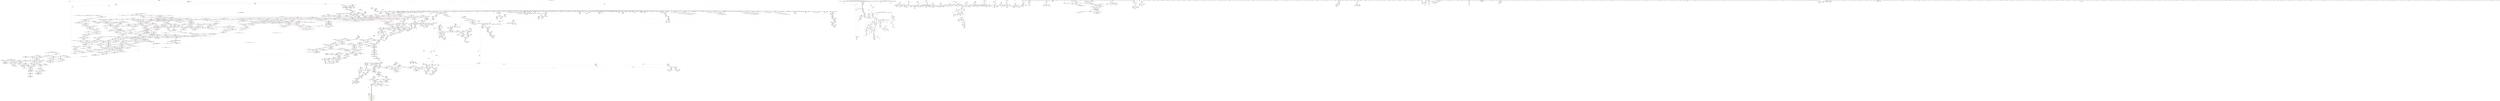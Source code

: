 digraph "SVFG" {
	label="SVFG";

	Node0x5653a88eb7e0 [shape=record,color=grey,label="{NodeID: 0\nNullPtr}"];
	Node0x5653a88eb7e0 -> Node0x5653a89874e0[style=solid];
	Node0x5653a88eb7e0 -> Node0x5653a89875e0[style=solid];
	Node0x5653a88eb7e0 -> Node0x5653a89876b0[style=solid];
	Node0x5653a88eb7e0 -> Node0x5653a8987780[style=solid];
	Node0x5653a88eb7e0 -> Node0x5653a8987850[style=solid];
	Node0x5653a88eb7e0 -> Node0x5653a8987920[style=solid];
	Node0x5653a88eb7e0 -> Node0x5653a89879f0[style=solid];
	Node0x5653a88eb7e0 -> Node0x5653a8987ac0[style=solid];
	Node0x5653a88eb7e0 -> Node0x5653a8987b90[style=solid];
	Node0x5653a88eb7e0 -> Node0x5653a8987c60[style=solid];
	Node0x5653a88eb7e0 -> Node0x5653a8987d30[style=solid];
	Node0x5653a88eb7e0 -> Node0x5653a8987e00[style=solid];
	Node0x5653a88eb7e0 -> Node0x5653a8987ed0[style=solid];
	Node0x5653a88eb7e0 -> Node0x5653a8987fa0[style=solid];
	Node0x5653a88eb7e0 -> Node0x5653a8988070[style=solid];
	Node0x5653a88eb7e0 -> Node0x5653a8988140[style=solid];
	Node0x5653a88eb7e0 -> Node0x5653a8988210[style=solid];
	Node0x5653a88eb7e0 -> Node0x5653a89882e0[style=solid];
	Node0x5653a88eb7e0 -> Node0x5653a89883b0[style=solid];
	Node0x5653a88eb7e0 -> Node0x5653a8988480[style=solid];
	Node0x5653a88eb7e0 -> Node0x5653a8988550[style=solid];
	Node0x5653a88eb7e0 -> Node0x5653a8988620[style=solid];
	Node0x5653a88eb7e0 -> Node0x5653a89886f0[style=solid];
	Node0x5653a88eb7e0 -> Node0x5653a89887c0[style=solid];
	Node0x5653a88eb7e0 -> Node0x5653a8988890[style=solid];
	Node0x5653a88eb7e0 -> Node0x5653a8988960[style=solid];
	Node0x5653a88eb7e0 -> Node0x5653a8988a30[style=solid];
	Node0x5653a88eb7e0 -> Node0x5653a8988b00[style=solid];
	Node0x5653a88eb7e0 -> Node0x5653a8988bd0[style=solid];
	Node0x5653a88eb7e0 -> Node0x5653a8988ca0[style=solid];
	Node0x5653a88eb7e0 -> Node0x5653a8988d70[style=solid];
	Node0x5653a88eb7e0 -> Node0x5653a8988e40[style=solid];
	Node0x5653a88eb7e0 -> Node0x5653a8988f10[style=solid];
	Node0x5653a88eb7e0 -> Node0x5653a8988fe0[style=solid];
	Node0x5653a88eb7e0 -> Node0x5653a89890b0[style=solid];
	Node0x5653a88eb7e0 -> Node0x5653a8989180[style=solid];
	Node0x5653a88eb7e0 -> Node0x5653a8989250[style=solid];
	Node0x5653a88eb7e0 -> Node0x5653a8989320[style=solid];
	Node0x5653a88eb7e0 -> Node0x5653a89893f0[style=solid];
	Node0x5653a88eb7e0 -> Node0x5653a89894c0[style=solid];
	Node0x5653a88eb7e0 -> Node0x5653a8989590[style=solid];
	Node0x5653a88eb7e0 -> Node0x5653a8989660[style=solid];
	Node0x5653a88eb7e0 -> Node0x5653a8989730[style=solid];
	Node0x5653a88eb7e0 -> Node0x5653a8989800[style=solid];
	Node0x5653a88eb7e0 -> Node0x5653a89898d0[style=solid];
	Node0x5653a88eb7e0 -> Node0x5653a89899a0[style=solid];
	Node0x5653a88eb7e0 -> Node0x5653a8989a70[style=solid];
	Node0x5653a88eb7e0 -> Node0x5653a8989b40[style=solid];
	Node0x5653a88eb7e0 -> Node0x5653a8989c10[style=solid];
	Node0x5653a88eb7e0 -> Node0x5653a8989ce0[style=solid];
	Node0x5653a88eb7e0 -> Node0x5653a8989db0[style=solid];
	Node0x5653a88eb7e0 -> Node0x5653a8989e80[style=solid];
	Node0x5653a88eb7e0 -> Node0x5653a8989f50[style=solid];
	Node0x5653a88eb7e0 -> Node0x5653a898a020[style=solid];
	Node0x5653a88eb7e0 -> Node0x5653a898a0f0[style=solid];
	Node0x5653a88eb7e0 -> Node0x5653a898a1c0[style=solid];
	Node0x5653a88eb7e0 -> Node0x5653a898a290[style=solid];
	Node0x5653a88eb7e0 -> Node0x5653a898a360[style=solid];
	Node0x5653a88eb7e0 -> Node0x5653a898a430[style=solid];
	Node0x5653a88eb7e0 -> Node0x5653a898a500[style=solid];
	Node0x5653a88eb7e0 -> Node0x5653a898a5d0[style=solid];
	Node0x5653a88eb7e0 -> Node0x5653a898a6a0[style=solid];
	Node0x5653a88eb7e0 -> Node0x5653a898a770[style=solid];
	Node0x5653a88eb7e0 -> Node0x5653a89e5940[style=solid];
	Node0x5653a88eb7e0 -> Node0x5653a89e5a10[style=solid];
	Node0x5653a88eb7e0 -> Node0x5653a89e5ae0[style=solid];
	Node0x5653a88eb7e0 -> Node0x5653a89e7b60[style=solid];
	Node0x5653a88eb7e0 -> Node0x5653a89edb40[style=solid];
	Node0x5653a88eb7e0 -> Node0x5653a89edc10[style=solid];
	Node0x5653a88eb7e0 -> Node0x5653a89edce0[style=solid];
	Node0x5653a88eb7e0 -> Node0x5653a7db24f0[style=solid];
	Node0x5653a88eb7e0 -> Node0x5653a8a1d940[style=solid];
	Node0x5653a88eb7e0 -> Node0x5653a8a2a1e0[style=solid];
	Node0x5653a88eb7e0 -> Node0x5653a8a2bce0[style=solid];
	Node0x5653a88eb7e0 -> Node0x5653a8a2c460[style=solid];
	Node0x5653a88eb7e0:s64 -> Node0x5653a8ba8760[style=solid,color=red];
	Node0x5653a88eb7e0:s64 -> Node0x5653a8bae820[style=solid,color=red];
	Node0x5653a8996960 [shape=record,color=red,label="{NodeID: 1550\n2170\<--2140\n\<--__len\n_ZNKSt6vectorINSt7__cxx1112basic_stringIcSt11char_traitsIcESaIcEEESaIS5_EE12_M_check_lenEmPKc\n}"];
	Node0x5653a8996960 -> Node0x5653a8a298e0[style=solid];
	Node0x5653a8974cc0 [shape=record,color=green,label="{NodeID: 443\n3280\<--3281\n_ZSt13__copy_move_aILb0EPKiPiET1_T0_S4_S3_\<--_ZSt13__copy_move_aILb0EPKiPiET1_T0_S4_S3__field_insensitive\n}"];
	Node0x5653a8bafc20 [shape=record,color=black,label="{NodeID: 4207\n3506 = PHI(3499, )\n1st arg _ZNSt12_Destroy_auxILb1EE9__destroyIPiEEvT_S3_ }"];
	Node0x5653a8bafc20 -> Node0x5653a89f1690[style=solid];
	Node0x5653a89ec210 [shape=record,color=blue,label="{NodeID: 1993\n2729\<--2727\nthis.addr\<--this\n_ZN9__gnu_cxx13new_allocatorINSt7__cxx1112basic_stringIcSt11char_traitsIcESaIcEEEE7destroyIS6_EEvPT_\n}"];
	Node0x5653a89ec210 -> Node0x5653a899a4b0[style=dashed];
	Node0x5653a8984130 [shape=record,color=purple,label="{NodeID: 886\n899\<--26\narrayidx33\<--d\n_Z3dp1v\n|{<s0>65}}"];
	Node0x5653a8984130:s0 -> Node0x5653a8bb3710[style=solid,color=red];
	Node0x5653a89ba5d0 [shape=record,color=red,label="{NodeID: 1329\n848\<--812\n\<--k\n_Z3dp1v\n}"];
	Node0x5653a89ba5d0 -> Node0x5653a8a2b860[style=solid];
	Node0x5653a896cfd0 [shape=record,color=green,label="{NodeID: 222\n1827\<--1828\nthis.addr\<--this.addr_field_insensitive\n_ZN9__gnu_cxx13new_allocatorINSt7__cxx1112basic_stringIcSt11char_traitsIcESaIcEEEE10deallocateEPS6_m\n}"];
	Node0x5653a896cfd0 -> Node0x5653a89c3260[style=solid];
	Node0x5653a896cfd0 -> Node0x5653a89e6e60[style=solid];
	Node0x5653a8b9ded0 [shape=record,color=black,label="{NodeID: 3986\n604 = PHI(640, )\n}"];
	Node0x5653a8b9ded0 -> Node0x5653a898d7f0[style=solid];
	Node0x5653a8a202e0 [shape=record,color=grey,label="{NodeID: 2879\n1313 = Binary(1312, 1254, )\n}"];
	Node0x5653a8a202e0 -> Node0x5653a89922b0[style=solid];
	Node0x5653a89a1e80 [shape=record,color=blue,label="{NodeID: 1772\n597\<--628\nexn.slot\<--\n_Z6wypiszSt6vectorIS_IiSaIiEESaIS1_EE\n}"];
	Node0x5653a89a1e80 -> Node0x5653a89b8620[style=dashed];
	Node0x5653a8990a50 [shape=record,color=black,label="{NodeID: 665\n1214\<--1213\nidxprom37\<--\n_Z3dp2v\n}"];
	Node0x5653a89af240 [shape=record,color=purple,label="{NodeID: 1108\n3529\<--2838\noffset_0\<--\n}"];
	Node0x5653a89af240 -> Node0x5653a89ece40[style=solid];
	Node0x5653a8914060 [shape=record,color=green,label="{NodeID: 1\n4\<--1\n.str\<--dummyObj\nGlob }"];
	Node0x5653a8996a30 [shape=record,color=red,label="{NodeID: 1551\n2174\<--2140\n\<--__len\n_ZNKSt6vectorINSt7__cxx1112basic_stringIcSt11char_traitsIcESaIcEEESaIS5_EE12_M_check_lenEmPKc\n}"];
	Node0x5653a8996a30 -> Node0x5653a8a29a60[style=solid];
	Node0x5653a8974dc0 [shape=record,color=green,label="{NodeID: 444\n3285\<--3286\nretval\<--retval_field_insensitive\n_ZSt12__miter_baseIN9__gnu_cxx17__normal_iteratorIPKiSt6vectorIiSaIiEEEEET_S8_\n}"];
	Node0x5653a8974dc0 -> Node0x5653a8982590[style=solid];
	Node0x5653a8974dc0 -> Node0x5653a89b28b0[style=solid];
	Node0x5653a8bafd60 [shape=record,color=black,label="{NodeID: 4208\n2900 = PHI(758, 791, 799, )\n0th arg _ZNSt12_Vector_baseIiSaIiEED2Ev }"];
	Node0x5653a8bafd60 -> Node0x5653a89ed320[style=solid];
	Node0x5653a89ce340 [shape=record,color=black,label="{NodeID: 3101\nMR_273V_3 = PHI(MR_273V_4, MR_273V_2, )\npts\{1424 \}\n}"];
	Node0x5653a89ce340 -> Node0x5653a89c0750[style=dashed];
	Node0x5653a89ce340 -> Node0x5653a89c0820[style=dashed];
	Node0x5653a89ce340 -> Node0x5653a89c08f0[style=dashed];
	Node0x5653a89ce340 -> Node0x5653a89c09c0[style=dashed];
	Node0x5653a89ce340 -> Node0x5653a89c0a90[style=dashed];
	Node0x5653a89ce340 -> Node0x5653a89a5b70[style=dashed];
	Node0x5653a89ec2e0 [shape=record,color=blue,label="{NodeID: 1994\n2731\<--2728\n__p.addr\<--__p\n_ZN9__gnu_cxx13new_allocatorINSt7__cxx1112basic_stringIcSt11char_traitsIcESaIcEEEE7destroyIS6_EEvPT_\n}"];
	Node0x5653a89ec2e0 -> Node0x5653a899a580[style=dashed];
	Node0x5653a8984200 [shape=record,color=purple,label="{NodeID: 887\n902\<--26\narrayidx35\<--d\n_Z3dp1v\n}"];
	Node0x5653a89ba6a0 [shape=record,color=red,label="{NodeID: 1330\n872\<--812\n\<--k\n_Z3dp1v\n}"];
	Node0x5653a89ba6a0 -> Node0x5653a898e9d0[style=solid];
	Node0x5653a896d0a0 [shape=record,color=green,label="{NodeID: 223\n1829\<--1830\n__p.addr\<--__p.addr_field_insensitive\n_ZN9__gnu_cxx13new_allocatorINSt7__cxx1112basic_stringIcSt11char_traitsIcESaIcEEEE10deallocateEPS6_m\n}"];
	Node0x5653a896d0a0 -> Node0x5653a89c3330[style=solid];
	Node0x5653a896d0a0 -> Node0x5653a89e6f30[style=solid];
	Node0x5653a8b9e100 [shape=record,color=black,label="{NodeID: 3987\n612 = PHI(660, )\n|{<s0>44}}"];
	Node0x5653a8b9e100:s0 -> Node0x5653a8baefa0[style=solid,color=red];
	Node0x5653a8a20460 [shape=record,color=grey,label="{NodeID: 2880\n1312 = Binary(1306, 1311, )\n}"];
	Node0x5653a8a20460 -> Node0x5653a8a202e0[style=solid];
	Node0x5653a89a1f50 [shape=record,color=blue,label="{NodeID: 1773\n599\<--630\nehselector.slot\<--\n_Z6wypiszSt6vectorIS_IiSaIiEESaIS1_EE\n}"];
	Node0x5653a89a1f50 -> Node0x5653a89b86f0[style=dashed];
	Node0x5653a8990b20 [shape=record,color=black,label="{NodeID: 666\n1217\<--1216\nidxprom39\<--\n_Z3dp2v\n}"];
	Node0x5653a89af310 [shape=record,color=purple,label="{NodeID: 1109\n3530\<--2839\noffset_0\<--\n}"];
	Node0x5653a89af310 -> Node0x5653a899f380[style=solid];
	Node0x5653a8916c10 [shape=record,color=green,label="{NodeID: 2\n6\<--1\n.str.1\<--dummyObj\nGlob }"];
	Node0x5653a8996b00 [shape=record,color=red,label="{NodeID: 1552\n2180\<--2140\n\<--__len\n_ZNKSt6vectorINSt7__cxx1112basic_stringIcSt11char_traitsIcESaIcEEESaIS5_EE12_M_check_lenEmPKc\n}"];
	Node0x5653a8996b00 -> Node0x5653a7dbbcb0[style=solid];
	Node0x5653a8974e90 [shape=record,color=green,label="{NodeID: 445\n3287\<--3288\n__it\<--__it_field_insensitive\n_ZSt12__miter_baseIN9__gnu_cxx17__normal_iteratorIPKiSt6vectorIiSaIiEEEEET_S8_\n}"];
	Node0x5653a8974e90 -> Node0x5653a8982660[style=solid];
	Node0x5653a8974e90 -> Node0x5653a89b2980[style=solid];
	Node0x5653a8bb0040 [shape=record,color=black,label="{NodeID: 4209\n2620 = PHI(2543, )\n0th arg _ZStneIPNSt7__cxx1112basic_stringIcSt11char_traitsIcESaIcEEEEbRKSt13move_iteratorIT_ESB_ }"];
	Node0x5653a8bb0040 -> Node0x5653a89eb6b0[style=solid];
	Node0x5653a89ce840 [shape=record,color=black,label="{NodeID: 3102\nMR_258V_3 = PHI(MR_258V_4, MR_258V_2, )\npts\{350000 \}\n|{|<s2>76}}"];
	Node0x5653a89ce840 -> Node0x5653a89c1930[style=dashed];
	Node0x5653a89ce840 -> Node0x5653a89a5aa0[style=dashed];
	Node0x5653a89ce840:s2 -> Node0x5653a8aa1df0[style=dashed,color=red];
	Node0x5653a89ec3b0 [shape=record,color=blue,label="{NodeID: 1995\n2742\<--2741\n__a.addr\<--__a\n_ZN9__gnu_cxx14__alloc_traitsISaIiEE17_S_select_on_copyERKS1_\n}"];
	Node0x5653a89ec3b0 -> Node0x5653a899a650[style=dashed];
	Node0x5653a89842d0 [shape=record,color=purple,label="{NodeID: 888\n905\<--26\narrayidx37\<--d\n_Z3dp1v\n}"];
	Node0x5653a89ba770 [shape=record,color=red,label="{NodeID: 1331\n891\<--812\n\<--k\n_Z3dp1v\n}"];
	Node0x5653a89ba770 -> Node0x5653a898ede0[style=solid];
	Node0x5653a896d170 [shape=record,color=green,label="{NodeID: 224\n1831\<--1832\n.addr\<--.addr_field_insensitive\n_ZN9__gnu_cxx13new_allocatorINSt7__cxx1112basic_stringIcSt11char_traitsIcESaIcEEEE10deallocateEPS6_m\n}"];
	Node0x5653a896d170 -> Node0x5653a89e7000[style=solid];
	Node0x5653a8b9e240 [shape=record,color=black,label="{NodeID: 3988\n251 = PHI(2080, )\n}"];
	Node0x5653a8b9e240 -> Node0x5653a89a0a30[style=solid];
	Node0x5653a8a205e0 [shape=record,color=grey,label="{NodeID: 2881\n2201 = Binary(2199, 2200, )\n}"];
	Node0x5653a8a205e0 -> Node0x5653a8a20be0[style=solid];
	Node0x5653a89a2020 [shape=record,color=blue,label="{NodeID: 1774\n642\<--641\nthis.addr\<--this\n_ZNKSt6vectorIS_IiSaIiEESaIS1_EE4sizeEv\n}"];
	Node0x5653a89a2020 -> Node0x5653a89b87c0[style=dashed];
	Node0x5653a8990bf0 [shape=record,color=black,label="{NodeID: 667\n1223\<--1222\nidxprom43\<--\n_Z3dp2v\n}"];
	Node0x5653a89af3e0 [shape=record,color=purple,label="{NodeID: 1110\n2868\<--2852\ncoerce.dive\<--retval\n_ZNKSt6vectorIiSaIiEE5beginEv\n}"];
	Node0x5653a89af3e0 -> Node0x5653a899b0e0[style=solid];
	Node0x5653a8919130 [shape=record,color=green,label="{NodeID: 3\n8\<--1\n.str.2\<--dummyObj\nGlob }"];
	Node0x5653a8996bd0 [shape=record,color=red,label="{NodeID: 1553\n2167\<--2164\n\<--call5\n_ZNKSt6vectorINSt7__cxx1112basic_stringIcSt11char_traitsIcESaIcEEESaIS5_EE12_M_check_lenEmPKc\n}"];
	Node0x5653a8996bd0 -> Node0x5653a8a22860[style=solid];
	Node0x5653a8974f60 [shape=record,color=green,label="{NodeID: 446\n3301\<--3302\n__first.addr\<--__first.addr_field_insensitive\n_ZSt13__copy_move_aILb0EPKiPiET1_T0_S4_S3_\n}"];
	Node0x5653a8974f60 -> Node0x5653a899d710[style=solid];
	Node0x5653a8974f60 -> Node0x5653a89efe30[style=solid];
	Node0x5653a8bb0150 [shape=record,color=black,label="{NodeID: 4210\n2621 = PHI(2545, )\n1st arg _ZStneIPNSt7__cxx1112basic_stringIcSt11char_traitsIcESaIcEEEEbRKSt13move_iteratorIT_ESB_ }"];
	Node0x5653a8bb0150 -> Node0x5653a89eb780[style=solid];
	Node0x5653a89ec480 [shape=record,color=blue,label="{NodeID: 1996\n2752\<--2751\nthis.addr\<--this\n_ZNKSt12_Vector_baseIiSaIiEE19_M_get_Tp_allocatorEv\n}"];
	Node0x5653a89ec480 -> Node0x5653a899a720[style=dashed];
	Node0x5653a89843a0 [shape=record,color=purple,label="{NodeID: 889\n908\<--26\narrayidx39\<--d\n_Z3dp1v\n}"];
	Node0x5653a89ba840 [shape=record,color=red,label="{NodeID: 1332\n906\<--812\n\<--k\n_Z3dp1v\n}"];
	Node0x5653a89ba840 -> Node0x5653a898f1f0[style=solid];
	Node0x5653a896d240 [shape=record,color=green,label="{NodeID: 225\n1840\<--1841\n_ZdlPv\<--_ZdlPv_field_insensitive\n}"];
	Node0x5653a8b9e380 [shape=record,color=black,label="{NodeID: 3989\n286 = PHI(1657, )\n|{<s0>23}}"];
	Node0x5653a8b9e380:s0 -> Node0x5653a8bb1f80[style=solid,color=red];
	Node0x5653a8a20760 [shape=record,color=grey,label="{NodeID: 2882\n1069 = Binary(1068, 158, )\n}"];
	Node0x5653a8a20760 -> Node0x5653a89a3af0[style=solid];
	Node0x5653a89a20f0 [shape=record,color=blue,label="{NodeID: 1775\n663\<--661\nthis.addr\<--this\n_ZNSt6vectorIS_IiSaIiEESaIS1_EEixEm\n}"];
	Node0x5653a89a20f0 -> Node0x5653a89b8a30[style=dashed];
	Node0x5653a8990cc0 [shape=record,color=black,label="{NodeID: 668\n1226\<--1225\nidxprom45\<--\n_Z3dp2v\n}"];
	Node0x5653a89af4b0 [shape=record,color=purple,label="{NodeID: 1111\n2861\<--2860\n_M_impl\<--\n_ZNKSt6vectorIiSaIiEE5beginEv\n}"];
	Node0x5653a8964440 [shape=record,color=green,label="{NodeID: 4\n10\<--1\n.str.3\<--dummyObj\nGlob }"];
	Node0x5653a8996ca0 [shape=record,color=red,label="{NodeID: 1554\n2193\<--2187\n\<--__lhs.addr\n_ZN9__gnu_cxxmiIPNSt7__cxx1112basic_stringIcSt11char_traitsIcESaIcEEESt6vectorIS6_SaIS6_EEEENS_17__normal_iteratorIT_T0_E15difference_typeERKSE_SH_\n|{<s0>133}}"];
	Node0x5653a8996ca0:s0 -> Node0x5653a8bb0c10[style=solid,color=red];
	Node0x5653a8975030 [shape=record,color=green,label="{NodeID: 447\n3303\<--3304\n__last.addr\<--__last.addr_field_insensitive\n_ZSt13__copy_move_aILb0EPKiPiET1_T0_S4_S3_\n}"];
	Node0x5653a8975030 -> Node0x5653a899d7e0[style=solid];
	Node0x5653a8975030 -> Node0x5653a89eff00[style=solid];
	Node0x5653a8bb0260 [shape=record,color=black,label="{NodeID: 4211\n1632 = PHI(1626, )\n0th arg _ZN9__gnu_cxx13new_allocatorINSt7__cxx1112basic_stringIcSt11char_traitsIcESaIcEEEEC2Ev }"];
	Node0x5653a8bb0260 -> Node0x5653a89e5c80[style=solid];
	Node0x5653a89ec550 [shape=record,color=blue,label="{NodeID: 1997\n2763\<--2760\nthis.addr\<--this\n_ZNSt12_Vector_baseIiSaIiEEC2EmRKS0_\n}"];
	Node0x5653a89ec550 -> Node0x5653a899a7f0[style=dashed];
	Node0x5653a8984470 [shape=record,color=purple,label="{NodeID: 890\n911\<--26\narrayidx41\<--d\n_Z3dp1v\n}"];
	Node0x5653a89ba910 [shape=record,color=red,label="{NodeID: 1333\n927\<--812\n\<--k\n_Z3dp1v\n}"];
	Node0x5653a89ba910 -> Node0x5653a8a27660[style=solid];
	Node0x5653a896d340 [shape=record,color=green,label="{NodeID: 226\n1847\<--1848\nthis.addr\<--this.addr_field_insensitive\n_ZNSaINSt7__cxx1112basic_stringIcSt11char_traitsIcESaIcEEEED2Ev\n}"];
	Node0x5653a896d340 -> Node0x5653a89c3400[style=solid];
	Node0x5653a896d340 -> Node0x5653a89e70d0[style=solid];
	Node0x5653a8b9e4c0 [shape=record,color=black,label="{NodeID: 3990\n343 = PHI()\n}"];
	Node0x5653a8b9e4c0 -> Node0x5653a898bdf0[style=solid];
	Node0x5653a8a208e0 [shape=record,color=grey,label="{NodeID: 2883\n1502 = Binary(1493, 1501, )\n}"];
	Node0x5653a8a208e0 -> Node0x5653a8a20a60[style=solid];
	Node0x5653a89a21c0 [shape=record,color=blue,label="{NodeID: 1776\n665\<--662\n__n.addr\<--__n\n_ZNSt6vectorIS_IiSaIiEESaIS1_EEixEm\n}"];
	Node0x5653a89a21c0 -> Node0x5653a89b8b00[style=dashed];
	Node0x5653a8990d90 [shape=record,color=black,label="{NodeID: 669\n1229\<--1228\nidxprom47\<--\n_Z3dp2v\n}"];
	Node0x5653a8ae3130 [shape=record,color=yellow,style=double,label="{NodeID: 3326\n10V_1 = ENCHI(MR_10V_0)\npts\{92 \}\nFun[_Z5parseNSt7__cxx1112basic_stringIcSt11char_traitsIcESaIcEEE]}"];
	Node0x5653a8ae3130 -> Node0x5653a89a03b0[style=dashed];
	Node0x5653a89af580 [shape=record,color=purple,label="{NodeID: 1112\n2862\<--2860\n_M_start\<--\n_ZNKSt6vectorIiSaIiEE5beginEv\n}"];
	Node0x5653a89af580 -> Node0x5653a899b010[style=solid];
	Node0x5653a8964750 [shape=record,color=green,label="{NodeID: 5\n12\<--1\n.str.4\<--dummyObj\nGlob }"];
	Node0x5653a8996d70 [shape=record,color=red,label="{NodeID: 1555\n2196\<--2189\n\<--__rhs.addr\n_ZN9__gnu_cxxmiIPNSt7__cxx1112basic_stringIcSt11char_traitsIcESaIcEEESt6vectorIS6_SaIS6_EEEENS_17__normal_iteratorIT_T0_E15difference_typeERKSE_SH_\n|{<s0>134}}"];
	Node0x5653a8996d70:s0 -> Node0x5653a8bb0c10[style=solid,color=red];
	Node0x5653a8975100 [shape=record,color=green,label="{NodeID: 448\n3305\<--3306\n__result.addr\<--__result.addr_field_insensitive\n_ZSt13__copy_move_aILb0EPKiPiET1_T0_S4_S3_\n}"];
	Node0x5653a8975100 -> Node0x5653a899d8b0[style=solid];
	Node0x5653a8975100 -> Node0x5653a89effd0[style=solid];
	Node0x5653a8bb0370 [shape=record,color=black,label="{NodeID: 4212\n2713 = PHI(2484, )\n0th arg _ZNSt13move_iteratorIPNSt7__cxx1112basic_stringIcSt11char_traitsIcESaIcEEEEC2ES6_ }"];
	Node0x5653a8bb0370 -> Node0x5653a89ebfa0[style=solid];
	Node0x5653a89ec620 [shape=record,color=blue,label="{NodeID: 1998\n2765\<--2761\n__n.addr\<--__n\n_ZNSt12_Vector_baseIiSaIiEEC2EmRKS0_\n}"];
	Node0x5653a89ec620 -> Node0x5653a899a8c0[style=dashed];
	Node0x5653a8984540 [shape=record,color=purple,label="{NodeID: 891\n914\<--26\narrayidx43\<--d\n_Z3dp1v\n}"];
	Node0x5653a8984540 -> Node0x5653a89bc650[style=solid];
	Node0x5653a89ba9e0 [shape=record,color=red,label="{NodeID: 1334\n934\<--812\n\<--k\n_Z3dp1v\n}"];
	Node0x5653a89ba9e0 -> Node0x5653a8a274e0[style=solid];
	Node0x5653a896d410 [shape=record,color=green,label="{NodeID: 227\n1853\<--1854\n_ZN9__gnu_cxx13new_allocatorINSt7__cxx1112basic_stringIcSt11char_traitsIcESaIcEEEED2Ev\<--_ZN9__gnu_cxx13new_allocatorINSt7__cxx1112basic_stringIcSt11char_traitsIcESaIcEEEED2Ev_field_insensitive\n}"];
	Node0x5653a8b9e590 [shape=record,color=black,label="{NodeID: 3991\n366 = PHI()\n}"];
	Node0x5653a8a20a60 [shape=record,color=grey,label="{NodeID: 2884\n1503 = Binary(1502, 1100, )\n}"];
	Node0x5653a8a20a60 -> Node0x5653a89e5050[style=solid];
	Node0x5653a89a2290 [shape=record,color=blue,label="{NodeID: 1777\n680\<--678\nthis.addr\<--this\n_ZNSt6vectorIiSaIiEEC2ERKS1_\n}"];
	Node0x5653a89a2290 -> Node0x5653a89b8ca0[style=dashed];
	Node0x5653a8990e60 [shape=record,color=black,label="{NodeID: 670\n1232\<--1231\nidxprom49\<--\n_Z3dp2v\n}"];
	Node0x5653a8ae3210 [shape=record,color=yellow,style=double,label="{NodeID: 3327\n12V_1 = ENCHI(MR_12V_0)\npts\{94 \}\nFun[_Z5parseNSt7__cxx1112basic_stringIcSt11char_traitsIcESaIcEEE]}"];
	Node0x5653a8ae3210 -> Node0x5653a89a0480[style=dashed];
	Node0x5653a89af650 [shape=record,color=purple,label="{NodeID: 1113\n2887\<--2873\ncoerce.dive\<--retval\n_ZNKSt6vectorIiSaIiEE3endEv\n}"];
	Node0x5653a89af650 -> Node0x5653a899b350[style=solid];
	Node0x5653a8964810 [shape=record,color=green,label="{NodeID: 6\n15\<--1\n\<--dummyObj\nCan only get source location for instruction, argument, global var or function.}"];
	Node0x5653a8996e40 [shape=record,color=red,label="{NodeID: 1556\n2195\<--2194\n\<--call\n_ZN9__gnu_cxxmiIPNSt7__cxx1112basic_stringIcSt11char_traitsIcESaIcEEESt6vectorIS6_SaIS6_EEEENS_17__normal_iteratorIT_T0_E15difference_typeERKSE_SH_\n}"];
	Node0x5653a8996e40 -> Node0x5653a89959f0[style=solid];
	Node0x5653a89751d0 [shape=record,color=green,label="{NodeID: 449\n3307\<--3308\n__simple\<--__simple_field_insensitive\n_ZSt13__copy_move_aILb0EPKiPiET1_T0_S4_S3_\n}"];
	Node0x5653a89751d0 -> Node0x5653a89f00a0[style=solid];
	Node0x5653a8bb0480 [shape=record,color=black,label="{NodeID: 4213\n2714 = PHI(2489, )\n1st arg _ZNSt13move_iteratorIPNSt7__cxx1112basic_stringIcSt11char_traitsIcESaIcEEEEC2ES6_ }"];
	Node0x5653a8bb0480 -> Node0x5653a89ec070[style=solid];
	Node0x5653a89ec6f0 [shape=record,color=blue,label="{NodeID: 1999\n2767\<--2762\n__a.addr\<--__a\n_ZNSt12_Vector_baseIiSaIiEEC2EmRKS0_\n}"];
	Node0x5653a89ec6f0 -> Node0x5653a899a990[style=dashed];
	Node0x5653a8984610 [shape=record,color=purple,label="{NodeID: 892\n922\<--26\narrayidx46\<--d\n_Z3dp1v\n}"];
	Node0x5653a89baab0 [shape=record,color=red,label="{NodeID: 1335\n963\<--812\n\<--k\n_Z3dp1v\n}"];
	Node0x5653a89baab0 -> Node0x5653a898fa10[style=solid];
	Node0x5653a896d510 [shape=record,color=green,label="{NodeID: 228\n1858\<--1859\nthis.addr\<--this.addr_field_insensitive\n_ZN9__gnu_cxx13new_allocatorINSt7__cxx1112basic_stringIcSt11char_traitsIcESaIcEEEED2Ev\n}"];
	Node0x5653a896d510 -> Node0x5653a89c34d0[style=solid];
	Node0x5653a896d510 -> Node0x5653a89e71a0[style=solid];
	Node0x5653a8b9e660 [shape=record,color=black,label="{NodeID: 3992\n382 = PHI(406, )\n}"];
	Node0x5653a8b9e660 -> Node0x5653a898c130[style=solid];
	Node0x5653a8a20be0 [shape=record,color=grey,label="{NodeID: 2885\n2202 = Binary(2201, 568, )\n}"];
	Node0x5653a8a20be0 -> Node0x5653a8995b90[style=solid];
	Node0x5653a89a2360 [shape=record,color=blue,label="{NodeID: 1778\n682\<--679\n__x.addr\<--__x\n_ZNSt6vectorIiSaIiEEC2ERKS1_\n}"];
	Node0x5653a89a2360 -> Node0x5653a89b8d70[style=dashed];
	Node0x5653a89a2360 -> Node0x5653a89b8e40[style=dashed];
	Node0x5653a89a2360 -> Node0x5653a89b8f10[style=dashed];
	Node0x5653a89a2360 -> Node0x5653a89b8fe0[style=dashed];
	Node0x5653a8990f30 [shape=record,color=black,label="{NodeID: 671\n1237\<--1236\nconv\<--\n_Z3dp2v\n}"];
	Node0x5653a8990f30 -> Node0x5653a8a25ce0[style=solid];
	Node0x5653a89af720 [shape=record,color=purple,label="{NodeID: 1114\n2882\<--2881\n_M_impl\<--\n_ZNKSt6vectorIiSaIiEE3endEv\n}"];
	Node0x5653a89648d0 [shape=record,color=green,label="{NodeID: 7\n18\<--1\n\<--dummyObj\nCan only get source location for instruction, argument, global var or function.}"];
	Node0x5653a8996f10 [shape=record,color=red,label="{NodeID: 1557\n2198\<--2197\n\<--call1\n_ZN9__gnu_cxxmiIPNSt7__cxx1112basic_stringIcSt11char_traitsIcESaIcEEESt6vectorIS6_SaIS6_EEEENS_17__normal_iteratorIT_T0_E15difference_typeERKSE_SH_\n}"];
	Node0x5653a8996f10 -> Node0x5653a8995ac0[style=solid];
	Node0x5653a89752a0 [shape=record,color=green,label="{NodeID: 450\n3317\<--3318\n_ZNSt11__copy_moveILb0ELb1ESt26random_access_iterator_tagE8__copy_mIiEEPT_PKS3_S6_S4_\<--_ZNSt11__copy_moveILb0ELb1ESt26random_access_iterator_tagE8__copy_mIiEEPT_PKS3_S6_S4__field_insensitive\n}"];
	Node0x5653a8bb0590 [shape=record,color=black,label="{NodeID: 4214\n3063 = PHI(3053, )\n0th arg _ZNSt16allocator_traitsISaIiEE8allocateERS0_m }"];
	Node0x5653a8bb0590 -> Node0x5653a89ee430[style=solid];
	Node0x5653a89ec7c0 [shape=record,color=blue,label="{NodeID: 2000\n2769\<--2788\nexn.slot\<--\n_ZNSt12_Vector_baseIiSaIiEEC2EmRKS0_\n}"];
	Node0x5653a89ec7c0 -> Node0x5653a899aa60[style=dashed];
	Node0x5653a89846e0 [shape=record,color=purple,label="{NodeID: 893\n926\<--26\narrayidx49\<--d\n_Z3dp1v\n}"];
	Node0x5653a89bab80 [shape=record,color=red,label="{NodeID: 1336\n986\<--812\n\<--k\n_Z3dp1v\n}"];
	Node0x5653a89bab80 -> Node0x5653a8a247e0[style=solid];
	Node0x5653a8975ac0 [shape=record,color=green,label="{NodeID: 229\n1867\<--1868\n__a.addr\<--__a.addr_field_insensitive\n_ZNSt16allocator_traitsISaINSt7__cxx1112basic_stringIcSt11char_traitsIcESaIcEEEEE9constructIS5_JRKS5_EEEvRS6_PT_DpOT0_\n}"];
	Node0x5653a8975ac0 -> Node0x5653a89c35a0[style=solid];
	Node0x5653a8975ac0 -> Node0x5653a89e7270[style=solid];
	Node0x5653a8b9e800 [shape=record,color=black,label="{NodeID: 3993\n390 = PHI(426, )\n}"];
	Node0x5653a8b9e800 -> Node0x5653a89b6cf0[style=solid];
	Node0x5653a8a20d60 [shape=record,color=grey,label="{NodeID: 2886\n1064 = Binary(1063, 158, )\n}"];
	Node0x5653a8a20d60 -> Node0x5653a89a3a20[style=solid];
	Node0x5653a89a2430 [shape=record,color=blue,label="{NodeID: 1779\n718\<--715\ncoerce.dive\<--call3\n_ZNSt6vectorIiSaIiEEC2ERKS1_\n}"];
	Node0x5653a89a2430 -> Node0x5653a89b9320[style=dashed];
	Node0x5653a8991000 [shape=record,color=black,label="{NodeID: 672\n1239\<--1238\nidxprom51\<--\n_Z3dp2v\n}"];
	Node0x5653a89af7f0 [shape=record,color=purple,label="{NodeID: 1115\n2883\<--2881\n_M_finish\<--\n_ZNKSt6vectorIiSaIiEE3endEv\n}"];
	Node0x5653a89af7f0 -> Node0x5653a899b280[style=solid];
	Node0x5653a8965140 [shape=record,color=green,label="{NodeID: 8\n43\<--1\n.str.5\<--dummyObj\nGlob }"];
	Node0x5653a8996fe0 [shape=record,color=red,label="{NodeID: 1558\n2211\<--2208\nthis1\<--this.addr\n_ZNSt6vectorINSt7__cxx1112basic_stringIcSt11char_traitsIcESaIcEEESaIS5_EE5beginEv\n}"];
	Node0x5653a8996fe0 -> Node0x5653a8995c60[style=solid];
	Node0x5653a89753a0 [shape=record,color=green,label="{NodeID: 451\n3322\<--3323\n__it\<--__it_field_insensitive\n_ZSt12__niter_baseIPKiSt6vectorIiSaIiEEET_N9__gnu_cxx17__normal_iteratorIS5_T0_EE\n|{|<s1>215}}"];
	Node0x5653a89753a0 -> Node0x5653a89b2bf0[style=solid];
	Node0x5653a89753a0:s1 -> Node0x5653a8ba78a0[style=solid,color=red];
	Node0x5653a8bb06a0 [shape=record,color=black,label="{NodeID: 4215\n3064 = PHI(3054, )\n1st arg _ZNSt16allocator_traitsISaIiEE8allocateERS0_m }"];
	Node0x5653a8bb06a0 -> Node0x5653a89ee500[style=solid];
	Node0x5653a89ec890 [shape=record,color=blue,label="{NodeID: 2001\n2771\<--2790\nehselector.slot\<--\n_ZNSt12_Vector_baseIiSaIiEEC2EmRKS0_\n}"];
	Node0x5653a89ec890 -> Node0x5653a899ab30[style=dashed];
	Node0x5653a89847b0 [shape=record,color=purple,label="{NodeID: 894\n933\<--26\narrayidx52\<--d\n_Z3dp1v\n}"];
	Node0x5653a89bac50 [shape=record,color=red,label="{NodeID: 1337\n855\<--814\n\<--l\n_Z3dp1v\n}"];
	Node0x5653a89bac50 -> Node0x5653a8a2b6e0[style=solid];
	Node0x5653a8975b90 [shape=record,color=green,label="{NodeID: 230\n1869\<--1870\n__p.addr\<--__p.addr_field_insensitive\n_ZNSt16allocator_traitsISaINSt7__cxx1112basic_stringIcSt11char_traitsIcESaIcEEEEE9constructIS5_JRKS5_EEEvRS6_PT_DpOT0_\n}"];
	Node0x5653a8975b90 -> Node0x5653a89c3670[style=solid];
	Node0x5653a8975b90 -> Node0x5653a89e7340[style=solid];
	Node0x5653a8b9e940 [shape=record,color=black,label="{NodeID: 3994\n395 = PHI()\n}"];
	Node0x5653a8a20ee0 [shape=record,color=grey,label="{NodeID: 2887\n157 = Binary(156, 158, )\n}"];
	Node0x5653a8a20ee0 -> Node0x5653a89a0550[style=solid];
	Node0x5653a89a2500 [shape=record,color=blue,label="{NodeID: 1780\n724\<--721\ncoerce.dive6\<--call5\n_ZNSt6vectorIiSaIiEEC2ERKS1_\n}"];
	Node0x5653a89a2500 -> Node0x5653a89b93f0[style=dashed];
	Node0x5653a89910d0 [shape=record,color=black,label="{NodeID: 673\n1242\<--1241\nidxprom53\<--\n_Z3dp2v\n}"];
	Node0x5653a89af8c0 [shape=record,color=purple,label="{NodeID: 1116\n2896\<--2895\n_M_impl\<--this1\n_ZNSt12_Vector_baseIiSaIiEE19_M_get_Tp_allocatorEv\n}"];
	Node0x5653a89af8c0 -> Node0x5653a8980920[style=solid];
	Node0x5653a8965200 [shape=record,color=green,label="{NodeID: 9\n45\<--1\n.str.6\<--dummyObj\nGlob }"];
	Node0x5653a89970b0 [shape=record,color=red,label="{NodeID: 1559\n2217\<--2216\n\<--coerce.dive\n_ZNSt6vectorINSt7__cxx1112basic_stringIcSt11char_traitsIcESaIcEEESaIS5_EE5beginEv\n}"];
	Node0x5653a89970b0 -> Node0x5653a8995d30[style=solid];
	Node0x5653a8975470 [shape=record,color=green,label="{NodeID: 452\n3327\<--3328\n_ZNK9__gnu_cxx17__normal_iteratorIPKiSt6vectorIiSaIiEEE4baseEv\<--_ZNK9__gnu_cxx17__normal_iteratorIPKiSt6vectorIiSaIiEEE4baseEv_field_insensitive\n}"];
	Node0x5653a8bb07e0 [shape=record,color=black,label="{NodeID: 4216\n769 = PHI(595, 595, )\n0th arg _ZNSt6vectorIiSaIiEED2Ev }"];
	Node0x5653a8bb07e0 -> Node0x5653a89a29e0[style=solid];
	Node0x5653a89d0b40 [shape=record,color=black,label="{NodeID: 3109\nMR_197V_3 = PHI(MR_197V_4, MR_197V_2, )\npts\{809 \}\n}"];
	Node0x5653a89d0b40 -> Node0x5653a89b9800[style=dashed];
	Node0x5653a89d0b40 -> Node0x5653a89b98d0[style=dashed];
	Node0x5653a89d0b40 -> Node0x5653a89b99a0[style=dashed];
	Node0x5653a89d0b40 -> Node0x5653a89b9a70[style=dashed];
	Node0x5653a89d0b40 -> Node0x5653a89b9b40[style=dashed];
	Node0x5653a89d0b40 -> Node0x5653a89b9c10[style=dashed];
	Node0x5653a89d0b40 -> Node0x5653a89b9ce0[style=dashed];
	Node0x5653a89d0b40 -> Node0x5653a89b9db0[style=dashed];
	Node0x5653a89d0b40 -> Node0x5653a89b9e80[style=dashed];
	Node0x5653a89d0b40 -> Node0x5653a89b9f50[style=dashed];
	Node0x5653a89d0b40 -> Node0x5653a89a3470[style=dashed];
	Node0x5653a89ec960 [shape=record,color=blue,label="{NodeID: 2002\n2803\<--2802\nthis.addr\<--this\n_ZNSaIiED2Ev\n}"];
	Node0x5653a89ec960 -> Node0x5653a899ac00[style=dashed];
	Node0x5653a8984880 [shape=record,color=purple,label="{NodeID: 895\n947\<--26\narrayidx57\<--d\n_Z3dp1v\n}"];
	Node0x5653a89bad20 [shape=record,color=red,label="{NodeID: 1338\n875\<--814\n\<--l\n_Z3dp1v\n}"];
	Node0x5653a89bad20 -> Node0x5653a898eaa0[style=solid];
	Node0x5653a8975c60 [shape=record,color=green,label="{NodeID: 231\n1871\<--1872\n__args.addr\<--__args.addr_field_insensitive\n_ZNSt16allocator_traitsISaINSt7__cxx1112basic_stringIcSt11char_traitsIcESaIcEEEEE9constructIS5_JRKS5_EEEvRS6_PT_DpOT0_\n}"];
	Node0x5653a8975c60 -> Node0x5653a89c3740[style=solid];
	Node0x5653a8975c60 -> Node0x5653a89e7410[style=solid];
	Node0x5653a8b9ea10 [shape=record,color=black,label="{NodeID: 3995\n402 = PHI()\n}"];
	Node0x5653a8a21060 [shape=record,color=grey,label="{NodeID: 2888\n1074 = Binary(1073, 158, )\n}"];
	Node0x5653a8a21060 -> Node0x5653a89a3bc0[style=solid];
	Node0x5653a89a25d0 [shape=record,color=blue,label="{NodeID: 1781\n743\<--738\n_M_finish\<--call12\n_ZNSt6vectorIiSaIiEEC2ERKS1_\n|{<s0>44}}"];
	Node0x5653a89a25d0:s0 -> Node0x5653a8b107d0[style=dashed,color=blue];
	Node0x5653a89911a0 [shape=record,color=black,label="{NodeID: 674\n1245\<--1244\nidxprom55\<--\n_Z3dp2v\n}"];
	Node0x5653a89af990 [shape=record,color=purple,label="{NodeID: 1117\n2909\<--2908\n_M_impl\<--this1\n_ZNSt12_Vector_baseIiSaIiEED2Ev\n}"];
	Node0x5653a8965300 [shape=record,color=green,label="{NodeID: 10\n47\<--1\n.str.7\<--dummyObj\nGlob }"];
	Node0x5653a8997180 [shape=record,color=red,label="{NodeID: 1560\n2228\<--2222\nthis1\<--this.addr\n_ZNSt12_Vector_baseINSt7__cxx1112basic_stringIcSt11char_traitsIcESaIcEEESaIS5_EE11_M_allocateEm\n}"];
	Node0x5653a8997180 -> Node0x5653a89ad0f0[style=solid];
	Node0x5653a8975570 [shape=record,color=green,label="{NodeID: 453\n3333\<--3334\n__it.addr\<--__it.addr_field_insensitive\n_ZSt12__niter_baseIPiET_S1_\n}"];
	Node0x5653a8975570 -> Node0x5653a899da50[style=solid];
	Node0x5653a8975570 -> Node0x5653a89f0240[style=solid];
	Node0x5653a8bb09f0 [shape=record,color=black,label="{NodeID: 4217\n3490 = PHI(3483, )\n0th arg _ZSt8_DestroyIPiEvT_S1_ }"];
	Node0x5653a8bb09f0 -> Node0x5653a89f1420[style=solid];
	Node0x5653a89d1040 [shape=record,color=black,label="{NodeID: 3110\nMR_199V_2 = PHI(MR_199V_4, MR_199V_1, )\npts\{811 \}\n}"];
	Node0x5653a89d1040 -> Node0x5653a89a2df0[style=dashed];
	Node0x5653a89eca30 [shape=record,color=blue,label="{NodeID: 2003\n2829\<--2813\ncoerce.dive\<--__first.coerce\n_ZSt22__uninitialized_copy_aIN9__gnu_cxx17__normal_iteratorIPKiSt6vectorIiSaIiEEEEPiiET0_T_SA_S9_RSaIT1_E\n}"];
	Node0x5653a89eca30 -> Node0x5653a899f2b0[style=dashed];
	Node0x5653a8984950 [shape=record,color=purple,label="{NodeID: 896\n956\<--26\narrayidx64\<--d\n_Z3dp1v\n|{<s0>66}}"];
	Node0x5653a8984950:s0 -> Node0x5653a8bb3710[style=solid,color=red];
	Node0x5653a89badf0 [shape=record,color=red,label="{NodeID: 1339\n894\<--814\n\<--l\n_Z3dp1v\n}"];
	Node0x5653a89badf0 -> Node0x5653a898eeb0[style=solid];
	Node0x5653a8975d30 [shape=record,color=green,label="{NodeID: 232\n1881\<--1882\n_ZSt7forwardIRKNSt7__cxx1112basic_stringIcSt11char_traitsIcESaIcEEEEOT_RNSt16remove_referenceIS8_E4typeE\<--_ZSt7forwardIRKNSt7__cxx1112basic_stringIcSt11char_traitsIcESaIcEEEEOT_RNSt16remove_referenceIS8_E4typeE_field_insensitive\n}"];
	Node0x5653a8b9eae0 [shape=record,color=black,label="{NodeID: 3996\n454 = PHI(482, )\n}"];
	Node0x5653a8b9eae0 -> Node0x5653a898c880[style=solid];
	Node0x5653a8a211e0 [shape=record,color=grey,label="{NodeID: 2889\n1486 = Binary(1485, 158, )\n}"];
	Node0x5653a8a211e0 -> Node0x5653a8992fb0[style=solid];
	Node0x5653a89a26a0 [shape=record,color=blue,label="{NodeID: 1782\n686\<--747\nexn.slot\<--\n_ZNSt6vectorIiSaIiEEC2ERKS1_\n}"];
	Node0x5653a89a26a0 -> Node0x5653a89b90b0[style=dashed];
	Node0x5653a8991270 [shape=record,color=black,label="{NodeID: 675\n1248\<--1247\nidxprom57\<--\n_Z3dp2v\n}"];
	Node0x5653a89afa60 [shape=record,color=purple,label="{NodeID: 1118\n2910\<--2908\n_M_start\<--this1\n_ZNSt12_Vector_baseIiSaIiEED2Ev\n}"];
	Node0x5653a89afa60 -> Node0x5653a899b690[style=solid];
	Node0x5653a8965400 [shape=record,color=green,label="{NodeID: 11\n49\<--1\nstderr\<--dummyObj\nGlob }"];
	Node0x5653a8997250 [shape=record,color=red,label="{NodeID: 1561\n2229\<--2224\n\<--__n.addr\n_ZNSt12_Vector_baseINSt7__cxx1112basic_stringIcSt11char_traitsIcESaIcEEESaIS5_EE11_M_allocateEm\n}"];
	Node0x5653a8997250 -> Node0x5653a8a29160[style=solid];
	Node0x5653a8975640 [shape=record,color=green,label="{NodeID: 454\n3342\<--3343\n__first.addr\<--__first.addr_field_insensitive\n_ZNSt11__copy_moveILb0ELb1ESt26random_access_iterator_tagE8__copy_mIiEEPT_PKS3_S6_S4_\n}"];
	Node0x5653a8975640 -> Node0x5653a899db20[style=solid];
	Node0x5653a8975640 -> Node0x5653a899dbf0[style=solid];
	Node0x5653a8975640 -> Node0x5653a89f0310[style=solid];
	Node0x5653a8bb0b00 [shape=record,color=black,label="{NodeID: 4218\n3491 = PHI(3484, )\n1st arg _ZSt8_DestroyIPiEvT_S1_ }"];
	Node0x5653a8bb0b00 -> Node0x5653a89f14f0[style=solid];
	Node0x5653a89d1540 [shape=record,color=black,label="{NodeID: 3111\nMR_201V_2 = PHI(MR_201V_3, MR_201V_1, )\npts\{813 \}\n}"];
	Node0x5653a89d1540 -> Node0x5653a89a2ec0[style=dashed];
	Node0x5653a89d1540 -> Node0x5653a89d1540[style=dashed];
	Node0x5653a89ecb00 [shape=record,color=blue,label="{NodeID: 2004\n2831\<--2814\ncoerce.dive1\<--__last.coerce\n_ZSt22__uninitialized_copy_aIN9__gnu_cxx17__normal_iteratorIPKiSt6vectorIiSaIiEEEEPiiET0_T_SA_S9_RSaIT1_E\n}"];
	Node0x5653a89ecb00 -> Node0x5653a899f380[style=dashed];
	Node0x5653a8984a20 [shape=record,color=purple,label="{NodeID: 897\n959\<--26\narrayidx66\<--d\n_Z3dp1v\n}"];
	Node0x5653a89baec0 [shape=record,color=red,label="{NodeID: 1340\n909\<--814\n\<--l\n_Z3dp1v\n}"];
	Node0x5653a89baec0 -> Node0x5653a898f2c0[style=solid];
	Node0x5653a8975e30 [shape=record,color=green,label="{NodeID: 233\n1884\<--1885\n_ZN9__gnu_cxx13new_allocatorINSt7__cxx1112basic_stringIcSt11char_traitsIcESaIcEEEE9constructIS6_JRKS6_EEEvPT_DpOT0_\<--_ZN9__gnu_cxx13new_allocatorINSt7__cxx1112basic_stringIcSt11char_traitsIcESaIcEEEE9constructIS6_JRKS6_EEEvPT_DpOT0__field_insensitive\n}"];
	Node0x5653a8b9ec80 [shape=record,color=black,label="{NodeID: 3997\n462 = PHI(502, )\n}"];
	Node0x5653a8b9ec80 -> Node0x5653a89a9190[style=solid];
	Node0x5653a8a21360 [shape=record,color=grey,label="{NodeID: 2890\n1377 = Binary(1376, 158, )\n}"];
	Node0x5653a8a21360 -> Node0x5653a89a51b0[style=solid];
	Node0x5653a89a2770 [shape=record,color=blue,label="{NodeID: 1783\n688\<--749\nehselector.slot\<--\n_ZNSt6vectorIiSaIiEEC2ERKS1_\n}"];
	Node0x5653a89a2770 -> Node0x5653a89b9180[style=dashed];
	Node0x5653a8991340 [shape=record,color=black,label="{NodeID: 676\n1251\<--1250\nconv59\<--\n_Z3dp2v\n}"];
	Node0x5653a8991340 -> Node0x5653a8a25ce0[style=solid];
	Node0x5653a8ae37b0 [shape=record,color=yellow,style=double,label="{NodeID: 3333\n195V_1 = ENCHI(MR_195V_0)\npts\{21 \}\nFun[_Z3dp1v]}"];
	Node0x5653a8ae37b0 -> Node0x5653a89b3b60[style=dashed];
	Node0x5653a8ae37b0 -> Node0x5653a89b3c30[style=dashed];
	Node0x5653a8ae37b0 -> Node0x5653a89b3d00[style=dashed];
	Node0x5653a8ae37b0 -> Node0x5653a89b3dd0[style=dashed];
	Node0x5653a8ae37b0 -> Node0x5653a89b3ea0[style=dashed];
	Node0x5653a8ae37b0 -> Node0x5653a89b3f70[style=dashed];
	Node0x5653a8ae37b0 -> Node0x5653a89b4040[style=dashed];
	Node0x5653a8ae37b0 -> Node0x5653a89b4110[style=dashed];
	Node0x5653a8ae37b0 -> Node0x5653a89b41e0[style=dashed];
	Node0x5653a8ae37b0 -> Node0x5653a89b42b0[style=dashed];
	Node0x5653a89afb30 [shape=record,color=purple,label="{NodeID: 1119\n2912\<--2908\n_M_impl2\<--this1\n_ZNSt12_Vector_baseIiSaIiEED2Ev\n}"];
	Node0x5653a8965500 [shape=record,color=green,label="{NodeID: 12\n50\<--1\n.str.8\<--dummyObj\nGlob }"];
	Node0x5653a8997320 [shape=record,color=red,label="{NodeID: 1562\n2234\<--2224\n\<--__n.addr\n_ZNSt12_Vector_baseINSt7__cxx1112basic_stringIcSt11char_traitsIcESaIcEEESaIS5_EE11_M_allocateEm\n|{<s0>136}}"];
	Node0x5653a8997320:s0 -> Node0x5653a8b85ea0[style=solid,color=red];
	Node0x5653a8975710 [shape=record,color=green,label="{NodeID: 455\n3344\<--3345\n__last.addr\<--__last.addr_field_insensitive\n_ZNSt11__copy_moveILb0ELb1ESt26random_access_iterator_tagE8__copy_mIiEEPT_PKS3_S6_S4_\n}"];
	Node0x5653a8975710 -> Node0x5653a899dcc0[style=solid];
	Node0x5653a8975710 -> Node0x5653a89f03e0[style=solid];
	Node0x5653a8bb0c10 [shape=record,color=black,label="{NodeID: 4219\n2284 = PHI(1891, 1891, 2193, 2196, )\n0th arg _ZNK9__gnu_cxx17__normal_iteratorIPNSt7__cxx1112basic_stringIcSt11char_traitsIcESaIcEEESt6vectorIS6_SaIS6_EEE4baseEv }"];
	Node0x5653a8bb0c10 -> Node0x5653a89e9560[style=solid];
	Node0x5653a89d1a40 [shape=record,color=black,label="{NodeID: 3112\nMR_203V_2 = PHI(MR_203V_3, MR_203V_1, )\npts\{815 \}\n}"];
	Node0x5653a89d1a40 -> Node0x5653a8ad4620[style=dashed];
	Node0x5653a89ecbd0 [shape=record,color=blue,label="{NodeID: 2005\n2821\<--2815\n__result.addr\<--__result\n_ZSt22__uninitialized_copy_aIN9__gnu_cxx17__normal_iteratorIPKiSt6vectorIiSaIiEEEEPiiET0_T_SA_S9_RSaIT1_E\n}"];
	Node0x5653a89ecbd0 -> Node0x5653a899acd0[style=dashed];
	Node0x5653a8984af0 [shape=record,color=purple,label="{NodeID: 898\n962\<--26\narrayidx68\<--d\n_Z3dp1v\n}"];
	Node0x5653a89baf90 [shape=record,color=red,label="{NodeID: 1341\n940\<--814\n\<--l\n_Z3dp1v\n}"];
	Node0x5653a89baf90 -> Node0x5653a8a27360[style=solid];
	Node0x5653a8975f30 [shape=record,color=green,label="{NodeID: 234\n1891\<--1892\n__position\<--__position_field_insensitive\n_ZNSt6vectorINSt7__cxx1112basic_stringIcSt11char_traitsIcESaIcEEESaIS5_EE17_M_realloc_insertIJRKS5_EEEvN9__gnu_cxx17__normal_iteratorIPS5_S7_EEDpOT_\n|{|<s1>100|<s2>104|<s3>107}}"];
	Node0x5653a8975f30 -> Node0x5653a89ab7c0[style=solid];
	Node0x5653a8975f30:s1 -> Node0x5653a8ba6e10[style=solid,color=red];
	Node0x5653a8975f30:s2 -> Node0x5653a8bb0c10[style=solid,color=red];
	Node0x5653a8975f30:s3 -> Node0x5653a8bb0c10[style=solid,color=red];
	Node0x5653a8b9edc0 [shape=record,color=black,label="{NodeID: 3998\n469 = PHI(502, )\n}"];
	Node0x5653a8b9edc0 -> Node0x5653a89a9260[style=solid];
	Node0x5653a8a214e0 [shape=record,color=grey,label="{NodeID: 2891\n1372 = Binary(1371, 158, )\n}"];
	Node0x5653a8a214e0 -> Node0x5653a89a50e0[style=solid];
	Node0x5653a89a2840 [shape=record,color=blue,label="{NodeID: 1784\n686\<--754\nexn.slot\<--\n_ZNSt6vectorIiSaIiEEC2ERKS1_\n}"];
	Node0x5653a89a2840 -> Node0x5653a89b90b0[style=dashed];
	Node0x5653a8991410 [shape=record,color=black,label="{NodeID: 677\n1255\<--1253\nconv61\<--rem60\n_Z3dp2v\n}"];
	Node0x5653a8991410 -> Node0x5653a89a47f0[style=solid];
	Node0x5653a89afc00 [shape=record,color=purple,label="{NodeID: 1120\n2913\<--2908\n_M_end_of_storage\<--this1\n_ZNSt12_Vector_baseIiSaIiEED2Ev\n}"];
	Node0x5653a89afc00 -> Node0x5653a899b760[style=solid];
	Node0x5653a8965600 [shape=record,color=green,label="{NodeID: 13\n52\<--1\n.str.9\<--dummyObj\nGlob }"];
	Node0x5653a89973f0 [shape=record,color=red,label="{NodeID: 1563\n2263\<--2247\n\<--__first.addr\n_ZSt34__uninitialized_move_if_noexcept_aIPNSt7__cxx1112basic_stringIcSt11char_traitsIcESaIcEEES6_SaIS5_EET0_T_S9_S8_RT1_\n|{<s0>137}}"];
	Node0x5653a89973f0:s0 -> Node0x5653a8babd70[style=solid,color=red];
	Node0x5653a89757e0 [shape=record,color=green,label="{NodeID: 456\n3346\<--3347\n__result.addr\<--__result.addr_field_insensitive\n_ZNSt11__copy_moveILb0ELb1ESt26random_access_iterator_tagE8__copy_mIiEEPT_PKS3_S6_S4_\n}"];
	Node0x5653a89757e0 -> Node0x5653a899dd90[style=solid];
	Node0x5653a89757e0 -> Node0x5653a899de60[style=solid];
	Node0x5653a89757e0 -> Node0x5653a89f04b0[style=solid];
	Node0x5653a8bb0f90 [shape=record,color=black,label="{NodeID: 4220\n3159 = PHI(3151, )\n0th arg _ZNSt20__uninitialized_copyILb1EE13__uninit_copyIN9__gnu_cxx17__normal_iteratorIPKiSt6vectorIiSaIiEEEEPiEET0_T_SC_SB_ }"];
	Node0x5653a8bb0f90 -> Node0x5653a89eeec0[style=solid];
	Node0x5653a89d1f40 [shape=record,color=black,label="{NodeID: 3113\nMR_205V_2 = PHI(MR_205V_3, MR_205V_1, )\npts\{817 \}\n}"];
	Node0x5653a89d1f40 -> Node0x5653a8ad4b20[style=dashed];
	Node0x5653a89ecca0 [shape=record,color=blue,label="{NodeID: 2006\n2823\<--2816\n.addr\<--\n_ZSt22__uninitialized_copy_aIN9__gnu_cxx17__normal_iteratorIPKiSt6vectorIiSaIiEEEEPiiET0_T_SA_S9_RSaIT1_E\n}"];
	Node0x5653a8984bc0 [shape=record,color=purple,label="{NodeID: 899\n965\<--26\narrayidx70\<--d\n_Z3dp1v\n}"];
	Node0x5653a89bb060 [shape=record,color=red,label="{NodeID: 1342\n943\<--814\n\<--l\n_Z3dp1v\n}"];
	Node0x5653a89bb060 -> Node0x5653a8a1ce00[style=solid];
	Node0x5653a8976000 [shape=record,color=green,label="{NodeID: 235\n1893\<--1894\nthis.addr\<--this.addr_field_insensitive\n_ZNSt6vectorINSt7__cxx1112basic_stringIcSt11char_traitsIcESaIcEEESaIS5_EE17_M_realloc_insertIJRKS5_EEEvN9__gnu_cxx17__normal_iteratorIPS5_S7_EEDpOT_\n}"];
	Node0x5653a8976000 -> Node0x5653a89c3810[style=solid];
	Node0x5653a8976000 -> Node0x5653a89e75b0[style=solid];
	Node0x5653a8b9ef00 [shape=record,color=black,label="{NodeID: 3999\n473 = PHI()\n}"];
	Node0x5653a8a21660 [shape=record,color=grey,label="{NodeID: 2892\n1513 = Binary(1512, 158, )\n}"];
	Node0x5653a8a21660 -> Node0x5653a89e5120[style=solid];
	Node0x5653a89a2910 [shape=record,color=blue,label="{NodeID: 1785\n688\<--756\nehselector.slot\<--\n_ZNSt6vectorIiSaIiEEC2ERKS1_\n}"];
	Node0x5653a89a2910 -> Node0x5653a89b9180[style=dashed];
	Node0x5653a89914e0 [shape=record,color=black,label="{NodeID: 678\n1264\<--1263\nconv66\<--\n_Z3dp2v\n}"];
	Node0x5653a89914e0 -> Node0x5653a8a23160[style=solid];
	Node0x5653a89afcd0 [shape=record,color=purple,label="{NodeID: 1121\n2915\<--2908\n_M_impl3\<--this1\n_ZNSt12_Vector_baseIiSaIiEED2Ev\n}"];
	Node0x5653a8965700 [shape=record,color=green,label="{NodeID: 14\n54\<--1\n.str.10\<--dummyObj\nGlob }"];
	Node0x5653a89974c0 [shape=record,color=red,label="{NodeID: 1564\n2269\<--2249\n\<--__last.addr\n_ZSt34__uninitialized_move_if_noexcept_aIPNSt7__cxx1112basic_stringIcSt11char_traitsIcESaIcEEES6_SaIS5_EET0_T_S9_S8_RT1_\n|{<s0>138}}"];
	Node0x5653a89974c0:s0 -> Node0x5653a8babd70[style=solid,color=red];
	Node0x5653a89758b0 [shape=record,color=green,label="{NodeID: 457\n3348\<--3349\n_Num\<--_Num_field_insensitive\n_ZNSt11__copy_moveILb0ELb1ESt26random_access_iterator_tagE8__copy_mIiEEPT_PKS3_S6_S4_\n}"];
	Node0x5653a89758b0 -> Node0x5653a899df30[style=solid];
	Node0x5653a89758b0 -> Node0x5653a899e000[style=solid];
	Node0x5653a89758b0 -> Node0x5653a899e0d0[style=solid];
	Node0x5653a89758b0 -> Node0x5653a89f0580[style=solid];
	Node0x5653a8bb10a0 [shape=record,color=black,label="{NodeID: 4221\n3160 = PHI(3153, )\n1st arg _ZNSt20__uninitialized_copyILb1EE13__uninit_copyIN9__gnu_cxx17__normal_iteratorIPKiSt6vectorIiSaIiEEEEPiEET0_T_SC_SB_ }"];
	Node0x5653a8bb10a0 -> Node0x5653a89eef90[style=solid];
	Node0x5653a89d2440 [shape=record,color=black,label="{NodeID: 3114\nMR_215V_3 = PHI(MR_215V_4, MR_215V_2, )\npts\{290000 \}\n|{|<s2>75}}"];
	Node0x5653a89d2440 -> Node0x5653a89bc7f0[style=dashed];
	Node0x5653a89d2440 -> Node0x5653a8ad5020[style=dashed];
	Node0x5653a89d2440:s2 -> Node0x5653a8b11390[style=dashed,color=blue];
	Node0x5653a89ecd70 [shape=record,color=blue, style = dotted,label="{NodeID: 2007\n3526\<--3528\noffset_0\<--dummyVal\n_ZSt22__uninitialized_copy_aIN9__gnu_cxx17__normal_iteratorIPKiSt6vectorIiSaIiEEEEPiiET0_T_SA_S9_RSaIT1_E\n}"];
	Node0x5653a89ecd70 -> Node0x5653a899ada0[style=dashed];
	Node0x5653a8984c90 [shape=record,color=purple,label="{NodeID: 900\n968\<--26\narrayidx72\<--d\n_Z3dp1v\n}"];
	Node0x5653a89bb130 [shape=record,color=red,label="{NodeID: 1343\n966\<--814\n\<--l\n_Z3dp1v\n}"];
	Node0x5653a89bb130 -> Node0x5653a898fae0[style=solid];
	Node0x5653a89760d0 [shape=record,color=green,label="{NodeID: 236\n1895\<--1896\n__args.addr\<--__args.addr_field_insensitive\n_ZNSt6vectorINSt7__cxx1112basic_stringIcSt11char_traitsIcESaIcEEESaIS5_EE17_M_realloc_insertIJRKS5_EEEvN9__gnu_cxx17__normal_iteratorIPS5_S7_EEDpOT_\n}"];
	Node0x5653a89760d0 -> Node0x5653a89c38e0[style=solid];
	Node0x5653a89760d0 -> Node0x5653a89e7680[style=solid];
	Node0x5653a8b9efd0 [shape=record,color=black,label="{NodeID: 4000\n480 = PHI()\n}"];
	Node0x5653a8a217e0 [shape=record,color=grey,label="{NodeID: 2893\n1688 = Binary(1687, 568, )\n|{<s0>83}}"];
	Node0x5653a8a217e0:s0 -> Node0x5653a8bb18c0[style=solid,color=red];
	Node0x5653a89a29e0 [shape=record,color=blue,label="{NodeID: 1786\n770\<--769\nthis.addr\<--this\n_ZNSt6vectorIiSaIiEED2Ev\n}"];
	Node0x5653a89a29e0 -> Node0x5653a89b94c0[style=dashed];
	Node0x5653a89915b0 [shape=record,color=black,label="{NodeID: 679\n1266\<--1265\nidxprom67\<--\n_Z3dp2v\n}"];
	Node0x5653a89afda0 [shape=record,color=purple,label="{NodeID: 1122\n2916\<--2908\n_M_start4\<--this1\n_ZNSt12_Vector_baseIiSaIiEED2Ev\n}"];
	Node0x5653a89afda0 -> Node0x5653a899b830[style=solid];
	Node0x5653a8965800 [shape=record,color=green,label="{NodeID: 15\n99\<--1\n\<--dummyObj\nCan only get source location for instruction, argument, global var or function.}"];
	Node0x5653a8997590 [shape=record,color=red,label="{NodeID: 1565\n2273\<--2251\n\<--__result.addr\n_ZSt34__uninitialized_move_if_noexcept_aIPNSt7__cxx1112basic_stringIcSt11char_traitsIcESaIcEEES6_SaIS5_EET0_T_S9_S8_RT1_\n|{<s0>139}}"];
	Node0x5653a8997590:s0 -> Node0x5653a8ba9eb0[style=solid,color=red];
	Node0x5653a8975980 [shape=record,color=green,label="{NodeID: 458\n3370\<--3371\nllvm.memmove.p0i8.p0i8.i64\<--llvm.memmove.p0i8.p0i8.i64_field_insensitive\n}"];
	Node0x5653a8bb11b0 [shape=record,color=black,label="{NodeID: 4222\n3161 = PHI(3149, )\n2nd arg _ZNSt20__uninitialized_copyILb1EE13__uninit_copyIN9__gnu_cxx17__normal_iteratorIPKiSt6vectorIiSaIiEEEEPiEET0_T_SC_SB_ }"];
	Node0x5653a8bb11b0 -> Node0x5653a89ef060[style=solid];
	Node0x5653a89d2940 [shape=record,color=black,label="{NodeID: 3115\nMR_219V_2 = PHI(MR_219V_3, MR_219V_1, )\npts\{420000 \}\n|{|<s1>75}}"];
	Node0x5653a89d2940 -> Node0x5653a8ad5520[style=dashed];
	Node0x5653a89d2940:s1 -> Node0x5653a8b11390[style=dashed,color=blue];
	Node0x5653a89ece40 [shape=record,color=blue, style = dotted,label="{NodeID: 2008\n3529\<--3531\noffset_0\<--dummyVal\n_ZSt22__uninitialized_copy_aIN9__gnu_cxx17__normal_iteratorIPKiSt6vectorIiSaIiEEEEPiiET0_T_SA_S9_RSaIT1_E\n}"];
	Node0x5653a89ece40 -> Node0x5653a899ae70[style=dashed];
	Node0x5653a8984d60 [shape=record,color=purple,label="{NodeID: 901\n971\<--26\narrayidx74\<--d\n_Z3dp1v\n}"];
	Node0x5653a8984d60 -> Node0x5653a89bc720[style=solid];
	Node0x5653a89bb200 [shape=record,color=red,label="{NodeID: 1344\n981\<--814\n\<--l\n_Z3dp1v\n}"];
	Node0x5653a89bb200 -> Node0x5653a8a244e0[style=solid];
	Node0x5653a89761a0 [shape=record,color=green,label="{NodeID: 237\n1897\<--1898\n__len\<--__len_field_insensitive\n_ZNSt6vectorINSt7__cxx1112basic_stringIcSt11char_traitsIcESaIcEEESaIS5_EE17_M_realloc_insertIJRKS5_EEEvN9__gnu_cxx17__normal_iteratorIPS5_S7_EEDpOT_\n}"];
	Node0x5653a89761a0 -> Node0x5653a89c39b0[style=solid];
	Node0x5653a89761a0 -> Node0x5653a89c3a80[style=solid];
	Node0x5653a89761a0 -> Node0x5653a89c3b50[style=solid];
	Node0x5653a89761a0 -> Node0x5653a89e7750[style=solid];
	Node0x5653a8b9f0a0 [shape=record,color=black,label="{NodeID: 4001\n528 = PHI(550, )\n}"];
	Node0x5653a8b9f0a0 -> Node0x5653a898d0a0[style=solid];
	Node0x5653a8a21960 [shape=record,color=grey,label="{NodeID: 2894\n1687 = Binary(1685, 1686, )\n}"];
	Node0x5653a8a21960 -> Node0x5653a8a217e0[style=solid];
	Node0x5653a89a2ab0 [shape=record,color=blue,label="{NodeID: 1787\n772\<--795\nexn.slot\<--\n_ZNSt6vectorIiSaIiEED2Ev\n}"];
	Node0x5653a89a2ab0 -> Node0x5653a89b9590[style=dashed];
	Node0x5653a8991680 [shape=record,color=black,label="{NodeID: 680\n1269\<--1268\nidxprom69\<--\n_Z3dp2v\n}"];
	Node0x5653a89afe70 [shape=record,color=purple,label="{NodeID: 1123\n2925\<--2908\n_M_impl5\<--this1\n_ZNSt12_Vector_baseIiSaIiEED2Ev\n|{<s0>183}}"];
	Node0x5653a89afe70:s0 -> Node0x5653a8bb2a20[style=solid,color=red];
	Node0x5653a8965900 [shape=record,color=green,label="{NodeID: 16\n120\<--1\n\<--dummyObj\nCan only get source location for instruction, argument, global var or function.}"];
	Node0x5653a8997660 [shape=record,color=red,label="{NodeID: 1566\n2274\<--2253\n\<--__alloc.addr\n_ZSt34__uninitialized_move_if_noexcept_aIPNSt7__cxx1112basic_stringIcSt11char_traitsIcESaIcEEES6_SaIS5_EET0_T_S9_S8_RT1_\n|{<s0>139}}"];
	Node0x5653a8997660:s0 -> Node0x5653a8ba9fc0[style=solid,color=red];
	Node0x5653a8986170 [shape=record,color=green,label="{NodeID: 459\n3384\<--3385\nthis.addr\<--this.addr_field_insensitive\n_ZNK9__gnu_cxx17__normal_iteratorIPKiSt6vectorIiSaIiEEE4baseEv\n}"];
	Node0x5653a8986170 -> Node0x5653a899e1a0[style=solid];
	Node0x5653a8986170 -> Node0x5653a89f0720[style=solid];
	Node0x5653a8bb12c0 [shape=record,color=black,label="{NodeID: 4223\n2940 = PHI(2740, )\n0th arg _ZNSt16allocator_traitsISaIiEE37select_on_container_copy_constructionERKS0_ |{<s0>186}}"];
	Node0x5653a8bb12c0:s0 -> Node0x5653a8bad600[style=solid,color=red];
	Node0x5653a89ecf10 [shape=record,color=blue,label="{NodeID: 2009\n2854\<--2851\nthis.addr\<--this\n_ZNKSt6vectorIiSaIiEE5beginEv\n}"];
	Node0x5653a89ecf10 -> Node0x5653a899af40[style=dashed];
	Node0x5653a8984e30 [shape=record,color=purple,label="{NodeID: 902\n1030\<--26\narrayidx107\<--d\n_Z3dp1v\n}"];
	Node0x5653a89bb2d0 [shape=record,color=red,label="{NodeID: 1345\n862\<--816\n\<--z\n_Z3dp1v\n}"];
	Node0x5653a89bb2d0 -> Node0x5653a8a2b560[style=solid];
	Node0x5653a8976270 [shape=record,color=green,label="{NodeID: 238\n1899\<--1900\n__elems_before\<--__elems_before_field_insensitive\n_ZNSt6vectorINSt7__cxx1112basic_stringIcSt11char_traitsIcESaIcEEESaIS5_EE17_M_realloc_insertIJRKS5_EEEvN9__gnu_cxx17__normal_iteratorIPS5_S7_EEDpOT_\n}"];
	Node0x5653a8976270 -> Node0x5653a89c3c20[style=solid];
	Node0x5653a8976270 -> Node0x5653a89c3cf0[style=solid];
	Node0x5653a8976270 -> Node0x5653a89e78f0[style=solid];
	Node0x5653a8b9f240 [shape=record,color=black,label="{NodeID: 4002\n536 = PHI(570, )\n}"];
	Node0x5653a8a21ae0 [shape=record,color=grey,label="{NodeID: 2895\n567 = Binary(566, 568, )\n}"];
	Node0x5653a8a21ae0 -> Node0x5653a898d580[style=solid];
	Node0x5653a89a2b80 [shape=record,color=blue,label="{NodeID: 1788\n774\<--797\nehselector.slot\<--\n_ZNSt6vectorIiSaIiEED2Ev\n}"];
	Node0x5653a8991750 [shape=record,color=black,label="{NodeID: 681\n1272\<--1271\nconv71\<--\n_Z3dp2v\n}"];
	Node0x5653a8991750 -> Node0x5653a8a23160[style=solid];
	Node0x5653a89aff40 [shape=record,color=purple,label="{NodeID: 1124\n2933\<--2908\n_M_impl6\<--this1\n_ZNSt12_Vector_baseIiSaIiEED2Ev\n|{<s0>184}}"];
	Node0x5653a89aff40:s0 -> Node0x5653a8bb2a20[style=solid,color=red];
	Node0x5653a8965a00 [shape=record,color=green,label="{NodeID: 17\n158\<--1\n\<--dummyObj\nCan only get source location for instruction, argument, global var or function.}"];
	Node0x5653a8997730 [shape=record,color=red,label="{NodeID: 1567\n2276\<--2275\n\<--coerce.dive4\n_ZSt34__uninitialized_move_if_noexcept_aIPNSt7__cxx1112basic_stringIcSt11char_traitsIcESaIcEEES6_SaIS5_EET0_T_S9_S8_RT1_\n|{<s0>139}}"];
	Node0x5653a8997730:s0 -> Node0x5653a8ba9c90[style=solid,color=red];
	Node0x5653a8986240 [shape=record,color=green,label="{NodeID: 460\n3393\<--3394\nthis.addr\<--this.addr_field_insensitive\n_ZN9__gnu_cxx17__normal_iteratorIPKiSt6vectorIiSaIiEEEC2ERKS2_\n}"];
	Node0x5653a8986240 -> Node0x5653a899e270[style=solid];
	Node0x5653a8986240 -> Node0x5653a89f07f0[style=solid];
	Node0x5653a8bb13d0 [shape=record,color=black,label="{NodeID: 4224\n2941 = PHI(2745, )\n1st arg _ZNSt16allocator_traitsISaIiEE37select_on_container_copy_constructionERKS0_ }"];
	Node0x5653a8bb13d0 -> Node0x5653a89ed590[style=solid];
	Node0x5653a89ecfe0 [shape=record,color=blue,label="{NodeID: 2010\n2856\<--2863\nref.tmp\<--\n_ZNKSt6vectorIiSaIiEE5beginEv\n|{<s0>180}}"];
	Node0x5653a89ecfe0:s0 -> Node0x5653a8adb690[style=dashed,color=red];
	Node0x5653a8984f00 [shape=record,color=purple,label="{NodeID: 903\n1033\<--26\narrayidx109\<--d\n_Z3dp1v\n}"];
	Node0x5653a89bb3a0 [shape=record,color=red,label="{NodeID: 1346\n878\<--816\n\<--z\n_Z3dp1v\n}"];
	Node0x5653a89bb3a0 -> Node0x5653a898eb70[style=solid];
	Node0x5653a8976340 [shape=record,color=green,label="{NodeID: 239\n1901\<--1902\nref.tmp\<--ref.tmp_field_insensitive\n_ZNSt6vectorINSt7__cxx1112basic_stringIcSt11char_traitsIcESaIcEEESaIS5_EE17_M_realloc_insertIJRKS5_EEEvN9__gnu_cxx17__normal_iteratorIPS5_S7_EEDpOT_\n|{|<s1>100}}"];
	Node0x5653a8976340 -> Node0x5653a89ab890[style=solid];
	Node0x5653a8976340:s1 -> Node0x5653a8ba6f20[style=solid,color=red];
	Node0x5653a8b9f380 [shape=record,color=black,label="{NodeID: 4003\n539 = PHI()\n}"];
	Node0x5653a8a21c60 [shape=record,color=grey,label="{NodeID: 2896\n566 = Binary(564, 565, )\n}"];
	Node0x5653a8a21c60 -> Node0x5653a8a21ae0[style=solid];
	Node0x5653a89a2c50 [shape=record,color=blue,label="{NodeID: 1789\n831\<--158\n\<--\n_Z3dp1v\n}"];
	Node0x5653a89a2c50 -> Node0x5653a89d2440[style=dashed];
	Node0x5653a8991820 [shape=record,color=black,label="{NodeID: 682\n1275\<--1274\nconv74\<--rem73\n_Z3dp2v\n}"];
	Node0x5653a8991820 -> Node0x5653a89a48c0[style=solid];
	Node0x5653a89b0010 [shape=record,color=purple,label="{NodeID: 1125\n2991\<--2987\n_M_start\<--this1\n_ZNSt12_Vector_baseIiSaIiEE12_Vector_implC2ERKS0_\n}"];
	Node0x5653a89b0010 -> Node0x5653a89edb40[style=solid];
	Node0x5653a8965b00 [shape=record,color=green,label="{NodeID: 18\n166\<--1\n\<--dummyObj\nCan only get source location for instruction, argument, global var or function.}"];
	Node0x5653a8997800 [shape=record,color=red,label="{NodeID: 1568\n2278\<--2277\n\<--coerce.dive5\n_ZSt34__uninitialized_move_if_noexcept_aIPNSt7__cxx1112basic_stringIcSt11char_traitsIcESaIcEEES6_SaIS5_EET0_T_S9_S8_RT1_\n|{<s0>139}}"];
	Node0x5653a8997800:s0 -> Node0x5653a8ba9da0[style=solid,color=red];
	Node0x5653a8986310 [shape=record,color=green,label="{NodeID: 461\n3395\<--3396\n__i.addr\<--__i.addr_field_insensitive\n_ZN9__gnu_cxx17__normal_iteratorIPKiSt6vectorIiSaIiEEEC2ERKS2_\n}"];
	Node0x5653a8986310 -> Node0x5653a899e340[style=solid];
	Node0x5653a8986310 -> Node0x5653a89f08c0[style=solid];
	Node0x5653a8bb14e0 [shape=record,color=black,label="{NodeID: 4225\n1766 = PHI(1675, 2014, 2033, )\n0th arg _ZNSt12_Vector_baseINSt7__cxx1112basic_stringIcSt11char_traitsIcESaIcEEESaIS5_EE13_M_deallocateEPS5_m }"];
	Node0x5653a8bb14e0 -> Node0x5653a89e68b0[style=solid];
	Node0x5653a89ed0b0 [shape=record,color=blue,label="{NodeID: 2011\n2875\<--2872\nthis.addr\<--this\n_ZNKSt6vectorIiSaIiEE3endEv\n}"];
	Node0x5653a89ed0b0 -> Node0x5653a899b1b0[style=dashed];
	Node0x5653a8984fd0 [shape=record,color=purple,label="{NodeID: 904\n1036\<--26\narrayidx111\<--d\n_Z3dp1v\n}"];
	Node0x5653a89bb470 [shape=record,color=red,label="{NodeID: 1347\n897\<--816\n\<--z\n_Z3dp1v\n}"];
	Node0x5653a89bb470 -> Node0x5653a898ef80[style=solid];
	Node0x5653a8976410 [shape=record,color=green,label="{NodeID: 240\n1903\<--1904\n__new_start\<--__new_start_field_insensitive\n_ZNSt6vectorINSt7__cxx1112basic_stringIcSt11char_traitsIcESaIcEEESaIS5_EE17_M_realloc_insertIJRKS5_EEEvN9__gnu_cxx17__normal_iteratorIPS5_S7_EEDpOT_\n}"];
	Node0x5653a8976410 -> Node0x5653a89c3dc0[style=solid];
	Node0x5653a8976410 -> Node0x5653a89c3e90[style=solid];
	Node0x5653a8976410 -> Node0x5653a89c3f60[style=solid];
	Node0x5653a8976410 -> Node0x5653a89c4030[style=solid];
	Node0x5653a8976410 -> Node0x5653a89c4100[style=solid];
	Node0x5653a8976410 -> Node0x5653a89c41d0[style=solid];
	Node0x5653a8976410 -> Node0x5653a89c42a0[style=solid];
	Node0x5653a8976410 -> Node0x5653a89c4370[style=solid];
	Node0x5653a8976410 -> Node0x5653a89e79c0[style=solid];
	Node0x5653a8b9f450 [shape=record,color=black,label="{NodeID: 4004\n543 = PHI()\n}"];
	Node0x5653a8a21de0 [shape=record,color=grey,label="{NodeID: 2897\n1518 = Binary(1517, 158, )\n}"];
	Node0x5653a8a21de0 -> Node0x5653a89e51f0[style=solid];
	Node0x5653a89a2d20 [shape=record,color=blue,label="{NodeID: 1790\n808\<--15\ni\<--\n_Z3dp1v\n}"];
	Node0x5653a89a2d20 -> Node0x5653a89d0b40[style=dashed];
	Node0x5653a89918f0 [shape=record,color=black,label="{NodeID: 683\n1278\<--1277\nconv75\<--\n_Z3dp2v\n}"];
	Node0x5653a89918f0 -> Node0x5653a8a23760[style=solid];
	Node0x5653a89b00e0 [shape=record,color=purple,label="{NodeID: 1126\n2993\<--2987\n_M_finish\<--this1\n_ZNSt12_Vector_baseIiSaIiEE12_Vector_implC2ERKS0_\n}"];
	Node0x5653a89b00e0 -> Node0x5653a89edc10[style=solid];
	Node0x5653a8965c00 [shape=record,color=green,label="{NodeID: 19\n320\<--1\n\<--dummyObj\nCan only get source location for instruction, argument, global var or function.}"];
	Node0x5653a89978d0 [shape=record,color=red,label="{NodeID: 1569\n2288\<--2285\nthis1\<--this.addr\n_ZNK9__gnu_cxx17__normal_iteratorIPNSt7__cxx1112basic_stringIcSt11char_traitsIcESaIcEEESt6vectorIS6_SaIS6_EEE4baseEv\n}"];
	Node0x5653a89978d0 -> Node0x5653a89ad500[style=solid];
	Node0x5653a89863e0 [shape=record,color=green,label="{NodeID: 462\n3409\<--3410\nthis.addr\<--this.addr_field_insensitive\n_ZNSt12_Vector_baseIiSaIiEE13_M_deallocateEPim\n}"];
	Node0x5653a89863e0 -> Node0x5653a899e4e0[style=solid];
	Node0x5653a89863e0 -> Node0x5653a89f0a60[style=solid];
	Node0x5653a8bb1700 [shape=record,color=black,label="{NodeID: 4226\n1767 = PHI(1678, 2015, 2037, )\n1st arg _ZNSt12_Vector_baseINSt7__cxx1112basic_stringIcSt11char_traitsIcESaIcEEESaIS5_EE13_M_deallocateEPS5_m }"];
	Node0x5653a8bb1700 -> Node0x5653a89e6980[style=solid];
	Node0x5653a89ed180 [shape=record,color=blue,label="{NodeID: 2012\n2877\<--2884\nref.tmp\<--\n_ZNKSt6vectorIiSaIiEE3endEv\n|{<s0>181}}"];
	Node0x5653a89ed180:s0 -> Node0x5653a8adb690[style=dashed,color=red];
	Node0x5653a89850a0 [shape=record,color=purple,label="{NodeID: 905\n1039\<--26\narrayidx113\<--d\n_Z3dp1v\n}"];
	Node0x5653a89bb540 [shape=record,color=red,label="{NodeID: 1348\n912\<--816\n\<--z\n_Z3dp1v\n}"];
	Node0x5653a89bb540 -> Node0x5653a898f390[style=solid];
	Node0x5653a89764e0 [shape=record,color=green,label="{NodeID: 241\n1905\<--1906\n__new_finish\<--__new_finish_field_insensitive\n_ZNSt6vectorINSt7__cxx1112basic_stringIcSt11char_traitsIcESaIcEEESaIS5_EE17_M_realloc_insertIJRKS5_EEEvN9__gnu_cxx17__normal_iteratorIPS5_S7_EEDpOT_\n}"];
	Node0x5653a89764e0 -> Node0x5653a89c4440[style=solid];
	Node0x5653a89764e0 -> Node0x5653a89c4510[style=solid];
	Node0x5653a89764e0 -> Node0x5653a89c45e0[style=solid];
	Node0x5653a89764e0 -> Node0x5653a89c46b0[style=solid];
	Node0x5653a89764e0 -> Node0x5653a89c4780[style=solid];
	Node0x5653a89764e0 -> Node0x5653a89e7a90[style=solid];
	Node0x5653a89764e0 -> Node0x5653a89e7b60[style=solid];
	Node0x5653a89764e0 -> Node0x5653a89e7c30[style=solid];
	Node0x5653a89764e0 -> Node0x5653a89e7d00[style=solid];
	Node0x5653a89764e0 -> Node0x5653a89e7dd0[style=solid];
	Node0x5653a8b9f520 [shape=record,color=black,label="{NodeID: 4005\n1522 = PHI()\n}"];
	Node0x5653a8a21f60 [shape=record,color=grey,label="{NodeID: 2898\n2049 = Binary(2048, 568, )\n|{<s0>119}}"];
	Node0x5653a8a21f60:s0 -> Node0x5653a8bb18c0[style=solid,color=red];
	Node0x5653a89a2df0 [shape=record,color=blue,label="{NodeID: 1791\n810\<--15\nj\<--\n_Z3dp1v\n}"];
	Node0x5653a89a2df0 -> Node0x5653a89ba020[style=dashed];
	Node0x5653a89a2df0 -> Node0x5653a89ba0f0[style=dashed];
	Node0x5653a89a2df0 -> Node0x5653a89ba1c0[style=dashed];
	Node0x5653a89a2df0 -> Node0x5653a89ba290[style=dashed];
	Node0x5653a89a2df0 -> Node0x5653a89ba360[style=dashed];
	Node0x5653a89a2df0 -> Node0x5653a89ba430[style=dashed];
	Node0x5653a89a2df0 -> Node0x5653a89ba500[style=dashed];
	Node0x5653a89a2df0 -> Node0x5653a89a33a0[style=dashed];
	Node0x5653a89a2df0 -> Node0x5653a89d1040[style=dashed];
	Node0x5653a89919c0 [shape=record,color=black,label="{NodeID: 684\n1280\<--1279\nidxprom76\<--\n_Z3dp2v\n}"];
	Node0x5653a89b01b0 [shape=record,color=purple,label="{NodeID: 1127\n2995\<--2987\n_M_end_of_storage\<--this1\n_ZNSt12_Vector_baseIiSaIiEE12_Vector_implC2ERKS0_\n}"];
	Node0x5653a89b01b0 -> Node0x5653a89edce0[style=solid];
	Node0x5653a8965d00 [shape=record,color=green,label="{NodeID: 20\n332\<--1\n\<--dummyObj\nCan only get source location for instruction, argument, global var or function.}"];
	Node0x5653a89979a0 [shape=record,color=red,label="{NodeID: 1570\n2300\<--2294\n\<--__a.addr\n_ZNSt16allocator_traitsISaINSt7__cxx1112basic_stringIcSt11char_traitsIcESaIcEEEEE7destroyIS5_EEvRS6_PT_\n}"];
	Node0x5653a89979a0 -> Node0x5653a897e490[style=solid];
	Node0x5653a89864b0 [shape=record,color=green,label="{NodeID: 463\n3411\<--3412\n__p.addr\<--__p.addr_field_insensitive\n_ZNSt12_Vector_baseIiSaIiEE13_M_deallocateEPim\n}"];
	Node0x5653a89864b0 -> Node0x5653a899e5b0[style=solid];
	Node0x5653a89864b0 -> Node0x5653a899e680[style=solid];
	Node0x5653a89864b0 -> Node0x5653a89f0b30[style=solid];
	Node0x5653a8bb18c0 [shape=record,color=black,label="{NodeID: 4227\n1768 = PHI(1688, 2016, 2049, )\n2nd arg _ZNSt12_Vector_baseINSt7__cxx1112basic_stringIcSt11char_traitsIcESaIcEEESaIS5_EE13_M_deallocateEPS5_m }"];
	Node0x5653a8bb18c0 -> Node0x5653a89e6a50[style=solid];
	Node0x5653a89d4240 [shape=record,color=black,label="{NodeID: 3120\nMR_230V_3 = PHI(MR_230V_4, MR_230V_2, )\npts\{1107 \}\n}"];
	Node0x5653a89d4240 -> Node0x5653a89bccd0[style=dashed];
	Node0x5653a89d4240 -> Node0x5653a89bcda0[style=dashed];
	Node0x5653a89d4240 -> Node0x5653a89bce70[style=dashed];
	Node0x5653a89d4240 -> Node0x5653a89bcf40[style=dashed];
	Node0x5653a89d4240 -> Node0x5653a89bd010[style=dashed];
	Node0x5653a89d4240 -> Node0x5653a89bd0e0[style=dashed];
	Node0x5653a89d4240 -> Node0x5653a89bd1b0[style=dashed];
	Node0x5653a89d4240 -> Node0x5653a89a51b0[style=dashed];
	Node0x5653a89ed250 [shape=record,color=blue,label="{NodeID: 2013\n2892\<--2891\nthis.addr\<--this\n_ZNSt12_Vector_baseIiSaIiEE19_M_get_Tp_allocatorEv\n}"];
	Node0x5653a89ed250 -> Node0x5653a899b420[style=dashed];
	Node0x5653a8985170 [shape=record,color=purple,label="{NodeID: 906\n1042\<--26\narrayidx115\<--d\n_Z3dp1v\n}"];
	Node0x5653a8985170 -> Node0x5653a89bc7f0[style=solid];
	Node0x5653a89bb610 [shape=record,color=red,label="{NodeID: 1349\n952\<--816\n\<--z\n_Z3dp1v\n}"];
	Node0x5653a89bb610 -> Node0x5653a8a1d3a0[style=solid];
	Node0x5653a89765b0 [shape=record,color=green,label="{NodeID: 242\n1907\<--1908\nexn.slot\<--exn.slot_field_insensitive\n_ZNSt6vectorINSt7__cxx1112basic_stringIcSt11char_traitsIcESaIcEEESaIS5_EE17_M_realloc_insertIJRKS5_EEEvN9__gnu_cxx17__normal_iteratorIPS5_S7_EEDpOT_\n}"];
	Node0x5653a89765b0 -> Node0x5653a89c4850[style=solid];
	Node0x5653a89765b0 -> Node0x5653a89c4920[style=solid];
	Node0x5653a89765b0 -> Node0x5653a89e7ea0[style=solid];
	Node0x5653a89765b0 -> Node0x5653a89e8040[style=solid];
	Node0x5653a8b9f5f0 [shape=record,color=black,label="{NodeID: 4006\n1533 = PHI()\n}"];
	Node0x5653a8a220e0 [shape=record,color=grey,label="{NodeID: 2899\n2048 = Binary(2046, 2047, )\n}"];
	Node0x5653a8a220e0 -> Node0x5653a8a21f60[style=solid];
	Node0x5653a89a2ec0 [shape=record,color=blue,label="{NodeID: 1792\n812\<--15\nk\<--\n_Z3dp1v\n}"];
	Node0x5653a89a2ec0 -> Node0x5653a89ba5d0[style=dashed];
	Node0x5653a89a2ec0 -> Node0x5653a89ba6a0[style=dashed];
	Node0x5653a89a2ec0 -> Node0x5653a89ba770[style=dashed];
	Node0x5653a89a2ec0 -> Node0x5653a89ba840[style=dashed];
	Node0x5653a89a2ec0 -> Node0x5653a89ba910[style=dashed];
	Node0x5653a89a2ec0 -> Node0x5653a89ba9e0[style=dashed];
	Node0x5653a89a2ec0 -> Node0x5653a89baab0[style=dashed];
	Node0x5653a89a2ec0 -> Node0x5653a89bab80[style=dashed];
	Node0x5653a89a2ec0 -> Node0x5653a89a2ec0[style=dashed];
	Node0x5653a89a2ec0 -> Node0x5653a89a32d0[style=dashed];
	Node0x5653a89a2ec0 -> Node0x5653a89d1540[style=dashed];
	Node0x5653a8991a90 [shape=record,color=black,label="{NodeID: 685\n1283\<--1282\nconv78\<--\n_Z3dp2v\n}"];
	Node0x5653a8991a90 -> Node0x5653a8a23760[style=solid];
	Node0x5653a89b0280 [shape=record,color=purple,label="{NodeID: 1128\n3012\<--3007\n_M_impl\<--this1\n_ZNSt12_Vector_baseIiSaIiEE17_M_create_storageEm\n}"];
	Node0x5653a8965e00 [shape=record,color=green,label="{NodeID: 21\n348\<--1\n\<--dummyObj\nCan only get source location for instruction, argument, global var or function.}"];
	Node0x5653a8997a70 [shape=record,color=red,label="{NodeID: 1571\n2302\<--2296\n\<--__p.addr\n_ZNSt16allocator_traitsISaINSt7__cxx1112basic_stringIcSt11char_traitsIcESaIcEEEEE7destroyIS5_EEvRS6_PT_\n|{<s0>140}}"];
	Node0x5653a8997a70:s0 -> Node0x5653a8baafe0[style=solid,color=red];
	Node0x5653a8986580 [shape=record,color=green,label="{NodeID: 464\n3413\<--3414\n__n.addr\<--__n.addr_field_insensitive\n_ZNSt12_Vector_baseIiSaIiEE13_M_deallocateEPim\n}"];
	Node0x5653a8986580 -> Node0x5653a899e750[style=solid];
	Node0x5653a8986580 -> Node0x5653a89f0c00[style=solid];
	Node0x5653a8bb1a80 [shape=record,color=black,label="{NodeID: 4228\n268 = PHI(83, 83, )\n0th arg _ZNSt6vectorINSt7__cxx1112basic_stringIcSt11char_traitsIcESaIcEEESaIS5_EED2Ev }"];
	Node0x5653a8bb1a80 -> Node0x5653a89a0b00[style=solid];
	Node0x5653a89d4740 [shape=record,color=black,label="{NodeID: 3121\nMR_232V_2 = PHI(MR_232V_4, MR_232V_1, )\npts\{1109 \}\n}"];
	Node0x5653a89d4740 -> Node0x5653a89a4170[style=dashed];
	Node0x5653a89ed320 [shape=record,color=blue,label="{NodeID: 2014\n2901\<--2900\nthis.addr\<--this\n_ZNSt12_Vector_baseIiSaIiEED2Ev\n}"];
	Node0x5653a89ed320 -> Node0x5653a899b4f0[style=dashed];
	Node0x5653a8985240 [shape=record,color=purple,label="{NodeID: 907\n1046\<--30\narrayidx117\<--D\n_Z3dp1v\n}"];
	Node0x5653a89bb6e0 [shape=record,color=red,label="{NodeID: 1350\n969\<--816\n\<--z\n_Z3dp1v\n}"];
	Node0x5653a89bb6e0 -> Node0x5653a898fbb0[style=solid];
	Node0x5653a8976680 [shape=record,color=green,label="{NodeID: 243\n1909\<--1910\nehselector.slot\<--ehselector.slot_field_insensitive\n_ZNSt6vectorINSt7__cxx1112basic_stringIcSt11char_traitsIcESaIcEEESaIS5_EE17_M_realloc_insertIJRKS5_EEEvN9__gnu_cxx17__normal_iteratorIPS5_S7_EEDpOT_\n}"];
	Node0x5653a8976680 -> Node0x5653a89c49f0[style=solid];
	Node0x5653a8976680 -> Node0x5653a89e7f70[style=solid];
	Node0x5653a8976680 -> Node0x5653a89e8110[style=solid];
	Node0x5653a8b9f6c0 [shape=record,color=black,label="{NodeID: 4007\n1537 = PHI()\n}"];
	Node0x5653a8a22260 [shape=record,color=grey,label="{NodeID: 2900\n349 = Binary(342, 347, )\n}"];
	Node0x5653a8a22260 -> Node0x5653a898bec0[style=solid];
	Node0x5653a89a2f90 [shape=record,color=blue,label="{NodeID: 1793\n814\<--15\nl\<--\n_Z3dp1v\n}"];
	Node0x5653a89a2f90 -> Node0x5653a89bac50[style=dashed];
	Node0x5653a89a2f90 -> Node0x5653a89bad20[style=dashed];
	Node0x5653a89a2f90 -> Node0x5653a89badf0[style=dashed];
	Node0x5653a89a2f90 -> Node0x5653a89baec0[style=dashed];
	Node0x5653a89a2f90 -> Node0x5653a89baf90[style=dashed];
	Node0x5653a89a2f90 -> Node0x5653a89bb060[style=dashed];
	Node0x5653a89a2f90 -> Node0x5653a89bb130[style=dashed];
	Node0x5653a89a2f90 -> Node0x5653a89bb200[style=dashed];
	Node0x5653a89a2f90 -> Node0x5653a89a2f90[style=dashed];
	Node0x5653a89a2f90 -> Node0x5653a89a3200[style=dashed];
	Node0x5653a89a2f90 -> Node0x5653a8ad4620[style=dashed];
	Node0x5653a8991b60 [shape=record,color=black,label="{NodeID: 686\n1286\<--1285\nconv81\<--rem80\n_Z3dp2v\n}"];
	Node0x5653a8991b60 -> Node0x5653a89a4990[style=solid];
	Node0x5653a89b0350 [shape=record,color=purple,label="{NodeID: 1129\n3013\<--3007\n_M_start\<--this1\n_ZNSt12_Vector_baseIiSaIiEE17_M_create_storageEm\n}"];
	Node0x5653a89b0350 -> Node0x5653a89edf50[style=solid];
	Node0x5653a8965f00 [shape=record,color=green,label="{NodeID: 22\n424\<--1\n\<--dummyObj\nCan only get source location for instruction, argument, global var or function.}"];
	Node0x5653a8997b40 [shape=record,color=red,label="{NodeID: 1572\n2314\<--2311\nthis1\<--this.addr\n_ZNKSt6vectorINSt7__cxx1112basic_stringIcSt11char_traitsIcESaIcEEESaIS5_EE8max_sizeEv\n}"];
	Node0x5653a8997b40 -> Node0x5653a897e560[style=solid];
	Node0x5653a8986650 [shape=record,color=green,label="{NodeID: 465\n3427\<--3428\n_ZNSt16allocator_traitsISaIiEE10deallocateERS0_Pim\<--_ZNSt16allocator_traitsISaIiEE10deallocateERS0_Pim_field_insensitive\n}"];
	Node0x5653a8bb1bd0 [shape=record,color=black,label="{NodeID: 4229\n1639 = PHI(280, 2008, 2025, )\n0th arg _ZSt8_DestroyIPNSt7__cxx1112basic_stringIcSt11char_traitsIcESaIcEEES5_EvT_S7_RSaIT0_E }"];
	Node0x5653a8bb1bd0 -> Node0x5653a89e5d50[style=solid];
	Node0x5653a89d4c40 [shape=record,color=black,label="{NodeID: 3122\nMR_234V_2 = PHI(MR_234V_3, MR_234V_1, )\npts\{1111 \}\n}"];
	Node0x5653a89d4c40 -> Node0x5653a89a4240[style=dashed];
	Node0x5653a89d4c40 -> Node0x5653a89d4c40[style=dashed];
	Node0x5653a89ed3f0 [shape=record,color=blue,label="{NodeID: 2015\n2903\<--2929\nexn.slot\<--\n_ZNSt12_Vector_baseIiSaIiEED2Ev\n}"];
	Node0x5653a89ed3f0 -> Node0x5653a899b5c0[style=dashed];
	Node0x5653a8985310 [shape=record,color=purple,label="{NodeID: 908\n1049\<--30\narrayidx119\<--D\n_Z3dp1v\n}"];
	Node0x5653a89bb7b0 [shape=record,color=red,label="{NodeID: 1351\n976\<--816\n\<--z\n_Z3dp1v\n}"];
	Node0x5653a89bb7b0 -> Node0x5653a8a241e0[style=solid];
	Node0x5653a8976750 [shape=record,color=green,label="{NodeID: 244\n1919\<--1920\n_ZNKSt6vectorINSt7__cxx1112basic_stringIcSt11char_traitsIcESaIcEEESaIS5_EE12_M_check_lenEmPKc\<--_ZNKSt6vectorINSt7__cxx1112basic_stringIcSt11char_traitsIcESaIcEEESaIS5_EE12_M_check_lenEmPKc_field_insensitive\n}"];
	Node0x5653a8b9f790 [shape=record,color=black,label="{NodeID: 4008\n699 = PHI(406, )\n|{<s0>51}}"];
	Node0x5653a8b9f790:s0 -> Node0x5653a8ba1780[style=solid,color=red];
	Node0x5653a8a223e0 [shape=record,color=grey,label="{NodeID: 2901\n347 = Binary(346, 348, )\n}"];
	Node0x5653a8a223e0 -> Node0x5653a8a22260[style=solid];
	Node0x5653a89a3060 [shape=record,color=blue,label="{NodeID: 1794\n816\<--15\nz\<--\n_Z3dp1v\n}"];
	Node0x5653a89a3060 -> Node0x5653a89bb2d0[style=dashed];
	Node0x5653a89a3060 -> Node0x5653a89bb3a0[style=dashed];
	Node0x5653a89a3060 -> Node0x5653a89bb470[style=dashed];
	Node0x5653a89a3060 -> Node0x5653a89bb540[style=dashed];
	Node0x5653a89a3060 -> Node0x5653a89bb610[style=dashed];
	Node0x5653a89a3060 -> Node0x5653a89bb6e0[style=dashed];
	Node0x5653a89a3060 -> Node0x5653a89bb7b0[style=dashed];
	Node0x5653a89a3060 -> Node0x5653a89a3130[style=dashed];
	Node0x5653a89a3060 -> Node0x5653a8a987d0[style=dashed];
	Node0x5653a8991c30 [shape=record,color=black,label="{NodeID: 687\n1290\<--1289\nconv82\<--\n_Z3dp2v\n}"];
	Node0x5653a8991c30 -> Node0x5653a8a22e60[style=solid];
	Node0x5653a89b0420 [shape=record,color=purple,label="{NodeID: 1130\n3015\<--3007\n_M_impl2\<--this1\n_ZNSt12_Vector_baseIiSaIiEE17_M_create_storageEm\n}"];
	Node0x5653a8966000 [shape=record,color=green,label="{NodeID: 23\n500\<--1\n\<--dummyObj\nCan only get source location for instruction, argument, global var or function.}"];
	Node0x5653a8997c10 [shape=record,color=red,label="{NodeID: 1573\n2348\<--2328\n\<--retval\n_ZSt3maxImERKT_S2_S2_\n}"];
	Node0x5653a8997c10 -> Node0x5653a897e700[style=solid];
	Node0x5653a8986750 [shape=record,color=green,label="{NodeID: 466\n3435\<--3436\n__a.addr\<--__a.addr_field_insensitive\n_ZNSt16allocator_traitsISaIiEE10deallocateERS0_Pim\n}"];
	Node0x5653a8986750 -> Node0x5653a899e820[style=solid];
	Node0x5653a8986750 -> Node0x5653a89f0cd0[style=solid];
	Node0x5653a8bb1dc0 [shape=record,color=black,label="{NodeID: 4230\n1640 = PHI(284, 2009, 2029, )\n1st arg _ZSt8_DestroyIPNSt7__cxx1112basic_stringIcSt11char_traitsIcESaIcEEES5_EvT_S7_RSaIT0_E }"];
	Node0x5653a8bb1dc0 -> Node0x5653a89e5e20[style=solid];
	Node0x5653a89d4d30 [shape=record,color=black,label="{NodeID: 3123\nMR_236V_2 = PHI(MR_236V_3, MR_236V_1, )\npts\{1113 \}\n}"];
	Node0x5653a89d4d30 -> Node0x5653a8aa92d0[style=dashed];
	Node0x5653a89ed4c0 [shape=record,color=blue,label="{NodeID: 2016\n2905\<--2931\nehselector.slot\<--\n_ZNSt12_Vector_baseIiSaIiEED2Ev\n}"];
	Node0x5653a89853e0 [shape=record,color=purple,label="{NodeID: 909\n1052\<--30\narrayidx121\<--D\n_Z3dp1v\n}"];
	Node0x5653a89bb880 [shape=record,color=red,label="{NodeID: 1352\n1004\<--818\n\<--j87\n_Z3dp1v\n}"];
	Node0x5653a89bb880 -> Node0x5653a8a27f60[style=solid];
	Node0x5653a8976850 [shape=record,color=green,label="{NodeID: 245\n1923\<--1924\n_ZNSt6vectorINSt7__cxx1112basic_stringIcSt11char_traitsIcESaIcEEESaIS5_EE5beginEv\<--_ZNSt6vectorINSt7__cxx1112basic_stringIcSt11char_traitsIcESaIcEEESaIS5_EE5beginEv_field_insensitive\n}"];
	Node0x5653a8b9f9c0 [shape=record,color=black,label="{NodeID: 4009\n702 = PHI(2750, )\n|{<s0>50}}"];
	Node0x5653a8b9f9c0:s0 -> Node0x5653a8baa600[style=solid,color=red];
	Node0x5653a8a22560 [shape=record,color=grey,label="{NodeID: 2902\n3368 = Binary(424, 3367, )\n}"];
	Node0x5653a89a3130 [shape=record,color=blue,label="{NodeID: 1795\n816\<--977\nz\<--inc\n_Z3dp1v\n}"];
	Node0x5653a89a3130 -> Node0x5653a89bb2d0[style=dashed];
	Node0x5653a89a3130 -> Node0x5653a89bb3a0[style=dashed];
	Node0x5653a89a3130 -> Node0x5653a89bb470[style=dashed];
	Node0x5653a89a3130 -> Node0x5653a89bb540[style=dashed];
	Node0x5653a89a3130 -> Node0x5653a89bb610[style=dashed];
	Node0x5653a89a3130 -> Node0x5653a89bb6e0[style=dashed];
	Node0x5653a89a3130 -> Node0x5653a89bb7b0[style=dashed];
	Node0x5653a89a3130 -> Node0x5653a89a3130[style=dashed];
	Node0x5653a89a3130 -> Node0x5653a8a987d0[style=dashed];
	Node0x5653a8991d00 [shape=record,color=black,label="{NodeID: 688\n1293\<--1292\nidxprom84\<--sub83\n_Z3dp2v\n}"];
	Node0x5653a89b04f0 [shape=record,color=purple,label="{NodeID: 1131\n3016\<--3007\n_M_start3\<--this1\n_ZNSt12_Vector_baseIiSaIiEE17_M_create_storageEm\n}"];
	Node0x5653a89b04f0 -> Node0x5653a899c050[style=solid];
	Node0x5653a8966100 [shape=record,color=green,label="{NodeID: 24\n568\<--1\n\<--dummyObj\nCan only get source location for instruction, argument, global var or function.}"];
	Node0x5653a8997ce0 [shape=record,color=red,label="{NodeID: 1574\n2336\<--2330\n\<--__a.addr\n_ZSt3maxImERKT_S2_S2_\n}"];
	Node0x5653a8997ce0 -> Node0x5653a8998020[style=solid];
	Node0x5653a8986820 [shape=record,color=green,label="{NodeID: 467\n3437\<--3438\n__p.addr\<--__p.addr_field_insensitive\n_ZNSt16allocator_traitsISaIiEE10deallocateERS0_Pim\n}"];
	Node0x5653a8986820 -> Node0x5653a899e8f0[style=solid];
	Node0x5653a8986820 -> Node0x5653a89f0da0[style=solid];
	Node0x5653a8bb1f80 [shape=record,color=black,label="{NodeID: 4231\n1641 = PHI(286, 2011, 2031, )\n2nd arg _ZSt8_DestroyIPNSt7__cxx1112basic_stringIcSt11char_traitsIcESaIcEEES5_EvT_S7_RSaIT0_E }"];
	Node0x5653a8bb1f80 -> Node0x5653a89e5ef0[style=solid];
	Node0x5653a8aca120 [shape=record,color=black,label="{NodeID: 3124\nMR_238V_2 = PHI(MR_238V_3, MR_238V_1, )\npts\{1115 \}\n}"];
	Node0x5653a8aca120 -> Node0x5653a8a965f0[style=dashed];
	Node0x5653a8aca120 -> Node0x5653a8aca120[style=dashed];
	Node0x5653a89ed590 [shape=record,color=blue,label="{NodeID: 2017\n2942\<--2941\n__rhs.addr\<--__rhs\n_ZNSt16allocator_traitsISaIiEE37select_on_container_copy_constructionERKS0_\n}"];
	Node0x5653a89ed590 -> Node0x5653a899b900[style=dashed];
	Node0x5653a89854b0 [shape=record,color=purple,label="{NodeID: 910\n1055\<--30\narrayidx123\<--D\n_Z3dp1v\n}"];
	Node0x5653a89854b0 -> Node0x5653a89a3880[style=solid];
	Node0x5653a89bb950 [shape=record,color=red,label="{NodeID: 1353\n1031\<--818\n\<--j87\n_Z3dp1v\n}"];
	Node0x5653a89bb950 -> Node0x5653a898fd50[style=solid];
	Node0x5653a8976950 [shape=record,color=green,label="{NodeID: 246\n1928\<--1929\n_ZN9__gnu_cxxmiIPNSt7__cxx1112basic_stringIcSt11char_traitsIcESaIcEEESt6vectorIS6_SaIS6_EEEENS_17__normal_iteratorIT_T0_E15difference_typeERKSE_SH_\<--_ZN9__gnu_cxxmiIPNSt7__cxx1112basic_stringIcSt11char_traitsIcESaIcEEESt6vectorIS6_SaIS6_EEEENS_17__normal_iteratorIT_T0_E15difference_typeERKSE_SH__field_insensitive\n}"];
	Node0x5653a8b9fb00 [shape=record,color=black,label="{NodeID: 4010\n715 = PHI(2850, )\n}"];
	Node0x5653a8b9fb00 -> Node0x5653a89a2430[style=solid];
	Node0x5653a8a226e0 [shape=record,color=grey,label="{NodeID: 2903\n1155 = Binary(1154, 158, )\n}"];
	Node0x5653a8a226e0 -> Node0x5653a8a29460[style=solid];
	Node0x5653a89a3200 [shape=record,color=blue,label="{NodeID: 1796\n814\<--982\nl\<--inc76\n_Z3dp1v\n}"];
	Node0x5653a89a3200 -> Node0x5653a89bac50[style=dashed];
	Node0x5653a89a3200 -> Node0x5653a89bad20[style=dashed];
	Node0x5653a89a3200 -> Node0x5653a89badf0[style=dashed];
	Node0x5653a89a3200 -> Node0x5653a89baec0[style=dashed];
	Node0x5653a89a3200 -> Node0x5653a89baf90[style=dashed];
	Node0x5653a89a3200 -> Node0x5653a89bb060[style=dashed];
	Node0x5653a89a3200 -> Node0x5653a89bb130[style=dashed];
	Node0x5653a89a3200 -> Node0x5653a89bb200[style=dashed];
	Node0x5653a89a3200 -> Node0x5653a89a2f90[style=dashed];
	Node0x5653a89a3200 -> Node0x5653a89a3200[style=dashed];
	Node0x5653a89a3200 -> Node0x5653a8ad4620[style=dashed];
	Node0x5653a8991dd0 [shape=record,color=black,label="{NodeID: 689\n1297\<--1296\nidxprom87\<--sub86\n_Z3dp2v\n}"];
	Node0x5653a89b05c0 [shape=record,color=purple,label="{NodeID: 1132\n3018\<--3007\n_M_impl4\<--this1\n_ZNSt12_Vector_baseIiSaIiEE17_M_create_storageEm\n}"];
	Node0x5653a8966200 [shape=record,color=green,label="{NodeID: 25\n658\<--1\n\<--dummyObj\nCan only get source location for instruction, argument, global var or function.}"];
	Node0x5653a8997db0 [shape=record,color=red,label="{NodeID: 1575\n2345\<--2330\n\<--__a.addr\n_ZSt3maxImERKT_S2_S2_\n}"];
	Node0x5653a8997db0 -> Node0x5653a89e9b10[style=solid];
	Node0x5653a89868f0 [shape=record,color=green,label="{NodeID: 468\n3439\<--3440\n__n.addr\<--__n.addr_field_insensitive\n_ZNSt16allocator_traitsISaIiEE10deallocateERS0_Pim\n}"];
	Node0x5653a89868f0 -> Node0x5653a899e9c0[style=solid];
	Node0x5653a89868f0 -> Node0x5653a89f0e70[style=solid];
	Node0x5653a8bb2140 [shape=record,color=black,label="{NodeID: 4232\n2362 = PHI(2315, )\n0th arg _ZNKSt12_Vector_baseINSt7__cxx1112basic_stringIcSt11char_traitsIcESaIcEEESaIS5_EE19_M_get_Tp_allocatorEv }"];
	Node0x5653a8bb2140 -> Node0x5653a89e9cb0[style=solid];
	Node0x5653a8aca620 [shape=record,color=black,label="{NodeID: 3125\nMR_240V_2 = PHI(MR_240V_3, MR_240V_1, )\npts\{1117 \}\n}"];
	Node0x5653a8aca620 -> Node0x5653a8a96af0[style=dashed];
	Node0x5653a8aca620 -> Node0x5653a8aca620[style=dashed];
	Node0x5653a89ed660 [shape=record,color=blue,label="{NodeID: 2018\n2953\<--2951\nthis.addr\<--this\n_ZNSaIiEC2ERKS_\n}"];
	Node0x5653a89ed660 -> Node0x5653a899b9d0[style=dashed];
	Node0x5653a8985580 [shape=record,color=purple,label="{NodeID: 911\n1209\<--30\narrayidx34\<--D\n_Z3dp2v\n}"];
	Node0x5653a89bba20 [shape=record,color=red,label="{NodeID: 1354\n1044\<--818\n\<--j87\n_Z3dp1v\n}"];
	Node0x5653a89bba20 -> Node0x5653a8990090[style=solid];
	Node0x5653a8976a50 [shape=record,color=green,label="{NodeID: 247\n1934\<--1935\n_ZNSt12_Vector_baseINSt7__cxx1112basic_stringIcSt11char_traitsIcESaIcEEESaIS5_EE11_M_allocateEm\<--_ZNSt12_Vector_baseINSt7__cxx1112basic_stringIcSt11char_traitsIcESaIcEEESaIS5_EE11_M_allocateEm_field_insensitive\n}"];
	Node0x5653a8b9fc40 [shape=record,color=black,label="{NodeID: 4011\n721 = PHI(2871, )\n}"];
	Node0x5653a8b9fc40 -> Node0x5653a89a2500[style=solid];
	Node0x5653a8a22860 [shape=record,color=grey,label="{NodeID: 2904\n2168 = Binary(2161, 2167, )\n}"];
	Node0x5653a8a22860 -> Node0x5653a89e8ba0[style=solid];
	Node0x5653a89a32d0 [shape=record,color=blue,label="{NodeID: 1797\n812\<--987\nk\<--inc79\n_Z3dp1v\n}"];
	Node0x5653a89a32d0 -> Node0x5653a89ba5d0[style=dashed];
	Node0x5653a89a32d0 -> Node0x5653a89ba6a0[style=dashed];
	Node0x5653a89a32d0 -> Node0x5653a89ba770[style=dashed];
	Node0x5653a89a32d0 -> Node0x5653a89ba840[style=dashed];
	Node0x5653a89a32d0 -> Node0x5653a89ba910[style=dashed];
	Node0x5653a89a32d0 -> Node0x5653a89ba9e0[style=dashed];
	Node0x5653a89a32d0 -> Node0x5653a89baab0[style=dashed];
	Node0x5653a89a32d0 -> Node0x5653a89bab80[style=dashed];
	Node0x5653a89a32d0 -> Node0x5653a89a2ec0[style=dashed];
	Node0x5653a89a32d0 -> Node0x5653a89a32d0[style=dashed];
	Node0x5653a89a32d0 -> Node0x5653a89d1540[style=dashed];
	Node0x5653a8991ea0 [shape=record,color=black,label="{NodeID: 690\n1300\<--1299\nconv89\<--\n_Z3dp2v\n}"];
	Node0x5653a8991ea0 -> Node0x5653a8a22e60[style=solid];
	Node0x5653a89b0690 [shape=record,color=purple,label="{NodeID: 1133\n3019\<--3007\n_M_finish\<--this1\n_ZNSt12_Vector_baseIiSaIiEE17_M_create_storageEm\n}"];
	Node0x5653a89b0690 -> Node0x5653a89ee020[style=solid];
	Node0x5653a8966300 [shape=record,color=green,label="{NodeID: 26\n827\<--1\n\<--dummyObj\nCan only get source location for instruction, argument, global var or function.}"];
	Node0x5653a8997e80 [shape=record,color=red,label="{NodeID: 1576\n2338\<--2332\n\<--__b.addr\n_ZSt3maxImERKT_S2_S2_\n}"];
	Node0x5653a8997e80 -> Node0x5653a89980f0[style=solid];
	Node0x5653a89869c0 [shape=record,color=green,label="{NodeID: 469\n3449\<--3450\n_ZN9__gnu_cxx13new_allocatorIiE10deallocateEPim\<--_ZN9__gnu_cxx13new_allocatorIiE10deallocateEPim_field_insensitive\n}"];
	Node0x5653a8bb2250 [shape=record,color=black,label="{NodeID: 4233\n3471 = PHI(781, )\n0th arg _ZSt8_DestroyIPiiEvT_S1_RSaIT0_E }"];
	Node0x5653a8bb2250 -> Node0x5653a89f11b0[style=solid];
	Node0x5653a8acab20 [shape=record,color=black,label="{NodeID: 3126\nMR_242V_2 = PHI(MR_242V_3, MR_242V_1, )\npts\{1119 \}\n}"];
	Node0x5653a8acab20 -> Node0x5653a8a96ff0[style=dashed];
	Node0x5653a8acab20 -> Node0x5653a8acab20[style=dashed];
	Node0x5653a89ed730 [shape=record,color=blue,label="{NodeID: 2019\n2955\<--2952\n__a.addr\<--__a\n_ZNSaIiEC2ERKS_\n}"];
	Node0x5653a89ed730 -> Node0x5653a899baa0[style=dashed];
	Node0x5653a8985650 [shape=record,color=purple,label="{NodeID: 912\n1212\<--30\narrayidx36\<--D\n_Z3dp2v\n}"];
	Node0x5653a89bbaf0 [shape=record,color=red,label="{NodeID: 1355\n1073\<--818\n\<--j87\n_Z3dp1v\n}"];
	Node0x5653a89bbaf0 -> Node0x5653a8a21060[style=solid];
	Node0x5653a8976b50 [shape=record,color=green,label="{NodeID: 248\n1954\<--1955\n_ZNK9__gnu_cxx17__normal_iteratorIPNSt7__cxx1112basic_stringIcSt11char_traitsIcESaIcEEESt6vectorIS6_SaIS6_EEE4baseEv\<--_ZNK9__gnu_cxx17__normal_iteratorIPNSt7__cxx1112basic_stringIcSt11char_traitsIcESaIcEEESt6vectorIS6_SaIS6_EEE4baseEv_field_insensitive\n}"];
	Node0x5653a8b9fd80 [shape=record,color=black,label="{NodeID: 4012\n731 = PHI(2890, )\n|{<s0>56}}"];
	Node0x5653a8b9fd80:s0 -> Node0x5653a8ba6af0[style=solid,color=red];
	Node0x5653a8a229e0 [shape=record,color=grey,label="{NodeID: 2905\n1292 = Binary(1291, 158, )\n}"];
	Node0x5653a8a229e0 -> Node0x5653a8991d00[style=solid];
	Node0x5653a89a33a0 [shape=record,color=blue,label="{NodeID: 1798\n810\<--992\nj\<--inc82\n_Z3dp1v\n}"];
	Node0x5653a89a33a0 -> Node0x5653a89ba020[style=dashed];
	Node0x5653a89a33a0 -> Node0x5653a89ba0f0[style=dashed];
	Node0x5653a89a33a0 -> Node0x5653a89ba1c0[style=dashed];
	Node0x5653a89a33a0 -> Node0x5653a89ba290[style=dashed];
	Node0x5653a89a33a0 -> Node0x5653a89ba360[style=dashed];
	Node0x5653a89a33a0 -> Node0x5653a89ba430[style=dashed];
	Node0x5653a89a33a0 -> Node0x5653a89ba500[style=dashed];
	Node0x5653a89a33a0 -> Node0x5653a89a33a0[style=dashed];
	Node0x5653a89a33a0 -> Node0x5653a89d1040[style=dashed];
	Node0x5653a8991f70 [shape=record,color=black,label="{NodeID: 691\n1303\<--1302\nconv92\<--rem91\n_Z3dp2v\n}"];
	Node0x5653a8991f70 -> Node0x5653a89a4a60[style=solid];
	Node0x5653a89b0760 [shape=record,color=purple,label="{NodeID: 1134\n3021\<--3007\n_M_impl5\<--this1\n_ZNSt12_Vector_baseIiSaIiEE17_M_create_storageEm\n}"];
	Node0x5653a8966400 [shape=record,color=green,label="{NodeID: 27\n828\<--1\n\<--dummyObj\nCan only get source location for instruction, argument, global var or function.}"];
	Node0x5653a8997f50 [shape=record,color=red,label="{NodeID: 1577\n2342\<--2332\n\<--__b.addr\n_ZSt3maxImERKT_S2_S2_\n}"];
	Node0x5653a8997f50 -> Node0x5653a89e9a40[style=solid];
	Node0x5653a8986ac0 [shape=record,color=green,label="{NodeID: 470\n3456\<--3457\nthis.addr\<--this.addr_field_insensitive\n_ZN9__gnu_cxx13new_allocatorIiE10deallocateEPim\n}"];
	Node0x5653a8986ac0 -> Node0x5653a899ea90[style=solid];
	Node0x5653a8986ac0 -> Node0x5653a89f0f40[style=solid];
	Node0x5653a8bb2360 [shape=record,color=black,label="{NodeID: 4234\n3472 = PHI(785, )\n1st arg _ZSt8_DestroyIPiiEvT_S1_RSaIT0_E }"];
	Node0x5653a8bb2360 -> Node0x5653a89f1280[style=solid];
	Node0x5653a8acb020 [shape=record,color=black,label="{NodeID: 3127\nMR_244V_2 = PHI(MR_244V_3, MR_244V_1, )\npts\{1121 \}\n}"];
	Node0x5653a8acb020 -> Node0x5653a8a970e0[style=dashed];
	Node0x5653a8acb020 -> Node0x5653a8acb020[style=dashed];
	Node0x5653a89ed800 [shape=record,color=blue,label="{NodeID: 2020\n2970\<--2968\nthis.addr\<--this\n_ZN9__gnu_cxx13new_allocatorIiEC2ERKS1_\n}"];
	Node0x5653a89ed800 -> Node0x5653a899bb70[style=dashed];
	Node0x5653a8985720 [shape=record,color=purple,label="{NodeID: 913\n1215\<--30\narrayidx38\<--D\n_Z3dp2v\n}"];
	Node0x5653a89bbbc0 [shape=record,color=red,label="{NodeID: 1356\n1011\<--820\n\<--k92\n_Z3dp1v\n}"];
	Node0x5653a89bbbc0 -> Node0x5653a8a28260[style=solid];
	Node0x5653a8976c50 [shape=record,color=green,label="{NodeID: 249\n1961\<--1962\n_ZSt34__uninitialized_move_if_noexcept_aIPNSt7__cxx1112basic_stringIcSt11char_traitsIcESaIcEEES6_SaIS5_EET0_T_S9_S8_RT1_\<--_ZSt34__uninitialized_move_if_noexcept_aIPNSt7__cxx1112basic_stringIcSt11char_traitsIcESaIcEEES6_SaIS5_EET0_T_S9_S8_RT1__field_insensitive\n}"];
	Node0x5653a8b9fec0 [shape=record,color=black,label="{NodeID: 4013\n738 = PHI(2812, )\n}"];
	Node0x5653a8b9fec0 -> Node0x5653a89a25d0[style=solid];
	Node0x5653a8a22b60 [shape=record,color=grey,label="{NodeID: 2906\n885 = Binary(884, 158, )\n}"];
	Node0x5653a8a22b60 -> Node0x5653a898ec40[style=solid];
	Node0x5653a89a3470 [shape=record,color=blue,label="{NodeID: 1799\n808\<--997\ni\<--inc85\n_Z3dp1v\n}"];
	Node0x5653a89a3470 -> Node0x5653a89d0b40[style=dashed];
	Node0x5653a8992040 [shape=record,color=black,label="{NodeID: 692\n1306\<--1305\nconv93\<--\n_Z3dp2v\n}"];
	Node0x5653a8992040 -> Node0x5653a8a20460[style=solid];
	Node0x5653a89b0830 [shape=record,color=purple,label="{NodeID: 1135\n3022\<--3007\n_M_start6\<--this1\n_ZNSt12_Vector_baseIiSaIiEE17_M_create_storageEm\n}"];
	Node0x5653a89b0830 -> Node0x5653a899c120[style=solid];
	Node0x5653a8966500 [shape=record,color=green,label="{NodeID: 28\n864\<--1\n\<--dummyObj\nCan only get source location for instruction, argument, global var or function.}"];
	Node0x5653a8998020 [shape=record,color=red,label="{NodeID: 1578\n2337\<--2336\n\<--\n_ZSt3maxImERKT_S2_S2_\n}"];
	Node0x5653a8998020 -> Node0x5653a8a2c2e0[style=solid];
	Node0x5653a8986b90 [shape=record,color=green,label="{NodeID: 471\n3458\<--3459\n__p.addr\<--__p.addr_field_insensitive\n_ZN9__gnu_cxx13new_allocatorIiE10deallocateEPim\n}"];
	Node0x5653a8986b90 -> Node0x5653a899eb60[style=solid];
	Node0x5653a8986b90 -> Node0x5653a89f1010[style=solid];
	Node0x5653a8bb2470 [shape=record,color=black,label="{NodeID: 4235\n3473 = PHI(787, )\n2nd arg _ZSt8_DestroyIPiiEvT_S1_RSaIT0_E }"];
	Node0x5653a8bb2470 -> Node0x5653a89f1350[style=solid];
	Node0x5653a8acb520 [shape=record,color=black,label="{NodeID: 3128\nMR_246V_2 = PHI(MR_246V_3, MR_246V_1, )\npts\{1123 \}\n}"];
	Node0x5653a8acb520 -> Node0x5653a8aa2a00[style=dashed];
	Node0x5653a8acb520 -> Node0x5653a8acb520[style=dashed];
	Node0x5653a89ed8d0 [shape=record,color=blue,label="{NodeID: 2021\n2972\<--2969\n.addr\<--\n_ZN9__gnu_cxx13new_allocatorIiEC2ERKS1_\n}"];
	Node0x5653a89857f0 [shape=record,color=purple,label="{NodeID: 914\n1218\<--30\narrayidx40\<--D\n_Z3dp2v\n}"];
	Node0x5653a89857f0 -> Node0x5653a89c00d0[style=solid];
	Node0x5653a89bbc90 [shape=record,color=red,label="{NodeID: 1357\n1034\<--820\n\<--k92\n_Z3dp1v\n}"];
	Node0x5653a89bbc90 -> Node0x5653a898fe20[style=solid];
	Node0x5653a8976d50 [shape=record,color=green,label="{NodeID: 250\n1997\<--1998\n_ZNSt16allocator_traitsISaINSt7__cxx1112basic_stringIcSt11char_traitsIcESaIcEEEEE7destroyIS5_EEvRS6_PT_\<--_ZNSt16allocator_traitsISaINSt7__cxx1112basic_stringIcSt11char_traitsIcESaIcEEEEE7destroyIS5_EEvRS6_PT__field_insensitive\n}"];
	Node0x5653a8ba0000 [shape=record,color=black,label="{NodeID: 4014\n787 = PHI(2890, )\n|{<s0>60}}"];
	Node0x5653a8ba0000:s0 -> Node0x5653a8bb2470[style=solid,color=red];
	Node0x5653a8a22ce0 [shape=record,color=grey,label="{NodeID: 2907\n1296 = Binary(1295, 158, )\n}"];
	Node0x5653a8a22ce0 -> Node0x5653a8991dd0[style=solid];
	Node0x5653a89a3540 [shape=record,color=blue,label="{NodeID: 1800\n818\<--15\nj87\<--\n_Z3dp1v\n}"];
	Node0x5653a89a3540 -> Node0x5653a89c8910[style=dashed];
	Node0x5653a8992110 [shape=record,color=black,label="{NodeID: 693\n1308\<--1307\nidxprom94\<--\n_Z3dp2v\n}"];
	Node0x5653a89b0900 [shape=record,color=purple,label="{NodeID: 1136\n3026\<--3007\n_M_impl7\<--this1\n_ZNSt12_Vector_baseIiSaIiEE17_M_create_storageEm\n}"];
	Node0x5653a8966600 [shape=record,color=green,label="{NodeID: 29\n1001\<--1\n\<--dummyObj\nCan only get source location for instruction, argument, global var or function.}"];
	Node0x5653a89980f0 [shape=record,color=red,label="{NodeID: 1579\n2339\<--2338\n\<--\n_ZSt3maxImERKT_S2_S2_\n}"];
	Node0x5653a89980f0 -> Node0x5653a8a2c2e0[style=solid];
	Node0x5653a8986c60 [shape=record,color=green,label="{NodeID: 472\n3460\<--3461\n.addr\<--.addr_field_insensitive\n_ZN9__gnu_cxx13new_allocatorIiE10deallocateEPim\n}"];
	Node0x5653a8986c60 -> Node0x5653a89f10e0[style=solid];
	Node0x5653a8bb2580 [shape=record,color=black,label="{NodeID: 4236\n59 = PHI(72, )\n0th arg _Z3nwdxx }"];
	Node0x5653a8bb2580 -> Node0x5653a89a0070[style=solid];
	Node0x5653a8acba20 [shape=record,color=black,label="{NodeID: 3129\nMR_248V_2 = PHI(MR_248V_3, MR_248V_1, )\npts\{1125 \}\n}"];
	Node0x5653a8acba20 -> Node0x5653a8aa2ed0[style=dashed];
	Node0x5653a8acba20 -> Node0x5653a8acba20[style=dashed];
	Node0x5653a89ed9a0 [shape=record,color=blue,label="{NodeID: 2022\n2981\<--2979\nthis.addr\<--this\n_ZNSt12_Vector_baseIiSaIiEE12_Vector_implC2ERKS0_\n}"];
	Node0x5653a89ed9a0 -> Node0x5653a899bc40[style=dashed];
	Node0x5653a89858c0 [shape=record,color=purple,label="{NodeID: 915\n1240\<--30\narrayidx52\<--D\n_Z3dp2v\n}"];
	Node0x5653a89bbd60 [shape=record,color=red,label="{NodeID: 1358\n1047\<--820\n\<--k92\n_Z3dp1v\n}"];
	Node0x5653a89bbd60 -> Node0x5653a8990160[style=solid];
	Node0x5653a8976e50 [shape=record,color=green,label="{NodeID: 251\n2006\<--2007\n__cxa_end_catch\<--__cxa_end_catch_field_insensitive\n}"];
	Node0x5653a8ba0140 [shape=record,color=black,label="{NodeID: 4015\n1416 = PHI()\n}"];
	Node0x5653a8a22e60 [shape=record,color=grey,label="{NodeID: 2908\n1301 = Binary(1290, 1300, )\n}"];
	Node0x5653a8a22e60 -> Node0x5653a8a22fe0[style=solid];
	Node0x5653a89a3610 [shape=record,color=blue,label="{NodeID: 1801\n820\<--15\nk92\<--\n_Z3dp1v\n}"];
	Node0x5653a89a3610 -> Node0x5653a89bbbc0[style=dashed];
	Node0x5653a89a3610 -> Node0x5653a89bbc90[style=dashed];
	Node0x5653a89a3610 -> Node0x5653a89bbd60[style=dashed];
	Node0x5653a89a3610 -> Node0x5653a89bbe30[style=dashed];
	Node0x5653a89a3610 -> Node0x5653a89a3af0[style=dashed];
	Node0x5653a89a3610 -> Node0x5653a89c8e10[style=dashed];
	Node0x5653a89921e0 [shape=record,color=black,label="{NodeID: 694\n1311\<--1310\nconv96\<--\n_Z3dp2v\n}"];
	Node0x5653a89921e0 -> Node0x5653a8a20460[style=solid];
	Node0x5653a89b09d0 [shape=record,color=purple,label="{NodeID: 1137\n3027\<--3007\n_M_end_of_storage\<--this1\n_ZNSt12_Vector_baseIiSaIiEE17_M_create_storageEm\n}"];
	Node0x5653a89b09d0 -> Node0x5653a89ee0f0[style=solid];
	Node0x5653a8966700 [shape=record,color=green,label="{NodeID: 30\n1100\<--1\n\<--dummyObj\nCan only get source location for instruction, argument, global var or function.}"];
	Node0x5653a89981c0 [shape=record,color=red,label="{NodeID: 1580\n2355\<--2352\n\<--__a.addr\n_ZNSt16allocator_traitsISaINSt7__cxx1112basic_stringIcSt11char_traitsIcESaIcEEEEE8max_sizeERKS6_\n}"];
	Node0x5653a89981c0 -> Node0x5653a897e7d0[style=solid];
	Node0x5653a8986d30 [shape=record,color=green,label="{NodeID: 473\n3474\<--3475\n__first.addr\<--__first.addr_field_insensitive\n_ZSt8_DestroyIPiiEvT_S1_RSaIT0_E\n}"];
	Node0x5653a8986d30 -> Node0x5653a899ec30[style=solid];
	Node0x5653a8986d30 -> Node0x5653a89f11b0[style=solid];
	Node0x5653a8bb2690 [shape=record,color=black,label="{NodeID: 4237\n60 = PHI(75, )\n1st arg _Z3nwdxx }"];
	Node0x5653a8bb2690 -> Node0x5653a89a0140[style=solid];
	Node0x5653a8acbf20 [shape=record,color=black,label="{NodeID: 3130\nMR_215V_2 = PHI(MR_215V_3, MR_215V_1, )\npts\{290000 \}\n|{|<s2>76}}"];
	Node0x5653a8acbf20 -> Node0x5653a8aa33d0[style=dashed];
	Node0x5653a8acbf20 -> Node0x5653a8acbf20[style=dashed];
	Node0x5653a8acbf20:s2 -> Node0x5653a89cd410[style=dashed,color=blue];
	Node0x5653a89eda70 [shape=record,color=blue,label="{NodeID: 2023\n2983\<--2980\n__a.addr\<--__a\n_ZNSt12_Vector_baseIiSaIiEE12_Vector_implC2ERKS0_\n}"];
	Node0x5653a89eda70 -> Node0x5653a899bd10[style=dashed];
	Node0x5653a8985990 [shape=record,color=purple,label="{NodeID: 916\n1243\<--30\narrayidx54\<--D\n_Z3dp2v\n}"];
	Node0x5653a89bbe30 [shape=record,color=red,label="{NodeID: 1359\n1068\<--820\n\<--k92\n_Z3dp1v\n}"];
	Node0x5653a89bbe30 -> Node0x5653a8a20760[style=solid];
	Node0x5653a8976f50 [shape=record,color=green,label="{NodeID: 252\n2019\<--2020\n__cxa_rethrow\<--__cxa_rethrow_field_insensitive\n}"];
	Node0x5653a8ba0210 [shape=record,color=black,label="{NodeID: 4016\n3009 = PHI(3039, )\n}"];
	Node0x5653a8ba0210 -> Node0x5653a89edf50[style=solid];
	Node0x5653a8a22fe0 [shape=record,color=grey,label="{NodeID: 2909\n1302 = Binary(1301, 1254, )\n}"];
	Node0x5653a8a22fe0 -> Node0x5653a8991f70[style=solid];
	Node0x5653a89a36e0 [shape=record,color=blue,label="{NodeID: 1802\n822\<--15\nl97\<--\n_Z3dp1v\n}"];
	Node0x5653a89a36e0 -> Node0x5653a89bbf00[style=dashed];
	Node0x5653a89a36e0 -> Node0x5653a89bbfd0[style=dashed];
	Node0x5653a89a36e0 -> Node0x5653a89bc0a0[style=dashed];
	Node0x5653a89a36e0 -> Node0x5653a89bc170[style=dashed];
	Node0x5653a89a36e0 -> Node0x5653a89a36e0[style=dashed];
	Node0x5653a89a36e0 -> Node0x5653a89a3a20[style=dashed];
	Node0x5653a89a36e0 -> Node0x5653a89c9310[style=dashed];
	Node0x5653a89922b0 [shape=record,color=black,label="{NodeID: 695\n1314\<--1313\nconv99\<--rem98\n_Z3dp2v\n}"];
	Node0x5653a89922b0 -> Node0x5653a89a4b30[style=solid];
	Node0x5653a89b0aa0 [shape=record,color=purple,label="{NodeID: 1138\n3052\<--3048\n_M_impl\<--this1\n_ZNSt12_Vector_baseIiSaIiEE11_M_allocateEm\n}"];
	Node0x5653a89b0aa0 -> Node0x5653a8980fa0[style=solid];
	Node0x5653a8966800 [shape=record,color=green,label="{NodeID: 31\n1131\<--1\n\<--dummyObj\nCan only get source location for instruction, argument, global var or function.}"];
	Node0x5653a8998290 [shape=record,color=red,label="{NodeID: 1581\n2366\<--2363\nthis1\<--this.addr\n_ZNKSt12_Vector_baseINSt7__cxx1112basic_stringIcSt11char_traitsIcESaIcEEESaIS5_EE19_M_get_Tp_allocatorEv\n}"];
	Node0x5653a8998290 -> Node0x5653a89ad5d0[style=solid];
	Node0x5653a8986e00 [shape=record,color=green,label="{NodeID: 474\n3476\<--3477\n__last.addr\<--__last.addr_field_insensitive\n_ZSt8_DestroyIPiiEvT_S1_RSaIT0_E\n}"];
	Node0x5653a8986e00 -> Node0x5653a899ed00[style=solid];
	Node0x5653a8986e00 -> Node0x5653a89f1280[style=solid];
	Node0x5653a8bb27a0 [shape=record,color=black,label="{NodeID: 4238\n1857 = PHI(1851, )\n0th arg _ZN9__gnu_cxx13new_allocatorINSt7__cxx1112basic_stringIcSt11char_traitsIcESaIcEEEED2Ev }"];
	Node0x5653a8bb27a0 -> Node0x5653a89e71a0[style=solid];
	Node0x5653a8acc420 [shape=record,color=black,label="{NodeID: 3131\nMR_219V_3 = PHI(MR_219V_4, MR_219V_2, )\npts\{420000 \}\n|{|<s3>76}}"];
	Node0x5653a8acc420 -> Node0x5653a89c0680[style=dashed];
	Node0x5653a8acc420 -> Node0x5653a8aa38d0[style=dashed];
	Node0x5653a8acc420 -> Node0x5653a8acc420[style=dashed];
	Node0x5653a8acc420:s3 -> Node0x5653a89cd410[style=dashed,color=blue];
	Node0x5653a89edb40 [shape=record,color=blue, style = dotted,label="{NodeID: 2024\n2991\<--3\n_M_start\<--dummyVal\n_ZNSt12_Vector_baseIiSaIiEE12_Vector_implC2ERKS0_\n|{<s0>173}}"];
	Node0x5653a89edb40:s0 -> Node0x5653a8b11d10[style=dashed,color=blue];
	Node0x5653a8985a60 [shape=record,color=purple,label="{NodeID: 917\n1246\<--30\narrayidx56\<--D\n_Z3dp2v\n}"];
	Node0x5653a89bbf00 [shape=record,color=red,label="{NodeID: 1360\n1018\<--822\n\<--l97\n_Z3dp1v\n}"];
	Node0x5653a89bbf00 -> Node0x5653a8a280e0[style=solid];
	Node0x5653a8977050 [shape=record,color=green,label="{NodeID: 253\n2082\<--2083\nretval\<--retval_field_insensitive\n_ZNSt6vectorINSt7__cxx1112basic_stringIcSt11char_traitsIcESaIcEEESaIS5_EE3endEv\n|{|<s1>121}}"];
	Node0x5653a8977050 -> Node0x5653a89acc10[style=solid];
	Node0x5653a8977050:s1 -> Node0x5653a8bb4400[style=solid,color=red];
	Node0x5653a8ba0380 [shape=record,color=black,label="{NodeID: 4017\n3055 = PHI(3062, )\n}"];
	Node0x5653a8ba0380 -> Node0x5653a8a1d940[style=solid];
	Node0x5653a8a23160 [shape=record,color=grey,label="{NodeID: 2910\n1273 = Binary(1264, 1272, )\n}"];
	Node0x5653a8a23160 -> Node0x5653a8a23460[style=solid];
	Node0x5653a89a37b0 [shape=record,color=blue,label="{NodeID: 1803\n824\<--15\nz102\<--\n_Z3dp1v\n}"];
	Node0x5653a89a37b0 -> Node0x5653a89bc240[style=dashed];
	Node0x5653a89a37b0 -> Node0x5653a89bc310[style=dashed];
	Node0x5653a89a37b0 -> Node0x5653a89bc3e0[style=dashed];
	Node0x5653a89a37b0 -> Node0x5653a89bc4b0[style=dashed];
	Node0x5653a89a37b0 -> Node0x5653a89a3950[style=dashed];
	Node0x5653a89a37b0 -> Node0x5653a8aa42d0[style=dashed];
	Node0x5653a8992380 [shape=record,color=black,label="{NodeID: 696\n1330\<--1329\nidxprom105\<--add104\n_Z3dp2v\n}"];
	Node0x5653a89b0b70 [shape=record,color=purple,label="{NodeID: 1139\n3137\<--3125\ncoerce.dive\<--__first\n_ZSt18uninitialized_copyIN9__gnu_cxx17__normal_iteratorIPKiSt6vectorIiSaIiEEEEPiET0_T_SA_S9_\n}"];
	Node0x5653a89b0b70 -> Node0x5653a89ee9e0[style=solid];
	Node0x5653a8966900 [shape=record,color=green,label="{NodeID: 32\n1254\<--1\n\<--dummyObj\nCan only get source location for instruction, argument, global var or function.}"];
	Node0x5653a8998360 [shape=record,color=red,label="{NodeID: 1582\n2375\<--2372\nthis1\<--this.addr\n_ZNK9__gnu_cxx13new_allocatorINSt7__cxx1112basic_stringIcSt11char_traitsIcESaIcEEEE8max_sizeEv\n}"];
	Node0x5653a8986ed0 [shape=record,color=green,label="{NodeID: 475\n3478\<--3479\n.addr\<--.addr_field_insensitive\n_ZSt8_DestroyIPiiEvT_S1_RSaIT0_E\n}"];
	Node0x5653a8986ed0 -> Node0x5653a89f1350[style=solid];
	Node0x5653a8bb28e0 [shape=record,color=black,label="{NodeID: 4239\n2351 = PHI(2316, )\n0th arg _ZNSt16allocator_traitsISaINSt7__cxx1112basic_stringIcSt11char_traitsIcESaIcEEEEE8max_sizeERKS6_ }"];
	Node0x5653a8bb28e0 -> Node0x5653a89e9be0[style=solid];
	Node0x5653a89edc10 [shape=record,color=blue, style = dotted,label="{NodeID: 2025\n2993\<--3\n_M_finish\<--dummyVal\n_ZNSt12_Vector_baseIiSaIiEE12_Vector_implC2ERKS0_\n|{<s0>173}}"];
	Node0x5653a89edc10:s0 -> Node0x5653a8b11d10[style=dashed,color=blue];
	Node0x5653a8985b30 [shape=record,color=purple,label="{NodeID: 918\n1249\<--30\narrayidx58\<--D\n_Z3dp2v\n}"];
	Node0x5653a8985b30 -> Node0x5653a89c0270[style=solid];
	Node0x5653a89bbfd0 [shape=record,color=red,label="{NodeID: 1361\n1037\<--822\n\<--l97\n_Z3dp1v\n}"];
	Node0x5653a89bbfd0 -> Node0x5653a898fef0[style=solid];
	Node0x5653a8977120 [shape=record,color=green,label="{NodeID: 254\n2084\<--2085\nthis.addr\<--this.addr_field_insensitive\n_ZNSt6vectorINSt7__cxx1112basic_stringIcSt11char_traitsIcESaIcEEESaIS5_EE3endEv\n}"];
	Node0x5653a8977120 -> Node0x5653a8996210[style=solid];
	Node0x5653a8977120 -> Node0x5653a89e8450[style=solid];
	Node0x5653a8ba04c0 [shape=record,color=black,label="{NodeID: 4018\n3074 = PHI(3078, )\n}"];
	Node0x5653a8ba04c0 -> Node0x5653a8981210[style=solid];
	Node0x5653a8a232e0 [shape=record,color=grey,label="{NodeID: 2911\n2152 = Binary(2148, 2151, )\n}"];
	Node0x5653a8a232e0 -> Node0x5653a8a29d60[style=solid];
	Node0x5653a89a3880 [shape=record,color=blue,label="{NodeID: 1804\n1055\<--1043\narrayidx123\<--\n_Z3dp1v\n}"];
	Node0x5653a89a3880 -> Node0x5653a89a3880[style=dashed];
	Node0x5653a89a3880 -> Node0x5653a8aa47d0[style=dashed];
	Node0x5653a8992450 [shape=record,color=black,label="{NodeID: 697\n1333\<--1332\nidxprom107\<--\n_Z3dp2v\n}"];
	Node0x5653a89b0c40 [shape=record,color=purple,label="{NodeID: 1140\n3139\<--3127\ncoerce.dive1\<--__last\n_ZSt18uninitialized_copyIN9__gnu_cxx17__normal_iteratorIPKiSt6vectorIiSaIiEEEEPiET0_T_SA_S9_\n}"];
	Node0x5653a89b0c40 -> Node0x5653a89eeab0[style=solid];
	Node0x5653a8966a00 [shape=record,color=green,label="{NodeID: 33\n1438\<--1\n\<--dummyObj\nCan only get source location for instruction, argument, global var or function.}"];
	Node0x5653a8998430 [shape=record,color=red,label="{NodeID: 1583\n2387\<--2381\nthis1\<--this.addr\n_ZN9__gnu_cxx17__normal_iteratorIPNSt7__cxx1112basic_stringIcSt11char_traitsIcESaIcEEESt6vectorIS6_SaIS6_EEEC2ERKS7_\n}"];
	Node0x5653a8998430 -> Node0x5653a89ad6a0[style=solid];
	Node0x5653a8986fa0 [shape=record,color=green,label="{NodeID: 476\n3486\<--3487\n_ZSt8_DestroyIPiEvT_S1_\<--_ZSt8_DestroyIPiEvT_S1__field_insensitive\n}"];
	Node0x5653a8bb2a20 [shape=record,color=black,label="{NodeID: 4240\n3031 = PHI(2777, 2925, 2933, )\n0th arg _ZNSt12_Vector_baseIiSaIiEE12_Vector_implD2Ev }"];
	Node0x5653a8bb2a20 -> Node0x5653a89ee1c0[style=solid];
	Node0x5653a8acce20 [shape=record,color=black,label="{NodeID: 3133\nMR_252V_3 = PHI(MR_252V_4, MR_252V_2, )\npts\{1129 \}\n}"];
	Node0x5653a8acce20 -> Node0x5653a89bfcc0[style=dashed];
	Node0x5653a8acce20 -> Node0x5653a89bfd90[style=dashed];
	Node0x5653a8acce20 -> Node0x5653a89bfe60[style=dashed];
	Node0x5653a8acce20 -> Node0x5653a89a54f0[style=dashed];
	Node0x5653a89edce0 [shape=record,color=blue, style = dotted,label="{NodeID: 2026\n2995\<--3\n_M_end_of_storage\<--dummyVal\n_ZNSt12_Vector_baseIiSaIiEE12_Vector_implC2ERKS0_\n|{<s0>173}}"];
	Node0x5653a89edce0:s0 -> Node0x5653a8b11d10[style=dashed,color=blue];
	Node0x5653a8985c00 [shape=record,color=purple,label="{NodeID: 919\n1281\<--33\narrayidx77\<--sil\n_Z3dp2v\n}"];
	Node0x5653a8985c00 -> Node0x5653a89c0410[style=solid];
	Node0x5653a89bc0a0 [shape=record,color=red,label="{NodeID: 1362\n1050\<--822\n\<--l97\n_Z3dp1v\n}"];
	Node0x5653a89bc0a0 -> Node0x5653a8990230[style=solid];
	Node0x5653a89771f0 [shape=record,color=green,label="{NodeID: 255\n2092\<--2093\n_ZN9__gnu_cxx17__normal_iteratorIPNSt7__cxx1112basic_stringIcSt11char_traitsIcESaIcEEESt6vectorIS6_SaIS6_EEEC2ERKS7_\<--_ZN9__gnu_cxx17__normal_iteratorIPNSt7__cxx1112basic_stringIcSt11char_traitsIcESaIcEEESt6vectorIS6_SaIS6_EEEC2ERKS7__field_insensitive\n}"];
	Node0x5653a8ba0600 [shape=record,color=black,label="{NodeID: 4019\n3093 = PHI(3106, )\n}"];
	Node0x5653a8ba0600 -> Node0x5653a8a2c5e0[style=solid];
	Node0x5653a8a23460 [shape=record,color=grey,label="{NodeID: 2912\n1274 = Binary(1273, 1254, )\n}"];
	Node0x5653a8a23460 -> Node0x5653a8991820[style=solid];
	Node0x5653a89a3950 [shape=record,color=blue,label="{NodeID: 1805\n824\<--1059\nz102\<--inc125\n_Z3dp1v\n}"];
	Node0x5653a89a3950 -> Node0x5653a89bc240[style=dashed];
	Node0x5653a89a3950 -> Node0x5653a89bc310[style=dashed];
	Node0x5653a89a3950 -> Node0x5653a89bc3e0[style=dashed];
	Node0x5653a89a3950 -> Node0x5653a89bc4b0[style=dashed];
	Node0x5653a89a3950 -> Node0x5653a89a3950[style=dashed];
	Node0x5653a89a3950 -> Node0x5653a8aa42d0[style=dashed];
	Node0x5653a8992520 [shape=record,color=black,label="{NodeID: 698\n1336\<--1335\nidxprom109\<--\n_Z3dp2v\n}"];
	Node0x5653a89b0d10 [shape=record,color=purple,label="{NodeID: 1141\n3150\<--3133\ncoerce.dive3\<--agg.tmp\n_ZSt18uninitialized_copyIN9__gnu_cxx17__normal_iteratorIPKiSt6vectorIiSaIiEEEEPiET0_T_SA_S9_\n}"];
	Node0x5653a89b0d10 -> Node0x5653a899cbb0[style=solid];
	Node0x5653a8966b00 [shape=record,color=green,label="{NodeID: 34\n1483\<--1\n\<--dummyObj\nCan only get source location for instruction, argument, global var or function.}"];
	Node0x5653a8998500 [shape=record,color=red,label="{NodeID: 1584\n2389\<--2383\n\<--__i.addr\n_ZN9__gnu_cxx17__normal_iteratorIPNSt7__cxx1112basic_stringIcSt11char_traitsIcESaIcEEESt6vectorIS6_SaIS6_EEEC2ERKS7_\n}"];
	Node0x5653a8998500 -> Node0x5653a89985d0[style=solid];
	Node0x5653a89870a0 [shape=record,color=green,label="{NodeID: 477\n3492\<--3493\n__first.addr\<--__first.addr_field_insensitive\n_ZSt8_DestroyIPiEvT_S1_\n}"];
	Node0x5653a89870a0 -> Node0x5653a899edd0[style=solid];
	Node0x5653a89870a0 -> Node0x5653a89f1420[style=solid];
	Node0x5653a8bb2d00 [shape=record,color=black,label="{NodeID: 4241\n1846 = PHI(1797, )\n0th arg _ZNSaINSt7__cxx1112basic_stringIcSt11char_traitsIcESaIcEEEED2Ev }"];
	Node0x5653a8bb2d00 -> Node0x5653a89e70d0[style=solid];
	Node0x5653a8acd320 [shape=record,color=black,label="{NodeID: 3134\nMR_228V_4 = PHI(MR_228V_5, MR_228V_3, )\npts\{25 \}\n|{|<s4>76}}"];
	Node0x5653a8acd320 -> Node0x5653a89b4e10[style=dashed];
	Node0x5653a8acd320 -> Node0x5653a89b4ee0[style=dashed];
	Node0x5653a8acd320 -> Node0x5653a89e5600[style=dashed];
	Node0x5653a8acd320 -> Node0x5653a89cc010[style=dashed];
	Node0x5653a8acd320:s4 -> Node0x5653a8aa0ff0[style=dashed,color=red];
	Node0x5653a89eddb0 [shape=record,color=blue,label="{NodeID: 2027\n3001\<--2999\nthis.addr\<--this\n_ZNSt12_Vector_baseIiSaIiEE17_M_create_storageEm\n}"];
	Node0x5653a89eddb0 -> Node0x5653a899bde0[style=dashed];
	Node0x5653a8985cd0 [shape=record,color=purple,label="{NodeID: 920\n1309\<--33\narrayidx95\<--sil\n_Z3dp2v\n}"];
	Node0x5653a8985cd0 -> Node0x5653a89c05b0[style=solid];
	Node0x5653a89bc170 [shape=record,color=red,label="{NodeID: 1363\n1063\<--822\n\<--l97\n_Z3dp1v\n}"];
	Node0x5653a89bc170 -> Node0x5653a8a20d60[style=solid];
	Node0x5653a89772f0 [shape=record,color=green,label="{NodeID: 256\n2101\<--2102\nthis.addr\<--this.addr_field_insensitive\n_ZN9__gnu_cxx13new_allocatorINSt7__cxx1112basic_stringIcSt11char_traitsIcESaIcEEEE9constructIS6_JRKS6_EEEvPT_DpOT0_\n}"];
	Node0x5653a89772f0 -> Node0x5653a89963b0[style=solid];
	Node0x5653a89772f0 -> Node0x5653a89e8520[style=solid];
	Node0x5653a8ba0740 [shape=record,color=black,label="{NodeID: 4020\n3154 = PHI(3158, )\n}"];
	Node0x5653a8ba0740 -> Node0x5653a8981890[style=solid];
	Node0x5653a8a235e0 [shape=record,color=grey,label="{NodeID: 2913\n476 = Binary(475, 158, )\n}"];
	Node0x5653a8a235e0 -> Node0x5653a89a1590[style=solid];
	Node0x5653a89a3a20 [shape=record,color=blue,label="{NodeID: 1806\n822\<--1064\nl97\<--inc128\n_Z3dp1v\n}"];
	Node0x5653a89a3a20 -> Node0x5653a89bbf00[style=dashed];
	Node0x5653a89a3a20 -> Node0x5653a89bbfd0[style=dashed];
	Node0x5653a89a3a20 -> Node0x5653a89bc0a0[style=dashed];
	Node0x5653a89a3a20 -> Node0x5653a89bc170[style=dashed];
	Node0x5653a89a3a20 -> Node0x5653a89a36e0[style=dashed];
	Node0x5653a89a3a20 -> Node0x5653a89a3a20[style=dashed];
	Node0x5653a89a3a20 -> Node0x5653a89c9310[style=dashed];
	Node0x5653a89925f0 [shape=record,color=black,label="{NodeID: 699\n1339\<--1338\nidxprom111\<--\n_Z3dp2v\n}"];
	Node0x5653a8ae4cc0 [shape=record,color=yellow,style=double,label="{NodeID: 3356\n52V_1 = ENCHI(MR_52V_0)\npts\{3103 \}\nFun[_ZSt14__copy_move_a2ILb0EN9__gnu_cxx17__normal_iteratorIPKiSt6vectorIiSaIiEEEEPiET1_T0_SA_S9_]|{<s0>212}}"];
	Node0x5653a8ae4cc0:s0 -> Node0x5653a8ad8e10[style=dashed,color=red];
	Node0x5653a89b0de0 [shape=record,color=purple,label="{NodeID: 1142\n3152\<--3135\ncoerce.dive4\<--agg.tmp2\n_ZSt18uninitialized_copyIN9__gnu_cxx17__normal_iteratorIPKiSt6vectorIiSaIiEEEEPiET0_T_SA_S9_\n}"];
	Node0x5653a89b0de0 -> Node0x5653a899cc80[style=solid];
	Node0x5653a8966c00 [shape=record,color=green,label="{NodeID: 35\n1918\<--1\n\<--dummyObj\nCan only get source location for instruction, argument, global var or function.|{<s0>98}}"];
	Node0x5653a8966c00:s0 -> Node0x5653a8ba7f10[style=solid,color=red];
	Node0x5653a89985d0 [shape=record,color=red,label="{NodeID: 1585\n2390\<--2389\n\<--\n_ZN9__gnu_cxx17__normal_iteratorIPNSt7__cxx1112basic_stringIcSt11char_traitsIcESaIcEEESt6vectorIS6_SaIS6_EEEC2ERKS7_\n}"];
	Node0x5653a89985d0 -> Node0x5653a89e9ff0[style=solid];
	Node0x5653a8987170 [shape=record,color=green,label="{NodeID: 478\n3494\<--3495\n__last.addr\<--__last.addr_field_insensitive\n_ZSt8_DestroyIPiEvT_S1_\n}"];
	Node0x5653a8987170 -> Node0x5653a899eea0[style=solid];
	Node0x5653a8987170 -> Node0x5653a89f14f0[style=solid];
	Node0x5653a8bb2e10 [shape=record,color=black,label="{NodeID: 4242\n2665 = PHI(2543, )\n0th arg _ZNSt13move_iteratorIPNSt7__cxx1112basic_stringIcSt11char_traitsIcESaIcEEEEppEv }"];
	Node0x5653a8bb2e10 -> Node0x5653a89ebac0[style=solid];
	Node0x5653a89ede80 [shape=record,color=blue,label="{NodeID: 2028\n3003\<--3000\n__n.addr\<--__n\n_ZNSt12_Vector_baseIiSaIiEE17_M_create_storageEm\n}"];
	Node0x5653a89ede80 -> Node0x5653a899beb0[style=dashed];
	Node0x5653a89ede80 -> Node0x5653a899bf80[style=dashed];
	Node0x5653a8985da0 [shape=record,color=purple,label="{NodeID: 921\n1432\<--33\n\<--sil\nmain\n}"];
	Node0x5653a8985da0 -> Node0x5653a89a5900[style=solid];
	Node0x5653a89bc240 [shape=record,color=red,label="{NodeID: 1364\n1025\<--824\n\<--z102\n_Z3dp1v\n}"];
	Node0x5653a89bc240 -> Node0x5653a8a28560[style=solid];
	Node0x5653a89773c0 [shape=record,color=green,label="{NodeID: 257\n2103\<--2104\n__p.addr\<--__p.addr_field_insensitive\n_ZN9__gnu_cxx13new_allocatorINSt7__cxx1112basic_stringIcSt11char_traitsIcESaIcEEEE9constructIS6_JRKS6_EEEvPT_DpOT0_\n}"];
	Node0x5653a89773c0 -> Node0x5653a8996480[style=solid];
	Node0x5653a89773c0 -> Node0x5653a89e85f0[style=solid];
	Node0x5653a8ba0880 [shape=record,color=black,label="{NodeID: 4021\n3188 = PHI(3192, )\n}"];
	Node0x5653a8ba0880 -> Node0x5653a8981ca0[style=solid];
	Node0x5653a8a23760 [shape=record,color=grey,label="{NodeID: 2914\n1284 = Binary(1278, 1283, )\n}"];
	Node0x5653a8a23760 -> Node0x5653a8a238e0[style=solid];
	Node0x5653a89a3af0 [shape=record,color=blue,label="{NodeID: 1807\n820\<--1069\nk92\<--inc131\n_Z3dp1v\n}"];
	Node0x5653a89a3af0 -> Node0x5653a89bbbc0[style=dashed];
	Node0x5653a89a3af0 -> Node0x5653a89bbc90[style=dashed];
	Node0x5653a89a3af0 -> Node0x5653a89bbd60[style=dashed];
	Node0x5653a89a3af0 -> Node0x5653a89bbe30[style=dashed];
	Node0x5653a89a3af0 -> Node0x5653a89a3af0[style=dashed];
	Node0x5653a89a3af0 -> Node0x5653a89c8e10[style=dashed];
	Node0x5653a89926c0 [shape=record,color=black,label="{NodeID: 700\n1388\<--1387\nidxprom136\<--\n_Z3dp2v\n}"];
	Node0x5653a89b0eb0 [shape=record,color=purple,label="{NodeID: 1143\n3532\<--3143\noffset_0\<--\n}"];
	Node0x5653a89b0eb0 -> Node0x5653a89eed20[style=solid];
	Node0x5653a8966d00 [shape=record,color=green,label="{NodeID: 36\n2377\<--1\n\<--dummyObj\nCan only get source location for instruction, argument, global var or function.}"];
	Node0x5653a89986a0 [shape=record,color=red,label="{NodeID: 1586\n2402\<--2396\n\<--__a.addr\n_ZNSt16allocator_traitsISaINSt7__cxx1112basic_stringIcSt11char_traitsIcESaIcEEEEE8allocateERS6_m\n}"];
	Node0x5653a89986a0 -> Node0x5653a897ebe0[style=solid];
	Node0x5653a8987240 [shape=record,color=green,label="{NodeID: 479\n3501\<--3502\n_ZNSt12_Destroy_auxILb1EE9__destroyIPiEEvT_S3_\<--_ZNSt12_Destroy_auxILb1EE9__destroyIPiEEvT_S3__field_insensitive\n}"];
	Node0x5653a8bb2f20 [shape=record,color=black,label="{NodeID: 4243\n181 = PHI(83, )\n0th arg _ZNSt6vectorINSt7__cxx1112basic_stringIcSt11char_traitsIcESaIcEEESaIS5_EEC2Ev }"];
	Node0x5653a8bb2f20 -> Node0x5653a89a06f0[style=solid];
	Node0x5653a8acdd20 [shape=record,color=black,label="{NodeID: 3136\nMR_254V_3 = PHI(MR_254V_4, MR_254V_2, )\npts\{230000 \}\n|{|<s2>76}}"];
	Node0x5653a8acdd20 -> Node0x5653a89e5460[style=dashed];
	Node0x5653a8acdd20 -> Node0x5653a89cca10[style=dashed];
	Node0x5653a8acdd20:s2 -> Node0x5653a8aa1b50[style=dashed,color=red];
	Node0x5653a89edf50 [shape=record,color=blue,label="{NodeID: 2029\n3013\<--3009\n_M_start\<--call\n_ZNSt12_Vector_baseIiSaIiEE17_M_create_storageEm\n|{|<s2>174}}"];
	Node0x5653a89edf50 -> Node0x5653a899c050[style=dashed];
	Node0x5653a89edf50 -> Node0x5653a899c120[style=dashed];
	Node0x5653a89edf50:s2 -> Node0x5653a8b11e70[style=dashed,color=blue];
	Node0x5653a8985e70 [shape=record,color=purple,label="{NodeID: 922\n1443\<--33\narrayidx\<--sil\nmain\n}"];
	Node0x5653a8985e70 -> Node0x5653a89c1930[style=solid];
	Node0x5653a89bc310 [shape=record,color=red,label="{NodeID: 1365\n1040\<--824\n\<--z102\n_Z3dp1v\n}"];
	Node0x5653a89bc310 -> Node0x5653a898ffc0[style=solid];
	Node0x5653a8977490 [shape=record,color=green,label="{NodeID: 258\n2105\<--2106\n__args.addr\<--__args.addr_field_insensitive\n_ZN9__gnu_cxx13new_allocatorINSt7__cxx1112basic_stringIcSt11char_traitsIcESaIcEEEE9constructIS6_JRKS6_EEEvPT_DpOT0_\n}"];
	Node0x5653a8977490 -> Node0x5653a8996550[style=solid];
	Node0x5653a8977490 -> Node0x5653a89e86c0[style=solid];
	Node0x5653a8ba09c0 [shape=record,color=black,label="{NodeID: 4022\n3220 = PHI(3283, )\n}"];
	Node0x5653a8ba09c0 -> Node0x5653a89ef610[style=solid];
	Node0x5653a8a238e0 [shape=record,color=grey,label="{NodeID: 2915\n1285 = Binary(1284, 1254, )\n}"];
	Node0x5653a8a238e0 -> Node0x5653a8991b60[style=solid];
	Node0x5653a89a3bc0 [shape=record,color=blue,label="{NodeID: 1808\n818\<--1074\nj87\<--inc134\n_Z3dp1v\n}"];
	Node0x5653a89a3bc0 -> Node0x5653a89c8910[style=dashed];
	Node0x5653a8992790 [shape=record,color=black,label="{NodeID: 701\n1391\<--1390\nidxprom138\<--\n_Z3dp2v\n}"];
	Node0x5653a89b0f80 [shape=record,color=purple,label="{NodeID: 1144\n3533\<--3144\noffset_0\<--\n}"];
	Node0x5653a89b0f80 -> Node0x5653a899f450[style=solid];
	Node0x5653a8966e00 [shape=record,color=green,label="{NodeID: 37\n2518\<--1\n\<--dummyObj\nCan only get source location for instruction, argument, global var or function.}"];
	Node0x5653a8998770 [shape=record,color=red,label="{NodeID: 1587\n2404\<--2398\n\<--__n.addr\n_ZNSt16allocator_traitsISaINSt7__cxx1112basic_stringIcSt11char_traitsIcESaIcEEEEE8allocateERS6_m\n|{<s0>144}}"];
	Node0x5653a8998770:s0 -> Node0x5653a8ba8650[style=solid,color=red];
	Node0x5653a8987340 [shape=record,color=green,label="{NodeID: 480\n3507\<--3508\n.addr\<--.addr_field_insensitive\n_ZNSt12_Destroy_auxILb1EE9__destroyIPiEEvT_S3_\n}"];
	Node0x5653a8987340 -> Node0x5653a89f15c0[style=solid];
	Node0x5653a8bb3030 [shape=record,color=black,label="{NodeID: 4244\n3453 = PHI(3445, )\n0th arg _ZN9__gnu_cxx13new_allocatorIiE10deallocateEPim }"];
	Node0x5653a8bb3030 -> Node0x5653a89f0f40[style=solid];
	Node0x5653a8ace220 [shape=record,color=black,label="{NodeID: 3137\nMR_20V_2 = PHI(MR_20V_3, MR_20V_1, )\npts\{2190000 \}\n}"];
	Node0x5653a89ee020 [shape=record,color=blue,label="{NodeID: 2030\n3019\<--3017\n_M_finish\<--\n_ZNSt12_Vector_baseIiSaIiEE17_M_create_storageEm\n|{<s0>174}}"];
	Node0x5653a89ee020:s0 -> Node0x5653a8b11e70[style=dashed,color=blue];
	Node0x5653a8985f40 [shape=record,color=purple,label="{NodeID: 923\n1453\<--33\narrayidx4\<--sil\nmain\n}"];
	Node0x5653a8985f40 -> Node0x5653a89a5aa0[style=solid];
	Node0x5653a89bc3e0 [shape=record,color=red,label="{NodeID: 1366\n1053\<--824\n\<--z102\n_Z3dp1v\n}"];
	Node0x5653a89bc3e0 -> Node0x5653a8990300[style=solid];
	Node0x5653a8977560 [shape=record,color=green,label="{NodeID: 259\n2117\<--2118\n_ZNSt7__cxx1112basic_stringIcSt11char_traitsIcESaIcEEC1ERKS4_\<--_ZNSt7__cxx1112basic_stringIcSt11char_traitsIcESaIcEEC1ERKS4__field_insensitive\n}"];
	Node0x5653a8ba0b00 [shape=record,color=black,label="{NodeID: 4023\n3230 = PHI(3283, )\n}"];
	Node0x5653a8ba0b00 -> Node0x5653a89ef7b0[style=solid];
	Node0x5653a8a23a60 [shape=record,color=grey,label="{NodeID: 2916\n2633 = Binary(2630, 166, )\n}"];
	Node0x5653a8a23a60 -> Node0x5653a897f8e0[style=solid];
	Node0x5653a89a3c90 [shape=record,color=blue,label="{NodeID: 1809\n1086\<--1084\na.addr\<--a\n_Z6dodmodRii\n}"];
	Node0x5653a89a3c90 -> Node0x5653a89bc8c0[style=dashed];
	Node0x5653a89a3c90 -> Node0x5653a89bc990[style=dashed];
	Node0x5653a8992860 [shape=record,color=black,label="{NodeID: 702\n1396\<--1395\nconv142\<--\n_Z3dp2v\n}"];
	Node0x5653a8992860 -> Node0x5653a8a1e7e0[style=solid];
	Node0x5653a89b1050 [shape=record,color=purple,label="{NodeID: 1145\n3535\<--3146\noffset_0\<--\n}"];
	Node0x5653a89b1050 -> Node0x5653a89eedf0[style=solid];
	Node0x5653a8966f00 [shape=record,color=green,label="{NodeID: 38\n3113\<--1\n\<--dummyObj\nCan only get source location for instruction, argument, global var or function.}"];
	Node0x5653a8998840 [shape=record,color=red,label="{NodeID: 1588\n2422\<--2413\nthis1\<--this.addr\n_ZN9__gnu_cxx13new_allocatorINSt7__cxx1112basic_stringIcSt11char_traitsIcESaIcEEEE8allocateEmPKv\n|{<s0>145}}"];
	Node0x5653a8998840:s0 -> Node0x5653a8bb4d60[style=solid,color=red];
	Node0x5653a8987410 [shape=record,color=green,label="{NodeID: 481\n3509\<--3510\n.addr1\<--.addr1_field_insensitive\n_ZNSt12_Destroy_auxILb1EE9__destroyIPiEEvT_S3_\n}"];
	Node0x5653a8987410 -> Node0x5653a89f1690[style=solid];
	Node0x5653a8bb3140 [shape=record,color=black,label="{NodeID: 4245\n3454 = PHI(3446, )\n1st arg _ZN9__gnu_cxx13new_allocatorIiE10deallocateEPim }"];
	Node0x5653a8bb3140 -> Node0x5653a89f1010[style=solid];
	Node0x5653a89ee0f0 [shape=record,color=blue,label="{NodeID: 2031\n3027\<--3025\n_M_end_of_storage\<--add.ptr\n_ZNSt12_Vector_baseIiSaIiEE17_M_create_storageEm\n|{<s0>174}}"];
	Node0x5653a89ee0f0:s0 -> Node0x5653a8b11e70[style=dashed,color=blue];
	Node0x5653a8986010 [shape=record,color=purple,label="{NodeID: 924\n1267\<--36\narrayidx68\<--dwum\n_Z3dp2v\n}"];
	Node0x5653a89bc4b0 [shape=record,color=red,label="{NodeID: 1367\n1058\<--824\n\<--z102\n_Z3dp1v\n}"];
	Node0x5653a89bc4b0 -> Node0x5653a8a1ef60[style=solid];
	Node0x5653a8977660 [shape=record,color=green,label="{NodeID: 260\n2122\<--2123\n__t.addr\<--__t.addr_field_insensitive\n_ZSt7forwardIRKNSt7__cxx1112basic_stringIcSt11char_traitsIcESaIcEEEEOT_RNSt16remove_referenceIS8_E4typeE\n}"];
	Node0x5653a8977660 -> Node0x5653a8996620[style=solid];
	Node0x5653a8977660 -> Node0x5653a89e8790[style=solid];
	Node0x5653a8ba0c40 [shape=record,color=black,label="{NodeID: 4024\n3238 = PHI(3242, )\n}"];
	Node0x5653a8ba0c40 -> Node0x5653a89820b0[style=solid];
	Node0x5653a8a23be0 [shape=record,color=grey,label="{NodeID: 2917\n498 = Binary(496, 497, )\n}"];
	Node0x5653a8a23be0 -> Node0x5653a8a23d60[style=solid];
	Node0x5653a89a3d60 [shape=record,color=blue,label="{NodeID: 1810\n1088\<--1085\nb.addr\<--b\n_Z6dodmodRii\n}"];
	Node0x5653a89a3d60 -> Node0x5653a89bca60[style=dashed];
	Node0x5653a8992930 [shape=record,color=black,label="{NodeID: 703\n1442\<--1441\nidxprom\<--sub\nmain\n}"];
	Node0x5653a89b1120 [shape=record,color=purple,label="{NodeID: 1146\n3536\<--3147\noffset_0\<--\n}"];
	Node0x5653a89b1120 -> Node0x5653a899f520[style=solid];
	Node0x5653a8967000 [shape=record,color=green,label="{NodeID: 39\n14\<--16\nILE\<--ILE_field_insensitive\nGlob }"];
	Node0x5653a8967000 -> Node0x5653a89b3820[style=solid];
	Node0x5653a8967000 -> Node0x5653a899fc70[style=solid];
	Node0x5653a8998910 [shape=record,color=red,label="{NodeID: 1589\n2423\<--2415\n\<--__n.addr\n_ZN9__gnu_cxx13new_allocatorINSt7__cxx1112basic_stringIcSt11char_traitsIcESaIcEEEE8allocateEmPKv\n}"];
	Node0x5653a8998910 -> Node0x5653a8a2c160[style=solid];
	Node0x5653a89874e0 [shape=record,color=black,label="{NodeID: 482\n2\<--3\ndummyVal\<--dummyVal\n}"];
	Node0x5653a8bb3250 [shape=record,color=black,label="{NodeID: 4246\n3455 = PHI(3447, )\n2nd arg _ZN9__gnu_cxx13new_allocatorIiE10deallocateEPim }"];
	Node0x5653a8bb3250 -> Node0x5653a89f10e0[style=solid];
	Node0x5653a89ee1c0 [shape=record,color=blue,label="{NodeID: 2032\n3032\<--3031\nthis.addr\<--this\n_ZNSt12_Vector_baseIiSaIiEE12_Vector_implD2Ev\n}"];
	Node0x5653a89ee1c0 -> Node0x5653a899c1f0[style=dashed];
	Node0x5653a89860e0 [shape=record,color=purple,label="{NodeID: 925\n1270\<--36\narrayidx70\<--dwum\n_Z3dp2v\n}"];
	Node0x5653a89860e0 -> Node0x5653a89c0340[style=solid];
	Node0x5653a89bc580 [shape=record,color=red,label="{NodeID: 1368\n881\<--880\n\<--arrayidx22\n_Z3dp1v\n}"];
	Node0x5653a89bc580 -> Node0x5653a8a29760[style=solid];
	Node0x5653a8977730 [shape=record,color=green,label="{NodeID: 261\n2134\<--2135\nthis.addr\<--this.addr_field_insensitive\n_ZNKSt6vectorINSt7__cxx1112basic_stringIcSt11char_traitsIcESaIcEEESaIS5_EE12_M_check_lenEmPKc\n}"];
	Node0x5653a8977730 -> Node0x5653a89966f0[style=solid];
	Node0x5653a8977730 -> Node0x5653a89e8860[style=solid];
	Node0x5653a8ba0d80 [shape=record,color=black,label="{NodeID: 4025\n3266 = PHI(3320, )\n|{<s0>212}}"];
	Node0x5653a8ba0d80:s0 -> Node0x5653a8bacd40[style=solid,color=red];
	Node0x5653a8a23d60 [shape=record,color=grey,label="{NodeID: 2918\n499 = Binary(498, 500, )\n}"];
	Node0x5653a8a23d60 -> Node0x5653a898ce30[style=solid];
	Node0x5653a89a3e30 [shape=record,color=blue,label="{NodeID: 1811\n1093\<--1095\n\<--add\n_Z6dodmodRii\n}"];
	Node0x5653a89a3e30 -> Node0x5653a89bcc00[style=dashed];
	Node0x5653a89a3e30 -> Node0x5653a89a3f00[style=dashed];
	Node0x5653a8992a00 [shape=record,color=black,label="{NodeID: 704\n1445\<--1444\nconv\<--\nmain\n}"];
	Node0x5653a8992a00 -> Node0x5653a8a1fb60[style=solid];
	Node0x5653a89b11f0 [shape=record,color=purple,label="{NodeID: 1147\n3172\<--3162\ncoerce.dive\<--__first\n_ZNSt20__uninitialized_copyILb1EE13__uninit_copyIN9__gnu_cxx17__normal_iteratorIPKiSt6vectorIiSaIiEEEEPiEET0_T_SC_SB_\n}"];
	Node0x5653a89b11f0 -> Node0x5653a89eeec0[style=solid];
	Node0x5653a8967100 [shape=record,color=green,label="{NodeID: 40\n17\<--19\nn\<--n_field_insensitive\nGlob }"];
	Node0x5653a8967100 -> Node0x5653a89b38f0[style=solid];
	Node0x5653a8967100 -> Node0x5653a89b39c0[style=solid];
	Node0x5653a8967100 -> Node0x5653a89b3a90[style=solid];
	Node0x5653a8967100 -> Node0x5653a899fd70[style=solid];
	Node0x5653a8967100 -> Node0x5653a89e5530[style=solid];
	Node0x5653a89989e0 [shape=record,color=red,label="{NodeID: 1590\n2431\<--2415\n\<--__n.addr\n_ZN9__gnu_cxx13new_allocatorINSt7__cxx1112basic_stringIcSt11char_traitsIcESaIcEEEE8allocateEmPKv\n}"];
	Node0x5653a89989e0 -> Node0x5653a8a26d60[style=solid];
	Node0x5653a89875e0 [shape=record,color=black,label="{NodeID: 483\n83\<--3\nagg.result\<--dummyVal\n_Z5parseNSt7__cxx1112basic_stringIcSt11char_traitsIcESaIcEEE\n0th arg _Z5parseNSt7__cxx1112basic_stringIcSt11char_traitsIcESaIcEEE |{<s0>3|<s1>8|<s2>11|<s3>14|<s4>15}}"];
	Node0x5653a89875e0:s0 -> Node0x5653a8bb2f20[style=solid,color=red];
	Node0x5653a89875e0:s1 -> Node0x5653a8bb1a80[style=solid,color=red];
	Node0x5653a89875e0:s2 -> Node0x5653a8ba8a90[style=solid,color=red];
	Node0x5653a89875e0:s3 -> Node0x5653a8ba8a90[style=solid,color=red];
	Node0x5653a89875e0:s4 -> Node0x5653a8bb1a80[style=solid,color=red];
	Node0x5653a8bb3360 [shape=record,color=black,label="{NodeID: 4247\n2121 = PHI(1879, 1945, 2114, )\n0th arg _ZSt7forwardIRKNSt7__cxx1112basic_stringIcSt11char_traitsIcESaIcEEEEOT_RNSt16remove_referenceIS8_E4typeE }"];
	Node0x5653a8bb3360 -> Node0x5653a89e8790[style=solid];
	Node0x5653a89ee290 [shape=record,color=blue,label="{NodeID: 2033\n3042\<--3040\nthis.addr\<--this\n_ZNSt12_Vector_baseIiSaIiEE11_M_allocateEm\n}"];
	Node0x5653a89ee290 -> Node0x5653a899c2c0[style=dashed];
	Node0x5653a89a5e60 [shape=record,color=purple,label="{NodeID: 926\n1294\<--36\narrayidx85\<--dwum\n_Z3dp2v\n}"];
	Node0x5653a89bc650 [shape=record,color=red,label="{NodeID: 1369\n915\<--914\n\<--arrayidx43\n_Z3dp1v\n|{<s0>65}}"];
	Node0x5653a89bc650:s0 -> Node0x5653a8bb3900[style=solid,color=red];
	Node0x5653a8977800 [shape=record,color=green,label="{NodeID: 262\n2136\<--2137\n__n.addr\<--__n.addr_field_insensitive\n_ZNKSt6vectorINSt7__cxx1112basic_stringIcSt11char_traitsIcESaIcEEESaIS5_EE12_M_check_lenEmPKc\n|{|<s2>129}}"];
	Node0x5653a8977800 -> Node0x5653a89967c0[style=solid];
	Node0x5653a8977800 -> Node0x5653a89e8930[style=solid];
	Node0x5653a8977800:s2 -> Node0x5653a8ba59c0[style=solid,color=red];
	Node0x5653a8ba0ec0 [shape=record,color=black,label="{NodeID: 4026\n2690 = PHI(2693, )\n}"];
	Node0x5653a8ba0ec0 -> Node0x5653a8a29be0[style=solid];
	Node0x5653a8a23ee0 [shape=record,color=grey,label="{NodeID: 2919\n1550 = Binary(1547, 1549, )\n}"];
	Node0x5653a8a23ee0 -> Node0x5653a8993560[style=solid];
	Node0x5653a89a3f00 [shape=record,color=blue,label="{NodeID: 1812\n1097\<--1099\n\<--rem\n_Z6dodmodRii\n|{<s0>65|<s1>65|<s2>66|<s3>66|<s4>69|<s5>69}}"];
	Node0x5653a89a3f00:s0 -> Node0x5653a8b10110[style=dashed,color=blue];
	Node0x5653a89a3f00:s1 -> Node0x5653a8b10270[style=dashed,color=blue];
	Node0x5653a89a3f00:s2 -> Node0x5653a8a94ec0[style=dashed,color=blue];
	Node0x5653a89a3f00:s3 -> Node0x5653a8a94fb0[style=dashed,color=blue];
	Node0x5653a89a3f00:s4 -> Node0x5653a89cb110[style=dashed,color=blue];
	Node0x5653a89a3f00:s5 -> Node0x5653a89cb610[style=dashed,color=blue];
	Node0x5653a8992ad0 [shape=record,color=black,label="{NodeID: 705\n1447\<--1446\nconv1\<--\nmain\n}"];
	Node0x5653a8992ad0 -> Node0x5653a8a1fb60[style=solid];
	Node0x5653a89b12c0 [shape=record,color=purple,label="{NodeID: 1148\n3174\<--3164\ncoerce.dive1\<--__last\n_ZNSt20__uninitialized_copyILb1EE13__uninit_copyIN9__gnu_cxx17__normal_iteratorIPKiSt6vectorIiSaIiEEEEPiEET0_T_SC_SB_\n}"];
	Node0x5653a89b12c0 -> Node0x5653a89eef90[style=solid];
	Node0x5653a8967200 [shape=record,color=green,label="{NodeID: 41\n20\<--21\nb\<--b_field_insensitive\nGlob }"];
	Node0x5653a8967200 -> Node0x5653a89b3b60[style=solid];
	Node0x5653a8967200 -> Node0x5653a89b3c30[style=solid];
	Node0x5653a8967200 -> Node0x5653a89b3d00[style=solid];
	Node0x5653a8967200 -> Node0x5653a89b3dd0[style=solid];
	Node0x5653a8967200 -> Node0x5653a89b3ea0[style=solid];
	Node0x5653a8967200 -> Node0x5653a89b3f70[style=solid];
	Node0x5653a8967200 -> Node0x5653a89b4040[style=solid];
	Node0x5653a8967200 -> Node0x5653a89b4110[style=solid];
	Node0x5653a8967200 -> Node0x5653a89b41e0[style=solid];
	Node0x5653a8967200 -> Node0x5653a89b42b0[style=solid];
	Node0x5653a8967200 -> Node0x5653a89b4380[style=solid];
	Node0x5653a8967200 -> Node0x5653a89b4450[style=solid];
	Node0x5653a8967200 -> Node0x5653a89b4520[style=solid];
	Node0x5653a8967200 -> Node0x5653a89b45f0[style=solid];
	Node0x5653a8967200 -> Node0x5653a89b46c0[style=solid];
	Node0x5653a8967200 -> Node0x5653a89b4790[style=solid];
	Node0x5653a8967200 -> Node0x5653a89b4860[style=solid];
	Node0x5653a8967200 -> Node0x5653a89b4930[style=solid];
	Node0x5653a8967200 -> Node0x5653a89b4a00[style=solid];
	Node0x5653a8967200 -> Node0x5653a89b4ad0[style=solid];
	Node0x5653a8967200 -> Node0x5653a89b4ba0[style=solid];
	Node0x5653a8967200 -> Node0x5653a899fe70[style=solid];
	Node0x5653a8998ab0 [shape=record,color=red,label="{NodeID: 1591\n2473\<--2451\n\<--__result.addr\n_ZSt22__uninitialized_copy_aISt13move_iteratorIPNSt7__cxx1112basic_stringIcSt11char_traitsIcESaIcEEEES7_S6_ET0_T_SA_S9_RSaIT1_E\n|{<s0>150}}"];
	Node0x5653a8998ab0:s0 -> Node0x5653a8ba96f0[style=solid,color=red];
	Node0x5653a89876b0 [shape=record,color=black,label="{NodeID: 484\n84\<--3\ns\<--dummyVal\n_Z5parseNSt7__cxx1112basic_stringIcSt11char_traitsIcESaIcEEE\n1st arg _Z5parseNSt7__cxx1112basic_stringIcSt11char_traitsIcESaIcEEE }"];
	Node0x5653a8bb3640 [shape=record,color=black,label="{NodeID: 4248\n313 = PHI()\n0th arg _Z3toic }"];
	Node0x5653a8bb3640 -> Node0x5653a89a0d70[style=solid];
	Node0x5653a89ee360 [shape=record,color=blue,label="{NodeID: 2034\n3044\<--3041\n__n.addr\<--__n\n_ZNSt12_Vector_baseIiSaIiEE11_M_allocateEm\n}"];
	Node0x5653a89ee360 -> Node0x5653a899c390[style=dashed];
	Node0x5653a89ee360 -> Node0x5653a899c460[style=dashed];
	Node0x5653a89a5f30 [shape=record,color=purple,label="{NodeID: 927\n1298\<--36\narrayidx88\<--dwum\n_Z3dp2v\n}"];
	Node0x5653a89a5f30 -> Node0x5653a89c04e0[style=solid];
	Node0x5653a89bc720 [shape=record,color=red,label="{NodeID: 1370\n972\<--971\n\<--arrayidx74\n_Z3dp1v\n|{<s0>66}}"];
	Node0x5653a89bc720:s0 -> Node0x5653a8bb3900[style=solid,color=red];
	Node0x5653a89778d0 [shape=record,color=green,label="{NodeID: 263\n2138\<--2139\n__s.addr\<--__s.addr_field_insensitive\n_ZNKSt6vectorINSt7__cxx1112basic_stringIcSt11char_traitsIcESaIcEEESaIS5_EE12_M_check_lenEmPKc\n}"];
	Node0x5653a89778d0 -> Node0x5653a8996890[style=solid];
	Node0x5653a89778d0 -> Node0x5653a89e8a00[style=solid];
	Node0x5653a8ba1000 [shape=record,color=black,label="{NodeID: 4027\n2846 = PHI(3121, )\n}"];
	Node0x5653a8ba1000 -> Node0x5653a8980510[style=solid];
	Node0x5653a8a24060 [shape=record,color=grey,label="{NodeID: 2920\n1559 = Binary(1558, 1557, )\n}"];
	Node0x5653a8a24060 -> Node0x5653a89e5530[style=solid];
	Node0x5653a89a3fd0 [shape=record,color=blue,label="{NodeID: 1813\n1137\<--158\narrayidx2\<--\n_Z3dp2v\n}"];
	Node0x5653a89a3fd0 -> Node0x5653a8acc420[style=dashed];
	Node0x5653a8992ba0 [shape=record,color=black,label="{NodeID: 706\n1450\<--1449\nconv2\<--rem\nmain\n}"];
	Node0x5653a8992ba0 -> Node0x5653a89a5aa0[style=solid];
	Node0x5653a89b1390 [shape=record,color=purple,label="{NodeID: 1149\n3184\<--3168\ncoerce.dive3\<--agg.tmp\n_ZNSt20__uninitialized_copyILb1EE13__uninit_copyIN9__gnu_cxx17__normal_iteratorIPKiSt6vectorIiSaIiEEEEPiEET0_T_SC_SB_\n}"];
	Node0x5653a89b1390 -> Node0x5653a899ce20[style=solid];
	Node0x5653a8967300 [shape=record,color=green,label="{NodeID: 42\n22\<--23\nt\<--t_field_insensitive\nGlob }"];
	Node0x5653a8967300 -> Node0x5653a8983770[style=solid];
	Node0x5653a8967300 -> Node0x5653a8983840[style=solid];
	Node0x5653a8998b80 [shape=record,color=red,label="{NodeID: 1592\n2475\<--2474\n\<--coerce.dive3\n_ZSt22__uninitialized_copy_aISt13move_iteratorIPNSt7__cxx1112basic_stringIcSt11char_traitsIcESaIcEEEES7_S6_ET0_T_SA_S9_RSaIT1_E\n|{<s0>150}}"];
	Node0x5653a8998b80:s0 -> Node0x5653a8ba94d0[style=solid,color=red];
	Node0x5653a8987780 [shape=record,color=black,label="{NodeID: 485\n130\<--3\n\<--dummyVal\n_Z5parseNSt7__cxx1112basic_stringIcSt11char_traitsIcESaIcEEE\n}"];
	Node0x5653a8bb3710 [shape=record,color=black,label="{NodeID: 4249\n1084 = PHI(899, 956, 1340, )\n0th arg _Z6dodmodRii }"];
	Node0x5653a8bb3710 -> Node0x5653a89a3c90[style=solid];
	Node0x5653a89ee430 [shape=record,color=blue,label="{NodeID: 2035\n3065\<--3063\n__a.addr\<--__a\n_ZNSt16allocator_traitsISaIiEE8allocateERS0_m\n}"];
	Node0x5653a89ee430 -> Node0x5653a899c530[style=dashed];
	Node0x5653a89a6000 [shape=record,color=purple,label="{NodeID: 928\n1460\<--36\n\<--dwum\nmain\n}"];
	Node0x5653a89a6000 -> Node0x5653a89a5c40[style=solid];
	Node0x5653a89bc7f0 [shape=record,color=red,label="{NodeID: 1371\n1043\<--1042\n\<--arrayidx115\n_Z3dp1v\n}"];
	Node0x5653a89bc7f0 -> Node0x5653a89a3880[style=solid];
	Node0x5653a89779a0 [shape=record,color=green,label="{NodeID: 264\n2140\<--2141\n__len\<--__len_field_insensitive\n_ZNKSt6vectorINSt7__cxx1112basic_stringIcSt11char_traitsIcESaIcEEESaIS5_EE12_M_check_lenEmPKc\n}"];
	Node0x5653a89779a0 -> Node0x5653a8996960[style=solid];
	Node0x5653a89779a0 -> Node0x5653a8996a30[style=solid];
	Node0x5653a89779a0 -> Node0x5653a8996b00[style=solid];
	Node0x5653a89779a0 -> Node0x5653a89e8ba0[style=solid];
	Node0x5653a8ba1140 [shape=record,color=black,label="{NodeID: 4028\n3274 = PHI(3320, )\n|{<s0>212}}"];
	Node0x5653a8ba1140:s0 -> Node0x5653a8bace80[style=solid,color=red];
	Node0x5653a8a241e0 [shape=record,color=grey,label="{NodeID: 2921\n977 = Binary(976, 158, )\n}"];
	Node0x5653a8a241e0 -> Node0x5653a89a3130[style=solid];
	Node0x5653a89a40a0 [shape=record,color=blue,label="{NodeID: 1814\n1106\<--15\ni\<--\n_Z3dp2v\n}"];
	Node0x5653a89a40a0 -> Node0x5653a89d4240[style=dashed];
	Node0x5653a8992c70 [shape=record,color=black,label="{NodeID: 707\n1452\<--1451\nidxprom3\<--\nmain\n}"];
	Node0x5653a89b1460 [shape=record,color=purple,label="{NodeID: 1150\n3186\<--3170\ncoerce.dive4\<--agg.tmp2\n_ZNSt20__uninitialized_copyILb1EE13__uninit_copyIN9__gnu_cxx17__normal_iteratorIPKiSt6vectorIiSaIiEEEEPiEET0_T_SC_SB_\n}"];
	Node0x5653a89b1460 -> Node0x5653a899cef0[style=solid];
	Node0x5653a8967400 [shape=record,color=green,label="{NodeID: 43\n24\<--25\nlen\<--len_field_insensitive\nGlob }"];
	Node0x5653a8967400 -> Node0x5653a89b4c70[style=solid];
	Node0x5653a8967400 -> Node0x5653a89b4d40[style=solid];
	Node0x5653a8967400 -> Node0x5653a89b4e10[style=solid];
	Node0x5653a8967400 -> Node0x5653a89b4ee0[style=solid];
	Node0x5653a8967400 -> Node0x5653a899ff70[style=solid];
	Node0x5653a8967400 -> Node0x5653a89e5390[style=solid];
	Node0x5653a8967400 -> Node0x5653a89e5600[style=solid];
	Node0x5653a8998c50 [shape=record,color=red,label="{NodeID: 1593\n2477\<--2476\n\<--coerce.dive4\n_ZSt22__uninitialized_copy_aISt13move_iteratorIPNSt7__cxx1112basic_stringIcSt11char_traitsIcESaIcEEEES7_S6_ET0_T_SA_S9_RSaIT1_E\n|{<s0>150}}"];
	Node0x5653a8998c50:s0 -> Node0x5653a8ba95e0[style=solid,color=red];
	Node0x5653a8987850 [shape=record,color=black,label="{NodeID: 486\n131\<--3\n\<--dummyVal\n_Z5parseNSt7__cxx1112basic_stringIcSt11char_traitsIcESaIcEEE\n}"];
	Node0x5653a8987850 -> Node0x5653a89a03b0[style=solid];
	Node0x5653a8bb3900 [shape=record,color=black,label="{NodeID: 4250\n1085 = PHI(915, 972, 1341, )\n1st arg _Z6dodmodRii }"];
	Node0x5653a8bb3900 -> Node0x5653a89a3d60[style=solid];
	Node0x5653a89ee500 [shape=record,color=blue,label="{NodeID: 2036\n3067\<--3064\n__n.addr\<--__n\n_ZNSt16allocator_traitsISaIiEE8allocateERS0_m\n}"];
	Node0x5653a89ee500 -> Node0x5653a899c600[style=dashed];
	Node0x5653a89a60d0 [shape=record,color=purple,label="{NodeID: 929\n1469\<--36\narrayidx10\<--dwum\nmain\n}"];
	Node0x5653a89bc8c0 [shape=record,color=red,label="{NodeID: 1372\n1093\<--1086\n\<--a.addr\n_Z6dodmodRii\n}"];
	Node0x5653a89bc8c0 -> Node0x5653a89bcb30[style=solid];
	Node0x5653a89bc8c0 -> Node0x5653a89a3e30[style=solid];
	Node0x5653a8977a70 [shape=record,color=green,label="{NodeID: 265\n2142\<--2143\nref.tmp\<--ref.tmp_field_insensitive\n_ZNKSt6vectorINSt7__cxx1112basic_stringIcSt11char_traitsIcESaIcEEESaIS5_EE12_M_check_lenEmPKc\n|{|<s1>129}}"];
	Node0x5653a8977a70 -> Node0x5653a89e8ad0[style=solid];
	Node0x5653a8977a70:s1 -> Node0x5653a8ba5880[style=solid,color=red];
	Node0x5653a8ba1280 [shape=record,color=black,label="{NodeID: 4029\n3276 = PHI(3331, )\n|{<s0>212}}"];
	Node0x5653a8ba1280:s0 -> Node0x5653a8bacfc0[style=solid,color=red];
	Node0x5653a8a24360 [shape=record,color=grey,label="{NodeID: 2922\n1562 = Binary(1561, 158, )\n}"];
	Node0x5653a8a24360 -> Node0x5653a89e5600[style=solid];
	Node0x5653a89a4170 [shape=record,color=blue,label="{NodeID: 1815\n1108\<--15\nj\<--\n_Z3dp2v\n}"];
	Node0x5653a89a4170 -> Node0x5653a89bd280[style=dashed];
	Node0x5653a89a4170 -> Node0x5653a89bd350[style=dashed];
	Node0x5653a89a4170 -> Node0x5653a89bd420[style=dashed];
	Node0x5653a89a4170 -> Node0x5653a89bd4f0[style=dashed];
	Node0x5653a89a4170 -> Node0x5653a89bd5c0[style=dashed];
	Node0x5653a89a4170 -> Node0x5653a89bd690[style=dashed];
	Node0x5653a89a4170 -> Node0x5653a89bd760[style=dashed];
	Node0x5653a89a4170 -> Node0x5653a89a50e0[style=dashed];
	Node0x5653a89a4170 -> Node0x5653a89d4740[style=dashed];
	Node0x5653a8992d40 [shape=record,color=black,label="{NodeID: 708\n1468\<--1467\nidxprom9\<--\nmain\n}"];
	Node0x5653a89b1530 [shape=record,color=purple,label="{NodeID: 1151\n3538\<--3177\noffset_0\<--\n}"];
	Node0x5653a89b1530 -> Node0x5653a89ef130[style=solid];
	Node0x5653a8967500 [shape=record,color=green,label="{NodeID: 44\n26\<--29\nd\<--d_field_insensitive\nGlob }"];
	Node0x5653a8967500 -> Node0x5653a898a910[style=solid];
	Node0x5653a8967500 -> Node0x5653a8983910[style=solid];
	Node0x5653a8967500 -> Node0x5653a89839e0[style=solid];
	Node0x5653a8967500 -> Node0x5653a8983ab0[style=solid];
	Node0x5653a8967500 -> Node0x5653a8983b80[style=solid];
	Node0x5653a8967500 -> Node0x5653a8983c50[style=solid];
	Node0x5653a8967500 -> Node0x5653a8983d20[style=solid];
	Node0x5653a8967500 -> Node0x5653a8983df0[style=solid];
	Node0x5653a8967500 -> Node0x5653a8983ec0[style=solid];
	Node0x5653a8967500 -> Node0x5653a8983f90[style=solid];
	Node0x5653a8967500 -> Node0x5653a8984060[style=solid];
	Node0x5653a8967500 -> Node0x5653a8984130[style=solid];
	Node0x5653a8967500 -> Node0x5653a8984200[style=solid];
	Node0x5653a8967500 -> Node0x5653a89842d0[style=solid];
	Node0x5653a8967500 -> Node0x5653a89843a0[style=solid];
	Node0x5653a8967500 -> Node0x5653a8984470[style=solid];
	Node0x5653a8967500 -> Node0x5653a8984540[style=solid];
	Node0x5653a8967500 -> Node0x5653a8984610[style=solid];
	Node0x5653a8967500 -> Node0x5653a89846e0[style=solid];
	Node0x5653a8967500 -> Node0x5653a89847b0[style=solid];
	Node0x5653a8967500 -> Node0x5653a8984880[style=solid];
	Node0x5653a8967500 -> Node0x5653a8984950[style=solid];
	Node0x5653a8967500 -> Node0x5653a8984a20[style=solid];
	Node0x5653a8967500 -> Node0x5653a8984af0[style=solid];
	Node0x5653a8967500 -> Node0x5653a8984bc0[style=solid];
	Node0x5653a8967500 -> Node0x5653a8984c90[style=solid];
	Node0x5653a8967500 -> Node0x5653a8984d60[style=solid];
	Node0x5653a8967500 -> Node0x5653a8984e30[style=solid];
	Node0x5653a8967500 -> Node0x5653a8984f00[style=solid];
	Node0x5653a8967500 -> Node0x5653a8984fd0[style=solid];
	Node0x5653a8967500 -> Node0x5653a89850a0[style=solid];
	Node0x5653a8967500 -> Node0x5653a8985170[style=solid];
	Node0x5653a8998d20 [shape=record,color=red,label="{NodeID: 1594\n2489\<--2486\n\<--__i.addr\n_ZSt32__make_move_if_noexcept_iteratorINSt7__cxx1112basic_stringIcSt11char_traitsIcESaIcEEESt13move_iteratorIPS5_EET0_PT_\n|{<s0>151}}"];
	Node0x5653a8998d20:s0 -> Node0x5653a8bb0480[style=solid,color=red];
	Node0x5653a8987920 [shape=record,color=black,label="{NodeID: 487\n133\<--3\n\<--dummyVal\n_Z5parseNSt7__cxx1112basic_stringIcSt11char_traitsIcESaIcEEE\n}"];
	Node0x5653a8987920 -> Node0x5653a89a0480[style=solid];
	Node0x5653a8bb3ac0 [shape=record,color=black,label="{NodeID: 4251\n3432 = PHI(3423, )\n0th arg _ZNSt16allocator_traitsISaIiEE10deallocateERS0_Pim }"];
	Node0x5653a8bb3ac0 -> Node0x5653a89f0cd0[style=solid];
	Node0x5653a89ee5d0 [shape=record,color=blue,label="{NodeID: 2037\n3082\<--3079\nthis.addr\<--this\n_ZN9__gnu_cxx13new_allocatorIiE8allocateEmPKv\n}"];
	Node0x5653a89ee5d0 -> Node0x5653a899c6d0[style=dashed];
	Node0x5653a89a61a0 [shape=record,color=purple,label="{NodeID: 930\n1472\<--36\narrayidx12\<--dwum\nmain\n}"];
	Node0x5653a89a61a0 -> Node0x5653a89e4e20[style=solid];
	Node0x5653a89bc990 [shape=record,color=red,label="{NodeID: 1373\n1097\<--1086\n\<--a.addr\n_Z6dodmodRii\n}"];
	Node0x5653a89bc990 -> Node0x5653a89bcc00[style=solid];
	Node0x5653a89bc990 -> Node0x5653a89a3f00[style=solid];
	Node0x5653a8977b40 [shape=record,color=green,label="{NodeID: 266\n2149\<--2150\n_ZNKSt6vectorINSt7__cxx1112basic_stringIcSt11char_traitsIcESaIcEEESaIS5_EE8max_sizeEv\<--_ZNKSt6vectorINSt7__cxx1112basic_stringIcSt11char_traitsIcESaIcEEESaIS5_EE8max_sizeEv_field_insensitive\n}"];
	Node0x5653a8ba13c0 [shape=record,color=black,label="{NodeID: 4030\n3279 = PHI(3297, )\n}"];
	Node0x5653a8ba13c0 -> Node0x5653a89824c0[style=solid];
	Node0x5653a8a244e0 [shape=record,color=grey,label="{NodeID: 2923\n982 = Binary(981, 158, )\n}"];
	Node0x5653a8a244e0 -> Node0x5653a89a3200[style=solid];
	Node0x5653a89a4240 [shape=record,color=blue,label="{NodeID: 1816\n1110\<--15\nk\<--\n_Z3dp2v\n}"];
	Node0x5653a89a4240 -> Node0x5653a89bd830[style=dashed];
	Node0x5653a89a4240 -> Node0x5653a89bd900[style=dashed];
	Node0x5653a89a4240 -> Node0x5653a89bd9d0[style=dashed];
	Node0x5653a89a4240 -> Node0x5653a89bdaa0[style=dashed];
	Node0x5653a89a4240 -> Node0x5653a89bdb70[style=dashed];
	Node0x5653a89a4240 -> Node0x5653a89bdc40[style=dashed];
	Node0x5653a89a4240 -> Node0x5653a89a4240[style=dashed];
	Node0x5653a89a4240 -> Node0x5653a89a5010[style=dashed];
	Node0x5653a89a4240 -> Node0x5653a89d4c40[style=dashed];
	Node0x5653a8992e10 [shape=record,color=black,label="{NodeID: 709\n1471\<--1470\nidxprom11\<--\nmain\n}"];
	Node0x5653a89b1600 [shape=record,color=purple,label="{NodeID: 1152\n3539\<--3178\noffset_0\<--\n}"];
	Node0x5653a89b1600 -> Node0x5653a899f5f0[style=solid];
	Node0x5653a8967600 [shape=record,color=green,label="{NodeID: 45\n30\<--32\nD\<--D_field_insensitive\nGlob }"];
	Node0x5653a8967600 -> Node0x5653a898aa10[style=solid];
	Node0x5653a8967600 -> Node0x5653a8985240[style=solid];
	Node0x5653a8967600 -> Node0x5653a8985310[style=solid];
	Node0x5653a8967600 -> Node0x5653a89853e0[style=solid];
	Node0x5653a8967600 -> Node0x5653a89854b0[style=solid];
	Node0x5653a8967600 -> Node0x5653a8985580[style=solid];
	Node0x5653a8967600 -> Node0x5653a8985650[style=solid];
	Node0x5653a8967600 -> Node0x5653a8985720[style=solid];
	Node0x5653a8967600 -> Node0x5653a89857f0[style=solid];
	Node0x5653a8967600 -> Node0x5653a89858c0[style=solid];
	Node0x5653a8967600 -> Node0x5653a8985990[style=solid];
	Node0x5653a8967600 -> Node0x5653a8985a60[style=solid];
	Node0x5653a8967600 -> Node0x5653a8985b30[style=solid];
	Node0x5653a8998df0 [shape=record,color=red,label="{NodeID: 1595\n2494\<--2493\n\<--coerce.dive\n_ZSt32__make_move_if_noexcept_iteratorINSt7__cxx1112basic_stringIcSt11char_traitsIcESaIcEEESt13move_iteratorIPS5_EET0_PT_\n}"];
	Node0x5653a8998df0 -> Node0x5653a897f330[style=solid];
	Node0x5653a89879f0 [shape=record,color=black,label="{NodeID: 488\n175\<--3\nlpad.val\<--dummyVal\n_Z5parseNSt7__cxx1112basic_stringIcSt11char_traitsIcESaIcEEE\n}"];
	Node0x5653a8bb3bd0 [shape=record,color=black,label="{NodeID: 4252\n3433 = PHI(3424, )\n1st arg _ZNSt16allocator_traitsISaIiEE10deallocateERS0_Pim }"];
	Node0x5653a8bb3bd0 -> Node0x5653a89f0da0[style=solid];
	Node0x5653a89ee6a0 [shape=record,color=blue,label="{NodeID: 2038\n3084\<--3080\n__n.addr\<--__n\n_ZN9__gnu_cxx13new_allocatorIiE8allocateEmPKv\n}"];
	Node0x5653a89ee6a0 -> Node0x5653a899c7a0[style=dashed];
	Node0x5653a89ee6a0 -> Node0x5653a899c870[style=dashed];
	Node0x5653a89a6270 [shape=record,color=purple,label="{NodeID: 931\n1476\<--36\narrayidx14\<--dwum\nmain\n}"];
	Node0x5653a89bca60 [shape=record,color=red,label="{NodeID: 1374\n1092\<--1088\n\<--b.addr\n_Z6dodmodRii\n}"];
	Node0x5653a89bca60 -> Node0x5653a8a27ae0[style=solid];
	Node0x5653a8977c40 [shape=record,color=green,label="{NodeID: 267\n2158\<--2159\n_ZSt20__throw_length_errorPKc\<--_ZSt20__throw_length_errorPKc_field_insensitive\n}"];
	Node0x5653a8ba1500 [shape=record,color=black,label="{NodeID: 4031\n3316 = PHI(3338, )\n}"];
	Node0x5653a8ba1500 -> Node0x5653a8982800[style=solid];
	Node0x5653a8a24660 [shape=record,color=grey,label="{NodeID: 2924\n1569 = Binary(1568, 158, )\n}"];
	Node0x5653a8a24660 -> Node0x5653a89e56d0[style=solid];
	Node0x5653a89a4310 [shape=record,color=blue,label="{NodeID: 1817\n1112\<--15\nz\<--\n_Z3dp2v\n}"];
	Node0x5653a89a4310 -> Node0x5653a89bdd10[style=dashed];
	Node0x5653a89a4310 -> Node0x5653a89bdde0[style=dashed];
	Node0x5653a89a4310 -> Node0x5653a89bdeb0[style=dashed];
	Node0x5653a89a4310 -> Node0x5653a89bdf80[style=dashed];
	Node0x5653a89a4310 -> Node0x5653a89be050[style=dashed];
	Node0x5653a89a4310 -> Node0x5653a89a4310[style=dashed];
	Node0x5653a89a4310 -> Node0x5653a89a4f40[style=dashed];
	Node0x5653a89a4310 -> Node0x5653a8aa92d0[style=dashed];
	Node0x5653a8992ee0 [shape=record,color=black,label="{NodeID: 710\n1475\<--1474\nidxprom13\<--\nmain\n}"];
	Node0x5653a89b16d0 [shape=record,color=purple,label="{NodeID: 1153\n3541\<--3180\noffset_0\<--\n}"];
	Node0x5653a89b16d0 -> Node0x5653a89ef200[style=solid];
	Node0x5653a8967700 [shape=record,color=green,label="{NodeID: 46\n33\<--35\nsil\<--sil_field_insensitive\nGlob }"];
	Node0x5653a8967700 -> Node0x5653a8985c00[style=solid];
	Node0x5653a8967700 -> Node0x5653a8985cd0[style=solid];
	Node0x5653a8967700 -> Node0x5653a8985da0[style=solid];
	Node0x5653a8967700 -> Node0x5653a8985e70[style=solid];
	Node0x5653a8967700 -> Node0x5653a8985f40[style=solid];
	Node0x5653a8998ec0 [shape=record,color=red,label="{NodeID: 1596\n2525\<--2504\n\<--__result.addr\n_ZSt18uninitialized_copyISt13move_iteratorIPNSt7__cxx1112basic_stringIcSt11char_traitsIcESaIcEEEES7_ET0_T_SA_S9_\n|{<s0>154}}"];
	Node0x5653a8998ec0:s0 -> Node0x5653a8bac380[style=solid,color=red];
	Node0x5653a8987ac0 [shape=record,color=black,label="{NodeID: 489\n176\<--3\nlpad.val20\<--dummyVal\n_Z5parseNSt7__cxx1112basic_stringIcSt11char_traitsIcESaIcEEE\n}"];
	Node0x5653a8bb3ce0 [shape=record,color=black,label="{NodeID: 4253\n3434 = PHI(3425, )\n2nd arg _ZNSt16allocator_traitsISaIiEE10deallocateERS0_Pim }"];
	Node0x5653a8bb3ce0 -> Node0x5653a89f0e70[style=solid];
	Node0x5653a89ee770 [shape=record,color=blue,label="{NodeID: 2039\n3086\<--3081\n.addr\<--\n_ZN9__gnu_cxx13new_allocatorIiE8allocateEmPKv\n}"];
	Node0x5653a89a6340 [shape=record,color=purple,label="{NodeID: 932\n1477\<--36\narrayidx15\<--dwum\nmain\n}"];
	Node0x5653a89a6340 -> Node0x5653a89e4eb0[style=solid];
	Node0x5653a89bcb30 [shape=record,color=red,label="{NodeID: 1375\n1094\<--1093\n\<--\n_Z6dodmodRii\n}"];
	Node0x5653a89bcb30 -> Node0x5653a8a27ae0[style=solid];
	Node0x5653a8977d40 [shape=record,color=green,label="{NodeID: 268\n2165\<--2166\n_ZSt3maxImERKT_S2_S2_\<--_ZSt3maxImERKT_S2_S2__field_insensitive\n}"];
	Node0x5653a8ba1640 [shape=record,color=black,label="{NodeID: 4032\n3326 = PHI(3382, )\n}"];
	Node0x5653a8ba1640 -> Node0x5653a899d980[style=solid];
	Node0x5653a8a247e0 [shape=record,color=grey,label="{NodeID: 2925\n987 = Binary(986, 158, )\n}"];
	Node0x5653a8a247e0 -> Node0x5653a89a32d0[style=solid];
	Node0x5653a89a43e0 [shape=record,color=blue,label="{NodeID: 1818\n1114\<--1187\ncel\<--rem\n_Z3dp2v\n}"];
	Node0x5653a89a43e0 -> Node0x5653a89be120[style=dashed];
	Node0x5653a89a43e0 -> Node0x5653a89be1f0[style=dashed];
	Node0x5653a89a43e0 -> Node0x5653a89be2c0[style=dashed];
	Node0x5653a89a43e0 -> Node0x5653a8aa4cd0[style=dashed];
	Node0x5653a8992fb0 [shape=record,color=black,label="{NodeID: 711\n1487\<--1486\nidxprom20\<--sub19\nmain\n}"];
	Node0x5653a89b17a0 [shape=record,color=purple,label="{NodeID: 1154\n3542\<--3181\noffset_0\<--\n}"];
	Node0x5653a89b17a0 -> Node0x5653a899f6c0[style=solid];
	Node0x5653a8967800 [shape=record,color=green,label="{NodeID: 47\n36\<--38\ndwum\<--dwum_field_insensitive\nGlob }"];
	Node0x5653a8967800 -> Node0x5653a8986010[style=solid];
	Node0x5653a8967800 -> Node0x5653a89860e0[style=solid];
	Node0x5653a8967800 -> Node0x5653a89a5e60[style=solid];
	Node0x5653a8967800 -> Node0x5653a89a5f30[style=solid];
	Node0x5653a8967800 -> Node0x5653a89a6000[style=solid];
	Node0x5653a8967800 -> Node0x5653a89a60d0[style=solid];
	Node0x5653a8967800 -> Node0x5653a89a61a0[style=solid];
	Node0x5653a8967800 -> Node0x5653a89a6270[style=solid];
	Node0x5653a8967800 -> Node0x5653a89a6340[style=solid];
	Node0x5653a8967800 -> Node0x5653a89a6410[style=solid];
	Node0x5653a8967800 -> Node0x5653a89a64e0[style=solid];
	Node0x5653a8967800 -> Node0x5653a89a65b0[style=solid];
	Node0x5653a8967800 -> Node0x5653a89a6680[style=solid];
	Node0x5653a8967800 -> Node0x5653a89a6750[style=solid];
	Node0x5653a8967800 -> Node0x5653a89a6820[style=solid];
	Node0x5653a8998f90 [shape=record,color=red,label="{NodeID: 1597\n2527\<--2526\n\<--coerce.dive3\n_ZSt18uninitialized_copyISt13move_iteratorIPNSt7__cxx1112basic_stringIcSt11char_traitsIcESaIcEEEES7_ET0_T_SA_S9_\n|{<s0>154}}"];
	Node0x5653a8998f90:s0 -> Node0x5653a8bac160[style=solid,color=red];
	Node0x5653a8987b90 [shape=record,color=black,label="{NodeID: 490\n191\<--3\n\<--dummyVal\n_ZNSt6vectorINSt7__cxx1112basic_stringIcSt11char_traitsIcESaIcEEESaIS5_EEC2Ev\n}"];
	Node0x5653a8bb3df0 [shape=record,color=black,label="{NodeID: 4254\n2098 = PHI(1877, )\n0th arg _ZN9__gnu_cxx13new_allocatorINSt7__cxx1112basic_stringIcSt11char_traitsIcESaIcEEEE9constructIS6_JRKS6_EEEvPT_DpOT0_ }"];
	Node0x5653a8bb3df0 -> Node0x5653a89e8520[style=solid];
	Node0x5653a89ee840 [shape=record,color=blue,label="{NodeID: 2040\n3108\<--3107\nthis.addr\<--this\n_ZNK9__gnu_cxx13new_allocatorIiE8max_sizeEv\n}"];
	Node0x5653a89ee840 -> Node0x5653a899c940[style=dashed];
	Node0x5653a89a6410 [shape=record,color=purple,label="{NodeID: 933\n1488\<--36\narrayidx21\<--dwum\nmain\n}"];
	Node0x5653a89bcc00 [shape=record,color=red,label="{NodeID: 1376\n1098\<--1097\n\<--\n_Z6dodmodRii\n}"];
	Node0x5653a89bcc00 -> Node0x5653a8a27de0[style=solid];
	Node0x5653a8977e40 [shape=record,color=green,label="{NodeID: 269\n2187\<--2188\n__lhs.addr\<--__lhs.addr_field_insensitive\n_ZN9__gnu_cxxmiIPNSt7__cxx1112basic_stringIcSt11char_traitsIcESaIcEEESt6vectorIS6_SaIS6_EEEENS_17__normal_iteratorIT_T0_E15difference_typeERKSE_SH_\n}"];
	Node0x5653a8977e40 -> Node0x5653a8996ca0[style=solid];
	Node0x5653a8977e40 -> Node0x5653a89e8c70[style=solid];
	Node0x5653a8ba1780 [shape=record,color=black,label="{NodeID: 4033\n2761 = PHI(699, )\n1st arg _ZNSt12_Vector_baseIiSaIiEEC2EmRKS0_ }"];
	Node0x5653a8ba1780 -> Node0x5653a89ec620[style=solid];
	Node0x5653a8a24960 [shape=record,color=grey,label="{NodeID: 2926\n992 = Binary(991, 158, )\n}"];
	Node0x5653a8a24960 -> Node0x5653a89a33a0[style=solid];
	Node0x5653a89a44b0 [shape=record,color=blue,label="{NodeID: 1819\n1116\<--15\nuse\<--\n_Z3dp2v\n}"];
	Node0x5653a89a44b0 -> Node0x5653a89be390[style=dashed];
	Node0x5653a89a44b0 -> Node0x5653a89be460[style=dashed];
	Node0x5653a89a44b0 -> Node0x5653a89be530[style=dashed];
	Node0x5653a89a44b0 -> Node0x5653a89be600[style=dashed];
	Node0x5653a89a44b0 -> Node0x5653a89be6d0[style=dashed];
	Node0x5653a89a44b0 -> Node0x5653a89be7a0[style=dashed];
	Node0x5653a89a44b0 -> Node0x5653a89be870[style=dashed];
	Node0x5653a89a44b0 -> Node0x5653a89be940[style=dashed];
	Node0x5653a89a44b0 -> Node0x5653a89bea10[style=dashed];
	Node0x5653a89a44b0 -> Node0x5653a89a4e70[style=dashed];
	Node0x5653a89a44b0 -> Node0x5653a8aa51d0[style=dashed];
	Node0x5653a8993080 [shape=record,color=black,label="{NodeID: 712\n1491\<--1490\nidxprom23\<--sub22\nmain\n}"];
	Node0x5653a89b1870 [shape=record,color=purple,label="{NodeID: 1155\n3210\<--3196\ncoerce.dive\<--__first\n_ZSt4copyIN9__gnu_cxx17__normal_iteratorIPKiSt6vectorIiSaIiEEEEPiET0_T_SA_S9_\n}"];
	Node0x5653a89b1870 -> Node0x5653a89ef2d0[style=solid];
	Node0x5653a8968920 [shape=record,color=green,label="{NodeID: 48\n39\<--42\ntab\<--tab_field_insensitive\nGlob }"];
	Node0x5653a8968920 -> Node0x5653a898ab10[style=solid];
	Node0x5653a8968920 -> Node0x5653a89a68f0[style=solid];
	Node0x5653a8968920 -> Node0x5653a89a69c0[style=solid];
	Node0x5653a8968920 -> Node0x5653a89a6a90[style=solid];
	Node0x5653a8968920 -> Node0x5653a89a6b60[style=solid];
	Node0x5653a8968920 -> Node0x5653a89a6c30[style=solid];
	Node0x5653a8968920 -> Node0x5653a89a6d00[style=solid];
	Node0x5653a8968920 -> Node0x5653a89a6dd0[style=solid];
	Node0x5653a8968920 -> Node0x5653a89a6ea0[style=solid];
	Node0x5653a8968920 -> Node0x5653a89a6f70[style=solid];
	Node0x5653a8968920 -> Node0x5653a89a7040[style=solid];
	Node0x5653a8968920 -> Node0x5653a89a7110[style=solid];
	Node0x5653a8968920 -> Node0x5653a89a71e0[style=solid];
	Node0x5653a8968920 -> Node0x5653a89a72b0[style=solid];
	Node0x5653a8968920 -> Node0x5653a89a7380[style=solid];
	Node0x5653a8968920 -> Node0x5653a89a7450[style=solid];
	Node0x5653a8968920 -> Node0x5653a89a7520[style=solid];
	Node0x5653a8968920 -> Node0x5653a89a75f0[style=solid];
	Node0x5653a8968920 -> Node0x5653a89a76c0[style=solid];
	Node0x5653a8968920 -> Node0x5653a89a7790[style=solid];
	Node0x5653a8968920 -> Node0x5653a89a7860[style=solid];
	Node0x5653a8999060 [shape=record,color=red,label="{NodeID: 1598\n2529\<--2528\n\<--coerce.dive4\n_ZSt18uninitialized_copyISt13move_iteratorIPNSt7__cxx1112basic_stringIcSt11char_traitsIcESaIcEEEES7_ET0_T_SA_S9_\n|{<s0>154}}"];
	Node0x5653a8999060:s0 -> Node0x5653a8bac270[style=solid,color=red];
	Node0x5653a8987c60 [shape=record,color=black,label="{NodeID: 491\n192\<--3\n\<--dummyVal\n_ZNSt6vectorINSt7__cxx1112basic_stringIcSt11char_traitsIcESaIcEEESaIS5_EEC2Ev\n|{<s0>18}}"];
	Node0x5653a8987c60:s0 -> Node0x5653a8bab0f0[style=solid,color=red];
	Node0x5653a8bb3f00 [shape=record,color=black,label="{NodeID: 4255\n2099 = PHI(1878, )\n1st arg _ZN9__gnu_cxx13new_allocatorINSt7__cxx1112basic_stringIcSt11char_traitsIcESaIcEEEE9constructIS6_JRKS6_EEEvPT_DpOT0_ }"];
	Node0x5653a8bb3f00 -> Node0x5653a89e85f0[style=solid];
	Node0x5653a89ee910 [shape=record,color=blue,label="{NodeID: 2041\n3116\<--3115\nthis.addr\<--this\n_ZN9__gnu_cxx13new_allocatorIiED2Ev\n}"];
	Node0x5653a89ee910 -> Node0x5653a899ca10[style=dashed];
	Node0x5653a89a64e0 [shape=record,color=purple,label="{NodeID: 934\n1492\<--36\narrayidx24\<--dwum\nmain\n}"];
	Node0x5653a89a64e0 -> Node0x5653a89c1a00[style=solid];
	Node0x5653a89bccd0 [shape=record,color=red,label="{NodeID: 1377\n1141\<--1106\n\<--i\n_Z3dp2v\n}"];
	Node0x5653a89bccd0 -> Node0x5653a8a2a7e0[style=solid];
	Node0x5653a8977f10 [shape=record,color=green,label="{NodeID: 270\n2189\<--2190\n__rhs.addr\<--__rhs.addr_field_insensitive\n_ZN9__gnu_cxxmiIPNSt7__cxx1112basic_stringIcSt11char_traitsIcESaIcEEESt6vectorIS6_SaIS6_EEEENS_17__normal_iteratorIT_T0_E15difference_typeERKSE_SH_\n}"];
	Node0x5653a8977f10 -> Node0x5653a8996d70[style=solid];
	Node0x5653a8977f10 -> Node0x5653a89e8d40[style=solid];
	Node0x5653a8ba18c0 [shape=record,color=black,label="{NodeID: 4034\n2762 = PHI(684, )\n2nd arg _ZNSt12_Vector_baseIiSaIiEEC2EmRKS0_ }"];
	Node0x5653a8ba18c0 -> Node0x5653a89ec6f0[style=solid];
	Node0x5653a8a24ae0 [shape=record,color=grey,label="{NodeID: 2927\n997 = Binary(996, 158, )\n}"];
	Node0x5653a8a24ae0 -> Node0x5653a89a3470[style=solid];
	Node0x5653a89a4580 [shape=record,color=blue,label="{NodeID: 1820\n1118\<--15\nprzen1\<--\n_Z3dp2v\n}"];
	Node0x5653a89a4580 -> Node0x5653a89beae0[style=dashed];
	Node0x5653a89a4580 -> Node0x5653a89bebb0[style=dashed];
	Node0x5653a89a4580 -> Node0x5653a89bec80[style=dashed];
	Node0x5653a89a4580 -> Node0x5653a89bed50[style=dashed];
	Node0x5653a89a4580 -> Node0x5653a89bee20[style=dashed];
	Node0x5653a89a4580 -> Node0x5653a89a4580[style=dashed];
	Node0x5653a89a4580 -> Node0x5653a89a4da0[style=dashed];
	Node0x5653a89a4580 -> Node0x5653a8aa56d0[style=dashed];
	Node0x5653a8993150 [shape=record,color=black,label="{NodeID: 713\n1496\<--1495\nidxprom26\<--sub25\nmain\n}"];
	Node0x5653a8ae5a20 [shape=record,color=yellow,style=double,label="{NodeID: 3370\n168V_1 = ENCHI(MR_168V_0)\npts\{687 \}\nFun[_ZNSt6vectorIiSaIiEEC2ERKS1_]}"];
	Node0x5653a8ae5a20 -> Node0x5653a89a26a0[style=dashed];
	Node0x5653a8ae5a20 -> Node0x5653a89a2840[style=dashed];
	Node0x5653a89b1940 [shape=record,color=purple,label="{NodeID: 1156\n3212\<--3198\ncoerce.dive1\<--__last\n_ZSt4copyIN9__gnu_cxx17__normal_iteratorIPKiSt6vectorIiSaIiEEEEPiET0_T_SA_S9_\n}"];
	Node0x5653a89b1940 -> Node0x5653a89ef3a0[style=solid];
	Node0x5653a8968a20 [shape=record,color=green,label="{NodeID: 49\n56\<--57\n_Z3nwdxx\<--_Z3nwdxx_field_insensitive\n}"];
	Node0x5653a8999130 [shape=record,color=red,label="{NodeID: 1599\n2560\<--2547\n\<--__result.addr\n_ZNSt20__uninitialized_copyILb0EE13__uninit_copyISt13move_iteratorIPNSt7__cxx1112basic_stringIcSt11char_traitsIcESaIcEEEES9_EET0_T_SC_SB_\n}"];
	Node0x5653a8999130 -> Node0x5653a89eb1d0[style=solid];
	Node0x5653a8987d30 [shape=record,color=black,label="{NodeID: 492\n297\<--3\n\<--dummyVal\n_ZNSt6vectorINSt7__cxx1112basic_stringIcSt11char_traitsIcESaIcEEESaIS5_EED2Ev\n}"];
	Node0x5653a8bb4010 [shape=record,color=black,label="{NodeID: 4256\n2100 = PHI(1880, )\n2nd arg _ZN9__gnu_cxx13new_allocatorINSt7__cxx1112basic_stringIcSt11char_traitsIcESaIcEEEE9constructIS6_JRKS6_EEEvPT_DpOT0_ }"];
	Node0x5653a8bb4010 -> Node0x5653a89e86c0[style=solid];
	Node0x5653a89ee9e0 [shape=record,color=blue,label="{NodeID: 2042\n3137\<--3122\ncoerce.dive\<--__first.coerce\n_ZSt18uninitialized_copyIN9__gnu_cxx17__normal_iteratorIPKiSt6vectorIiSaIiEEEEPiET0_T_SA_S9_\n}"];
	Node0x5653a89ee9e0 -> Node0x5653a899f450[style=dashed];
	Node0x5653a89a65b0 [shape=record,color=purple,label="{NodeID: 935\n1497\<--36\narrayidx27\<--dwum\nmain\n}"];
	Node0x5653a89bcda0 [shape=record,color=red,label="{NodeID: 1378\n1163\<--1106\n\<--i\n_Z3dp2v\n}"];
	Node0x5653a89bcda0 -> Node0x5653a89904a0[style=solid];
	Node0x5653a8977fe0 [shape=record,color=green,label="{NodeID: 271\n2206\<--2207\nretval\<--retval_field_insensitive\n_ZNSt6vectorINSt7__cxx1112basic_stringIcSt11char_traitsIcESaIcEEESaIS5_EE5beginEv\n|{|<s1>135}}"];
	Node0x5653a8977fe0 -> Node0x5653a89ace80[style=solid];
	Node0x5653a8977fe0:s1 -> Node0x5653a8bb4400[style=solid,color=red];
	Node0x5653a8ba1a00 [shape=record,color=black,label="{NodeID: 4035\n337 = PHI()\n0th arg _Z3losi }"];
	Node0x5653a8ba1a00 -> Node0x5653a89a0f10[style=solid];
	Node0x5653a8a24c60 [shape=record,color=grey,label="{NodeID: 2928\n1412 = Binary(1411, 1254, )\n}"];
	Node0x5653a8a24c60 -> Node0x5653a89a5760[style=solid];
	Node0x5653a89a4650 [shape=record,color=blue,label="{NodeID: 1821\n1120\<--15\nz1\<--\n_Z3dp2v\n}"];
	Node0x5653a89a4650 -> Node0x5653a89beef0[style=dashed];
	Node0x5653a89a4650 -> Node0x5653a89befc0[style=dashed];
	Node0x5653a89a4650 -> Node0x5653a89bf090[style=dashed];
	Node0x5653a89a4650 -> Node0x5653a89bf160[style=dashed];
	Node0x5653a89a4650 -> Node0x5653a89bf230[style=dashed];
	Node0x5653a89a4650 -> Node0x5653a89a4650[style=dashed];
	Node0x5653a89a4650 -> Node0x5653a89a4cd0[style=dashed];
	Node0x5653a89a4650 -> Node0x5653a8ad7320[style=dashed];
	Node0x5653a8993220 [shape=record,color=black,label="{NodeID: 714\n1499\<--1498\nidxprom28\<--\nmain\n}"];
	Node0x5653a8ae5b00 [shape=record,color=yellow,style=double,label="{NodeID: 3371\n170V_1 = ENCHI(MR_170V_0)\npts\{689 \}\nFun[_ZNSt6vectorIiSaIiEEC2ERKS1_]}"];
	Node0x5653a8ae5b00 -> Node0x5653a89a2770[style=dashed];
	Node0x5653a8ae5b00 -> Node0x5653a89a2910[style=dashed];
	Node0x5653a89b1a10 [shape=record,color=purple,label="{NodeID: 1157\n3223\<--3202\ncoerce.dive4\<--agg.tmp\n_ZSt4copyIN9__gnu_cxx17__normal_iteratorIPKiSt6vectorIiSaIiEEEEPiET0_T_SA_S9_\n}"];
	Node0x5653a89b1a10 -> Node0x5653a89ef610[style=solid];
	Node0x5653a8968b20 [shape=record,color=green,label="{NodeID: 50\n61\<--62\na.addr\<--a.addr_field_insensitive\n_Z3nwdxx\n}"];
	Node0x5653a8968b20 -> Node0x5653a89b5080[style=solid];
	Node0x5653a8968b20 -> Node0x5653a89b5150[style=solid];
	Node0x5653a8968b20 -> Node0x5653a89a0070[style=solid];
	Node0x5653a8999200 [shape=record,color=red,label="{NodeID: 1600\n2591\<--2547\n\<--__result.addr\n_ZNSt20__uninitialized_copyILb0EE13__uninit_copyISt13move_iteratorIPNSt7__cxx1112basic_stringIcSt11char_traitsIcESaIcEEEES9_EET0_T_SC_SB_\n|{<s0>161}}"];
	Node0x5653a8999200:s0 -> Node0x5653a8babec0[style=solid,color=red];
	Node0x5653a8987e00 [shape=record,color=black,label="{NodeID: 493\n298\<--3\n\<--dummyVal\n_ZNSt6vectorINSt7__cxx1112basic_stringIcSt11char_traitsIcESaIcEEESaIS5_EED2Ev\n}"];
	Node0x5653a8987e00 -> Node0x5653a89a0bd0[style=solid];
	Node0x5653a8bb4120 [shape=record,color=black,label="{NodeID: 4257\n2310 = PHI(2147, 2147, 2147, )\n0th arg _ZNKSt6vectorINSt7__cxx1112basic_stringIcSt11char_traitsIcESaIcEEESaIS5_EE8max_sizeEv }"];
	Node0x5653a8bb4120 -> Node0x5653a89e97d0[style=solid];
	Node0x5653a89eeab0 [shape=record,color=blue,label="{NodeID: 2043\n3139\<--3123\ncoerce.dive1\<--__last.coerce\n_ZSt18uninitialized_copyIN9__gnu_cxx17__normal_iteratorIPKiSt6vectorIiSaIiEEEEPiET0_T_SA_S9_\n}"];
	Node0x5653a89eeab0 -> Node0x5653a899f520[style=dashed];
	Node0x5653a89a6680 [shape=record,color=purple,label="{NodeID: 936\n1500\<--36\narrayidx29\<--dwum\nmain\n}"];
	Node0x5653a89a6680 -> Node0x5653a89c1ad0[style=solid];
	Node0x5653a89bce70 [shape=record,color=red,label="{NodeID: 1379\n1178\<--1106\n\<--i\n_Z3dp2v\n}"];
	Node0x5653a89bce70 -> Node0x5653a89907e0[style=solid];
	Node0x5653a89780b0 [shape=record,color=green,label="{NodeID: 272\n2208\<--2209\nthis.addr\<--this.addr_field_insensitive\n_ZNSt6vectorINSt7__cxx1112basic_stringIcSt11char_traitsIcESaIcEEESaIS5_EE5beginEv\n}"];
	Node0x5653a89780b0 -> Node0x5653a8996fe0[style=solid];
	Node0x5653a89780b0 -> Node0x5653a89e8e10[style=solid];
	Node0x5653a8ba1ad0 [shape=record,color=black,label="{NodeID: 4036\n2081 = PHI(222, )\n0th arg _ZNSt6vectorINSt7__cxx1112basic_stringIcSt11char_traitsIcESaIcEEESaIS5_EE3endEv }"];
	Node0x5653a8ba1ad0 -> Node0x5653a89e8450[style=solid];
	Node0x5653a8a24de0 [shape=record,color=grey,label="{NodeID: 2929\n546 = Binary(545, 158, )\n}"];
	Node0x5653a8a24de0 -> Node0x5653a89a19a0[style=solid];
	Node0x5653a89a4720 [shape=record,color=blue,label="{NodeID: 1822\n1122\<--1234\nwartosc\<--\n_Z3dp2v\n}"];
	Node0x5653a89a4720 -> Node0x5653a89bf300[style=dashed];
	Node0x5653a89a4720 -> Node0x5653a89a47f0[style=dashed];
	Node0x5653a89932f0 [shape=record,color=black,label="{NodeID: 715\n1505\<--1504\nidxprom31\<--\nmain\n}"];
	Node0x5653a8ae5be0 [shape=record,color=yellow,style=double,label="{NodeID: 3372\n52V_1 = ENCHI(MR_52V_0)\npts\{3103 \}\nFun[_ZNSt6vectorIiSaIiEEC2ERKS1_]|{<s0>56}}"];
	Node0x5653a8ae5be0:s0 -> Node0x5653a8adba70[style=dashed,color=red];
	Node0x5653a89b1ae0 [shape=record,color=purple,label="{NodeID: 1158\n3234\<--3202\ncoerce.dive10\<--agg.tmp\n_ZSt4copyIN9__gnu_cxx17__normal_iteratorIPKiSt6vectorIiSaIiEEEEPiET0_T_SA_S9_\n}"];
	Node0x5653a89b1ae0 -> Node0x5653a899d230[style=solid];
	Node0x5653a8968bf0 [shape=record,color=green,label="{NodeID: 51\n63\<--64\nb.addr\<--b.addr_field_insensitive\n_Z3nwdxx\n}"];
	Node0x5653a8968bf0 -> Node0x5653a89b5220[style=solid];
	Node0x5653a8968bf0 -> Node0x5653a89b52f0[style=solid];
	Node0x5653a8968bf0 -> Node0x5653a89b53c0[style=solid];
	Node0x5653a8968bf0 -> Node0x5653a89a0140[style=solid];
	Node0x5653a89992d0 [shape=record,color=red,label="{NodeID: 1601\n2567\<--2549\n\<--__cur\n_ZNSt20__uninitialized_copyILb0EE13__uninit_copyISt13move_iteratorIPNSt7__cxx1112basic_stringIcSt11char_traitsIcESaIcEEEES9_EET0_T_SC_SB_\n|{<s0>156}}"];
	Node0x5653a89992d0:s0 -> Node0x5653a8baa740[style=solid,color=red];
	Node0x5653a8987ed0 [shape=record,color=black,label="{NodeID: 494\n300\<--3\n\<--dummyVal\n_ZNSt6vectorINSt7__cxx1112basic_stringIcSt11char_traitsIcESaIcEEESaIS5_EED2Ev\n}"];
	Node0x5653a8987ed0 -> Node0x5653a89a0ca0[style=solid];
	Node0x5653a8bb4400 [shape=record,color=black,label="{NodeID: 4258\n2379 = PHI(2082, 2206, )\n0th arg _ZN9__gnu_cxx17__normal_iteratorIPNSt7__cxx1112basic_stringIcSt11char_traitsIcESaIcEEESt6vectorIS6_SaIS6_EEEC2ERKS7_ }"];
	Node0x5653a8bb4400 -> Node0x5653a89e9e50[style=solid];
	Node0x5653a89eeb80 [shape=record,color=blue,label="{NodeID: 2044\n3129\<--3124\n__result.addr\<--__result\n_ZSt18uninitialized_copyIN9__gnu_cxx17__normal_iteratorIPKiSt6vectorIiSaIiEEEEPiET0_T_SA_S9_\n}"];
	Node0x5653a89eeb80 -> Node0x5653a899cae0[style=dashed];
	Node0x5653a89a6750 [shape=record,color=purple,label="{NodeID: 937\n1506\<--36\narrayidx32\<--dwum\nmain\n}"];
	Node0x5653a89bcf40 [shape=record,color=red,label="{NodeID: 1380\n1222\<--1106\n\<--i\n_Z3dp2v\n}"];
	Node0x5653a89bcf40 -> Node0x5653a8990bf0[style=solid];
	Node0x5653a8978180 [shape=record,color=green,label="{NodeID: 273\n2222\<--2223\nthis.addr\<--this.addr_field_insensitive\n_ZNSt12_Vector_baseINSt7__cxx1112basic_stringIcSt11char_traitsIcESaIcEEESaIS5_EE11_M_allocateEm\n}"];
	Node0x5653a8978180 -> Node0x5653a8997180[style=solid];
	Node0x5653a8978180 -> Node0x5653a89e8ee0[style=solid];
	Node0x5653a8ba1c40 [shape=record,color=black,label="{NodeID: 4037\n1541 = PHI()\n}"];
	Node0x5653a8a24f60 [shape=record,color=grey,label="{NodeID: 2930\n331 = Binary(330, 332, )\n}"];
	Node0x5653a8a24f60 -> Node0x5653a898bc50[style=solid];
	Node0x5653a89a47f0 [shape=record,color=blue,label="{NodeID: 1823\n1122\<--1255\nwartosc\<--conv61\n_Z3dp2v\n}"];
	Node0x5653a89a47f0 -> Node0x5653a89bf3d0[style=dashed];
	Node0x5653a89a47f0 -> Node0x5653a89bf570[style=dashed];
	Node0x5653a89a47f0 -> Node0x5653a89bf710[style=dashed];
	Node0x5653a89a47f0 -> Node0x5653a89a48c0[style=dashed];
	Node0x5653a89a47f0 -> Node0x5653a89a4a60[style=dashed];
	Node0x5653a89a47f0 -> Node0x5653a89ca710[style=dashed];
	Node0x5653a89933c0 [shape=record,color=black,label="{NodeID: 716\n1508\<--1507\nidxprom33\<--\nmain\n}"];
	Node0x5653a8ae5cc0 [shape=record,color=yellow,style=double,label="{NodeID: 3373\n54V_1 = ENCHI(MR_54V_0)\npts\{5960000 \}\nFun[_ZNSt6vectorIiSaIiEEC2ERKS1_]|{<s0>51}}"];
	Node0x5653a8ae5cc0:s0 -> Node0x5653a8ad9b50[style=dashed,color=red];
	Node0x5653a89b1bb0 [shape=record,color=purple,label="{NodeID: 1159\n3218\<--3204\ncoerce.dive3\<--agg.tmp2\n_ZSt4copyIN9__gnu_cxx17__normal_iteratorIPKiSt6vectorIiSaIiEEEEPiET0_T_SA_S9_\n}"];
	Node0x5653a89b1bb0 -> Node0x5653a899d090[style=solid];
	Node0x5653a8968cc0 [shape=record,color=green,label="{NodeID: 52\n80\<--81\n_Z5parseNSt7__cxx1112basic_stringIcSt11char_traitsIcESaIcEEE\<--_Z5parseNSt7__cxx1112basic_stringIcSt11char_traitsIcESaIcEEE_field_insensitive\n}"];
	Node0x5653a89993a0 [shape=record,color=red,label="{NodeID: 1602\n2579\<--2549\n\<--__cur\n_ZNSt20__uninitialized_copyILb0EE13__uninit_copyISt13move_iteratorIPNSt7__cxx1112basic_stringIcSt11char_traitsIcESaIcEEEES9_EET0_T_SC_SB_\n}"];
	Node0x5653a89993a0 -> Node0x5653a89ae6e0[style=solid];
	Node0x5653a8987fa0 [shape=record,color=black,label="{NodeID: 495\n448\<--3\nt\<--dummyVal\n_Z6wypiszSt6vectorISt4pairIiiESaIS1_EE\n0th arg _Z6wypiszSt6vectorISt4pairIiiESaIS1_EE |{<s0>33|<s1>34|<s2>35}}"];
	Node0x5653a8987fa0:s0 -> Node0x5653a8baeaa0[style=solid,color=red];
	Node0x5653a8987fa0:s1 -> Node0x5653a8ba9170[style=solid,color=red];
	Node0x5653a8987fa0:s2 -> Node0x5653a8ba9170[style=solid,color=red];
	Node0x5653a8bb4550 [shape=record,color=black,label="{NodeID: 4259\n2380 = PHI(2090, 2214, )\n1st arg _ZN9__gnu_cxx17__normal_iteratorIPNSt7__cxx1112basic_stringIcSt11char_traitsIcESaIcEEESt6vectorIS6_SaIS6_EEEC2ERKS7_ }"];
	Node0x5653a8bb4550 -> Node0x5653a89e9f20[style=solid];
	Node0x5653a89eec50 [shape=record,color=blue,label="{NodeID: 2045\n3131\<--2518\n__assignable\<--\n_ZSt18uninitialized_copyIN9__gnu_cxx17__normal_iteratorIPKiSt6vectorIiSaIiEEEEPiET0_T_SA_S9_\n}"];
	Node0x5653a89a6820 [shape=record,color=purple,label="{NodeID: 938\n1509\<--36\narrayidx34\<--dwum\nmain\n}"];
	Node0x5653a89a6820 -> Node0x5653a89e5050[style=solid];
	Node0x5653a89bd010 [shape=record,color=red,label="{NodeID: 1381\n1257\<--1106\n\<--i\n_Z3dp2v\n}"];
	Node0x5653a89bd010 -> Node0x5653a8a2b0e0[style=solid];
	Node0x5653a8978250 [shape=record,color=green,label="{NodeID: 274\n2224\<--2225\n__n.addr\<--__n.addr_field_insensitive\n_ZNSt12_Vector_baseINSt7__cxx1112basic_stringIcSt11char_traitsIcESaIcEEESaIS5_EE11_M_allocateEm\n}"];
	Node0x5653a8978250 -> Node0x5653a8997250[style=solid];
	Node0x5653a8978250 -> Node0x5653a8997320[style=solid];
	Node0x5653a8978250 -> Node0x5653a89e8fb0[style=solid];
	Node0x5653a8ba1d10 [shape=record,color=black,label="{NodeID: 4038\n1593 = PHI()\n}"];
	Node0x5653a8a250e0 [shape=record,color=grey,label="{NodeID: 2931\n1183 = Binary(1181, 1182, )\n}"];
	Node0x5653a8a250e0 -> Node0x5653a8a253e0[style=solid];
	Node0x5653a89a48c0 [shape=record,color=blue,label="{NodeID: 1824\n1122\<--1275\nwartosc\<--conv74\n_Z3dp2v\n}"];
	Node0x5653a89a48c0 -> Node0x5653a89bf4a0[style=dashed];
	Node0x5653a89a48c0 -> Node0x5653a89a4990[style=dashed];
	Node0x5653a8993490 [shape=record,color=black,label="{NodeID: 717\n1549\<--1548\nconv48\<--\nmain\n}"];
	Node0x5653a8993490 -> Node0x5653a8a23ee0[style=solid];
	Node0x5653a8ae5da0 [shape=record,color=yellow,style=double,label="{NodeID: 3374\n56V_1 = ENCHI(MR_56V_0)\npts\{5960001 \}\nFun[_ZNSt6vectorIiSaIiEEC2ERKS1_]|{<s0>51}}"];
	Node0x5653a8ae5da0:s0 -> Node0x5653a8ad9b50[style=dashed,color=red];
	Node0x5653a89b1c80 [shape=record,color=purple,label="{NodeID: 1160\n3231\<--3206\ncoerce.dive9\<--agg.tmp5\n_ZSt4copyIN9__gnu_cxx17__normal_iteratorIPKiSt6vectorIiSaIiEEEEPiET0_T_SA_S9_\n}"];
	Node0x5653a89b1c80 -> Node0x5653a89ef7b0[style=solid];
	Node0x5653a8968dc0 [shape=record,color=green,label="{NodeID: 53\n85\<--86\na\<--a_field_insensitive\n_Z5parseNSt7__cxx1112basic_stringIcSt11char_traitsIcESaIcEEE\n|{<s0>11|<s1>14}}"];
	Node0x5653a8968dc0:s0 -> Node0x5653a8ba8be0[style=solid,color=red];
	Node0x5653a8968dc0:s1 -> Node0x5653a8ba8be0[style=solid,color=red];
	Node0x5653a8999470 [shape=record,color=red,label="{NodeID: 1603\n2592\<--2549\n\<--__cur\n_ZNSt20__uninitialized_copyILb0EE13__uninit_copyISt13move_iteratorIPNSt7__cxx1112basic_stringIcSt11char_traitsIcESaIcEEEES9_EET0_T_SC_SB_\n|{<s0>161}}"];
	Node0x5653a8999470:s0 -> Node0x5653a8bac010[style=solid,color=red];
	Node0x5653a8988070 [shape=record,color=black,label="{NodeID: 496\n522\<--3\nt\<--dummyVal\n_Z6wypiszSt6vectorINSt7__cxx1112basic_stringIcSt11char_traitsIcESaIcEEESaIS5_EE\n0th arg _Z6wypiszSt6vectorINSt7__cxx1112basic_stringIcSt11char_traitsIcESaIcEEESaIS5_EE |{<s0>38|<s1>39}}"];
	Node0x5653a8988070:s0 -> Node0x5653a8ba8240[style=solid,color=red];
	Node0x5653a8988070:s1 -> Node0x5653a8ba7030[style=solid,color=red];
	Node0x5653a8bb46a0 [shape=record,color=black,label="{NodeID: 4260\n2979 = PHI(2777, )\n0th arg _ZNSt12_Vector_baseIiSaIiEE12_Vector_implC2ERKS0_ }"];
	Node0x5653a8bb46a0 -> Node0x5653a89ed9a0[style=solid];
	Node0x5653a89eed20 [shape=record,color=blue, style = dotted,label="{NodeID: 2046\n3532\<--3534\noffset_0\<--dummyVal\n_ZSt18uninitialized_copyIN9__gnu_cxx17__normal_iteratorIPKiSt6vectorIiSaIiEEEEPiET0_T_SA_S9_\n}"];
	Node0x5653a89eed20 -> Node0x5653a899cbb0[style=dashed];
	Node0x5653a89a68f0 [shape=record,color=purple,label="{NodeID: 939\n1134\<--39\n\<--tab\n_Z3dp2v\n}"];
	Node0x5653a89bd0e0 [shape=record,color=red,label="{NodeID: 1382\n1328\<--1106\n\<--i\n_Z3dp2v\n}"];
	Node0x5653a89bd0e0 -> Node0x5653a8a1f9e0[style=solid];
	Node0x5653a8978320 [shape=record,color=green,label="{NodeID: 275\n2236\<--2237\n_ZNSt16allocator_traitsISaINSt7__cxx1112basic_stringIcSt11char_traitsIcESaIcEEEEE8allocateERS6_m\<--_ZNSt16allocator_traitsISaINSt7__cxx1112basic_stringIcSt11char_traitsIcESaIcEEEEE8allocateERS6_m_field_insensitive\n}"];
	Node0x5653a8ba1de0 [shape=record,color=black,label="{NodeID: 4039\n1738 = PHI(1758, )\n|{<s0>89}}"];
	Node0x5653a8ba1de0:s0 -> Node0x5653a8ba8980[style=solid,color=red];
	Node0x5653a8a25260 [shape=record,color=grey,label="{NodeID: 2932\n1187 = Binary(1185, 1186, )\n}"];
	Node0x5653a8a25260 -> Node0x5653a89a43e0[style=solid];
	Node0x5653a89a4990 [shape=record,color=blue,label="{NodeID: 1825\n1122\<--1286\nwartosc\<--conv81\n_Z3dp2v\n}"];
	Node0x5653a89a4990 -> Node0x5653a89bf710[style=dashed];
	Node0x5653a89a4990 -> Node0x5653a89ca710[style=dashed];
	Node0x5653a8993560 [shape=record,color=black,label="{NodeID: 718\n1551\<--1550\nconv50\<--rem49\nmain\n}"];
	Node0x5653a8993560 -> Node0x5653a89e5460[style=solid];
	Node0x5653a8ae5e80 [shape=record,color=yellow,style=double,label="{NodeID: 3375\n154V_1 = ENCHI(MR_154V_0)\npts\{5960002 \}\nFun[_ZNSt6vectorIiSaIiEEC2ERKS1_]|{<s0>51}}"];
	Node0x5653a8ae5e80:s0 -> Node0x5653a8ad9b50[style=dashed,color=red];
	Node0x5653a89b1d50 [shape=record,color=purple,label="{NodeID: 1161\n3236\<--3206\ncoerce.dive11\<--agg.tmp5\n_ZSt4copyIN9__gnu_cxx17__normal_iteratorIPKiSt6vectorIiSaIiEEEEPiET0_T_SA_S9_\n}"];
	Node0x5653a89b1d50 -> Node0x5653a899d300[style=solid];
	Node0x5653a8968e90 [shape=record,color=green,label="{NodeID: 54\n87\<--88\nnrvo\<--nrvo_field_insensitive\n_Z5parseNSt7__cxx1112basic_stringIcSt11char_traitsIcESaIcEEE\n}"];
	Node0x5653a8968e90 -> Node0x5653a89b5490[style=solid];
	Node0x5653a8968e90 -> Node0x5653a89a0210[style=solid];
	Node0x5653a8968e90 -> Node0x5653a89a0620[style=solid];
	Node0x5653a8999540 [shape=record,color=red,label="{NodeID: 1604\n2595\<--2549\n\<--__cur\n_ZNSt20__uninitialized_copyILb0EE13__uninit_copyISt13move_iteratorIPNSt7__cxx1112basic_stringIcSt11char_traitsIcESaIcEEEES9_EET0_T_SC_SB_\n}"];
	Node0x5653a8999540 -> Node0x5653a897f810[style=solid];
	Node0x5653a8988140 [shape=record,color=black,label="{NodeID: 497\n592\<--3\nt\<--dummyVal\n_Z6wypiszSt6vectorIS_IiSaIiEESaIS1_EE\n0th arg _Z6wypiszSt6vectorIS_IiSaIiEESaIS1_EE |{<s0>42|<s1>43}}"];
	Node0x5653a8988140:s0 -> Node0x5653a8bad4c0[style=solid,color=red];
	Node0x5653a8988140:s1 -> Node0x5653a8bac6b0[style=solid,color=red];
	Node0x5653a8bb47b0 [shape=record,color=black,label="{NodeID: 4261\n2980 = PHI(2778, )\n1st arg _ZNSt12_Vector_baseIiSaIiEE12_Vector_implC2ERKS0_ }"];
	Node0x5653a8bb47b0 -> Node0x5653a89eda70[style=solid];
	Node0x5653a89eedf0 [shape=record,color=blue, style = dotted,label="{NodeID: 2047\n3535\<--3537\noffset_0\<--dummyVal\n_ZSt18uninitialized_copyIN9__gnu_cxx17__normal_iteratorIPKiSt6vectorIiSaIiEEEEPiET0_T_SA_S9_\n}"];
	Node0x5653a89eedf0 -> Node0x5653a899cc80[style=dashed];
	Node0x5653a89a69c0 [shape=record,color=purple,label="{NodeID: 940\n1135\<--39\narrayidx\<--tab\n_Z3dp2v\n}"];
	Node0x5653a89bd1b0 [shape=record,color=red,label="{NodeID: 1383\n1376\<--1106\n\<--i\n_Z3dp2v\n}"];
	Node0x5653a89bd1b0 -> Node0x5653a8a21360[style=solid];
	Node0x5653a8978420 [shape=record,color=green,label="{NodeID: 276\n2247\<--2248\n__first.addr\<--__first.addr_field_insensitive\n_ZSt34__uninitialized_move_if_noexcept_aIPNSt7__cxx1112basic_stringIcSt11char_traitsIcESaIcEEES6_SaIS5_EET0_T_S9_S8_RT1_\n}"];
	Node0x5653a8978420 -> Node0x5653a89973f0[style=solid];
	Node0x5653a8978420 -> Node0x5653a89e9080[style=solid];
	Node0x5653a8ba1f80 [shape=record,color=black,label="{NodeID: 4040\n1880 = PHI(2120, )\n|{<s0>97}}"];
	Node0x5653a8ba1f80:s0 -> Node0x5653a8bb4010[style=solid,color=red];
	Node0x5653a8a253e0 [shape=record,color=grey,label="{NodeID: 2933\n1185 = Binary(1183, 1184, )\n}"];
	Node0x5653a8a253e0 -> Node0x5653a8a25260[style=solid];
	Node0x5653a89a4a60 [shape=record,color=blue,label="{NodeID: 1826\n1122\<--1303\nwartosc\<--conv92\n_Z3dp2v\n}"];
	Node0x5653a89a4a60 -> Node0x5653a89bf640[style=dashed];
	Node0x5653a89a4a60 -> Node0x5653a89a4b30[style=dashed];
	Node0x5653a8993630 [shape=record,color=black,label="{NodeID: 719\n1553\<--1552\nidxprom51\<--\nmain\n}"];
	Node0x5653a89b1e20 [shape=record,color=purple,label="{NodeID: 1162\n3228\<--3208\ncoerce.dive7\<--agg.tmp6\n_ZSt4copyIN9__gnu_cxx17__normal_iteratorIPKiSt6vectorIiSaIiEEEEPiET0_T_SA_S9_\n}"];
	Node0x5653a89b1e20 -> Node0x5653a899d160[style=solid];
	Node0x5653a8968f60 [shape=record,color=green,label="{NodeID: 55\n89\<--90\ni\<--i_field_insensitive\n_Z5parseNSt7__cxx1112basic_stringIcSt11char_traitsIcESaIcEEE\n}"];
	Node0x5653a8968f60 -> Node0x5653a89b5560[style=solid];
	Node0x5653a8968f60 -> Node0x5653a89b5630[style=solid];
	Node0x5653a8968f60 -> Node0x5653a89b5700[style=solid];
	Node0x5653a8968f60 -> Node0x5653a89b57d0[style=solid];
	Node0x5653a8968f60 -> Node0x5653a89a02e0[style=solid];
	Node0x5653a8968f60 -> Node0x5653a89a0550[style=solid];
	Node0x5653a8999610 [shape=record,color=red,label="{NodeID: 1605\n2589\<--2551\nexn\<--exn.slot\n_ZNSt20__uninitialized_copyILb0EE13__uninit_copyISt13move_iteratorIPNSt7__cxx1112basic_stringIcSt11char_traitsIcESaIcEEEES9_EET0_T_SC_SB_\n}"];
	Node0x5653a8988210 [shape=record,color=black,label="{NodeID: 498\n627\<--3\n\<--dummyVal\n_Z6wypiszSt6vectorIS_IiSaIiEESaIS1_EE\n}"];
	Node0x5653a8bb48c0 [shape=record,color=black,label="{NodeID: 4262\n2694 = PHI(2685, 2689, )\n0th arg _ZNKSt13move_iteratorIPNSt7__cxx1112basic_stringIcSt11char_traitsIcESaIcEEEE4baseEv }"];
	Node0x5653a8bb48c0 -> Node0x5653a89ebe00[style=solid];
	Node0x5653a89eeec0 [shape=record,color=blue,label="{NodeID: 2048\n3172\<--3159\ncoerce.dive\<--__first.coerce\n_ZNSt20__uninitialized_copyILb1EE13__uninit_copyIN9__gnu_cxx17__normal_iteratorIPKiSt6vectorIiSaIiEEEEPiEET0_T_SC_SB_\n}"];
	Node0x5653a89eeec0 -> Node0x5653a899f5f0[style=dashed];
	Node0x5653a89a6a90 [shape=record,color=purple,label="{NodeID: 941\n1136\<--39\narrayidx1\<--tab\n_Z3dp2v\n}"];
	Node0x5653a89bd280 [shape=record,color=red,label="{NodeID: 1384\n1147\<--1108\n\<--j\n_Z3dp2v\n}"];
	Node0x5653a89bd280 -> Node0x5653a8a295e0[style=solid];
	Node0x5653a89784f0 [shape=record,color=green,label="{NodeID: 277\n2249\<--2250\n__last.addr\<--__last.addr_field_insensitive\n_ZSt34__uninitialized_move_if_noexcept_aIPNSt7__cxx1112basic_stringIcSt11char_traitsIcESaIcEEES6_SaIS5_EET0_T_S9_S8_RT1_\n}"];
	Node0x5653a89784f0 -> Node0x5653a89974c0[style=solid];
	Node0x5653a89784f0 -> Node0x5653a89e9150[style=solid];
	Node0x5653a8ba20c0 [shape=record,color=black,label="{NodeID: 4041\n1917 = PHI(2130, )\n}"];
	Node0x5653a8ba20c0 -> Node0x5653a89e7750[style=solid];
	Node0x5653a8a25560 [shape=record,color=grey,label="{NodeID: 2934\n319 = Binary(318, 320, )\n}"];
	Node0x5653a8a25560 -> Node0x5653a898bab0[style=solid];
	Node0x5653a89a4b30 [shape=record,color=blue,label="{NodeID: 1827\n1122\<--1314\nwartosc\<--conv99\n_Z3dp2v\n}"];
	Node0x5653a89a4b30 -> Node0x5653a89bf710[style=dashed];
	Node0x5653a89a4b30 -> Node0x5653a89ca710[style=dashed];
	Node0x5653a8993700 [shape=record,color=black,label="{NodeID: 720\n1557\<--1556\nconv53\<--\nmain\n}"];
	Node0x5653a8993700 -> Node0x5653a8a24060[style=solid];
	Node0x5653a89b1ef0 [shape=record,color=purple,label="{NodeID: 1163\n3544\<--3215\noffset_0\<--\n}"];
	Node0x5653a89b1ef0 -> Node0x5653a89ef540[style=solid];
	Node0x5653a8969030 [shape=record,color=green,label="{NodeID: 56\n91\<--92\nexn.slot\<--exn.slot_field_insensitive\n_Z5parseNSt7__cxx1112basic_stringIcSt11char_traitsIcESaIcEEE\n}"];
	Node0x5653a8969030 -> Node0x5653a89b58a0[style=solid];
	Node0x5653a8969030 -> Node0x5653a89a03b0[style=solid];
	Node0x5653a89996e0 [shape=record,color=red,label="{NodeID: 1606\n2608\<--2551\nexn11\<--exn.slot\n_ZNSt20__uninitialized_copyILb0EE13__uninit_copyISt13move_iteratorIPNSt7__cxx1112basic_stringIcSt11char_traitsIcESaIcEEEES9_EET0_T_SC_SB_\n}"];
	Node0x5653a89882e0 [shape=record,color=black,label="{NodeID: 499\n628\<--3\n\<--dummyVal\n_Z6wypiszSt6vectorIS_IiSaIiEESaIS1_EE\n}"];
	Node0x5653a89882e0 -> Node0x5653a89a1e80[style=solid];
	Node0x5653a8bb4a70 [shape=record,color=black,label="{NodeID: 4263\n2999 = PHI(2776, )\n0th arg _ZNSt12_Vector_baseIiSaIiEE17_M_create_storageEm }"];
	Node0x5653a8bb4a70 -> Node0x5653a89eddb0[style=solid];
	Node0x5653a89eef90 [shape=record,color=blue,label="{NodeID: 2049\n3174\<--3160\ncoerce.dive1\<--__last.coerce\n_ZNSt20__uninitialized_copyILb1EE13__uninit_copyIN9__gnu_cxx17__normal_iteratorIPKiSt6vectorIiSaIiEEEEPiEET0_T_SC_SB_\n}"];
	Node0x5653a89eef90 -> Node0x5653a899f6c0[style=dashed];
	Node0x5653a89a6b60 [shape=record,color=purple,label="{NodeID: 942\n1137\<--39\narrayidx2\<--tab\n_Z3dp2v\n}"];
	Node0x5653a89a6b60 -> Node0x5653a89a3fd0[style=solid];
	Node0x5653a89bd350 [shape=record,color=red,label="{NodeID: 1385\n1166\<--1108\n\<--j\n_Z3dp2v\n}"];
	Node0x5653a89bd350 -> Node0x5653a8990570[style=solid];
	Node0x5653a89785c0 [shape=record,color=green,label="{NodeID: 278\n2251\<--2252\n__result.addr\<--__result.addr_field_insensitive\n_ZSt34__uninitialized_move_if_noexcept_aIPNSt7__cxx1112basic_stringIcSt11char_traitsIcESaIcEEES6_SaIS5_EET0_T_S9_S8_RT1_\n}"];
	Node0x5653a89785c0 -> Node0x5653a8997590[style=solid];
	Node0x5653a89785c0 -> Node0x5653a89e9220[style=solid];
	Node0x5653a8ba2200 [shape=record,color=black,label="{NodeID: 4042\n1922 = PHI(2204, )\n}"];
	Node0x5653a8ba2200 -> Node0x5653a89e7820[style=solid];
	Node0x5653a8a256e0 [shape=record,color=grey,label="{NodeID: 2935\n3358 = Binary(3357, 424, )\n}"];
	Node0x5653a8a256e0 -> Node0x5653a89f0580[style=solid];
	Node0x5653a89a4c00 [shape=record,color=blue,label="{NodeID: 1828\n1124\<--1326\nnew_przen\<--div\n_Z3dp2v\n}"];
	Node0x5653a89a4c00 -> Node0x5653a89bf7e0[style=dashed];
	Node0x5653a89a4c00 -> Node0x5653a89cac10[style=dashed];
	Node0x5653a89937d0 [shape=record,color=black,label="{NodeID: 721\n1609\<--1608\n\<--this1\n_ZNSt12_Vector_baseINSt7__cxx1112basic_stringIcSt11char_traitsIcESaIcEEESaIS5_EE12_Vector_implC2Ev\n|{<s0>80}}"];
	Node0x5653a89937d0:s0 -> Node0x5653a8baf0e0[style=solid,color=red];
	Node0x5653a89b1fc0 [shape=record,color=purple,label="{NodeID: 1164\n3545\<--3216\noffset_0\<--\n}"];
	Node0x5653a89b1fc0 -> Node0x5653a899f790[style=solid];
	Node0x5653a8969100 [shape=record,color=green,label="{NodeID: 57\n93\<--94\nehselector.slot\<--ehselector.slot_field_insensitive\n_Z5parseNSt7__cxx1112basic_stringIcSt11char_traitsIcESaIcEEE\n}"];
	Node0x5653a8969100 -> Node0x5653a89b5970[style=solid];
	Node0x5653a8969100 -> Node0x5653a89a0480[style=solid];
	Node0x5653a89997b0 [shape=record,color=red,label="{NodeID: 1607\n2609\<--2553\nsel\<--ehselector.slot\n_ZNSt20__uninitialized_copyILb0EE13__uninit_copyISt13move_iteratorIPNSt7__cxx1112basic_stringIcSt11char_traitsIcESaIcEEEES9_EET0_T_SC_SB_\n}"];
	Node0x5653a89883b0 [shape=record,color=black,label="{NodeID: 500\n630\<--3\n\<--dummyVal\n_Z6wypiszSt6vectorIS_IiSaIiEESaIS1_EE\n}"];
	Node0x5653a89883b0 -> Node0x5653a89a1f50[style=solid];
	Node0x5653a8bb4b80 [shape=record,color=black,label="{NodeID: 4264\n3000 = PHI(2782, )\n1st arg _ZNSt12_Vector_baseIiSaIiEE17_M_create_storageEm }"];
	Node0x5653a8bb4b80 -> Node0x5653a89ede80[style=solid];
	Node0x5653a8ad4620 [shape=record,color=black,label="{NodeID: 3157\nMR_203V_3 = PHI(MR_203V_4, MR_203V_2, )\npts\{815 \}\n}"];
	Node0x5653a8ad4620 -> Node0x5653a89a2f90[style=dashed];
	Node0x5653a8ad4620 -> Node0x5653a89d1a40[style=dashed];
	Node0x5653a8ad4620 -> Node0x5653a8ad4620[style=dashed];
	Node0x5653a89ef060 [shape=record,color=blue,label="{NodeID: 2050\n3166\<--3161\n__result.addr\<--__result\n_ZNSt20__uninitialized_copyILb1EE13__uninit_copyIN9__gnu_cxx17__normal_iteratorIPKiSt6vectorIiSaIiEEEEPiEET0_T_SC_SB_\n}"];
	Node0x5653a89ef060 -> Node0x5653a899cd50[style=dashed];
	Node0x5653a89a6c30 [shape=record,color=purple,label="{NodeID: 943\n1165\<--39\narrayidx13\<--tab\n_Z3dp2v\n}"];
	Node0x5653a89bd420 [shape=record,color=red,label="{NodeID: 1386\n1192\<--1108\n\<--j\n_Z3dp2v\n}"];
	Node0x5653a89bd420 -> Node0x5653a8a2a660[style=solid];
	Node0x5653a8978690 [shape=record,color=green,label="{NodeID: 279\n2253\<--2254\n__alloc.addr\<--__alloc.addr_field_insensitive\n_ZSt34__uninitialized_move_if_noexcept_aIPNSt7__cxx1112basic_stringIcSt11char_traitsIcESaIcEEES6_SaIS5_EET0_T_S9_S8_RT1_\n}"];
	Node0x5653a8978690 -> Node0x5653a8997660[style=solid];
	Node0x5653a8978690 -> Node0x5653a89e92f0[style=solid];
	Node0x5653a8ba2340 [shape=record,color=black,label="{NodeID: 4043\n1927 = PHI(2184, )\n}"];
	Node0x5653a8ba2340 -> Node0x5653a89e78f0[style=solid];
	Node0x5653a8a25860 [shape=record,color=grey,label="{NodeID: 2936\n3357 = Binary(3355, 3356, )\n}"];
	Node0x5653a8a25860 -> Node0x5653a8a256e0[style=solid];
	Node0x5653a89a4cd0 [shape=record,color=blue,label="{NodeID: 1829\n1120\<--1346\nz1\<--inc\n_Z3dp2v\n}"];
	Node0x5653a89a4cd0 -> Node0x5653a89beef0[style=dashed];
	Node0x5653a89a4cd0 -> Node0x5653a89befc0[style=dashed];
	Node0x5653a89a4cd0 -> Node0x5653a89bf090[style=dashed];
	Node0x5653a89a4cd0 -> Node0x5653a89bf160[style=dashed];
	Node0x5653a89a4cd0 -> Node0x5653a89bf230[style=dashed];
	Node0x5653a89a4cd0 -> Node0x5653a89a4650[style=dashed];
	Node0x5653a89a4cd0 -> Node0x5653a89a4cd0[style=dashed];
	Node0x5653a89a4cd0 -> Node0x5653a8ad7320[style=dashed];
	Node0x5653a89938a0 [shape=record,color=black,label="{NodeID: 722\n1626\<--1625\n\<--this1\n_ZNSaINSt7__cxx1112basic_stringIcSt11char_traitsIcESaIcEEEEC2Ev\n|{<s0>81}}"];
	Node0x5653a89938a0:s0 -> Node0x5653a8bb0260[style=solid,color=red];
	Node0x5653a89b2090 [shape=record,color=purple,label="{NodeID: 1165\n3547\<--3225\noffset_0\<--\n}"];
	Node0x5653a89b2090 -> Node0x5653a89ef6e0[style=solid];
	Node0x5653a89691d0 [shape=record,color=green,label="{NodeID: 58\n96\<--97\n_ZNSt7__cxx1112basic_stringIcSt11char_traitsIcESaIcEEC1Ev\<--_ZNSt7__cxx1112basic_stringIcSt11char_traitsIcESaIcEEC1Ev_field_insensitive\n}"];
	Node0x5653a8999880 [shape=record,color=red,label="{NodeID: 1608\n2628\<--2622\n\<--__x.addr\n_ZStneIPNSt7__cxx1112basic_stringIcSt11char_traitsIcESaIcEEEEbRKSt13move_iteratorIT_ESB_\n|{<s0>166}}"];
	Node0x5653a8999880:s0 -> Node0x5653a8bb54b0[style=solid,color=red];
	Node0x5653a8988480 [shape=record,color=black,label="{NodeID: 501\n637\<--3\nlpad.val\<--dummyVal\n_Z6wypiszSt6vectorIS_IiSaIiEESaIS1_EE\n}"];
	Node0x5653a8bb4c90 [shape=record,color=black,label="{NodeID: 4265\n325 = PHI()\n0th arg _Z3chgc }"];
	Node0x5653a8bb4c90 -> Node0x5653a89a0e40[style=solid];
	Node0x5653a8ad4b20 [shape=record,color=black,label="{NodeID: 3158\nMR_205V_3 = PHI(MR_205V_4, MR_205V_2, )\npts\{817 \}\n}"];
	Node0x5653a8ad4b20 -> Node0x5653a8a987d0[style=dashed];
	Node0x5653a8ad4b20 -> Node0x5653a89d1f40[style=dashed];
	Node0x5653a8ad4b20 -> Node0x5653a8ad4b20[style=dashed];
	Node0x5653a89ef130 [shape=record,color=blue, style = dotted,label="{NodeID: 2051\n3538\<--3540\noffset_0\<--dummyVal\n_ZNSt20__uninitialized_copyILb1EE13__uninit_copyIN9__gnu_cxx17__normal_iteratorIPKiSt6vectorIiSaIiEEEEPiEET0_T_SC_SB_\n}"];
	Node0x5653a89ef130 -> Node0x5653a899ce20[style=dashed];
	Node0x5653a89a6d00 [shape=record,color=purple,label="{NodeID: 944\n1168\<--39\narrayidx15\<--tab\n_Z3dp2v\n}"];
	Node0x5653a89bd4f0 [shape=record,color=red,label="{NodeID: 1387\n1225\<--1108\n\<--j\n_Z3dp2v\n}"];
	Node0x5653a89bd4f0 -> Node0x5653a8990cc0[style=solid];
	Node0x5653a8978760 [shape=record,color=green,label="{NodeID: 280\n2255\<--2256\nagg.tmp\<--agg.tmp_field_insensitive\n_ZSt34__uninitialized_move_if_noexcept_aIPNSt7__cxx1112basic_stringIcSt11char_traitsIcESaIcEEES6_SaIS5_EET0_T_S9_S8_RT1_\n}"];
	Node0x5653a8978760 -> Node0x5653a89ad1c0[style=solid];
	Node0x5653a8978760 -> Node0x5653a89ad290[style=solid];
	Node0x5653a8ba2480 [shape=record,color=black,label="{NodeID: 4044\n1933 = PHI(2219, )\n}"];
	Node0x5653a8ba2480 -> Node0x5653a89e79c0[style=solid];
	Node0x5653a8a259e0 [shape=record,color=grey,label="{NodeID: 2937\n398 = Binary(397, 158, )\n}"];
	Node0x5653a8a259e0 -> Node0x5653a89a1180[style=solid];
	Node0x5653a89a4da0 [shape=record,color=blue,label="{NodeID: 1830\n1118\<--1351\nprzen1\<--inc115\n_Z3dp2v\n}"];
	Node0x5653a89a4da0 -> Node0x5653a89beae0[style=dashed];
	Node0x5653a89a4da0 -> Node0x5653a89bebb0[style=dashed];
	Node0x5653a89a4da0 -> Node0x5653a89bec80[style=dashed];
	Node0x5653a89a4da0 -> Node0x5653a89bed50[style=dashed];
	Node0x5653a89a4da0 -> Node0x5653a89bee20[style=dashed];
	Node0x5653a89a4da0 -> Node0x5653a89a4580[style=dashed];
	Node0x5653a89a4da0 -> Node0x5653a89a4da0[style=dashed];
	Node0x5653a89a4da0 -> Node0x5653a8aa56d0[style=dashed];
	Node0x5653a8993970 [shape=record,color=black,label="{NodeID: 723\n1664\<--1663\n\<--_M_impl\n_ZNSt12_Vector_baseINSt7__cxx1112basic_stringIcSt11char_traitsIcESaIcEEESaIS5_EE19_M_get_Tp_allocatorEv\n}"];
	Node0x5653a8993970 -> Node0x5653a8993a40[style=solid];
	Node0x5653a8ae6310 [shape=record,color=yellow,style=double,label="{NodeID: 3380\n52V_1 = ENCHI(MR_52V_0)\npts\{3103 \}\nFun[_ZSt4copyIN9__gnu_cxx17__normal_iteratorIPKiSt6vectorIiSaIiEEEEPiET0_T_SA_S9_]|{<s0>206}}"];
	Node0x5653a8ae6310:s0 -> Node0x5653a8ae4cc0[style=dashed,color=red];
	Node0x5653a89b2160 [shape=record,color=purple,label="{NodeID: 1166\n3548\<--3226\noffset_0\<--\n}"];
	Node0x5653a89b2160 -> Node0x5653a899f860[style=solid];
	Node0x5653a89692d0 [shape=record,color=green,label="{NodeID: 59\n101\<--102\n_ZNSt6vectorINSt7__cxx1112basic_stringIcSt11char_traitsIcESaIcEEESaIS5_EEC2Ev\<--_ZNSt6vectorINSt7__cxx1112basic_stringIcSt11char_traitsIcESaIcEEESaIS5_EEC2Ev_field_insensitive\n}"];
	Node0x5653a8999950 [shape=record,color=red,label="{NodeID: 1609\n2629\<--2624\n\<--__y.addr\n_ZStneIPNSt7__cxx1112basic_stringIcSt11char_traitsIcESaIcEEEEbRKSt13move_iteratorIT_ESB_\n|{<s0>166}}"];
	Node0x5653a8999950:s0 -> Node0x5653a8bb55c0[style=solid,color=red];
	Node0x5653a8988550 [shape=record,color=black,label="{NodeID: 502\n638\<--3\nlpad.val3\<--dummyVal\n_Z6wypiszSt6vectorIS_IiSaIiEESaIS1_EE\n}"];
	Node0x5653a8bb4d60 [shape=record,color=black,label="{NodeID: 4266\n2371 = PHI(2356, 2422, )\n0th arg _ZNK9__gnu_cxx13new_allocatorINSt7__cxx1112basic_stringIcSt11char_traitsIcESaIcEEEE8max_sizeEv }"];
	Node0x5653a8bb4d60 -> Node0x5653a89e9d80[style=solid];
	Node0x5653a8ad5020 [shape=record,color=black,label="{NodeID: 3159\nMR_215V_4 = PHI(MR_215V_5, MR_215V_3, )\npts\{290000 \}\n}"];
	Node0x5653a8ad5020 -> Node0x5653a8a98cd0[style=dashed];
	Node0x5653a8ad5020 -> Node0x5653a89d2440[style=dashed];
	Node0x5653a8ad5020 -> Node0x5653a8ad5020[style=dashed];
	Node0x5653a89ef200 [shape=record,color=blue, style = dotted,label="{NodeID: 2052\n3541\<--3543\noffset_0\<--dummyVal\n_ZNSt20__uninitialized_copyILb1EE13__uninit_copyIN9__gnu_cxx17__normal_iteratorIPKiSt6vectorIiSaIiEEEEPiEET0_T_SC_SB_\n}"];
	Node0x5653a89ef200 -> Node0x5653a899cef0[style=dashed];
	Node0x5653a89a6dd0 [shape=record,color=purple,label="{NodeID: 945\n1171\<--39\narrayidx17\<--tab\n_Z3dp2v\n}"];
	Node0x5653a89bd5c0 [shape=record,color=red,label="{NodeID: 1388\n1265\<--1108\n\<--j\n_Z3dp2v\n}"];
	Node0x5653a89bd5c0 -> Node0x5653a89915b0[style=solid];
	Node0x5653a8978830 [shape=record,color=green,label="{NodeID: 281\n2257\<--2258\nagg.tmp1\<--agg.tmp1_field_insensitive\n_ZSt34__uninitialized_move_if_noexcept_aIPNSt7__cxx1112basic_stringIcSt11char_traitsIcESaIcEEES6_SaIS5_EET0_T_S9_S8_RT1_\n}"];
	Node0x5653a8978830 -> Node0x5653a89ad360[style=solid];
	Node0x5653a8978830 -> Node0x5653a89ad430[style=solid];
	Node0x5653a8ba25c0 [shape=record,color=black,label="{NodeID: 4045\n1946 = PHI(2120, )\n|{<s0>103}}"];
	Node0x5653a8ba25c0:s0 -> Node0x5653a8ba7610[style=solid,color=red];
	Node0x5653a8a25b60 [shape=record,color=grey,label="{NodeID: 2938\n1253 = Binary(1252, 1254, )\n}"];
	Node0x5653a8a25b60 -> Node0x5653a8991410[style=solid];
	Node0x5653a89a4e70 [shape=record,color=blue,label="{NodeID: 1831\n1116\<--1356\nuse\<--inc118\n_Z3dp2v\n}"];
	Node0x5653a89a4e70 -> Node0x5653a89be390[style=dashed];
	Node0x5653a89a4e70 -> Node0x5653a89be460[style=dashed];
	Node0x5653a89a4e70 -> Node0x5653a89be530[style=dashed];
	Node0x5653a89a4e70 -> Node0x5653a89be600[style=dashed];
	Node0x5653a89a4e70 -> Node0x5653a89be6d0[style=dashed];
	Node0x5653a89a4e70 -> Node0x5653a89be7a0[style=dashed];
	Node0x5653a89a4e70 -> Node0x5653a89be870[style=dashed];
	Node0x5653a89a4e70 -> Node0x5653a89be940[style=dashed];
	Node0x5653a89a4e70 -> Node0x5653a89bea10[style=dashed];
	Node0x5653a89a4e70 -> Node0x5653a89a4e70[style=dashed];
	Node0x5653a89a4e70 -> Node0x5653a8aa51d0[style=dashed];
	Node0x5653a8993a40 [shape=record,color=black,label="{NodeID: 724\n1657\<--1664\n_ZNSt12_Vector_baseINSt7__cxx1112basic_stringIcSt11char_traitsIcESaIcEEESaIS5_EE19_M_get_Tp_allocatorEv_ret\<--\n_ZNSt12_Vector_baseINSt7__cxx1112basic_stringIcSt11char_traitsIcESaIcEEESaIS5_EE19_M_get_Tp_allocatorEv\n|{<s0>22|<s1>105|<s2>108|<s3>113|<s4>117}}"];
	Node0x5653a8993a40:s0 -> Node0x5653a8b9e380[style=solid,color=blue];
	Node0x5653a8993a40:s1 -> Node0x5653a8ba2840[style=solid,color=blue];
	Node0x5653a8993a40:s2 -> Node0x5653a8ba2c00[style=solid,color=blue];
	Node0x5653a8993a40:s3 -> Node0x5653a8ba2f50[style=solid,color=blue];
	Node0x5653a8993a40:s4 -> Node0x5653a8ba30c0[style=solid,color=blue];
	Node0x5653a89b2230 [shape=record,color=purple,label="{NodeID: 1167\n3256\<--3246\ncoerce.dive\<--__first\n_ZSt14__copy_move_a2ILb0EN9__gnu_cxx17__normal_iteratorIPKiSt6vectorIiSaIiEEEEPiET1_T0_SA_S9_\n}"];
	Node0x5653a89b2230 -> Node0x5653a89ef880[style=solid];
	Node0x5653a89693d0 [shape=record,color=green,label="{NodeID: 60\n107\<--108\n_ZNKSt7__cxx1112basic_stringIcSt11char_traitsIcESaIcEE4sizeEv\<--_ZNKSt7__cxx1112basic_stringIcSt11char_traitsIcESaIcEE4sizeEv_field_insensitive\n}"];
	Node0x5653a8999a20 [shape=record,color=red,label="{NodeID: 1610\n2644\<--2638\n\<--__p.addr\n_ZSt10_ConstructINSt7__cxx1112basic_stringIcSt11char_traitsIcESaIcEEEJS5_EEvPT_DpOT0_\n}"];
	Node0x5653a8999a20 -> Node0x5653a897f9b0[style=solid];
	Node0x5653a8988620 [shape=record,color=black,label="{NodeID: 503\n746\<--3\n\<--dummyVal\n_ZNSt6vectorIiSaIiEEC2ERKS1_\n}"];
	Node0x5653a8bb4f70 [shape=record,color=black,label="{NodeID: 4267\n1824 = PHI(1816, )\n0th arg _ZN9__gnu_cxx13new_allocatorINSt7__cxx1112basic_stringIcSt11char_traitsIcESaIcEEEE10deallocateEPS6_m }"];
	Node0x5653a8bb4f70 -> Node0x5653a89e6e60[style=solid];
	Node0x5653a8ad5520 [shape=record,color=black,label="{NodeID: 3160\nMR_219V_3 = PHI(MR_219V_4, MR_219V_2, )\npts\{420000 \}\n}"];
	Node0x5653a8ad5520 -> Node0x5653a8a991d0[style=dashed];
	Node0x5653a8ad5520 -> Node0x5653a89d2940[style=dashed];
	Node0x5653a8ad5520 -> Node0x5653a8ad5520[style=dashed];
	Node0x5653a89ef2d0 [shape=record,color=blue,label="{NodeID: 2053\n3210\<--3193\ncoerce.dive\<--__first.coerce\n_ZSt4copyIN9__gnu_cxx17__normal_iteratorIPKiSt6vectorIiSaIiEEEEPiET0_T_SA_S9_\n}"];
	Node0x5653a89ef2d0 -> Node0x5653a899f790[style=dashed];
	Node0x5653a89a6ea0 [shape=record,color=purple,label="{NodeID: 946\n1174\<--39\narrayidx19\<--tab\n_Z3dp2v\n}"];
	Node0x5653a89a6ea0 -> Node0x5653a89bff30[style=solid];
	Node0x5653a89bd690 [shape=record,color=red,label="{NodeID: 1389\n1291\<--1108\n\<--j\n_Z3dp2v\n}"];
	Node0x5653a89bd690 -> Node0x5653a8a229e0[style=solid];
	Node0x5653a8978900 [shape=record,color=green,label="{NodeID: 282\n2265\<--2266\n_ZSt32__make_move_if_noexcept_iteratorINSt7__cxx1112basic_stringIcSt11char_traitsIcESaIcEEESt13move_iteratorIPS5_EET0_PT_\<--_ZSt32__make_move_if_noexcept_iteratorINSt7__cxx1112basic_stringIcSt11char_traitsIcESaIcEEESt13move_iteratorIPS5_EET0_PT__field_insensitive\n}"];
	Node0x5653a8ba2700 [shape=record,color=black,label="{NodeID: 4046\n1953 = PHI(2283, )\n}"];
	Node0x5653a8ba2700 -> Node0x5653a89c4b90[style=solid];
	Node0x5653a8a25ce0 [shape=record,color=grey,label="{NodeID: 2939\n1252 = Binary(1237, 1251, )\n}"];
	Node0x5653a8a25ce0 -> Node0x5653a8a25b60[style=solid];
	Node0x5653a89a4f40 [shape=record,color=blue,label="{NodeID: 1832\n1112\<--1362\nz\<--inc122\n_Z3dp2v\n}"];
	Node0x5653a89a4f40 -> Node0x5653a89bdd10[style=dashed];
	Node0x5653a89a4f40 -> Node0x5653a89bdde0[style=dashed];
	Node0x5653a89a4f40 -> Node0x5653a89bdeb0[style=dashed];
	Node0x5653a89a4f40 -> Node0x5653a89bdf80[style=dashed];
	Node0x5653a89a4f40 -> Node0x5653a89be050[style=dashed];
	Node0x5653a89a4f40 -> Node0x5653a89a4310[style=dashed];
	Node0x5653a89a4f40 -> Node0x5653a89a4f40[style=dashed];
	Node0x5653a89a4f40 -> Node0x5653a8aa92d0[style=dashed];
	Node0x5653a8993b10 [shape=record,color=black,label="{NodeID: 725\n1685\<--1681\nsub.ptr.lhs.cast\<--\n_ZNSt12_Vector_baseINSt7__cxx1112basic_stringIcSt11char_traitsIcESaIcEEESaIS5_EED2Ev\n}"];
	Node0x5653a8993b10 -> Node0x5653a8a21960[style=solid];
	Node0x5653a89b2300 [shape=record,color=purple,label="{NodeID: 1168\n3258\<--3248\ncoerce.dive1\<--__last\n_ZSt14__copy_move_a2ILb0EN9__gnu_cxx17__normal_iteratorIPKiSt6vectorIiSaIiEEEEPiET1_T0_SA_S9_\n}"];
	Node0x5653a89b2300 -> Node0x5653a89ef950[style=solid];
	Node0x5653a89694d0 [shape=record,color=green,label="{NodeID: 61\n115\<--116\n_ZNSt7__cxx1112basic_stringIcSt11char_traitsIcESaIcEEixEm\<--_ZNSt7__cxx1112basic_stringIcSt11char_traitsIcESaIcEEixEm_field_insensitive\n}"];
	Node0x5653a8999af0 [shape=record,color=red,label="{NodeID: 1611\n2647\<--2640\n\<--__args.addr\n_ZSt10_ConstructINSt7__cxx1112basic_stringIcSt11char_traitsIcESaIcEEEJS5_EEvPT_DpOT0_\n|{<s0>167}}"];
	Node0x5653a8999af0:s0 -> Node0x5653a8badfb0[style=solid,color=red];
	Node0x5653a89886f0 [shape=record,color=black,label="{NodeID: 504\n747\<--3\n\<--dummyVal\n_ZNSt6vectorIiSaIiEEC2ERKS1_\n}"];
	Node0x5653a89886f0 -> Node0x5653a89a26a0[style=solid];
	Node0x5653a8bb5080 [shape=record,color=black,label="{NodeID: 4268\n1825 = PHI(1817, )\n1st arg _ZN9__gnu_cxx13new_allocatorINSt7__cxx1112basic_stringIcSt11char_traitsIcESaIcEEEE10deallocateEPS6_m }"];
	Node0x5653a8bb5080 -> Node0x5653a89e6f30[style=solid];
	Node0x5653a8ad5a20 [shape=record,color=black,label="{NodeID: 3161\nMR_275V_3 = PHI(MR_275V_4, MR_275V_2, )\npts\{1426 \}\n}"];
	Node0x5653a8ad5a20 -> Node0x5653a89c0b60[style=dashed];
	Node0x5653a8ad5a20 -> Node0x5653a89c0c30[style=dashed];
	Node0x5653a8ad5a20 -> Node0x5653a89c0d00[style=dashed];
	Node0x5653a8ad5a20 -> Node0x5653a89c0dd0[style=dashed];
	Node0x5653a8ad5a20 -> Node0x5653a89c0ea0[style=dashed];
	Node0x5653a8ad5a20 -> Node0x5653a89c0f70[style=dashed];
	Node0x5653a8ad5a20 -> Node0x5653a89c1040[style=dashed];
	Node0x5653a8ad5a20 -> Node0x5653a89c1110[style=dashed];
	Node0x5653a8ad5a20 -> Node0x5653a89e51f0[style=dashed];
	Node0x5653a89ef3a0 [shape=record,color=blue,label="{NodeID: 2054\n3212\<--3194\ncoerce.dive1\<--__last.coerce\n_ZSt4copyIN9__gnu_cxx17__normal_iteratorIPKiSt6vectorIiSaIiEEEEPiET0_T_SA_S9_\n}"];
	Node0x5653a89ef3a0 -> Node0x5653a899f860[style=dashed];
	Node0x5653a89a6f70 [shape=record,color=purple,label="{NodeID: 947\n1224\<--39\narrayidx44\<--tab\n_Z3dp2v\n}"];
	Node0x5653a89bd760 [shape=record,color=red,label="{NodeID: 1390\n1371\<--1108\n\<--j\n_Z3dp2v\n}"];
	Node0x5653a89bd760 -> Node0x5653a8a214e0[style=solid];
	Node0x5653a8978a00 [shape=record,color=green,label="{NodeID: 283\n2280\<--2281\n_ZSt22__uninitialized_copy_aISt13move_iteratorIPNSt7__cxx1112basic_stringIcSt11char_traitsIcESaIcEEEES7_S6_ET0_T_SA_S9_RSaIT1_E\<--_ZSt22__uninitialized_copy_aISt13move_iteratorIPNSt7__cxx1112basic_stringIcSt11char_traitsIcESaIcEEEES7_S6_ET0_T_SA_S9_RSaIT1_E_field_insensitive\n}"];
	Node0x5653a8ba2840 [shape=record,color=black,label="{NodeID: 4047\n1959 = PHI(1657, )\n|{<s0>106}}"];
	Node0x5653a8ba2840:s0 -> Node0x5653a8babad0[style=solid,color=red];
	Node0x5653a8a25e60 [shape=record,color=grey,label="{NodeID: 2940\n75 = Binary(73, 74, )\n|{<s0>1}}"];
	Node0x5653a8a25e60:s0 -> Node0x5653a8bb2690[style=solid,color=red];
	Node0x5653a89a5010 [shape=record,color=blue,label="{NodeID: 1833\n1110\<--1367\nk\<--inc125\n_Z3dp2v\n}"];
	Node0x5653a89a5010 -> Node0x5653a89bd830[style=dashed];
	Node0x5653a89a5010 -> Node0x5653a89bd900[style=dashed];
	Node0x5653a89a5010 -> Node0x5653a89bd9d0[style=dashed];
	Node0x5653a89a5010 -> Node0x5653a89bdaa0[style=dashed];
	Node0x5653a89a5010 -> Node0x5653a89bdb70[style=dashed];
	Node0x5653a89a5010 -> Node0x5653a89bdc40[style=dashed];
	Node0x5653a89a5010 -> Node0x5653a89a4240[style=dashed];
	Node0x5653a89a5010 -> Node0x5653a89a5010[style=dashed];
	Node0x5653a89a5010 -> Node0x5653a89d4c40[style=dashed];
	Node0x5653a8993be0 [shape=record,color=black,label="{NodeID: 726\n1686\<--1684\nsub.ptr.rhs.cast\<--\n_ZNSt12_Vector_baseINSt7__cxx1112basic_stringIcSt11char_traitsIcESaIcEEESaIS5_EED2Ev\n}"];
	Node0x5653a8993be0 -> Node0x5653a8a21960[style=solid];
	Node0x5653a89b23d0 [shape=record,color=purple,label="{NodeID: 1169\n3264\<--3252\ncoerce.dive2\<--agg.tmp\n_ZSt14__copy_move_a2ILb0EN9__gnu_cxx17__normal_iteratorIPKiSt6vectorIiSaIiEEEEPiET1_T0_SA_S9_\n}"];
	Node0x5653a89b23d0 -> Node0x5653a899d4a0[style=solid];
	Node0x5653a89695d0 [shape=record,color=green,label="{NodeID: 62\n127\<--128\n_ZNSt7__cxx1112basic_stringIcSt11char_traitsIcESaIcEEpLEc\<--_ZNSt7__cxx1112basic_stringIcSt11char_traitsIcESaIcEEpLEc_field_insensitive\n}"];
	Node0x5653a8999bc0 [shape=record,color=red,label="{NodeID: 1612\n2660\<--2657\nthis1\<--this.addr\n_ZNKSt13move_iteratorIPNSt7__cxx1112basic_stringIcSt11char_traitsIcESaIcEEEEdeEv\n}"];
	Node0x5653a8999bc0 -> Node0x5653a89ae7b0[style=solid];
	Node0x5653a89887c0 [shape=record,color=black,label="{NodeID: 505\n749\<--3\n\<--dummyVal\n_ZNSt6vectorIiSaIiEEC2ERKS1_\n}"];
	Node0x5653a89887c0 -> Node0x5653a89a2770[style=solid];
	Node0x5653a8bb5190 [shape=record,color=black,label="{NodeID: 4269\n1826 = PHI(1818, )\n2nd arg _ZN9__gnu_cxx13new_allocatorINSt7__cxx1112basic_stringIcSt11char_traitsIcESaIcEEEE10deallocateEPS6_m }"];
	Node0x5653a8bb5190 -> Node0x5653a89e7000[style=solid];
	Node0x5653a8ad5f20 [shape=record,color=black,label="{NodeID: 3162\nMR_277V_2 = PHI(MR_277V_4, MR_277V_1, )\npts\{1428 \}\n}"];
	Node0x5653a8ad5f20 -> Node0x5653a89e4f80[style=dashed];
	Node0x5653a89ef470 [shape=record,color=blue,label="{NodeID: 2055\n3200\<--3195\n__result.addr\<--__result\n_ZSt4copyIN9__gnu_cxx17__normal_iteratorIPKiSt6vectorIiSaIiEEEEPiET0_T_SA_S9_\n}"];
	Node0x5653a89ef470 -> Node0x5653a899cfc0[style=dashed];
	Node0x5653a89a7040 [shape=record,color=purple,label="{NodeID: 948\n1227\<--39\narrayidx46\<--tab\n_Z3dp2v\n}"];
	Node0x5653a89bd830 [shape=record,color=red,label="{NodeID: 1391\n1153\<--1110\n\<--k\n_Z3dp2v\n}"];
	Node0x5653a89bd830 -> Node0x5653a8a29460[style=solid];
	Node0x5653a8978b00 [shape=record,color=green,label="{NodeID: 284\n2285\<--2286\nthis.addr\<--this.addr_field_insensitive\n_ZNK9__gnu_cxx17__normal_iteratorIPNSt7__cxx1112basic_stringIcSt11char_traitsIcESaIcEEESt6vectorIS6_SaIS6_EEE4baseEv\n}"];
	Node0x5653a8978b00 -> Node0x5653a89978d0[style=solid];
	Node0x5653a8978b00 -> Node0x5653a89e9560[style=solid];
	Node0x5653a8ba2980 [shape=record,color=black,label="{NodeID: 4048\n1960 = PHI(2242, )\n}"];
	Node0x5653a8ba2980 -> Node0x5653a89e7c30[style=solid];
	Node0x5653a8a25fe0 [shape=record,color=grey,label="{NodeID: 2941\n1199 = Binary(1198, 158, )\n}"];
	Node0x5653a8a25fe0 -> Node0x5653a8a2b3e0[style=solid];
	Node0x5653a89a50e0 [shape=record,color=blue,label="{NodeID: 1834\n1108\<--1372\nj\<--inc128\n_Z3dp2v\n}"];
	Node0x5653a89a50e0 -> Node0x5653a89bd280[style=dashed];
	Node0x5653a89a50e0 -> Node0x5653a89bd350[style=dashed];
	Node0x5653a89a50e0 -> Node0x5653a89bd420[style=dashed];
	Node0x5653a89a50e0 -> Node0x5653a89bd4f0[style=dashed];
	Node0x5653a89a50e0 -> Node0x5653a89bd5c0[style=dashed];
	Node0x5653a89a50e0 -> Node0x5653a89bd690[style=dashed];
	Node0x5653a89a50e0 -> Node0x5653a89bd760[style=dashed];
	Node0x5653a89a50e0 -> Node0x5653a89a50e0[style=dashed];
	Node0x5653a89a50e0 -> Node0x5653a89d4740[style=dashed];
	Node0x5653a8993cb0 [shape=record,color=black,label="{NodeID: 727\n1758\<--1763\n_ZSt11__addressofINSt7__cxx1112basic_stringIcSt11char_traitsIcESaIcEEEEPT_RS6__ret\<--\n_ZSt11__addressofINSt7__cxx1112basic_stringIcSt11char_traitsIcESaIcEEEEPT_RS6_\n|{<s0>88|<s1>156}}"];
	Node0x5653a8993cb0:s0 -> Node0x5653a8ba1de0[style=solid,color=blue];
	Node0x5653a8993cb0:s1 -> Node0x5653a8ba4fd0[style=solid,color=blue];
	Node0x5653a89b24a0 [shape=record,color=purple,label="{NodeID: 1170\n3272\<--3254\ncoerce.dive4\<--agg.tmp3\n_ZSt14__copy_move_a2ILb0EN9__gnu_cxx17__normal_iteratorIPKiSt6vectorIiSaIiEEEEPiET1_T0_SA_S9_\n}"];
	Node0x5653a89b24a0 -> Node0x5653a899d570[style=solid];
	Node0x5653a89696d0 [shape=record,color=green,label="{NodeID: 63\n136\<--137\n_ZNSt6vectorINSt7__cxx1112basic_stringIcSt11char_traitsIcESaIcEEESaIS5_EED2Ev\<--_ZNSt6vectorINSt7__cxx1112basic_stringIcSt11char_traitsIcESaIcEEESaIS5_EED2Ev_field_insensitive\n}"];
	Node0x5653a8999c90 [shape=record,color=red,label="{NodeID: 1613\n2662\<--2661\n\<--_M_current\n_ZNKSt13move_iteratorIPNSt7__cxx1112basic_stringIcSt11char_traitsIcESaIcEEEEdeEv\n}"];
	Node0x5653a8999c90 -> Node0x5653a897fb50[style=solid];
	Node0x5653a8988890 [shape=record,color=black,label="{NodeID: 506\n753\<--3\n\<--dummyVal\n_ZNSt6vectorIiSaIiEEC2ERKS1_\n}"];
	Node0x5653a8bb52a0 [shape=record,color=black,label="{NodeID: 4270\n3284 = PHI(3219, 3229, )\n0th arg _ZSt12__miter_baseIN9__gnu_cxx17__normal_iteratorIPKiSt6vectorIiSaIiEEEEET_S8_ }"];
	Node0x5653a8bb52a0 -> Node0x5653a89efc90[style=solid];
	Node0x5653a8ad6420 [shape=record,color=black,label="{NodeID: 3163\nMR_260V_3 = PHI(MR_260V_6, MR_260V_2, )\npts\{380000 \}\n|{|<s1>76}}"];
	Node0x5653a8ad6420 -> Node0x5653a89e4e20[style=dashed];
	Node0x5653a8ad6420:s1 -> Node0x5653a8aa1ed0[style=dashed,color=red];
	Node0x5653a89ef540 [shape=record,color=blue, style = dotted,label="{NodeID: 2056\n3544\<--3546\noffset_0\<--dummyVal\n_ZSt4copyIN9__gnu_cxx17__normal_iteratorIPKiSt6vectorIiSaIiEEEEPiET0_T_SA_S9_\n}"];
	Node0x5653a89ef540 -> Node0x5653a899d090[style=dashed];
	Node0x5653a89a7110 [shape=record,color=purple,label="{NodeID: 949\n1230\<--39\narrayidx48\<--tab\n_Z3dp2v\n}"];
	Node0x5653a89bd900 [shape=record,color=red,label="{NodeID: 1392\n1169\<--1110\n\<--k\n_Z3dp2v\n}"];
	Node0x5653a89bd900 -> Node0x5653a8990640[style=solid];
	Node0x5653a8978bd0 [shape=record,color=green,label="{NodeID: 285\n2294\<--2295\n__a.addr\<--__a.addr_field_insensitive\n_ZNSt16allocator_traitsISaINSt7__cxx1112basic_stringIcSt11char_traitsIcESaIcEEEEE7destroyIS5_EEvRS6_PT_\n}"];
	Node0x5653a8978bd0 -> Node0x5653a89979a0[style=solid];
	Node0x5653a8978bd0 -> Node0x5653a89e9630[style=solid];
	Node0x5653a8ba2ac0 [shape=record,color=black,label="{NodeID: 4049\n1967 = PHI(2283, )\n}"];
	Node0x5653a8ba2ac0 -> Node0x5653a89c4c60[style=solid];
	Node0x5653a8a26160 [shape=record,color=grey,label="{NodeID: 2942\n857 = Binary(856, 158, )\n}"];
	Node0x5653a8a26160 -> Node0x5653a8a2b6e0[style=solid];
	Node0x5653a89a51b0 [shape=record,color=blue,label="{NodeID: 1835\n1106\<--1377\ni\<--inc131\n_Z3dp2v\n}"];
	Node0x5653a89a51b0 -> Node0x5653a89d4240[style=dashed];
	Node0x5653a8993d80 [shape=record,color=black,label="{NodeID: 728\n1783\<--1782\n\<--_M_impl\n_ZNSt12_Vector_baseINSt7__cxx1112basic_stringIcSt11char_traitsIcESaIcEEESaIS5_EE13_M_deallocateEPS5_m\n|{<s0>91}}"];
	Node0x5653a8993d80:s0 -> Node0x5653a8bad990[style=solid,color=red];
	Node0x5653a89b2570 [shape=record,color=purple,label="{NodeID: 1171\n3550\<--3261\noffset_0\<--\n}"];
	Node0x5653a89b2570 -> Node0x5653a89efaf0[style=solid];
	Node0x5653a89697d0 [shape=record,color=green,label="{NodeID: 64\n139\<--140\n_ZNSt7__cxx1112basic_stringIcSt11char_traitsIcESaIcEED1Ev\<--_ZNSt7__cxx1112basic_stringIcSt11char_traitsIcESaIcEED1Ev_field_insensitive\n}"];
	Node0x5653a8999d60 [shape=record,color=red,label="{NodeID: 1614\n2669\<--2666\nthis1\<--this.addr\n_ZNSt13move_iteratorIPNSt7__cxx1112basic_stringIcSt11char_traitsIcESaIcEEEEppEv\n}"];
	Node0x5653a8999d60 -> Node0x5653a897fc20[style=solid];
	Node0x5653a8999d60 -> Node0x5653a89ae880[style=solid];
	Node0x5653a8988960 [shape=record,color=black,label="{NodeID: 507\n754\<--3\n\<--dummyVal\n_ZNSt6vectorIiSaIiEEC2ERKS1_\n}"];
	Node0x5653a8988960 -> Node0x5653a89a2840[style=solid];
	Node0x5653a8bb54b0 [shape=record,color=black,label="{NodeID: 4271\n2677 = PHI(2628, )\n0th arg _ZSteqIPNSt7__cxx1112basic_stringIcSt11char_traitsIcESaIcEEEEbRKSt13move_iteratorIT_ESB_ }"];
	Node0x5653a8bb54b0 -> Node0x5653a89ebc60[style=solid];
	Node0x5653a89ef610 [shape=record,color=blue,label="{NodeID: 2057\n3223\<--3220\ncoerce.dive4\<--call\n_ZSt4copyIN9__gnu_cxx17__normal_iteratorIPKiSt6vectorIiSaIiEEEEPiET0_T_SA_S9_\n}"];
	Node0x5653a89ef610 -> Node0x5653a899d230[style=dashed];
	Node0x5653a89a71e0 [shape=record,color=purple,label="{NodeID: 950\n1233\<--39\narrayidx50\<--tab\n_Z3dp2v\n}"];
	Node0x5653a89a71e0 -> Node0x5653a89c01a0[style=solid];
	Node0x5653a89bd9d0 [shape=record,color=red,label="{NodeID: 1393\n1182\<--1110\n\<--k\n_Z3dp2v\n}"];
	Node0x5653a89bd9d0 -> Node0x5653a8a250e0[style=solid];
	Node0x5653a8978ca0 [shape=record,color=green,label="{NodeID: 286\n2296\<--2297\n__p.addr\<--__p.addr_field_insensitive\n_ZNSt16allocator_traitsISaINSt7__cxx1112basic_stringIcSt11char_traitsIcESaIcEEEEE7destroyIS5_EEvRS6_PT_\n}"];
	Node0x5653a8978ca0 -> Node0x5653a8997a70[style=solid];
	Node0x5653a8978ca0 -> Node0x5653a89e9700[style=solid];
	Node0x5653a8ba2c00 [shape=record,color=black,label="{NodeID: 4050\n1975 = PHI(1657, )\n|{<s0>109}}"];
	Node0x5653a8ba2c00:s0 -> Node0x5653a8babad0[style=solid,color=red];
	Node0x5653a8a262e0 [shape=record,color=grey,label="{NodeID: 2943\n423 = Binary(422, 424, )\n}"];
	Node0x5653a8a262e0 -> Node0x5653a898c610[style=solid];
	Node0x5653a89a5280 [shape=record,color=blue,label="{NodeID: 1836\n1126\<--18\nwyn\<--\n_Z3dp2v\n}"];
	Node0x5653a89a5280 -> Node0x5653a89bf8b0[style=dashed];
	Node0x5653a89a5280 -> Node0x5653a89bf980[style=dashed];
	Node0x5653a89a5280 -> Node0x5653a89a5420[style=dashed];
	Node0x5653a89a5280 -> Node0x5653a89a55c0[style=dashed];
	Node0x5653a8993e50 [shape=record,color=black,label="{NodeID: 729\n1797\<--1796\n\<--this1\n_ZNSt12_Vector_baseINSt7__cxx1112basic_stringIcSt11char_traitsIcESaIcEEESaIS5_EE12_Vector_implD2Ev\n|{<s0>92}}"];
	Node0x5653a8993e50:s0 -> Node0x5653a8bb2d00[style=solid,color=red];
	Node0x5653a89b2640 [shape=record,color=purple,label="{NodeID: 1172\n3551\<--3262\noffset_0\<--\n}"];
	Node0x5653a89b2640 -> Node0x5653a899f930[style=solid];
	Node0x5653a89698d0 [shape=record,color=green,label="{NodeID: 65\n143\<--144\n_ZNKSt7__cxx1112basic_stringIcSt11char_traitsIcESaIcEE5emptyEv\<--_ZNKSt7__cxx1112basic_stringIcSt11char_traitsIcESaIcEE5emptyEv_field_insensitive\n}"];
	Node0x5653a8999e30 [shape=record,color=red,label="{NodeID: 1615\n2671\<--2670\n\<--_M_current\n_ZNSt13move_iteratorIPNSt7__cxx1112basic_stringIcSt11char_traitsIcESaIcEEEEppEv\n}"];
	Node0x5653a8999e30 -> Node0x5653a89ae950[style=solid];
	Node0x5653a8988a30 [shape=record,color=black,label="{NodeID: 508\n756\<--3\n\<--dummyVal\n_ZNSt6vectorIiSaIiEEC2ERKS1_\n}"];
	Node0x5653a8988a30 -> Node0x5653a89a2910[style=solid];
	Node0x5653a8bb55c0 [shape=record,color=black,label="{NodeID: 4272\n2678 = PHI(2629, )\n1st arg _ZSteqIPNSt7__cxx1112basic_stringIcSt11char_traitsIcESaIcEEEEbRKSt13move_iteratorIT_ESB_ }"];
	Node0x5653a8bb55c0 -> Node0x5653a89ebd30[style=solid];
	Node0x5653a89ef6e0 [shape=record,color=blue, style = dotted,label="{NodeID: 2058\n3547\<--3549\noffset_0\<--dummyVal\n_ZSt4copyIN9__gnu_cxx17__normal_iteratorIPKiSt6vectorIiSaIiEEEEPiET0_T_SA_S9_\n}"];
	Node0x5653a89ef6e0 -> Node0x5653a899d160[style=dashed];
	Node0x5653a89a72b0 [shape=record,color=purple,label="{NodeID: 951\n1331\<--39\narrayidx106\<--tab\n_Z3dp2v\n}"];
	Node0x5653a89bdaa0 [shape=record,color=red,label="{NodeID: 1394\n1228\<--1110\n\<--k\n_Z3dp2v\n}"];
	Node0x5653a89bdaa0 -> Node0x5653a8990d90[style=solid];
	Node0x5653a8978d70 [shape=record,color=green,label="{NodeID: 287\n2304\<--2305\n_ZN9__gnu_cxx13new_allocatorINSt7__cxx1112basic_stringIcSt11char_traitsIcESaIcEEEE7destroyIS6_EEvPT_\<--_ZN9__gnu_cxx13new_allocatorINSt7__cxx1112basic_stringIcSt11char_traitsIcESaIcEEEE7destroyIS6_EEvPT__field_insensitive\n}"];
	Node0x5653a8ba2d40 [shape=record,color=black,label="{NodeID: 4051\n1976 = PHI(2242, )\n}"];
	Node0x5653a8ba2d40 -> Node0x5653a89e7dd0[style=solid];
	Node0x5653a8a26460 [shape=record,color=grey,label="{NodeID: 2944\n422 = Binary(420, 421, )\n}"];
	Node0x5653a8a26460 -> Node0x5653a8a262e0[style=solid];
	Node0x5653a89a5350 [shape=record,color=blue,label="{NodeID: 1837\n1128\<--15\nmx\<--\n_Z3dp2v\n}"];
	Node0x5653a89a5350 -> Node0x5653a8acce20[style=dashed];
	Node0x5653a8993f20 [shape=record,color=black,label="{NodeID: 730\n1816\<--1815\n\<--\n_ZNSt16allocator_traitsISaINSt7__cxx1112basic_stringIcSt11char_traitsIcESaIcEEEEE10deallocateERS6_PS5_m\n|{<s0>93}}"];
	Node0x5653a8993f20:s0 -> Node0x5653a8bb4f70[style=solid,color=red];
	Node0x5653a89b2710 [shape=record,color=purple,label="{NodeID: 1173\n3553\<--3269\noffset_0\<--\n}"];
	Node0x5653a89b2710 -> Node0x5653a89efbc0[style=solid];
	Node0x5653a89699d0 [shape=record,color=green,label="{NodeID: 66\n147\<--148\n_ZNSt6vectorINSt7__cxx1112basic_stringIcSt11char_traitsIcESaIcEEESaIS5_EE9push_backERKS5_\<--_ZNSt6vectorINSt7__cxx1112basic_stringIcSt11char_traitsIcESaIcEEESaIS5_EE9push_backERKS5__field_insensitive\n}"];
	Node0x5653a8999f00 [shape=record,color=red,label="{NodeID: 1616\n2685\<--2679\n\<--__x.addr\n_ZSteqIPNSt7__cxx1112basic_stringIcSt11char_traitsIcESaIcEEEEbRKSt13move_iteratorIT_ESB_\n|{<s0>169}}"];
	Node0x5653a8999f00:s0 -> Node0x5653a8bb48c0[style=solid,color=red];
	Node0x5653a8988b00 [shape=record,color=black,label="{NodeID: 509\n765\<--3\nlpad.val\<--dummyVal\n_ZNSt6vectorIiSaIiEEC2ERKS1_\n}"];
	Node0x5653a8ad7320 [shape=record,color=black,label="{NodeID: 3166\nMR_244V_6 = PHI(MR_244V_7, MR_244V_5, )\npts\{1121 \}\n}"];
	Node0x5653a8ad7320 -> Node0x5653a89a4650[style=dashed];
	Node0x5653a8ad7320 -> Node0x5653a8aa5bd0[style=dashed];
	Node0x5653a8ad7320 -> Node0x5653a8ad7320[style=dashed];
	Node0x5653a89ef7b0 [shape=record,color=blue,label="{NodeID: 2059\n3231\<--3230\ncoerce.dive9\<--call8\n_ZSt4copyIN9__gnu_cxx17__normal_iteratorIPKiSt6vectorIiSaIiEEEEPiET0_T_SA_S9_\n}"];
	Node0x5653a89ef7b0 -> Node0x5653a899d300[style=dashed];
	Node0x5653a89a7380 [shape=record,color=purple,label="{NodeID: 952\n1334\<--39\narrayidx108\<--tab\n_Z3dp2v\n}"];
	Node0x5653a89bdb70 [shape=record,color=red,label="{NodeID: 1395\n1323\<--1110\n\<--k\n_Z3dp2v\n}"];
	Node0x5653a89bdb70 -> Node0x5653a8a1fe60[style=solid];
	Node0x5653a8978e70 [shape=record,color=green,label="{NodeID: 288\n2311\<--2312\nthis.addr\<--this.addr_field_insensitive\n_ZNKSt6vectorINSt7__cxx1112basic_stringIcSt11char_traitsIcESaIcEEESaIS5_EE8max_sizeEv\n}"];
	Node0x5653a8978e70 -> Node0x5653a8997b40[style=solid];
	Node0x5653a8978e70 -> Node0x5653a89e97d0[style=solid];
	Node0x5653a8ba2e80 [shape=record,color=black,label="{NodeID: 4052\n1986 = PHI()\n}"];
	Node0x5653a8a265e0 [shape=record,color=grey,label="{NodeID: 2945\n850 = Binary(849, 158, )\n}"];
	Node0x5653a8a265e0 -> Node0x5653a8a2b860[style=solid];
	Node0x5653a89a5420 [shape=record,color=blue,label="{NodeID: 1838\n1126\<--1398\nwyn\<--add143\n_Z3dp2v\n}"];
	Node0x5653a89a5420 -> Node0x5653a89bf8b0[style=dashed];
	Node0x5653a89a5420 -> Node0x5653a89bf980[style=dashed];
	Node0x5653a89a5420 -> Node0x5653a89a5420[style=dashed];
	Node0x5653a89a5420 -> Node0x5653a89a55c0[style=dashed];
	Node0x5653a8993ff0 [shape=record,color=black,label="{NodeID: 731\n1838\<--1837\n\<--\n_ZN9__gnu_cxx13new_allocatorINSt7__cxx1112basic_stringIcSt11char_traitsIcESaIcEEEE10deallocateEPS6_m\n}"];
	Node0x5653a89b27e0 [shape=record,color=purple,label="{NodeID: 1174\n3554\<--3270\noffset_0\<--\n}"];
	Node0x5653a89b27e0 -> Node0x5653a899fa00[style=solid];
	Node0x5653a8969ad0 [shape=record,color=green,label="{NodeID: 67\n151\<--152\n_ZNSt7__cxx1112basic_stringIcSt11char_traitsIcESaIcEEaSEPKc\<--_ZNSt7__cxx1112basic_stringIcSt11char_traitsIcESaIcEEaSEPKc_field_insensitive\n}"];
	Node0x5653a8999fd0 [shape=record,color=red,label="{NodeID: 1617\n2689\<--2681\n\<--__y.addr\n_ZSteqIPNSt7__cxx1112basic_stringIcSt11char_traitsIcESaIcEEEEbRKSt13move_iteratorIT_ESB_\n|{<s0>170}}"];
	Node0x5653a8999fd0:s0 -> Node0x5653a8bb48c0[style=solid,color=red];
	Node0x5653a8988bd0 [shape=record,color=black,label="{NodeID: 510\n766\<--3\nlpad.val14\<--dummyVal\n_ZNSt6vectorIiSaIiEEC2ERKS1_\n}"];
	Node0x5653a8ad7820 [shape=record,color=black,label="{NodeID: 3167\nMR_246V_6 = PHI(MR_246V_7, MR_246V_5, )\npts\{1123 \}\n}"];
	Node0x5653a8ad7820 -> Node0x5653a8aa60d0[style=dashed];
	Node0x5653a8ad7820 -> Node0x5653a89ca710[style=dashed];
	Node0x5653a8ad7820 -> Node0x5653a8ad7820[style=dashed];
	Node0x5653a89ef880 [shape=record,color=blue,label="{NodeID: 2060\n3256\<--3243\ncoerce.dive\<--__first.coerce\n_ZSt14__copy_move_a2ILb0EN9__gnu_cxx17__normal_iteratorIPKiSt6vectorIiSaIiEEEEPiET1_T0_SA_S9_\n}"];
	Node0x5653a89ef880 -> Node0x5653a899f930[style=dashed];
	Node0x5653a89a7450 [shape=record,color=purple,label="{NodeID: 953\n1337\<--39\narrayidx110\<--tab\n_Z3dp2v\n}"];
	Node0x5653a89bdc40 [shape=record,color=red,label="{NodeID: 1396\n1366\<--1110\n\<--k\n_Z3dp2v\n}"];
	Node0x5653a89bdc40 -> Node0x5653a8a1eae0[style=solid];
	Node0x5653a8978f40 [shape=record,color=green,label="{NodeID: 289\n2317\<--2318\n_ZNKSt12_Vector_baseINSt7__cxx1112basic_stringIcSt11char_traitsIcESaIcEEESaIS5_EE19_M_get_Tp_allocatorEv\<--_ZNKSt12_Vector_baseINSt7__cxx1112basic_stringIcSt11char_traitsIcESaIcEEESaIS5_EE19_M_get_Tp_allocatorEv_field_insensitive\n}"];
	Node0x5653a8ba2f50 [shape=record,color=black,label="{NodeID: 4053\n2011 = PHI(1657, )\n|{<s0>114}}"];
	Node0x5653a8ba2f50:s0 -> Node0x5653a8bb1f80[style=solid,color=red];
	Node0x5653a8a26760 [shape=record,color=grey,label="{NodeID: 2946\n843 = Binary(842, 158, )\n}"];
	Node0x5653a8a26760 -> Node0x5653a8a2bb60[style=solid];
	Node0x5653a89a54f0 [shape=record,color=blue,label="{NodeID: 1839\n1128\<--1402\nmx\<--inc145\n_Z3dp2v\n}"];
	Node0x5653a89a54f0 -> Node0x5653a8acce20[style=dashed];
	Node0x5653a89940c0 [shape=record,color=black,label="{NodeID: 732\n1851\<--1850\n\<--this1\n_ZNSaINSt7__cxx1112basic_stringIcSt11char_traitsIcESaIcEEEED2Ev\n|{<s0>95}}"];
	Node0x5653a89940c0:s0 -> Node0x5653a8bb27a0[style=solid,color=red];
	Node0x5653a89b28b0 [shape=record,color=purple,label="{NodeID: 1175\n3294\<--3285\ncoerce.dive1\<--retval\n_ZSt12__miter_baseIN9__gnu_cxx17__normal_iteratorIPKiSt6vectorIiSaIiEEEEET_S8_\n}"];
	Node0x5653a89b28b0 -> Node0x5653a899d640[style=solid];
	Node0x5653a8969bd0 [shape=record,color=green,label="{NodeID: 68\n182\<--183\nthis.addr\<--this.addr_field_insensitive\n_ZNSt6vectorINSt7__cxx1112basic_stringIcSt11char_traitsIcESaIcEEESaIS5_EEC2Ev\n}"];
	Node0x5653a8969bd0 -> Node0x5653a89b5be0[style=solid];
	Node0x5653a8969bd0 -> Node0x5653a89a06f0[style=solid];
	Node0x5653a899a0a0 [shape=record,color=red,label="{NodeID: 1618\n2698\<--2695\nthis1\<--this.addr\n_ZNKSt13move_iteratorIPNSt7__cxx1112basic_stringIcSt11char_traitsIcESaIcEEEE4baseEv\n}"];
	Node0x5653a899a0a0 -> Node0x5653a89aea20[style=solid];
	Node0x5653a8988ca0 [shape=record,color=black,label="{NodeID: 511\n794\<--3\n\<--dummyVal\n_ZNSt6vectorIiSaIiEED2Ev\n}"];
	Node0x5653a8ad7d20 [shape=record,color=black,label="{NodeID: 3168\nMR_248V_6 = PHI(MR_248V_7, MR_248V_5, )\npts\{1125 \}\n}"];
	Node0x5653a8ad7d20 -> Node0x5653a8aa65d0[style=dashed];
	Node0x5653a8ad7d20 -> Node0x5653a89cac10[style=dashed];
	Node0x5653a8ad7d20 -> Node0x5653a8ad7d20[style=dashed];
	Node0x5653a89ef950 [shape=record,color=blue,label="{NodeID: 2061\n3258\<--3244\ncoerce.dive1\<--__last.coerce\n_ZSt14__copy_move_a2ILb0EN9__gnu_cxx17__normal_iteratorIPKiSt6vectorIiSaIiEEEEPiET1_T0_SA_S9_\n}"];
	Node0x5653a89ef950 -> Node0x5653a899fa00[style=dashed];
	Node0x5653a89a7520 [shape=record,color=purple,label="{NodeID: 954\n1340\<--39\narrayidx112\<--tab\n_Z3dp2v\n|{<s0>69}}"];
	Node0x5653a89a7520:s0 -> Node0x5653a8bb3710[style=solid,color=red];
	Node0x5653a89bdd10 [shape=record,color=red,label="{NodeID: 1397\n1160\<--1112\n\<--z\n_Z3dp2v\n}"];
	Node0x5653a89bdd10 -> Node0x5653a8a2a4e0[style=solid];
	Node0x5653a8979040 [shape=record,color=green,label="{NodeID: 290\n2320\<--2321\n_ZNSt16allocator_traitsISaINSt7__cxx1112basic_stringIcSt11char_traitsIcESaIcEEEEE8max_sizeERKS6_\<--_ZNSt16allocator_traitsISaINSt7__cxx1112basic_stringIcSt11char_traitsIcESaIcEEEEE8max_sizeERKS6__field_insensitive\n}"];
	Node0x5653a8ba30c0 [shape=record,color=black,label="{NodeID: 4054\n2031 = PHI(1657, )\n|{<s0>118}}"];
	Node0x5653a8ba30c0:s0 -> Node0x5653a8bb1f80[style=solid,color=red];
	Node0x5653a8a268e0 [shape=record,color=grey,label="{NodeID: 2947\n657 = Binary(656, 658, )\n}"];
	Node0x5653a8a268e0 -> Node0x5653a898dcd0[style=solid];
	Node0x5653a89a55c0 [shape=record,color=blue,label="{NodeID: 1840\n1126\<--1406\nwyn\<--rem147\n_Z3dp2v\n}"];
	Node0x5653a89a55c0 -> Node0x5653a89bfa50[style=dashed];
	Node0x5653a89a55c0 -> Node0x5653a89a5690[style=dashed];
	Node0x5653a8994190 [shape=record,color=black,label="{NodeID: 733\n1877\<--1876\n\<--\n_ZNSt16allocator_traitsISaINSt7__cxx1112basic_stringIcSt11char_traitsIcESaIcEEEEE9constructIS5_JRKS5_EEEvRS6_PT_DpOT0_\n|{<s0>97}}"];
	Node0x5653a8994190:s0 -> Node0x5653a8bb3df0[style=solid,color=red];
	Node0x5653a89b2980 [shape=record,color=purple,label="{NodeID: 1176\n3289\<--3287\ncoerce.dive\<--__it\n_ZSt12__miter_baseIN9__gnu_cxx17__normal_iteratorIPKiSt6vectorIiSaIiEEEEET_S8_\n}"];
	Node0x5653a89b2980 -> Node0x5653a89efc90[style=solid];
	Node0x5653a8969ca0 [shape=record,color=green,label="{NodeID: 69\n188\<--189\n_ZNSt12_Vector_baseINSt7__cxx1112basic_stringIcSt11char_traitsIcESaIcEEESaIS5_EEC2Ev\<--_ZNSt12_Vector_baseINSt7__cxx1112basic_stringIcSt11char_traitsIcESaIcEEESaIS5_EEC2Ev_field_insensitive\n}"];
	Node0x5653a899a170 [shape=record,color=red,label="{NodeID: 1619\n2700\<--2699\n\<--_M_current\n_ZNKSt13move_iteratorIPNSt7__cxx1112basic_stringIcSt11char_traitsIcESaIcEEEE4baseEv\n}"];
	Node0x5653a899a170 -> Node0x5653a897fdc0[style=solid];
	Node0x5653a8988d70 [shape=record,color=black,label="{NodeID: 512\n795\<--3\n\<--dummyVal\n_ZNSt6vectorIiSaIiEED2Ev\n}"];
	Node0x5653a8988d70 -> Node0x5653a89a2ab0[style=solid];
	Node0x5653a8ad8220 [shape=record,color=black,label="{NodeID: 3169\nMR_215V_6 = PHI(MR_215V_7, MR_215V_5, )\npts\{290000 \}\n}"];
	Node0x5653a8ad8220 -> Node0x5653a8aa6ad0[style=dashed];
	Node0x5653a8ad8220 -> Node0x5653a89cb110[style=dashed];
	Node0x5653a8ad8220 -> Node0x5653a8ad8220[style=dashed];
	Node0x5653a89efa20 [shape=record,color=blue,label="{NodeID: 2062\n3250\<--3245\n__result.addr\<--__result\n_ZSt14__copy_move_a2ILb0EN9__gnu_cxx17__normal_iteratorIPKiSt6vectorIiSaIiEEEEPiET1_T0_SA_S9_\n}"];
	Node0x5653a89efa20 -> Node0x5653a899d3d0[style=dashed];
	Node0x5653a89a75f0 [shape=record,color=purple,label="{NodeID: 955\n1389\<--39\narrayidx137\<--tab\n_Z3dp2v\n}"];
	Node0x5653a89bdde0 [shape=record,color=red,label="{NodeID: 1398\n1172\<--1112\n\<--z\n_Z3dp2v\n}"];
	Node0x5653a89bdde0 -> Node0x5653a8990710[style=solid];
	Node0x5653a8979140 [shape=record,color=green,label="{NodeID: 291\n2328\<--2329\nretval\<--retval_field_insensitive\n_ZSt3maxImERKT_S2_S2_\n}"];
	Node0x5653a8979140 -> Node0x5653a8997c10[style=solid];
	Node0x5653a8979140 -> Node0x5653a89e9a40[style=solid];
	Node0x5653a8979140 -> Node0x5653a89e9b10[style=solid];
	Node0x5653a8ba3200 [shape=record,color=black,label="{NodeID: 4055\n2115 = PHI(2120, )\n}"];
	Node0x5653a8a26a60 [shape=record,color=grey,label="{NodeID: 2948\n656 = Binary(654, 655, )\n}"];
	Node0x5653a8a26a60 -> Node0x5653a8a268e0[style=solid];
	Node0x5653a89a5690 [shape=record,color=blue,label="{NodeID: 1841\n1126\<--1409\nwyn\<--add148\n_Z3dp2v\n}"];
	Node0x5653a89a5690 -> Node0x5653a89bfb20[style=dashed];
	Node0x5653a89a5690 -> Node0x5653a89a5760[style=dashed];
	Node0x5653a8994260 [shape=record,color=black,label="{NodeID: 734\n1931\<--1915\n\<--this1\n_ZNSt6vectorINSt7__cxx1112basic_stringIcSt11char_traitsIcESaIcEEESaIS5_EE17_M_realloc_insertIJRKS5_EEEvN9__gnu_cxx17__normal_iteratorIPS5_S7_EEDpOT_\n|{<s0>101}}"];
	Node0x5653a8994260:s0 -> Node0x5653a8bac9e0[style=solid,color=red];
	Node0x5653a89b2a50 [shape=record,color=purple,label="{NodeID: 1177\n3556\<--3291\noffset_0\<--\n}"];
	Node0x5653a89b2a50 -> Node0x5653a89efd60[style=solid];
	Node0x5653a8969da0 [shape=record,color=green,label="{NodeID: 70\n194\<--195\n__clang_call_terminate\<--__clang_call_terminate_field_insensitive\n}"];
	Node0x5653a899a240 [shape=record,color=red,label="{NodeID: 1620\n2707\<--2704\n\<--__t.addr\n_ZSt7forwardINSt7__cxx1112basic_stringIcSt11char_traitsIcESaIcEEEEOT_RNSt16remove_referenceIS6_E4typeE\n}"];
	Node0x5653a899a240 -> Node0x5653a897fe90[style=solid];
	Node0x5653a8988e40 [shape=record,color=black,label="{NodeID: 513\n797\<--3\n\<--dummyVal\n_ZNSt6vectorIiSaIiEED2Ev\n}"];
	Node0x5653a8988e40 -> Node0x5653a89a2b80[style=solid];
	Node0x5653a8ad8720 [shape=record,color=black,label="{NodeID: 3170\nMR_219V_7 = PHI(MR_219V_8, MR_219V_6, )\npts\{420000 \}\n}"];
	Node0x5653a8ad8720 -> Node0x5653a8aa6fd0[style=dashed];
	Node0x5653a8ad8720 -> Node0x5653a89cb610[style=dashed];
	Node0x5653a8ad8720 -> Node0x5653a8ad8720[style=dashed];
	Node0x5653a89efaf0 [shape=record,color=blue, style = dotted,label="{NodeID: 2063\n3550\<--3552\noffset_0\<--dummyVal\n_ZSt14__copy_move_a2ILb0EN9__gnu_cxx17__normal_iteratorIPKiSt6vectorIiSaIiEEEEPiET1_T0_SA_S9_\n}"];
	Node0x5653a89efaf0 -> Node0x5653a899d4a0[style=dashed];
	Node0x5653a89a76c0 [shape=record,color=purple,label="{NodeID: 956\n1392\<--39\narrayidx139\<--tab\n_Z3dp2v\n}"];
	Node0x5653a89bdeb0 [shape=record,color=red,label="{NodeID: 1399\n1231\<--1112\n\<--z\n_Z3dp2v\n}"];
	Node0x5653a89bdeb0 -> Node0x5653a8990e60[style=solid];
	Node0x5653a8979210 [shape=record,color=green,label="{NodeID: 292\n2330\<--2331\n__a.addr\<--__a.addr_field_insensitive\n_ZSt3maxImERKT_S2_S2_\n}"];
	Node0x5653a8979210 -> Node0x5653a8997ce0[style=solid];
	Node0x5653a8979210 -> Node0x5653a8997db0[style=solid];
	Node0x5653a8979210 -> Node0x5653a89e98a0[style=solid];
	Node0x5653a8ba3340 [shape=record,color=black,label="{NodeID: 4056\n2148 = PHI(2309, )\n}"];
	Node0x5653a8ba3340 -> Node0x5653a8a232e0[style=solid];
	Node0x5653a8a26be0 [shape=record,color=grey,label="{NodeID: 2949\n624 = Binary(623, 158, )\n}"];
	Node0x5653a8a26be0 -> Node0x5653a89a1db0[style=solid];
	Node0x5653a89a5760 [shape=record,color=blue,label="{NodeID: 1842\n1126\<--1412\nwyn\<--rem149\n_Z3dp2v\n}"];
	Node0x5653a89a5760 -> Node0x5653a89bfbf0[style=dashed];
	Node0x5653a8994330 [shape=record,color=black,label="{NodeID: 735\n1939\<--1915\n\<--this1\n_ZNSt6vectorINSt7__cxx1112basic_stringIcSt11char_traitsIcESaIcEEESaIS5_EE17_M_realloc_insertIJRKS5_EEEvN9__gnu_cxx17__normal_iteratorIPS5_S7_EEDpOT_\n}"];
	Node0x5653a8994330 -> Node0x5653a89ab960[style=solid];
	Node0x5653a89b2b20 [shape=record,color=purple,label="{NodeID: 1178\n3557\<--3292\noffset_0\<--\n}"];
	Node0x5653a89b2b20 -> Node0x5653a899fad0[style=solid];
	Node0x5653a8969ea0 [shape=record,color=green,label="{NodeID: 71\n202\<--203\n__gxx_personality_v0\<--__gxx_personality_v0_field_insensitive\n}"];
	Node0x5653a899a310 [shape=record,color=red,label="{NodeID: 1621\n2721\<--2715\nthis1\<--this.addr\n_ZNSt13move_iteratorIPNSt7__cxx1112basic_stringIcSt11char_traitsIcESaIcEEEEC2ES6_\n}"];
	Node0x5653a899a310 -> Node0x5653a89aeaf0[style=solid];
	Node0x5653a8988f10 [shape=record,color=black,label="{NodeID: 514\n1697\<--3\n\<--dummyVal\n_ZNSt12_Vector_baseINSt7__cxx1112basic_stringIcSt11char_traitsIcESaIcEEESaIS5_EED2Ev\n}"];
	Node0x5653a89efbc0 [shape=record,color=blue, style = dotted,label="{NodeID: 2064\n3553\<--3555\noffset_0\<--dummyVal\n_ZSt14__copy_move_a2ILb0EN9__gnu_cxx17__normal_iteratorIPKiSt6vectorIiSaIiEEEEPiET1_T0_SA_S9_\n}"];
	Node0x5653a89efbc0 -> Node0x5653a899d570[style=dashed];
	Node0x5653a89a7790 [shape=record,color=purple,label="{NodeID: 957\n1393\<--39\narrayidx140\<--tab\n_Z3dp2v\n}"];
	Node0x5653a89bdf80 [shape=record,color=red,label="{NodeID: 1400\n1260\<--1112\n\<--z\n_Z3dp2v\n}"];
	Node0x5653a89bdf80 -> Node0x5653a8a2ac60[style=solid];
	Node0x5653a89792e0 [shape=record,color=green,label="{NodeID: 293\n2332\<--2333\n__b.addr\<--__b.addr_field_insensitive\n_ZSt3maxImERKT_S2_S2_\n}"];
	Node0x5653a89792e0 -> Node0x5653a8997e80[style=solid];
	Node0x5653a89792e0 -> Node0x5653a8997f50[style=solid];
	Node0x5653a89792e0 -> Node0x5653a89e9970[style=solid];
	Node0x5653a8ba3480 [shape=record,color=black,label="{NodeID: 4057\n2151 = PHI(550, )\n}"];
	Node0x5653a8ba3480 -> Node0x5653a8a232e0[style=solid];
	Node0x5653a8a26d60 [shape=record,color=grey,label="{NodeID: 2950\n2432 = Binary(2431, 568, )\n}"];
	Node0x5653a89a5830 [shape=record,color=blue,label="{NodeID: 1843\n1421\<--15\nretval\<--\nmain\n}"];
	Node0x5653a8994400 [shape=record,color=black,label="{NodeID: 736\n1949\<--1915\n\<--this1\n_ZNSt6vectorINSt7__cxx1112basic_stringIcSt11char_traitsIcESaIcEEESaIS5_EE17_M_realloc_insertIJRKS5_EEEvN9__gnu_cxx17__normal_iteratorIPS5_S7_EEDpOT_\n}"];
	Node0x5653a8994400 -> Node0x5653a89aba30[style=solid];
	Node0x5653a8994400 -> Node0x5653a89abb00[style=solid];
	Node0x5653a89b2bf0 [shape=record,color=purple,label="{NodeID: 1179\n3324\<--3322\ncoerce.dive\<--__it\n_ZSt12__niter_baseIPKiSt6vectorIiSaIiEEET_N9__gnu_cxx17__normal_iteratorIS5_T0_EE\n}"];
	Node0x5653a89b2bf0 -> Node0x5653a89f0170[style=solid];
	Node0x5653a8969fa0 [shape=record,color=green,label="{NodeID: 72\n214\<--215\nthis.addr\<--this.addr_field_insensitive\n_ZNSt6vectorINSt7__cxx1112basic_stringIcSt11char_traitsIcESaIcEEESaIS5_EE9push_backERKS5_\n}"];
	Node0x5653a8969fa0 -> Node0x5653a89b5cb0[style=solid];
	Node0x5653a8969fa0 -> Node0x5653a89a07c0[style=solid];
	Node0x5653a899a3e0 [shape=record,color=red,label="{NodeID: 1622\n2723\<--2717\n\<--__i.addr\n_ZNSt13move_iteratorIPNSt7__cxx1112basic_stringIcSt11char_traitsIcESaIcEEEEC2ES6_\n}"];
	Node0x5653a899a3e0 -> Node0x5653a89ec140[style=solid];
	Node0x5653a8988fe0 [shape=record,color=black,label="{NodeID: 515\n1698\<--3\n\<--dummyVal\n_ZNSt12_Vector_baseINSt7__cxx1112basic_stringIcSt11char_traitsIcESaIcEEESaIS5_EED2Ev\n}"];
	Node0x5653a8988fe0 -> Node0x5653a89e6160[style=solid];
	Node0x5653a89efc90 [shape=record,color=blue,label="{NodeID: 2065\n3289\<--3284\ncoerce.dive\<--__it.coerce\n_ZSt12__miter_baseIN9__gnu_cxx17__normal_iteratorIPKiSt6vectorIiSaIiEEEEET_S8_\n}"];
	Node0x5653a89efc90 -> Node0x5653a899fad0[style=dashed];
	Node0x5653a89a7860 [shape=record,color=purple,label="{NodeID: 958\n1394\<--39\narrayidx141\<--tab\n_Z3dp2v\n}"];
	Node0x5653a89a7860 -> Node0x5653a89c0680[style=solid];
	Node0x5653a89be050 [shape=record,color=red,label="{NodeID: 1401\n1361\<--1112\n\<--z\n_Z3dp2v\n}"];
	Node0x5653a89be050 -> Node0x5653a8a1ec60[style=solid];
	Node0x5653a89793b0 [shape=record,color=green,label="{NodeID: 294\n2352\<--2353\n__a.addr\<--__a.addr_field_insensitive\n_ZNSt16allocator_traitsISaINSt7__cxx1112basic_stringIcSt11char_traitsIcESaIcEEEEE8max_sizeERKS6_\n}"];
	Node0x5653a89793b0 -> Node0x5653a89981c0[style=solid];
	Node0x5653a89793b0 -> Node0x5653a89e9be0[style=solid];
	Node0x5653a8ba35c0 [shape=record,color=black,label="{NodeID: 4058\n2161 = PHI(550, )\n}"];
	Node0x5653a8ba35c0 -> Node0x5653a8a22860[style=solid];
	Node0x5653a8a26ee0 [shape=record,color=grey,label="{NodeID: 2951\n3101 = Binary(3100, 424, )\n}"];
	Node0x5653a89a5900 [shape=record,color=blue,label="{NodeID: 1844\n1432\<--158\n\<--\nmain\n}"];
	Node0x5653a89a5900 -> Node0x5653a89ce840[style=dashed];
	Node0x5653a89944d0 [shape=record,color=black,label="{NodeID: 737\n1958\<--1915\n\<--this1\n_ZNSt6vectorINSt7__cxx1112basic_stringIcSt11char_traitsIcESaIcEEESaIS5_EE17_M_realloc_insertIJRKS5_EEEvN9__gnu_cxx17__normal_iteratorIPS5_S7_EEDpOT_\n|{<s0>105}}"];
	Node0x5653a89944d0:s0 -> Node0x5653a8ba79b0[style=solid,color=red];
	Node0x5653a89b2cc0 [shape=record,color=purple,label="{NodeID: 1180\n3559\<--3364\noffset_0\<--\n}"];
	Node0x5653a89b2cc0 -> Node0x5653a89f0650[style=solid];
	Node0x5653a896a070 [shape=record,color=green,label="{NodeID: 73\n216\<--217\n__x.addr\<--__x.addr_field_insensitive\n_ZNSt6vectorINSt7__cxx1112basic_stringIcSt11char_traitsIcESaIcEEESaIS5_EE9push_backERKS5_\n}"];
	Node0x5653a896a070 -> Node0x5653a89b5d80[style=solid];
	Node0x5653a896a070 -> Node0x5653a89b5e50[style=solid];
	Node0x5653a896a070 -> Node0x5653a89a0890[style=solid];
	Node0x5653a899a4b0 [shape=record,color=red,label="{NodeID: 1623\n2735\<--2729\nthis1\<--this.addr\n_ZN9__gnu_cxx13new_allocatorINSt7__cxx1112basic_stringIcSt11char_traitsIcESaIcEEEE7destroyIS6_EEvPT_\n}"];
	Node0x5653a89890b0 [shape=record,color=black,label="{NodeID: 516\n1700\<--3\n\<--dummyVal\n_ZNSt12_Vector_baseINSt7__cxx1112basic_stringIcSt11char_traitsIcESaIcEEESaIS5_EED2Ev\n}"];
	Node0x5653a89890b0 -> Node0x5653a89e6230[style=solid];
	Node0x5653a89efd60 [shape=record,color=blue, style = dotted,label="{NodeID: 2066\n3556\<--3558\noffset_0\<--dummyVal\n_ZSt12__miter_baseIN9__gnu_cxx17__normal_iteratorIPKiSt6vectorIiSaIiEEEEET_S8_\n}"];
	Node0x5653a89efd60 -> Node0x5653a899d640[style=dashed];
	Node0x5653a89a7930 [shape=record,color=purple,label="{NodeID: 959\n1415\<--43\n\<--.str.5\n_Z3dp2v\n}"];
	Node0x5653a89be120 [shape=record,color=red,label="{NodeID: 1402\n1210\<--1114\n\<--cel\n_Z3dp2v\n}"];
	Node0x5653a89be120 -> Node0x5653a8990980[style=solid];
	Node0x5653a8979480 [shape=record,color=green,label="{NodeID: 295\n2358\<--2359\n_ZNK9__gnu_cxx13new_allocatorINSt7__cxx1112basic_stringIcSt11char_traitsIcESaIcEEEE8max_sizeEv\<--_ZNK9__gnu_cxx13new_allocatorINSt7__cxx1112basic_stringIcSt11char_traitsIcESaIcEEEE8max_sizeEv_field_insensitive\n}"];
	Node0x5653a8ba3700 [shape=record,color=black,label="{NodeID: 4059\n2162 = PHI(550, )\n}"];
	Node0x5653a8ba3700 -> Node0x5653a89e8ad0[style=solid];
	Node0x5653a8a27060 [shape=record,color=grey,label="{NodeID: 2952\n2921 = Binary(2920, 424, )\n|{<s0>182}}"];
	Node0x5653a8a27060:s0 -> Node0x5653a8badcc0[style=solid,color=red];
	Node0x5653a89a59d0 [shape=record,color=blue,label="{NodeID: 1845\n1423\<--158\ni\<--\nmain\n}"];
	Node0x5653a89a59d0 -> Node0x5653a89ce340[style=dashed];
	Node0x5653a89945a0 [shape=record,color=black,label="{NodeID: 738\n1969\<--1915\n\<--this1\n_ZNSt6vectorINSt7__cxx1112basic_stringIcSt11char_traitsIcESaIcEEESaIS5_EE17_M_realloc_insertIJRKS5_EEEvN9__gnu_cxx17__normal_iteratorIPS5_S7_EEDpOT_\n}"];
	Node0x5653a89945a0 -> Node0x5653a89abca0[style=solid];
	Node0x5653a89945a0 -> Node0x5653a89abd70[style=solid];
	Node0x5653a8ae7120 [shape=record,color=yellow,style=double,label="{NodeID: 3395\n331V_1 = ENCHI(MR_331V_0)\npts\{2904 \}\nFun[_ZNSt12_Vector_baseIiSaIiEED2Ev]}"];
	Node0x5653a8ae7120 -> Node0x5653a89ed3f0[style=dashed];
	Node0x5653a89b2d90 [shape=record,color=purple,label="{NodeID: 1181\n3560\<--3366\noffset_0\<--\n}"];
	Node0x5653a89b2d90 -> Node0x5653a899fba0[style=solid];
	Node0x5653a896a140 [shape=record,color=green,label="{NodeID: 74\n218\<--219\nagg.tmp\<--agg.tmp_field_insensitive\n_ZNSt6vectorINSt7__cxx1112basic_stringIcSt11char_traitsIcESaIcEEESaIS5_EE9push_backERKS5_\n}"];
	Node0x5653a896a140 -> Node0x5653a89a7e10[style=solid];
	Node0x5653a896a140 -> Node0x5653a89a7ee0[style=solid];
	Node0x5653a899a580 [shape=record,color=red,label="{NodeID: 1624\n2736\<--2731\n\<--__p.addr\n_ZN9__gnu_cxx13new_allocatorINSt7__cxx1112basic_stringIcSt11char_traitsIcESaIcEEEE7destroyIS6_EEvPT_\n}"];
	Node0x5653a8989180 [shape=record,color=black,label="{NodeID: 517\n1979\<--3\n\<--dummyVal\n_ZNSt6vectorINSt7__cxx1112basic_stringIcSt11char_traitsIcESaIcEEESaIS5_EE17_M_realloc_insertIJRKS5_EEEvN9__gnu_cxx17__normal_iteratorIPS5_S7_EEDpOT_\n}"];
	Node0x5653a89efe30 [shape=record,color=blue,label="{NodeID: 2067\n3301\<--3298\n__first.addr\<--__first\n_ZSt13__copy_move_aILb0EPKiPiET1_T0_S4_S3_\n}"];
	Node0x5653a89efe30 -> Node0x5653a899d710[style=dashed];
	Node0x5653a89a7a00 [shape=record,color=purple,label="{NodeID: 960\n1521\<--45\n\<--.str.6\nmain\n}"];
	Node0x5653a89be1f0 [shape=record,color=red,label="{NodeID: 1403\n1241\<--1114\n\<--cel\n_Z3dp2v\n}"];
	Node0x5653a89be1f0 -> Node0x5653a89910d0[style=solid];
	Node0x5653a8979580 [shape=record,color=green,label="{NodeID: 296\n2363\<--2364\nthis.addr\<--this.addr_field_insensitive\n_ZNKSt12_Vector_baseINSt7__cxx1112basic_stringIcSt11char_traitsIcESaIcEEESaIS5_EE19_M_get_Tp_allocatorEv\n}"];
	Node0x5653a8979580 -> Node0x5653a8998290[style=solid];
	Node0x5653a8979580 -> Node0x5653a89e9cb0[style=solid];
	Node0x5653a8ba3840 [shape=record,color=black,label="{NodeID: 4060\n2164 = PHI(2325, )\n}"];
	Node0x5653a8ba3840 -> Node0x5653a8996bd0[style=solid];
	Node0x5653a8a271e0 [shape=record,color=grey,label="{NodeID: 2953\n2920 = Binary(2918, 2919, )\n}"];
	Node0x5653a8a271e0 -> Node0x5653a8a27060[style=solid];
	Node0x5653a89a5aa0 [shape=record,color=blue,label="{NodeID: 1846\n1453\<--1450\narrayidx4\<--conv2\nmain\n}"];
	Node0x5653a89a5aa0 -> Node0x5653a89ce840[style=dashed];
	Node0x5653a8994670 [shape=record,color=black,label="{NodeID: 739\n1974\<--1915\n\<--this1\n_ZNSt6vectorINSt7__cxx1112basic_stringIcSt11char_traitsIcESaIcEEESaIS5_EE17_M_realloc_insertIJRKS5_EEEvN9__gnu_cxx17__normal_iteratorIPS5_S7_EEDpOT_\n|{<s0>108}}"];
	Node0x5653a8994670:s0 -> Node0x5653a8ba79b0[style=solid,color=red];
	Node0x5653a8ae7200 [shape=record,color=yellow,style=double,label="{NodeID: 3396\n333V_1 = ENCHI(MR_333V_0)\npts\{2906 \}\nFun[_ZNSt12_Vector_baseIiSaIiEED2Ev]}"];
	Node0x5653a8ae7200 -> Node0x5653a89ed4c0[style=dashed];
	Node0x5653a89b2e60 [shape=record,color=purple,label="{NodeID: 1182\n3388\<--3387\n_M_current\<--this1\n_ZNK9__gnu_cxx17__normal_iteratorIPKiSt6vectorIiSaIiEEE4baseEv\n}"];
	Node0x5653a89b2e60 -> Node0x5653a8982e80[style=solid];
	Node0x5653a896a210 [shape=record,color=green,label="{NodeID: 75\n242\<--243\n_ZNSt16allocator_traitsISaINSt7__cxx1112basic_stringIcSt11char_traitsIcESaIcEEEEE9constructIS5_JRKS5_EEEvRS6_PT_DpOT0_\<--_ZNSt16allocator_traitsISaINSt7__cxx1112basic_stringIcSt11char_traitsIcESaIcEEEEE9constructIS5_JRKS5_EEEvRS6_PT_DpOT0__field_insensitive\n}"];
	Node0x5653a899a650 [shape=record,color=red,label="{NodeID: 1625\n2745\<--2742\n\<--__a.addr\n_ZN9__gnu_cxx14__alloc_traitsISaIiEE17_S_select_on_copyERKS1_\n|{<s0>172}}"];
	Node0x5653a899a650:s0 -> Node0x5653a8bb13d0[style=solid,color=red];
	Node0x5653a8989250 [shape=record,color=black,label="{NodeID: 518\n1980\<--3\n\<--dummyVal\n_ZNSt6vectorINSt7__cxx1112basic_stringIcSt11char_traitsIcESaIcEEESaIS5_EE17_M_realloc_insertIJRKS5_EEEvN9__gnu_cxx17__normal_iteratorIPS5_S7_EEDpOT_\n}"];
	Node0x5653a8989250 -> Node0x5653a89e7ea0[style=solid];
	Node0x5653a89eff00 [shape=record,color=blue,label="{NodeID: 2068\n3303\<--3299\n__last.addr\<--__last\n_ZSt13__copy_move_aILb0EPKiPiET1_T0_S4_S3_\n}"];
	Node0x5653a89eff00 -> Node0x5653a899d7e0[style=dashed];
	Node0x5653a89a7ad0 [shape=record,color=purple,label="{NodeID: 961\n1532\<--47\n\<--.str.7\nmain\n}"];
	Node0x5653a89be2c0 [shape=record,color=red,label="{NodeID: 1404\n1318\<--1114\n\<--cel\n_Z3dp2v\n}"];
	Node0x5653a89be2c0 -> Node0x5653a8a1f6e0[style=solid];
	Node0x5653a8979650 [shape=record,color=green,label="{NodeID: 297\n2372\<--2373\nthis.addr\<--this.addr_field_insensitive\n_ZNK9__gnu_cxx13new_allocatorINSt7__cxx1112basic_stringIcSt11char_traitsIcESaIcEEEE8max_sizeEv\n}"];
	Node0x5653a8979650 -> Node0x5653a8998360[style=solid];
	Node0x5653a8979650 -> Node0x5653a89e9d80[style=solid];
	Node0x5653a8ba3980 [shape=record,color=black,label="{NodeID: 4061\n2171 = PHI(550, )\n}"];
	Node0x5653a8ba3980 -> Node0x5653a8a298e0[style=solid];
	Node0x5653a8a27360 [shape=record,color=grey,label="{NodeID: 2954\n941 = Binary(940, 158, )\n}"];
	Node0x5653a8a27360 -> Node0x5653a8a1ce00[style=solid];
	Node0x5653a89a5b70 [shape=record,color=blue,label="{NodeID: 1847\n1423\<--1457\ni\<--inc\nmain\n}"];
	Node0x5653a89a5b70 -> Node0x5653a89ce340[style=dashed];
	Node0x5653a8994740 [shape=record,color=black,label="{NodeID: 740\n1990\<--1915\n\<--this1\n_ZNSt6vectorINSt7__cxx1112basic_stringIcSt11char_traitsIcESaIcEEESaIS5_EE17_M_realloc_insertIJRKS5_EEEvN9__gnu_cxx17__normal_iteratorIPS5_S7_EEDpOT_\n}"];
	Node0x5653a8994740 -> Node0x5653a89abe40[style=solid];
	Node0x5653a8ae72e0 [shape=record,color=yellow,style=double,label="{NodeID: 3397\n54V_1 = ENCHI(MR_54V_0)\npts\{5960000 \}\nFun[_ZNSt12_Vector_baseIiSaIiEED2Ev]}"];
	Node0x5653a8ae72e0 -> Node0x5653a899b690[style=dashed];
	Node0x5653a8ae72e0 -> Node0x5653a899b830[style=dashed];
	Node0x5653a89b2f30 [shape=record,color=purple,label="{NodeID: 1183\n3400\<--3399\n_M_current\<--this1\n_ZN9__gnu_cxx17__normal_iteratorIPKiSt6vectorIiSaIiEEEC2ERKS2_\n}"];
	Node0x5653a89b2f30 -> Node0x5653a89f0990[style=solid];
	Node0x5653a896a310 [shape=record,color=green,label="{NodeID: 76\n252\<--253\n_ZNSt6vectorINSt7__cxx1112basic_stringIcSt11char_traitsIcESaIcEEESaIS5_EE3endEv\<--_ZNSt6vectorINSt7__cxx1112basic_stringIcSt11char_traitsIcESaIcEEESaIS5_EE3endEv_field_insensitive\n}"];
	Node0x5653a899a720 [shape=record,color=red,label="{NodeID: 1626\n2755\<--2752\nthis1\<--this.addr\n_ZNKSt12_Vector_baseIiSaIiEE19_M_get_Tp_allocatorEv\n}"];
	Node0x5653a899a720 -> Node0x5653a89aebc0[style=solid];
	Node0x5653a8989320 [shape=record,color=black,label="{NodeID: 519\n1982\<--3\n\<--dummyVal\n_ZNSt6vectorINSt7__cxx1112basic_stringIcSt11char_traitsIcESaIcEEESaIS5_EE17_M_realloc_insertIJRKS5_EEEvN9__gnu_cxx17__normal_iteratorIPS5_S7_EEDpOT_\n}"];
	Node0x5653a8989320 -> Node0x5653a89e7f70[style=solid];
	Node0x5653a8ad9990 [shape=record,color=yellow,style=double,label="{NodeID: 3176\n294V_1 = ENCHI(MR_294V_0)\npts\{2770 \}\nFun[_ZNSt12_Vector_baseIiSaIiEEC2EmRKS0_]}"];
	Node0x5653a8ad9990 -> Node0x5653a89ec7c0[style=dashed];
	Node0x5653a89effd0 [shape=record,color=blue,label="{NodeID: 2069\n3305\<--3300\n__result.addr\<--__result\n_ZSt13__copy_move_aILb0EPKiPiET1_T0_S4_S3_\n}"];
	Node0x5653a89effd0 -> Node0x5653a899d8b0[style=dashed];
	Node0x5653a89a7ba0 [shape=record,color=purple,label="{NodeID: 962\n1536\<--50\n\<--.str.8\nmain\n}"];
	Node0x5653a89be390 [shape=record,color=red,label="{NodeID: 1405\n1191\<--1116\n\<--use\n_Z3dp2v\n}"];
	Node0x5653a89be390 -> Node0x5653a8a2a660[style=solid];
	Node0x5653a8979720 [shape=record,color=green,label="{NodeID: 298\n2381\<--2382\nthis.addr\<--this.addr_field_insensitive\n_ZN9__gnu_cxx17__normal_iteratorIPNSt7__cxx1112basic_stringIcSt11char_traitsIcESaIcEEESt6vectorIS6_SaIS6_EEEC2ERKS7_\n}"];
	Node0x5653a8979720 -> Node0x5653a8998430[style=solid];
	Node0x5653a8979720 -> Node0x5653a89e9e50[style=solid];
	Node0x5653a8ba3ac0 [shape=record,color=black,label="{NodeID: 4062\n2175 = PHI(2309, )\n}"];
	Node0x5653a8ba3ac0 -> Node0x5653a8a29a60[style=solid];
	Node0x5653a8a274e0 [shape=record,color=grey,label="{NodeID: 2955\n936 = Binary(934, 935, )\n}"];
	Node0x5653a8a274e0 -> Node0x5653a8a2c8e0[style=solid];
	Node0x5653a89a5c40 [shape=record,color=blue,label="{NodeID: 1848\n1460\<--158\n\<--\nmain\n}"];
	Node0x5653a89a5c40 -> Node0x5653a8ad6420[style=dashed];
	Node0x5653a8994810 [shape=record,color=black,label="{NodeID: 741\n2010\<--1915\n\<--this1\n_ZNSt6vectorINSt7__cxx1112basic_stringIcSt11char_traitsIcESaIcEEESaIS5_EE17_M_realloc_insertIJRKS5_EEEvN9__gnu_cxx17__normal_iteratorIPS5_S7_EEDpOT_\n|{<s0>113}}"];
	Node0x5653a8994810:s0 -> Node0x5653a8ba79b0[style=solid,color=red];
	Node0x5653a8ae73c0 [shape=record,color=yellow,style=double,label="{NodeID: 3398\n154V_1 = ENCHI(MR_154V_0)\npts\{5960002 \}\nFun[_ZNSt12_Vector_baseIiSaIiEED2Ev]}"];
	Node0x5653a8ae73c0 -> Node0x5653a899b760[style=dashed];
	Node0x5653a89b3000 [shape=record,color=purple,label="{NodeID: 1184\n3422\<--3418\n_M_impl\<--this1\n_ZNSt12_Vector_baseIiSaIiEE13_M_deallocateEPim\n}"];
	Node0x5653a89b3000 -> Node0x5653a8982f50[style=solid];
	Node0x5653a896a410 [shape=record,color=green,label="{NodeID: 77\n260\<--261\n_ZNSt6vectorINSt7__cxx1112basic_stringIcSt11char_traitsIcESaIcEEESaIS5_EE17_M_realloc_insertIJRKS5_EEEvN9__gnu_cxx17__normal_iteratorIPS5_S7_EEDpOT_\<--_ZNSt6vectorINSt7__cxx1112basic_stringIcSt11char_traitsIcESaIcEEESaIS5_EE17_M_realloc_insertIJRKS5_EEEvN9__gnu_cxx17__normal_iteratorIPS5_S7_EEDpOT__field_insensitive\n}"];
	Node0x5653a899a7f0 [shape=record,color=red,label="{NodeID: 1627\n2776\<--2763\nthis1\<--this.addr\n_ZNSt12_Vector_baseIiSaIiEEC2EmRKS0_\n|{|<s1>174}}"];
	Node0x5653a899a7f0 -> Node0x5653a89aec90[style=solid];
	Node0x5653a899a7f0:s1 -> Node0x5653a8bb4a70[style=solid,color=red];
	Node0x5653a89893f0 [shape=record,color=black,label="{NodeID: 520\n2000\<--3\n\<--dummyVal\n_ZNSt6vectorINSt7__cxx1112basic_stringIcSt11char_traitsIcESaIcEEESaIS5_EE17_M_realloc_insertIJRKS5_EEEvN9__gnu_cxx17__normal_iteratorIPS5_S7_EEDpOT_\n}"];
	Node0x5653a8ad9a70 [shape=record,color=yellow,style=double,label="{NodeID: 3177\n296V_1 = ENCHI(MR_296V_0)\npts\{2772 \}\nFun[_ZNSt12_Vector_baseIiSaIiEEC2EmRKS0_]}"];
	Node0x5653a8ad9a70 -> Node0x5653a89ec890[style=dashed];
	Node0x5653a89f00a0 [shape=record,color=blue,label="{NodeID: 2070\n3307\<--2518\n__simple\<--\n_ZSt13__copy_move_aILb0EPKiPiET1_T0_S4_S3_\n}"];
	Node0x5653a89a7c70 [shape=record,color=purple,label="{NodeID: 963\n1540\<--52\n\<--.str.9\nmain\n}"];
	Node0x5653a89be460 [shape=record,color=red,label="{NodeID: 1406\n1207\<--1116\n\<--use\n_Z3dp2v\n}"];
	Node0x5653a89be460 -> Node0x5653a89908b0[style=solid];
	Node0x5653a89797f0 [shape=record,color=green,label="{NodeID: 299\n2383\<--2384\n__i.addr\<--__i.addr_field_insensitive\n_ZN9__gnu_cxx17__normal_iteratorIPNSt7__cxx1112basic_stringIcSt11char_traitsIcESaIcEEESt6vectorIS6_SaIS6_EEEC2ERKS7_\n}"];
	Node0x5653a89797f0 -> Node0x5653a8998500[style=solid];
	Node0x5653a89797f0 -> Node0x5653a89e9f20[style=solid];
	Node0x5653a8ba3c00 [shape=record,color=black,label="{NodeID: 4063\n2178 = PHI(2309, )\n}"];
	Node0x5653a8ba3c00 -> Node0x5653a7dbbcb0[style=solid];
	Node0x5653a8a27660 [shape=record,color=grey,label="{NodeID: 2956\n929 = Binary(927, 928, )\n}"];
	Node0x5653a8a27660 -> Node0x5653a8a277e0[style=solid];
	Node0x5653a89a5d10 [shape=record,color=blue,label="{NodeID: 1849\n1425\<--158\ni5\<--\nmain\n}"];
	Node0x5653a89a5d10 -> Node0x5653a8ad5a20[style=dashed];
	Node0x5653a89948e0 [shape=record,color=black,label="{NodeID: 742\n2014\<--1915\n\<--this1\n_ZNSt6vectorINSt7__cxx1112basic_stringIcSt11char_traitsIcESaIcEEESaIS5_EE17_M_realloc_insertIJRKS5_EEEvN9__gnu_cxx17__normal_iteratorIPS5_S7_EEDpOT_\n|{<s0>115}}"];
	Node0x5653a89948e0:s0 -> Node0x5653a8bb14e0[style=solid,color=red];
	Node0x5653a89b30d0 [shape=record,color=purple,label="{NodeID: 1185\n441\<--439\nadd.ptr\<--\n_ZNSt6vectorIiSaIiEEixEm\n}"];
	Node0x5653a89b30d0 -> Node0x5653a898c7b0[style=solid];
	Node0x5653a896a510 [shape=record,color=green,label="{NodeID: 78\n269\<--270\nthis.addr\<--this.addr_field_insensitive\n_ZNSt6vectorINSt7__cxx1112basic_stringIcSt11char_traitsIcESaIcEEESaIS5_EED2Ev\n}"];
	Node0x5653a896a510 -> Node0x5653a89b6330[style=solid];
	Node0x5653a896a510 -> Node0x5653a89a0b00[style=solid];
	Node0x5653a899a8c0 [shape=record,color=red,label="{NodeID: 1628\n2782\<--2765\n\<--__n.addr\n_ZNSt12_Vector_baseIiSaIiEEC2EmRKS0_\n|{<s0>174}}"];
	Node0x5653a899a8c0:s0 -> Node0x5653a8bb4b80[style=solid,color=red];
	Node0x5653a89894c0 [shape=record,color=black,label="{NodeID: 521\n2001\<--3\n\<--dummyVal\n_ZNSt6vectorINSt7__cxx1112basic_stringIcSt11char_traitsIcESaIcEEESaIS5_EE17_M_realloc_insertIJRKS5_EEEvN9__gnu_cxx17__normal_iteratorIPS5_S7_EEDpOT_\n}"];
	Node0x5653a89894c0 -> Node0x5653a89e8040[style=solid];
	Node0x5653a8ad9b50 [shape=record,color=yellow,style=double,label="{NodeID: 3178\n298V_1 = ENCHI(MR_298V_0)\npts\{5960000 5960001 5960002 \}\nFun[_ZNSt12_Vector_baseIiSaIiEEC2EmRKS0_]|{<s0>173|<s1>173|<s2>173}}"];
	Node0x5653a8ad9b50:s0 -> Node0x5653a89edb40[style=dashed,color=red];
	Node0x5653a8ad9b50:s1 -> Node0x5653a89edc10[style=dashed,color=red];
	Node0x5653a8ad9b50:s2 -> Node0x5653a89edce0[style=dashed,color=red];
	Node0x5653a89f0170 [shape=record,color=blue,label="{NodeID: 2071\n3324\<--3321\ncoerce.dive\<--__it.coerce\n_ZSt12__niter_baseIPKiSt6vectorIiSaIiEEET_N9__gnu_cxx17__normal_iteratorIS5_T0_EE\n}"];
	Node0x5653a89f0170 -> Node0x5653a899d980[style=dashed];
	Node0x5653a89a7d40 [shape=record,color=purple,label="{NodeID: 964\n1916\<--54\n\<--.str.10\n_ZNSt6vectorINSt7__cxx1112basic_stringIcSt11char_traitsIcESaIcEEESaIS5_EE17_M_realloc_insertIJRKS5_EEEvN9__gnu_cxx17__normal_iteratorIPS5_S7_EEDpOT_\n|{<s0>98}}"];
	Node0x5653a89a7d40:s0 -> Node0x5653a8ba8020[style=solid,color=red];
	Node0x5653a89be530 [shape=record,color=red,label="{NodeID: 1407\n1238\<--1116\n\<--use\n_Z3dp2v\n}"];
	Node0x5653a89be530 -> Node0x5653a8991000[style=solid];
	Node0x5653a89798c0 [shape=record,color=green,label="{NodeID: 300\n2396\<--2397\n__a.addr\<--__a.addr_field_insensitive\n_ZNSt16allocator_traitsISaINSt7__cxx1112basic_stringIcSt11char_traitsIcESaIcEEEEE8allocateERS6_m\n}"];
	Node0x5653a89798c0 -> Node0x5653a89986a0[style=solid];
	Node0x5653a89798c0 -> Node0x5653a89ea0c0[style=solid];
	Node0x5653a8ba3d40 [shape=record,color=black,label="{NodeID: 4064\n2194 = PHI(2283, )\n}"];
	Node0x5653a8ba3d40 -> Node0x5653a8996e40[style=solid];
	Node0x5653a8a277e0 [shape=record,color=grey,label="{NodeID: 2957\n931 = Binary(929, 930, )\n}"];
	Node0x5653a8a277e0 -> Node0x5653a898f600[style=solid];
	Node0x5653a89e4e20 [shape=record,color=blue,label="{NodeID: 1850\n1472\<--158\narrayidx12\<--\nmain\n}"];
	Node0x5653a89e4e20 -> Node0x5653a89e4eb0[style=dashed];
	Node0x5653a89949b0 [shape=record,color=black,label="{NodeID: 743\n2022\<--1915\n\<--this1\n_ZNSt6vectorINSt7__cxx1112basic_stringIcSt11char_traitsIcESaIcEEESaIS5_EE17_M_realloc_insertIJRKS5_EEEvN9__gnu_cxx17__normal_iteratorIPS5_S7_EEDpOT_\n}"];
	Node0x5653a89949b0 -> Node0x5653a89abf10[style=solid];
	Node0x5653a89949b0 -> Node0x5653a89abfe0[style=solid];
	Node0x5653a89b31a0 [shape=record,color=purple,label="{NodeID: 1186\n517\<--515\nadd.ptr\<--\n_ZNSt6vectorISt4pairIiiESaIS1_EEixEm\n}"];
	Node0x5653a89b31a0 -> Node0x5653a898cfd0[style=solid];
	Node0x5653a896a5e0 [shape=record,color=green,label="{NodeID: 79\n271\<--272\nexn.slot\<--exn.slot_field_insensitive\n_ZNSt6vectorINSt7__cxx1112basic_stringIcSt11char_traitsIcESaIcEEESaIS5_EED2Ev\n}"];
	Node0x5653a896a5e0 -> Node0x5653a89b6400[style=solid];
	Node0x5653a896a5e0 -> Node0x5653a89a0bd0[style=solid];
	Node0x5653a899a990 [shape=record,color=red,label="{NodeID: 1629\n2778\<--2767\n\<--__a.addr\n_ZNSt12_Vector_baseIiSaIiEEC2EmRKS0_\n|{<s0>173}}"];
	Node0x5653a899a990:s0 -> Node0x5653a8bb47b0[style=solid,color=red];
	Node0x5653a8989590 [shape=record,color=black,label="{NodeID: 522\n2003\<--3\n\<--dummyVal\n_ZNSt6vectorINSt7__cxx1112basic_stringIcSt11char_traitsIcESaIcEEESaIS5_EE17_M_realloc_insertIJRKS5_EEEvN9__gnu_cxx17__normal_iteratorIPS5_S7_EEDpOT_\n}"];
	Node0x5653a8989590 -> Node0x5653a89e8110[style=solid];
	Node0x5653a89f0240 [shape=record,color=blue,label="{NodeID: 2072\n3333\<--3332\n__it.addr\<--__it\n_ZSt12__niter_baseIPiET_S1_\n}"];
	Node0x5653a89f0240 -> Node0x5653a899da50[style=dashed];
	Node0x5653a89a7e10 [shape=record,color=purple,label="{NodeID: 965\n254\<--218\ncoerce.dive\<--agg.tmp\n_ZNSt6vectorINSt7__cxx1112basic_stringIcSt11char_traitsIcESaIcEEESaIS5_EE9push_backERKS5_\n}"];
	Node0x5653a89a7e10 -> Node0x5653a89a0a30[style=solid];
	Node0x5653a89be600 [shape=record,color=red,label="{NodeID: 1408\n1268\<--1116\n\<--use\n_Z3dp2v\n}"];
	Node0x5653a89be600 -> Node0x5653a8991680[style=solid];
	Node0x5653a8979990 [shape=record,color=green,label="{NodeID: 301\n2398\<--2399\n__n.addr\<--__n.addr_field_insensitive\n_ZNSt16allocator_traitsISaINSt7__cxx1112basic_stringIcSt11char_traitsIcESaIcEEEEE8allocateERS6_m\n}"];
	Node0x5653a8979990 -> Node0x5653a8998770[style=solid];
	Node0x5653a8979990 -> Node0x5653a89ea190[style=solid];
	Node0x5653a8ba3e80 [shape=record,color=black,label="{NodeID: 4065\n2197 = PHI(2283, )\n}"];
	Node0x5653a8ba3e80 -> Node0x5653a8996f10[style=solid];
	Node0x5653a8a27960 [shape=record,color=grey,label="{NodeID: 2958\n924 = Binary(923, 158, )\n}"];
	Node0x5653a8a27960 -> Node0x5653a898f530[style=solid];
	Node0x5653a89e4eb0 [shape=record,color=blue,label="{NodeID: 1851\n1477\<--158\narrayidx15\<--\nmain\n}"];
	Node0x5653a89e4eb0 -> Node0x5653a89c1a00[style=dashed];
	Node0x5653a89e4eb0 -> Node0x5653a89c1ad0[style=dashed];
	Node0x5653a89e4eb0 -> Node0x5653a89e5050[style=dashed];
	Node0x5653a89e4eb0 -> Node0x5653a8ad6420[style=dashed];
	Node0x5653a8994a80 [shape=record,color=black,label="{NodeID: 744\n2026\<--1915\n\<--this1\n_ZNSt6vectorINSt7__cxx1112basic_stringIcSt11char_traitsIcESaIcEEESaIS5_EE17_M_realloc_insertIJRKS5_EEEvN9__gnu_cxx17__normal_iteratorIPS5_S7_EEDpOT_\n}"];
	Node0x5653a8994a80 -> Node0x5653a89ac0b0[style=solid];
	Node0x5653a8994a80 -> Node0x5653a89ac180[style=solid];
	Node0x5653a8ae7690 [shape=record,color=yellow,style=double,label="{NodeID: 3401\n184V_1 = ENCHI(MR_184V_0)\npts\{25440000 25460000 \}\nFun[_ZStneIPNSt7__cxx1112basic_stringIcSt11char_traitsIcESaIcEEEEbRKSt13move_iteratorIT_ESB_]|{<s0>166|<s1>166}}"];
	Node0x5653a8ae7690:s0 -> Node0x5653a8af3be0[style=dashed,color=red];
	Node0x5653a8ae7690:s1 -> Node0x5653a8af3cc0[style=dashed,color=red];
	Node0x5653a89b3270 [shape=record,color=purple,label="{NodeID: 1187\n585\<--583\nadd.ptr\<--\n_ZNSt6vectorINSt7__cxx1112basic_stringIcSt11char_traitsIcESaIcEEESaIS5_EEixEm\n}"];
	Node0x5653a89b3270 -> Node0x5653a898d720[style=solid];
	Node0x5653a896a6b0 [shape=record,color=green,label="{NodeID: 80\n273\<--274\nehselector.slot\<--ehselector.slot_field_insensitive\n_ZNSt6vectorINSt7__cxx1112basic_stringIcSt11char_traitsIcESaIcEEESaIS5_EED2Ev\n}"];
	Node0x5653a896a6b0 -> Node0x5653a89a0ca0[style=solid];
	Node0x5653a899aa60 [shape=record,color=red,label="{NodeID: 1630\n2796\<--2769\nexn\<--exn.slot\n_ZNSt12_Vector_baseIiSaIiEEC2EmRKS0_\n}"];
	Node0x5653a8989660 [shape=record,color=black,label="{NodeID: 523\n2071\<--3\nlpad.val\<--dummyVal\n_ZNSt6vectorINSt7__cxx1112basic_stringIcSt11char_traitsIcESaIcEEESaIS5_EE17_M_realloc_insertIJRKS5_EEEvN9__gnu_cxx17__normal_iteratorIPS5_S7_EEDpOT_\n}"];
	Node0x5653a8ad9d40 [shape=record,color=yellow,style=double,label="{NodeID: 3180\n439V_1 = ENCHI(MR_439V_0)\npts\{20830000 \}\nFun[_ZNSt6vectorINSt7__cxx1112basic_stringIcSt11char_traitsIcESaIcEEESaIS5_EE3endEv]|{<s0>121}}"];
	Node0x5653a8ad9d40:s0 -> Node0x5653a89e9ff0[style=dashed,color=red];
	Node0x5653a89f0310 [shape=record,color=blue,label="{NodeID: 2073\n3342\<--3339\n__first.addr\<--__first\n_ZNSt11__copy_moveILb0ELb1ESt26random_access_iterator_tagE8__copy_mIiEEPT_PKS3_S6_S4_\n}"];
	Node0x5653a89f0310 -> Node0x5653a899db20[style=dashed];
	Node0x5653a89f0310 -> Node0x5653a899dbf0[style=dashed];
	Node0x5653a89a7ee0 [shape=record,color=purple,label="{NodeID: 966\n257\<--218\ncoerce.dive8\<--agg.tmp\n_ZNSt6vectorINSt7__cxx1112basic_stringIcSt11char_traitsIcESaIcEEESaIS5_EE9push_backERKS5_\n}"];
	Node0x5653a89a7ee0 -> Node0x5653a89b6260[style=solid];
	Node0x5653a89be6d0 [shape=record,color=red,label="{NodeID: 1409\n1279\<--1116\n\<--use\n_Z3dp2v\n}"];
	Node0x5653a89be6d0 -> Node0x5653a89919c0[style=solid];
	Node0x5653a8979a60 [shape=record,color=green,label="{NodeID: 302\n2406\<--2407\n_ZN9__gnu_cxx13new_allocatorINSt7__cxx1112basic_stringIcSt11char_traitsIcESaIcEEEE8allocateEmPKv\<--_ZN9__gnu_cxx13new_allocatorINSt7__cxx1112basic_stringIcSt11char_traitsIcESaIcEEEE8allocateEmPKv_field_insensitive\n}"];
	Node0x5653a8ba3fc0 [shape=record,color=black,label="{NodeID: 4066\n2235 = PHI(2393, )\n}"];
	Node0x5653a8ba3fc0 -> Node0x5653a7db24f0[style=solid];
	Node0x5653a8a27ae0 [shape=record,color=grey,label="{NodeID: 2959\n1095 = Binary(1094, 1092, )\n}"];
	Node0x5653a8a27ae0 -> Node0x5653a89a3e30[style=solid];
	Node0x5653a89e4f80 [shape=record,color=blue,label="{NodeID: 1852\n1427\<--158\nj\<--\nmain\n}"];
	Node0x5653a89e4f80 -> Node0x5653a89c11e0[style=dashed];
	Node0x5653a89e4f80 -> Node0x5653a89c12b0[style=dashed];
	Node0x5653a89e4f80 -> Node0x5653a89c1380[style=dashed];
	Node0x5653a89e4f80 -> Node0x5653a89c1450[style=dashed];
	Node0x5653a89e4f80 -> Node0x5653a89c1520[style=dashed];
	Node0x5653a89e4f80 -> Node0x5653a89e5120[style=dashed];
	Node0x5653a89e4f80 -> Node0x5653a8ad5f20[style=dashed];
	Node0x5653a8994b50 [shape=record,color=black,label="{NodeID: 745\n2030\<--1915\n\<--this1\n_ZNSt6vectorINSt7__cxx1112basic_stringIcSt11char_traitsIcESaIcEEESaIS5_EE17_M_realloc_insertIJRKS5_EEEvN9__gnu_cxx17__normal_iteratorIPS5_S7_EEDpOT_\n|{<s0>117}}"];
	Node0x5653a8994b50:s0 -> Node0x5653a8ba79b0[style=solid,color=red];
	Node0x5653a89b3340 [shape=record,color=purple,label="{NodeID: 1188\n675\<--673\nadd.ptr\<--\n_ZNSt6vectorIS_IiSaIiEESaIS1_EEixEm\n}"];
	Node0x5653a89b3340 -> Node0x5653a898de70[style=solid];
	Node0x5653a896a780 [shape=record,color=green,label="{NodeID: 81\n287\<--288\n_ZNSt12_Vector_baseINSt7__cxx1112basic_stringIcSt11char_traitsIcESaIcEEESaIS5_EE19_M_get_Tp_allocatorEv\<--_ZNSt12_Vector_baseINSt7__cxx1112basic_stringIcSt11char_traitsIcESaIcEEESaIS5_EE19_M_get_Tp_allocatorEv_field_insensitive\n}"];
	Node0x5653a899ab30 [shape=record,color=red,label="{NodeID: 1631\n2797\<--2771\nsel\<--ehselector.slot\n_ZNSt12_Vector_baseIiSaIiEEC2EmRKS0_\n}"];
	Node0x5653a8989730 [shape=record,color=black,label="{NodeID: 524\n2072\<--3\nlpad.val43\<--dummyVal\n_ZNSt6vectorINSt7__cxx1112basic_stringIcSt11char_traitsIcESaIcEEESaIS5_EE17_M_realloc_insertIJRKS5_EEEvN9__gnu_cxx17__normal_iteratorIPS5_S7_EEDpOT_\n}"];
	Node0x5653a89f03e0 [shape=record,color=blue,label="{NodeID: 2074\n3344\<--3340\n__last.addr\<--__last\n_ZNSt11__copy_moveILb0ELb1ESt26random_access_iterator_tagE8__copy_mIiEEPT_PKS3_S6_S4_\n}"];
	Node0x5653a89f03e0 -> Node0x5653a899dcc0[style=dashed];
	Node0x5653a89a7fb0 [shape=record,color=purple,label="{NodeID: 967\n224\<--223\n_M_impl\<--\n_ZNSt6vectorINSt7__cxx1112basic_stringIcSt11char_traitsIcESaIcEEESaIS5_EE9push_backERKS5_\n}"];
	Node0x5653a89be7a0 [shape=record,color=red,label="{NodeID: 1410\n1295\<--1116\n\<--use\n_Z3dp2v\n}"];
	Node0x5653a89be7a0 -> Node0x5653a8a22ce0[style=solid];
	Node0x5653a8979b60 [shape=record,color=green,label="{NodeID: 303\n2413\<--2414\nthis.addr\<--this.addr_field_insensitive\n_ZN9__gnu_cxx13new_allocatorINSt7__cxx1112basic_stringIcSt11char_traitsIcESaIcEEEE8allocateEmPKv\n}"];
	Node0x5653a8979b60 -> Node0x5653a8998840[style=solid];
	Node0x5653a8979b60 -> Node0x5653a89ea260[style=solid];
	Node0x5653a8ba4100 [shape=record,color=black,label="{NodeID: 4067\n2264 = PHI(2482, )\n}"];
	Node0x5653a8ba4100 -> Node0x5653a89e93c0[style=solid];
	Node0x5653a8a27c60 [shape=record,color=grey,label="{NodeID: 2960\n920 = Binary(919, 158, )\n}"];
	Node0x5653a8a27c60 -> Node0x5653a898f460[style=solid];
	Node0x5653a89e5050 [shape=record,color=blue,label="{NodeID: 1853\n1509\<--1503\narrayidx34\<--rem30\nmain\n}"];
	Node0x5653a89e5050 -> Node0x5653a89c1a00[style=dashed];
	Node0x5653a89e5050 -> Node0x5653a89c1ad0[style=dashed];
	Node0x5653a89e5050 -> Node0x5653a89e5050[style=dashed];
	Node0x5653a89e5050 -> Node0x5653a8ad6420[style=dashed];
	Node0x5653a8994c20 [shape=record,color=black,label="{NodeID: 746\n2033\<--1915\n\<--this1\n_ZNSt6vectorINSt7__cxx1112basic_stringIcSt11char_traitsIcESaIcEEESaIS5_EE17_M_realloc_insertIJRKS5_EEEvN9__gnu_cxx17__normal_iteratorIPS5_S7_EEDpOT_\n|{<s0>119}}"];
	Node0x5653a8994c20:s0 -> Node0x5653a8bb14e0[style=solid,color=red];
	Node0x5653a89b3410 [shape=record,color=purple,label="{NodeID: 1189\n1944\<--1942\nadd.ptr\<--\n_ZNSt6vectorINSt7__cxx1112basic_stringIcSt11char_traitsIcESaIcEEESaIS5_EE17_M_realloc_insertIJRKS5_EEEvN9__gnu_cxx17__normal_iteratorIPS5_S7_EEDpOT_\n|{<s0>103}}"];
	Node0x5653a89b3410:s0 -> Node0x5653a8ba7490[style=solid,color=red];
	Node0x5653a896a880 [shape=record,color=green,label="{NodeID: 82\n290\<--291\n_ZSt8_DestroyIPNSt7__cxx1112basic_stringIcSt11char_traitsIcESaIcEEES5_EvT_S7_RSaIT0_E\<--_ZSt8_DestroyIPNSt7__cxx1112basic_stringIcSt11char_traitsIcESaIcEEES5_EvT_S7_RSaIT0_E_field_insensitive\n}"];
	Node0x5653a899ac00 [shape=record,color=red,label="{NodeID: 1632\n2806\<--2803\nthis1\<--this.addr\n_ZNSaIiED2Ev\n}"];
	Node0x5653a899ac00 -> Node0x5653a8980100[style=solid];
	Node0x5653a8989800 [shape=record,color=black,label="{NodeID: 525\n2074\<--3\n\<--dummyVal\n_ZNSt6vectorINSt7__cxx1112basic_stringIcSt11char_traitsIcESaIcEEESaIS5_EE17_M_realloc_insertIJRKS5_EEEvN9__gnu_cxx17__normal_iteratorIPS5_S7_EEDpOT_\n}"];
	Node0x5653a89f04b0 [shape=record,color=blue,label="{NodeID: 2075\n3346\<--3341\n__result.addr\<--__result\n_ZNSt11__copy_moveILb0ELb1ESt26random_access_iterator_tagE8__copy_mIiEEPT_PKS3_S6_S4_\n}"];
	Node0x5653a89f04b0 -> Node0x5653a899dd90[style=dashed];
	Node0x5653a89f04b0 -> Node0x5653a899de60[style=dashed];
	Node0x5653a89a8080 [shape=record,color=purple,label="{NodeID: 968\n225\<--223\n_M_finish\<--\n_ZNSt6vectorINSt7__cxx1112basic_stringIcSt11char_traitsIcESaIcEEESaIS5_EE9push_backERKS5_\n}"];
	Node0x5653a89a8080 -> Node0x5653a89b5f20[style=solid];
	Node0x5653a89be870 [shape=record,color=red,label="{NodeID: 1411\n1307\<--1116\n\<--use\n_Z3dp2v\n}"];
	Node0x5653a89be870 -> Node0x5653a8992110[style=solid];
	Node0x5653a8979c30 [shape=record,color=green,label="{NodeID: 304\n2415\<--2416\n__n.addr\<--__n.addr_field_insensitive\n_ZN9__gnu_cxx13new_allocatorINSt7__cxx1112basic_stringIcSt11char_traitsIcESaIcEEEE8allocateEmPKv\n}"];
	Node0x5653a8979c30 -> Node0x5653a8998910[style=solid];
	Node0x5653a8979c30 -> Node0x5653a89989e0[style=solid];
	Node0x5653a8979c30 -> Node0x5653a89ea330[style=solid];
	Node0x5653a8ba4240 [shape=record,color=black,label="{NodeID: 4068\n2270 = PHI(2482, )\n}"];
	Node0x5653a8ba4240 -> Node0x5653a89e9490[style=solid];
	Node0x5653a8a27de0 [shape=record,color=grey,label="{NodeID: 2961\n1099 = Binary(1098, 1100, )\n}"];
	Node0x5653a8a27de0 -> Node0x5653a89a3f00[style=solid];
	Node0x5653a89e5120 [shape=record,color=blue,label="{NodeID: 1854\n1427\<--1513\nj\<--inc36\nmain\n}"];
	Node0x5653a89e5120 -> Node0x5653a89c11e0[style=dashed];
	Node0x5653a89e5120 -> Node0x5653a89c12b0[style=dashed];
	Node0x5653a89e5120 -> Node0x5653a89c1380[style=dashed];
	Node0x5653a89e5120 -> Node0x5653a89c1450[style=dashed];
	Node0x5653a89e5120 -> Node0x5653a89c1520[style=dashed];
	Node0x5653a89e5120 -> Node0x5653a89e5120[style=dashed];
	Node0x5653a89e5120 -> Node0x5653a8ad5f20[style=dashed];
	Node0x5653a8994cf0 [shape=record,color=black,label="{NodeID: 747\n2034\<--1915\n\<--this1\n_ZNSt6vectorINSt7__cxx1112basic_stringIcSt11char_traitsIcESaIcEEESaIS5_EE17_M_realloc_insertIJRKS5_EEEvN9__gnu_cxx17__normal_iteratorIPS5_S7_EEDpOT_\n}"];
	Node0x5653a8994cf0 -> Node0x5653a89ac250[style=solid];
	Node0x5653a8994cf0 -> Node0x5653a89ac320[style=solid];
	Node0x5653a89b34e0 [shape=record,color=purple,label="{NodeID: 1190\n1995\<--1993\nadd.ptr18\<--\n_ZNSt6vectorINSt7__cxx1112basic_stringIcSt11char_traitsIcESaIcEEESaIS5_EE17_M_realloc_insertIJRKS5_EEEvN9__gnu_cxx17__normal_iteratorIPS5_S7_EEDpOT_\n|{<s0>111}}"];
	Node0x5653a89b34e0:s0 -> Node0x5653a8baf9a0[style=solid,color=red];
	Node0x5653a896a980 [shape=record,color=green,label="{NodeID: 83\n294\<--295\n_ZNSt12_Vector_baseINSt7__cxx1112basic_stringIcSt11char_traitsIcESaIcEEESaIS5_EED2Ev\<--_ZNSt12_Vector_baseINSt7__cxx1112basic_stringIcSt11char_traitsIcESaIcEEESaIS5_EED2Ev_field_insensitive\n}"];
	Node0x5653a899acd0 [shape=record,color=red,label="{NodeID: 1633\n2841\<--2821\n\<--__result.addr\n_ZSt22__uninitialized_copy_aIN9__gnu_cxx17__normal_iteratorIPKiSt6vectorIiSaIiEEEEPiiET0_T_SA_S9_RSaIT1_E\n|{<s0>179}}"];
	Node0x5653a899acd0:s0 -> Node0x5653a8ba9a10[style=solid,color=red];
	Node0x5653a89898d0 [shape=record,color=black,label="{NodeID: 526\n2075\<--3\n\<--dummyVal\n_ZNSt6vectorINSt7__cxx1112basic_stringIcSt11char_traitsIcESaIcEEESaIS5_EE17_M_realloc_insertIJRKS5_EEEvN9__gnu_cxx17__normal_iteratorIPS5_S7_EEDpOT_\n|{<s0>120}}"];
	Node0x5653a89898d0:s0 -> Node0x5653a8bab0f0[style=solid,color=red];
	Node0x5653a8ada040 [shape=record,color=yellow,style=double,label="{NodeID: 3183\n523V_1 = ENCHI(MR_523V_0)\npts\{22070000 \}\nFun[_ZNSt6vectorINSt7__cxx1112basic_stringIcSt11char_traitsIcESaIcEEESaIS5_EE5beginEv]|{<s0>135}}"];
	Node0x5653a8ada040:s0 -> Node0x5653a89e9ff0[style=dashed,color=red];
	Node0x5653a89f0580 [shape=record,color=blue,label="{NodeID: 2076\n3348\<--3358\n_Num\<--sub.ptr.div\n_ZNSt11__copy_moveILb0ELb1ESt26random_access_iterator_tagE8__copy_mIiEEPT_PKS3_S6_S4_\n}"];
	Node0x5653a89f0580 -> Node0x5653a899df30[style=dashed];
	Node0x5653a89f0580 -> Node0x5653a899e000[style=dashed];
	Node0x5653a89f0580 -> Node0x5653a899e0d0[style=dashed];
	Node0x5653a89a8150 [shape=record,color=purple,label="{NodeID: 969\n228\<--227\n_M_impl2\<--\n_ZNSt6vectorINSt7__cxx1112basic_stringIcSt11char_traitsIcESaIcEEESaIS5_EE9push_backERKS5_\n}"];
	Node0x5653a89be940 [shape=record,color=red,label="{NodeID: 1412\n1332\<--1116\n\<--use\n_Z3dp2v\n}"];
	Node0x5653a89be940 -> Node0x5653a8992450[style=solid];
	Node0x5653a8979d00 [shape=record,color=green,label="{NodeID: 305\n2417\<--2418\n.addr\<--.addr_field_insensitive\n_ZN9__gnu_cxx13new_allocatorINSt7__cxx1112basic_stringIcSt11char_traitsIcESaIcEEEE8allocateEmPKv\n}"];
	Node0x5653a8979d00 -> Node0x5653a89ea400[style=solid];
	Node0x5653a8ba4380 [shape=record,color=black,label="{NodeID: 4069\n2279 = PHI(2442, )\n}"];
	Node0x5653a8ba4380 -> Node0x5653a897e2f0[style=solid];
	Node0x5653a8a27f60 [shape=record,color=grey,label="{NodeID: 2962\n1007 = cmp(1004, 1006, )\n}"];
	Node0x5653a89e51f0 [shape=record,color=blue,label="{NodeID: 1855\n1425\<--1518\ni5\<--inc39\nmain\n}"];
	Node0x5653a89e51f0 -> Node0x5653a8ad5a20[style=dashed];
	Node0x5653a8994dc0 [shape=record,color=black,label="{NodeID: 748\n2038\<--1915\n\<--this1\n_ZNSt6vectorINSt7__cxx1112basic_stringIcSt11char_traitsIcESaIcEEESaIS5_EE17_M_realloc_insertIJRKS5_EEEvN9__gnu_cxx17__normal_iteratorIPS5_S7_EEDpOT_\n}"];
	Node0x5653a8994dc0 -> Node0x5653a89ac3f0[style=solid];
	Node0x5653a8994dc0 -> Node0x5653a89ac4c0[style=solid];
	Node0x5653a89b35b0 [shape=record,color=purple,label="{NodeID: 1191\n2063\<--2061\nadd.ptr39\<--\n_ZNSt6vectorINSt7__cxx1112basic_stringIcSt11char_traitsIcESaIcEEESaIS5_EE17_M_realloc_insertIJRKS5_EEEvN9__gnu_cxx17__normal_iteratorIPS5_S7_EEDpOT_\n}"];
	Node0x5653a89b35b0 -> Node0x5653a89e8380[style=solid];
	Node0x5653a896aa80 [shape=record,color=green,label="{NodeID: 84\n310\<--311\n_Z3toic\<--_Z3toic_field_insensitive\n}"];
	Node0x5653a899ada0 [shape=record,color=red,label="{NodeID: 1634\n2843\<--2842\n\<--coerce.dive3\n_ZSt22__uninitialized_copy_aIN9__gnu_cxx17__normal_iteratorIPKiSt6vectorIiSaIiEEEEPiiET0_T_SA_S9_RSaIT1_E\n|{<s0>179}}"];
	Node0x5653a899ada0:s0 -> Node0x5653a8ba8d30[style=solid,color=red];
	Node0x5653a89899a0 [shape=record,color=black,label="{NodeID: 527\n2583\<--3\n\<--dummyVal\n_ZNSt20__uninitialized_copyILb0EE13__uninit_copyISt13move_iteratorIPNSt7__cxx1112basic_stringIcSt11char_traitsIcESaIcEEEES9_EET0_T_SC_SB_\n}"];
	Node0x5653a89f0650 [shape=record,color=blue, style = dotted,label="{NodeID: 2077\n3559\<--3561\noffset_0\<--dummyVal\n_ZNSt11__copy_moveILb0ELb1ESt26random_access_iterator_tagE8__copy_mIiEEPT_PKS3_S6_S4_\n}"];
	Node0x5653a89f0650 -> Node0x5653a8a996d0[style=dashed];
	Node0x5653a89a8220 [shape=record,color=purple,label="{NodeID: 970\n229\<--227\n_M_end_of_storage\<--\n_ZNSt6vectorINSt7__cxx1112basic_stringIcSt11char_traitsIcESaIcEEESaIS5_EE9push_backERKS5_\n}"];
	Node0x5653a89a8220 -> Node0x5653a89b5ff0[style=solid];
	Node0x5653a89bea10 [shape=record,color=red,label="{NodeID: 1413\n1355\<--1116\n\<--use\n_Z3dp2v\n}"];
	Node0x5653a89bea10 -> Node0x5653a8a1e960[style=solid];
	Node0x5653a8979dd0 [shape=record,color=green,label="{NodeID: 306\n2428\<--2429\n_ZSt17__throw_bad_allocv\<--_ZSt17__throw_bad_allocv_field_insensitive\n}"];
	Node0x5653a8ba44c0 [shape=record,color=black,label="{NodeID: 4070\n2316 = PHI(2361, )\n|{<s0>142}}"];
	Node0x5653a8ba44c0:s0 -> Node0x5653a8bb28e0[style=solid,color=red];
	Node0x5653a8a280e0 [shape=record,color=grey,label="{NodeID: 2963\n1021 = cmp(1018, 1020, )\n}"];
	Node0x5653a89e52c0 [shape=record,color=blue,label="{NodeID: 1856\n1429\<--158\niii\<--\nmain\n}"];
	Node0x5653a89e52c0 -> Node0x5653a89cc510[style=dashed];
	Node0x5653a8994e90 [shape=record,color=black,label="{NodeID: 749\n2042\<--1915\n\<--this1\n_ZNSt6vectorINSt7__cxx1112basic_stringIcSt11char_traitsIcESaIcEEESaIS5_EE17_M_realloc_insertIJRKS5_EEEvN9__gnu_cxx17__normal_iteratorIPS5_S7_EEDpOT_\n}"];
	Node0x5653a8994e90 -> Node0x5653a89ac590[style=solid];
	Node0x5653a8994e90 -> Node0x5653a89ac660[style=solid];
	Node0x5653a89b3680 [shape=record,color=purple,label="{NodeID: 1192\n3025\<--3023\nadd.ptr\<--\n_ZNSt12_Vector_baseIiSaIiEE17_M_create_storageEm\n}"];
	Node0x5653a89b3680 -> Node0x5653a89ee0f0[style=solid];
	Node0x5653a896ab80 [shape=record,color=green,label="{NodeID: 85\n314\<--315\nch.addr\<--ch.addr_field_insensitive\n_Z3toic\n}"];
	Node0x5653a896ab80 -> Node0x5653a89b6670[style=solid];
	Node0x5653a896ab80 -> Node0x5653a89a0d70[style=solid];
	Node0x5653a899ae70 [shape=record,color=red,label="{NodeID: 1635\n2845\<--2844\n\<--coerce.dive4\n_ZSt22__uninitialized_copy_aIN9__gnu_cxx17__normal_iteratorIPKiSt6vectorIiSaIiEEEEPiiET0_T_SA_S9_RSaIT1_E\n|{<s0>179}}"];
	Node0x5653a899ae70:s0 -> Node0x5653a8ba8e40[style=solid,color=red];
	Node0x5653a8989a70 [shape=record,color=black,label="{NodeID: 528\n2584\<--3\n\<--dummyVal\n_ZNSt20__uninitialized_copyILb0EE13__uninit_copyISt13move_iteratorIPNSt7__cxx1112basic_stringIcSt11char_traitsIcESaIcEEEES9_EET0_T_SC_SB_\n}"];
	Node0x5653a8989a70 -> Node0x5653a89eb370[style=solid];
	Node0x5653a8ada230 [shape=record,color=yellow,style=double,label="{NodeID: 3185\n135V_1 = ENCHI(MR_135V_0)\npts\{2137 \}\nFun[_ZSt3maxImERKT_S2_S2_]}"];
	Node0x5653a8ada230 -> Node0x5653a89980f0[style=dashed];
	Node0x5653a89f0720 [shape=record,color=blue,label="{NodeID: 2078\n3384\<--3383\nthis.addr\<--this\n_ZNK9__gnu_cxx17__normal_iteratorIPKiSt6vectorIiSaIiEEE4baseEv\n}"];
	Node0x5653a89f0720 -> Node0x5653a899e1a0[style=dashed];
	Node0x5653a89a82f0 [shape=record,color=purple,label="{NodeID: 971\n234\<--233\n_M_impl3\<--\n_ZNSt6vectorINSt7__cxx1112basic_stringIcSt11char_traitsIcESaIcEEESaIS5_EE9push_backERKS5_\n}"];
	Node0x5653a89a82f0 -> Node0x5653a898b500[style=solid];
	Node0x5653a89beae0 [shape=record,color=red,label="{NodeID: 1414\n1197\<--1118\n\<--przen1\n_Z3dp2v\n}"];
	Node0x5653a89beae0 -> Node0x5653a8a2b3e0[style=solid];
	Node0x5653a8979ed0 [shape=record,color=green,label="{NodeID: 307\n2433\<--2434\ncall2\<--call2_field_insensitive\n_ZN9__gnu_cxx13new_allocatorINSt7__cxx1112basic_stringIcSt11char_traitsIcESaIcEEEE8allocateEmPKv\n}"];
	Node0x5653a8979ed0 -> Node0x5653a897ed80[style=solid];
	Node0x5653a8ba4600 [shape=record,color=black,label="{NodeID: 4071\n2319 = PHI(2350, )\n}"];
	Node0x5653a8ba4600 -> Node0x5653a897e630[style=solid];
	Node0x5653a8a28260 [shape=record,color=grey,label="{NodeID: 2964\n1014 = cmp(1011, 1013, )\n}"];
	Node0x5653a89e5390 [shape=record,color=blue,label="{NodeID: 1857\n24\<--15\nlen\<--\nmain\n}"];
	Node0x5653a89e5390 -> Node0x5653a8acd320[style=dashed];
	Node0x5653a8994f60 [shape=record,color=black,label="{NodeID: 750\n2052\<--1915\n\<--this1\n_ZNSt6vectorINSt7__cxx1112basic_stringIcSt11char_traitsIcESaIcEEESaIS5_EE17_M_realloc_insertIJRKS5_EEEvN9__gnu_cxx17__normal_iteratorIPS5_S7_EEDpOT_\n}"];
	Node0x5653a8994f60 -> Node0x5653a89ac730[style=solid];
	Node0x5653a8994f60 -> Node0x5653a89ac800[style=solid];
	Node0x5653a89b3750 [shape=record,color=purple,label="{NodeID: 1193\n3375\<--3373\nadd.ptr\<--\n_ZNSt11__copy_moveILb0ELb1ESt26random_access_iterator_tagE8__copy_mIiEEPT_PKS3_S6_S4_\n}"];
	Node0x5653a89b3750 -> Node0x5653a8982db0[style=solid];
	Node0x5653a896ac50 [shape=record,color=green,label="{NodeID: 86\n322\<--323\n_Z3chgc\<--_Z3chgc_field_insensitive\n}"];
	Node0x5653a899af40 [shape=record,color=red,label="{NodeID: 1636\n2859\<--2854\nthis1\<--this.addr\n_ZNKSt6vectorIiSaIiEE5beginEv\n}"];
	Node0x5653a899af40 -> Node0x5653a89805e0[style=solid];
	Node0x5653a8989b40 [shape=record,color=black,label="{NodeID: 529\n2586\<--3\n\<--dummyVal\n_ZNSt20__uninitialized_copyILb0EE13__uninit_copyISt13move_iteratorIPNSt7__cxx1112basic_stringIcSt11char_traitsIcESaIcEEEES9_EET0_T_SC_SB_\n}"];
	Node0x5653a8989b40 -> Node0x5653a89eb440[style=solid];
	Node0x5653a8ada310 [shape=record,color=yellow,style=double,label="{NodeID: 3186\n137V_1 = ENCHI(MR_137V_0)\npts\{2143 \}\nFun[_ZSt3maxImERKT_S2_S2_]}"];
	Node0x5653a8ada310 -> Node0x5653a8998020[style=dashed];
	Node0x5653a89f07f0 [shape=record,color=blue,label="{NodeID: 2079\n3393\<--3391\nthis.addr\<--this\n_ZN9__gnu_cxx17__normal_iteratorIPKiSt6vectorIiSaIiEEEC2ERKS2_\n}"];
	Node0x5653a89f07f0 -> Node0x5653a899e270[style=dashed];
	Node0x5653a89a83c0 [shape=record,color=purple,label="{NodeID: 972\n237\<--236\n_M_impl4\<--\n_ZNSt6vectorINSt7__cxx1112basic_stringIcSt11char_traitsIcESaIcEEESaIS5_EE9push_backERKS5_\n}"];
	Node0x5653a89bebb0 [shape=record,color=red,label="{NodeID: 1415\n1213\<--1118\n\<--przen1\n_Z3dp2v\n}"];
	Node0x5653a89bebb0 -> Node0x5653a8990a50[style=solid];
	Node0x5653a8979fa0 [shape=record,color=green,label="{NodeID: 308\n2435\<--2436\n_Znwm\<--_Znwm_field_insensitive\n}"];
	Node0x5653a8ba4740 [shape=record,color=black,label="{NodeID: 4072\n2357 = PHI(2370, )\n}"];
	Node0x5653a8ba4740 -> Node0x5653a897e8a0[style=solid];
	Node0x5653a8a283e0 [shape=record,color=grey,label="{NodeID: 2965\n1735 = cmp(1733, 1734, )\n}"];
	Node0x5653a89e5460 [shape=record,color=blue,label="{NodeID: 1858\n1554\<--1551\narrayidx52\<--conv50\nmain\n}"];
	Node0x5653a89e5460 -> Node0x5653a8acdd20[style=dashed];
	Node0x5653a8995030 [shape=record,color=black,label="{NodeID: 751\n2057\<--1915\n\<--this1\n_ZNSt6vectorINSt7__cxx1112basic_stringIcSt11char_traitsIcESaIcEEESaIS5_EE17_M_realloc_insertIJRKS5_EEEvN9__gnu_cxx17__normal_iteratorIPS5_S7_EEDpOT_\n}"];
	Node0x5653a8995030 -> Node0x5653a89ac8d0[style=solid];
	Node0x5653a8995030 -> Node0x5653a89ac9a0[style=solid];
	Node0x5653a89b3820 [shape=record,color=red,label="{NodeID: 1194\n1528\<--14\n\<--ILE\nmain\n}"];
	Node0x5653a89b3820 -> Node0x5653a8a28fe0[style=solid];
	Node0x5653a896ad50 [shape=record,color=green,label="{NodeID: 87\n326\<--327\nch.addr\<--ch.addr_field_insensitive\n_Z3chgc\n}"];
	Node0x5653a896ad50 -> Node0x5653a89b6740[style=solid];
	Node0x5653a896ad50 -> Node0x5653a89a0e40[style=solid];
	Node0x5653a899b010 [shape=record,color=red,label="{NodeID: 1637\n2863\<--2862\n\<--_M_start\n_ZNKSt6vectorIiSaIiEE5beginEv\n}"];
	Node0x5653a899b010 -> Node0x5653a89ecfe0[style=solid];
	Node0x5653a8989c10 [shape=record,color=black,label="{NodeID: 530\n2597\<--3\n\<--dummyVal\n_ZNSt20__uninitialized_copyILb0EE13__uninit_copyISt13move_iteratorIPNSt7__cxx1112basic_stringIcSt11char_traitsIcESaIcEEEES9_EET0_T_SC_SB_\n}"];
	Node0x5653a89f08c0 [shape=record,color=blue,label="{NodeID: 2080\n3395\<--3392\n__i.addr\<--__i\n_ZN9__gnu_cxx17__normal_iteratorIPKiSt6vectorIiSaIiEEEC2ERKS2_\n}"];
	Node0x5653a89f08c0 -> Node0x5653a899e340[style=dashed];
	Node0x5653a89a8490 [shape=record,color=purple,label="{NodeID: 973\n238\<--236\n_M_finish5\<--\n_ZNSt6vectorINSt7__cxx1112basic_stringIcSt11char_traitsIcESaIcEEESaIS5_EE9push_backERKS5_\n}"];
	Node0x5653a89a8490 -> Node0x5653a89b60c0[style=solid];
	Node0x5653a89bec80 [shape=record,color=red,label="{NodeID: 1416\n1244\<--1118\n\<--przen1\n_Z3dp2v\n}"];
	Node0x5653a89bec80 -> Node0x5653a89911a0[style=solid];
	Node0x5653a897a0a0 [shape=record,color=green,label="{NodeID: 309\n2447\<--2448\n__first\<--__first_field_insensitive\n_ZSt22__uninitialized_copy_aISt13move_iteratorIPNSt7__cxx1112basic_stringIcSt11char_traitsIcESaIcEEEES7_S6_ET0_T_SA_S9_RSaIT1_E\n}"];
	Node0x5653a897a0a0 -> Node0x5653a897ef20[style=solid];
	Node0x5653a897a0a0 -> Node0x5653a89ad770[style=solid];
	Node0x5653a8ba4880 [shape=record,color=black,label="{NodeID: 4073\n2405 = PHI(2409, )\n}"];
	Node0x5653a8ba4880 -> Node0x5653a897ecb0[style=solid];
	Node0x5653a8a28560 [shape=record,color=grey,label="{NodeID: 2966\n1026 = cmp(1025, 864, )\n}"];
	Node0x5653a89e5530 [shape=record,color=blue,label="{NodeID: 1859\n17\<--1559\nn\<--div\nmain\n}"];
	Node0x5653a89e5530 -> Node0x5653a89b38f0[style=dashed];
	Node0x5653a89e5530 -> Node0x5653a89b39c0[style=dashed];
	Node0x5653a89e5530 -> Node0x5653a89b3a90[style=dashed];
	Node0x5653a89e5530 -> Node0x5653a89e5530[style=dashed];
	Node0x5653a89e5530 -> Node0x5653a89cbb10[style=dashed];
	Node0x5653a8995100 [shape=record,color=black,label="{NodeID: 752\n2064\<--1915\n\<--this1\n_ZNSt6vectorINSt7__cxx1112basic_stringIcSt11char_traitsIcESaIcEEESaIS5_EE17_M_realloc_insertIJRKS5_EEEvN9__gnu_cxx17__normal_iteratorIPS5_S7_EEDpOT_\n}"];
	Node0x5653a8995100 -> Node0x5653a89aca70[style=solid];
	Node0x5653a8995100 -> Node0x5653a89acb40[style=solid];
	Node0x5653a89b38f0 [shape=record,color=red,label="{NodeID: 1195\n1544\<--17\n\<--n\nmain\n}"];
	Node0x5653a89b38f0 -> Node0x5653a8a29ee0[style=solid];
	Node0x5653a896ae20 [shape=record,color=green,label="{NodeID: 88\n334\<--335\n_Z3losi\<--_Z3losi_field_insensitive\n}"];
	Node0x5653a899b0e0 [shape=record,color=red,label="{NodeID: 1638\n2869\<--2868\n\<--coerce.dive\n_ZNKSt6vectorIiSaIiEE5beginEv\n}"];
	Node0x5653a899b0e0 -> Node0x5653a89806b0[style=solid];
	Node0x5653a8989ce0 [shape=record,color=black,label="{NodeID: 531\n2598\<--3\n\<--dummyVal\n_ZNSt20__uninitialized_copyILb0EE13__uninit_copyISt13move_iteratorIPNSt7__cxx1112basic_stringIcSt11char_traitsIcESaIcEEEES9_EET0_T_SC_SB_\n}"];
	Node0x5653a8989ce0 -> Node0x5653a89eb510[style=solid];
	Node0x5653a89f0990 [shape=record,color=blue,label="{NodeID: 2081\n3400\<--3402\n_M_current\<--\n_ZN9__gnu_cxx17__normal_iteratorIPKiSt6vectorIiSaIiEEEC2ERKS2_\n|{<s0>180|<s1>181}}"];
	Node0x5653a89f0990:s0 -> Node0x5653a8b12130[style=dashed,color=blue];
	Node0x5653a89f0990:s1 -> Node0x5653a8b12290[style=dashed,color=blue];
	Node0x5653a89a8560 [shape=record,color=purple,label="{NodeID: 974\n245\<--244\n_M_impl6\<--\n_ZNSt6vectorINSt7__cxx1112basic_stringIcSt11char_traitsIcESaIcEEESaIS5_EE9push_backERKS5_\n}"];
	Node0x5653a89bed50 [shape=record,color=red,label="{NodeID: 1417\n1319\<--1118\n\<--przen1\n_Z3dp2v\n}"];
	Node0x5653a89bed50 -> Node0x5653a8a1f560[style=solid];
	Node0x5653a897a170 [shape=record,color=green,label="{NodeID: 310\n2449\<--2450\n__last\<--__last_field_insensitive\n_ZSt22__uninitialized_copy_aISt13move_iteratorIPNSt7__cxx1112basic_stringIcSt11char_traitsIcESaIcEEEES7_S6_ET0_T_SA_S9_RSaIT1_E\n}"];
	Node0x5653a897a170 -> Node0x5653a897eff0[style=solid];
	Node0x5653a897a170 -> Node0x5653a89ad840[style=solid];
	Node0x5653a8ba49c0 [shape=record,color=black,label="{NodeID: 4074\n2424 = PHI(2370, )\n}"];
	Node0x5653a8ba49c0 -> Node0x5653a8a2c160[style=solid];
	Node0x5653a8a286e0 [shape=record,color=grey,label="{NodeID: 2967\n1465 = cmp(1464, 1438, )\n}"];
	Node0x5653a89e5600 [shape=record,color=blue,label="{NodeID: 1860\n24\<--1562\nlen\<--inc54\nmain\n}"];
	Node0x5653a89e5600 -> Node0x5653a8acd320[style=dashed];
	Node0x5653a89951d0 [shape=record,color=black,label="{NodeID: 753\n1941\<--1940\n\<--_M_impl\n_ZNSt6vectorINSt7__cxx1112basic_stringIcSt11char_traitsIcESaIcEEESaIS5_EE17_M_realloc_insertIJRKS5_EEEvN9__gnu_cxx17__normal_iteratorIPS5_S7_EEDpOT_\n|{<s0>103}}"];
	Node0x5653a89951d0:s0 -> Node0x5653a8ba7280[style=solid,color=red];
	Node0x5653a8ae7f90 [shape=record,color=yellow,style=double,label="{NodeID: 3410\n188V_1 = ENCHI(MR_188V_0)\npts\{773 \}\nFun[_ZNSt6vectorIiSaIiEED2Ev]}"];
	Node0x5653a8ae7f90 -> Node0x5653a89a2ab0[style=dashed];
	Node0x5653a89b39c0 [shape=record,color=red,label="{NodeID: 1196\n1547\<--17\n\<--n\nmain\n}"];
	Node0x5653a89b39c0 -> Node0x5653a8a23ee0[style=solid];
	Node0x5653a896af20 [shape=record,color=green,label="{NodeID: 89\n338\<--339\nm.addr\<--m.addr_field_insensitive\n_Z3losi\n}"];
	Node0x5653a896af20 -> Node0x5653a89b6810[style=solid];
	Node0x5653a896af20 -> Node0x5653a89a0f10[style=solid];
	Node0x5653a899b1b0 [shape=record,color=red,label="{NodeID: 1639\n2880\<--2875\nthis1\<--this.addr\n_ZNKSt6vectorIiSaIiEE3endEv\n}"];
	Node0x5653a899b1b0 -> Node0x5653a8980780[style=solid];
	Node0x5653a8989db0 [shape=record,color=black,label="{NodeID: 532\n2600\<--3\n\<--dummyVal\n_ZNSt20__uninitialized_copyILb0EE13__uninit_copyISt13move_iteratorIPNSt7__cxx1112basic_stringIcSt11char_traitsIcESaIcEEEES9_EET0_T_SC_SB_\n}"];
	Node0x5653a8989db0 -> Node0x5653a89eb5e0[style=solid];
	Node0x5653a89f0a60 [shape=record,color=blue,label="{NodeID: 2082\n3409\<--3406\nthis.addr\<--this\n_ZNSt12_Vector_baseIiSaIiEE13_M_deallocateEPim\n}"];
	Node0x5653a89f0a60 -> Node0x5653a899e4e0[style=dashed];
	Node0x5653a89a8630 [shape=record,color=purple,label="{NodeID: 975\n246\<--244\n_M_finish7\<--\n_ZNSt6vectorINSt7__cxx1112basic_stringIcSt11char_traitsIcESaIcEEESaIS5_EE9push_backERKS5_\n}"];
	Node0x5653a89a8630 -> Node0x5653a89b6190[style=solid];
	Node0x5653a89a8630 -> Node0x5653a89a0960[style=solid];
	Node0x5653a89bee20 [shape=record,color=red,label="{NodeID: 1418\n1350\<--1118\n\<--przen1\n_Z3dp2v\n}"];
	Node0x5653a89bee20 -> Node0x5653a8a1e4e0[style=solid];
	Node0x5653a897a240 [shape=record,color=green,label="{NodeID: 311\n2451\<--2452\n__result.addr\<--__result.addr_field_insensitive\n_ZSt22__uninitialized_copy_aISt13move_iteratorIPNSt7__cxx1112basic_stringIcSt11char_traitsIcESaIcEEEES7_S6_ET0_T_SA_S9_RSaIT1_E\n}"];
	Node0x5653a897a240 -> Node0x5653a8998ab0[style=solid];
	Node0x5653a897a240 -> Node0x5653a89ea670[style=solid];
	Node0x5653a8ba4b00 [shape=record,color=black,label="{NodeID: 4075\n2478 = PHI(2496, )\n}"];
	Node0x5653a8ba4b00 -> Node0x5653a897f260[style=solid];
	Node0x5653a8a28860 [shape=record,color=grey,label="{NodeID: 2968\n1437 = cmp(1436, 1438, )\n}"];
	Node0x5653a89e56d0 [shape=record,color=blue,label="{NodeID: 1861\n1429\<--1569\niii\<--inc56\nmain\n}"];
	Node0x5653a89e56d0 -> Node0x5653a89cc510[style=dashed];
	Node0x5653a89952a0 [shape=record,color=black,label="{NodeID: 754\n1992\<--1991\n\<--_M_impl17\n_ZNSt6vectorINSt7__cxx1112basic_stringIcSt11char_traitsIcESaIcEEESaIS5_EE17_M_realloc_insertIJRKS5_EEEvN9__gnu_cxx17__normal_iteratorIPS5_S7_EEDpOT_\n|{<s0>111}}"];
	Node0x5653a89952a0:s0 -> Node0x5653a8baf860[style=solid,color=red];
	Node0x5653a8ae8070 [shape=record,color=yellow,style=double,label="{NodeID: 3411\n190V_1 = ENCHI(MR_190V_0)\npts\{775 \}\nFun[_ZNSt6vectorIiSaIiEED2Ev]}"];
	Node0x5653a8ae8070 -> Node0x5653a89a2b80[style=dashed];
	Node0x5653a89b3a90 [shape=record,color=red,label="{NodeID: 1197\n1558\<--17\n\<--n\nmain\n}"];
	Node0x5653a89b3a90 -> Node0x5653a8a24060[style=solid];
	Node0x5653a896aff0 [shape=record,color=green,label="{NodeID: 90\n344\<--345\nrand\<--rand_field_insensitive\n}"];
	Node0x5653a899b280 [shape=record,color=red,label="{NodeID: 1640\n2884\<--2883\n\<--_M_finish\n_ZNKSt6vectorIiSaIiEE3endEv\n}"];
	Node0x5653a899b280 -> Node0x5653a89ed180[style=solid];
	Node0x5653a8989e80 [shape=record,color=black,label="{NodeID: 533\n2610\<--3\nlpad.val\<--dummyVal\n_ZNSt20__uninitialized_copyILb0EE13__uninit_copyISt13move_iteratorIPNSt7__cxx1112basic_stringIcSt11char_traitsIcESaIcEEEES9_EET0_T_SC_SB_\n}"];
	Node0x5653a89f0b30 [shape=record,color=blue,label="{NodeID: 2083\n3411\<--3407\n__p.addr\<--__p\n_ZNSt12_Vector_baseIiSaIiEE13_M_deallocateEPim\n}"];
	Node0x5653a89f0b30 -> Node0x5653a899e5b0[style=dashed];
	Node0x5653a89f0b30 -> Node0x5653a899e680[style=dashed];
	Node0x5653a89a8700 [shape=record,color=purple,label="{NodeID: 976\n248\<--247\nincdec.ptr\<--\n_ZNSt6vectorINSt7__cxx1112basic_stringIcSt11char_traitsIcESaIcEEESaIS5_EE9push_backERKS5_\n}"];
	Node0x5653a89a8700 -> Node0x5653a89a0960[style=solid];
	Node0x5653a89beef0 [shape=record,color=red,label="{NodeID: 1419\n1204\<--1120\n\<--z1\n_Z3dp2v\n}"];
	Node0x5653a89beef0 -> Node0x5653a8a2b260[style=solid];
	Node0x5653a897a310 [shape=record,color=green,label="{NodeID: 312\n2453\<--2454\n.addr\<--.addr_field_insensitive\n_ZSt22__uninitialized_copy_aISt13move_iteratorIPNSt7__cxx1112basic_stringIcSt11char_traitsIcESaIcEEEES7_S6_ET0_T_SA_S9_RSaIT1_E\n}"];
	Node0x5653a897a310 -> Node0x5653a89ea740[style=solid];
	Node0x5653a8ba4c40 [shape=record,color=black,label="{NodeID: 4076\n2530 = PHI(2539, )\n}"];
	Node0x5653a8ba4c40 -> Node0x5653a897f740[style=solid];
	Node0x5653a8a289e0 [shape=record,color=grey,label="{NodeID: 2969\n110 = cmp(105, 109, )\n}"];
	Node0x5653a89e57a0 [shape=record,color=blue,label="{NodeID: 1862\n1582\<--1581\nthis.addr\<--this\n_ZNSt12_Vector_baseINSt7__cxx1112basic_stringIcSt11char_traitsIcESaIcEEESaIS5_EEC2Ev\n}"];
	Node0x5653a89e57a0 -> Node0x5653a89c1ba0[style=dashed];
	Node0x5653a8995370 [shape=record,color=black,label="{NodeID: 755\n2046\<--2041\nsub.ptr.lhs.cast\<--\n_ZNSt6vectorINSt7__cxx1112basic_stringIcSt11char_traitsIcESaIcEEESaIS5_EE17_M_realloc_insertIJRKS5_EEEvN9__gnu_cxx17__normal_iteratorIPS5_S7_EEDpOT_\n}"];
	Node0x5653a8995370 -> Node0x5653a8a220e0[style=solid];
	Node0x5653a8ae8150 [shape=record,color=yellow,style=double,label="{NodeID: 3412\n54V_1 = ENCHI(MR_54V_0)\npts\{5960000 \}\nFun[_ZNSt6vectorIiSaIiEED2Ev]|{|<s1>61|<s2>62}}"];
	Node0x5653a8ae8150 -> Node0x5653a89b9660[style=dashed];
	Node0x5653a8ae8150:s1 -> Node0x5653a8ae72e0[style=dashed,color=red];
	Node0x5653a8ae8150:s2 -> Node0x5653a8ae72e0[style=dashed,color=red];
	Node0x5653a89b3b60 [shape=record,color=red,label="{NodeID: 1198\n836\<--20\n\<--b\n_Z3dp1v\n}"];
	Node0x5653a89b3b60 -> Node0x5653a8a2aae0[style=solid];
	Node0x5653a896b0f0 [shape=record,color=green,label="{NodeID: 91\n353\<--354\n_Z6wypiszSt4pairIiiE\<--_Z6wypiszSt4pairIiiE_field_insensitive\n}"];
	Node0x5653a899b350 [shape=record,color=red,label="{NodeID: 1641\n2888\<--2887\n\<--coerce.dive\n_ZNKSt6vectorIiSaIiEE3endEv\n}"];
	Node0x5653a899b350 -> Node0x5653a8980850[style=solid];
	Node0x5653a8989f50 [shape=record,color=black,label="{NodeID: 534\n2611\<--3\nlpad.val12\<--dummyVal\n_ZNSt20__uninitialized_copyILb0EE13__uninit_copyISt13move_iteratorIPNSt7__cxx1112basic_stringIcSt11char_traitsIcESaIcEEEES9_EET0_T_SC_SB_\n}"];
	Node0x5653a89f0c00 [shape=record,color=blue,label="{NodeID: 2084\n3413\<--3408\n__n.addr\<--__n\n_ZNSt12_Vector_baseIiSaIiEE13_M_deallocateEPim\n}"];
	Node0x5653a89f0c00 -> Node0x5653a899e750[style=dashed];
	Node0x5653a89a87d0 [shape=record,color=purple,label="{NodeID: 977\n278\<--277\n_M_impl\<--\n_ZNSt6vectorINSt7__cxx1112basic_stringIcSt11char_traitsIcESaIcEEESaIS5_EED2Ev\n}"];
	Node0x5653a89befc0 [shape=record,color=red,label="{NodeID: 1420\n1216\<--1120\n\<--z1\n_Z3dp2v\n}"];
	Node0x5653a89befc0 -> Node0x5653a8990b20[style=solid];
	Node0x5653a897a3e0 [shape=record,color=green,label="{NodeID: 313\n2455\<--2456\nagg.tmp\<--agg.tmp_field_insensitive\n_ZSt22__uninitialized_copy_aISt13move_iteratorIPNSt7__cxx1112basic_stringIcSt11char_traitsIcESaIcEEEES7_S6_ET0_T_SA_S9_RSaIT1_E\n}"];
	Node0x5653a897a3e0 -> Node0x5653a897f0c0[style=solid];
	Node0x5653a897a3e0 -> Node0x5653a89ad910[style=solid];
	Node0x5653a8ba4d80 [shape=record,color=black,label="{NodeID: 4077\n2630 = PHI(2676, )\n}"];
	Node0x5653a8ba4d80 -> Node0x5653a8a23a60[style=solid];
	Node0x5653a8a28b60 [shape=record,color=grey,label="{NodeID: 2970\n119 = cmp(118, 120, )\n}"];
	Node0x5653a89e5870 [shape=record,color=blue,label="{NodeID: 1863\n1605\<--1604\nthis.addr\<--this\n_ZNSt12_Vector_baseINSt7__cxx1112basic_stringIcSt11char_traitsIcESaIcEEESaIS5_EE12_Vector_implC2Ev\n}"];
	Node0x5653a89e5870 -> Node0x5653a89c1c70[style=dashed];
	Node0x5653a8995440 [shape=record,color=black,label="{NodeID: 756\n2047\<--2045\nsub.ptr.rhs.cast\<--\n_ZNSt6vectorINSt7__cxx1112basic_stringIcSt11char_traitsIcESaIcEEESaIS5_EE17_M_realloc_insertIJRKS5_EEEvN9__gnu_cxx17__normal_iteratorIPS5_S7_EEDpOT_\n}"];
	Node0x5653a8995440 -> Node0x5653a8a220e0[style=solid];
	Node0x5653a8ae8230 [shape=record,color=yellow,style=double,label="{NodeID: 3413\n56V_1 = ENCHI(MR_56V_0)\npts\{5960001 \}\nFun[_ZNSt6vectorIiSaIiEED2Ev]}"];
	Node0x5653a8ae8230 -> Node0x5653a89b9730[style=dashed];
	Node0x5653a89b3c30 [shape=record,color=red,label="{NodeID: 1199\n842\<--20\n\<--b\n_Z3dp1v\n}"];
	Node0x5653a89b3c30 -> Node0x5653a8a26760[style=solid];
	Node0x5653a896b1f0 [shape=record,color=green,label="{NodeID: 92\n357\<--358\np\<--p_field_insensitive\n_Z6wypiszSt4pairIiiE\n}"];
	Node0x5653a896b1f0 -> Node0x5653a898c060[style=solid];
	Node0x5653a896b1f0 -> Node0x5653a89a8b10[style=solid];
	Node0x5653a896b1f0 -> Node0x5653a89a8be0[style=solid];
	Node0x5653a899b420 [shape=record,color=red,label="{NodeID: 1642\n2895\<--2892\nthis1\<--this.addr\n_ZNSt12_Vector_baseIiSaIiEE19_M_get_Tp_allocatorEv\n}"];
	Node0x5653a899b420 -> Node0x5653a89af8c0[style=solid];
	Node0x5653a898a020 [shape=record,color=black,label="{NodeID: 535\n2613\<--3\n\<--dummyVal\n_ZNSt20__uninitialized_copyILb0EE13__uninit_copyISt13move_iteratorIPNSt7__cxx1112basic_stringIcSt11char_traitsIcESaIcEEEES9_EET0_T_SC_SB_\n}"];
	Node0x5653a89f0cd0 [shape=record,color=blue,label="{NodeID: 2085\n3435\<--3432\n__a.addr\<--__a\n_ZNSt16allocator_traitsISaIiEE10deallocateERS0_Pim\n}"];
	Node0x5653a89f0cd0 -> Node0x5653a899e820[style=dashed];
	Node0x5653a89a88a0 [shape=record,color=purple,label="{NodeID: 978\n279\<--277\n_M_start\<--\n_ZNSt6vectorINSt7__cxx1112basic_stringIcSt11char_traitsIcESaIcEEESaIS5_EED2Ev\n}"];
	Node0x5653a89a88a0 -> Node0x5653a89b64d0[style=solid];
	Node0x5653a89bf090 [shape=record,color=red,label="{NodeID: 1421\n1247\<--1120\n\<--z1\n_Z3dp2v\n}"];
	Node0x5653a89bf090 -> Node0x5653a8991270[style=solid];
	Node0x5653a897a4b0 [shape=record,color=green,label="{NodeID: 314\n2457\<--2458\nagg.tmp2\<--agg.tmp2_field_insensitive\n_ZSt22__uninitialized_copy_aISt13move_iteratorIPNSt7__cxx1112basic_stringIcSt11char_traitsIcESaIcEEEES7_S6_ET0_T_SA_S9_RSaIT1_E\n}"];
	Node0x5653a897a4b0 -> Node0x5653a897f190[style=solid];
	Node0x5653a897a4b0 -> Node0x5653a89ad9e0[style=solid];
	Node0x5653a8ba4ec0 [shape=record,color=black,label="{NodeID: 4078\n2563 = PHI(2619, )\n}"];
	Node0x5653a8a28ce0 [shape=record,color=grey,label="{NodeID: 2971\n458 = cmp(453, 457, )\n}"];
	Node0x5653a89e5940 [shape=record,color=blue, style = dotted,label="{NodeID: 1864\n1613\<--3\n_M_start\<--dummyVal\n_ZNSt12_Vector_baseINSt7__cxx1112basic_stringIcSt11char_traitsIcESaIcEEESaIS5_EE12_Vector_implC2Ev\n}"];
	Node0x5653a8995510 [shape=record,color=black,label="{NodeID: 757\n2088\<--2087\n\<--this1\n_ZNSt6vectorINSt7__cxx1112basic_stringIcSt11char_traitsIcESaIcEEESaIS5_EE3endEv\n}"];
	Node0x5653a8995510 -> Node0x5653a89acce0[style=solid];
	Node0x5653a8995510 -> Node0x5653a89acdb0[style=solid];
	Node0x5653a8ae8310 [shape=record,color=yellow,style=double,label="{NodeID: 3414\n154V_1 = ENCHI(MR_154V_0)\npts\{5960002 \}\nFun[_ZNSt6vectorIiSaIiEED2Ev]|{<s0>61|<s1>62}}"];
	Node0x5653a8ae8310:s0 -> Node0x5653a8ae73c0[style=dashed,color=red];
	Node0x5653a8ae8310:s1 -> Node0x5653a8ae73c0[style=dashed,color=red];
	Node0x5653a89b3d00 [shape=record,color=red,label="{NodeID: 1200\n849\<--20\n\<--b\n_Z3dp1v\n}"];
	Node0x5653a89b3d00 -> Node0x5653a8a265e0[style=solid];
	Node0x5653a896b2c0 [shape=record,color=green,label="{NodeID: 93\n367\<--368\nprintf\<--printf_field_insensitive\n}"];
	Node0x5653a899b4f0 [shape=record,color=red,label="{NodeID: 1643\n2908\<--2901\nthis1\<--this.addr\n_ZNSt12_Vector_baseIiSaIiEED2Ev\n|{|<s8>182}}"];
	Node0x5653a899b4f0 -> Node0x5653a89af990[style=solid];
	Node0x5653a899b4f0 -> Node0x5653a89afa60[style=solid];
	Node0x5653a899b4f0 -> Node0x5653a89afb30[style=solid];
	Node0x5653a899b4f0 -> Node0x5653a89afc00[style=solid];
	Node0x5653a899b4f0 -> Node0x5653a89afcd0[style=solid];
	Node0x5653a899b4f0 -> Node0x5653a89afda0[style=solid];
	Node0x5653a899b4f0 -> Node0x5653a89afe70[style=solid];
	Node0x5653a899b4f0 -> Node0x5653a89aff40[style=solid];
	Node0x5653a899b4f0:s8 -> Node0x5653a8badaa0[style=solid,color=red];
	Node0x5653a898a0f0 [shape=record,color=black,label="{NodeID: 536\n2614\<--3\n\<--dummyVal\n_ZNSt20__uninitialized_copyILb0EE13__uninit_copyISt13move_iteratorIPNSt7__cxx1112basic_stringIcSt11char_traitsIcESaIcEEEES9_EET0_T_SC_SB_\n|{<s0>165}}"];
	Node0x5653a898a0f0:s0 -> Node0x5653a8bab0f0[style=solid,color=red];
	Node0x5653a89f0da0 [shape=record,color=blue,label="{NodeID: 2086\n3437\<--3433\n__p.addr\<--__p\n_ZNSt16allocator_traitsISaIiEE10deallocateERS0_Pim\n}"];
	Node0x5653a89f0da0 -> Node0x5653a899e8f0[style=dashed];
	Node0x5653a89a8970 [shape=record,color=purple,label="{NodeID: 979\n282\<--281\n_M_impl2\<--\n_ZNSt6vectorINSt7__cxx1112basic_stringIcSt11char_traitsIcESaIcEEESaIS5_EED2Ev\n}"];
	Node0x5653a89bf160 [shape=record,color=red,label="{NodeID: 1422\n1338\<--1120\n\<--z1\n_Z3dp2v\n}"];
	Node0x5653a89bf160 -> Node0x5653a89925f0[style=solid];
	Node0x5653a897a580 [shape=record,color=green,label="{NodeID: 315\n2468\<--2469\nllvm.memcpy.p0i8.p0i8.i64\<--llvm.memcpy.p0i8.p0i8.i64_field_insensitive\n}"];
	Node0x5653a8ba4fd0 [shape=record,color=black,label="{NodeID: 4079\n2568 = PHI(1758, )\n|{<s0>158}}"];
	Node0x5653a8ba4fd0:s0 -> Node0x5653a8ba5b00[style=solid,color=red];
	Node0x5653a8a28e60 [shape=record,color=grey,label="{NodeID: 2972\n1482 = cmp(1481, 1483, )\n}"];
	Node0x5653a89e5a10 [shape=record,color=blue, style = dotted,label="{NodeID: 1865\n1615\<--3\n_M_finish\<--dummyVal\n_ZNSt12_Vector_baseINSt7__cxx1112basic_stringIcSt11char_traitsIcESaIcEEESaIS5_EE12_Vector_implC2Ev\n}"];
	Node0x5653a89955e0 [shape=record,color=black,label="{NodeID: 758\n2080\<--2095\n_ZNSt6vectorINSt7__cxx1112basic_stringIcSt11char_traitsIcESaIcEEESaIS5_EE3endEv_ret\<--\n_ZNSt6vectorINSt7__cxx1112basic_stringIcSt11char_traitsIcESaIcEEESaIS5_EE3endEv\n|{<s0>20}}"];
	Node0x5653a89955e0:s0 -> Node0x5653a8b9e240[style=solid,color=blue];
	Node0x5653a89b3dd0 [shape=record,color=red,label="{NodeID: 1201\n856\<--20\n\<--b\n_Z3dp1v\n}"];
	Node0x5653a89b3dd0 -> Node0x5653a8a26160[style=solid];
	Node0x5653a896b3c0 [shape=record,color=green,label="{NodeID: 94\n373\<--374\n_Z6wypiszSt6vectorIiSaIiEE\<--_Z6wypiszSt6vectorIiSaIiEE_field_insensitive\n}"];
	Node0x5653a899b5c0 [shape=record,color=red,label="{NodeID: 1644\n2936\<--2903\nexn\<--exn.slot\n_ZNSt12_Vector_baseIiSaIiEED2Ev\n|{<s0>185}}"];
	Node0x5653a899b5c0:s0 -> Node0x5653a8bab0f0[style=solid,color=red];
	Node0x5653a898a1c0 [shape=record,color=black,label="{NodeID: 537\n2787\<--3\n\<--dummyVal\n_ZNSt12_Vector_baseIiSaIiEEC2EmRKS0_\n}"];
	Node0x5653a89f0e70 [shape=record,color=blue,label="{NodeID: 2087\n3439\<--3434\n__n.addr\<--__n\n_ZNSt16allocator_traitsISaIiEE10deallocateERS0_Pim\n}"];
	Node0x5653a89f0e70 -> Node0x5653a899e9c0[style=dashed];
	Node0x5653a89a8a40 [shape=record,color=purple,label="{NodeID: 980\n283\<--281\n_M_finish\<--\n_ZNSt6vectorINSt7__cxx1112basic_stringIcSt11char_traitsIcESaIcEEESaIS5_EED2Ev\n}"];
	Node0x5653a89a8a40 -> Node0x5653a89b65a0[style=solid];
	Node0x5653a89bf230 [shape=record,color=red,label="{NodeID: 1423\n1345\<--1120\n\<--z1\n_Z3dp2v\n}"];
	Node0x5653a89bf230 -> Node0x5653a8a1e1e0[style=solid];
	Node0x5653a897a680 [shape=record,color=green,label="{NodeID: 316\n2479\<--2480\n_ZSt18uninitialized_copyISt13move_iteratorIPNSt7__cxx1112basic_stringIcSt11char_traitsIcESaIcEEEES7_ET0_T_SA_S9_\<--_ZSt18uninitialized_copyISt13move_iteratorIPNSt7__cxx1112basic_stringIcSt11char_traitsIcESaIcEEEES7_ET0_T_SA_S9__field_insensitive\n}"];
	Node0x5653a8ba5140 [shape=record,color=black,label="{NodeID: 4080\n2569 = PHI(2655, )\n|{<s0>158}}"];
	Node0x5653a8ba5140:s0 -> Node0x5653a8ba5c40[style=solid,color=red];
	Node0x5653a8a28fe0 [shape=record,color=grey,label="{NodeID: 2973\n1529 = cmp(1527, 1528, )\n}"];
	Node0x5653a89e5ae0 [shape=record,color=blue, style = dotted,label="{NodeID: 1866\n1617\<--3\n_M_end_of_storage\<--dummyVal\n_ZNSt12_Vector_baseINSt7__cxx1112basic_stringIcSt11char_traitsIcESaIcEEESaIS5_EE12_Vector_implC2Ev\n}"];
	Node0x5653a89956b0 [shape=record,color=black,label="{NodeID: 759\n2112\<--2111\n\<--\n_ZN9__gnu_cxx13new_allocatorINSt7__cxx1112basic_stringIcSt11char_traitsIcESaIcEEEE9constructIS6_JRKS6_EEEvPT_DpOT0_\n}"];
	Node0x5653a89956b0 -> Node0x5653a8995780[style=solid];
	Node0x5653a89b3ea0 [shape=record,color=red,label="{NodeID: 1202\n930\<--20\n\<--b\n_Z3dp1v\n}"];
	Node0x5653a89b3ea0 -> Node0x5653a8a277e0[style=solid];
	Node0x5653a896b4c0 [shape=record,color=green,label="{NodeID: 95\n377\<--378\ni\<--i_field_insensitive\n_Z6wypiszSt6vectorIiSaIiEE\n}"];
	Node0x5653a896b4c0 -> Node0x5653a89b6a80[style=solid];
	Node0x5653a896b4c0 -> Node0x5653a89b6b50[style=solid];
	Node0x5653a896b4c0 -> Node0x5653a89b6c20[style=solid];
	Node0x5653a896b4c0 -> Node0x5653a89a10b0[style=solid];
	Node0x5653a896b4c0 -> Node0x5653a89a1180[style=solid];
	Node0x5653a899b690 [shape=record,color=red,label="{NodeID: 1645\n2911\<--2910\n\<--_M_start\n_ZNSt12_Vector_baseIiSaIiEED2Ev\n|{<s0>182}}"];
	Node0x5653a899b690:s0 -> Node0x5653a8badbb0[style=solid,color=red];
	Node0x5653a898a290 [shape=record,color=black,label="{NodeID: 538\n2788\<--3\n\<--dummyVal\n_ZNSt12_Vector_baseIiSaIiEEC2EmRKS0_\n}"];
	Node0x5653a898a290 -> Node0x5653a89ec7c0[style=solid];
	Node0x5653a89f0f40 [shape=record,color=blue,label="{NodeID: 2088\n3456\<--3453\nthis.addr\<--this\n_ZN9__gnu_cxx13new_allocatorIiE10deallocateEPim\n}"];
	Node0x5653a89f0f40 -> Node0x5653a899ea90[style=dashed];
	Node0x5653a89a8b10 [shape=record,color=purple,label="{NodeID: 981\n361\<--357\nfirst\<--p\n_Z6wypiszSt4pairIiiE\n}"];
	Node0x5653a89a8b10 -> Node0x5653a89b68e0[style=solid];
	Node0x5653a89bf300 [shape=record,color=red,label="{NodeID: 1424\n1236\<--1122\n\<--wartosc\n_Z3dp2v\n}"];
	Node0x5653a89bf300 -> Node0x5653a8990f30[style=solid];
	Node0x5653a897a780 [shape=record,color=green,label="{NodeID: 317\n2484\<--2485\nretval\<--retval_field_insensitive\n_ZSt32__make_move_if_noexcept_iteratorINSt7__cxx1112basic_stringIcSt11char_traitsIcESaIcEEESt13move_iteratorIPS5_EET0_PT_\n|{|<s1>151}}"];
	Node0x5653a897a780 -> Node0x5653a89addf0[style=solid];
	Node0x5653a897a780:s1 -> Node0x5653a8bb0370[style=solid,color=red];
	Node0x5653a8ba5280 [shape=record,color=black,label="{NodeID: 4081\n2576 = PHI(2664, )\n}"];
	Node0x5653a8a29160 [shape=record,color=grey,label="{NodeID: 2974\n2230 = cmp(2229, 18, )\n}"];
	Node0x5653a89e5bb0 [shape=record,color=blue,label="{NodeID: 1867\n1622\<--1621\nthis.addr\<--this\n_ZNSaINSt7__cxx1112basic_stringIcSt11char_traitsIcESaIcEEEEC2Ev\n}"];
	Node0x5653a89e5bb0 -> Node0x5653a89c1d40[style=dashed];
	Node0x5653a8995780 [shape=record,color=black,label="{NodeID: 760\n2113\<--2112\n\<--\n_ZN9__gnu_cxx13new_allocatorINSt7__cxx1112basic_stringIcSt11char_traitsIcESaIcEEEE9constructIS6_JRKS6_EEEvPT_DpOT0_\n}"];
	Node0x5653a89b3f70 [shape=record,color=red,label="{NodeID: 1203\n937\<--20\n\<--b\n_Z3dp1v\n}"];
	Node0x5653a89b3f70 -> Node0x5653a8a2c8e0[style=solid];
	Node0x5653a8968110 [shape=record,color=green,label="{NodeID: 96\n383\<--384\n_ZNKSt6vectorIiSaIiEE4sizeEv\<--_ZNKSt6vectorIiSaIiEE4sizeEv_field_insensitive\n}"];
	Node0x5653a899b760 [shape=record,color=red,label="{NodeID: 1646\n2914\<--2913\n\<--_M_end_of_storage\n_ZNSt12_Vector_baseIiSaIiEED2Ev\n}"];
	Node0x5653a899b760 -> Node0x5653a8980ac0[style=solid];
	Node0x5653a898a360 [shape=record,color=black,label="{NodeID: 539\n2790\<--3\n\<--dummyVal\n_ZNSt12_Vector_baseIiSaIiEEC2EmRKS0_\n}"];
	Node0x5653a898a360 -> Node0x5653a89ec890[style=solid];
	Node0x5653a89f1010 [shape=record,color=blue,label="{NodeID: 2089\n3458\<--3454\n__p.addr\<--__p\n_ZN9__gnu_cxx13new_allocatorIiE10deallocateEPim\n}"];
	Node0x5653a89f1010 -> Node0x5653a899eb60[style=dashed];
	Node0x5653a89a8be0 [shape=record,color=purple,label="{NodeID: 982\n363\<--357\nsecond\<--p\n_Z6wypiszSt4pairIiiE\n}"];
	Node0x5653a89a8be0 -> Node0x5653a89b69b0[style=solid];
	Node0x5653a89bf3d0 [shape=record,color=red,label="{NodeID: 1425\n1263\<--1122\n\<--wartosc\n_Z3dp2v\n}"];
	Node0x5653a89bf3d0 -> Node0x5653a89914e0[style=solid];
	Node0x5653a897a850 [shape=record,color=green,label="{NodeID: 318\n2486\<--2487\n__i.addr\<--__i.addr_field_insensitive\n_ZSt32__make_move_if_noexcept_iteratorINSt7__cxx1112basic_stringIcSt11char_traitsIcESaIcEEESt13move_iteratorIPS5_EET0_PT_\n}"];
	Node0x5653a897a850 -> Node0x5653a8998d20[style=solid];
	Node0x5653a897a850 -> Node0x5653a89ea9b0[style=solid];
	Node0x5653a8ba5390 [shape=record,color=black,label="{NodeID: 4082\n2590 = PHI()\n}"];
	Node0x5653a8a292e0 [shape=record,color=grey,label="{NodeID: 2975\n1385 = cmp(1383, 1384, )\n}"];
	Node0x5653a89e5c80 [shape=record,color=blue,label="{NodeID: 1868\n1633\<--1632\nthis.addr\<--this\n_ZN9__gnu_cxx13new_allocatorINSt7__cxx1112basic_stringIcSt11char_traitsIcESaIcEEEEC2Ev\n}"];
	Node0x5653a89e5c80 -> Node0x5653a89c1e10[style=dashed];
	Node0x5653a8995850 [shape=record,color=black,label="{NodeID: 761\n2120\<--2125\n_ZSt7forwardIRKNSt7__cxx1112basic_stringIcSt11char_traitsIcESaIcEEEEOT_RNSt16remove_referenceIS8_E4typeE_ret\<--\n_ZSt7forwardIRKNSt7__cxx1112basic_stringIcSt11char_traitsIcESaIcEEEEOT_RNSt16remove_referenceIS8_E4typeE\n|{<s0>96|<s1>102|<s2>122}}"];
	Node0x5653a8995850:s0 -> Node0x5653a8ba1f80[style=solid,color=blue];
	Node0x5653a8995850:s1 -> Node0x5653a8ba25c0[style=solid,color=blue];
	Node0x5653a8995850:s2 -> Node0x5653a8ba3200[style=solid,color=blue];
	Node0x5653a8ae86f0 [shape=record,color=yellow,style=double,label="{NodeID: 3418\n52V_1 = ENCHI(MR_52V_0)\npts\{3103 \}\nFun[_ZNSt20__uninitialized_copyILb1EE13__uninit_copyIN9__gnu_cxx17__normal_iteratorIPKiSt6vectorIiSaIiEEEEPiEET0_T_SC_SB_]|{<s0>201}}"];
	Node0x5653a8ae86f0:s0 -> Node0x5653a8ae6310[style=dashed,color=red];
	Node0x5653a89b4040 [shape=record,color=red,label="{NodeID: 1204\n1005\<--20\n\<--b\n_Z3dp1v\n}"];
	Node0x5653a89b4040 -> Node0x5653a8a1e060[style=solid];
	Node0x5653a8968210 [shape=record,color=green,label="{NodeID: 97\n391\<--392\n_ZNSt6vectorIiSaIiEEixEm\<--_ZNSt6vectorIiSaIiEEixEm_field_insensitive\n}"];
	Node0x5653a899b830 [shape=record,color=red,label="{NodeID: 1647\n2917\<--2916\n\<--_M_start4\n_ZNSt12_Vector_baseIiSaIiEED2Ev\n}"];
	Node0x5653a899b830 -> Node0x5653a8980b90[style=solid];
	Node0x5653a898a430 [shape=record,color=black,label="{NodeID: 540\n2798\<--3\nlpad.val\<--dummyVal\n_ZNSt12_Vector_baseIiSaIiEEC2EmRKS0_\n}"];
	Node0x5653a8adad10 [shape=record,color=yellow,style=double,label="{NodeID: 3197\n429V_1 = ENCHI(MR_429V_0)\npts\{1908 \}\nFun[_ZNSt6vectorINSt7__cxx1112basic_stringIcSt11char_traitsIcESaIcEEESaIS5_EE17_M_realloc_insertIJRKS5_EEEvN9__gnu_cxx17__normal_iteratorIPS5_S7_EEDpOT_]}"];
	Node0x5653a8adad10 -> Node0x5653a89e7ea0[style=dashed];
	Node0x5653a89f10e0 [shape=record,color=blue,label="{NodeID: 2090\n3460\<--3455\n.addr\<--\n_ZN9__gnu_cxx13new_allocatorIiE10deallocateEPim\n}"];
	Node0x5653a89a8cb0 [shape=record,color=purple,label="{NodeID: 983\n413\<--412\n_M_impl\<--\n_ZNKSt6vectorIiSaIiEE4sizeEv\n}"];
	Node0x5653a89bf4a0 [shape=record,color=red,label="{NodeID: 1426\n1277\<--1122\n\<--wartosc\n_Z3dp2v\n}"];
	Node0x5653a89bf4a0 -> Node0x5653a89918f0[style=solid];
	Node0x5653a897a920 [shape=record,color=green,label="{NodeID: 319\n2491\<--2492\n_ZNSt13move_iteratorIPNSt7__cxx1112basic_stringIcSt11char_traitsIcESaIcEEEEC2ES6_\<--_ZNSt13move_iteratorIPNSt7__cxx1112basic_stringIcSt11char_traitsIcESaIcEEEEC2ES6__field_insensitive\n}"];
	Node0x5653a8ba5460 [shape=record,color=black,label="{NodeID: 4083\n2648 = PHI(2702, )\n}"];
	Node0x5653a8a29460 [shape=record,color=grey,label="{NodeID: 2976\n1156 = cmp(1153, 1155, )\n}"];
	Node0x5653a89e5d50 [shape=record,color=blue,label="{NodeID: 1869\n1642\<--1639\n__first.addr\<--__first\n_ZSt8_DestroyIPNSt7__cxx1112basic_stringIcSt11char_traitsIcESaIcEEES5_EvT_S7_RSaIT0_E\n}"];
	Node0x5653a89e5d50 -> Node0x5653a89c1ee0[style=dashed];
	Node0x5653a8995920 [shape=record,color=black,label="{NodeID: 762\n2130\<--2182\n_ZNKSt6vectorINSt7__cxx1112basic_stringIcSt11char_traitsIcESaIcEEESaIS5_EE12_M_check_lenEmPKc_ret\<--cond\n_ZNKSt6vectorINSt7__cxx1112basic_stringIcSt11char_traitsIcESaIcEEESaIS5_EE12_M_check_lenEmPKc\n|{<s0>98}}"];
	Node0x5653a8995920:s0 -> Node0x5653a8ba20c0[style=solid,color=blue];
	Node0x5653a89b4110 [shape=record,color=red,label="{NodeID: 1205\n1012\<--20\n\<--b\n_Z3dp1v\n}"];
	Node0x5653a89b4110 -> Node0x5653a8a1dee0[style=solid];
	Node0x5653a8968310 [shape=record,color=green,label="{NodeID: 98\n403\<--404\nputs\<--puts_field_insensitive\n}"];
	Node0x5653a899b900 [shape=record,color=red,label="{NodeID: 1648\n2945\<--2942\n\<--__rhs.addr\n_ZNSt16allocator_traitsISaIiEE37select_on_container_copy_constructionERKS0_\n|{<s0>186}}"];
	Node0x5653a899b900:s0 -> Node0x5653a8bad810[style=solid,color=red];
	Node0x5653a898a500 [shape=record,color=black,label="{NodeID: 541\n2799\<--3\nlpad.val2\<--dummyVal\n_ZNSt12_Vector_baseIiSaIiEEC2EmRKS0_\n}"];
	Node0x5653a8adadf0 [shape=record,color=yellow,style=double,label="{NodeID: 3198\n431V_1 = ENCHI(MR_431V_0)\npts\{1910 \}\nFun[_ZNSt6vectorINSt7__cxx1112basic_stringIcSt11char_traitsIcESaIcEEESaIS5_EE17_M_realloc_insertIJRKS5_EEEvN9__gnu_cxx17__normal_iteratorIPS5_S7_EEDpOT_]}"];
	Node0x5653a8adadf0 -> Node0x5653a89e7f70[style=dashed];
	Node0x5653a89f11b0 [shape=record,color=blue,label="{NodeID: 2091\n3474\<--3471\n__first.addr\<--__first\n_ZSt8_DestroyIPiiEvT_S1_RSaIT0_E\n}"];
	Node0x5653a89f11b0 -> Node0x5653a899ec30[style=dashed];
	Node0x5653a89a8d80 [shape=record,color=purple,label="{NodeID: 984\n414\<--412\n_M_finish\<--\n_ZNKSt6vectorIiSaIiEE4sizeEv\n}"];
	Node0x5653a89a8d80 -> Node0x5653a89b6e90[style=solid];
	Node0x5653a89bf570 [shape=record,color=red,label="{NodeID: 1427\n1289\<--1122\n\<--wartosc\n_Z3dp2v\n}"];
	Node0x5653a89bf570 -> Node0x5653a8991c30[style=solid];
	Node0x5653a897aa20 [shape=record,color=green,label="{NodeID: 320\n2500\<--2501\n__first\<--__first_field_insensitive\n_ZSt18uninitialized_copyISt13move_iteratorIPNSt7__cxx1112basic_stringIcSt11char_traitsIcESaIcEEEES7_ET0_T_SA_S9_\n}"];
	Node0x5653a897aa20 -> Node0x5653a897f400[style=solid];
	Node0x5653a897aa20 -> Node0x5653a89adec0[style=solid];
	Node0x5653a8ba5600 [shape=record,color=black,label="{NodeID: 4084\n2686 = PHI(2693, )\n}"];
	Node0x5653a8ba5600 -> Node0x5653a8a29be0[style=solid];
	Node0x5653a8a295e0 [shape=record,color=grey,label="{NodeID: 2977\n1149 = cmp(1147, 1148, )\n}"];
	Node0x5653a89e5e20 [shape=record,color=blue,label="{NodeID: 1870\n1644\<--1640\n__last.addr\<--__last\n_ZSt8_DestroyIPNSt7__cxx1112basic_stringIcSt11char_traitsIcESaIcEEES5_EvT_S7_RSaIT0_E\n}"];
	Node0x5653a89e5e20 -> Node0x5653a89c1fb0[style=dashed];
	Node0x5653a89959f0 [shape=record,color=black,label="{NodeID: 763\n2199\<--2195\nsub.ptr.lhs.cast\<--\n_ZN9__gnu_cxxmiIPNSt7__cxx1112basic_stringIcSt11char_traitsIcESaIcEEESt6vectorIS6_SaIS6_EEEENS_17__normal_iteratorIT_T0_E15difference_typeERKSE_SH_\n}"];
	Node0x5653a89959f0 -> Node0x5653a8a205e0[style=solid];
	Node0x5653a89b41e0 [shape=record,color=red,label="{NodeID: 1206\n1019\<--20\n\<--b\n_Z3dp1v\n}"];
	Node0x5653a89b41e0 -> Node0x5653a8a1e360[style=solid];
	Node0x5653a8968410 [shape=record,color=green,label="{NodeID: 99\n408\<--409\nthis.addr\<--this.addr_field_insensitive\n_ZNKSt6vectorIiSaIiEE4sizeEv\n}"];
	Node0x5653a8968410 -> Node0x5653a89b6dc0[style=solid];
	Node0x5653a8968410 -> Node0x5653a89a1250[style=solid];
	Node0x5653a899b9d0 [shape=record,color=red,label="{NodeID: 1649\n2959\<--2953\nthis1\<--this.addr\n_ZNSaIiEC2ERKS_\n}"];
	Node0x5653a899b9d0 -> Node0x5653a8980c60[style=solid];
	Node0x5653a898a5d0 [shape=record,color=black,label="{NodeID: 542\n2928\<--3\n\<--dummyVal\n_ZNSt12_Vector_baseIiSaIiEED2Ev\n}"];
	Node0x5653a89f1280 [shape=record,color=blue,label="{NodeID: 2092\n3476\<--3472\n__last.addr\<--__last\n_ZSt8_DestroyIPiiEvT_S1_RSaIT0_E\n}"];
	Node0x5653a89f1280 -> Node0x5653a899ed00[style=dashed];
	Node0x5653a89a8e50 [shape=record,color=purple,label="{NodeID: 985\n417\<--416\n_M_impl2\<--\n_ZNKSt6vectorIiSaIiEE4sizeEv\n}"];
	Node0x5653a89bf640 [shape=record,color=red,label="{NodeID: 1428\n1305\<--1122\n\<--wartosc\n_Z3dp2v\n}"];
	Node0x5653a89bf640 -> Node0x5653a8992040[style=solid];
	Node0x5653a897aaf0 [shape=record,color=green,label="{NodeID: 321\n2502\<--2503\n__last\<--__last_field_insensitive\n_ZSt18uninitialized_copyISt13move_iteratorIPNSt7__cxx1112basic_stringIcSt11char_traitsIcESaIcEEEES7_ET0_T_SA_S9_\n}"];
	Node0x5653a897aaf0 -> Node0x5653a897f4d0[style=solid];
	Node0x5653a897aaf0 -> Node0x5653a89adf90[style=solid];
	Node0x5653a8ba5740 [shape=record,color=black,label="{NodeID: 4085\n2205 = PHI(1915, )\n0th arg _ZNSt6vectorINSt7__cxx1112basic_stringIcSt11char_traitsIcESaIcEEESaIS5_EE5beginEv }"];
	Node0x5653a8ba5740 -> Node0x5653a89e8e10[style=solid];
	Node0x5653a8a29760 [shape=record,color=grey,label="{NodeID: 2978\n882 = cmp(881, 15, )\n}"];
	Node0x5653a89e5ef0 [shape=record,color=blue,label="{NodeID: 1871\n1646\<--1641\n.addr\<--\n_ZSt8_DestroyIPNSt7__cxx1112basic_stringIcSt11char_traitsIcESaIcEEES5_EvT_S7_RSaIT0_E\n}"];
	Node0x5653a8995ac0 [shape=record,color=black,label="{NodeID: 764\n2200\<--2198\nsub.ptr.rhs.cast\<--\n_ZN9__gnu_cxxmiIPNSt7__cxx1112basic_stringIcSt11char_traitsIcESaIcEEESt6vectorIS6_SaIS6_EEEENS_17__normal_iteratorIT_T0_E15difference_typeERKSE_SH_\n}"];
	Node0x5653a8995ac0 -> Node0x5653a8a205e0[style=solid];
	Node0x5653a89b42b0 [shape=record,color=red,label="{NodeID: 1207\n1028\<--20\n\<--b\n_Z3dp1v\n}"];
	Node0x5653a89b42b0 -> Node0x5653a898fc80[style=solid];
	Node0x5653a89684e0 [shape=record,color=green,label="{NodeID: 100\n429\<--430\nthis.addr\<--this.addr_field_insensitive\n_ZNSt6vectorIiSaIiEEixEm\n}"];
	Node0x5653a89684e0 -> Node0x5653a89b7030[style=solid];
	Node0x5653a89684e0 -> Node0x5653a89a1320[style=solid];
	Node0x5653a899baa0 [shape=record,color=red,label="{NodeID: 1650\n2961\<--2955\n\<--__a.addr\n_ZNSaIiEC2ERKS_\n}"];
	Node0x5653a899baa0 -> Node0x5653a8980d30[style=solid];
	Node0x5653a898a6a0 [shape=record,color=black,label="{NodeID: 543\n2929\<--3\n\<--dummyVal\n_ZNSt12_Vector_baseIiSaIiEED2Ev\n}"];
	Node0x5653a898a6a0 -> Node0x5653a89ed3f0[style=solid];
	Node0x5653a89f1350 [shape=record,color=blue,label="{NodeID: 2093\n3478\<--3473\n.addr\<--\n_ZSt8_DestroyIPiiEvT_S1_RSaIT0_E\n}"];
	Node0x5653a89a8f20 [shape=record,color=purple,label="{NodeID: 986\n418\<--416\n_M_start\<--\n_ZNKSt6vectorIiSaIiEE4sizeEv\n}"];
	Node0x5653a89a8f20 -> Node0x5653a89b6f60[style=solid];
	Node0x5653a89bf710 [shape=record,color=red,label="{NodeID: 1429\n1341\<--1122\n\<--wartosc\n_Z3dp2v\n|{<s0>69}}"];
	Node0x5653a89bf710:s0 -> Node0x5653a8bb3900[style=solid,color=red];
	Node0x5653a897abc0 [shape=record,color=green,label="{NodeID: 322\n2504\<--2505\n__result.addr\<--__result.addr_field_insensitive\n_ZSt18uninitialized_copyISt13move_iteratorIPNSt7__cxx1112basic_stringIcSt11char_traitsIcESaIcEEEES7_ET0_T_SA_S9_\n}"];
	Node0x5653a897abc0 -> Node0x5653a8998ec0[style=solid];
	Node0x5653a897abc0 -> Node0x5653a89eac20[style=solid];
	Node0x5653a8ba5880 [shape=record,color=black,label="{NodeID: 4086\n2326 = PHI(2142, )\n0th arg _ZSt3maxImERKT_S2_S2_ }"];
	Node0x5653a8ba5880 -> Node0x5653a89e98a0[style=solid];
	Node0x5653a8a298e0 [shape=record,color=grey,label="{NodeID: 2979\n2172 = cmp(2170, 2171, )\n}"];
	Node0x5653a89e5fc0 [shape=record,color=blue,label="{NodeID: 1872\n1659\<--1658\nthis.addr\<--this\n_ZNSt12_Vector_baseINSt7__cxx1112basic_stringIcSt11char_traitsIcESaIcEEESaIS5_EE19_M_get_Tp_allocatorEv\n}"];
	Node0x5653a89e5fc0 -> Node0x5653a89c2080[style=dashed];
	Node0x5653a8995b90 [shape=record,color=black,label="{NodeID: 765\n2184\<--2202\n_ZN9__gnu_cxxmiIPNSt7__cxx1112basic_stringIcSt11char_traitsIcESaIcEEESt6vectorIS6_SaIS6_EEEENS_17__normal_iteratorIT_T0_E15difference_typeERKSE_SH__ret\<--sub.ptr.div\n_ZN9__gnu_cxxmiIPNSt7__cxx1112basic_stringIcSt11char_traitsIcESaIcEEESt6vectorIS6_SaIS6_EEEENS_17__normal_iteratorIT_T0_E15difference_typeERKSE_SH_\n|{<s0>100}}"];
	Node0x5653a8995b90:s0 -> Node0x5653a8ba2340[style=solid,color=blue];
	Node0x5653a89b4380 [shape=record,color=red,label="{NodeID: 1208\n1132\<--20\n\<--b\n_Z3dp2v\n}"];
	Node0x5653a89b4380 -> Node0x5653a89903d0[style=solid];
	Node0x5653a89685b0 [shape=record,color=green,label="{NodeID: 101\n431\<--432\n__n.addr\<--__n.addr_field_insensitive\n_ZNSt6vectorIiSaIiEEixEm\n}"];
	Node0x5653a89685b0 -> Node0x5653a89b7100[style=solid];
	Node0x5653a89685b0 -> Node0x5653a89a13f0[style=solid];
	Node0x5653a899bb70 [shape=record,color=red,label="{NodeID: 1651\n2976\<--2970\nthis1\<--this.addr\n_ZN9__gnu_cxx13new_allocatorIiEC2ERKS1_\n}"];
	Node0x5653a898a770 [shape=record,color=black,label="{NodeID: 544\n2931\<--3\n\<--dummyVal\n_ZNSt12_Vector_baseIiSaIiEED2Ev\n}"];
	Node0x5653a898a770 -> Node0x5653a89ed4c0[style=solid];
	Node0x5653a89f1420 [shape=record,color=blue,label="{NodeID: 2094\n3492\<--3490\n__first.addr\<--__first\n_ZSt8_DestroyIPiEvT_S1_\n}"];
	Node0x5653a89f1420 -> Node0x5653a899edd0[style=dashed];
	Node0x5653a89a8ff0 [shape=record,color=purple,label="{NodeID: 987\n437\<--436\n_M_impl\<--\n_ZNSt6vectorIiSaIiEEixEm\n}"];
	Node0x5653a89bf7e0 [shape=record,color=red,label="{NodeID: 1430\n1335\<--1124\n\<--new_przen\n_Z3dp2v\n}"];
	Node0x5653a89bf7e0 -> Node0x5653a8992520[style=solid];
	Node0x5653a897ac90 [shape=record,color=green,label="{NodeID: 323\n2506\<--2507\n__assignable\<--__assignable_field_insensitive\n_ZSt18uninitialized_copyISt13move_iteratorIPNSt7__cxx1112basic_stringIcSt11char_traitsIcESaIcEEEES7_ET0_T_SA_S9_\n}"];
	Node0x5653a897ac90 -> Node0x5653a89eacf0[style=solid];
	Node0x5653a8ba59c0 [shape=record,color=black,label="{NodeID: 4087\n2327 = PHI(2136, )\n1st arg _ZSt3maxImERKT_S2_S2_ }"];
	Node0x5653a8ba59c0 -> Node0x5653a89e9970[style=solid];
	Node0x5653a8a29a60 [shape=record,color=grey,label="{NodeID: 2980\n2176 = cmp(2174, 2175, )\n}"];
	Node0x5653a89e6090 [shape=record,color=blue,label="{NodeID: 1873\n1668\<--1667\nthis.addr\<--this\n_ZNSt12_Vector_baseINSt7__cxx1112basic_stringIcSt11char_traitsIcESaIcEEESaIS5_EED2Ev\n}"];
	Node0x5653a89e6090 -> Node0x5653a89c2150[style=dashed];
	Node0x5653a8995c60 [shape=record,color=black,label="{NodeID: 766\n2212\<--2211\n\<--this1\n_ZNSt6vectorINSt7__cxx1112basic_stringIcSt11char_traitsIcESaIcEEESaIS5_EE5beginEv\n}"];
	Node0x5653a8995c60 -> Node0x5653a89acf50[style=solid];
	Node0x5653a8995c60 -> Node0x5653a89ad020[style=solid];
	Node0x5653a89b4450 [shape=record,color=red,label="{NodeID: 1209\n1148\<--20\n\<--b\n_Z3dp2v\n}"];
	Node0x5653a89b4450 -> Node0x5653a8a295e0[style=solid];
	Node0x5653a8968680 [shape=record,color=green,label="{NodeID: 102\n445\<--446\n_Z6wypiszSt6vectorISt4pairIiiESaIS1_EE\<--_Z6wypiszSt6vectorISt4pairIiiESaIS1_EE_field_insensitive\n}"];
	Node0x5653a899bc40 [shape=record,color=red,label="{NodeID: 1652\n2987\<--2981\nthis1\<--this.addr\n_ZNSt12_Vector_baseIiSaIiEE12_Vector_implC2ERKS0_\n}"];
	Node0x5653a899bc40 -> Node0x5653a8980e00[style=solid];
	Node0x5653a899bc40 -> Node0x5653a89b0010[style=solid];
	Node0x5653a899bc40 -> Node0x5653a89b00e0[style=solid];
	Node0x5653a899bc40 -> Node0x5653a89b01b0[style=solid];
	Node0x5653a898a840 [shape=record,color=black,label="{NodeID: 545\n1420\<--15\nmain_ret\<--\nmain\n}"];
	Node0x5653a8adb1d0 [shape=record,color=yellow,style=double,label="{NodeID: 3202\n42V_1 = ENCHI(MR_42V_0)\npts\{3580000 \}\nFun[_Z6wypiszSt4pairIiiE]}"];
	Node0x5653a8adb1d0 -> Node0x5653a89b68e0[style=dashed];
	Node0x5653a89f14f0 [shape=record,color=blue,label="{NodeID: 2095\n3494\<--3491\n__last.addr\<--__last\n_ZSt8_DestroyIPiEvT_S1_\n}"];
	Node0x5653a89f14f0 -> Node0x5653a899eea0[style=dashed];
	Node0x5653a89a90c0 [shape=record,color=purple,label="{NodeID: 988\n438\<--436\n_M_start\<--\n_ZNSt6vectorIiSaIiEEixEm\n}"];
	Node0x5653a89a90c0 -> Node0x5653a89b71d0[style=solid];
	Node0x5653a89bf8b0 [shape=record,color=red,label="{NodeID: 1431\n1397\<--1126\n\<--wyn\n_Z3dp2v\n}"];
	Node0x5653a89bf8b0 -> Node0x5653a8a1e7e0[style=solid];
	Node0x5653a897ad60 [shape=record,color=green,label="{NodeID: 324\n2508\<--2509\nagg.tmp\<--agg.tmp_field_insensitive\n_ZSt18uninitialized_copyISt13move_iteratorIPNSt7__cxx1112basic_stringIcSt11char_traitsIcESaIcEEEES7_ET0_T_SA_S9_\n}"];
	Node0x5653a897ad60 -> Node0x5653a897f5a0[style=solid];
	Node0x5653a897ad60 -> Node0x5653a89ae060[style=solid];
	Node0x5653a8ba5b00 [shape=record,color=black,label="{NodeID: 4088\n2636 = PHI(2568, )\n0th arg _ZSt10_ConstructINSt7__cxx1112basic_stringIcSt11char_traitsIcESaIcEEEJS5_EEvPT_DpOT0_ }"];
	Node0x5653a8ba5b00 -> Node0x5653a89eb850[style=solid];
	Node0x5653a8a29be0 [shape=record,color=grey,label="{NodeID: 2981\n2691 = cmp(2686, 2690, )\n}"];
	Node0x5653a8a29be0 -> Node0x5653a897fcf0[style=solid];
	Node0x5653a89e6160 [shape=record,color=blue,label="{NodeID: 1874\n1670\<--1698\nexn.slot\<--\n_ZNSt12_Vector_baseINSt7__cxx1112basic_stringIcSt11char_traitsIcESaIcEEESaIS5_EED2Ev\n}"];
	Node0x5653a89e6160 -> Node0x5653a89c2220[style=dashed];
	Node0x5653a8995d30 [shape=record,color=black,label="{NodeID: 767\n2204\<--2217\n_ZNSt6vectorINSt7__cxx1112basic_stringIcSt11char_traitsIcESaIcEEESaIS5_EE5beginEv_ret\<--\n_ZNSt6vectorINSt7__cxx1112basic_stringIcSt11char_traitsIcESaIcEEESaIS5_EE5beginEv\n|{<s0>99}}"];
	Node0x5653a8995d30:s0 -> Node0x5653a8ba2200[style=solid,color=blue];
	Node0x5653a89b4520 [shape=record,color=red,label="{NodeID: 1210\n1154\<--20\n\<--b\n_Z3dp2v\n}"];
	Node0x5653a89b4520 -> Node0x5653a8a226e0[style=solid];
	Node0x5653a8968780 [shape=record,color=green,label="{NodeID: 103\n449\<--450\ni\<--i_field_insensitive\n_Z6wypiszSt6vectorISt4pairIiiESaIS1_EE\n}"];
	Node0x5653a8968780 -> Node0x5653a89b72a0[style=solid];
	Node0x5653a8968780 -> Node0x5653a89b7370[style=solid];
	Node0x5653a8968780 -> Node0x5653a89b7440[style=solid];
	Node0x5653a8968780 -> Node0x5653a89b7510[style=solid];
	Node0x5653a8968780 -> Node0x5653a89a14c0[style=solid];
	Node0x5653a8968780 -> Node0x5653a89a1590[style=solid];
	Node0x5653a899bd10 [shape=record,color=red,label="{NodeID: 1653\n2989\<--2983\n\<--__a.addr\n_ZNSt12_Vector_baseIiSaIiEE12_Vector_implC2ERKS0_\n|{<s0>188}}"];
	Node0x5653a899bd10:s0 -> Node0x5653a8bad810[style=solid,color=red];
	Node0x5653a898a910 [shape=record,color=black,label="{NodeID: 546\n28\<--26\n\<--d\nCan only get source location for instruction, argument, global var or function.}"];
	Node0x5653a8adb2b0 [shape=record,color=yellow,style=double,label="{NodeID: 3203\n44V_1 = ENCHI(MR_44V_0)\npts\{3580001 \}\nFun[_Z6wypiszSt4pairIiiE]}"];
	Node0x5653a8adb2b0 -> Node0x5653a89b69b0[style=dashed];
	Node0x5653a89f15c0 [shape=record,color=blue,label="{NodeID: 2096\n3507\<--3505\n.addr\<--\n_ZNSt12_Destroy_auxILb1EE9__destroyIPiEEvT_S3_\n}"];
	Node0x5653a89a9190 [shape=record,color=purple,label="{NodeID: 989\n465\<--462\nfirst\<--call2\n_Z6wypiszSt6vectorISt4pairIiiESaIS1_EE\n}"];
	Node0x5653a89a9190 -> Node0x5653a89b75e0[style=solid];
	Node0x5653a89bf980 [shape=record,color=red,label="{NodeID: 1432\n1405\<--1126\n\<--wyn\n_Z3dp2v\n}"];
	Node0x5653a89bf980 -> Node0x5653a8a1e660[style=solid];
	Node0x5653a897ae30 [shape=record,color=green,label="{NodeID: 325\n2510\<--2511\nagg.tmp2\<--agg.tmp2_field_insensitive\n_ZSt18uninitialized_copyISt13move_iteratorIPNSt7__cxx1112basic_stringIcSt11char_traitsIcESaIcEEEES7_ET0_T_SA_S9_\n}"];
	Node0x5653a897ae30 -> Node0x5653a897f670[style=solid];
	Node0x5653a897ae30 -> Node0x5653a89ae130[style=solid];
	Node0x5653a8ba5c40 [shape=record,color=black,label="{NodeID: 4089\n2637 = PHI(2569, )\n1st arg _ZSt10_ConstructINSt7__cxx1112basic_stringIcSt11char_traitsIcESaIcEEEJS5_EEvPT_DpOT0_ }"];
	Node0x5653a8ba5c40 -> Node0x5653a89eb920[style=solid];
	Node0x5653a8a29d60 [shape=record,color=grey,label="{NodeID: 2982\n2154 = cmp(2152, 2153, )\n}"];
	Node0x5653a89e6230 [shape=record,color=blue,label="{NodeID: 1875\n1672\<--1700\nehselector.slot\<--\n_ZNSt12_Vector_baseINSt7__cxx1112basic_stringIcSt11char_traitsIcESaIcEEESaIS5_EED2Ev\n}"];
	Node0x5653a897e150 [shape=record,color=black,label="{NodeID: 768\n2233\<--2232\n\<--_M_impl\n_ZNSt12_Vector_baseINSt7__cxx1112basic_stringIcSt11char_traitsIcESaIcEEESaIS5_EE11_M_allocateEm\n|{<s0>136}}"];
	Node0x5653a897e150:s0 -> Node0x5653a8b85c60[style=solid,color=red];
	Node0x5653a89b45f0 [shape=record,color=red,label="{NodeID: 1211\n1184\<--20\n\<--b\n_Z3dp2v\n}"];
	Node0x5653a89b45f0 -> Node0x5653a8a253e0[style=solid];
	Node0x5653a8968850 [shape=record,color=green,label="{NodeID: 104\n455\<--456\n_ZNKSt6vectorISt4pairIiiESaIS1_EE4sizeEv\<--_ZNKSt6vectorISt4pairIiiESaIS1_EE4sizeEv_field_insensitive\n}"];
	Node0x5653a899bde0 [shape=record,color=red,label="{NodeID: 1654\n3007\<--3001\nthis1\<--this.addr\n_ZNSt12_Vector_baseIiSaIiEE17_M_create_storageEm\n|{|<s10>189}}"];
	Node0x5653a899bde0 -> Node0x5653a89b0280[style=solid];
	Node0x5653a899bde0 -> Node0x5653a89b0350[style=solid];
	Node0x5653a899bde0 -> Node0x5653a89b0420[style=solid];
	Node0x5653a899bde0 -> Node0x5653a89b04f0[style=solid];
	Node0x5653a899bde0 -> Node0x5653a89b05c0[style=solid];
	Node0x5653a899bde0 -> Node0x5653a89b0690[style=solid];
	Node0x5653a899bde0 -> Node0x5653a89b0760[style=solid];
	Node0x5653a899bde0 -> Node0x5653a89b0830[style=solid];
	Node0x5653a899bde0 -> Node0x5653a89b0900[style=solid];
	Node0x5653a899bde0 -> Node0x5653a89b09d0[style=solid];
	Node0x5653a899bde0:s10 -> Node0x5653a8baf5e0[style=solid,color=red];
	Node0x5653a898aa10 [shape=record,color=black,label="{NodeID: 547\n31\<--30\n\<--D\nCan only get source location for instruction, argument, global var or function.}"];
	Node0x5653a89f1690 [shape=record,color=blue,label="{NodeID: 2097\n3509\<--3506\n.addr1\<--\n_ZNSt12_Destroy_auxILb1EE9__destroyIPiEEvT_S3_\n}"];
	Node0x5653a89a9260 [shape=record,color=purple,label="{NodeID: 990\n470\<--469\nsecond\<--call4\n_Z6wypiszSt6vectorISt4pairIiiESaIS1_EE\n}"];
	Node0x5653a89a9260 -> Node0x5653a89b76b0[style=solid];
	Node0x5653a89bfa50 [shape=record,color=red,label="{NodeID: 1433\n1408\<--1126\n\<--wyn\n_Z3dp2v\n}"];
	Node0x5653a89bfa50 -> Node0x5653a8a1f3e0[style=solid];
	Node0x5653a897af00 [shape=record,color=green,label="{NodeID: 326\n2531\<--2532\n_ZNSt20__uninitialized_copyILb0EE13__uninit_copyISt13move_iteratorIPNSt7__cxx1112basic_stringIcSt11char_traitsIcESaIcEEEES9_EET0_T_SC_SB_\<--_ZNSt20__uninitialized_copyILb0EE13__uninit_copyISt13move_iteratorIPNSt7__cxx1112basic_stringIcSt11char_traitsIcESaIcEEEES9_EET0_T_SC_SB__field_insensitive\n}"];
	Node0x5653a8ba5d80 [shape=record,color=black,label="{NodeID: 4090\n1888 = PHI(222, )\n0th arg _ZNSt6vectorINSt7__cxx1112basic_stringIcSt11char_traitsIcESaIcEEESaIS5_EE17_M_realloc_insertIJRKS5_EEEvN9__gnu_cxx17__normal_iteratorIPS5_S7_EEDpOT_ }"];
	Node0x5653a8ba5d80 -> Node0x5653a89e75b0[style=solid];
	Node0x5653a8a29ee0 [shape=record,color=grey,label="{NodeID: 2983\n1545 = cmp(1544, 18, )\n}"];
	Node0x5653a89e6300 [shape=record,color=blue,label="{NodeID: 1876\n1711\<--1709\n__first.addr\<--__first\n_ZSt8_DestroyIPNSt7__cxx1112basic_stringIcSt11char_traitsIcESaIcEEEEvT_S7_\n}"];
	Node0x5653a89e6300 -> Node0x5653a89c2560[style=dashed];
	Node0x5653a897e220 [shape=record,color=black,label="{NodeID: 769\n2219\<--2240\n_ZNSt12_Vector_baseINSt7__cxx1112basic_stringIcSt11char_traitsIcESaIcEEESaIS5_EE11_M_allocateEm_ret\<--cond\n_ZNSt12_Vector_baseINSt7__cxx1112basic_stringIcSt11char_traitsIcESaIcEEESaIS5_EE11_M_allocateEm\n|{<s0>101}}"];
	Node0x5653a897e220:s0 -> Node0x5653a8ba2480[style=solid,color=blue];
	Node0x5653a89b46c0 [shape=record,color=red,label="{NodeID: 1212\n1186\<--20\n\<--b\n_Z3dp2v\n}"];
	Node0x5653a89b46c0 -> Node0x5653a8a25260[style=solid];
	Node0x5653a8967900 [shape=record,color=green,label="{NodeID: 105\n463\<--464\n_ZNSt6vectorISt4pairIiiESaIS1_EEixEm\<--_ZNSt6vectorISt4pairIiiESaIS1_EEixEm_field_insensitive\n}"];
	Node0x5653a899beb0 [shape=record,color=red,label="{NodeID: 1655\n3008\<--3003\n\<--__n.addr\n_ZNSt12_Vector_baseIiSaIiEE17_M_create_storageEm\n|{<s0>189}}"];
	Node0x5653a899beb0:s0 -> Node0x5653a8baf720[style=solid,color=red];
	Node0x5653a898ab10 [shape=record,color=black,label="{NodeID: 548\n41\<--39\n\<--tab\nCan only get source location for instruction, argument, global var or function.}"];
	Node0x5653a89a9330 [shape=record,color=purple,label="{NodeID: 991\n489\<--488\n_M_impl\<--\n_ZNKSt6vectorISt4pairIiiESaIS1_EE4sizeEv\n}"];
	Node0x5653a89bfb20 [shape=record,color=red,label="{NodeID: 1434\n1411\<--1126\n\<--wyn\n_Z3dp2v\n}"];
	Node0x5653a89bfb20 -> Node0x5653a8a24c60[style=solid];
	Node0x5653a897b000 [shape=record,color=green,label="{NodeID: 327\n2543\<--2544\n__first\<--__first_field_insensitive\n_ZNSt20__uninitialized_copyILb0EE13__uninit_copyISt13move_iteratorIPNSt7__cxx1112basic_stringIcSt11char_traitsIcESaIcEEEES9_EET0_T_SC_SB_\n|{|<s1>155|<s2>157|<s3>159}}"];
	Node0x5653a897b000 -> Node0x5653a89ae540[style=solid];
	Node0x5653a897b000:s1 -> Node0x5653a8bb0040[style=solid,color=red];
	Node0x5653a897b000:s2 -> Node0x5653a8ba8130[style=solid,color=red];
	Node0x5653a897b000:s3 -> Node0x5653a8bb2e10[style=solid,color=red];
	Node0x5653a8ba5ec0 [shape=record,color=black,label="{NodeID: 4091\n1889 = PHI(258, )\n1st arg _ZNSt6vectorINSt7__cxx1112basic_stringIcSt11char_traitsIcESaIcEEESaIS5_EE17_M_realloc_insertIJRKS5_EEEvN9__gnu_cxx17__normal_iteratorIPS5_S7_EEDpOT_ }"];
	Node0x5653a8ba5ec0 -> Node0x5653a89e74e0[style=solid];
	Node0x5653a8a2a060 [shape=record,color=grey,label="{NodeID: 2984\n532 = cmp(527, 531, )\n}"];
	Node0x5653a89e63d0 [shape=record,color=blue,label="{NodeID: 1877\n1713\<--1710\n__last.addr\<--__last\n_ZSt8_DestroyIPNSt7__cxx1112basic_stringIcSt11char_traitsIcESaIcEEEEvT_S7_\n}"];
	Node0x5653a89e63d0 -> Node0x5653a89c2630[style=dashed];
	Node0x5653a897e2f0 [shape=record,color=black,label="{NodeID: 770\n2242\<--2279\n_ZSt34__uninitialized_move_if_noexcept_aIPNSt7__cxx1112basic_stringIcSt11char_traitsIcESaIcEEES6_SaIS5_EET0_T_S9_S8_RT1__ret\<--call6\n_ZSt34__uninitialized_move_if_noexcept_aIPNSt7__cxx1112basic_stringIcSt11char_traitsIcESaIcEEES6_SaIS5_EET0_T_S9_S8_RT1_\n|{<s0>106|<s1>109}}"];
	Node0x5653a897e2f0:s0 -> Node0x5653a8ba2980[style=solid,color=blue];
	Node0x5653a897e2f0:s1 -> Node0x5653a8ba2d40[style=solid,color=blue];
	Node0x5653a89b4790 [shape=record,color=red,label="{NodeID: 1213\n1198\<--20\n\<--b\n_Z3dp2v\n}"];
	Node0x5653a89b4790 -> Node0x5653a8a25fe0[style=solid];
	Node0x5653a8967a00 [shape=record,color=green,label="{NodeID: 106\n484\<--485\nthis.addr\<--this.addr_field_insensitive\n_ZNKSt6vectorISt4pairIiiESaIS1_EE4sizeEv\n}"];
	Node0x5653a8967a00 -> Node0x5653a89b7780[style=solid];
	Node0x5653a8967a00 -> Node0x5653a89a1660[style=solid];
	Node0x5653a899bf80 [shape=record,color=red,label="{NodeID: 1656\n3024\<--3003\n\<--__n.addr\n_ZNSt12_Vector_baseIiSaIiEE17_M_create_storageEm\n}"];
	Node0x5653a898ac10 [shape=record,color=black,label="{NodeID: 549\n58\<--78\n_Z3nwdxx_ret\<--cond\n_Z3nwdxx\n|{<s0>1}}"];
	Node0x5653a898ac10:s0 -> Node0x5653a8b9d7f0[style=solid,color=blue];
	Node0x5653a89a9400 [shape=record,color=purple,label="{NodeID: 992\n490\<--488\n_M_finish\<--\n_ZNKSt6vectorISt4pairIiiESaIS1_EE4sizeEv\n}"];
	Node0x5653a89a9400 -> Node0x5653a89b7850[style=solid];
	Node0x5653a89bfbf0 [shape=record,color=red,label="{NodeID: 1435\n1414\<--1126\n\<--wyn\n_Z3dp2v\n}"];
	Node0x5653a897b0d0 [shape=record,color=green,label="{NodeID: 328\n2545\<--2546\n__last\<--__last_field_insensitive\n_ZNSt20__uninitialized_copyILb0EE13__uninit_copyISt13move_iteratorIPNSt7__cxx1112basic_stringIcSt11char_traitsIcESaIcEEEES9_EET0_T_SC_SB_\n|{|<s1>155}}"];
	Node0x5653a897b0d0 -> Node0x5653a89ae610[style=solid];
	Node0x5653a897b0d0:s1 -> Node0x5653a8bb0150[style=solid,color=red];
	Node0x5653a8ba6000 [shape=record,color=black,label="{NodeID: 4092\n1890 = PHI(256, )\n2nd arg _ZNSt6vectorINSt7__cxx1112basic_stringIcSt11char_traitsIcESaIcEEESaIS5_EE17_M_realloc_insertIJRKS5_EEEvN9__gnu_cxx17__normal_iteratorIPS5_S7_EEDpOT_ }"];
	Node0x5653a8ba6000 -> Node0x5653a89e7680[style=solid];
	Node0x5653a8a2a1e0 [shape=record,color=grey,label="{NodeID: 2985\n3420 = cmp(3419, 3, )\n}"];
	Node0x5653a89e64a0 [shape=record,color=blue,label="{NodeID: 1878\n1726\<--1724\n__first.addr\<--__first\n_ZNSt12_Destroy_auxILb0EE9__destroyIPNSt7__cxx1112basic_stringIcSt11char_traitsIcESaIcEEEEEvT_S9_\n}"];
	Node0x5653a89e64a0 -> Node0x5653a89c7510[style=dashed];
	Node0x5653a897e3c0 [shape=record,color=black,label="{NodeID: 771\n2283\<--2289\n_ZNK9__gnu_cxx17__normal_iteratorIPNSt7__cxx1112basic_stringIcSt11char_traitsIcESaIcEEESt6vectorIS6_SaIS6_EEE4baseEv_ret\<--_M_current\n_ZNK9__gnu_cxx17__normal_iteratorIPNSt7__cxx1112basic_stringIcSt11char_traitsIcESaIcEEESt6vectorIS6_SaIS6_EEE4baseEv\n|{<s0>104|<s1>107|<s2>133|<s3>134}}"];
	Node0x5653a897e3c0:s0 -> Node0x5653a8ba2700[style=solid,color=blue];
	Node0x5653a897e3c0:s1 -> Node0x5653a8ba2ac0[style=solid,color=blue];
	Node0x5653a897e3c0:s2 -> Node0x5653a8ba3d40[style=solid,color=blue];
	Node0x5653a897e3c0:s3 -> Node0x5653a8ba3e80[style=solid,color=blue];
	Node0x5653a8a9e4d0 [shape=record,color=yellow,style=double,label="{NodeID: 3428\n263V_1 = ENCHI(MR_263V_0)\npts\{1 \}\nFun[main]}"];
	Node0x5653a8a9e4d0 -> Node0x5653a89b4fb0[style=dashed];
	Node0x5653a89b4860 [shape=record,color=red,label="{NodeID: 1214\n1320\<--20\n\<--b\n_Z3dp2v\n}"];
	Node0x5653a89b4860 -> Node0x5653a8a1f560[style=solid];
	Node0x5653a8967ad0 [shape=record,color=green,label="{NodeID: 107\n505\<--506\nthis.addr\<--this.addr_field_insensitive\n_ZNSt6vectorISt4pairIiiESaIS1_EEixEm\n}"];
	Node0x5653a8967ad0 -> Node0x5653a89b79f0[style=solid];
	Node0x5653a8967ad0 -> Node0x5653a89a1730[style=solid];
	Node0x5653a899c050 [shape=record,color=red,label="{NodeID: 1657\n3017\<--3016\n\<--_M_start3\n_ZNSt12_Vector_baseIiSaIiEE17_M_create_storageEm\n}"];
	Node0x5653a899c050 -> Node0x5653a89ee020[style=solid];
	Node0x5653a898ace0 [shape=record,color=black,label="{NodeID: 550\n109\<--106\nconv\<--call\n_Z5parseNSt7__cxx1112basic_stringIcSt11char_traitsIcESaIcEEE\n}"];
	Node0x5653a898ace0 -> Node0x5653a8a289e0[style=solid];
	Node0x5653a8adb690 [shape=record,color=yellow,style=double,label="{NodeID: 3207\n631V_1 = ENCHI(MR_631V_0)\npts\{2857 2878 \}\nFun[_ZN9__gnu_cxx17__normal_iteratorIPKiSt6vectorIiSaIiEEEC2ERKS2_]}"];
	Node0x5653a8adb690 -> Node0x5653a899e410[style=dashed];
	Node0x5653a89a94d0 [shape=record,color=purple,label="{NodeID: 993\n493\<--492\n_M_impl2\<--\n_ZNKSt6vectorISt4pairIiiESaIS1_EE4sizeEv\n}"];
	Node0x5653a89bfcc0 [shape=record,color=red,label="{NodeID: 1436\n1383\<--1128\n\<--mx\n_Z3dp2v\n}"];
	Node0x5653a89bfcc0 -> Node0x5653a8a292e0[style=solid];
	Node0x5653a897b1a0 [shape=record,color=green,label="{NodeID: 329\n2547\<--2548\n__result.addr\<--__result.addr_field_insensitive\n_ZNSt20__uninitialized_copyILb0EE13__uninit_copyISt13move_iteratorIPNSt7__cxx1112basic_stringIcSt11char_traitsIcESaIcEEEES9_EET0_T_SC_SB_\n}"];
	Node0x5653a897b1a0 -> Node0x5653a8999130[style=solid];
	Node0x5653a897b1a0 -> Node0x5653a8999200[style=solid];
	Node0x5653a897b1a0 -> Node0x5653a89eb100[style=solid];
	Node0x5653a8ba6140 [shape=record,color=black,label="{NodeID: 4093\n356 = PHI()\n0th arg _Z6wypiszSt4pairIiiE }"];
	Node0x5653a8ba6140 -> Node0x5653a89a0fe0[style=solid];
	Node0x5653a8a2a360 [shape=record,color=grey,label="{NodeID: 2986\n1176 = cmp(1175, 15, )\n}"];
	Node0x5653a89e6570 [shape=record,color=blue,label="{NodeID: 1879\n1728\<--1725\n__last.addr\<--__last\n_ZNSt12_Destroy_auxILb0EE9__destroyIPNSt7__cxx1112basic_stringIcSt11char_traitsIcESaIcEEEEEvT_S9_\n}"];
	Node0x5653a89e6570 -> Node0x5653a89c2970[style=dashed];
	Node0x5653a897e490 [shape=record,color=black,label="{NodeID: 772\n2301\<--2300\n\<--\n_ZNSt16allocator_traitsISaINSt7__cxx1112basic_stringIcSt11char_traitsIcESaIcEEEEE7destroyIS5_EEvRS6_PT_\n|{<s0>140}}"];
	Node0x5653a897e490:s0 -> Node0x5653a8baaed0[style=solid,color=red];
	Node0x5653a8a9e5e0 [shape=record,color=yellow,style=double,label="{NodeID: 3429\n265V_1 = ENCHI(MR_265V_0)\npts\{16 \}\nFun[main]}"];
	Node0x5653a8a9e5e0 -> Node0x5653a89b3820[style=dashed];
	Node0x5653a89b4930 [shape=record,color=red,label="{NodeID: 1215\n1325\<--20\n\<--b\n_Z3dp2v\n}"];
	Node0x5653a89b4930 -> Node0x5653a8a1ffe0[style=solid];
	Node0x5653a8967ba0 [shape=record,color=green,label="{NodeID: 108\n507\<--508\n__n.addr\<--__n.addr_field_insensitive\n_ZNSt6vectorISt4pairIiiESaIS1_EEixEm\n}"];
	Node0x5653a8967ba0 -> Node0x5653a89b7ac0[style=solid];
	Node0x5653a8967ba0 -> Node0x5653a89a1800[style=solid];
	Node0x5653a899c120 [shape=record,color=red,label="{NodeID: 1658\n3023\<--3022\n\<--_M_start6\n_ZNSt12_Vector_baseIiSaIiEE17_M_create_storageEm\n}"];
	Node0x5653a899c120 -> Node0x5653a89b3680[style=solid];
	Node0x5653a898adb0 [shape=record,color=black,label="{NodeID: 551\n113\<--112\nconv1\<--\n_Z5parseNSt7__cxx1112basic_stringIcSt11char_traitsIcESaIcEEE\n}"];
	Node0x5653a89a95a0 [shape=record,color=purple,label="{NodeID: 994\n494\<--492\n_M_start\<--\n_ZNKSt6vectorISt4pairIiiESaIS1_EE4sizeEv\n}"];
	Node0x5653a89a95a0 -> Node0x5653a89b7920[style=solid];
	Node0x5653a89bfd90 [shape=record,color=red,label="{NodeID: 1437\n1390\<--1128\n\<--mx\n_Z3dp2v\n}"];
	Node0x5653a89bfd90 -> Node0x5653a8992790[style=solid];
	Node0x5653a897b270 [shape=record,color=green,label="{NodeID: 330\n2549\<--2550\n__cur\<--__cur_field_insensitive\n_ZNSt20__uninitialized_copyILb0EE13__uninit_copyISt13move_iteratorIPNSt7__cxx1112basic_stringIcSt11char_traitsIcESaIcEEEES9_EET0_T_SC_SB_\n}"];
	Node0x5653a897b270 -> Node0x5653a89992d0[style=solid];
	Node0x5653a897b270 -> Node0x5653a89993a0[style=solid];
	Node0x5653a897b270 -> Node0x5653a8999470[style=solid];
	Node0x5653a897b270 -> Node0x5653a8999540[style=solid];
	Node0x5653a897b270 -> Node0x5653a89eb1d0[style=solid];
	Node0x5653a897b270 -> Node0x5653a89eb2a0[style=solid];
	Node0x5653a8ba6210 [shape=record,color=black,label="{NodeID: 4094\n2802 = PHI(684, 684, 3036, )\n0th arg _ZNSaIiED2Ev }"];
	Node0x5653a8ba6210 -> Node0x5653a89ec960[style=solid];
	Node0x5653a8a2a4e0 [shape=record,color=grey,label="{NodeID: 2987\n1161 = cmp(1160, 864, )\n}"];
	Node0x5653a89e6640 [shape=record,color=blue,label="{NodeID: 1880\n1726\<--1746\n__first.addr\<--incdec.ptr\n_ZNSt12_Destroy_auxILb0EE9__destroyIPNSt7__cxx1112basic_stringIcSt11char_traitsIcESaIcEEEEEvT_S9_\n}"];
	Node0x5653a89e6640 -> Node0x5653a89c7510[style=dashed];
	Node0x5653a897e560 [shape=record,color=black,label="{NodeID: 773\n2315\<--2314\n\<--this1\n_ZNKSt6vectorINSt7__cxx1112basic_stringIcSt11char_traitsIcESaIcEEESaIS5_EE8max_sizeEv\n|{<s0>141}}"];
	Node0x5653a897e560:s0 -> Node0x5653a8bb2140[style=solid,color=red];
	Node0x5653a89b4a00 [shape=record,color=red,label="{NodeID: 1216\n1384\<--20\n\<--b\n_Z3dp2v\n}"];
	Node0x5653a89b4a00 -> Node0x5653a8a292e0[style=solid];
	Node0x5653a8967c70 [shape=record,color=green,label="{NodeID: 109\n519\<--520\n_Z6wypiszSt6vectorINSt7__cxx1112basic_stringIcSt11char_traitsIcESaIcEEESaIS5_EE\<--_Z6wypiszSt6vectorINSt7__cxx1112basic_stringIcSt11char_traitsIcESaIcEEESaIS5_EE_field_insensitive\n}"];
	Node0x5653a899c1f0 [shape=record,color=red,label="{NodeID: 1659\n3035\<--3032\nthis1\<--this.addr\n_ZNSt12_Vector_baseIiSaIiEE12_Vector_implD2Ev\n}"];
	Node0x5653a899c1f0 -> Node0x5653a8980ed0[style=solid];
	Node0x5653a898ae80 [shape=record,color=black,label="{NodeID: 552\n118\<--117\nconv3\<--\n_Z5parseNSt7__cxx1112basic_stringIcSt11char_traitsIcESaIcEEE\n}"];
	Node0x5653a898ae80 -> Node0x5653a8a28b60[style=solid];
	Node0x5653a89a9670 [shape=record,color=purple,label="{NodeID: 995\n513\<--512\n_M_impl\<--\n_ZNSt6vectorISt4pairIiiESaIS1_EEixEm\n}"];
	Node0x5653a89bfe60 [shape=record,color=red,label="{NodeID: 1438\n1401\<--1128\n\<--mx\n_Z3dp2v\n}"];
	Node0x5653a89bfe60 -> Node0x5653a8a1f260[style=solid];
	Node0x5653a897b340 [shape=record,color=green,label="{NodeID: 331\n2551\<--2552\nexn.slot\<--exn.slot_field_insensitive\n_ZNSt20__uninitialized_copyILb0EE13__uninit_copyISt13move_iteratorIPNSt7__cxx1112basic_stringIcSt11char_traitsIcESaIcEEEES9_EET0_T_SC_SB_\n}"];
	Node0x5653a897b340 -> Node0x5653a8999610[style=solid];
	Node0x5653a897b340 -> Node0x5653a89996e0[style=solid];
	Node0x5653a897b340 -> Node0x5653a89eb370[style=solid];
	Node0x5653a897b340 -> Node0x5653a89eb510[style=solid];
	Node0x5653a8ba6520 [shape=record,color=black,label="{NodeID: 4095\n3391 = PHI(2852, 2873, )\n0th arg _ZN9__gnu_cxx17__normal_iteratorIPKiSt6vectorIiSaIiEEEC2ERKS2_ }"];
	Node0x5653a8ba6520 -> Node0x5653a89f07f0[style=solid];
	Node0x5653a8a2a660 [shape=record,color=grey,label="{NodeID: 2988\n1193 = cmp(1191, 1192, )\n}"];
	Node0x5653a89e6710 [shape=record,color=blue,label="{NodeID: 1881\n1752\<--1751\n__pointer.addr\<--__pointer\n_ZSt8_DestroyINSt7__cxx1112basic_stringIcSt11char_traitsIcESaIcEEEEvPT_\n}"];
	Node0x5653a89e6710 -> Node0x5653a89c2a40[style=dashed];
	Node0x5653a897e630 [shape=record,color=black,label="{NodeID: 774\n2309\<--2319\n_ZNKSt6vectorINSt7__cxx1112basic_stringIcSt11char_traitsIcESaIcEEESaIS5_EE8max_sizeEv_ret\<--call2\n_ZNKSt6vectorINSt7__cxx1112basic_stringIcSt11char_traitsIcESaIcEEESaIS5_EE8max_sizeEv\n|{<s0>124|<s1>131|<s2>132}}"];
	Node0x5653a897e630:s0 -> Node0x5653a8ba3340[style=solid,color=blue];
	Node0x5653a897e630:s1 -> Node0x5653a8ba3ac0[style=solid,color=blue];
	Node0x5653a897e630:s2 -> Node0x5653a8ba3c00[style=solid,color=blue];
	Node0x5653a8a9e7a0 [shape=record,color=yellow,style=double,label="{NodeID: 3431\n195V_1 = ENCHI(MR_195V_0)\npts\{21 \}\nFun[main]|{|<s2>75|<s3>76}}"];
	Node0x5653a8a9e7a0 -> Node0x5653a89b4ad0[style=dashed];
	Node0x5653a8a9e7a0 -> Node0x5653a89b4ba0[style=dashed];
	Node0x5653a8a9e7a0:s2 -> Node0x5653a8ae37b0[style=dashed,color=red];
	Node0x5653a8a9e7a0:s3 -> Node0x5653a8aa0ee0[style=dashed,color=red];
	Node0x5653a89b4ad0 [shape=record,color=red,label="{NodeID: 1217\n1548\<--20\n\<--b\nmain\n}"];
	Node0x5653a89b4ad0 -> Node0x5653a8993490[style=solid];
	Node0x5653a8967d70 [shape=record,color=green,label="{NodeID: 110\n523\<--524\ni\<--i_field_insensitive\n_Z6wypiszSt6vectorINSt7__cxx1112basic_stringIcSt11char_traitsIcESaIcEEESaIS5_EE\n}"];
	Node0x5653a8967d70 -> Node0x5653a89b7c60[style=solid];
	Node0x5653a8967d70 -> Node0x5653a89b7d30[style=solid];
	Node0x5653a8967d70 -> Node0x5653a89b7e00[style=solid];
	Node0x5653a8967d70 -> Node0x5653a89a18d0[style=solid];
	Node0x5653a8967d70 -> Node0x5653a89a19a0[style=solid];
	Node0x5653a899c2c0 [shape=record,color=red,label="{NodeID: 1660\n3048\<--3042\nthis1\<--this.addr\n_ZNSt12_Vector_baseIiSaIiEE11_M_allocateEm\n}"];
	Node0x5653a899c2c0 -> Node0x5653a89b0aa0[style=solid];
	Node0x5653a898af50 [shape=record,color=black,label="{NodeID: 553\n123\<--122\nconv5\<--\n_Z5parseNSt7__cxx1112basic_stringIcSt11char_traitsIcESaIcEEE\n}"];
	Node0x5653a89a9740 [shape=record,color=purple,label="{NodeID: 996\n514\<--512\n_M_start\<--\n_ZNSt6vectorISt4pairIiiESaIS1_EEixEm\n}"];
	Node0x5653a89a9740 -> Node0x5653a89b7b90[style=solid];
	Node0x5653a89bff30 [shape=record,color=red,label="{NodeID: 1439\n1175\<--1174\n\<--arrayidx19\n_Z3dp2v\n}"];
	Node0x5653a89bff30 -> Node0x5653a8a2a360[style=solid];
	Node0x5653a897b410 [shape=record,color=green,label="{NodeID: 332\n2553\<--2554\nehselector.slot\<--ehselector.slot_field_insensitive\n_ZNSt20__uninitialized_copyILb0EE13__uninit_copyISt13move_iteratorIPNSt7__cxx1112basic_stringIcSt11char_traitsIcESaIcEEEES9_EET0_T_SC_SB_\n}"];
	Node0x5653a897b410 -> Node0x5653a89997b0[style=solid];
	Node0x5653a897b410 -> Node0x5653a89eb440[style=solid];
	Node0x5653a897b410 -> Node0x5653a89eb5e0[style=solid];
	Node0x5653a8ba6670 [shape=record,color=black,label="{NodeID: 4096\n3392 = PHI(2856, 2877, )\n1st arg _ZN9__gnu_cxx17__normal_iteratorIPKiSt6vectorIiSaIiEEEC2ERKS2_ }"];
	Node0x5653a8ba6670 -> Node0x5653a89f08c0[style=solid];
	Node0x5653a8a2a7e0 [shape=record,color=grey,label="{NodeID: 2989\n1143 = cmp(1141, 1142, )\n}"];
	Node0x5653a89e67e0 [shape=record,color=blue,label="{NodeID: 1882\n1760\<--1759\n__r.addr\<--__r\n_ZSt11__addressofINSt7__cxx1112basic_stringIcSt11char_traitsIcESaIcEEEEPT_RS6_\n}"];
	Node0x5653a89e67e0 -> Node0x5653a89c2b10[style=dashed];
	Node0x5653a897e700 [shape=record,color=black,label="{NodeID: 775\n2325\<--2348\n_ZSt3maxImERKT_S2_S2__ret\<--\n_ZSt3maxImERKT_S2_S2_\n|{<s0>129}}"];
	Node0x5653a897e700:s0 -> Node0x5653a8ba3840[style=solid,color=blue];
	Node0x5653a89b4ba0 [shape=record,color=red,label="{NodeID: 1218\n1556\<--20\n\<--b\nmain\n}"];
	Node0x5653a89b4ba0 -> Node0x5653a8993700[style=solid];
	Node0x5653a8967e40 [shape=record,color=green,label="{NodeID: 111\n529\<--530\n_ZNKSt6vectorINSt7__cxx1112basic_stringIcSt11char_traitsIcESaIcEEESaIS5_EE4sizeEv\<--_ZNKSt6vectorINSt7__cxx1112basic_stringIcSt11char_traitsIcESaIcEEESaIS5_EE4sizeEv_field_insensitive\n}"];
	Node0x5653a899c390 [shape=record,color=red,label="{NodeID: 1661\n3049\<--3044\n\<--__n.addr\n_ZNSt12_Vector_baseIiSaIiEE11_M_allocateEm\n}"];
	Node0x5653a899c390 -> Node0x5653a8a2ca60[style=solid];
	Node0x5653a898b020 [shape=record,color=black,label="{NodeID: 554\n186\<--185\n\<--this1\n_ZNSt6vectorINSt7__cxx1112basic_stringIcSt11char_traitsIcESaIcEEESaIS5_EEC2Ev\n|{<s0>17}}"];
	Node0x5653a898b020:s0 -> Node0x5653a8ba7790[style=solid,color=red];
	Node0x5653a8adba70 [shape=record,color=yellow,style=double,label="{NodeID: 3211\n52V_1 = ENCHI(MR_52V_0)\npts\{3103 \}\nFun[_ZSt22__uninitialized_copy_aIN9__gnu_cxx17__normal_iteratorIPKiSt6vectorIiSaIiEEEEPiiET0_T_SA_S9_RSaIT1_E]|{<s0>179}}"];
	Node0x5653a8adba70:s0 -> Node0x5653a8addda0[style=dashed,color=red];
	Node0x5653a89a9810 [shape=record,color=purple,label="{NodeID: 997\n557\<--556\n_M_impl\<--\n_ZNKSt6vectorINSt7__cxx1112basic_stringIcSt11char_traitsIcESaIcEEESaIS5_EE4sizeEv\n}"];
	Node0x5653a89c0000 [shape=record,color=red,label="{NodeID: 1440\n1181\<--1180\n\<--arrayidx21\n_Z3dp2v\n}"];
	Node0x5653a89c0000 -> Node0x5653a8a250e0[style=solid];
	Node0x5653a897b4e0 [shape=record,color=green,label="{NodeID: 333\n2564\<--2565\n_ZStneIPNSt7__cxx1112basic_stringIcSt11char_traitsIcESaIcEEEEbRKSt13move_iteratorIT_ESB_\<--_ZStneIPNSt7__cxx1112basic_stringIcSt11char_traitsIcESaIcEEEEbRKSt13move_iteratorIT_ESB__field_insensitive\n}"];
	Node0x5653a8ba67c0 [shape=record,color=black,label="{NodeID: 4097\n2813 = PHI(735, )\n0th arg _ZSt22__uninitialized_copy_aIN9__gnu_cxx17__normal_iteratorIPKiSt6vectorIiSaIiEEEEPiiET0_T_SA_S9_RSaIT1_E }"];
	Node0x5653a8ba67c0 -> Node0x5653a89eca30[style=solid];
	Node0x5653a8a2a960 [shape=record,color=grey,label="{NodeID: 2990\n3361 = cmp(3360, 18, )\n}"];
	Node0x5653a89e68b0 [shape=record,color=blue,label="{NodeID: 1883\n1769\<--1766\nthis.addr\<--this\n_ZNSt12_Vector_baseINSt7__cxx1112basic_stringIcSt11char_traitsIcESaIcEEESaIS5_EE13_M_deallocateEPS5_m\n}"];
	Node0x5653a89e68b0 -> Node0x5653a89c2be0[style=dashed];
	Node0x5653a897e7d0 [shape=record,color=black,label="{NodeID: 776\n2356\<--2355\n\<--\n_ZNSt16allocator_traitsISaINSt7__cxx1112basic_stringIcSt11char_traitsIcESaIcEEEEE8max_sizeERKS6_\n|{<s0>143}}"];
	Node0x5653a897e7d0:s0 -> Node0x5653a8bb4d60[style=solid,color=red];
	Node0x5653a89b4c70 [shape=record,color=red,label="{NodeID: 1219\n1142\<--24\n\<--len\n_Z3dp2v\n}"];
	Node0x5653a89b4c70 -> Node0x5653a8a2a7e0[style=solid];
	Node0x5653a8967f40 [shape=record,color=green,label="{NodeID: 112\n537\<--538\n_ZNSt6vectorINSt7__cxx1112basic_stringIcSt11char_traitsIcESaIcEEESaIS5_EEixEm\<--_ZNSt6vectorINSt7__cxx1112basic_stringIcSt11char_traitsIcESaIcEEESaIS5_EEixEm_field_insensitive\n}"];
	Node0x5653a899c460 [shape=record,color=red,label="{NodeID: 1662\n3054\<--3044\n\<--__n.addr\n_ZNSt12_Vector_baseIiSaIiEE11_M_allocateEm\n|{<s0>191}}"];
	Node0x5653a899c460:s0 -> Node0x5653a8bb06a0[style=solid,color=red];
	Node0x5653a898b0f0 [shape=record,color=black,label="{NodeID: 555\n223\<--222\n\<--this1\n_ZNSt6vectorINSt7__cxx1112basic_stringIcSt11char_traitsIcESaIcEEESaIS5_EE9push_backERKS5_\n}"];
	Node0x5653a898b0f0 -> Node0x5653a89a7fb0[style=solid];
	Node0x5653a898b0f0 -> Node0x5653a89a8080[style=solid];
	Node0x5653a89a98e0 [shape=record,color=purple,label="{NodeID: 998\n558\<--556\n_M_finish\<--\n_ZNKSt6vectorINSt7__cxx1112basic_stringIcSt11char_traitsIcESaIcEEESaIS5_EE4sizeEv\n}"];
	Node0x5653a89a98e0 -> Node0x5653a89b7fa0[style=solid];
	Node0x5653a89c00d0 [shape=record,color=red,label="{NodeID: 1441\n1219\<--1218\n\<--arrayidx40\n_Z3dp2v\n}"];
	Node0x5653a89c00d0 -> Node0x5653a8a2b9e0[style=solid];
	Node0x5653a897b5e0 [shape=record,color=green,label="{NodeID: 334\n2570\<--2571\n_ZNKSt13move_iteratorIPNSt7__cxx1112basic_stringIcSt11char_traitsIcESaIcEEEEdeEv\<--_ZNKSt13move_iteratorIPNSt7__cxx1112basic_stringIcSt11char_traitsIcESaIcEEEEdeEv_field_insensitive\n}"];
	Node0x5653a8ba68d0 [shape=record,color=black,label="{NodeID: 4098\n2814 = PHI(737, )\n1st arg _ZSt22__uninitialized_copy_aIN9__gnu_cxx17__normal_iteratorIPKiSt6vectorIiSaIiEEEEPiiET0_T_SA_S9_RSaIT1_E }"];
	Node0x5653a8ba68d0 -> Node0x5653a89ecb00[style=solid];
	Node0x5653a8a2aae0 [shape=record,color=grey,label="{NodeID: 2991\n837 = cmp(835, 836, )\n}"];
	Node0x5653a89e6980 [shape=record,color=blue,label="{NodeID: 1884\n1771\<--1767\n__p.addr\<--__p\n_ZNSt12_Vector_baseINSt7__cxx1112basic_stringIcSt11char_traitsIcESaIcEEESaIS5_EE13_M_deallocateEPS5_m\n}"];
	Node0x5653a89e6980 -> Node0x5653a89c2cb0[style=dashed];
	Node0x5653a89e6980 -> Node0x5653a89c2d80[style=dashed];
	Node0x5653a897e8a0 [shape=record,color=black,label="{NodeID: 777\n2350\<--2357\n_ZNSt16allocator_traitsISaINSt7__cxx1112basic_stringIcSt11char_traitsIcESaIcEEEEE8max_sizeERKS6__ret\<--call\n_ZNSt16allocator_traitsISaINSt7__cxx1112basic_stringIcSt11char_traitsIcESaIcEEEEE8max_sizeERKS6_\n|{<s0>142}}"];
	Node0x5653a897e8a0:s0 -> Node0x5653a8ba4600[style=solid,color=blue];
	Node0x5653a89b4d40 [shape=record,color=red,label="{NodeID: 1220\n1387\<--24\n\<--len\n_Z3dp2v\n}"];
	Node0x5653a89b4d40 -> Node0x5653a89926c0[style=solid];
	Node0x5653a8968040 [shape=record,color=green,label="{NodeID: 113\n540\<--541\n_ZNKSt7__cxx1112basic_stringIcSt11char_traitsIcESaIcEE5c_strEv\<--_ZNKSt7__cxx1112basic_stringIcSt11char_traitsIcESaIcEE5c_strEv_field_insensitive\n}"];
	Node0x5653a899c530 [shape=record,color=red,label="{NodeID: 1663\n3071\<--3065\n\<--__a.addr\n_ZNSt16allocator_traitsISaIiEE8allocateERS0_m\n}"];
	Node0x5653a899c530 -> Node0x5653a8981140[style=solid];
	Node0x5653a898b1c0 [shape=record,color=black,label="{NodeID: 556\n227\<--222\n\<--this1\n_ZNSt6vectorINSt7__cxx1112basic_stringIcSt11char_traitsIcESaIcEEESaIS5_EE9push_backERKS5_\n}"];
	Node0x5653a898b1c0 -> Node0x5653a89a8150[style=solid];
	Node0x5653a898b1c0 -> Node0x5653a89a8220[style=solid];
	Node0x5653a89a99b0 [shape=record,color=purple,label="{NodeID: 999\n561\<--560\n_M_impl2\<--\n_ZNKSt6vectorINSt7__cxx1112basic_stringIcSt11char_traitsIcESaIcEEESaIS5_EE4sizeEv\n}"];
	Node0x5653a89c01a0 [shape=record,color=red,label="{NodeID: 1442\n1234\<--1233\n\<--arrayidx50\n_Z3dp2v\n}"];
	Node0x5653a89c01a0 -> Node0x5653a89a4720[style=solid];
	Node0x5653a897b6e0 [shape=record,color=green,label="{NodeID: 335\n2573\<--2574\n_ZSt10_ConstructINSt7__cxx1112basic_stringIcSt11char_traitsIcESaIcEEEJS5_EEvPT_DpOT0_\<--_ZSt10_ConstructINSt7__cxx1112basic_stringIcSt11char_traitsIcESaIcEEEJS5_EEvPT_DpOT0__field_insensitive\n}"];
	Node0x5653a8ba69e0 [shape=record,color=black,label="{NodeID: 4099\n2815 = PHI(729, )\n2nd arg _ZSt22__uninitialized_copy_aIN9__gnu_cxx17__normal_iteratorIPKiSt6vectorIiSaIiEEEEPiiET0_T_SA_S9_RSaIT1_E }"];
	Node0x5653a8ba69e0 -> Node0x5653a89ecbd0[style=solid];
	Node0x5653a8a2ac60 [shape=record,color=grey,label="{NodeID: 2992\n1261 = cmp(1260, 15, )\n}"];
	Node0x5653a89e6a50 [shape=record,color=blue,label="{NodeID: 1885\n1773\<--1768\n__n.addr\<--__n\n_ZNSt12_Vector_baseINSt7__cxx1112basic_stringIcSt11char_traitsIcESaIcEEESaIS5_EE13_M_deallocateEPS5_m\n}"];
	Node0x5653a89e6a50 -> Node0x5653a89c2e50[style=dashed];
	Node0x5653a897e970 [shape=record,color=black,label="{NodeID: 778\n2368\<--2367\n\<--_M_impl\n_ZNKSt12_Vector_baseINSt7__cxx1112basic_stringIcSt11char_traitsIcESaIcEEESaIS5_EE19_M_get_Tp_allocatorEv\n}"];
	Node0x5653a897e970 -> Node0x5653a897ea40[style=solid];
	Node0x5653a89b4e10 [shape=record,color=red,label="{NodeID: 1221\n1552\<--24\n\<--len\nmain\n}"];
	Node0x5653a89b4e10 -> Node0x5653a8993630[style=solid];
	Node0x5653a896d620 [shape=record,color=green,label="{NodeID: 114\n552\<--553\nthis.addr\<--this.addr_field_insensitive\n_ZNKSt6vectorINSt7__cxx1112basic_stringIcSt11char_traitsIcESaIcEEESaIS5_EE4sizeEv\n}"];
	Node0x5653a896d620 -> Node0x5653a89b7ed0[style=solid];
	Node0x5653a896d620 -> Node0x5653a89a1a70[style=solid];
	Node0x5653a899c600 [shape=record,color=red,label="{NodeID: 1664\n3073\<--3067\n\<--__n.addr\n_ZNSt16allocator_traitsISaIiEE8allocateERS0_m\n|{<s0>192}}"];
	Node0x5653a899c600:s0 -> Node0x5653a8bae6e0[style=solid,color=red];
	Node0x5653a898b290 [shape=record,color=black,label="{NodeID: 557\n233\<--222\n\<--this1\n_ZNSt6vectorINSt7__cxx1112basic_stringIcSt11char_traitsIcESaIcEEESaIS5_EE9push_backERKS5_\n}"];
	Node0x5653a898b290 -> Node0x5653a89a82f0[style=solid];
	Node0x5653a89a9a80 [shape=record,color=purple,label="{NodeID: 1000\n562\<--560\n_M_start\<--\n_ZNKSt6vectorINSt7__cxx1112basic_stringIcSt11char_traitsIcESaIcEEESaIS5_EE4sizeEv\n}"];
	Node0x5653a89a9a80 -> Node0x5653a89b8070[style=solid];
	Node0x5653a89c0270 [shape=record,color=red,label="{NodeID: 1443\n1250\<--1249\n\<--arrayidx58\n_Z3dp2v\n}"];
	Node0x5653a89c0270 -> Node0x5653a8991340[style=solid];
	Node0x5653a897b7e0 [shape=record,color=green,label="{NodeID: 336\n2577\<--2578\n_ZNSt13move_iteratorIPNSt7__cxx1112basic_stringIcSt11char_traitsIcESaIcEEEEppEv\<--_ZNSt13move_iteratorIPNSt7__cxx1112basic_stringIcSt11char_traitsIcESaIcEEEEppEv_field_insensitive\n}"];
	Node0x5653a8ba6af0 [shape=record,color=black,label="{NodeID: 4100\n2816 = PHI(731, )\n3rd arg _ZSt22__uninitialized_copy_aIN9__gnu_cxx17__normal_iteratorIPKiSt6vectorIiSaIiEEEEPiiET0_T_SA_S9_RSaIT1_E }"];
	Node0x5653a8ba6af0 -> Node0x5653a89ecca0[style=solid];
	Node0x5653a8a2ade0 [shape=record,color=grey,label="{NodeID: 2993\n68 = cmp(67, 18, )\n}"];
	Node0x5653a89e6b20 [shape=record,color=blue,label="{NodeID: 1886\n1793\<--1792\nthis.addr\<--this\n_ZNSt12_Vector_baseINSt7__cxx1112basic_stringIcSt11char_traitsIcESaIcEEESaIS5_EE12_Vector_implD2Ev\n}"];
	Node0x5653a89e6b20 -> Node0x5653a89c2f20[style=dashed];
	Node0x5653a897ea40 [shape=record,color=black,label="{NodeID: 779\n2361\<--2368\n_ZNKSt12_Vector_baseINSt7__cxx1112basic_stringIcSt11char_traitsIcESaIcEEESaIS5_EE19_M_get_Tp_allocatorEv_ret\<--\n_ZNKSt12_Vector_baseINSt7__cxx1112basic_stringIcSt11char_traitsIcESaIcEEESaIS5_EE19_M_get_Tp_allocatorEv\n|{<s0>141}}"];
	Node0x5653a897ea40:s0 -> Node0x5653a8ba44c0[style=solid,color=blue];
	Node0x5653a89b4ee0 [shape=record,color=red,label="{NodeID: 1222\n1561\<--24\n\<--len\nmain\n}"];
	Node0x5653a89b4ee0 -> Node0x5653a8a24360[style=solid];
	Node0x5653a896d6f0 [shape=record,color=green,label="{NodeID: 115\n573\<--574\nthis.addr\<--this.addr_field_insensitive\n_ZNSt6vectorINSt7__cxx1112basic_stringIcSt11char_traitsIcESaIcEEESaIS5_EEixEm\n}"];
	Node0x5653a896d6f0 -> Node0x5653a89b8140[style=solid];
	Node0x5653a896d6f0 -> Node0x5653a89a1b40[style=solid];
	Node0x5653a899c6d0 [shape=record,color=red,label="{NodeID: 1665\n3091\<--3082\nthis1\<--this.addr\n_ZN9__gnu_cxx13new_allocatorIiE8allocateEmPKv\n|{<s0>193}}"];
	Node0x5653a899c6d0:s0 -> Node0x5653a8bad380[style=solid,color=red];
	Node0x5653a898b360 [shape=record,color=black,label="{NodeID: 558\n236\<--222\n\<--this1\n_ZNSt6vectorINSt7__cxx1112basic_stringIcSt11char_traitsIcESaIcEEESaIS5_EE9push_backERKS5_\n}"];
	Node0x5653a898b360 -> Node0x5653a89a83c0[style=solid];
	Node0x5653a898b360 -> Node0x5653a89a8490[style=solid];
	Node0x5653a89a9b50 [shape=record,color=purple,label="{NodeID: 1001\n581\<--580\n_M_impl\<--\n_ZNSt6vectorINSt7__cxx1112basic_stringIcSt11char_traitsIcESaIcEEESaIS5_EEixEm\n}"];
	Node0x5653a89c0340 [shape=record,color=red,label="{NodeID: 1444\n1271\<--1270\n\<--arrayidx70\n_Z3dp2v\n}"];
	Node0x5653a89c0340 -> Node0x5653a8991750[style=solid];
	Node0x5653a897b8e0 [shape=record,color=green,label="{NodeID: 337\n2605\<--2606\nllvm.trap\<--llvm.trap_field_insensitive\n}"];
	Node0x5653a8ba6c00 [shape=record,color=black,label="{NodeID: 4101\n1667 = PHI(292, 302, )\n0th arg _ZNSt12_Vector_baseINSt7__cxx1112basic_stringIcSt11char_traitsIcESaIcEEESaIS5_EED2Ev }"];
	Node0x5653a8ba6c00 -> Node0x5653a89e6090[style=solid];
	Node0x5653a8a2af60 [shape=record,color=grey,label="{NodeID: 2994\n386 = cmp(381, 385, )\n}"];
	Node0x5653a89e6bf0 [shape=record,color=blue,label="{NodeID: 1887\n1806\<--1803\n__a.addr\<--__a\n_ZNSt16allocator_traitsISaINSt7__cxx1112basic_stringIcSt11char_traitsIcESaIcEEEEE10deallocateERS6_PS5_m\n}"];
	Node0x5653a89e6bf0 -> Node0x5653a89c2ff0[style=dashed];
	Node0x5653a897eb10 [shape=record,color=black,label="{NodeID: 780\n2370\<--2377\n_ZNK9__gnu_cxx13new_allocatorINSt7__cxx1112basic_stringIcSt11char_traitsIcESaIcEEEE8max_sizeEv_ret\<--\n_ZNK9__gnu_cxx13new_allocatorINSt7__cxx1112basic_stringIcSt11char_traitsIcESaIcEEEE8max_sizeEv\n|{<s0>143|<s1>145}}"];
	Node0x5653a897eb10:s0 -> Node0x5653a8ba4740[style=solid,color=blue];
	Node0x5653a897eb10:s1 -> Node0x5653a8ba49c0[style=solid,color=blue];
	Node0x5653a89b4fb0 [shape=record,color=red,label="{NodeID: 1223\n1534\<--49\n\<--stderr\nmain\n}"];
	Node0x5653a896d7c0 [shape=record,color=green,label="{NodeID: 116\n575\<--576\n__n.addr\<--__n.addr_field_insensitive\n_ZNSt6vectorINSt7__cxx1112basic_stringIcSt11char_traitsIcESaIcEEESaIS5_EEixEm\n}"];
	Node0x5653a896d7c0 -> Node0x5653a89b8210[style=solid];
	Node0x5653a896d7c0 -> Node0x5653a89a1c10[style=solid];
	Node0x5653a899c7a0 [shape=record,color=red,label="{NodeID: 1666\n3092\<--3084\n\<--__n.addr\n_ZN9__gnu_cxx13new_allocatorIiE8allocateEmPKv\n}"];
	Node0x5653a899c7a0 -> Node0x5653a8a2c5e0[style=solid];
	Node0x5653a898b430 [shape=record,color=black,label="{NodeID: 559\n244\<--222\n\<--this1\n_ZNSt6vectorINSt7__cxx1112basic_stringIcSt11char_traitsIcESaIcEEESaIS5_EE9push_backERKS5_\n}"];
	Node0x5653a898b430 -> Node0x5653a89a8560[style=solid];
	Node0x5653a898b430 -> Node0x5653a89a8630[style=solid];
	Node0x5653a8adbed0 [shape=record,color=yellow,style=double,label="{NodeID: 3216\n371V_1 = ENCHI(MR_371V_0)\npts\{1671 \}\nFun[_ZNSt12_Vector_baseINSt7__cxx1112basic_stringIcSt11char_traitsIcESaIcEEESaIS5_EED2Ev]}"];
	Node0x5653a8adbed0 -> Node0x5653a89e6160[style=dashed];
	Node0x5653a89a9c20 [shape=record,color=purple,label="{NodeID: 1002\n582\<--580\n_M_start\<--\n_ZNSt6vectorINSt7__cxx1112basic_stringIcSt11char_traitsIcESaIcEEESaIS5_EEixEm\n}"];
	Node0x5653a89a9c20 -> Node0x5653a89b82e0[style=solid];
	Node0x5653a89c0410 [shape=record,color=red,label="{NodeID: 1445\n1282\<--1281\n\<--arrayidx77\n_Z3dp2v\n}"];
	Node0x5653a89c0410 -> Node0x5653a8991a90[style=solid];
	Node0x5653a897b9e0 [shape=record,color=green,label="{NodeID: 338\n2622\<--2623\n__x.addr\<--__x.addr_field_insensitive\n_ZStneIPNSt7__cxx1112basic_stringIcSt11char_traitsIcESaIcEEEEbRKSt13move_iteratorIT_ESB_\n}"];
	Node0x5653a897b9e0 -> Node0x5653a8999880[style=solid];
	Node0x5653a897b9e0 -> Node0x5653a89eb6b0[style=solid];
	Node0x5653a8ba6e10 [shape=record,color=black,label="{NodeID: 4102\n2185 = PHI(1891, )\n0th arg _ZN9__gnu_cxxmiIPNSt7__cxx1112basic_stringIcSt11char_traitsIcESaIcEEESt6vectorIS6_SaIS6_EEEENS_17__normal_iteratorIT_T0_E15difference_typeERKSE_SH_ }"];
	Node0x5653a8ba6e10 -> Node0x5653a89e8c70[style=solid];
	Node0x5653a8a2b0e0 [shape=record,color=grey,label="{NodeID: 2995\n1258 = cmp(1257, 15, )\n}"];
	Node0x5653a89e6cc0 [shape=record,color=blue,label="{NodeID: 1888\n1808\<--1804\n__p.addr\<--__p\n_ZNSt16allocator_traitsISaINSt7__cxx1112basic_stringIcSt11char_traitsIcESaIcEEEEE10deallocateERS6_PS5_m\n}"];
	Node0x5653a89e6cc0 -> Node0x5653a89c30c0[style=dashed];
	Node0x5653a897ebe0 [shape=record,color=black,label="{NodeID: 781\n2403\<--2402\n\<--\n_ZNSt16allocator_traitsISaINSt7__cxx1112basic_stringIcSt11char_traitsIcESaIcEEEEE8allocateERS6_m\n|{<s0>144}}"];
	Node0x5653a897ebe0:s0 -> Node0x5653a8ba8540[style=solid,color=red];
	Node0x5653a89b5080 [shape=record,color=red,label="{NodeID: 1224\n70\<--61\n\<--a.addr\n_Z3nwdxx\n}"];
	Node0x5653a89b5080 -> Node0x5653a8a1c860[style=solid];
	Node0x5653a896d890 [shape=record,color=green,label="{NodeID: 117\n589\<--590\n_Z6wypiszSt6vectorIS_IiSaIiEESaIS1_EE\<--_Z6wypiszSt6vectorIS_IiSaIiEESaIS1_EE_field_insensitive\n}"];
	Node0x5653a899c870 [shape=record,color=red,label="{NodeID: 1667\n3100\<--3084\n\<--__n.addr\n_ZN9__gnu_cxx13new_allocatorIiE8allocateEmPKv\n}"];
	Node0x5653a899c870 -> Node0x5653a8a26ee0[style=solid];
	Node0x5653a898b500 [shape=record,color=black,label="{NodeID: 560\n235\<--234\n\<--_M_impl3\n_ZNSt6vectorINSt7__cxx1112basic_stringIcSt11char_traitsIcESaIcEEESaIS5_EE9push_backERKS5_\n|{<s0>19}}"];
	Node0x5653a898b500:s0 -> Node0x5653a8ba7280[style=solid,color=red];
	Node0x5653a8adbfe0 [shape=record,color=yellow,style=double,label="{NodeID: 3217\n373V_1 = ENCHI(MR_373V_0)\npts\{1673 \}\nFun[_ZNSt12_Vector_baseINSt7__cxx1112basic_stringIcSt11char_traitsIcESaIcEEESaIS5_EED2Ev]}"];
	Node0x5653a8adbfe0 -> Node0x5653a89e6230[style=dashed];
	Node0x5653a89a9cf0 [shape=record,color=purple,label="{NodeID: 1003\n647\<--646\n_M_impl\<--\n_ZNKSt6vectorIS_IiSaIiEESaIS1_EE4sizeEv\n}"];
	Node0x5653a89c04e0 [shape=record,color=red,label="{NodeID: 1446\n1299\<--1298\n\<--arrayidx88\n_Z3dp2v\n}"];
	Node0x5653a89c04e0 -> Node0x5653a8991ea0[style=solid];
	Node0x5653a897bab0 [shape=record,color=green,label="{NodeID: 339\n2624\<--2625\n__y.addr\<--__y.addr_field_insensitive\n_ZStneIPNSt7__cxx1112basic_stringIcSt11char_traitsIcESaIcEEEEbRKSt13move_iteratorIT_ESB_\n}"];
	Node0x5653a897bab0 -> Node0x5653a8999950[style=solid];
	Node0x5653a897bab0 -> Node0x5653a89eb780[style=solid];
	Node0x5653a8ba6f20 [shape=record,color=black,label="{NodeID: 4103\n2186 = PHI(1901, )\n1st arg _ZN9__gnu_cxxmiIPNSt7__cxx1112basic_stringIcSt11char_traitsIcESaIcEEESt6vectorIS6_SaIS6_EEEENS_17__normal_iteratorIT_T0_E15difference_typeERKSE_SH_ }"];
	Node0x5653a8ba6f20 -> Node0x5653a89e8d40[style=solid];
	Node0x5653a8a2b260 [shape=record,color=grey,label="{NodeID: 2996\n1205 = cmp(1204, 864, )\n}"];
	Node0x5653a89e6d90 [shape=record,color=blue,label="{NodeID: 1889\n1810\<--1805\n__n.addr\<--__n\n_ZNSt16allocator_traitsISaINSt7__cxx1112basic_stringIcSt11char_traitsIcESaIcEEEEE10deallocateERS6_PS5_m\n}"];
	Node0x5653a89e6d90 -> Node0x5653a89c3190[style=dashed];
	Node0x5653a897ecb0 [shape=record,color=black,label="{NodeID: 782\n2393\<--2405\n_ZNSt16allocator_traitsISaINSt7__cxx1112basic_stringIcSt11char_traitsIcESaIcEEEEE8allocateERS6_m_ret\<--call\n_ZNSt16allocator_traitsISaINSt7__cxx1112basic_stringIcSt11char_traitsIcESaIcEEEEE8allocateERS6_m\n|{<s0>136}}"];
	Node0x5653a897ecb0:s0 -> Node0x5653a8ba3fc0[style=solid,color=blue];
	Node0x5653a89b5150 [shape=record,color=red,label="{NodeID: 1225\n73\<--61\n\<--a.addr\n_Z3nwdxx\n}"];
	Node0x5653a89b5150 -> Node0x5653a8a25e60[style=solid];
	Node0x5653a896d990 [shape=record,color=green,label="{NodeID: 118\n593\<--594\ni\<--i_field_insensitive\n_Z6wypiszSt6vectorIS_IiSaIiEESaIS1_EE\n}"];
	Node0x5653a896d990 -> Node0x5653a89b83b0[style=solid];
	Node0x5653a896d990 -> Node0x5653a89b8480[style=solid];
	Node0x5653a896d990 -> Node0x5653a89b8550[style=solid];
	Node0x5653a896d990 -> Node0x5653a89a1ce0[style=solid];
	Node0x5653a896d990 -> Node0x5653a89a1db0[style=solid];
	Node0x5653a899c940 [shape=record,color=red,label="{NodeID: 1668\n3111\<--3108\nthis1\<--this.addr\n_ZNK9__gnu_cxx13new_allocatorIiE8max_sizeEv\n}"];
	Node0x5653a898b5d0 [shape=record,color=black,label="{NodeID: 561\n277\<--276\n\<--this1\n_ZNSt6vectorINSt7__cxx1112basic_stringIcSt11char_traitsIcESaIcEEESaIS5_EED2Ev\n}"];
	Node0x5653a898b5d0 -> Node0x5653a89a87d0[style=solid];
	Node0x5653a898b5d0 -> Node0x5653a89a88a0[style=solid];
	Node0x5653a89a9dc0 [shape=record,color=purple,label="{NodeID: 1004\n648\<--646\n_M_finish\<--\n_ZNKSt6vectorIS_IiSaIiEESaIS1_EE4sizeEv\n}"];
	Node0x5653a89a9dc0 -> Node0x5653a89b8890[style=solid];
	Node0x5653a89c05b0 [shape=record,color=red,label="{NodeID: 1447\n1310\<--1309\n\<--arrayidx95\n_Z3dp2v\n}"];
	Node0x5653a89c05b0 -> Node0x5653a89921e0[style=solid];
	Node0x5653a897bb80 [shape=record,color=green,label="{NodeID: 340\n2631\<--2632\n_ZSteqIPNSt7__cxx1112basic_stringIcSt11char_traitsIcESaIcEEEEbRKSt13move_iteratorIT_ESB_\<--_ZSteqIPNSt7__cxx1112basic_stringIcSt11char_traitsIcESaIcEEEEbRKSt13move_iteratorIT_ESB__field_insensitive\n}"];
	Node0x5653a8ba7030 [shape=record,color=black,label="{NodeID: 4104\n571 = PHI(522, )\n0th arg _ZNSt6vectorINSt7__cxx1112basic_stringIcSt11char_traitsIcESaIcEEESaIS5_EEixEm }"];
	Node0x5653a8ba7030 -> Node0x5653a89a1b40[style=solid];
	Node0x5653a8a2b3e0 [shape=record,color=grey,label="{NodeID: 2997\n1200 = cmp(1197, 1199, )\n}"];
	Node0x5653a89e6e60 [shape=record,color=blue,label="{NodeID: 1890\n1827\<--1824\nthis.addr\<--this\n_ZN9__gnu_cxx13new_allocatorINSt7__cxx1112basic_stringIcSt11char_traitsIcESaIcEEEE10deallocateEPS6_m\n}"];
	Node0x5653a89e6e60 -> Node0x5653a89c3260[style=dashed];
	Node0x5653a897ed80 [shape=record,color=black,label="{NodeID: 783\n2437\<--2433\n\<--call2\n_ZN9__gnu_cxx13new_allocatorINSt7__cxx1112basic_stringIcSt11char_traitsIcESaIcEEEE8allocateEmPKv\n}"];
	Node0x5653a897ed80 -> Node0x5653a897ee50[style=solid];
	Node0x5653a89b5220 [shape=record,color=red,label="{NodeID: 1226\n67\<--63\n\<--b.addr\n_Z3nwdxx\n}"];
	Node0x5653a89b5220 -> Node0x5653a8a2ade0[style=solid];
	Node0x5653a896da60 [shape=record,color=green,label="{NodeID: 119\n595\<--596\nagg.tmp\<--agg.tmp_field_insensitive\n_Z6wypiszSt6vectorIS_IiSaIiEESaIS1_EE\n|{<s0>44|<s1>45|<s2>46|<s3>47}}"];
	Node0x5653a896da60:s0 -> Node0x5653a8baee60[style=solid,color=red];
	Node0x5653a896da60:s1 -> Node0x5653a8ba9b20[style=solid,color=red];
	Node0x5653a896da60:s2 -> Node0x5653a8bb07e0[style=solid,color=red];
	Node0x5653a896da60:s3 -> Node0x5653a8bb07e0[style=solid,color=red];
	Node0x5653a899ca10 [shape=record,color=red,label="{NodeID: 1669\n3119\<--3116\nthis1\<--this.addr\n_ZN9__gnu_cxx13new_allocatorIiED2Ev\n}"];
	Node0x5653a898b6a0 [shape=record,color=black,label="{NodeID: 562\n281\<--276\n\<--this1\n_ZNSt6vectorINSt7__cxx1112basic_stringIcSt11char_traitsIcESaIcEEESaIS5_EED2Ev\n}"];
	Node0x5653a898b6a0 -> Node0x5653a89a8970[style=solid];
	Node0x5653a898b6a0 -> Node0x5653a89a8a40[style=solid];
	Node0x5653a89a9e90 [shape=record,color=purple,label="{NodeID: 1005\n651\<--650\n_M_impl2\<--\n_ZNKSt6vectorIS_IiSaIiEESaIS1_EE4sizeEv\n}"];
	Node0x5653a89c0680 [shape=record,color=red,label="{NodeID: 1448\n1395\<--1394\n\<--arrayidx141\n_Z3dp2v\n}"];
	Node0x5653a89c0680 -> Node0x5653a8992860[style=solid];
	Node0x5653a897bc80 [shape=record,color=green,label="{NodeID: 341\n2638\<--2639\n__p.addr\<--__p.addr_field_insensitive\n_ZSt10_ConstructINSt7__cxx1112basic_stringIcSt11char_traitsIcESaIcEEEJS5_EEvPT_DpOT0_\n}"];
	Node0x5653a897bc80 -> Node0x5653a8999a20[style=solid];
	Node0x5653a897bc80 -> Node0x5653a89eb850[style=solid];
	Node0x5653a8ba7140 [shape=record,color=black,label="{NodeID: 4105\n572 = PHI(535, )\n1st arg _ZNSt6vectorINSt7__cxx1112basic_stringIcSt11char_traitsIcESaIcEEESaIS5_EEixEm }"];
	Node0x5653a8ba7140 -> Node0x5653a89a1c10[style=solid];
	Node0x5653a8a2b560 [shape=record,color=grey,label="{NodeID: 2998\n863 = cmp(862, 864, )\n}"];
	Node0x5653a89e6f30 [shape=record,color=blue,label="{NodeID: 1891\n1829\<--1825\n__p.addr\<--__p\n_ZN9__gnu_cxx13new_allocatorINSt7__cxx1112basic_stringIcSt11char_traitsIcESaIcEEEE10deallocateEPS6_m\n}"];
	Node0x5653a89e6f30 -> Node0x5653a89c3330[style=dashed];
	Node0x5653a897ee50 [shape=record,color=black,label="{NodeID: 784\n2409\<--2437\n_ZN9__gnu_cxx13new_allocatorINSt7__cxx1112basic_stringIcSt11char_traitsIcESaIcEEEE8allocateEmPKv_ret\<--\n_ZN9__gnu_cxx13new_allocatorINSt7__cxx1112basic_stringIcSt11char_traitsIcESaIcEEEE8allocateEmPKv\n|{<s0>144}}"];
	Node0x5653a897ee50:s0 -> Node0x5653a8ba4880[style=solid,color=blue];
	Node0x5653a89b52f0 [shape=record,color=red,label="{NodeID: 1227\n72\<--63\n\<--b.addr\n_Z3nwdxx\n|{<s0>1}}"];
	Node0x5653a89b52f0:s0 -> Node0x5653a8bb2580[style=solid,color=red];
	Node0x5653a896db30 [shape=record,color=green,label="{NodeID: 120\n597\<--598\nexn.slot\<--exn.slot_field_insensitive\n_Z6wypiszSt6vectorIS_IiSaIiEESaIS1_EE\n}"];
	Node0x5653a896db30 -> Node0x5653a89b8620[style=solid];
	Node0x5653a896db30 -> Node0x5653a89a1e80[style=solid];
	Node0x5653a899cae0 [shape=record,color=red,label="{NodeID: 1670\n3149\<--3129\n\<--__result.addr\n_ZSt18uninitialized_copyIN9__gnu_cxx17__normal_iteratorIPKiSt6vectorIiSaIiEEEEPiET0_T_SA_S9_\n|{<s0>198}}"];
	Node0x5653a899cae0:s0 -> Node0x5653a8bb11b0[style=solid,color=red];
	Node0x5653a898b770 [shape=record,color=black,label="{NodeID: 563\n285\<--276\n\<--this1\n_ZNSt6vectorINSt7__cxx1112basic_stringIcSt11char_traitsIcESaIcEEESaIS5_EED2Ev\n|{<s0>22}}"];
	Node0x5653a898b770:s0 -> Node0x5653a8ba79b0[style=solid,color=red];
	Node0x5653a8adc2b0 [shape=record,color=yellow,style=double,label="{NodeID: 3220\n519V_1 = ENCHI(MR_519V_0)\npts\{18920000 19020000 \}\nFun[_ZN9__gnu_cxxmiIPNSt7__cxx1112basic_stringIcSt11char_traitsIcESaIcEEESt6vectorIS6_SaIS6_EEEENS_17__normal_iteratorIT_T0_E15difference_typeERKSE_SH_]}"];
	Node0x5653a8adc2b0 -> Node0x5653a8996e40[style=dashed];
	Node0x5653a8adc2b0 -> Node0x5653a8996f10[style=dashed];
	Node0x5653a89a9f60 [shape=record,color=purple,label="{NodeID: 1006\n652\<--650\n_M_start\<--\n_ZNKSt6vectorIS_IiSaIiEESaIS1_EE4sizeEv\n}"];
	Node0x5653a89a9f60 -> Node0x5653a89b8960[style=solid];
	Node0x5653a89c0750 [shape=record,color=red,label="{NodeID: 1449\n1436\<--1423\n\<--i\nmain\n}"];
	Node0x5653a89c0750 -> Node0x5653a8a28860[style=solid];
	Node0x5653a897bd50 [shape=record,color=green,label="{NodeID: 342\n2640\<--2641\n__args.addr\<--__args.addr_field_insensitive\n_ZSt10_ConstructINSt7__cxx1112basic_stringIcSt11char_traitsIcESaIcEEEJS5_EEvPT_DpOT0_\n}"];
	Node0x5653a897bd50 -> Node0x5653a8999af0[style=solid];
	Node0x5653a897bd50 -> Node0x5653a89eb920[style=solid];
	Node0x5653a8ba7280 [shape=record,color=black,label="{NodeID: 4106\n1864 = PHI(235, 1941, )\n0th arg _ZNSt16allocator_traitsISaINSt7__cxx1112basic_stringIcSt11char_traitsIcESaIcEEEEE9constructIS5_JRKS5_EEEvRS6_PT_DpOT0_ }"];
	Node0x5653a8ba7280 -> Node0x5653a89e7270[style=solid];
	Node0x5653a8a2b6e0 [shape=record,color=grey,label="{NodeID: 2999\n858 = cmp(855, 857, )\n}"];
	Node0x5653a89e7000 [shape=record,color=blue,label="{NodeID: 1892\n1831\<--1826\n.addr\<--\n_ZN9__gnu_cxx13new_allocatorINSt7__cxx1112basic_stringIcSt11char_traitsIcESaIcEEEE10deallocateEPS6_m\n}"];
	Node0x5653a897ef20 [shape=record,color=black,label="{NodeID: 785\n2466\<--2447\n\<--__first\n_ZSt22__uninitialized_copy_aISt13move_iteratorIPNSt7__cxx1112basic_stringIcSt11char_traitsIcESaIcEEEES7_S6_ET0_T_SA_S9_RSaIT1_E\n}"];
	Node0x5653a897ef20 -> Node0x5653a89adb80[style=solid];
	Node0x5653a89b53c0 [shape=record,color=red,label="{NodeID: 1228\n74\<--63\n\<--b.addr\n_Z3nwdxx\n}"];
	Node0x5653a89b53c0 -> Node0x5653a8a25e60[style=solid];
	Node0x5653a896dc00 [shape=record,color=green,label="{NodeID: 121\n599\<--600\nehselector.slot\<--ehselector.slot_field_insensitive\n_Z6wypiszSt6vectorIS_IiSaIiEESaIS1_EE\n}"];
	Node0x5653a896dc00 -> Node0x5653a89b86f0[style=solid];
	Node0x5653a896dc00 -> Node0x5653a89a1f50[style=solid];
	Node0x5653a899cbb0 [shape=record,color=red,label="{NodeID: 1671\n3151\<--3150\n\<--coerce.dive3\n_ZSt18uninitialized_copyIN9__gnu_cxx17__normal_iteratorIPKiSt6vectorIiSaIiEEEEPiET0_T_SA_S9_\n|{<s0>198}}"];
	Node0x5653a899cbb0:s0 -> Node0x5653a8bb0f90[style=solid,color=red];
	Node0x5653a898b840 [shape=record,color=black,label="{NodeID: 564\n292\<--276\n\<--this1\n_ZNSt6vectorINSt7__cxx1112basic_stringIcSt11char_traitsIcESaIcEEESaIS5_EED2Ev\n|{<s0>24}}"];
	Node0x5653a898b840:s0 -> Node0x5653a8ba6c00[style=solid,color=red];
	Node0x5653a89aa030 [shape=record,color=purple,label="{NodeID: 1007\n671\<--670\n_M_impl\<--\n_ZNSt6vectorIS_IiSaIiEESaIS1_EEixEm\n}"];
	Node0x5653a89c0820 [shape=record,color=red,label="{NodeID: 1450\n1440\<--1423\n\<--i\nmain\n}"];
	Node0x5653a89c0820 -> Node0x5653a8a1f860[style=solid];
	Node0x5653a897be20 [shape=record,color=green,label="{NodeID: 343\n2649\<--2650\n_ZSt7forwardINSt7__cxx1112basic_stringIcSt11char_traitsIcESaIcEEEEOT_RNSt16remove_referenceIS6_E4typeE\<--_ZSt7forwardINSt7__cxx1112basic_stringIcSt11char_traitsIcESaIcEEEEOT_RNSt16remove_referenceIS6_E4typeE_field_insensitive\n}"];
	Node0x5653a8ba7490 [shape=record,color=black,label="{NodeID: 4107\n1865 = PHI(239, 1944, )\n1st arg _ZNSt16allocator_traitsISaINSt7__cxx1112basic_stringIcSt11char_traitsIcESaIcEEEEE9constructIS5_JRKS5_EEEvRS6_PT_DpOT0_ }"];
	Node0x5653a8ba7490 -> Node0x5653a89e7340[style=solid];
	Node0x5653a8a2b860 [shape=record,color=grey,label="{NodeID: 3000\n851 = cmp(848, 850, )\n}"];
	Node0x5653a89e70d0 [shape=record,color=blue,label="{NodeID: 1893\n1847\<--1846\nthis.addr\<--this\n_ZNSaINSt7__cxx1112basic_stringIcSt11char_traitsIcESaIcEEEED2Ev\n}"];
	Node0x5653a89e70d0 -> Node0x5653a89c3400[style=dashed];
	Node0x5653a897eff0 [shape=record,color=black,label="{NodeID: 786\n2471\<--2449\n\<--__last\n_ZSt22__uninitialized_copy_aISt13move_iteratorIPNSt7__cxx1112basic_stringIcSt11char_traitsIcESaIcEEEES7_S6_ET0_T_SA_S9_RSaIT1_E\n}"];
	Node0x5653a897eff0 -> Node0x5653a89add20[style=solid];
	Node0x5653a89b5490 [shape=record,color=red,label="{NodeID: 1229\n167\<--87\nnrvo.val\<--nrvo\n_Z5parseNSt7__cxx1112basic_stringIcSt11char_traitsIcESaIcEEE\n}"];
	Node0x5653a896dcd0 [shape=record,color=green,label="{NodeID: 122\n605\<--606\n_ZNKSt6vectorIS_IiSaIiEESaIS1_EE4sizeEv\<--_ZNKSt6vectorIS_IiSaIiEESaIS1_EE4sizeEv_field_insensitive\n}"];
	Node0x5653a899cc80 [shape=record,color=red,label="{NodeID: 1672\n3153\<--3152\n\<--coerce.dive4\n_ZSt18uninitialized_copyIN9__gnu_cxx17__normal_iteratorIPKiSt6vectorIiSaIiEEEEPiET0_T_SA_S9_\n|{<s0>198}}"];
	Node0x5653a899cc80:s0 -> Node0x5653a8bb10a0[style=solid,color=red];
	Node0x5653a898b910 [shape=record,color=black,label="{NodeID: 565\n302\<--276\n\<--this1\n_ZNSt6vectorINSt7__cxx1112basic_stringIcSt11char_traitsIcESaIcEEESaIS5_EED2Ev\n|{<s0>25}}"];
	Node0x5653a898b910:s0 -> Node0x5653a8ba6c00[style=solid,color=red];
	Node0x5653a89aa100 [shape=record,color=purple,label="{NodeID: 1008\n672\<--670\n_M_start\<--\n_ZNSt6vectorIS_IiSaIiEESaIS1_EEixEm\n}"];
	Node0x5653a89aa100 -> Node0x5653a89b8bd0[style=solid];
	Node0x5653a89c08f0 [shape=record,color=red,label="{NodeID: 1451\n1446\<--1423\n\<--i\nmain\n}"];
	Node0x5653a89c08f0 -> Node0x5653a8992ad0[style=solid];
	Node0x5653a897bf20 [shape=record,color=green,label="{NodeID: 344\n2652\<--2653\n_ZNSt7__cxx1112basic_stringIcSt11char_traitsIcESaIcEEC1EOS4_\<--_ZNSt7__cxx1112basic_stringIcSt11char_traitsIcESaIcEEC1EOS4__field_insensitive\n}"];
	Node0x5653a8ba7610 [shape=record,color=black,label="{NodeID: 4108\n1866 = PHI(240, 1946, )\n2nd arg _ZNSt16allocator_traitsISaINSt7__cxx1112basic_stringIcSt11char_traitsIcESaIcEEEEE9constructIS5_JRKS5_EEEvRS6_PT_DpOT0_ }"];
	Node0x5653a8ba7610 -> Node0x5653a89e7410[style=solid];
	Node0x5653a8a2b9e0 [shape=record,color=grey,label="{NodeID: 3001\n1220 = cmp(1219, 15, )\n}"];
	Node0x5653a89e71a0 [shape=record,color=blue,label="{NodeID: 1894\n1858\<--1857\nthis.addr\<--this\n_ZN9__gnu_cxx13new_allocatorINSt7__cxx1112basic_stringIcSt11char_traitsIcESaIcEEEED2Ev\n}"];
	Node0x5653a89e71a0 -> Node0x5653a89c34d0[style=dashed];
	Node0x5653a897f0c0 [shape=record,color=black,label="{NodeID: 787\n2465\<--2455\n\<--agg.tmp\n_ZSt22__uninitialized_copy_aISt13move_iteratorIPNSt7__cxx1112basic_stringIcSt11char_traitsIcESaIcEEEES7_S6_ET0_T_SA_S9_RSaIT1_E\n}"];
	Node0x5653a897f0c0 -> Node0x5653a89adab0[style=solid];
	Node0x5653a8a9f360 [shape=record,color=yellow,style=double,label="{NodeID: 3444\n30V_1 = ENCHI(MR_30V_0)\npts\{272 \}\nFun[_ZNSt6vectorINSt7__cxx1112basic_stringIcSt11char_traitsIcESaIcEEESaIS5_EED2Ev]}"];
	Node0x5653a8a9f360 -> Node0x5653a89a0bd0[style=dashed];
	Node0x5653a89b5560 [shape=record,color=red,label="{NodeID: 1230\n105\<--89\n\<--i\n_Z5parseNSt7__cxx1112basic_stringIcSt11char_traitsIcESaIcEEE\n}"];
	Node0x5653a89b5560 -> Node0x5653a8a289e0[style=solid];
	Node0x5653a896ddd0 [shape=record,color=green,label="{NodeID: 123\n613\<--614\n_ZNSt6vectorIS_IiSaIiEESaIS1_EEixEm\<--_ZNSt6vectorIS_IiSaIiEESaIS1_EEixEm_field_insensitive\n}"];
	Node0x5653a899cd50 [shape=record,color=red,label="{NodeID: 1673\n3183\<--3166\n\<--__result.addr\n_ZNSt20__uninitialized_copyILb1EE13__uninit_copyIN9__gnu_cxx17__normal_iteratorIPKiSt6vectorIiSaIiEEEEPiEET0_T_SC_SB_\n|{<s0>201}}"];
	Node0x5653a899cd50:s0 -> Node0x5653a8baf4a0[style=solid,color=red];
	Node0x5653a898b9e0 [shape=record,color=black,label="{NodeID: 566\n318\<--317\nconv\<--\n_Z3toic\n}"];
	Node0x5653a898b9e0 -> Node0x5653a8a25560[style=solid];
	Node0x5653a89aa1d0 [shape=record,color=purple,label="{NodeID: 1009\n718\<--690\ncoerce.dive\<--agg.tmp\n_ZNSt6vectorIiSaIiEEC2ERKS1_\n}"];
	Node0x5653a89aa1d0 -> Node0x5653a89a2430[style=solid];
	Node0x5653a89c09c0 [shape=record,color=red,label="{NodeID: 1452\n1451\<--1423\n\<--i\nmain\n}"];
	Node0x5653a89c09c0 -> Node0x5653a8992c70[style=solid];
	Node0x5653a897c020 [shape=record,color=green,label="{NodeID: 345\n2657\<--2658\nthis.addr\<--this.addr_field_insensitive\n_ZNKSt13move_iteratorIPNSt7__cxx1112basic_stringIcSt11char_traitsIcESaIcEEEEdeEv\n}"];
	Node0x5653a897c020 -> Node0x5653a8999bc0[style=solid];
	Node0x5653a897c020 -> Node0x5653a89eb9f0[style=solid];
	Node0x5653a8ba7790 [shape=record,color=black,label="{NodeID: 4109\n1581 = PHI(186, )\n0th arg _ZNSt12_Vector_baseINSt7__cxx1112basic_stringIcSt11char_traitsIcESaIcEEESaIS5_EEC2Ev }"];
	Node0x5653a8ba7790 -> Node0x5653a89e57a0[style=solid];
	Node0x5653a8a2bb60 [shape=record,color=grey,label="{NodeID: 3002\n844 = cmp(841, 843, )\n}"];
	Node0x5653a89e7270 [shape=record,color=blue,label="{NodeID: 1895\n1867\<--1864\n__a.addr\<--__a\n_ZNSt16allocator_traitsISaINSt7__cxx1112basic_stringIcSt11char_traitsIcESaIcEEEEE9constructIS5_JRKS5_EEEvRS6_PT_DpOT0_\n}"];
	Node0x5653a89e7270 -> Node0x5653a89c35a0[style=dashed];
	Node0x5653a897f190 [shape=record,color=black,label="{NodeID: 788\n2470\<--2457\n\<--agg.tmp2\n_ZSt22__uninitialized_copy_aISt13move_iteratorIPNSt7__cxx1112basic_stringIcSt11char_traitsIcESaIcEEEES7_S6_ET0_T_SA_S9_RSaIT1_E\n}"];
	Node0x5653a897f190 -> Node0x5653a89adc50[style=solid];
	Node0x5653a8a9f440 [shape=record,color=yellow,style=double,label="{NodeID: 3445\n32V_1 = ENCHI(MR_32V_0)\npts\{274 \}\nFun[_ZNSt6vectorINSt7__cxx1112basic_stringIcSt11char_traitsIcESaIcEEESaIS5_EED2Ev]}"];
	Node0x5653a8a9f440 -> Node0x5653a89a0ca0[style=dashed];
	Node0x5653a89b5630 [shape=record,color=red,label="{NodeID: 1231\n112\<--89\n\<--i\n_Z5parseNSt7__cxx1112basic_stringIcSt11char_traitsIcESaIcEEE\n}"];
	Node0x5653a89b5630 -> Node0x5653a898adb0[style=solid];
	Node0x5653a896ded0 [shape=record,color=green,label="{NodeID: 124\n616\<--617\n_ZNSt6vectorIiSaIiEEC2ERKS1_\<--_ZNSt6vectorIiSaIiEEC2ERKS1__field_insensitive\n}"];
	Node0x5653a899ce20 [shape=record,color=red,label="{NodeID: 1674\n3185\<--3184\n\<--coerce.dive3\n_ZNSt20__uninitialized_copyILb1EE13__uninit_copyIN9__gnu_cxx17__normal_iteratorIPKiSt6vectorIiSaIiEEEEPiEET0_T_SC_SB_\n|{<s0>201}}"];
	Node0x5653a899ce20:s0 -> Node0x5653a8baf220[style=solid,color=red];
	Node0x5653a898bab0 [shape=record,color=black,label="{NodeID: 567\n312\<--319\n_Z3toic_ret\<--sub\n_Z3toic\n}"];
	Node0x5653a89aa2a0 [shape=record,color=purple,label="{NodeID: 1010\n734\<--690\ncoerce.dive8\<--agg.tmp\n_ZNSt6vectorIiSaIiEEC2ERKS1_\n}"];
	Node0x5653a89aa2a0 -> Node0x5653a89b9320[style=solid];
	Node0x5653a89c0a90 [shape=record,color=red,label="{NodeID: 1453\n1456\<--1423\n\<--i\nmain\n}"];
	Node0x5653a89c0a90 -> Node0x5653a8a1ede0[style=solid];
	Node0x5653a897c0f0 [shape=record,color=green,label="{NodeID: 346\n2666\<--2667\nthis.addr\<--this.addr_field_insensitive\n_ZNSt13move_iteratorIPNSt7__cxx1112basic_stringIcSt11char_traitsIcESaIcEEEEppEv\n}"];
	Node0x5653a897c0f0 -> Node0x5653a8999d60[style=solid];
	Node0x5653a897c0f0 -> Node0x5653a89ebac0[style=solid];
	Node0x5653a8ba78a0 [shape=record,color=black,label="{NodeID: 4110\n3383 = PHI(3322, )\n0th arg _ZNK9__gnu_cxx17__normal_iteratorIPKiSt6vectorIiSaIiEEE4baseEv }"];
	Node0x5653a8ba78a0 -> Node0x5653a89f0720[style=solid];
	Node0x5653a8a2bce0 [shape=record,color=grey,label="{NodeID: 3003\n1988 = cmp(1987, 3, )\n}"];
	Node0x5653a89e7340 [shape=record,color=blue,label="{NodeID: 1896\n1869\<--1865\n__p.addr\<--__p\n_ZNSt16allocator_traitsISaINSt7__cxx1112basic_stringIcSt11char_traitsIcESaIcEEEEE9constructIS5_JRKS5_EEEvRS6_PT_DpOT0_\n}"];
	Node0x5653a89e7340 -> Node0x5653a89c3670[style=dashed];
	Node0x5653a897f260 [shape=record,color=black,label="{NodeID: 789\n2442\<--2478\n_ZSt22__uninitialized_copy_aISt13move_iteratorIPNSt7__cxx1112basic_stringIcSt11char_traitsIcESaIcEEEES7_S6_ET0_T_SA_S9_RSaIT1_E_ret\<--call\n_ZSt22__uninitialized_copy_aISt13move_iteratorIPNSt7__cxx1112basic_stringIcSt11char_traitsIcESaIcEEEES7_S6_ET0_T_SA_S9_RSaIT1_E\n|{<s0>139}}"];
	Node0x5653a897f260:s0 -> Node0x5653a8ba4380[style=solid,color=blue];
	Node0x5653a89b5700 [shape=record,color=red,label="{NodeID: 1232\n122\<--89\n\<--i\n_Z5parseNSt7__cxx1112basic_stringIcSt11char_traitsIcESaIcEEE\n}"];
	Node0x5653a89b5700 -> Node0x5653a898af50[style=solid];
	Node0x5653a896dfd0 [shape=record,color=green,label="{NodeID: 125\n620\<--621\n_ZNSt6vectorIiSaIiEED2Ev\<--_ZNSt6vectorIiSaIiEED2Ev_field_insensitive\n}"];
	Node0x5653a899cef0 [shape=record,color=red,label="{NodeID: 1675\n3187\<--3186\n\<--coerce.dive4\n_ZNSt20__uninitialized_copyILb1EE13__uninit_copyIN9__gnu_cxx17__normal_iteratorIPKiSt6vectorIiSaIiEEEEPiEET0_T_SC_SB_\n|{<s0>201}}"];
	Node0x5653a899cef0:s0 -> Node0x5653a8baf360[style=solid,color=red];
	Node0x5653a898bb80 [shape=record,color=black,label="{NodeID: 568\n330\<--329\nconv\<--\n_Z3chgc\n}"];
	Node0x5653a898bb80 -> Node0x5653a8a24f60[style=solid];
	Node0x5653a89aa370 [shape=record,color=purple,label="{NodeID: 1011\n724\<--692\ncoerce.dive6\<--agg.tmp4\n_ZNSt6vectorIiSaIiEEC2ERKS1_\n}"];
	Node0x5653a89aa370 -> Node0x5653a89a2500[style=solid];
	Node0x5653a89c0b60 [shape=record,color=red,label="{NodeID: 1454\n1464\<--1425\n\<--i5\nmain\n}"];
	Node0x5653a89c0b60 -> Node0x5653a8a286e0[style=solid];
	Node0x5653a897c1c0 [shape=record,color=green,label="{NodeID: 347\n2679\<--2680\n__x.addr\<--__x.addr_field_insensitive\n_ZSteqIPNSt7__cxx1112basic_stringIcSt11char_traitsIcESaIcEEEEbRKSt13move_iteratorIT_ESB_\n}"];
	Node0x5653a897c1c0 -> Node0x5653a8999f00[style=solid];
	Node0x5653a897c1c0 -> Node0x5653a89ebc60[style=solid];
	Node0x5653a8ba79b0 [shape=record,color=black,label="{NodeID: 4111\n1658 = PHI(285, 1958, 1974, 2010, 2030, )\n0th arg _ZNSt12_Vector_baseINSt7__cxx1112basic_stringIcSt11char_traitsIcESaIcEEESaIS5_EE19_M_get_Tp_allocatorEv }"];
	Node0x5653a8ba79b0 -> Node0x5653a89e5fc0[style=solid];
	Node0x5653a8a2be60 [shape=record,color=grey,label="{NodeID: 3004\n608 = cmp(603, 607, )\n}"];
	Node0x5653a89e7410 [shape=record,color=blue,label="{NodeID: 1897\n1871\<--1866\n__args.addr\<--__args\n_ZNSt16allocator_traitsISaINSt7__cxx1112basic_stringIcSt11char_traitsIcESaIcEEEEE9constructIS5_JRKS5_EEEvRS6_PT_DpOT0_\n}"];
	Node0x5653a89e7410 -> Node0x5653a89c3740[style=dashed];
	Node0x5653a897f330 [shape=record,color=black,label="{NodeID: 790\n2482\<--2494\n_ZSt32__make_move_if_noexcept_iteratorINSt7__cxx1112basic_stringIcSt11char_traitsIcESaIcEEESt13move_iteratorIPS5_EET0_PT__ret\<--\n_ZSt32__make_move_if_noexcept_iteratorINSt7__cxx1112basic_stringIcSt11char_traitsIcESaIcEEESt13move_iteratorIPS5_EET0_PT_\n|{<s0>137|<s1>138}}"];
	Node0x5653a897f330:s0 -> Node0x5653a8ba4100[style=solid,color=blue];
	Node0x5653a897f330:s1 -> Node0x5653a8ba4240[style=solid,color=blue];
	Node0x5653a89b57d0 [shape=record,color=red,label="{NodeID: 1233\n156\<--89\n\<--i\n_Z5parseNSt7__cxx1112basic_stringIcSt11char_traitsIcESaIcEEE\n}"];
	Node0x5653a89b57d0 -> Node0x5653a8a20ee0[style=solid];
	Node0x5653a896e0d0 [shape=record,color=green,label="{NodeID: 126\n642\<--643\nthis.addr\<--this.addr_field_insensitive\n_ZNKSt6vectorIS_IiSaIiEESaIS1_EE4sizeEv\n}"];
	Node0x5653a896e0d0 -> Node0x5653a89b87c0[style=solid];
	Node0x5653a896e0d0 -> Node0x5653a89a2020[style=solid];
	Node0x5653a899cfc0 [shape=record,color=red,label="{NodeID: 1676\n3233\<--3200\n\<--__result.addr\n_ZSt4copyIN9__gnu_cxx17__normal_iteratorIPKiSt6vectorIiSaIiEEEEPiET0_T_SA_S9_\n|{<s0>206}}"];
	Node0x5653a899cfc0:s0 -> Node0x5653a8bae460[style=solid,color=red];
	Node0x5653a898bc50 [shape=record,color=black,label="{NodeID: 569\n324\<--331\n_Z3chgc_ret\<--sub\n_Z3chgc\n}"];
	Node0x5653a89aa440 [shape=record,color=purple,label="{NodeID: 1012\n736\<--692\ncoerce.dive9\<--agg.tmp4\n_ZNSt6vectorIiSaIiEEC2ERKS1_\n}"];
	Node0x5653a89aa440 -> Node0x5653a89b93f0[style=solid];
	Node0x5653a89c0c30 [shape=record,color=red,label="{NodeID: 1455\n1467\<--1425\n\<--i5\nmain\n}"];
	Node0x5653a89c0c30 -> Node0x5653a8992d40[style=solid];
	Node0x5653a897c290 [shape=record,color=green,label="{NodeID: 348\n2681\<--2682\n__y.addr\<--__y.addr_field_insensitive\n_ZSteqIPNSt7__cxx1112basic_stringIcSt11char_traitsIcESaIcEEEEbRKSt13move_iteratorIT_ESB_\n}"];
	Node0x5653a897c290 -> Node0x5653a8999fd0[style=solid];
	Node0x5653a897c290 -> Node0x5653a89ebd30[style=solid];
	Node0x5653a8ba7e00 [shape=record,color=black,label="{NodeID: 4112\n2131 = PHI(1915, )\n0th arg _ZNKSt6vectorINSt7__cxx1112basic_stringIcSt11char_traitsIcESaIcEEESaIS5_EE12_M_check_lenEmPKc }"];
	Node0x5653a8ba7e00 -> Node0x5653a89e8860[style=solid];
	Node0x5653a8a2bfe0 [shape=record,color=grey,label="{NodeID: 3005\n231 = cmp(226, 230, )\n}"];
	Node0x5653a89e74e0 [shape=record,color=blue,label="{NodeID: 1898\n1911\<--1889\ncoerce.dive\<--__position.coerce\n_ZNSt6vectorINSt7__cxx1112basic_stringIcSt11char_traitsIcESaIcEEESaIS5_EE17_M_realloc_insertIJRKS5_EEEvN9__gnu_cxx17__normal_iteratorIPS5_S7_EEDpOT_\n|{|<s2>100}}"];
	Node0x5653a89e74e0 -> Node0x5653a89c4b90[style=dashed];
	Node0x5653a89e74e0 -> Node0x5653a89c4c60[style=dashed];
	Node0x5653a89e74e0:s2 -> Node0x5653a8adc2b0[style=dashed,color=red];
	Node0x5653a897f400 [shape=record,color=black,label="{NodeID: 791\n2520\<--2500\n\<--__first\n_ZSt18uninitialized_copyISt13move_iteratorIPNSt7__cxx1112basic_stringIcSt11char_traitsIcESaIcEEEES7_ET0_T_SA_S9_\n}"];
	Node0x5653a897f400 -> Node0x5653a89ae2d0[style=solid];
	Node0x5653a89b58a0 [shape=record,color=red,label="{NodeID: 1234\n173\<--91\nexn\<--exn.slot\n_Z5parseNSt7__cxx1112basic_stringIcSt11char_traitsIcESaIcEEE\n}"];
	Node0x5653a896e1a0 [shape=record,color=green,label="{NodeID: 127\n663\<--664\nthis.addr\<--this.addr_field_insensitive\n_ZNSt6vectorIS_IiSaIiEESaIS1_EEixEm\n}"];
	Node0x5653a896e1a0 -> Node0x5653a89b8a30[style=solid];
	Node0x5653a896e1a0 -> Node0x5653a89a20f0[style=solid];
	Node0x5653a899d090 [shape=record,color=red,label="{NodeID: 1677\n3219\<--3218\n\<--coerce.dive3\n_ZSt4copyIN9__gnu_cxx17__normal_iteratorIPKiSt6vectorIiSaIiEEEEPiET0_T_SA_S9_\n|{<s0>203}}"];
	Node0x5653a899d090:s0 -> Node0x5653a8bb52a0[style=solid,color=red];
	Node0x5653a898bd20 [shape=record,color=black,label="{NodeID: 570\n342\<--341\nconv\<--\n_Z3losi\n}"];
	Node0x5653a898bd20 -> Node0x5653a8a22260[style=solid];
	Node0x5653a89aa510 [shape=record,color=purple,label="{NodeID: 1013\n727\<--726\n_M_impl\<--\n_ZNSt6vectorIiSaIiEEC2ERKS1_\n}"];
	Node0x5653a89c0d00 [shape=record,color=red,label="{NodeID: 1456\n1470\<--1425\n\<--i5\nmain\n}"];
	Node0x5653a89c0d00 -> Node0x5653a8992e10[style=solid];
	Node0x5653a897c360 [shape=record,color=green,label="{NodeID: 349\n2687\<--2688\n_ZNKSt13move_iteratorIPNSt7__cxx1112basic_stringIcSt11char_traitsIcESaIcEEEE4baseEv\<--_ZNKSt13move_iteratorIPNSt7__cxx1112basic_stringIcSt11char_traitsIcESaIcEEEE4baseEv_field_insensitive\n}"];
	Node0x5653a8ba7f10 [shape=record,color=black,label="{NodeID: 4113\n2132 = PHI(1918, )\n1st arg _ZNKSt6vectorINSt7__cxx1112basic_stringIcSt11char_traitsIcESaIcEEESaIS5_EE12_M_check_lenEmPKc }"];
	Node0x5653a8ba7f10 -> Node0x5653a89e8930[style=solid];
	Node0x5653a8a2c160 [shape=record,color=grey,label="{NodeID: 3006\n2425 = cmp(2423, 2424, )\n}"];
	Node0x5653a89e75b0 [shape=record,color=blue,label="{NodeID: 1899\n1893\<--1888\nthis.addr\<--this\n_ZNSt6vectorINSt7__cxx1112basic_stringIcSt11char_traitsIcESaIcEEESaIS5_EE17_M_realloc_insertIJRKS5_EEEvN9__gnu_cxx17__normal_iteratorIPS5_S7_EEDpOT_\n}"];
	Node0x5653a89e75b0 -> Node0x5653a89c3810[style=dashed];
	Node0x5653a897f4d0 [shape=record,color=black,label="{NodeID: 792\n2523\<--2502\n\<--__last\n_ZSt18uninitialized_copyISt13move_iteratorIPNSt7__cxx1112basic_stringIcSt11char_traitsIcESaIcEEEES7_ET0_T_SA_S9_\n}"];
	Node0x5653a897f4d0 -> Node0x5653a89ae470[style=solid];
	Node0x5653a89b5970 [shape=record,color=red,label="{NodeID: 1235\n174\<--93\nsel\<--ehselector.slot\n_Z5parseNSt7__cxx1112basic_stringIcSt11char_traitsIcESaIcEEE\n}"];
	Node0x5653a896e270 [shape=record,color=green,label="{NodeID: 128\n665\<--666\n__n.addr\<--__n.addr_field_insensitive\n_ZNSt6vectorIS_IiSaIiEESaIS1_EEixEm\n}"];
	Node0x5653a896e270 -> Node0x5653a89b8b00[style=solid];
	Node0x5653a896e270 -> Node0x5653a89a21c0[style=solid];
	Node0x5653a899d160 [shape=record,color=red,label="{NodeID: 1678\n3229\<--3228\n\<--coerce.dive7\n_ZSt4copyIN9__gnu_cxx17__normal_iteratorIPKiSt6vectorIiSaIiEEEEPiET0_T_SA_S9_\n|{<s0>205}}"];
	Node0x5653a899d160:s0 -> Node0x5653a8bb52a0[style=solid,color=red];
	Node0x5653a898bdf0 [shape=record,color=black,label="{NodeID: 571\n346\<--343\nconv1\<--call\n_Z3losi\n}"];
	Node0x5653a898bdf0 -> Node0x5653a8a223e0[style=solid];
	Node0x5653a89aa5e0 [shape=record,color=purple,label="{NodeID: 1014\n728\<--726\n_M_start\<--\n_ZNSt6vectorIiSaIiEEC2ERKS1_\n}"];
	Node0x5653a89aa5e0 -> Node0x5653a89b9250[style=solid];
	Node0x5653a89c0dd0 [shape=record,color=red,label="{NodeID: 1457\n1474\<--1425\n\<--i5\nmain\n}"];
	Node0x5653a89c0dd0 -> Node0x5653a8992ee0[style=solid];
	Node0x5653a897c460 [shape=record,color=green,label="{NodeID: 350\n2695\<--2696\nthis.addr\<--this.addr_field_insensitive\n_ZNKSt13move_iteratorIPNSt7__cxx1112basic_stringIcSt11char_traitsIcESaIcEEEE4baseEv\n}"];
	Node0x5653a897c460 -> Node0x5653a899a0a0[style=solid];
	Node0x5653a897c460 -> Node0x5653a89ebe00[style=solid];
	Node0x5653a8ba8020 [shape=record,color=black,label="{NodeID: 4114\n2133 = PHI(1916, )\n2nd arg _ZNKSt6vectorINSt7__cxx1112basic_stringIcSt11char_traitsIcESaIcEEESaIS5_EE12_M_check_lenEmPKc }"];
	Node0x5653a8ba8020 -> Node0x5653a89e8a00[style=solid];
	Node0x5653a8a2c2e0 [shape=record,color=grey,label="{NodeID: 3007\n2340 = cmp(2337, 2339, )\n}"];
	Node0x5653a89e7680 [shape=record,color=blue,label="{NodeID: 1900\n1895\<--1890\n__args.addr\<--__args\n_ZNSt6vectorINSt7__cxx1112basic_stringIcSt11char_traitsIcESaIcEEESaIS5_EE17_M_realloc_insertIJRKS5_EEEvN9__gnu_cxx17__normal_iteratorIPS5_S7_EEDpOT_\n}"];
	Node0x5653a89e7680 -> Node0x5653a89c38e0[style=dashed];
	Node0x5653a897f5a0 [shape=record,color=black,label="{NodeID: 793\n2519\<--2508\n\<--agg.tmp\n_ZSt18uninitialized_copyISt13move_iteratorIPNSt7__cxx1112basic_stringIcSt11char_traitsIcESaIcEEEES7_ET0_T_SA_S9_\n}"];
	Node0x5653a897f5a0 -> Node0x5653a89ae200[style=solid];
	Node0x5653a89b5a40 [shape=record,color=red,label="{NodeID: 1236\n117\<--114\n\<--call2\n_Z5parseNSt7__cxx1112basic_stringIcSt11char_traitsIcESaIcEEE\n}"];
	Node0x5653a89b5a40 -> Node0x5653a898ae80[style=solid];
	Node0x5653a896e340 [shape=record,color=green,label="{NodeID: 129\n680\<--681\nthis.addr\<--this.addr_field_insensitive\n_ZNSt6vectorIiSaIiEEC2ERKS1_\n}"];
	Node0x5653a896e340 -> Node0x5653a89b8ca0[style=solid];
	Node0x5653a896e340 -> Node0x5653a89a2290[style=solid];
	Node0x5653a899d230 [shape=record,color=red,label="{NodeID: 1679\n3235\<--3234\n\<--coerce.dive10\n_ZSt4copyIN9__gnu_cxx17__normal_iteratorIPKiSt6vectorIiSaIiEEEEPiET0_T_SA_S9_\n|{<s0>206}}"];
	Node0x5653a899d230:s0 -> Node0x5653a8bae1e0[style=solid,color=red];
	Node0x5653a898bec0 [shape=record,color=black,label="{NodeID: 572\n350\<--349\nconv2\<--mul\n_Z3losi\n}"];
	Node0x5653a898bec0 -> Node0x5653a898bf90[style=solid];
	Node0x5653a89aa6b0 [shape=record,color=purple,label="{NodeID: 1015\n742\<--741\n_M_impl13\<--\n_ZNSt6vectorIiSaIiEEC2ERKS1_\n}"];
	Node0x5653a89c0ea0 [shape=record,color=red,label="{NodeID: 1458\n1485\<--1425\n\<--i5\nmain\n}"];
	Node0x5653a89c0ea0 -> Node0x5653a8a211e0[style=solid];
	Node0x5653a897c530 [shape=record,color=green,label="{NodeID: 351\n2704\<--2705\n__t.addr\<--__t.addr_field_insensitive\n_ZSt7forwardINSt7__cxx1112basic_stringIcSt11char_traitsIcESaIcEEEEOT_RNSt16remove_referenceIS6_E4typeE\n}"];
	Node0x5653a897c530 -> Node0x5653a899a240[style=solid];
	Node0x5653a897c530 -> Node0x5653a89ebed0[style=solid];
	Node0x5653a8ba8130 [shape=record,color=black,label="{NodeID: 4115\n2656 = PHI(2543, )\n0th arg _ZNKSt13move_iteratorIPNSt7__cxx1112basic_stringIcSt11char_traitsIcESaIcEEEEdeEv }"];
	Node0x5653a8ba8130 -> Node0x5653a89eb9f0[style=solid];
	Node0x5653a8a2c460 [shape=record,color=grey,label="{NodeID: 3008\n1780 = cmp(1779, 3, )\n}"];
	Node0x5653a89e7750 [shape=record,color=blue,label="{NodeID: 1901\n1897\<--1917\n__len\<--call\n_ZNSt6vectorINSt7__cxx1112basic_stringIcSt11char_traitsIcESaIcEEESaIS5_EE17_M_realloc_insertIJRKS5_EEEvN9__gnu_cxx17__normal_iteratorIPS5_S7_EEDpOT_\n}"];
	Node0x5653a89e7750 -> Node0x5653a89c39b0[style=dashed];
	Node0x5653a89e7750 -> Node0x5653a89c3a80[style=dashed];
	Node0x5653a89e7750 -> Node0x5653a89c3b50[style=dashed];
	Node0x5653a897f670 [shape=record,color=black,label="{NodeID: 794\n2522\<--2510\n\<--agg.tmp2\n_ZSt18uninitialized_copyISt13move_iteratorIPNSt7__cxx1112basic_stringIcSt11char_traitsIcESaIcEEEES7_ET0_T_SA_S9_\n}"];
	Node0x5653a897f670 -> Node0x5653a89ae3a0[style=solid];
	Node0x5653a89b5b10 [shape=record,color=red,label="{NodeID: 1237\n125\<--124\n\<--call7\n_Z5parseNSt7__cxx1112basic_stringIcSt11char_traitsIcESaIcEEE\n}"];
	Node0x5653a896e410 [shape=record,color=green,label="{NodeID: 130\n682\<--683\n__x.addr\<--__x.addr_field_insensitive\n_ZNSt6vectorIiSaIiEEC2ERKS1_\n}"];
	Node0x5653a896e410 -> Node0x5653a89b8d70[style=solid];
	Node0x5653a896e410 -> Node0x5653a89b8e40[style=solid];
	Node0x5653a896e410 -> Node0x5653a89b8f10[style=solid];
	Node0x5653a896e410 -> Node0x5653a89b8fe0[style=solid];
	Node0x5653a896e410 -> Node0x5653a89a2360[style=solid];
	Node0x5653a899d300 [shape=record,color=red,label="{NodeID: 1680\n3237\<--3236\n\<--coerce.dive11\n_ZSt4copyIN9__gnu_cxx17__normal_iteratorIPKiSt6vectorIiSaIiEEEEPiET0_T_SA_S9_\n|{<s0>206}}"];
	Node0x5653a899d300:s0 -> Node0x5653a8bae320[style=solid,color=red];
	Node0x5653a898bf90 [shape=record,color=black,label="{NodeID: 573\n336\<--350\n_Z3losi_ret\<--conv2\n_Z3losi\n}"];
	Node0x5653a89aa780 [shape=record,color=purple,label="{NodeID: 1016\n743\<--741\n_M_finish\<--\n_ZNSt6vectorIiSaIiEEC2ERKS1_\n}"];
	Node0x5653a89aa780 -> Node0x5653a89a25d0[style=solid];
	Node0x5653a89c0f70 [shape=record,color=red,label="{NodeID: 1459\n1494\<--1425\n\<--i5\nmain\n}"];
	Node0x5653a89c0f70 -> Node0x5653a8a20160[style=solid];
	Node0x5653a897c600 [shape=record,color=green,label="{NodeID: 352\n2715\<--2716\nthis.addr\<--this.addr_field_insensitive\n_ZNSt13move_iteratorIPNSt7__cxx1112basic_stringIcSt11char_traitsIcESaIcEEEEC2ES6_\n}"];
	Node0x5653a897c600 -> Node0x5653a899a310[style=solid];
	Node0x5653a897c600 -> Node0x5653a89ebfa0[style=solid];
	Node0x5653a8ba8240 [shape=record,color=black,label="{NodeID: 4116\n551 = PHI(522, 2147, 2147, 2147, 2147, )\n0th arg _ZNKSt6vectorINSt7__cxx1112basic_stringIcSt11char_traitsIcESaIcEEESaIS5_EE4sizeEv }"];
	Node0x5653a8ba8240 -> Node0x5653a89a1a70[style=solid];
	Node0x5653a8a2c5e0 [shape=record,color=grey,label="{NodeID: 3009\n3096 = cmp(3092, 3093, )\n}"];
	Node0x5653a89e7820 [shape=record,color=blue,label="{NodeID: 1902\n1925\<--1922\ncoerce.dive3\<--call2\n_ZNSt6vectorINSt7__cxx1112basic_stringIcSt11char_traitsIcESaIcEEESaIS5_EE17_M_realloc_insertIJRKS5_EEEvN9__gnu_cxx17__normal_iteratorIPS5_S7_EEDpOT_\n|{|<s2>100}}"];
	Node0x5653a89e7820 -> Node0x5653a89c4b90[style=dashed];
	Node0x5653a89e7820 -> Node0x5653a89c4c60[style=dashed];
	Node0x5653a89e7820:s2 -> Node0x5653a8adc2b0[style=dashed,color=red];
	Node0x5653a897f740 [shape=record,color=black,label="{NodeID: 795\n2496\<--2530\n_ZSt18uninitialized_copyISt13move_iteratorIPNSt7__cxx1112basic_stringIcSt11char_traitsIcESaIcEEEES7_ET0_T_SA_S9__ret\<--call\n_ZSt18uninitialized_copyISt13move_iteratorIPNSt7__cxx1112basic_stringIcSt11char_traitsIcESaIcEEEES7_ET0_T_SA_S9_\n|{<s0>150}}"];
	Node0x5653a897f740:s0 -> Node0x5653a8ba4b00[style=solid,color=blue];
	Node0x5653a89b5be0 [shape=record,color=red,label="{NodeID: 1238\n185\<--182\nthis1\<--this.addr\n_ZNSt6vectorINSt7__cxx1112basic_stringIcSt11char_traitsIcESaIcEEESaIS5_EEC2Ev\n}"];
	Node0x5653a89b5be0 -> Node0x5653a898b020[style=solid];
	Node0x5653a896e4e0 [shape=record,color=green,label="{NodeID: 131\n684\<--685\nref.tmp\<--ref.tmp_field_insensitive\n_ZNSt6vectorIiSaIiEEC2ERKS1_\n|{<s0>50|<s1>51|<s2>52|<s3>57}}"];
	Node0x5653a896e4e0:s0 -> Node0x5653a8baa4c0[style=solid,color=red];
	Node0x5653a896e4e0:s1 -> Node0x5653a8ba18c0[style=solid,color=red];
	Node0x5653a896e4e0:s2 -> Node0x5653a8ba6210[style=solid,color=red];
	Node0x5653a896e4e0:s3 -> Node0x5653a8ba6210[style=solid,color=red];
	Node0x5653a899d3d0 [shape=record,color=red,label="{NodeID: 1681\n3275\<--3250\n\<--__result.addr\n_ZSt14__copy_move_a2ILb0EN9__gnu_cxx17__normal_iteratorIPKiSt6vectorIiSaIiEEEEPiET1_T0_SA_S9_\n|{<s0>211}}"];
	Node0x5653a899d3d0:s0 -> Node0x5653a8baabe0[style=solid,color=red];
	Node0x5653a898c060 [shape=record,color=black,label="{NodeID: 574\n359\<--357\n\<--p\n_Z6wypiszSt4pairIiiE\n}"];
	Node0x5653a898c060 -> Node0x5653a89a0fe0[style=solid];
	Node0x5653a89aa850 [shape=record,color=purple,label="{NodeID: 1017\n779\<--778\n_M_impl\<--\n_ZNSt6vectorIiSaIiEED2Ev\n}"];
	Node0x5653a89c1040 [shape=record,color=red,label="{NodeID: 1460\n1504\<--1425\n\<--i5\nmain\n}"];
	Node0x5653a89c1040 -> Node0x5653a89932f0[style=solid];
	Node0x5653a897c6d0 [shape=record,color=green,label="{NodeID: 353\n2717\<--2718\n__i.addr\<--__i.addr_field_insensitive\n_ZNSt13move_iteratorIPNSt7__cxx1112basic_stringIcSt11char_traitsIcESaIcEEEEC2ES6_\n}"];
	Node0x5653a897c6d0 -> Node0x5653a899a3e0[style=solid];
	Node0x5653a897c6d0 -> Node0x5653a89ec070[style=solid];
	Node0x5653a8ba8540 [shape=record,color=black,label="{NodeID: 4117\n2410 = PHI(2403, )\n0th arg _ZN9__gnu_cxx13new_allocatorINSt7__cxx1112basic_stringIcSt11char_traitsIcESaIcEEEE8allocateEmPKv }"];
	Node0x5653a8ba8540 -> Node0x5653a89ea260[style=solid];
	Node0x5653a8a2c760 [shape=record,color=grey,label="{NodeID: 3010\n949 = cmp(948, 15, )\n}"];
	Node0x5653a89e78f0 [shape=record,color=blue,label="{NodeID: 1903\n1899\<--1927\n__elems_before\<--call4\n_ZNSt6vectorINSt7__cxx1112basic_stringIcSt11char_traitsIcESaIcEEESaIS5_EE17_M_realloc_insertIJRKS5_EEEvN9__gnu_cxx17__normal_iteratorIPS5_S7_EEDpOT_\n}"];
	Node0x5653a89e78f0 -> Node0x5653a89c3c20[style=dashed];
	Node0x5653a89e78f0 -> Node0x5653a89c3cf0[style=dashed];
	Node0x5653a897f810 [shape=record,color=black,label="{NodeID: 796\n2539\<--2595\n_ZNSt20__uninitialized_copyILb0EE13__uninit_copyISt13move_iteratorIPNSt7__cxx1112basic_stringIcSt11char_traitsIcESaIcEEEES9_EET0_T_SC_SB__ret\<--\n_ZNSt20__uninitialized_copyILb0EE13__uninit_copyISt13move_iteratorIPNSt7__cxx1112basic_stringIcSt11char_traitsIcESaIcEEEES9_EET0_T_SC_SB_\n|{<s0>154}}"];
	Node0x5653a897f810:s0 -> Node0x5653a8ba4c40[style=solid,color=blue];
	Node0x5653a89b5cb0 [shape=record,color=red,label="{NodeID: 1239\n222\<--214\nthis1\<--this.addr\n_ZNSt6vectorINSt7__cxx1112basic_stringIcSt11char_traitsIcESaIcEEESaIS5_EE9push_backERKS5_\n|{|<s5>20|<s6>21}}"];
	Node0x5653a89b5cb0 -> Node0x5653a898b0f0[style=solid];
	Node0x5653a89b5cb0 -> Node0x5653a898b1c0[style=solid];
	Node0x5653a89b5cb0 -> Node0x5653a898b290[style=solid];
	Node0x5653a89b5cb0 -> Node0x5653a898b360[style=solid];
	Node0x5653a89b5cb0 -> Node0x5653a898b430[style=solid];
	Node0x5653a89b5cb0:s5 -> Node0x5653a8ba1ad0[style=solid,color=red];
	Node0x5653a89b5cb0:s6 -> Node0x5653a8ba5d80[style=solid,color=red];
	Node0x5653a896e5b0 [shape=record,color=green,label="{NodeID: 132\n686\<--687\nexn.slot\<--exn.slot_field_insensitive\n_ZNSt6vectorIiSaIiEEC2ERKS1_\n}"];
	Node0x5653a896e5b0 -> Node0x5653a89b90b0[style=solid];
	Node0x5653a896e5b0 -> Node0x5653a89a26a0[style=solid];
	Node0x5653a896e5b0 -> Node0x5653a89a2840[style=solid];
	Node0x5653a899d4a0 [shape=record,color=red,label="{NodeID: 1682\n3265\<--3264\n\<--coerce.dive2\n_ZSt14__copy_move_a2ILb0EN9__gnu_cxx17__normal_iteratorIPKiSt6vectorIiSaIiEEEEPiET1_T0_SA_S9_\n|{<s0>208}}"];
	Node0x5653a899d4a0:s0 -> Node0x5653a8babc20[style=solid,color=red];
	Node0x5653a898c130 [shape=record,color=black,label="{NodeID: 575\n385\<--382\nconv\<--call\n_Z6wypiszSt6vectorIiSaIiEE\n}"];
	Node0x5653a898c130 -> Node0x5653a8a2af60[style=solid];
	Node0x5653a89aa920 [shape=record,color=purple,label="{NodeID: 1018\n780\<--778\n_M_start\<--\n_ZNSt6vectorIiSaIiEED2Ev\n}"];
	Node0x5653a89aa920 -> Node0x5653a89b9660[style=solid];
	Node0x5653a89c1110 [shape=record,color=red,label="{NodeID: 1461\n1517\<--1425\n\<--i5\nmain\n}"];
	Node0x5653a89c1110 -> Node0x5653a8a21de0[style=solid];
	Node0x5653a897c7a0 [shape=record,color=green,label="{NodeID: 354\n2729\<--2730\nthis.addr\<--this.addr_field_insensitive\n_ZN9__gnu_cxx13new_allocatorINSt7__cxx1112basic_stringIcSt11char_traitsIcESaIcEEEE7destroyIS6_EEvPT_\n}"];
	Node0x5653a897c7a0 -> Node0x5653a899a4b0[style=solid];
	Node0x5653a897c7a0 -> Node0x5653a89ec210[style=solid];
	Node0x5653a8ba8650 [shape=record,color=black,label="{NodeID: 4118\n2411 = PHI(2404, )\n1st arg _ZN9__gnu_cxx13new_allocatorINSt7__cxx1112basic_stringIcSt11char_traitsIcESaIcEEEE8allocateEmPKv }"];
	Node0x5653a8ba8650 -> Node0x5653a89ea330[style=solid];
	Node0x5653a8a2c8e0 [shape=record,color=grey,label="{NodeID: 3011\n938 = cmp(936, 937, )\n}"];
	Node0x5653a89e79c0 [shape=record,color=blue,label="{NodeID: 1904\n1903\<--1933\n__new_start\<--call5\n_ZNSt6vectorINSt7__cxx1112basic_stringIcSt11char_traitsIcESaIcEEESaIS5_EE17_M_realloc_insertIJRKS5_EEEvN9__gnu_cxx17__normal_iteratorIPS5_S7_EEDpOT_\n}"];
	Node0x5653a89e79c0 -> Node0x5653a89c3dc0[style=dashed];
	Node0x5653a89e79c0 -> Node0x5653a89c3e90[style=dashed];
	Node0x5653a89e79c0 -> Node0x5653a89c3f60[style=dashed];
	Node0x5653a89e79c0 -> Node0x5653a89c4030[style=dashed];
	Node0x5653a89e79c0 -> Node0x5653a89c4100[style=dashed];
	Node0x5653a89e79c0 -> Node0x5653a89c41d0[style=dashed];
	Node0x5653a89e79c0 -> Node0x5653a89c42a0[style=dashed];
	Node0x5653a89e79c0 -> Node0x5653a89c4370[style=dashed];
	Node0x5653a897f8e0 [shape=record,color=black,label="{NodeID: 797\n2619\<--2633\n_ZStneIPNSt7__cxx1112basic_stringIcSt11char_traitsIcESaIcEEEEbRKSt13move_iteratorIT_ESB__ret\<--lnot\n_ZStneIPNSt7__cxx1112basic_stringIcSt11char_traitsIcESaIcEEEEbRKSt13move_iteratorIT_ESB_\n|{<s0>155}}"];
	Node0x5653a897f8e0:s0 -> Node0x5653a8ba4ec0[style=solid,color=blue];
	Node0x5653a89b5d80 [shape=record,color=red,label="{NodeID: 1240\n240\<--216\n\<--__x.addr\n_ZNSt6vectorINSt7__cxx1112basic_stringIcSt11char_traitsIcESaIcEEESaIS5_EE9push_backERKS5_\n|{<s0>19}}"];
	Node0x5653a89b5d80:s0 -> Node0x5653a8ba7610[style=solid,color=red];
	Node0x5653a896e680 [shape=record,color=green,label="{NodeID: 133\n688\<--689\nehselector.slot\<--ehselector.slot_field_insensitive\n_ZNSt6vectorIiSaIiEEC2ERKS1_\n}"];
	Node0x5653a896e680 -> Node0x5653a89b9180[style=solid];
	Node0x5653a896e680 -> Node0x5653a89a2770[style=solid];
	Node0x5653a896e680 -> Node0x5653a89a2910[style=solid];
	Node0x5653a899d570 [shape=record,color=red,label="{NodeID: 1683\n3273\<--3272\n\<--coerce.dive4\n_ZSt14__copy_move_a2ILb0EN9__gnu_cxx17__normal_iteratorIPKiSt6vectorIiSaIiEEEEPiET1_T0_SA_S9_\n|{<s0>210}}"];
	Node0x5653a899d570:s0 -> Node0x5653a8babc20[style=solid,color=red];
	Node0x5653a898c200 [shape=record,color=black,label="{NodeID: 576\n389\<--388\nconv1\<--\n_Z6wypiszSt6vectorIiSaIiEE\n|{<s0>30}}"];
	Node0x5653a898c200:s0 -> Node0x5653a8bac5a0[style=solid,color=red];
	Node0x5653a89aa9f0 [shape=record,color=purple,label="{NodeID: 1019\n783\<--782\n_M_impl2\<--\n_ZNSt6vectorIiSaIiEED2Ev\n}"];
	Node0x5653a89c11e0 [shape=record,color=red,label="{NodeID: 1462\n1481\<--1427\n\<--j\nmain\n}"];
	Node0x5653a89c11e0 -> Node0x5653a8a28e60[style=solid];
	Node0x5653a897c870 [shape=record,color=green,label="{NodeID: 355\n2731\<--2732\n__p.addr\<--__p.addr_field_insensitive\n_ZN9__gnu_cxx13new_allocatorINSt7__cxx1112basic_stringIcSt11char_traitsIcESaIcEEEE7destroyIS6_EEvPT_\n}"];
	Node0x5653a897c870 -> Node0x5653a899a580[style=solid];
	Node0x5653a897c870 -> Node0x5653a89ec2e0[style=solid];
	Node0x5653a8ba8760 [shape=record,color=black,label="{NodeID: 4119\n2412 = PHI(3, )\n2nd arg _ZN9__gnu_cxx13new_allocatorINSt7__cxx1112basic_stringIcSt11char_traitsIcESaIcEEEE8allocateEmPKv }"];
	Node0x5653a8ba8760 -> Node0x5653a89ea400[style=solid];
	Node0x5653a8a2ca60 [shape=record,color=grey,label="{NodeID: 3012\n3050 = cmp(3049, 18, )\n}"];
	Node0x5653a89e7a90 [shape=record,color=blue,label="{NodeID: 1905\n1905\<--1937\n__new_finish\<--\n_ZNSt6vectorINSt7__cxx1112basic_stringIcSt11char_traitsIcESaIcEEESaIS5_EE17_M_realloc_insertIJRKS5_EEEvN9__gnu_cxx17__normal_iteratorIPS5_S7_EEDpOT_\n}"];
	Node0x5653a89e7a90 -> Node0x5653a89c45e0[style=dashed];
	Node0x5653a89e7a90 -> Node0x5653a89c46b0[style=dashed];
	Node0x5653a89e7a90 -> Node0x5653a89e7b60[style=dashed];
	Node0x5653a897f9b0 [shape=record,color=black,label="{NodeID: 798\n2645\<--2644\n\<--\n_ZSt10_ConstructINSt7__cxx1112basic_stringIcSt11char_traitsIcESaIcEEEJS5_EEvPT_DpOT0_\n}"];
	Node0x5653a897f9b0 -> Node0x5653a897fa80[style=solid];
	Node0x5653a89b5e50 [shape=record,color=red,label="{NodeID: 1241\n256\<--216\n\<--__x.addr\n_ZNSt6vectorINSt7__cxx1112basic_stringIcSt11char_traitsIcESaIcEEESaIS5_EE9push_backERKS5_\n|{<s0>21}}"];
	Node0x5653a89b5e50:s0 -> Node0x5653a8ba6000[style=solid,color=red];
	Node0x5653a896e750 [shape=record,color=green,label="{NodeID: 134\n690\<--691\nagg.tmp\<--agg.tmp_field_insensitive\n_ZNSt6vectorIiSaIiEEC2ERKS1_\n}"];
	Node0x5653a896e750 -> Node0x5653a89aa1d0[style=solid];
	Node0x5653a896e750 -> Node0x5653a89aa2a0[style=solid];
	Node0x5653a899d640 [shape=record,color=red,label="{NodeID: 1684\n3295\<--3294\n\<--coerce.dive1\n_ZSt12__miter_baseIN9__gnu_cxx17__normal_iteratorIPKiSt6vectorIiSaIiEEEEET_S8_\n}"];
	Node0x5653a899d640 -> Node0x5653a8982730[style=solid];
	Node0x5653a898c2d0 [shape=record,color=black,label="{NodeID: 577\n412\<--411\n\<--this1\n_ZNKSt6vectorIiSaIiEE4sizeEv\n}"];
	Node0x5653a898c2d0 -> Node0x5653a89a8cb0[style=solid];
	Node0x5653a898c2d0 -> Node0x5653a89a8d80[style=solid];
	Node0x5653a89aaac0 [shape=record,color=purple,label="{NodeID: 1020\n784\<--782\n_M_finish\<--\n_ZNSt6vectorIiSaIiEED2Ev\n}"];
	Node0x5653a89aaac0 -> Node0x5653a89b9730[style=solid];
	Node0x5653a89c12b0 [shape=record,color=red,label="{NodeID: 1463\n1489\<--1427\n\<--j\nmain\n}"];
	Node0x5653a89c12b0 -> Node0x5653a8a1f0e0[style=solid];
	Node0x5653a897c940 [shape=record,color=green,label="{NodeID: 356\n2742\<--2743\n__a.addr\<--__a.addr_field_insensitive\n_ZN9__gnu_cxx14__alloc_traitsISaIiEE17_S_select_on_copyERKS1_\n}"];
	Node0x5653a897c940 -> Node0x5653a899a650[style=solid];
	Node0x5653a897c940 -> Node0x5653a89ec3b0[style=solid];
	Node0x5653a8ba8870 [shape=record,color=black,label="{NodeID: 4120\n2872 = PHI(720, )\n0th arg _ZNKSt6vectorIiSaIiEE3endEv }"];
	Node0x5653a8ba8870 -> Node0x5653a89ed0b0[style=solid];
	Node0x5653a89e7b60 [shape=record,color=blue, style = dotted,label="{NodeID: 1906\n1905\<--3\n__new_finish\<--dummyVal\n_ZNSt6vectorINSt7__cxx1112basic_stringIcSt11char_traitsIcESaIcEEESaIS5_EE17_M_realloc_insertIJRKS5_EEEvN9__gnu_cxx17__normal_iteratorIPS5_S7_EEDpOT_\n}"];
	Node0x5653a89e7b60 -> Node0x5653a89c45e0[style=dashed];
	Node0x5653a89e7b60 -> Node0x5653a89c46b0[style=dashed];
	Node0x5653a89e7b60 -> Node0x5653a89e7c30[style=dashed];
	Node0x5653a897fa80 [shape=record,color=black,label="{NodeID: 799\n2646\<--2645\n\<--\n_ZSt10_ConstructINSt7__cxx1112basic_stringIcSt11char_traitsIcESaIcEEEJS5_EEvPT_DpOT0_\n}"];
	Node0x5653a89b5f20 [shape=record,color=red,label="{NodeID: 1242\n226\<--225\n\<--_M_finish\n_ZNSt6vectorINSt7__cxx1112basic_stringIcSt11char_traitsIcESaIcEEESaIS5_EE9push_backERKS5_\n}"];
	Node0x5653a89b5f20 -> Node0x5653a8a2bfe0[style=solid];
	Node0x5653a896e820 [shape=record,color=green,label="{NodeID: 135\n692\<--693\nagg.tmp4\<--agg.tmp4_field_insensitive\n_ZNSt6vectorIiSaIiEEC2ERKS1_\n}"];
	Node0x5653a896e820 -> Node0x5653a89aa370[style=solid];
	Node0x5653a896e820 -> Node0x5653a89aa440[style=solid];
	Node0x5653a899d710 [shape=record,color=red,label="{NodeID: 1685\n3313\<--3301\n\<--__first.addr\n_ZSt13__copy_move_aILb0EPKiPiET1_T0_S4_S3_\n|{<s0>214}}"];
	Node0x5653a899d710:s0 -> Node0x5653a8baa100[style=solid,color=red];
	Node0x5653a898c3a0 [shape=record,color=black,label="{NodeID: 578\n416\<--411\n\<--this1\n_ZNKSt6vectorIiSaIiEE4sizeEv\n}"];
	Node0x5653a898c3a0 -> Node0x5653a89a8e50[style=solid];
	Node0x5653a898c3a0 -> Node0x5653a89a8f20[style=solid];
	Node0x5653a89aab90 [shape=record,color=purple,label="{NodeID: 1021\n1586\<--1585\n_M_impl\<--this1\n_ZNSt12_Vector_baseINSt7__cxx1112basic_stringIcSt11char_traitsIcESaIcEEESaIS5_EEC2Ev\n|{<s0>77}}"];
	Node0x5653a89aab90:s0 -> Node0x5653a8bae960[style=solid,color=red];
	Node0x5653a89c1380 [shape=record,color=red,label="{NodeID: 1464\n1498\<--1427\n\<--j\nmain\n}"];
	Node0x5653a89c1380 -> Node0x5653a8993220[style=solid];
	Node0x5653a897ca10 [shape=record,color=green,label="{NodeID: 357\n2747\<--2748\n_ZNSt16allocator_traitsISaIiEE37select_on_container_copy_constructionERKS0_\<--_ZNSt16allocator_traitsISaIiEE37select_on_container_copy_constructionERKS0__field_insensitive\n}"];
	Node0x5653a8ba8980 [shape=record,color=black,label="{NodeID: 4121\n1751 = PHI(1738, )\n0th arg _ZSt8_DestroyINSt7__cxx1112basic_stringIcSt11char_traitsIcESaIcEEEEvPT_ }"];
	Node0x5653a8ba8980 -> Node0x5653a89e6710[style=solid];
	Node0x5653a89e7c30 [shape=record,color=blue,label="{NodeID: 1907\n1905\<--1960\n__new_finish\<--call11\n_ZNSt6vectorINSt7__cxx1112basic_stringIcSt11char_traitsIcESaIcEEESaIS5_EE17_M_realloc_insertIJRKS5_EEEvN9__gnu_cxx17__normal_iteratorIPS5_S7_EEDpOT_\n}"];
	Node0x5653a89e7c30 -> Node0x5653a89c4440[style=dashed];
	Node0x5653a89e7c30 -> Node0x5653a89e7d00[style=dashed];
	Node0x5653a897fb50 [shape=record,color=black,label="{NodeID: 800\n2655\<--2662\n_ZNKSt13move_iteratorIPNSt7__cxx1112basic_stringIcSt11char_traitsIcESaIcEEEEdeEv_ret\<--\n_ZNKSt13move_iteratorIPNSt7__cxx1112basic_stringIcSt11char_traitsIcESaIcEEEEdeEv\n|{<s0>157}}"];
	Node0x5653a897fb50:s0 -> Node0x5653a8ba5140[style=solid,color=blue];
	Node0x5653a89b5ff0 [shape=record,color=red,label="{NodeID: 1243\n230\<--229\n\<--_M_end_of_storage\n_ZNSt6vectorINSt7__cxx1112basic_stringIcSt11char_traitsIcESaIcEEESaIS5_EE9push_backERKS5_\n}"];
	Node0x5653a89b5ff0 -> Node0x5653a8a2bfe0[style=solid];
	Node0x5653a896e8f0 [shape=record,color=green,label="{NodeID: 136\n703\<--704\n_ZNKSt12_Vector_baseIiSaIiEE19_M_get_Tp_allocatorEv\<--_ZNKSt12_Vector_baseIiSaIiEE19_M_get_Tp_allocatorEv_field_insensitive\n}"];
	Node0x5653a899d7e0 [shape=record,color=red,label="{NodeID: 1686\n3314\<--3303\n\<--__last.addr\n_ZSt13__copy_move_aILb0EPKiPiET1_T0_S4_S3_\n|{<s0>214}}"];
	Node0x5653a899d7e0:s0 -> Node0x5653a8baa240[style=solid,color=red];
	Node0x5653a898c470 [shape=record,color=black,label="{NodeID: 579\n420\<--415\nsub.ptr.lhs.cast\<--\n_ZNKSt6vectorIiSaIiEE4sizeEv\n}"];
	Node0x5653a898c470 -> Node0x5653a8a26460[style=solid];
	Node0x5653a8add230 [shape=record,color=yellow,style=double,label="{NodeID: 3236\n549V_1 = ENCHI(MR_549V_0)\npts\{25440000 \}\nFun[_ZNKSt13move_iteratorIPNSt7__cxx1112basic_stringIcSt11char_traitsIcESaIcEEEEdeEv]}"];
	Node0x5653a8add230 -> Node0x5653a8999c90[style=dashed];
	Node0x5653a89aac60 [shape=record,color=purple,label="{NodeID: 1022\n1613\<--1608\n_M_start\<--this1\n_ZNSt12_Vector_baseINSt7__cxx1112basic_stringIcSt11char_traitsIcESaIcEEESaIS5_EE12_Vector_implC2Ev\n}"];
	Node0x5653a89aac60 -> Node0x5653a89e5940[style=solid];
	Node0x5653a89c1450 [shape=record,color=red,label="{NodeID: 1465\n1507\<--1427\n\<--j\nmain\n}"];
	Node0x5653a89c1450 -> Node0x5653a89933c0[style=solid];
	Node0x5653a897cb10 [shape=record,color=green,label="{NodeID: 358\n2752\<--2753\nthis.addr\<--this.addr_field_insensitive\n_ZNKSt12_Vector_baseIiSaIiEE19_M_get_Tp_allocatorEv\n}"];
	Node0x5653a897cb10 -> Node0x5653a899a720[style=solid];
	Node0x5653a897cb10 -> Node0x5653a89ec480[style=solid];
	Node0x5653a8ba8a90 [shape=record,color=black,label="{NodeID: 4122\n212 = PHI(83, 83, )\n0th arg _ZNSt6vectorINSt7__cxx1112basic_stringIcSt11char_traitsIcESaIcEEESaIS5_EE9push_backERKS5_ }"];
	Node0x5653a8ba8a90 -> Node0x5653a89a07c0[style=solid];
	Node0x5653a89e7d00 [shape=record,color=blue,label="{NodeID: 1908\n1905\<--1965\n__new_finish\<--incdec.ptr\n_ZNSt6vectorINSt7__cxx1112basic_stringIcSt11char_traitsIcESaIcEEESaIS5_EE17_M_realloc_insertIJRKS5_EEEvN9__gnu_cxx17__normal_iteratorIPS5_S7_EEDpOT_\n}"];
	Node0x5653a89e7d00 -> Node0x5653a89c4510[style=dashed];
	Node0x5653a89e7d00 -> Node0x5653a89c45e0[style=dashed];
	Node0x5653a89e7d00 -> Node0x5653a89c46b0[style=dashed];
	Node0x5653a89e7d00 -> Node0x5653a89e7dd0[style=dashed];
	Node0x5653a897fc20 [shape=record,color=black,label="{NodeID: 801\n2664\<--2669\n_ZNSt13move_iteratorIPNSt7__cxx1112basic_stringIcSt11char_traitsIcESaIcEEEEppEv_ret\<--this1\n_ZNSt13move_iteratorIPNSt7__cxx1112basic_stringIcSt11char_traitsIcESaIcEEEEppEv\n|{<s0>159}}"];
	Node0x5653a897fc20:s0 -> Node0x5653a8ba5280[style=solid,color=blue];
	Node0x5653a89b60c0 [shape=record,color=red,label="{NodeID: 1244\n239\<--238\n\<--_M_finish5\n_ZNSt6vectorINSt7__cxx1112basic_stringIcSt11char_traitsIcESaIcEEESaIS5_EE9push_backERKS5_\n|{<s0>19}}"];
	Node0x5653a89b60c0:s0 -> Node0x5653a8ba7490[style=solid,color=red];
	Node0x5653a896e9f0 [shape=record,color=green,label="{NodeID: 137\n706\<--707\n_ZN9__gnu_cxx14__alloc_traitsISaIiEE17_S_select_on_copyERKS1_\<--_ZN9__gnu_cxx14__alloc_traitsISaIiEE17_S_select_on_copyERKS1__field_insensitive\n}"];
	Node0x5653a899d8b0 [shape=record,color=red,label="{NodeID: 1687\n3315\<--3305\n\<--__result.addr\n_ZSt13__copy_move_aILb0EPKiPiET1_T0_S4_S3_\n|{<s0>214}}"];
	Node0x5653a899d8b0:s0 -> Node0x5653a8baa380[style=solid,color=red];
	Node0x5653a898c540 [shape=record,color=black,label="{NodeID: 580\n421\<--419\nsub.ptr.rhs.cast\<--\n_ZNKSt6vectorIiSaIiEE4sizeEv\n}"];
	Node0x5653a898c540 -> Node0x5653a8a26460[style=solid];
	Node0x5653a89aad30 [shape=record,color=purple,label="{NodeID: 1023\n1615\<--1608\n_M_finish\<--this1\n_ZNSt12_Vector_baseINSt7__cxx1112basic_stringIcSt11char_traitsIcESaIcEEESaIS5_EE12_Vector_implC2Ev\n}"];
	Node0x5653a89aad30 -> Node0x5653a89e5a10[style=solid];
	Node0x5653a89c1520 [shape=record,color=red,label="{NodeID: 1466\n1512\<--1427\n\<--j\nmain\n}"];
	Node0x5653a89c1520 -> Node0x5653a8a21660[style=solid];
	Node0x5653a897cbe0 [shape=record,color=green,label="{NodeID: 359\n2763\<--2764\nthis.addr\<--this.addr_field_insensitive\n_ZNSt12_Vector_baseIiSaIiEEC2EmRKS0_\n}"];
	Node0x5653a897cbe0 -> Node0x5653a899a7f0[style=solid];
	Node0x5653a897cbe0 -> Node0x5653a89ec550[style=solid];
	Node0x5653a8ba8be0 [shape=record,color=black,label="{NodeID: 4123\n213 = PHI(85, 85, )\n1st arg _ZNSt6vectorINSt7__cxx1112basic_stringIcSt11char_traitsIcESaIcEEESaIS5_EE9push_backERKS5_ }"];
	Node0x5653a8ba8be0 -> Node0x5653a89a0890[style=solid];
	Node0x5653a8a944c0 [shape=record,color=black,label="{NodeID: 3016\nMR_50V_3 = PHI(MR_50V_4, MR_50V_2, )\npts\{378 \}\n}"];
	Node0x5653a8a944c0 -> Node0x5653a89b6a80[style=dashed];
	Node0x5653a8a944c0 -> Node0x5653a89b6b50[style=dashed];
	Node0x5653a8a944c0 -> Node0x5653a89b6c20[style=dashed];
	Node0x5653a8a944c0 -> Node0x5653a89a1180[style=dashed];
	Node0x5653a89e7dd0 [shape=record,color=blue,label="{NodeID: 1909\n1905\<--1976\n__new_finish\<--call16\n_ZNSt6vectorINSt7__cxx1112basic_stringIcSt11char_traitsIcESaIcEEESaIS5_EE17_M_realloc_insertIJRKS5_EEEvN9__gnu_cxx17__normal_iteratorIPS5_S7_EEDpOT_\n}"];
	Node0x5653a89e7dd0 -> Node0x5653a89c4780[style=dashed];
	Node0x5653a897fcf0 [shape=record,color=black,label="{NodeID: 802\n2676\<--2691\n_ZSteqIPNSt7__cxx1112basic_stringIcSt11char_traitsIcESaIcEEEEbRKSt13move_iteratorIT_ESB__ret\<--cmp\n_ZSteqIPNSt7__cxx1112basic_stringIcSt11char_traitsIcESaIcEEEEbRKSt13move_iteratorIT_ESB_\n|{<s0>166}}"];
	Node0x5653a897fcf0:s0 -> Node0x5653a8ba4d80[style=solid,color=blue];
	Node0x5653a89b6190 [shape=record,color=red,label="{NodeID: 1245\n247\<--246\n\<--_M_finish7\n_ZNSt6vectorINSt7__cxx1112basic_stringIcSt11char_traitsIcESaIcEEESaIS5_EE9push_backERKS5_\n}"];
	Node0x5653a89b6190 -> Node0x5653a89a8700[style=solid];
	Node0x5653a896eaf0 [shape=record,color=green,label="{NodeID: 138\n709\<--710\n_ZNSt12_Vector_baseIiSaIiEEC2EmRKS0_\<--_ZNSt12_Vector_baseIiSaIiEEC2EmRKS0__field_insensitive\n}"];
	Node0x5653a899d980 [shape=record,color=red,label="{NodeID: 1688\n3329\<--3326\n\<--call\n_ZSt12__niter_baseIPKiSt6vectorIiSaIiEEET_N9__gnu_cxx17__normal_iteratorIS5_T0_EE\n}"];
	Node0x5653a899d980 -> Node0x5653a89828d0[style=solid];
	Node0x5653a898c610 [shape=record,color=black,label="{NodeID: 581\n406\<--423\n_ZNKSt6vectorIiSaIiEE4sizeEv_ret\<--sub.ptr.div\n_ZNKSt6vectorIiSaIiEE4sizeEv\n|{<s0>29|<s1>48}}"];
	Node0x5653a898c610:s0 -> Node0x5653a8b9e660[style=solid,color=blue];
	Node0x5653a898c610:s1 -> Node0x5653a8b9f790[style=solid,color=blue];
	Node0x5653a89aae00 [shape=record,color=purple,label="{NodeID: 1024\n1617\<--1608\n_M_end_of_storage\<--this1\n_ZNSt12_Vector_baseINSt7__cxx1112basic_stringIcSt11char_traitsIcESaIcEEESaIS5_EE12_Vector_implC2Ev\n}"];
	Node0x5653a89aae00 -> Node0x5653a89e5ae0[style=solid];
	Node0x5653a89c15f0 [shape=record,color=red,label="{NodeID: 1467\n1527\<--1429\n\<--iii\nmain\n}"];
	Node0x5653a89c15f0 -> Node0x5653a8a28fe0[style=solid];
	Node0x5653a897ccb0 [shape=record,color=green,label="{NodeID: 360\n2765\<--2766\n__n.addr\<--__n.addr_field_insensitive\n_ZNSt12_Vector_baseIiSaIiEEC2EmRKS0_\n}"];
	Node0x5653a897ccb0 -> Node0x5653a899a8c0[style=solid];
	Node0x5653a897ccb0 -> Node0x5653a89ec620[style=solid];
	Node0x5653a8ba8d30 [shape=record,color=black,label="{NodeID: 4124\n3122 = PHI(2843, )\n0th arg _ZSt18uninitialized_copyIN9__gnu_cxx17__normal_iteratorIPKiSt6vectorIiSaIiEEEEPiET0_T_SA_S9_ }"];
	Node0x5653a8ba8d30 -> Node0x5653a89ee9e0[style=solid];
	Node0x5653a89e7ea0 [shape=record,color=blue,label="{NodeID: 1910\n1907\<--1980\nexn.slot\<--\n_ZNSt6vectorINSt7__cxx1112basic_stringIcSt11char_traitsIcESaIcEEESaIS5_EE17_M_realloc_insertIJRKS5_EEEvN9__gnu_cxx17__normal_iteratorIPS5_S7_EEDpOT_\n}"];
	Node0x5653a89e7ea0 -> Node0x5653a89c4850[style=dashed];
	Node0x5653a89e7ea0 -> Node0x5653a89e8040[style=dashed];
	Node0x5653a897fdc0 [shape=record,color=black,label="{NodeID: 803\n2693\<--2700\n_ZNKSt13move_iteratorIPNSt7__cxx1112basic_stringIcSt11char_traitsIcESaIcEEEE4baseEv_ret\<--\n_ZNKSt13move_iteratorIPNSt7__cxx1112basic_stringIcSt11char_traitsIcESaIcEEEE4baseEv\n|{<s0>169|<s1>170}}"];
	Node0x5653a897fdc0:s0 -> Node0x5653a8ba5600[style=solid,color=blue];
	Node0x5653a897fdc0:s1 -> Node0x5653a8ba0ec0[style=solid,color=blue];
	Node0x5653a89b6260 [shape=record,color=red,label="{NodeID: 1246\n258\<--257\n\<--coerce.dive8\n_ZNSt6vectorINSt7__cxx1112basic_stringIcSt11char_traitsIcESaIcEEESaIS5_EE9push_backERKS5_\n|{<s0>21}}"];
	Node0x5653a89b6260:s0 -> Node0x5653a8ba5ec0[style=solid,color=red];
	Node0x5653a896ebf0 [shape=record,color=green,label="{NodeID: 139\n712\<--713\n_ZNSaIiED2Ev\<--_ZNSaIiED2Ev_field_insensitive\n}"];
	Node0x5653a899da50 [shape=record,color=red,label="{NodeID: 1689\n3336\<--3333\n\<--__it.addr\n_ZSt12__niter_baseIPiET_S1_\n}"];
	Node0x5653a899da50 -> Node0x5653a89829a0[style=solid];
	Node0x5653a898c6e0 [shape=record,color=black,label="{NodeID: 582\n436\<--435\n\<--this1\n_ZNSt6vectorIiSaIiEEixEm\n}"];
	Node0x5653a898c6e0 -> Node0x5653a89a8ff0[style=solid];
	Node0x5653a898c6e0 -> Node0x5653a89a90c0[style=solid];
	Node0x5653a89aaed0 [shape=record,color=purple,label="{NodeID: 1025\n1663\<--1662\n_M_impl\<--this1\n_ZNSt12_Vector_baseINSt7__cxx1112basic_stringIcSt11char_traitsIcESaIcEEESaIS5_EE19_M_get_Tp_allocatorEv\n}"];
	Node0x5653a89aaed0 -> Node0x5653a8993970[style=solid];
	Node0x5653a89c16c0 [shape=record,color=red,label="{NodeID: 1468\n1531\<--1429\n\<--iii\nmain\n}"];
	Node0x5653a897cd80 [shape=record,color=green,label="{NodeID: 361\n2767\<--2768\n__a.addr\<--__a.addr_field_insensitive\n_ZNSt12_Vector_baseIiSaIiEEC2EmRKS0_\n}"];
	Node0x5653a897cd80 -> Node0x5653a899a990[style=solid];
	Node0x5653a897cd80 -> Node0x5653a89ec6f0[style=solid];
	Node0x5653a8ba8e40 [shape=record,color=black,label="{NodeID: 4125\n3123 = PHI(2845, )\n1st arg _ZSt18uninitialized_copyIN9__gnu_cxx17__normal_iteratorIPKiSt6vectorIiSaIiEEEEPiET0_T_SA_S9_ }"];
	Node0x5653a8ba8e40 -> Node0x5653a89eeab0[style=solid];
	Node0x5653a8a94ec0 [shape=record,color=black,label="{NodeID: 3018\nMR_215V_7 = PHI(MR_215V_10, MR_215V_6, )\npts\{290000 \}\n|{|<s4>65|<s5>65}}"];
	Node0x5653a8a94ec0 -> Node0x5653a89bc580[style=dashed];
	Node0x5653a8a94ec0 -> Node0x5653a89bc650[style=dashed];
	Node0x5653a8a94ec0 -> Node0x5653a8a94ec0[style=dashed];
	Node0x5653a8a94ec0 -> Node0x5653a8a98cd0[style=dashed];
	Node0x5653a8a94ec0:s4 -> Node0x5653a89bcb30[style=dashed,color=red];
	Node0x5653a8a94ec0:s5 -> Node0x5653a89a3e30[style=dashed,color=red];
	Node0x5653a89e7f70 [shape=record,color=blue,label="{NodeID: 1911\n1909\<--1982\nehselector.slot\<--\n_ZNSt6vectorINSt7__cxx1112basic_stringIcSt11char_traitsIcESaIcEEESaIS5_EE17_M_realloc_insertIJRKS5_EEEvN9__gnu_cxx17__normal_iteratorIPS5_S7_EEDpOT_\n}"];
	Node0x5653a89e7f70 -> Node0x5653a89e8110[style=dashed];
	Node0x5653a897fe90 [shape=record,color=black,label="{NodeID: 804\n2702\<--2707\n_ZSt7forwardINSt7__cxx1112basic_stringIcSt11char_traitsIcESaIcEEEEOT_RNSt16remove_referenceIS6_E4typeE_ret\<--\n_ZSt7forwardINSt7__cxx1112basic_stringIcSt11char_traitsIcESaIcEEEEOT_RNSt16remove_referenceIS6_E4typeE\n|{<s0>167}}"];
	Node0x5653a897fe90:s0 -> Node0x5653a8ba5460[style=solid,color=blue];
	Node0x5653a89b6330 [shape=record,color=red,label="{NodeID: 1247\n276\<--269\nthis1\<--this.addr\n_ZNSt6vectorINSt7__cxx1112basic_stringIcSt11char_traitsIcESaIcEEESaIS5_EED2Ev\n}"];
	Node0x5653a89b6330 -> Node0x5653a898b5d0[style=solid];
	Node0x5653a89b6330 -> Node0x5653a898b6a0[style=solid];
	Node0x5653a89b6330 -> Node0x5653a898b770[style=solid];
	Node0x5653a89b6330 -> Node0x5653a898b840[style=solid];
	Node0x5653a89b6330 -> Node0x5653a898b910[style=solid];
	Node0x5653a896ecf0 [shape=record,color=green,label="{NodeID: 140\n716\<--717\n_ZNKSt6vectorIiSaIiEE5beginEv\<--_ZNKSt6vectorIiSaIiEE5beginEv_field_insensitive\n}"];
	Node0x5653a899db20 [shape=record,color=red,label="{NodeID: 1690\n3354\<--3342\n\<--__first.addr\n_ZNSt11__copy_moveILb0ELb1ESt26random_access_iterator_tagE8__copy_mIiEEPT_PKS3_S6_S4_\n}"];
	Node0x5653a899db20 -> Node0x5653a8982b40[style=solid];
	Node0x5653a898c7b0 [shape=record,color=black,label="{NodeID: 583\n426\<--441\n_ZNSt6vectorIiSaIiEEixEm_ret\<--add.ptr\n_ZNSt6vectorIiSaIiEEixEm\n|{<s0>30}}"];
	Node0x5653a898c7b0:s0 -> Node0x5653a8b9e800[style=solid,color=blue];
	Node0x5653a89aafa0 [shape=record,color=purple,label="{NodeID: 1026\n1676\<--1675\n_M_impl\<--this1\n_ZNSt12_Vector_baseINSt7__cxx1112basic_stringIcSt11char_traitsIcESaIcEEESaIS5_EED2Ev\n}"];
	Node0x5653a89c1790 [shape=record,color=red,label="{NodeID: 1469\n1535\<--1429\n\<--iii\nmain\n}"];
	Node0x5653a897ce50 [shape=record,color=green,label="{NodeID: 362\n2769\<--2770\nexn.slot\<--exn.slot_field_insensitive\n_ZNSt12_Vector_baseIiSaIiEEC2EmRKS0_\n}"];
	Node0x5653a897ce50 -> Node0x5653a899aa60[style=solid];
	Node0x5653a897ce50 -> Node0x5653a89ec7c0[style=solid];
	Node0x5653a8ba8f50 [shape=record,color=black,label="{NodeID: 4126\n1804 = PHI(1784, )\n1st arg _ZNSt16allocator_traitsISaINSt7__cxx1112basic_stringIcSt11char_traitsIcESaIcEEEEE10deallocateERS6_PS5_m }"];
	Node0x5653a8ba8f50 -> Node0x5653a89e6cc0[style=solid];
	Node0x5653a8a94fb0 [shape=record,color=black,label="{NodeID: 3019\nMR_219V_6 = PHI(MR_219V_9, MR_219V_5, )\npts\{420000 \}\n|{|<s2>65|<s3>65}}"];
	Node0x5653a8a94fb0 -> Node0x5653a8a94fb0[style=dashed];
	Node0x5653a8a94fb0 -> Node0x5653a8a991d0[style=dashed];
	Node0x5653a8a94fb0:s2 -> Node0x5653a89bcb30[style=dashed,color=red];
	Node0x5653a8a94fb0:s3 -> Node0x5653a89a3e30[style=dashed,color=red];
	Node0x5653a89e8040 [shape=record,color=blue,label="{NodeID: 1912\n1907\<--2001\nexn.slot\<--\n_ZNSt6vectorINSt7__cxx1112basic_stringIcSt11char_traitsIcESaIcEEESaIS5_EE17_M_realloc_insertIJRKS5_EEEvN9__gnu_cxx17__normal_iteratorIPS5_S7_EEDpOT_\n}"];
	Node0x5653a89e8040 -> Node0x5653a89c4920[style=dashed];
	Node0x5653a897ff60 [shape=record,color=black,label="{NodeID: 805\n2757\<--2756\n\<--_M_impl\n_ZNKSt12_Vector_baseIiSaIiEE19_M_get_Tp_allocatorEv\n}"];
	Node0x5653a897ff60 -> Node0x5653a8980030[style=solid];
	Node0x5653a89b6400 [shape=record,color=red,label="{NodeID: 1248\n305\<--271\nexn\<--exn.slot\n_ZNSt6vectorINSt7__cxx1112basic_stringIcSt11char_traitsIcESaIcEEESaIS5_EED2Ev\n|{<s0>26}}"];
	Node0x5653a89b6400:s0 -> Node0x5653a8bab0f0[style=solid,color=red];
	Node0x5653a896edf0 [shape=record,color=green,label="{NodeID: 141\n722\<--723\n_ZNKSt6vectorIiSaIiEE3endEv\<--_ZNKSt6vectorIiSaIiEE3endEv_field_insensitive\n}"];
	Node0x5653a899dbf0 [shape=record,color=red,label="{NodeID: 1691\n3365\<--3342\n\<--__first.addr\n_ZNSt11__copy_moveILb0ELb1ESt26random_access_iterator_tagE8__copy_mIiEEPT_PKS3_S6_S4_\n}"];
	Node0x5653a899dbf0 -> Node0x5653a8982ce0[style=solid];
	Node0x5653a898c880 [shape=record,color=black,label="{NodeID: 584\n457\<--454\nconv\<--call\n_Z6wypiszSt6vectorISt4pairIiiESaIS1_EE\n}"];
	Node0x5653a898c880 -> Node0x5653a8a28ce0[style=solid];
	Node0x5653a89ab070 [shape=record,color=purple,label="{NodeID: 1027\n1677\<--1675\n_M_start\<--this1\n_ZNSt12_Vector_baseINSt7__cxx1112basic_stringIcSt11char_traitsIcESaIcEEESaIS5_EED2Ev\n}"];
	Node0x5653a89ab070 -> Node0x5653a89c22f0[style=solid];
	Node0x5653a89c1860 [shape=record,color=red,label="{NodeID: 1470\n1568\<--1429\n\<--iii\nmain\n}"];
	Node0x5653a89c1860 -> Node0x5653a8a24660[style=solid];
	Node0x5653a897cf20 [shape=record,color=green,label="{NodeID: 363\n2771\<--2772\nehselector.slot\<--ehselector.slot_field_insensitive\n_ZNSt12_Vector_baseIiSaIiEEC2EmRKS0_\n}"];
	Node0x5653a897cf20 -> Node0x5653a899ab30[style=solid];
	Node0x5653a897cf20 -> Node0x5653a89ec890[style=solid];
	Node0x5653a8ba9060 [shape=record,color=black,label="{NodeID: 4127\n1805 = PHI(1785, )\n2nd arg _ZNSt16allocator_traitsISaINSt7__cxx1112basic_stringIcSt11char_traitsIcESaIcEEEEE10deallocateERS6_PS5_m }"];
	Node0x5653a8ba9060 -> Node0x5653a89e6d90[style=solid];
	Node0x5653a89e8110 [shape=record,color=blue,label="{NodeID: 1913\n1909\<--2003\nehselector.slot\<--\n_ZNSt6vectorINSt7__cxx1112basic_stringIcSt11char_traitsIcESaIcEEESaIS5_EE17_M_realloc_insertIJRKS5_EEEvN9__gnu_cxx17__normal_iteratorIPS5_S7_EEDpOT_\n}"];
	Node0x5653a89e8110 -> Node0x5653a89c49f0[style=dashed];
	Node0x5653a8980030 [shape=record,color=black,label="{NodeID: 806\n2750\<--2757\n_ZNKSt12_Vector_baseIiSaIiEE19_M_get_Tp_allocatorEv_ret\<--\n_ZNKSt12_Vector_baseIiSaIiEE19_M_get_Tp_allocatorEv\n|{<s0>49}}"];
	Node0x5653a8980030:s0 -> Node0x5653a8b9f9c0[style=solid,color=blue];
	Node0x5653a89b64d0 [shape=record,color=red,label="{NodeID: 1249\n280\<--279\n\<--_M_start\n_ZNSt6vectorINSt7__cxx1112basic_stringIcSt11char_traitsIcESaIcEEESaIS5_EED2Ev\n|{<s0>23}}"];
	Node0x5653a89b64d0:s0 -> Node0x5653a8bb1bd0[style=solid,color=red];
	Node0x5653a896eef0 [shape=record,color=green,label="{NodeID: 142\n732\<--733\n_ZNSt12_Vector_baseIiSaIiEE19_M_get_Tp_allocatorEv\<--_ZNSt12_Vector_baseIiSaIiEE19_M_get_Tp_allocatorEv_field_insensitive\n}"];
	Node0x5653a899dcc0 [shape=record,color=red,label="{NodeID: 1692\n3353\<--3344\n\<--__last.addr\n_ZNSt11__copy_moveILb0ELb1ESt26random_access_iterator_tagE8__copy_mIiEEPT_PKS3_S6_S4_\n}"];
	Node0x5653a899dcc0 -> Node0x5653a8982a70[style=solid];
	Node0x5653a898c950 [shape=record,color=black,label="{NodeID: 585\n461\<--460\nconv1\<--\n_Z6wypiszSt6vectorISt4pairIiiESaIS1_EE\n|{<s0>34}}"];
	Node0x5653a898c950:s0 -> Node0x5653a8ba9350[style=solid,color=red];
	Node0x5653a89ab140 [shape=record,color=purple,label="{NodeID: 1028\n1679\<--1675\n_M_impl2\<--this1\n_ZNSt12_Vector_baseINSt7__cxx1112basic_stringIcSt11char_traitsIcESaIcEEESaIS5_EED2Ev\n}"];
	Node0x5653a89c1930 [shape=record,color=red,label="{NodeID: 1471\n1444\<--1443\n\<--arrayidx\nmain\n}"];
	Node0x5653a89c1930 -> Node0x5653a8992a00[style=solid];
	Node0x5653a897cff0 [shape=record,color=green,label="{NodeID: 364\n2780\<--2781\n_ZNSt12_Vector_baseIiSaIiEE12_Vector_implC2ERKS0_\<--_ZNSt12_Vector_baseIiSaIiEE12_Vector_implC2ERKS0__field_insensitive\n}"];
	Node0x5653a8ba9170 [shape=record,color=black,label="{NodeID: 4128\n503 = PHI(448, 448, )\n0th arg _ZNSt6vectorISt4pairIiiESaIS1_EEixEm }"];
	Node0x5653a8ba9170 -> Node0x5653a89a1730[style=solid];
	Node0x5653a8a97e30 [shape=record,color=black,label="{NodeID: 3021\nMR_127V_3 = PHI(MR_127V_4, MR_127V_2, )\npts\{524 \}\n}"];
	Node0x5653a8a97e30 -> Node0x5653a89b7c60[style=dashed];
	Node0x5653a8a97e30 -> Node0x5653a89b7d30[style=dashed];
	Node0x5653a8a97e30 -> Node0x5653a89b7e00[style=dashed];
	Node0x5653a8a97e30 -> Node0x5653a89a19a0[style=dashed];
	Node0x5653a89e81e0 [shape=record,color=blue,label="{NodeID: 1914\n2054\<--2051\n_M_start36\<--\n_ZNSt6vectorINSt7__cxx1112basic_stringIcSt11char_traitsIcESaIcEEESaIS5_EE17_M_realloc_insertIJRKS5_EEEvN9__gnu_cxx17__normal_iteratorIPS5_S7_EEDpOT_\n}"];
	Node0x5653a8980100 [shape=record,color=black,label="{NodeID: 807\n2807\<--2806\n\<--this1\n_ZNSaIiED2Ev\n|{<s0>176}}"];
	Node0x5653a8980100:s0 -> Node0x5653a8baaad0[style=solid,color=red];
	Node0x5653a89b65a0 [shape=record,color=red,label="{NodeID: 1250\n284\<--283\n\<--_M_finish\n_ZNSt6vectorINSt7__cxx1112basic_stringIcSt11char_traitsIcESaIcEEESaIS5_EED2Ev\n|{<s0>23}}"];
	Node0x5653a89b65a0:s0 -> Node0x5653a8bb1dc0[style=solid,color=red];
	Node0x5653a896eff0 [shape=record,color=green,label="{NodeID: 143\n739\<--740\n_ZSt22__uninitialized_copy_aIN9__gnu_cxx17__normal_iteratorIPKiSt6vectorIiSaIiEEEEPiiET0_T_SA_S9_RSaIT1_E\<--_ZSt22__uninitialized_copy_aIN9__gnu_cxx17__normal_iteratorIPKiSt6vectorIiSaIiEEEEPiiET0_T_SA_S9_RSaIT1_E_field_insensitive\n}"];
	Node0x5653a899dd90 [shape=record,color=red,label="{NodeID: 1693\n3363\<--3346\n\<--__result.addr\n_ZNSt11__copy_moveILb0ELb1ESt26random_access_iterator_tagE8__copy_mIiEEPT_PKS3_S6_S4_\n}"];
	Node0x5653a899dd90 -> Node0x5653a8982c10[style=solid];
	Node0x5653a898ca20 [shape=record,color=black,label="{NodeID: 586\n468\<--467\nconv3\<--\n_Z6wypiszSt6vectorISt4pairIiiESaIS1_EE\n|{<s0>35}}"];
	Node0x5653a898ca20:s0 -> Node0x5653a8ba9350[style=solid,color=red];
	Node0x5653a8add8e0 [shape=record,color=yellow,style=double,label="{NodeID: 3243\n325V_1 = ENCHI(MR_325V_0)\npts\{28740000 \}\nFun[_ZNKSt6vectorIiSaIiEE3endEv]|{<s0>181}}"];
	Node0x5653a8add8e0:s0 -> Node0x5653a89f0990[style=dashed,color=red];
	Node0x5653a89ab210 [shape=record,color=purple,label="{NodeID: 1029\n1680\<--1675\n_M_end_of_storage\<--this1\n_ZNSt12_Vector_baseINSt7__cxx1112basic_stringIcSt11char_traitsIcESaIcEEESaIS5_EED2Ev\n}"];
	Node0x5653a89ab210 -> Node0x5653a89c23c0[style=solid];
	Node0x5653a89c1a00 [shape=record,color=red,label="{NodeID: 1472\n1493\<--1492\n\<--arrayidx24\nmain\n}"];
	Node0x5653a89c1a00 -> Node0x5653a8a208e0[style=solid];
	Node0x5653a897d0f0 [shape=record,color=green,label="{NodeID: 365\n2784\<--2785\n_ZNSt12_Vector_baseIiSaIiEE17_M_create_storageEm\<--_ZNSt12_Vector_baseIiSaIiEE17_M_create_storageEm_field_insensitive\n}"];
	Node0x5653a8ba9350 [shape=record,color=black,label="{NodeID: 4129\n504 = PHI(461, 468, )\n1st arg _ZNSt6vectorISt4pairIiiESaIS1_EEixEm }"];
	Node0x5653a8ba9350 -> Node0x5653a89a1800[style=solid];
	Node0x5653a89e82b0 [shape=record,color=blue,label="{NodeID: 1915\n2059\<--2056\n_M_finish38\<--\n_ZNSt6vectorINSt7__cxx1112basic_stringIcSt11char_traitsIcESaIcEEESaIS5_EE17_M_realloc_insertIJRKS5_EEEvN9__gnu_cxx17__normal_iteratorIPS5_S7_EEDpOT_\n}"];
	Node0x5653a89801d0 [shape=record,color=black,label="{NodeID: 808\n2836\<--2817\n\<--__first\n_ZSt22__uninitialized_copy_aIN9__gnu_cxx17__normal_iteratorIPKiSt6vectorIiSaIiEEEEPiiET0_T_SA_S9_RSaIT1_E\n}"];
	Node0x5653a89801d0 -> Node0x5653a89af170[style=solid];
	Node0x5653a89b6670 [shape=record,color=red,label="{NodeID: 1251\n317\<--314\n\<--ch.addr\n_Z3toic\n}"];
	Node0x5653a89b6670 -> Node0x5653a898b9e0[style=solid];
	Node0x5653a896f0f0 [shape=record,color=green,label="{NodeID: 144\n760\<--761\n_ZNSt12_Vector_baseIiSaIiEED2Ev\<--_ZNSt12_Vector_baseIiSaIiEED2Ev_field_insensitive\n}"];
	Node0x5653a899de60 [shape=record,color=red,label="{NodeID: 1694\n3373\<--3346\n\<--__result.addr\n_ZNSt11__copy_moveILb0ELb1ESt26random_access_iterator_tagE8__copy_mIiEEPT_PKS3_S6_S4_\n}"];
	Node0x5653a899de60 -> Node0x5653a89b3750[style=solid];
	Node0x5653a898caf0 [shape=record,color=black,label="{NodeID: 587\n488\<--487\n\<--this1\n_ZNKSt6vectorISt4pairIiiESaIS1_EE4sizeEv\n}"];
	Node0x5653a898caf0 -> Node0x5653a89a9330[style=solid];
	Node0x5653a898caf0 -> Node0x5653a89a9400[style=solid];
	Node0x5653a89ab2e0 [shape=record,color=purple,label="{NodeID: 1030\n1682\<--1675\n_M_impl3\<--this1\n_ZNSt12_Vector_baseINSt7__cxx1112basic_stringIcSt11char_traitsIcESaIcEEESaIS5_EED2Ev\n}"];
	Node0x5653a89c1ad0 [shape=record,color=red,label="{NodeID: 1473\n1501\<--1500\n\<--arrayidx29\nmain\n}"];
	Node0x5653a89c1ad0 -> Node0x5653a8a208e0[style=solid];
	Node0x5653a897d1f0 [shape=record,color=green,label="{NodeID: 366\n2793\<--2794\n_ZNSt12_Vector_baseIiSaIiEE12_Vector_implD2Ev\<--_ZNSt12_Vector_baseIiSaIiEE12_Vector_implD2Ev_field_insensitive\n}"];
	Node0x5653a8ba94d0 [shape=record,color=black,label="{NodeID: 4130\n2497 = PHI(2475, )\n0th arg _ZSt18uninitialized_copyISt13move_iteratorIPNSt7__cxx1112basic_stringIcSt11char_traitsIcESaIcEEEES7_ET0_T_SA_S9_ }"];
	Node0x5653a8ba94d0 -> Node0x5653a89eaa80[style=solid];
	Node0x5653a8a987d0 [shape=record,color=black,label="{NodeID: 3023\nMR_205V_5 = PHI(MR_205V_7, MR_205V_4, )\npts\{817 \}\n}"];
	Node0x5653a8a987d0 -> Node0x5653a89a3060[style=dashed];
	Node0x5653a8a987d0 -> Node0x5653a8a987d0[style=dashed];
	Node0x5653a8a987d0 -> Node0x5653a8ad4b20[style=dashed];
	Node0x5653a89e8380 [shape=record,color=blue,label="{NodeID: 1916\n2066\<--2063\n_M_end_of_storage41\<--add.ptr39\n_ZNSt6vectorINSt7__cxx1112basic_stringIcSt11char_traitsIcESaIcEEESaIS5_EE17_M_realloc_insertIJRKS5_EEEvN9__gnu_cxx17__normal_iteratorIPS5_S7_EEDpOT_\n}"];
	Node0x5653a89802a0 [shape=record,color=black,label="{NodeID: 809\n2839\<--2819\n\<--__last\n_ZSt22__uninitialized_copy_aIN9__gnu_cxx17__normal_iteratorIPKiSt6vectorIiSaIiEEEEPiiET0_T_SA_S9_RSaIT1_E\n}"];
	Node0x5653a89802a0 -> Node0x5653a89af310[style=solid];
	Node0x5653a89b6740 [shape=record,color=red,label="{NodeID: 1252\n329\<--326\n\<--ch.addr\n_Z3chgc\n}"];
	Node0x5653a89b6740 -> Node0x5653a898bb80[style=solid];
	Node0x5653a896f1f0 [shape=record,color=green,label="{NodeID: 145\n770\<--771\nthis.addr\<--this.addr_field_insensitive\n_ZNSt6vectorIiSaIiEED2Ev\n}"];
	Node0x5653a896f1f0 -> Node0x5653a89b94c0[style=solid];
	Node0x5653a896f1f0 -> Node0x5653a89a29e0[style=solid];
	Node0x5653a899df30 [shape=record,color=red,label="{NodeID: 1695\n3360\<--3348\n\<--_Num\n_ZNSt11__copy_moveILb0ELb1ESt26random_access_iterator_tagE8__copy_mIiEEPT_PKS3_S6_S4_\n}"];
	Node0x5653a899df30 -> Node0x5653a8a2a960[style=solid];
	Node0x5653a898cbc0 [shape=record,color=black,label="{NodeID: 588\n492\<--487\n\<--this1\n_ZNKSt6vectorISt4pairIiiESaIS1_EE4sizeEv\n}"];
	Node0x5653a898cbc0 -> Node0x5653a89a94d0[style=solid];
	Node0x5653a898cbc0 -> Node0x5653a89a95a0[style=solid];
	Node0x5653a89ab3b0 [shape=record,color=purple,label="{NodeID: 1031\n1683\<--1675\n_M_start4\<--this1\n_ZNSt12_Vector_baseINSt7__cxx1112basic_stringIcSt11char_traitsIcESaIcEEESaIS5_EED2Ev\n}"];
	Node0x5653a89ab3b0 -> Node0x5653a89c2490[style=solid];
	Node0x5653a89c1ba0 [shape=record,color=red,label="{NodeID: 1474\n1585\<--1582\nthis1\<--this.addr\n_ZNSt12_Vector_baseINSt7__cxx1112basic_stringIcSt11char_traitsIcESaIcEEESaIS5_EEC2Ev\n}"];
	Node0x5653a89c1ba0 -> Node0x5653a89aab90[style=solid];
	Node0x5653a897d2f0 [shape=record,color=green,label="{NodeID: 367\n2803\<--2804\nthis.addr\<--this.addr_field_insensitive\n_ZNSaIiED2Ev\n}"];
	Node0x5653a897d2f0 -> Node0x5653a899ac00[style=solid];
	Node0x5653a897d2f0 -> Node0x5653a89ec960[style=solid];
	Node0x5653a8ba95e0 [shape=record,color=black,label="{NodeID: 4131\n2498 = PHI(2477, )\n1st arg _ZSt18uninitialized_copyISt13move_iteratorIPNSt7__cxx1112basic_stringIcSt11char_traitsIcESaIcEEEES7_ET0_T_SA_S9_ }"];
	Node0x5653a8ba95e0 -> Node0x5653a89eab50[style=solid];
	Node0x5653a8a98cd0 [shape=record,color=black,label="{NodeID: 3024\nMR_215V_6 = PHI(MR_215V_7, MR_215V_5, )\npts\{290000 \}\n}"];
	Node0x5653a8a98cd0 -> Node0x5653a8a94ec0[style=dashed];
	Node0x5653a8a98cd0 -> Node0x5653a8a98cd0[style=dashed];
	Node0x5653a8a98cd0 -> Node0x5653a8ad5020[style=dashed];
	Node0x5653a89e8450 [shape=record,color=blue,label="{NodeID: 1917\n2084\<--2081\nthis.addr\<--this\n_ZNSt6vectorINSt7__cxx1112basic_stringIcSt11char_traitsIcESaIcEEESaIS5_EE3endEv\n}"];
	Node0x5653a89e8450 -> Node0x5653a8996210[style=dashed];
	Node0x5653a8980370 [shape=record,color=black,label="{NodeID: 810\n2835\<--2825\n\<--agg.tmp\n_ZSt22__uninitialized_copy_aIN9__gnu_cxx17__normal_iteratorIPKiSt6vectorIiSaIiEEEEPiiET0_T_SA_S9_RSaIT1_E\n}"];
	Node0x5653a8980370 -> Node0x5653a89af0a0[style=solid];
	Node0x5653a89b6810 [shape=record,color=red,label="{NodeID: 1253\n341\<--338\n\<--m.addr\n_Z3losi\n}"];
	Node0x5653a89b6810 -> Node0x5653a898bd20[style=solid];
	Node0x5653a896f2c0 [shape=record,color=green,label="{NodeID: 146\n772\<--773\nexn.slot\<--exn.slot_field_insensitive\n_ZNSt6vectorIiSaIiEED2Ev\n}"];
	Node0x5653a896f2c0 -> Node0x5653a89b9590[style=solid];
	Node0x5653a896f2c0 -> Node0x5653a89a2ab0[style=solid];
	Node0x5653a899e000 [shape=record,color=red,label="{NodeID: 1696\n3367\<--3348\n\<--_Num\n_ZNSt11__copy_moveILb0ELb1ESt26random_access_iterator_tagE8__copy_mIiEEPT_PKS3_S6_S4_\n}"];
	Node0x5653a899e000 -> Node0x5653a8a22560[style=solid];
	Node0x5653a898cc90 [shape=record,color=black,label="{NodeID: 589\n496\<--491\nsub.ptr.lhs.cast\<--\n_ZNKSt6vectorISt4pairIiiESaIS1_EE4sizeEv\n}"];
	Node0x5653a898cc90 -> Node0x5653a8a23be0[style=solid];
	Node0x5653a89ab480 [shape=record,color=purple,label="{NodeID: 1032\n1692\<--1675\n_M_impl5\<--this1\n_ZNSt12_Vector_baseINSt7__cxx1112basic_stringIcSt11char_traitsIcESaIcEEESaIS5_EED2Ev\n|{<s0>84}}"];
	Node0x5653a89ab480:s0 -> Node0x5653a8ba9800[style=solid,color=red];
	Node0x5653a89c1c70 [shape=record,color=red,label="{NodeID: 1475\n1608\<--1605\nthis1\<--this.addr\n_ZNSt12_Vector_baseINSt7__cxx1112basic_stringIcSt11char_traitsIcESaIcEEESaIS5_EE12_Vector_implC2Ev\n}"];
	Node0x5653a89c1c70 -> Node0x5653a89937d0[style=solid];
	Node0x5653a89c1c70 -> Node0x5653a89aac60[style=solid];
	Node0x5653a89c1c70 -> Node0x5653a89aad30[style=solid];
	Node0x5653a89c1c70 -> Node0x5653a89aae00[style=solid];
	Node0x5653a897d3c0 [shape=record,color=green,label="{NodeID: 368\n2809\<--2810\n_ZN9__gnu_cxx13new_allocatorIiED2Ev\<--_ZN9__gnu_cxx13new_allocatorIiED2Ev_field_insensitive\n}"];
	Node0x5653a8ba96f0 [shape=record,color=black,label="{NodeID: 4132\n2499 = PHI(2473, )\n2nd arg _ZSt18uninitialized_copyISt13move_iteratorIPNSt7__cxx1112basic_stringIcSt11char_traitsIcESaIcEEEES7_ET0_T_SA_S9_ }"];
	Node0x5653a8ba96f0 -> Node0x5653a89eac20[style=solid];
	Node0x5653a8a991d0 [shape=record,color=black,label="{NodeID: 3025\nMR_219V_5 = PHI(MR_219V_6, MR_219V_4, )\npts\{420000 \}\n}"];
	Node0x5653a8a991d0 -> Node0x5653a8a94fb0[style=dashed];
	Node0x5653a8a991d0 -> Node0x5653a8a991d0[style=dashed];
	Node0x5653a8a991d0 -> Node0x5653a8ad5520[style=dashed];
	Node0x5653a89e8520 [shape=record,color=blue,label="{NodeID: 1918\n2101\<--2098\nthis.addr\<--this\n_ZN9__gnu_cxx13new_allocatorINSt7__cxx1112basic_stringIcSt11char_traitsIcESaIcEEEE9constructIS6_JRKS6_EEEvPT_DpOT0_\n}"];
	Node0x5653a89e8520 -> Node0x5653a89963b0[style=dashed];
	Node0x5653a8980440 [shape=record,color=black,label="{NodeID: 811\n2838\<--2827\n\<--agg.tmp2\n_ZSt22__uninitialized_copy_aIN9__gnu_cxx17__normal_iteratorIPKiSt6vectorIiSaIiEEEEPiiET0_T_SA_S9_RSaIT1_E\n}"];
	Node0x5653a8980440 -> Node0x5653a89af240[style=solid];
	Node0x5653a89b68e0 [shape=record,color=red,label="{NodeID: 1254\n362\<--361\n\<--first\n_Z6wypiszSt4pairIiiE\n}"];
	Node0x5653a896f390 [shape=record,color=green,label="{NodeID: 147\n774\<--775\nehselector.slot\<--ehselector.slot_field_insensitive\n_ZNSt6vectorIiSaIiEED2Ev\n}"];
	Node0x5653a896f390 -> Node0x5653a89a2b80[style=solid];
	Node0x5653a899e0d0 [shape=record,color=red,label="{NodeID: 1697\n3374\<--3348\n\<--_Num\n_ZNSt11__copy_moveILb0ELb1ESt26random_access_iterator_tagE8__copy_mIiEEPT_PKS3_S6_S4_\n}"];
	Node0x5653a898cd60 [shape=record,color=black,label="{NodeID: 590\n497\<--495\nsub.ptr.rhs.cast\<--\n_ZNKSt6vectorISt4pairIiiESaIS1_EE4sizeEv\n}"];
	Node0x5653a898cd60 -> Node0x5653a8a23be0[style=solid];
	Node0x5653a89ab550 [shape=record,color=purple,label="{NodeID: 1033\n1702\<--1675\n_M_impl6\<--this1\n_ZNSt12_Vector_baseINSt7__cxx1112basic_stringIcSt11char_traitsIcESaIcEEESaIS5_EED2Ev\n|{<s0>85}}"];
	Node0x5653a89ab550:s0 -> Node0x5653a8ba9800[style=solid,color=red];
	Node0x5653a89c1d40 [shape=record,color=red,label="{NodeID: 1476\n1625\<--1622\nthis1\<--this.addr\n_ZNSaINSt7__cxx1112basic_stringIcSt11char_traitsIcESaIcEEEEC2Ev\n}"];
	Node0x5653a89c1d40 -> Node0x5653a89938a0[style=solid];
	Node0x5653a897d4c0 [shape=record,color=green,label="{NodeID: 369\n2817\<--2818\n__first\<--__first_field_insensitive\n_ZSt22__uninitialized_copy_aIN9__gnu_cxx17__normal_iteratorIPKiSt6vectorIiSaIiEEEEPiiET0_T_SA_S9_RSaIT1_E\n}"];
	Node0x5653a897d4c0 -> Node0x5653a89801d0[style=solid];
	Node0x5653a897d4c0 -> Node0x5653a89aed60[style=solid];
	Node0x5653a8ba9800 [shape=record,color=black,label="{NodeID: 4133\n1792 = PHI(1692, 1702, )\n0th arg _ZNSt12_Vector_baseINSt7__cxx1112basic_stringIcSt11char_traitsIcESaIcEEESaIS5_EE12_Vector_implD2Ev }"];
	Node0x5653a8ba9800 -> Node0x5653a89e6b20[style=solid];
	Node0x5653a8a996d0 [shape=record,color=black,label="{NodeID: 3026\nMR_52V_3 = PHI(MR_52V_2, MR_52V_1, )\npts\{3103 \}\n|{<s0>214}}"];
	Node0x5653a8a996d0:s0 -> Node0x5653a8b12550[style=dashed,color=blue];
	Node0x5653a89e85f0 [shape=record,color=blue,label="{NodeID: 1919\n2103\<--2099\n__p.addr\<--__p\n_ZN9__gnu_cxx13new_allocatorINSt7__cxx1112basic_stringIcSt11char_traitsIcESaIcEEEE9constructIS6_JRKS6_EEEvPT_DpOT0_\n}"];
	Node0x5653a89e85f0 -> Node0x5653a8996480[style=dashed];
	Node0x5653a8980510 [shape=record,color=black,label="{NodeID: 812\n2812\<--2846\n_ZSt22__uninitialized_copy_aIN9__gnu_cxx17__normal_iteratorIPKiSt6vectorIiSaIiEEEEPiiET0_T_SA_S9_RSaIT1_E_ret\<--call\n_ZSt22__uninitialized_copy_aIN9__gnu_cxx17__normal_iteratorIPKiSt6vectorIiSaIiEEEEPiiET0_T_SA_S9_RSaIT1_E\n|{<s0>56}}"];
	Node0x5653a8980510:s0 -> Node0x5653a8b9fec0[style=solid,color=blue];
	Node0x5653a89b69b0 [shape=record,color=red,label="{NodeID: 1255\n364\<--363\n\<--second\n_Z6wypiszSt4pairIiiE\n}"];
	Node0x5653a896f460 [shape=record,color=green,label="{NodeID: 148\n789\<--790\n_ZSt8_DestroyIPiiEvT_S1_RSaIT0_E\<--_ZSt8_DestroyIPiiEvT_S1_RSaIT0_E_field_insensitive\n}"];
	Node0x5653a899e1a0 [shape=record,color=red,label="{NodeID: 1698\n3387\<--3384\nthis1\<--this.addr\n_ZNK9__gnu_cxx17__normal_iteratorIPKiSt6vectorIiSaIiEEE4baseEv\n}"];
	Node0x5653a899e1a0 -> Node0x5653a89b2e60[style=solid];
	Node0x5653a898ce30 [shape=record,color=black,label="{NodeID: 591\n482\<--499\n_ZNKSt6vectorISt4pairIiiESaIS1_EE4sizeEv_ret\<--sub.ptr.div\n_ZNKSt6vectorISt4pairIiiESaIS1_EE4sizeEv\n|{<s0>33}}"];
	Node0x5653a898ce30:s0 -> Node0x5653a8b9eae0[style=solid,color=blue];
	Node0x5653a8addda0 [shape=record,color=yellow,style=double,label="{NodeID: 3248\n52V_1 = ENCHI(MR_52V_0)\npts\{3103 \}\nFun[_ZSt18uninitialized_copyIN9__gnu_cxx17__normal_iteratorIPKiSt6vectorIiSaIiEEEEPiET0_T_SA_S9_]|{<s0>198}}"];
	Node0x5653a8addda0:s0 -> Node0x5653a8ae86f0[style=dashed,color=red];
	Node0x5653a89ab620 [shape=record,color=purple,label="{NodeID: 1034\n1746\<--1745\nincdec.ptr\<--\n_ZNSt12_Destroy_auxILb0EE9__destroyIPNSt7__cxx1112basic_stringIcSt11char_traitsIcESaIcEEEEEvT_S9_\n}"];
	Node0x5653a89ab620 -> Node0x5653a89e6640[style=solid];
	Node0x5653a89c1e10 [shape=record,color=red,label="{NodeID: 1477\n1636\<--1633\nthis1\<--this.addr\n_ZN9__gnu_cxx13new_allocatorINSt7__cxx1112basic_stringIcSt11char_traitsIcESaIcEEEEC2Ev\n}"];
	Node0x5653a897d590 [shape=record,color=green,label="{NodeID: 370\n2819\<--2820\n__last\<--__last_field_insensitive\n_ZSt22__uninitialized_copy_aIN9__gnu_cxx17__normal_iteratorIPKiSt6vectorIiSaIiEEEEPiiET0_T_SA_S9_RSaIT1_E\n}"];
	Node0x5653a897d590 -> Node0x5653a89802a0[style=solid];
	Node0x5653a897d590 -> Node0x5653a89aee30[style=solid];
	Node0x5653a8ba9a10 [shape=record,color=black,label="{NodeID: 4134\n3124 = PHI(2841, )\n2nd arg _ZSt18uninitialized_copyIN9__gnu_cxx17__normal_iteratorIPKiSt6vectorIiSaIiEEEEPiET0_T_SA_S9_ }"];
	Node0x5653a8ba9a10 -> Node0x5653a89eeb80[style=solid];
	Node0x5653a89e86c0 [shape=record,color=blue,label="{NodeID: 1920\n2105\<--2100\n__args.addr\<--__args\n_ZN9__gnu_cxx13new_allocatorINSt7__cxx1112basic_stringIcSt11char_traitsIcESaIcEEEE9constructIS6_JRKS6_EEEvPT_DpOT0_\n}"];
	Node0x5653a89e86c0 -> Node0x5653a8996550[style=dashed];
	Node0x5653a89805e0 [shape=record,color=black,label="{NodeID: 813\n2860\<--2859\n\<--this1\n_ZNKSt6vectorIiSaIiEE5beginEv\n}"];
	Node0x5653a89805e0 -> Node0x5653a89af4b0[style=solid];
	Node0x5653a89805e0 -> Node0x5653a89af580[style=solid];
	Node0x5653a89b6a80 [shape=record,color=red,label="{NodeID: 1256\n381\<--377\n\<--i\n_Z6wypiszSt6vectorIiSaIiEE\n}"];
	Node0x5653a89b6a80 -> Node0x5653a8a2af60[style=solid];
	Node0x5653a896f560 [shape=record,color=green,label="{NodeID: 149\n805\<--806\n_Z3dp1v\<--_Z3dp1v_field_insensitive\n}"];
	Node0x5653a899e270 [shape=record,color=red,label="{NodeID: 1699\n3399\<--3393\nthis1\<--this.addr\n_ZN9__gnu_cxx17__normal_iteratorIPKiSt6vectorIiSaIiEEEC2ERKS2_\n}"];
	Node0x5653a899e270 -> Node0x5653a89b2f30[style=solid];
	Node0x5653a898cf00 [shape=record,color=black,label="{NodeID: 592\n512\<--511\n\<--this1\n_ZNSt6vectorISt4pairIiiESaIS1_EEixEm\n}"];
	Node0x5653a898cf00 -> Node0x5653a89a9670[style=solid];
	Node0x5653a898cf00 -> Node0x5653a89a9740[style=solid];
	Node0x5653a89ab6f0 [shape=record,color=purple,label="{NodeID: 1035\n1782\<--1778\n_M_impl\<--this1\n_ZNSt12_Vector_baseINSt7__cxx1112basic_stringIcSt11char_traitsIcESaIcEEESaIS5_EE13_M_deallocateEPS5_m\n}"];
	Node0x5653a89ab6f0 -> Node0x5653a8993d80[style=solid];
	Node0x5653a89c1ee0 [shape=record,color=red,label="{NodeID: 1478\n1651\<--1642\n\<--__first.addr\n_ZSt8_DestroyIPNSt7__cxx1112basic_stringIcSt11char_traitsIcESaIcEEES5_EvT_S7_RSaIT0_E\n|{<s0>82}}"];
	Node0x5653a89c1ee0:s0 -> Node0x5653a8babec0[style=solid,color=red];
	Node0x5653a897d660 [shape=record,color=green,label="{NodeID: 371\n2821\<--2822\n__result.addr\<--__result.addr_field_insensitive\n_ZSt22__uninitialized_copy_aIN9__gnu_cxx17__normal_iteratorIPKiSt6vectorIiSaIiEEEEPiiET0_T_SA_S9_RSaIT1_E\n}"];
	Node0x5653a897d660 -> Node0x5653a899acd0[style=solid];
	Node0x5653a897d660 -> Node0x5653a89ecbd0[style=solid];
	Node0x5653a8ba9b20 [shape=record,color=black,label="{NodeID: 4135\n376 = PHI(595, )\n0th arg _Z6wypiszSt6vectorIiSaIiEE |{<s0>29|<s1>30}}"];
	Node0x5653a8ba9b20:s0 -> Node0x5653a8baacf0[style=solid,color=red];
	Node0x5653a8ba9b20:s1 -> Node0x5653a8bac490[style=solid,color=red];
	Node0x5653a89e8790 [shape=record,color=blue,label="{NodeID: 1921\n2122\<--2121\n__t.addr\<--__t\n_ZSt7forwardIRKNSt7__cxx1112basic_stringIcSt11char_traitsIcESaIcEEEEOT_RNSt16remove_referenceIS8_E4typeE\n}"];
	Node0x5653a89e8790 -> Node0x5653a8996620[style=dashed];
	Node0x5653a89806b0 [shape=record,color=black,label="{NodeID: 814\n2850\<--2869\n_ZNKSt6vectorIiSaIiEE5beginEv_ret\<--\n_ZNKSt6vectorIiSaIiEE5beginEv\n|{<s0>53}}"];
	Node0x5653a89806b0:s0 -> Node0x5653a8b9fb00[style=solid,color=blue];
	Node0x5653a89b6b50 [shape=record,color=red,label="{NodeID: 1257\n388\<--377\n\<--i\n_Z6wypiszSt6vectorIiSaIiEE\n}"];
	Node0x5653a89b6b50 -> Node0x5653a898c200[style=solid];
	Node0x5653a896f660 [shape=record,color=green,label="{NodeID: 150\n808\<--809\ni\<--i_field_insensitive\n_Z3dp1v\n}"];
	Node0x5653a896f660 -> Node0x5653a89b9800[style=solid];
	Node0x5653a896f660 -> Node0x5653a89b98d0[style=solid];
	Node0x5653a896f660 -> Node0x5653a89b99a0[style=solid];
	Node0x5653a896f660 -> Node0x5653a89b9a70[style=solid];
	Node0x5653a896f660 -> Node0x5653a89b9b40[style=solid];
	Node0x5653a896f660 -> Node0x5653a89b9c10[style=solid];
	Node0x5653a896f660 -> Node0x5653a89b9ce0[style=solid];
	Node0x5653a896f660 -> Node0x5653a89b9db0[style=solid];
	Node0x5653a896f660 -> Node0x5653a89b9e80[style=solid];
	Node0x5653a896f660 -> Node0x5653a89b9f50[style=solid];
	Node0x5653a896f660 -> Node0x5653a89a2d20[style=solid];
	Node0x5653a896f660 -> Node0x5653a89a3470[style=solid];
	Node0x5653a899e340 [shape=record,color=red,label="{NodeID: 1700\n3401\<--3395\n\<--__i.addr\n_ZN9__gnu_cxx17__normal_iteratorIPKiSt6vectorIiSaIiEEEC2ERKS2_\n}"];
	Node0x5653a899e340 -> Node0x5653a899e410[style=solid];
	Node0x5653a898cfd0 [shape=record,color=black,label="{NodeID: 593\n502\<--517\n_ZNSt6vectorISt4pairIiiESaIS1_EEixEm_ret\<--add.ptr\n_ZNSt6vectorISt4pairIiiESaIS1_EEixEm\n|{<s0>34|<s1>35}}"];
	Node0x5653a898cfd0:s0 -> Node0x5653a8b9ec80[style=solid,color=blue];
	Node0x5653a898cfd0:s1 -> Node0x5653a8b9edc0[style=solid,color=blue];
	Node0x5653a89ab7c0 [shape=record,color=purple,label="{NodeID: 1036\n1911\<--1891\ncoerce.dive\<--__position\n_ZNSt6vectorINSt7__cxx1112basic_stringIcSt11char_traitsIcESaIcEEESaIS5_EE17_M_realloc_insertIJRKS5_EEEvN9__gnu_cxx17__normal_iteratorIPS5_S7_EEDpOT_\n}"];
	Node0x5653a89ab7c0 -> Node0x5653a89e74e0[style=solid];
	Node0x5653a89c1fb0 [shape=record,color=red,label="{NodeID: 1479\n1652\<--1644\n\<--__last.addr\n_ZSt8_DestroyIPNSt7__cxx1112basic_stringIcSt11char_traitsIcESaIcEEES5_EvT_S7_RSaIT0_E\n|{<s0>82}}"];
	Node0x5653a89c1fb0:s0 -> Node0x5653a8bac010[style=solid,color=red];
	Node0x5653a897d730 [shape=record,color=green,label="{NodeID: 372\n2823\<--2824\n.addr\<--.addr_field_insensitive\n_ZSt22__uninitialized_copy_aIN9__gnu_cxx17__normal_iteratorIPKiSt6vectorIiSaIiEEEEPiiET0_T_SA_S9_RSaIT1_E\n}"];
	Node0x5653a897d730 -> Node0x5653a89ecca0[style=solid];
	Node0x5653a8ba9c90 [shape=record,color=black,label="{NodeID: 4136\n2443 = PHI(2276, )\n0th arg _ZSt22__uninitialized_copy_aISt13move_iteratorIPNSt7__cxx1112basic_stringIcSt11char_traitsIcESaIcEEEES7_S6_ET0_T_SA_S9_RSaIT1_E }"];
	Node0x5653a8ba9c90 -> Node0x5653a89ea4d0[style=solid];
	Node0x5653a8a9a5d0 [shape=record,color=black,label="{NodeID: 3029\nMR_67V_3 = PHI(MR_67V_4, MR_67V_2, )\npts\{450 \}\n}"];
	Node0x5653a8a9a5d0 -> Node0x5653a89b72a0[style=dashed];
	Node0x5653a8a9a5d0 -> Node0x5653a89b7370[style=dashed];
	Node0x5653a8a9a5d0 -> Node0x5653a89b7440[style=dashed];
	Node0x5653a8a9a5d0 -> Node0x5653a89b7510[style=dashed];
	Node0x5653a8a9a5d0 -> Node0x5653a89a1590[style=dashed];
	Node0x5653a89e8860 [shape=record,color=blue,label="{NodeID: 1922\n2134\<--2131\nthis.addr\<--this\n_ZNKSt6vectorINSt7__cxx1112basic_stringIcSt11char_traitsIcESaIcEEESaIS5_EE12_M_check_lenEmPKc\n}"];
	Node0x5653a89e8860 -> Node0x5653a89966f0[style=dashed];
	Node0x5653a8980780 [shape=record,color=black,label="{NodeID: 815\n2881\<--2880\n\<--this1\n_ZNKSt6vectorIiSaIiEE3endEv\n}"];
	Node0x5653a8980780 -> Node0x5653a89af720[style=solid];
	Node0x5653a8980780 -> Node0x5653a89af7f0[style=solid];
	Node0x5653a89b6c20 [shape=record,color=red,label="{NodeID: 1258\n397\<--377\n\<--i\n_Z6wypiszSt6vectorIiSaIiEE\n}"];
	Node0x5653a89b6c20 -> Node0x5653a8a259e0[style=solid];
	Node0x5653a896f730 [shape=record,color=green,label="{NodeID: 151\n810\<--811\nj\<--j_field_insensitive\n_Z3dp1v\n}"];
	Node0x5653a896f730 -> Node0x5653a89ba020[style=solid];
	Node0x5653a896f730 -> Node0x5653a89ba0f0[style=solid];
	Node0x5653a896f730 -> Node0x5653a89ba1c0[style=solid];
	Node0x5653a896f730 -> Node0x5653a89ba290[style=solid];
	Node0x5653a896f730 -> Node0x5653a89ba360[style=solid];
	Node0x5653a896f730 -> Node0x5653a89ba430[style=solid];
	Node0x5653a896f730 -> Node0x5653a89ba500[style=solid];
	Node0x5653a896f730 -> Node0x5653a89a2df0[style=solid];
	Node0x5653a896f730 -> Node0x5653a89a33a0[style=solid];
	Node0x5653a899e410 [shape=record,color=red,label="{NodeID: 1701\n3402\<--3401\n\<--\n_ZN9__gnu_cxx17__normal_iteratorIPKiSt6vectorIiSaIiEEEC2ERKS2_\n}"];
	Node0x5653a899e410 -> Node0x5653a89f0990[style=solid];
	Node0x5653a898d0a0 [shape=record,color=black,label="{NodeID: 594\n531\<--528\nconv\<--call\n_Z6wypiszSt6vectorINSt7__cxx1112basic_stringIcSt11char_traitsIcESaIcEEESaIS5_EE\n}"];
	Node0x5653a898d0a0 -> Node0x5653a8a2a060[style=solid];
	Node0x5653a89ab890 [shape=record,color=purple,label="{NodeID: 1037\n1925\<--1901\ncoerce.dive3\<--ref.tmp\n_ZNSt6vectorINSt7__cxx1112basic_stringIcSt11char_traitsIcESaIcEEESaIS5_EE17_M_realloc_insertIJRKS5_EEEvN9__gnu_cxx17__normal_iteratorIPS5_S7_EEDpOT_\n}"];
	Node0x5653a89ab890 -> Node0x5653a89e7820[style=solid];
	Node0x5653a89c2080 [shape=record,color=red,label="{NodeID: 1480\n1662\<--1659\nthis1\<--this.addr\n_ZNSt12_Vector_baseINSt7__cxx1112basic_stringIcSt11char_traitsIcESaIcEEESaIS5_EE19_M_get_Tp_allocatorEv\n}"];
	Node0x5653a89c2080 -> Node0x5653a89aaed0[style=solid];
	Node0x5653a897d800 [shape=record,color=green,label="{NodeID: 373\n2825\<--2826\nagg.tmp\<--agg.tmp_field_insensitive\n_ZSt22__uninitialized_copy_aIN9__gnu_cxx17__normal_iteratorIPKiSt6vectorIiSaIiEEEEPiiET0_T_SA_S9_RSaIT1_E\n}"];
	Node0x5653a897d800 -> Node0x5653a8980370[style=solid];
	Node0x5653a897d800 -> Node0x5653a89aef00[style=solid];
	Node0x5653a8ba9da0 [shape=record,color=black,label="{NodeID: 4137\n2444 = PHI(2278, )\n1st arg _ZSt22__uninitialized_copy_aISt13move_iteratorIPNSt7__cxx1112basic_stringIcSt11char_traitsIcESaIcEEEES7_S6_ET0_T_SA_S9_RSaIT1_E }"];
	Node0x5653a8ba9da0 -> Node0x5653a89ea5a0[style=solid];
	Node0x5653a89e8930 [shape=record,color=blue,label="{NodeID: 1923\n2136\<--2132\n__n.addr\<--__n\n_ZNKSt6vectorINSt7__cxx1112basic_stringIcSt11char_traitsIcESaIcEEESaIS5_EE12_M_check_lenEmPKc\n|{|<s2>129}}"];
	Node0x5653a89e8930 -> Node0x5653a89967c0[style=dashed];
	Node0x5653a89e8930 -> Node0x5653a8996bd0[style=dashed];
	Node0x5653a89e8930:s2 -> Node0x5653a8ada230[style=dashed,color=red];
	Node0x5653a8980850 [shape=record,color=black,label="{NodeID: 816\n2871\<--2888\n_ZNKSt6vectorIiSaIiEE3endEv_ret\<--\n_ZNKSt6vectorIiSaIiEE3endEv\n|{<s0>54}}"];
	Node0x5653a8980850:s0 -> Node0x5653a8b9fc40[style=solid,color=blue];
	Node0x5653a89b6cf0 [shape=record,color=red,label="{NodeID: 1259\n393\<--390\n\<--call2\n_Z6wypiszSt6vectorIiSaIiEE\n}"];
	Node0x5653a896f800 [shape=record,color=green,label="{NodeID: 152\n812\<--813\nk\<--k_field_insensitive\n_Z3dp1v\n}"];
	Node0x5653a896f800 -> Node0x5653a89ba5d0[style=solid];
	Node0x5653a896f800 -> Node0x5653a89ba6a0[style=solid];
	Node0x5653a896f800 -> Node0x5653a89ba770[style=solid];
	Node0x5653a896f800 -> Node0x5653a89ba840[style=solid];
	Node0x5653a896f800 -> Node0x5653a89ba910[style=solid];
	Node0x5653a896f800 -> Node0x5653a89ba9e0[style=solid];
	Node0x5653a896f800 -> Node0x5653a89baab0[style=solid];
	Node0x5653a896f800 -> Node0x5653a89bab80[style=solid];
	Node0x5653a896f800 -> Node0x5653a89a2ec0[style=solid];
	Node0x5653a896f800 -> Node0x5653a89a32d0[style=solid];
	Node0x5653a899e4e0 [shape=record,color=red,label="{NodeID: 1702\n3418\<--3409\nthis1\<--this.addr\n_ZNSt12_Vector_baseIiSaIiEE13_M_deallocateEPim\n}"];
	Node0x5653a899e4e0 -> Node0x5653a89b3000[style=solid];
	Node0x5653a898d170 [shape=record,color=black,label="{NodeID: 595\n535\<--534\nconv1\<--\n_Z6wypiszSt6vectorINSt7__cxx1112basic_stringIcSt11char_traitsIcESaIcEEESaIS5_EE\n|{<s0>39}}"];
	Node0x5653a898d170:s0 -> Node0x5653a8ba7140[style=solid,color=red];
	Node0x5653a89ab960 [shape=record,color=purple,label="{NodeID: 1038\n1940\<--1939\n_M_impl\<--\n_ZNSt6vectorINSt7__cxx1112basic_stringIcSt11char_traitsIcESaIcEEESaIS5_EE17_M_realloc_insertIJRKS5_EEEvN9__gnu_cxx17__normal_iteratorIPS5_S7_EEDpOT_\n}"];
	Node0x5653a89ab960 -> Node0x5653a89951d0[style=solid];
	Node0x5653a89c2150 [shape=record,color=red,label="{NodeID: 1481\n1675\<--1668\nthis1\<--this.addr\n_ZNSt12_Vector_baseINSt7__cxx1112basic_stringIcSt11char_traitsIcESaIcEEESaIS5_EED2Ev\n|{|<s8>83}}"];
	Node0x5653a89c2150 -> Node0x5653a89aafa0[style=solid];
	Node0x5653a89c2150 -> Node0x5653a89ab070[style=solid];
	Node0x5653a89c2150 -> Node0x5653a89ab140[style=solid];
	Node0x5653a89c2150 -> Node0x5653a89ab210[style=solid];
	Node0x5653a89c2150 -> Node0x5653a89ab2e0[style=solid];
	Node0x5653a89c2150 -> Node0x5653a89ab3b0[style=solid];
	Node0x5653a89c2150 -> Node0x5653a89ab480[style=solid];
	Node0x5653a89c2150 -> Node0x5653a89ab550[style=solid];
	Node0x5653a89c2150:s8 -> Node0x5653a8bb14e0[style=solid,color=red];
	Node0x5653a897d8d0 [shape=record,color=green,label="{NodeID: 374\n2827\<--2828\nagg.tmp2\<--agg.tmp2_field_insensitive\n_ZSt22__uninitialized_copy_aIN9__gnu_cxx17__normal_iteratorIPKiSt6vectorIiSaIiEEEEPiiET0_T_SA_S9_RSaIT1_E\n}"];
	Node0x5653a897d8d0 -> Node0x5653a8980440[style=solid];
	Node0x5653a897d8d0 -> Node0x5653a89aefd0[style=solid];
	Node0x5653a8ba9eb0 [shape=record,color=black,label="{NodeID: 4138\n2445 = PHI(2273, )\n2nd arg _ZSt22__uninitialized_copy_aISt13move_iteratorIPNSt7__cxx1112basic_stringIcSt11char_traitsIcESaIcEEEES7_S6_ET0_T_SA_S9_RSaIT1_E }"];
	Node0x5653a8ba9eb0 -> Node0x5653a89ea670[style=solid];
	Node0x5653a89e8a00 [shape=record,color=blue,label="{NodeID: 1924\n2138\<--2133\n__s.addr\<--__s\n_ZNKSt6vectorINSt7__cxx1112basic_stringIcSt11char_traitsIcESaIcEEESaIS5_EE12_M_check_lenEmPKc\n}"];
	Node0x5653a89e8a00 -> Node0x5653a8996890[style=dashed];
	Node0x5653a8980920 [shape=record,color=black,label="{NodeID: 817\n2897\<--2896\n\<--_M_impl\n_ZNSt12_Vector_baseIiSaIiEE19_M_get_Tp_allocatorEv\n}"];
	Node0x5653a8980920 -> Node0x5653a89809f0[style=solid];
	Node0x5653a89b6dc0 [shape=record,color=red,label="{NodeID: 1260\n411\<--408\nthis1\<--this.addr\n_ZNKSt6vectorIiSaIiEE4sizeEv\n}"];
	Node0x5653a89b6dc0 -> Node0x5653a898c2d0[style=solid];
	Node0x5653a89b6dc0 -> Node0x5653a898c3a0[style=solid];
	Node0x5653a896f8d0 [shape=record,color=green,label="{NodeID: 153\n814\<--815\nl\<--l_field_insensitive\n_Z3dp1v\n}"];
	Node0x5653a896f8d0 -> Node0x5653a89bac50[style=solid];
	Node0x5653a896f8d0 -> Node0x5653a89bad20[style=solid];
	Node0x5653a896f8d0 -> Node0x5653a89badf0[style=solid];
	Node0x5653a896f8d0 -> Node0x5653a89baec0[style=solid];
	Node0x5653a896f8d0 -> Node0x5653a89baf90[style=solid];
	Node0x5653a896f8d0 -> Node0x5653a89bb060[style=solid];
	Node0x5653a896f8d0 -> Node0x5653a89bb130[style=solid];
	Node0x5653a896f8d0 -> Node0x5653a89bb200[style=solid];
	Node0x5653a896f8d0 -> Node0x5653a89a2f90[style=solid];
	Node0x5653a896f8d0 -> Node0x5653a89a3200[style=solid];
	Node0x5653a899e5b0 [shape=record,color=red,label="{NodeID: 1703\n3419\<--3411\n\<--__p.addr\n_ZNSt12_Vector_baseIiSaIiEE13_M_deallocateEPim\n}"];
	Node0x5653a899e5b0 -> Node0x5653a8a2a1e0[style=solid];
	Node0x5653a898d240 [shape=record,color=black,label="{NodeID: 596\n556\<--555\n\<--this1\n_ZNKSt6vectorINSt7__cxx1112basic_stringIcSt11char_traitsIcESaIcEEESaIS5_EE4sizeEv\n}"];
	Node0x5653a898d240 -> Node0x5653a89a9810[style=solid];
	Node0x5653a898d240 -> Node0x5653a89a98e0[style=solid];
	Node0x5653a89aba30 [shape=record,color=purple,label="{NodeID: 1039\n1950\<--1949\n_M_impl7\<--\n_ZNSt6vectorINSt7__cxx1112basic_stringIcSt11char_traitsIcESaIcEEESaIS5_EE17_M_realloc_insertIJRKS5_EEEvN9__gnu_cxx17__normal_iteratorIPS5_S7_EEDpOT_\n}"];
	Node0x5653a89c2220 [shape=record,color=red,label="{NodeID: 1482\n1705\<--1670\nexn\<--exn.slot\n_ZNSt12_Vector_baseINSt7__cxx1112basic_stringIcSt11char_traitsIcESaIcEEESaIS5_EED2Ev\n|{<s0>86}}"];
	Node0x5653a89c2220:s0 -> Node0x5653a8bab0f0[style=solid,color=red];
	Node0x5653a897d9a0 [shape=record,color=green,label="{NodeID: 375\n2847\<--2848\n_ZSt18uninitialized_copyIN9__gnu_cxx17__normal_iteratorIPKiSt6vectorIiSaIiEEEEPiET0_T_SA_S9_\<--_ZSt18uninitialized_copyIN9__gnu_cxx17__normal_iteratorIPKiSt6vectorIiSaIiEEEEPiET0_T_SA_S9__field_insensitive\n}"];
	Node0x5653a8ba9fc0 [shape=record,color=black,label="{NodeID: 4139\n2446 = PHI(2274, )\n3rd arg _ZSt22__uninitialized_copy_aISt13move_iteratorIPNSt7__cxx1112basic_stringIcSt11char_traitsIcESaIcEEEES7_S6_ET0_T_SA_S9_RSaIT1_E }"];
	Node0x5653a8ba9fc0 -> Node0x5653a89ea740[style=solid];
	Node0x5653a89e8ad0 [shape=record,color=blue,label="{NodeID: 1925\n2142\<--2162\nref.tmp\<--call4\n_ZNKSt6vectorINSt7__cxx1112basic_stringIcSt11char_traitsIcESaIcEEESaIS5_EE12_M_check_lenEmPKc\n|{|<s1>129}}"];
	Node0x5653a89e8ad0 -> Node0x5653a8996bd0[style=dashed];
	Node0x5653a89e8ad0:s1 -> Node0x5653a8ada310[style=dashed,color=red];
	Node0x5653a89809f0 [shape=record,color=black,label="{NodeID: 818\n2890\<--2897\n_ZNSt12_Vector_baseIiSaIiEE19_M_get_Tp_allocatorEv_ret\<--\n_ZNSt12_Vector_baseIiSaIiEE19_M_get_Tp_allocatorEv\n|{<s0>55|<s1>59}}"];
	Node0x5653a89809f0:s0 -> Node0x5653a8b9fd80[style=solid,color=blue];
	Node0x5653a89809f0:s1 -> Node0x5653a8ba0000[style=solid,color=blue];
	Node0x5653a89b6e90 [shape=record,color=red,label="{NodeID: 1261\n415\<--414\n\<--_M_finish\n_ZNKSt6vectorIiSaIiEE4sizeEv\n}"];
	Node0x5653a89b6e90 -> Node0x5653a898c470[style=solid];
	Node0x5653a896f9a0 [shape=record,color=green,label="{NodeID: 154\n816\<--817\nz\<--z_field_insensitive\n_Z3dp1v\n}"];
	Node0x5653a896f9a0 -> Node0x5653a89bb2d0[style=solid];
	Node0x5653a896f9a0 -> Node0x5653a89bb3a0[style=solid];
	Node0x5653a896f9a0 -> Node0x5653a89bb470[style=solid];
	Node0x5653a896f9a0 -> Node0x5653a89bb540[style=solid];
	Node0x5653a896f9a0 -> Node0x5653a89bb610[style=solid];
	Node0x5653a896f9a0 -> Node0x5653a89bb6e0[style=solid];
	Node0x5653a896f9a0 -> Node0x5653a89bb7b0[style=solid];
	Node0x5653a896f9a0 -> Node0x5653a89a3060[style=solid];
	Node0x5653a896f9a0 -> Node0x5653a89a3130[style=solid];
	Node0x5653a899e680 [shape=record,color=red,label="{NodeID: 1704\n3424\<--3411\n\<--__p.addr\n_ZNSt12_Vector_baseIiSaIiEE13_M_deallocateEPim\n|{<s0>217}}"];
	Node0x5653a899e680:s0 -> Node0x5653a8bb3bd0[style=solid,color=red];
	Node0x5653a898d310 [shape=record,color=black,label="{NodeID: 597\n560\<--555\n\<--this1\n_ZNKSt6vectorINSt7__cxx1112basic_stringIcSt11char_traitsIcESaIcEEESaIS5_EE4sizeEv\n}"];
	Node0x5653a898d310 -> Node0x5653a89a99b0[style=solid];
	Node0x5653a898d310 -> Node0x5653a89a9a80[style=solid];
	Node0x5653a89abb00 [shape=record,color=purple,label="{NodeID: 1040\n1951\<--1949\n_M_start\<--\n_ZNSt6vectorINSt7__cxx1112basic_stringIcSt11char_traitsIcESaIcEEESaIS5_EE17_M_realloc_insertIJRKS5_EEEvN9__gnu_cxx17__normal_iteratorIPS5_S7_EEDpOT_\n}"];
	Node0x5653a89abb00 -> Node0x5653a89c4ac0[style=solid];
	Node0x5653a89c22f0 [shape=record,color=red,label="{NodeID: 1483\n1678\<--1677\n\<--_M_start\n_ZNSt12_Vector_baseINSt7__cxx1112basic_stringIcSt11char_traitsIcESaIcEEESaIS5_EED2Ev\n|{<s0>83}}"];
	Node0x5653a89c22f0:s0 -> Node0x5653a8bb1700[style=solid,color=red];
	Node0x5653a897daa0 [shape=record,color=green,label="{NodeID: 376\n2852\<--2853\nretval\<--retval_field_insensitive\n_ZNKSt6vectorIiSaIiEE5beginEv\n|{|<s1>180}}"];
	Node0x5653a897daa0 -> Node0x5653a89af3e0[style=solid];
	Node0x5653a897daa0:s1 -> Node0x5653a8ba6520[style=solid,color=red];
	Node0x5653a8baa100 [shape=record,color=black,label="{NodeID: 4140\n3339 = PHI(3313, )\n0th arg _ZNSt11__copy_moveILb0ELb1ESt26random_access_iterator_tagE8__copy_mIiEEPT_PKS3_S6_S4_ }"];
	Node0x5653a8baa100 -> Node0x5653a89f0310[style=solid];
	Node0x5653a89e8ba0 [shape=record,color=blue,label="{NodeID: 1926\n2140\<--2168\n__len\<--add\n_ZNKSt6vectorINSt7__cxx1112basic_stringIcSt11char_traitsIcESaIcEEESaIS5_EE12_M_check_lenEmPKc\n}"];
	Node0x5653a89e8ba0 -> Node0x5653a8996960[style=dashed];
	Node0x5653a89e8ba0 -> Node0x5653a8996a30[style=dashed];
	Node0x5653a89e8ba0 -> Node0x5653a8996b00[style=dashed];
	Node0x5653a8980ac0 [shape=record,color=black,label="{NodeID: 819\n2918\<--2914\nsub.ptr.lhs.cast\<--\n_ZNSt12_Vector_baseIiSaIiEED2Ev\n}"];
	Node0x5653a8980ac0 -> Node0x5653a8a271e0[style=solid];
	Node0x5653a89b6f60 [shape=record,color=red,label="{NodeID: 1262\n419\<--418\n\<--_M_start\n_ZNKSt6vectorIiSaIiEE4sizeEv\n}"];
	Node0x5653a89b6f60 -> Node0x5653a898c540[style=solid];
	Node0x5653a896fa70 [shape=record,color=green,label="{NodeID: 155\n818\<--819\nj87\<--j87_field_insensitive\n_Z3dp1v\n}"];
	Node0x5653a896fa70 -> Node0x5653a89bb880[style=solid];
	Node0x5653a896fa70 -> Node0x5653a89bb950[style=solid];
	Node0x5653a896fa70 -> Node0x5653a89bba20[style=solid];
	Node0x5653a896fa70 -> Node0x5653a89bbaf0[style=solid];
	Node0x5653a896fa70 -> Node0x5653a89a3540[style=solid];
	Node0x5653a896fa70 -> Node0x5653a89a3bc0[style=solid];
	Node0x5653a899e750 [shape=record,color=red,label="{NodeID: 1705\n3425\<--3413\n\<--__n.addr\n_ZNSt12_Vector_baseIiSaIiEE13_M_deallocateEPim\n|{<s0>217}}"];
	Node0x5653a899e750:s0 -> Node0x5653a8bb3ce0[style=solid,color=red];
	Node0x5653a898d3e0 [shape=record,color=black,label="{NodeID: 598\n564\<--559\nsub.ptr.lhs.cast\<--\n_ZNKSt6vectorINSt7__cxx1112basic_stringIcSt11char_traitsIcESaIcEEESaIS5_EE4sizeEv\n}"];
	Node0x5653a898d3e0 -> Node0x5653a8a21c60[style=solid];
	Node0x5653a89abbd0 [shape=record,color=purple,label="{NodeID: 1041\n1965\<--1964\nincdec.ptr\<--\n_ZNSt6vectorINSt7__cxx1112basic_stringIcSt11char_traitsIcESaIcEEESaIS5_EE17_M_realloc_insertIJRKS5_EEEvN9__gnu_cxx17__normal_iteratorIPS5_S7_EEDpOT_\n}"];
	Node0x5653a89abbd0 -> Node0x5653a89e7d00[style=solid];
	Node0x5653a89c23c0 [shape=record,color=red,label="{NodeID: 1484\n1681\<--1680\n\<--_M_end_of_storage\n_ZNSt12_Vector_baseINSt7__cxx1112basic_stringIcSt11char_traitsIcESaIcEEESaIS5_EED2Ev\n}"];
	Node0x5653a89c23c0 -> Node0x5653a8993b10[style=solid];
	Node0x5653a897db70 [shape=record,color=green,label="{NodeID: 377\n2854\<--2855\nthis.addr\<--this.addr_field_insensitive\n_ZNKSt6vectorIiSaIiEE5beginEv\n}"];
	Node0x5653a897db70 -> Node0x5653a899af40[style=solid];
	Node0x5653a897db70 -> Node0x5653a89ecf10[style=solid];
	Node0x5653a8baa240 [shape=record,color=black,label="{NodeID: 4141\n3340 = PHI(3314, )\n1st arg _ZNSt11__copy_moveILb0ELb1ESt26random_access_iterator_tagE8__copy_mIiEEPT_PKS3_S6_S4_ }"];
	Node0x5653a8baa240 -> Node0x5653a89f03e0[style=solid];
	Node0x5653a89e8c70 [shape=record,color=blue,label="{NodeID: 1927\n2187\<--2185\n__lhs.addr\<--__lhs\n_ZN9__gnu_cxxmiIPNSt7__cxx1112basic_stringIcSt11char_traitsIcESaIcEEESt6vectorIS6_SaIS6_EEEENS_17__normal_iteratorIT_T0_E15difference_typeERKSE_SH_\n}"];
	Node0x5653a89e8c70 -> Node0x5653a8996ca0[style=dashed];
	Node0x5653a8980b90 [shape=record,color=black,label="{NodeID: 820\n2919\<--2917\nsub.ptr.rhs.cast\<--\n_ZNSt12_Vector_baseIiSaIiEED2Ev\n}"];
	Node0x5653a8980b90 -> Node0x5653a8a271e0[style=solid];
	Node0x5653a89b7030 [shape=record,color=red,label="{NodeID: 1263\n435\<--429\nthis1\<--this.addr\n_ZNSt6vectorIiSaIiEEixEm\n}"];
	Node0x5653a89b7030 -> Node0x5653a898c6e0[style=solid];
	Node0x5653a896fb40 [shape=record,color=green,label="{NodeID: 156\n820\<--821\nk92\<--k92_field_insensitive\n_Z3dp1v\n}"];
	Node0x5653a896fb40 -> Node0x5653a89bbbc0[style=solid];
	Node0x5653a896fb40 -> Node0x5653a89bbc90[style=solid];
	Node0x5653a896fb40 -> Node0x5653a89bbd60[style=solid];
	Node0x5653a896fb40 -> Node0x5653a89bbe30[style=solid];
	Node0x5653a896fb40 -> Node0x5653a89a3610[style=solid];
	Node0x5653a896fb40 -> Node0x5653a89a3af0[style=solid];
	Node0x5653a899e820 [shape=record,color=red,label="{NodeID: 1706\n3444\<--3435\n\<--__a.addr\n_ZNSt16allocator_traitsISaIiEE10deallocateERS0_Pim\n}"];
	Node0x5653a899e820 -> Node0x5653a8983020[style=solid];
	Node0x5653a898d4b0 [shape=record,color=black,label="{NodeID: 599\n565\<--563\nsub.ptr.rhs.cast\<--\n_ZNKSt6vectorINSt7__cxx1112basic_stringIcSt11char_traitsIcESaIcEEESaIS5_EE4sizeEv\n}"];
	Node0x5653a898d4b0 -> Node0x5653a8a21c60[style=solid];
	Node0x5653a8ade500 [shape=record,color=yellow,style=double,label="{NodeID: 3256\n52V_1 = ENCHI(MR_52V_0)\npts\{3103 \}\nFun[_Z6wypiszSt6vectorIiSaIiEE]}"];
	Node0x5653a8ade500 -> Node0x5653a89b6cf0[style=dashed];
	Node0x5653a89abca0 [shape=record,color=purple,label="{NodeID: 1042\n1970\<--1969\n_M_impl13\<--\n_ZNSt6vectorINSt7__cxx1112basic_stringIcSt11char_traitsIcESaIcEEESaIS5_EE17_M_realloc_insertIJRKS5_EEEvN9__gnu_cxx17__normal_iteratorIPS5_S7_EEDpOT_\n}"];
	Node0x5653a89c2490 [shape=record,color=red,label="{NodeID: 1485\n1684\<--1683\n\<--_M_start4\n_ZNSt12_Vector_baseINSt7__cxx1112basic_stringIcSt11char_traitsIcESaIcEEESaIS5_EED2Ev\n}"];
	Node0x5653a89c2490 -> Node0x5653a8993be0[style=solid];
	Node0x5653a897dc40 [shape=record,color=green,label="{NodeID: 378\n2856\<--2857\nref.tmp\<--ref.tmp_field_insensitive\n_ZNKSt6vectorIiSaIiEE5beginEv\n|{|<s1>180}}"];
	Node0x5653a897dc40 -> Node0x5653a89ecfe0[style=solid];
	Node0x5653a897dc40:s1 -> Node0x5653a8ba6670[style=solid,color=red];
	Node0x5653a8baa380 [shape=record,color=black,label="{NodeID: 4142\n3341 = PHI(3315, )\n2nd arg _ZNSt11__copy_moveILb0ELb1ESt26random_access_iterator_tagE8__copy_mIiEEPT_PKS3_S6_S4_ }"];
	Node0x5653a8baa380 -> Node0x5653a89f04b0[style=solid];
	Node0x5653a89e8d40 [shape=record,color=blue,label="{NodeID: 1928\n2189\<--2186\n__rhs.addr\<--__rhs\n_ZN9__gnu_cxxmiIPNSt7__cxx1112basic_stringIcSt11char_traitsIcESaIcEEESt6vectorIS6_SaIS6_EEEENS_17__normal_iteratorIT_T0_E15difference_typeERKSE_SH_\n}"];
	Node0x5653a89e8d40 -> Node0x5653a8996d70[style=dashed];
	Node0x5653a8980c60 [shape=record,color=black,label="{NodeID: 821\n2960\<--2959\n\<--this1\n_ZNSaIiEC2ERKS_\n|{<s0>187}}"];
	Node0x5653a8980c60:s0 -> Node0x5653a8baebe0[style=solid,color=red];
	Node0x5653a89b7100 [shape=record,color=red,label="{NodeID: 1264\n440\<--431\n\<--__n.addr\n_ZNSt6vectorIiSaIiEEixEm\n}"];
	Node0x5653a896fc10 [shape=record,color=green,label="{NodeID: 157\n822\<--823\nl97\<--l97_field_insensitive\n_Z3dp1v\n}"];
	Node0x5653a896fc10 -> Node0x5653a89bbf00[style=solid];
	Node0x5653a896fc10 -> Node0x5653a89bbfd0[style=solid];
	Node0x5653a896fc10 -> Node0x5653a89bc0a0[style=solid];
	Node0x5653a896fc10 -> Node0x5653a89bc170[style=solid];
	Node0x5653a896fc10 -> Node0x5653a89a36e0[style=solid];
	Node0x5653a896fc10 -> Node0x5653a89a3a20[style=solid];
	Node0x5653a899e8f0 [shape=record,color=red,label="{NodeID: 1707\n3446\<--3437\n\<--__p.addr\n_ZNSt16allocator_traitsISaIiEE10deallocateERS0_Pim\n|{<s0>218}}"];
	Node0x5653a899e8f0:s0 -> Node0x5653a8bb3140[style=solid,color=red];
	Node0x5653a898d580 [shape=record,color=black,label="{NodeID: 600\n550\<--567\n_ZNKSt6vectorINSt7__cxx1112basic_stringIcSt11char_traitsIcESaIcEEESaIS5_EE4sizeEv_ret\<--sub.ptr.div\n_ZNKSt6vectorINSt7__cxx1112basic_stringIcSt11char_traitsIcESaIcEEESaIS5_EE4sizeEv\n|{<s0>38|<s1>125|<s2>127|<s3>128|<s4>130}}"];
	Node0x5653a898d580:s0 -> Node0x5653a8b9f0a0[style=solid,color=blue];
	Node0x5653a898d580:s1 -> Node0x5653a8ba3480[style=solid,color=blue];
	Node0x5653a898d580:s2 -> Node0x5653a8ba35c0[style=solid,color=blue];
	Node0x5653a898d580:s3 -> Node0x5653a8ba3700[style=solid,color=blue];
	Node0x5653a898d580:s4 -> Node0x5653a8ba3980[style=solid,color=blue];
	Node0x5653a8ade5e0 [shape=record,color=yellow,style=double,label="{NodeID: 3257\n54V_1 = ENCHI(MR_54V_0)\npts\{5960000 \}\nFun[_Z6wypiszSt6vectorIiSaIiEE]|{<s0>29|<s1>30}}"];
	Node0x5653a8ade5e0:s0 -> Node0x5653a8adfc60[style=dashed,color=red];
	Node0x5653a8ade5e0:s1 -> Node0x5653a8ae12e0[style=dashed,color=red];
	Node0x5653a89abd70 [shape=record,color=purple,label="{NodeID: 1043\n1971\<--1969\n_M_finish\<--\n_ZNSt6vectorINSt7__cxx1112basic_stringIcSt11char_traitsIcESaIcEEESaIS5_EE17_M_realloc_insertIJRKS5_EEEvN9__gnu_cxx17__normal_iteratorIPS5_S7_EEDpOT_\n}"];
	Node0x5653a89abd70 -> Node0x5653a89c4d30[style=solid];
	Node0x5653a89c2560 [shape=record,color=red,label="{NodeID: 1486\n1717\<--1711\n\<--__first.addr\n_ZSt8_DestroyIPNSt7__cxx1112basic_stringIcSt11char_traitsIcESaIcEEEEvT_S7_\n|{<s0>87}}"];
	Node0x5653a89c2560:s0 -> Node0x5653a8bad100[style=solid,color=red];
	Node0x5653a897dd10 [shape=record,color=green,label="{NodeID: 379\n2866\<--2867\n_ZN9__gnu_cxx17__normal_iteratorIPKiSt6vectorIiSaIiEEEC2ERKS2_\<--_ZN9__gnu_cxx17__normal_iteratorIPKiSt6vectorIiSaIiEEEC2ERKS2__field_insensitive\n}"];
	Node0x5653a8baa4c0 [shape=record,color=black,label="{NodeID: 4143\n2740 = PHI(684, )\n0th arg _ZN9__gnu_cxx14__alloc_traitsISaIiEE17_S_select_on_copyERKS1_ |{<s0>172}}"];
	Node0x5653a8baa4c0:s0 -> Node0x5653a8bb12c0[style=solid,color=red];
	Node0x5653a89e8e10 [shape=record,color=blue,label="{NodeID: 1929\n2208\<--2205\nthis.addr\<--this\n_ZNSt6vectorINSt7__cxx1112basic_stringIcSt11char_traitsIcESaIcEEESaIS5_EE5beginEv\n}"];
	Node0x5653a89e8e10 -> Node0x5653a8996fe0[style=dashed];
	Node0x5653a8980d30 [shape=record,color=black,label="{NodeID: 822\n2962\<--2961\n\<--\n_ZNSaIiEC2ERKS_\n|{<s0>187}}"];
	Node0x5653a8980d30:s0 -> Node0x5653a8baed20[style=solid,color=red];
	Node0x5653a89b71d0 [shape=record,color=red,label="{NodeID: 1265\n439\<--438\n\<--_M_start\n_ZNSt6vectorIiSaIiEEixEm\n}"];
	Node0x5653a89b71d0 -> Node0x5653a89b30d0[style=solid];
	Node0x5653a896fce0 [shape=record,color=green,label="{NodeID: 158\n824\<--825\nz102\<--z102_field_insensitive\n_Z3dp1v\n}"];
	Node0x5653a896fce0 -> Node0x5653a89bc240[style=solid];
	Node0x5653a896fce0 -> Node0x5653a89bc310[style=solid];
	Node0x5653a896fce0 -> Node0x5653a89bc3e0[style=solid];
	Node0x5653a896fce0 -> Node0x5653a89bc4b0[style=solid];
	Node0x5653a896fce0 -> Node0x5653a89a37b0[style=solid];
	Node0x5653a896fce0 -> Node0x5653a89a3950[style=solid];
	Node0x5653a899e9c0 [shape=record,color=red,label="{NodeID: 1708\n3447\<--3439\n\<--__n.addr\n_ZNSt16allocator_traitsISaIiEE10deallocateERS0_Pim\n|{<s0>218}}"];
	Node0x5653a899e9c0:s0 -> Node0x5653a8bb3250[style=solid,color=red];
	Node0x5653a898d650 [shape=record,color=black,label="{NodeID: 601\n580\<--579\n\<--this1\n_ZNSt6vectorINSt7__cxx1112basic_stringIcSt11char_traitsIcESaIcEEESaIS5_EEixEm\n}"];
	Node0x5653a898d650 -> Node0x5653a89a9b50[style=solid];
	Node0x5653a898d650 -> Node0x5653a89a9c20[style=solid];
	Node0x5653a8ade6c0 [shape=record,color=yellow,style=double,label="{NodeID: 3258\n56V_1 = ENCHI(MR_56V_0)\npts\{5960001 \}\nFun[_Z6wypiszSt6vectorIiSaIiEE]|{<s0>29}}"];
	Node0x5653a8ade6c0:s0 -> Node0x5653a8adfd70[style=dashed,color=red];
	Node0x5653a89abe40 [shape=record,color=purple,label="{NodeID: 1044\n1991\<--1990\n_M_impl17\<--\n_ZNSt6vectorINSt7__cxx1112basic_stringIcSt11char_traitsIcESaIcEEESaIS5_EE17_M_realloc_insertIJRKS5_EEEvN9__gnu_cxx17__normal_iteratorIPS5_S7_EEDpOT_\n}"];
	Node0x5653a89abe40 -> Node0x5653a89952a0[style=solid];
	Node0x5653a89c2630 [shape=record,color=red,label="{NodeID: 1487\n1718\<--1713\n\<--__last.addr\n_ZSt8_DestroyIPNSt7__cxx1112basic_stringIcSt11char_traitsIcESaIcEEEEvT_S7_\n|{<s0>87}}"];
	Node0x5653a89c2630:s0 -> Node0x5653a8bad240[style=solid,color=red];
	Node0x5653a897de10 [shape=record,color=green,label="{NodeID: 380\n2873\<--2874\nretval\<--retval_field_insensitive\n_ZNKSt6vectorIiSaIiEE3endEv\n|{|<s1>181}}"];
	Node0x5653a897de10 -> Node0x5653a89af650[style=solid];
	Node0x5653a897de10:s1 -> Node0x5653a8ba6520[style=solid,color=red];
	Node0x5653a8baa600 [shape=record,color=black,label="{NodeID: 4144\n2741 = PHI(702, )\n1st arg _ZN9__gnu_cxx14__alloc_traitsISaIiEE17_S_select_on_copyERKS1_ }"];
	Node0x5653a8baa600 -> Node0x5653a89ec3b0[style=solid];
	Node0x5653a89e8ee0 [shape=record,color=blue,label="{NodeID: 1930\n2222\<--2220\nthis.addr\<--this\n_ZNSt12_Vector_baseINSt7__cxx1112basic_stringIcSt11char_traitsIcESaIcEEESaIS5_EE11_M_allocateEm\n}"];
	Node0x5653a89e8ee0 -> Node0x5653a8997180[style=dashed];
	Node0x5653a8980e00 [shape=record,color=black,label="{NodeID: 823\n2988\<--2987\n\<--this1\n_ZNSt12_Vector_baseIiSaIiEE12_Vector_implC2ERKS0_\n|{<s0>188}}"];
	Node0x5653a8980e00:s0 -> Node0x5653a8bad600[style=solid,color=red];
	Node0x5653a89b72a0 [shape=record,color=red,label="{NodeID: 1266\n453\<--449\n\<--i\n_Z6wypiszSt6vectorISt4pairIiiESaIS1_EE\n}"];
	Node0x5653a89b72a0 -> Node0x5653a8a28ce0[style=solid];
	Node0x5653a896fdb0 [shape=record,color=green,label="{NodeID: 159\n829\<--830\nllvm.memset.p0i8.i64\<--llvm.memset.p0i8.i64_field_insensitive\n}"];
	Node0x5653a899ea90 [shape=record,color=red,label="{NodeID: 1709\n3465\<--3456\nthis1\<--this.addr\n_ZN9__gnu_cxx13new_allocatorIiE10deallocateEPim\n}"];
	Node0x5653a898d720 [shape=record,color=black,label="{NodeID: 602\n570\<--585\n_ZNSt6vectorINSt7__cxx1112basic_stringIcSt11char_traitsIcESaIcEEESaIS5_EEixEm_ret\<--add.ptr\n_ZNSt6vectorINSt7__cxx1112basic_stringIcSt11char_traitsIcESaIcEEESaIS5_EEixEm\n|{<s0>39}}"];
	Node0x5653a898d720:s0 -> Node0x5653a8b9f240[style=solid,color=blue];
	Node0x5653a89abf10 [shape=record,color=purple,label="{NodeID: 1045\n2023\<--2022\n_M_impl25\<--\n_ZNSt6vectorINSt7__cxx1112basic_stringIcSt11char_traitsIcESaIcEEESaIS5_EE17_M_realloc_insertIJRKS5_EEEvN9__gnu_cxx17__normal_iteratorIPS5_S7_EEDpOT_\n}"];
	Node0x5653a89c2700 [shape=record,color=red,label="{NodeID: 1488\n1733\<--1726\n\<--__first.addr\n_ZNSt12_Destroy_auxILb0EE9__destroyIPNSt7__cxx1112basic_stringIcSt11char_traitsIcESaIcEEEEEvT_S9_\n}"];
	Node0x5653a89c2700 -> Node0x5653a8a283e0[style=solid];
	Node0x5653a897dee0 [shape=record,color=green,label="{NodeID: 381\n2875\<--2876\nthis.addr\<--this.addr_field_insensitive\n_ZNKSt6vectorIiSaIiEE3endEv\n}"];
	Node0x5653a897dee0 -> Node0x5653a899b1b0[style=solid];
	Node0x5653a897dee0 -> Node0x5653a89ed0b0[style=solid];
	Node0x5653a8baa740 [shape=record,color=black,label="{NodeID: 4145\n1759 = PHI(1737, 2567, )\n0th arg _ZSt11__addressofINSt7__cxx1112basic_stringIcSt11char_traitsIcESaIcEEEEPT_RS6_ }"];
	Node0x5653a8baa740 -> Node0x5653a89e67e0[style=solid];
	Node0x5653a89e8fb0 [shape=record,color=blue,label="{NodeID: 1931\n2224\<--2221\n__n.addr\<--__n\n_ZNSt12_Vector_baseINSt7__cxx1112basic_stringIcSt11char_traitsIcESaIcEEESaIS5_EE11_M_allocateEm\n}"];
	Node0x5653a89e8fb0 -> Node0x5653a8997250[style=dashed];
	Node0x5653a89e8fb0 -> Node0x5653a8997320[style=dashed];
	Node0x5653a8980ed0 [shape=record,color=black,label="{NodeID: 824\n3036\<--3035\n\<--this1\n_ZNSt12_Vector_baseIiSaIiEE12_Vector_implD2Ev\n|{<s0>190}}"];
	Node0x5653a8980ed0:s0 -> Node0x5653a8ba6210[style=solid,color=red];
	Node0x5653a89b7370 [shape=record,color=red,label="{NodeID: 1267\n460\<--449\n\<--i\n_Z6wypiszSt6vectorISt4pairIiiESaIS1_EE\n}"];
	Node0x5653a89b7370 -> Node0x5653a898c950[style=solid];
	Node0x5653a896feb0 [shape=record,color=green,label="{NodeID: 160\n917\<--918\n_Z6dodmodRii\<--_Z6dodmodRii_field_insensitive\n}"];
	Node0x5653a899eb60 [shape=record,color=red,label="{NodeID: 1710\n3466\<--3458\n\<--__p.addr\n_ZN9__gnu_cxx13new_allocatorIiE10deallocateEPim\n}"];
	Node0x5653a899eb60 -> Node0x5653a89830f0[style=solid];
	Node0x5653a898d7f0 [shape=record,color=black,label="{NodeID: 603\n607\<--604\nconv\<--call\n_Z6wypiszSt6vectorIS_IiSaIiEESaIS1_EE\n}"];
	Node0x5653a898d7f0 -> Node0x5653a8a2be60[style=solid];
	Node0x5653a89abfe0 [shape=record,color=purple,label="{NodeID: 1046\n2024\<--2022\n_M_start26\<--\n_ZNSt6vectorINSt7__cxx1112basic_stringIcSt11char_traitsIcESaIcEEESaIS5_EE17_M_realloc_insertIJRKS5_EEEvN9__gnu_cxx17__normal_iteratorIPS5_S7_EEDpOT_\n}"];
	Node0x5653a89abfe0 -> Node0x5653a8995e00[style=solid];
	Node0x5653a89c27d0 [shape=record,color=red,label="{NodeID: 1489\n1737\<--1726\n\<--__first.addr\n_ZNSt12_Destroy_auxILb0EE9__destroyIPNSt7__cxx1112basic_stringIcSt11char_traitsIcESaIcEEEEEvT_S9_\n|{<s0>88}}"];
	Node0x5653a89c27d0:s0 -> Node0x5653a8baa740[style=solid,color=red];
	Node0x5653a897dfb0 [shape=record,color=green,label="{NodeID: 382\n2877\<--2878\nref.tmp\<--ref.tmp_field_insensitive\n_ZNKSt6vectorIiSaIiEE3endEv\n|{|<s1>181}}"];
	Node0x5653a897dfb0 -> Node0x5653a89ed180[style=solid];
	Node0x5653a897dfb0:s1 -> Node0x5653a8ba6670[style=solid,color=red];
	Node0x5653a8baa950 [shape=record,color=black,label="{NodeID: 4146\n2891 = PHI(730, 786, )\n0th arg _ZNSt12_Vector_baseIiSaIiEE19_M_get_Tp_allocatorEv }"];
	Node0x5653a8baa950 -> Node0x5653a89ed250[style=solid];
	Node0x5653a8a9d7d0 [shape=record,color=black,label="{NodeID: 3039\nMR_543V_3 = PHI(MR_543V_4, MR_543V_2, )\npts\{2550 \}\n}"];
	Node0x5653a8a9d7d0 -> Node0x5653a89992d0[style=dashed];
	Node0x5653a8a9d7d0 -> Node0x5653a89993a0[style=dashed];
	Node0x5653a8a9d7d0 -> Node0x5653a8999470[style=dashed];
	Node0x5653a8a9d7d0 -> Node0x5653a8999540[style=dashed];
	Node0x5653a8a9d7d0 -> Node0x5653a89eb2a0[style=dashed];
	Node0x5653a89e9080 [shape=record,color=blue,label="{NodeID: 1932\n2247\<--2243\n__first.addr\<--__first\n_ZSt34__uninitialized_move_if_noexcept_aIPNSt7__cxx1112basic_stringIcSt11char_traitsIcESaIcEEES6_SaIS5_EET0_T_S9_S8_RT1_\n}"];
	Node0x5653a89e9080 -> Node0x5653a89973f0[style=dashed];
	Node0x5653a8980fa0 [shape=record,color=black,label="{NodeID: 825\n3053\<--3052\n\<--_M_impl\n_ZNSt12_Vector_baseIiSaIiEE11_M_allocateEm\n|{<s0>191}}"];
	Node0x5653a8980fa0:s0 -> Node0x5653a8bb0590[style=solid,color=red];
	Node0x5653a89b7440 [shape=record,color=red,label="{NodeID: 1268\n467\<--449\n\<--i\n_Z6wypiszSt6vectorISt4pairIiiESaIS1_EE\n}"];
	Node0x5653a89b7440 -> Node0x5653a898ca20[style=solid];
	Node0x5653a896ffb0 [shape=record,color=green,label="{NodeID: 161\n1086\<--1087\na.addr\<--a.addr_field_insensitive\n_Z6dodmodRii\n}"];
	Node0x5653a896ffb0 -> Node0x5653a89bc8c0[style=solid];
	Node0x5653a896ffb0 -> Node0x5653a89bc990[style=solid];
	Node0x5653a896ffb0 -> Node0x5653a89a3c90[style=solid];
	Node0x5653a899ec30 [shape=record,color=red,label="{NodeID: 1711\n3483\<--3474\n\<--__first.addr\n_ZSt8_DestroyIPiiEvT_S1_RSaIT0_E\n|{<s0>220}}"];
	Node0x5653a899ec30:s0 -> Node0x5653a8bb09f0[style=solid,color=red];
	Node0x5653a898d8c0 [shape=record,color=black,label="{NodeID: 604\n611\<--610\nconv1\<--\n_Z6wypiszSt6vectorIS_IiSaIiEESaIS1_EE\n|{<s0>43}}"];
	Node0x5653a898d8c0:s0 -> Node0x5653a8bac7c0[style=solid,color=red];
	Node0x5653a89ac0b0 [shape=record,color=purple,label="{NodeID: 1047\n2027\<--2026\n_M_impl27\<--\n_ZNSt6vectorINSt7__cxx1112basic_stringIcSt11char_traitsIcESaIcEEESaIS5_EE17_M_realloc_insertIJRKS5_EEEvN9__gnu_cxx17__normal_iteratorIPS5_S7_EEDpOT_\n}"];
	Node0x5653a89c28a0 [shape=record,color=red,label="{NodeID: 1490\n1745\<--1726\n\<--__first.addr\n_ZNSt12_Destroy_auxILb0EE9__destroyIPNSt7__cxx1112basic_stringIcSt11char_traitsIcESaIcEEEEEvT_S9_\n}"];
	Node0x5653a89c28a0 -> Node0x5653a89ab620[style=solid];
	Node0x5653a897e080 [shape=record,color=green,label="{NodeID: 383\n2892\<--2893\nthis.addr\<--this.addr_field_insensitive\n_ZNSt12_Vector_baseIiSaIiEE19_M_get_Tp_allocatorEv\n}"];
	Node0x5653a897e080 -> Node0x5653a899b420[style=solid];
	Node0x5653a897e080 -> Node0x5653a89ed250[style=solid];
	Node0x5653a8baaad0 [shape=record,color=black,label="{NodeID: 4147\n3115 = PHI(2807, )\n0th arg _ZN9__gnu_cxx13new_allocatorIiED2Ev }"];
	Node0x5653a8baaad0 -> Node0x5653a89ee910[style=solid];
	Node0x5653a8a9dcd0 [shape=record,color=black,label="{NodeID: 3040\nMR_549V_3 = PHI(MR_549V_4, MR_549V_2, )\npts\{25440000 \}\n|{<s0>155|<s1>157|<s2>159|<s3>159}}"];
	Node0x5653a8a9dcd0:s0 -> Node0x5653a8ae7690[style=dashed,color=red];
	Node0x5653a8a9dcd0:s1 -> Node0x5653a8add230[style=dashed,color=red];
	Node0x5653a8a9dcd0:s2 -> Node0x5653a8999e30[style=dashed,color=red];
	Node0x5653a8a9dcd0:s3 -> Node0x5653a89ebb90[style=dashed,color=red];
	Node0x5653a89e9150 [shape=record,color=blue,label="{NodeID: 1933\n2249\<--2244\n__last.addr\<--__last\n_ZSt34__uninitialized_move_if_noexcept_aIPNSt7__cxx1112basic_stringIcSt11char_traitsIcESaIcEEES6_SaIS5_EET0_T_S9_S8_RT1_\n}"];
	Node0x5653a89e9150 -> Node0x5653a89974c0[style=dashed];
	Node0x5653a8981070 [shape=record,color=black,label="{NodeID: 826\n3039\<--3060\n_ZNSt12_Vector_baseIiSaIiEE11_M_allocateEm_ret\<--cond\n_ZNSt12_Vector_baseIiSaIiEE11_M_allocateEm\n|{<s0>189}}"];
	Node0x5653a8981070:s0 -> Node0x5653a8ba0210[style=solid,color=blue];
	Node0x5653a89b7510 [shape=record,color=red,label="{NodeID: 1269\n475\<--449\n\<--i\n_Z6wypiszSt6vectorISt4pairIiiESaIS1_EE\n}"];
	Node0x5653a89b7510 -> Node0x5653a8a235e0[style=solid];
	Node0x5653a8970080 [shape=record,color=green,label="{NodeID: 162\n1088\<--1089\nb.addr\<--b.addr_field_insensitive\n_Z6dodmodRii\n}"];
	Node0x5653a8970080 -> Node0x5653a89bca60[style=solid];
	Node0x5653a8970080 -> Node0x5653a89a3d60[style=solid];
	Node0x5653a899ed00 [shape=record,color=red,label="{NodeID: 1712\n3484\<--3476\n\<--__last.addr\n_ZSt8_DestroyIPiiEvT_S1_RSaIT0_E\n|{<s0>220}}"];
	Node0x5653a899ed00:s0 -> Node0x5653a8bb0b00[style=solid,color=red];
	Node0x5653a898d990 [shape=record,color=black,label="{NodeID: 605\n646\<--645\n\<--this1\n_ZNKSt6vectorIS_IiSaIiEESaIS1_EE4sizeEv\n}"];
	Node0x5653a898d990 -> Node0x5653a89a9cf0[style=solid];
	Node0x5653a898d990 -> Node0x5653a89a9dc0[style=solid];
	Node0x5653a89ac180 [shape=record,color=purple,label="{NodeID: 1048\n2028\<--2026\n_M_finish28\<--\n_ZNSt6vectorINSt7__cxx1112basic_stringIcSt11char_traitsIcESaIcEEESaIS5_EE17_M_realloc_insertIJRKS5_EEEvN9__gnu_cxx17__normal_iteratorIPS5_S7_EEDpOT_\n}"];
	Node0x5653a89ac180 -> Node0x5653a8995ed0[style=solid];
	Node0x5653a89c2970 [shape=record,color=red,label="{NodeID: 1491\n1734\<--1728\n\<--__last.addr\n_ZNSt12_Destroy_auxILb0EE9__destroyIPNSt7__cxx1112basic_stringIcSt11char_traitsIcESaIcEEEEEvT_S9_\n}"];
	Node0x5653a89c2970 -> Node0x5653a8a283e0[style=solid];
	Node0x5653a8971a60 [shape=record,color=green,label="{NodeID: 384\n2901\<--2902\nthis.addr\<--this.addr_field_insensitive\n_ZNSt12_Vector_baseIiSaIiEED2Ev\n}"];
	Node0x5653a8971a60 -> Node0x5653a899b4f0[style=solid];
	Node0x5653a8971a60 -> Node0x5653a89ed320[style=solid];
	Node0x5653a8baabe0 [shape=record,color=black,label="{NodeID: 4148\n3332 = PHI(3275, )\n0th arg _ZSt12__niter_baseIPiET_S1_ }"];
	Node0x5653a8baabe0 -> Node0x5653a89f0240[style=solid];
	Node0x5653a8a951f0 [shape=record,color=black,label="{NodeID: 3041\nMR_139V_3 = PHI(MR_139V_4, MR_139V_2, )\npts\{2329 \}\n}"];
	Node0x5653a8a951f0 -> Node0x5653a8997c10[style=dashed];
	Node0x5653a89e9220 [shape=record,color=blue,label="{NodeID: 1934\n2251\<--2245\n__result.addr\<--__result\n_ZSt34__uninitialized_move_if_noexcept_aIPNSt7__cxx1112basic_stringIcSt11char_traitsIcESaIcEEES6_SaIS5_EET0_T_S9_S8_RT1_\n}"];
	Node0x5653a89e9220 -> Node0x5653a8997590[style=dashed];
	Node0x5653a8981140 [shape=record,color=black,label="{NodeID: 827\n3072\<--3071\n\<--\n_ZNSt16allocator_traitsISaIiEE8allocateERS0_m\n|{<s0>192}}"];
	Node0x5653a8981140:s0 -> Node0x5653a8bae5a0[style=solid,color=red];
	Node0x5653a89b75e0 [shape=record,color=red,label="{NodeID: 1270\n466\<--465\n\<--first\n_Z6wypiszSt6vectorISt4pairIiiESaIS1_EE\n}"];
	Node0x5653a8970150 [shape=record,color=green,label="{NodeID: 163\n1103\<--1104\n_Z3dp2v\<--_Z3dp2v_field_insensitive\n}"];
	Node0x5653a899edd0 [shape=record,color=red,label="{NodeID: 1713\n3498\<--3492\n\<--__first.addr\n_ZSt8_DestroyIPiEvT_S1_\n|{<s0>221}}"];
	Node0x5653a899edd0:s0 -> Node0x5653a8bafae0[style=solid,color=red];
	Node0x5653a898da60 [shape=record,color=black,label="{NodeID: 606\n650\<--645\n\<--this1\n_ZNKSt6vectorIS_IiSaIiEESaIS1_EE4sizeEv\n}"];
	Node0x5653a898da60 -> Node0x5653a89a9e90[style=solid];
	Node0x5653a898da60 -> Node0x5653a89a9f60[style=solid];
	Node0x5653a89ac250 [shape=record,color=purple,label="{NodeID: 1049\n2035\<--2034\n_M_impl30\<--\n_ZNSt6vectorINSt7__cxx1112basic_stringIcSt11char_traitsIcESaIcEEESaIS5_EE17_M_realloc_insertIJRKS5_EEEvN9__gnu_cxx17__normal_iteratorIPS5_S7_EEDpOT_\n}"];
	Node0x5653a89c2a40 [shape=record,color=red,label="{NodeID: 1492\n1755\<--1752\n\<--__pointer.addr\n_ZSt8_DestroyINSt7__cxx1112basic_stringIcSt11char_traitsIcESaIcEEEEvPT_\n}"];
	Node0x5653a8971b30 [shape=record,color=green,label="{NodeID: 385\n2903\<--2904\nexn.slot\<--exn.slot_field_insensitive\n_ZNSt12_Vector_baseIiSaIiEED2Ev\n}"];
	Node0x5653a8971b30 -> Node0x5653a899b5c0[style=solid];
	Node0x5653a8971b30 -> Node0x5653a89ed3f0[style=solid];
	Node0x5653a8baacf0 [shape=record,color=black,label="{NodeID: 4149\n407 = PHI(376, 698, )\n0th arg _ZNKSt6vectorIiSaIiEE4sizeEv }"];
	Node0x5653a8baacf0 -> Node0x5653a89a1250[style=solid];
	Node0x5653a89e92f0 [shape=record,color=blue,label="{NodeID: 1935\n2253\<--2246\n__alloc.addr\<--__alloc\n_ZSt34__uninitialized_move_if_noexcept_aIPNSt7__cxx1112basic_stringIcSt11char_traitsIcESaIcEEES6_SaIS5_EET0_T_S9_S8_RT1_\n}"];
	Node0x5653a89e92f0 -> Node0x5653a8997660[style=dashed];
	Node0x5653a8981210 [shape=record,color=black,label="{NodeID: 828\n3062\<--3074\n_ZNSt16allocator_traitsISaIiEE8allocateERS0_m_ret\<--call\n_ZNSt16allocator_traitsISaIiEE8allocateERS0_m\n|{<s0>191}}"];
	Node0x5653a8981210:s0 -> Node0x5653a8ba0380[style=solid,color=blue];
	Node0x5653a89b76b0 [shape=record,color=red,label="{NodeID: 1271\n471\<--470\n\<--second\n_Z6wypiszSt6vectorISt4pairIiiESaIS1_EE\n}"];
	Node0x5653a8970250 [shape=record,color=green,label="{NodeID: 164\n1106\<--1107\ni\<--i_field_insensitive\n_Z3dp2v\n}"];
	Node0x5653a8970250 -> Node0x5653a89bccd0[style=solid];
	Node0x5653a8970250 -> Node0x5653a89bcda0[style=solid];
	Node0x5653a8970250 -> Node0x5653a89bce70[style=solid];
	Node0x5653a8970250 -> Node0x5653a89bcf40[style=solid];
	Node0x5653a8970250 -> Node0x5653a89bd010[style=solid];
	Node0x5653a8970250 -> Node0x5653a89bd0e0[style=solid];
	Node0x5653a8970250 -> Node0x5653a89bd1b0[style=solid];
	Node0x5653a8970250 -> Node0x5653a89a40a0[style=solid];
	Node0x5653a8970250 -> Node0x5653a89a51b0[style=solid];
	Node0x5653a899eea0 [shape=record,color=red,label="{NodeID: 1714\n3499\<--3494\n\<--__last.addr\n_ZSt8_DestroyIPiEvT_S1_\n|{<s0>221}}"];
	Node0x5653a899eea0:s0 -> Node0x5653a8bafc20[style=solid,color=red];
	Node0x5653a898db30 [shape=record,color=black,label="{NodeID: 607\n654\<--649\nsub.ptr.lhs.cast\<--\n_ZNKSt6vectorIS_IiSaIiEESaIS1_EE4sizeEv\n}"];
	Node0x5653a898db30 -> Node0x5653a8a26a60[style=solid];
	Node0x5653a89ac320 [shape=record,color=purple,label="{NodeID: 1050\n2036\<--2034\n_M_start31\<--\n_ZNSt6vectorINSt7__cxx1112basic_stringIcSt11char_traitsIcESaIcEEESaIS5_EE17_M_realloc_insertIJRKS5_EEEvN9__gnu_cxx17__normal_iteratorIPS5_S7_EEDpOT_\n}"];
	Node0x5653a89ac320 -> Node0x5653a8995fa0[style=solid];
	Node0x5653a89c2b10 [shape=record,color=red,label="{NodeID: 1493\n1763\<--1760\n\<--__r.addr\n_ZSt11__addressofINSt7__cxx1112basic_stringIcSt11char_traitsIcESaIcEEEEPT_RS6_\n}"];
	Node0x5653a89c2b10 -> Node0x5653a8993cb0[style=solid];
	Node0x5653a8971c00 [shape=record,color=green,label="{NodeID: 386\n2905\<--2906\nehselector.slot\<--ehselector.slot_field_insensitive\n_ZNSt12_Vector_baseIiSaIiEED2Ev\n}"];
	Node0x5653a8971c00 -> Node0x5653a89ed4c0[style=solid];
	Node0x5653a8baaed0 [shape=record,color=black,label="{NodeID: 4150\n2727 = PHI(2301, )\n0th arg _ZN9__gnu_cxx13new_allocatorINSt7__cxx1112basic_stringIcSt11char_traitsIcESaIcEEEE7destroyIS6_EEvPT_ }"];
	Node0x5653a8baaed0 -> Node0x5653a89ec210[style=solid];
	Node0x5653a89e93c0 [shape=record,color=blue,label="{NodeID: 1936\n2267\<--2264\ncoerce.dive\<--call\n_ZSt34__uninitialized_move_if_noexcept_aIPNSt7__cxx1112basic_stringIcSt11char_traitsIcESaIcEEES6_SaIS5_EET0_T_S9_S8_RT1_\n}"];
	Node0x5653a89e93c0 -> Node0x5653a8997730[style=dashed];
	Node0x5653a89812e0 [shape=record,color=black,label="{NodeID: 829\n3104\<--3102\n\<--call2\n_ZN9__gnu_cxx13new_allocatorIiE8allocateEmPKv\n}"];
	Node0x5653a89812e0 -> Node0x5653a89813b0[style=solid];
	Node0x5653a8aa0830 [shape=record,color=yellow,style=double,label="{NodeID: 3486\n184V_1 = ENCHI(MR_184V_0)\npts\{25440000 25460000 \}\nFun[_ZNKSt13move_iteratorIPNSt7__cxx1112basic_stringIcSt11char_traitsIcESaIcEEEE4baseEv]}"];
	Node0x5653a8aa0830 -> Node0x5653a899a170[style=dashed];
	Node0x5653a89b7780 [shape=record,color=red,label="{NodeID: 1272\n487\<--484\nthis1\<--this.addr\n_ZNKSt6vectorISt4pairIiiESaIS1_EE4sizeEv\n}"];
	Node0x5653a89b7780 -> Node0x5653a898caf0[style=solid];
	Node0x5653a89b7780 -> Node0x5653a898cbc0[style=solid];
	Node0x5653a8970320 [shape=record,color=green,label="{NodeID: 165\n1108\<--1109\nj\<--j_field_insensitive\n_Z3dp2v\n}"];
	Node0x5653a8970320 -> Node0x5653a89bd280[style=solid];
	Node0x5653a8970320 -> Node0x5653a89bd350[style=solid];
	Node0x5653a8970320 -> Node0x5653a89bd420[style=solid];
	Node0x5653a8970320 -> Node0x5653a89bd4f0[style=solid];
	Node0x5653a8970320 -> Node0x5653a89bd5c0[style=solid];
	Node0x5653a8970320 -> Node0x5653a89bd690[style=solid];
	Node0x5653a8970320 -> Node0x5653a89bd760[style=solid];
	Node0x5653a8970320 -> Node0x5653a89a4170[style=solid];
	Node0x5653a8970320 -> Node0x5653a89a50e0[style=solid];
	Node0x5653a899ef70 [shape=record,color=red,label="{NodeID: 1715\n3516\<--3515\ndummyVal\<--offset_0\n_ZSt22__uninitialized_copy_aISt13move_iteratorIPNSt7__cxx1112basic_stringIcSt11char_traitsIcESaIcEEEES7_S6_ET0_T_SA_S9_RSaIT1_E\n}"];
	Node0x5653a899ef70 -> Node0x5653a89ea810[style=solid];
	Node0x5653a898dc00 [shape=record,color=black,label="{NodeID: 608\n655\<--653\nsub.ptr.rhs.cast\<--\n_ZNKSt6vectorIS_IiSaIiEESaIS1_EE4sizeEv\n}"];
	Node0x5653a898dc00 -> Node0x5653a8a26a60[style=solid];
	Node0x5653a89ac3f0 [shape=record,color=purple,label="{NodeID: 1051\n2039\<--2038\n_M_impl32\<--\n_ZNSt6vectorINSt7__cxx1112basic_stringIcSt11char_traitsIcESaIcEEESaIS5_EE17_M_realloc_insertIJRKS5_EEEvN9__gnu_cxx17__normal_iteratorIPS5_S7_EEDpOT_\n}"];
	Node0x5653a89c2be0 [shape=record,color=red,label="{NodeID: 1494\n1778\<--1769\nthis1\<--this.addr\n_ZNSt12_Vector_baseINSt7__cxx1112basic_stringIcSt11char_traitsIcESaIcEEESaIS5_EE13_M_deallocateEPS5_m\n}"];
	Node0x5653a89c2be0 -> Node0x5653a89ab6f0[style=solid];
	Node0x5653a8971cd0 [shape=record,color=green,label="{NodeID: 387\n2923\<--2924\n_ZNSt12_Vector_baseIiSaIiEE13_M_deallocateEPim\<--_ZNSt12_Vector_baseIiSaIiEE13_M_deallocateEPim_field_insensitive\n}"];
	Node0x5653a8baafe0 [shape=record,color=black,label="{NodeID: 4151\n2728 = PHI(2302, )\n1st arg _ZN9__gnu_cxx13new_allocatorINSt7__cxx1112basic_stringIcSt11char_traitsIcESaIcEEEE7destroyIS6_EEvPT_ }"];
	Node0x5653a8baafe0 -> Node0x5653a89ec2e0[style=solid];
	Node0x5653a89e9490 [shape=record,color=blue,label="{NodeID: 1937\n2271\<--2270\ncoerce.dive3\<--call2\n_ZSt34__uninitialized_move_if_noexcept_aIPNSt7__cxx1112basic_stringIcSt11char_traitsIcESaIcEEES6_SaIS5_EET0_T_S9_S8_RT1_\n}"];
	Node0x5653a89e9490 -> Node0x5653a8997800[style=dashed];
	Node0x5653a89813b0 [shape=record,color=black,label="{NodeID: 830\n3078\<--3104\n_ZN9__gnu_cxx13new_allocatorIiE8allocateEmPKv_ret\<--\n_ZN9__gnu_cxx13new_allocatorIiE8allocateEmPKv\n|{<s0>192}}"];
	Node0x5653a89813b0:s0 -> Node0x5653a8ba04c0[style=solid,color=blue];
	Node0x5653a89b7850 [shape=record,color=red,label="{NodeID: 1273\n491\<--490\n\<--_M_finish\n_ZNKSt6vectorISt4pairIiiESaIS1_EE4sizeEv\n}"];
	Node0x5653a89b7850 -> Node0x5653a898cc90[style=solid];
	Node0x5653a89703f0 [shape=record,color=green,label="{NodeID: 166\n1110\<--1111\nk\<--k_field_insensitive\n_Z3dp2v\n}"];
	Node0x5653a89703f0 -> Node0x5653a89bd830[style=solid];
	Node0x5653a89703f0 -> Node0x5653a89bd900[style=solid];
	Node0x5653a89703f0 -> Node0x5653a89bd9d0[style=solid];
	Node0x5653a89703f0 -> Node0x5653a89bdaa0[style=solid];
	Node0x5653a89703f0 -> Node0x5653a89bdb70[style=solid];
	Node0x5653a89703f0 -> Node0x5653a89bdc40[style=solid];
	Node0x5653a89703f0 -> Node0x5653a89a4240[style=solid];
	Node0x5653a89703f0 -> Node0x5653a89a5010[style=solid];
	Node0x5653a899f040 [shape=record,color=red,label="{NodeID: 1716\n3519\<--3518\ndummyVal\<--offset_0\n_ZSt22__uninitialized_copy_aISt13move_iteratorIPNSt7__cxx1112basic_stringIcSt11char_traitsIcESaIcEEEES7_S6_ET0_T_SA_S9_RSaIT1_E\n}"];
	Node0x5653a899f040 -> Node0x5653a89ea8e0[style=solid];
	Node0x5653a898dcd0 [shape=record,color=black,label="{NodeID: 609\n640\<--657\n_ZNKSt6vectorIS_IiSaIiEESaIS1_EE4sizeEv_ret\<--sub.ptr.div\n_ZNKSt6vectorIS_IiSaIiEESaIS1_EE4sizeEv\n|{<s0>42}}"];
	Node0x5653a898dcd0:s0 -> Node0x5653a8b9ded0[style=solid,color=blue];
	Node0x5653a89ac4c0 [shape=record,color=purple,label="{NodeID: 1052\n2040\<--2038\n_M_end_of_storage\<--\n_ZNSt6vectorINSt7__cxx1112basic_stringIcSt11char_traitsIcESaIcEEESaIS5_EE17_M_realloc_insertIJRKS5_EEEvN9__gnu_cxx17__normal_iteratorIPS5_S7_EEDpOT_\n}"];
	Node0x5653a89ac4c0 -> Node0x5653a8996070[style=solid];
	Node0x5653a89c2cb0 [shape=record,color=red,label="{NodeID: 1495\n1779\<--1771\n\<--__p.addr\n_ZNSt12_Vector_baseINSt7__cxx1112basic_stringIcSt11char_traitsIcESaIcEEESaIS5_EE13_M_deallocateEPS5_m\n}"];
	Node0x5653a89c2cb0 -> Node0x5653a8a2c460[style=solid];
	Node0x5653a8971dd0 [shape=record,color=green,label="{NodeID: 388\n2942\<--2943\n__rhs.addr\<--__rhs.addr_field_insensitive\n_ZNSt16allocator_traitsISaIiEE37select_on_container_copy_constructionERKS0_\n}"];
	Node0x5653a8971dd0 -> Node0x5653a899b900[style=solid];
	Node0x5653a8971dd0 -> Node0x5653a89ed590[style=solid];
	Node0x5653a8bab0f0 [shape=record,color=black,label="{NodeID: 4152\n1592 = PHI(192, 305, 802, 1705, 2075, 2614, 2936, )\n0th arg __clang_call_terminate }"];
	Node0x5653a8a965f0 [shape=record,color=black,label="{NodeID: 3045\nMR_238V_4 = PHI(MR_238V_5, MR_238V_3, )\npts\{1115 \}\n}"];
	Node0x5653a8a965f0 -> Node0x5653a89a43e0[style=dashed];
	Node0x5653a8a965f0 -> Node0x5653a8a965f0[style=dashed];
	Node0x5653a8a965f0 -> Node0x5653a8aa4cd0[style=dashed];
	Node0x5653a8a965f0 -> Node0x5653a8aca120[style=dashed];
	Node0x5653a89e9560 [shape=record,color=blue,label="{NodeID: 1938\n2285\<--2284\nthis.addr\<--this\n_ZNK9__gnu_cxx17__normal_iteratorIPNSt7__cxx1112basic_stringIcSt11char_traitsIcESaIcEEESt6vectorIS6_SaIS6_EEE4baseEv\n}"];
	Node0x5653a89e9560 -> Node0x5653a89978d0[style=dashed];
	Node0x5653a8981480 [shape=record,color=black,label="{NodeID: 831\n3106\<--3113\n_ZNK9__gnu_cxx13new_allocatorIiE8max_sizeEv_ret\<--\n_ZNK9__gnu_cxx13new_allocatorIiE8max_sizeEv\n|{<s0>193}}"];
	Node0x5653a8981480:s0 -> Node0x5653a8ba0600[style=solid,color=blue];
	Node0x5653a89b7920 [shape=record,color=red,label="{NodeID: 1274\n495\<--494\n\<--_M_start\n_ZNKSt6vectorISt4pairIiiESaIS1_EE4sizeEv\n}"];
	Node0x5653a89b7920 -> Node0x5653a898cd60[style=solid];
	Node0x5653a89704c0 [shape=record,color=green,label="{NodeID: 167\n1112\<--1113\nz\<--z_field_insensitive\n_Z3dp2v\n}"];
	Node0x5653a89704c0 -> Node0x5653a89bdd10[style=solid];
	Node0x5653a89704c0 -> Node0x5653a89bdde0[style=solid];
	Node0x5653a89704c0 -> Node0x5653a89bdeb0[style=solid];
	Node0x5653a89704c0 -> Node0x5653a89bdf80[style=solid];
	Node0x5653a89704c0 -> Node0x5653a89be050[style=solid];
	Node0x5653a89704c0 -> Node0x5653a89a4310[style=solid];
	Node0x5653a89704c0 -> Node0x5653a89a4f40[style=solid];
	Node0x5653a899f110 [shape=record,color=red,label="{NodeID: 1717\n3522\<--3521\ndummyVal\<--offset_0\n_ZSt18uninitialized_copyISt13move_iteratorIPNSt7__cxx1112basic_stringIcSt11char_traitsIcESaIcEEEES7_ET0_T_SA_S9_\n}"];
	Node0x5653a899f110 -> Node0x5653a89eadc0[style=solid];
	Node0x5653a898dda0 [shape=record,color=black,label="{NodeID: 610\n670\<--669\n\<--this1\n_ZNSt6vectorIS_IiSaIiEESaIS1_EEixEm\n}"];
	Node0x5653a898dda0 -> Node0x5653a89aa030[style=solid];
	Node0x5653a898dda0 -> Node0x5653a89aa100[style=solid];
	Node0x5653a89ac590 [shape=record,color=purple,label="{NodeID: 1053\n2043\<--2042\n_M_impl33\<--\n_ZNSt6vectorINSt7__cxx1112basic_stringIcSt11char_traitsIcESaIcEEESaIS5_EE17_M_realloc_insertIJRKS5_EEEvN9__gnu_cxx17__normal_iteratorIPS5_S7_EEDpOT_\n}"];
	Node0x5653a89c2d80 [shape=record,color=red,label="{NodeID: 1496\n1784\<--1771\n\<--__p.addr\n_ZNSt12_Vector_baseINSt7__cxx1112basic_stringIcSt11char_traitsIcESaIcEEESaIS5_EE13_M_deallocateEPS5_m\n|{<s0>91}}"];
	Node0x5653a89c2d80:s0 -> Node0x5653a8ba8f50[style=solid,color=red];
	Node0x5653a8971ea0 [shape=record,color=green,label="{NodeID: 389\n2947\<--2948\n_ZNSaIiEC2ERKS_\<--_ZNSaIiEC2ERKS__field_insensitive\n}"];
	Node0x5653a8bab6e0 [shape=record,color=black,label="{NodeID: 4153\n2243 = PHI(1952, 1968, )\n0th arg _ZSt34__uninitialized_move_if_noexcept_aIPNSt7__cxx1112basic_stringIcSt11char_traitsIcESaIcEEES6_SaIS5_EET0_T_S9_S8_RT1_ }"];
	Node0x5653a8bab6e0 -> Node0x5653a89e9080[style=solid];
	Node0x5653a8a96af0 [shape=record,color=black,label="{NodeID: 3046\nMR_240V_4 = PHI(MR_240V_5, MR_240V_3, )\npts\{1117 \}\n}"];
	Node0x5653a8a96af0 -> Node0x5653a89a44b0[style=dashed];
	Node0x5653a8a96af0 -> Node0x5653a8a96af0[style=dashed];
	Node0x5653a8a96af0 -> Node0x5653a8aa51d0[style=dashed];
	Node0x5653a8a96af0 -> Node0x5653a8aca620[style=dashed];
	Node0x5653a89e9630 [shape=record,color=blue,label="{NodeID: 1939\n2294\<--2292\n__a.addr\<--__a\n_ZNSt16allocator_traitsISaINSt7__cxx1112basic_stringIcSt11char_traitsIcESaIcEEEEE7destroyIS5_EEvRS6_PT_\n}"];
	Node0x5653a89e9630 -> Node0x5653a89979a0[style=dashed];
	Node0x5653a8981550 [shape=record,color=black,label="{NodeID: 832\n3144\<--3125\n\<--__first\n_ZSt18uninitialized_copyIN9__gnu_cxx17__normal_iteratorIPKiSt6vectorIiSaIiEEEEPiET0_T_SA_S9_\n}"];
	Node0x5653a8981550 -> Node0x5653a89b0f80[style=solid];
	Node0x5653a89b79f0 [shape=record,color=red,label="{NodeID: 1275\n511\<--505\nthis1\<--this.addr\n_ZNSt6vectorISt4pairIiiESaIS1_EEixEm\n}"];
	Node0x5653a89b79f0 -> Node0x5653a898cf00[style=solid];
	Node0x5653a8970590 [shape=record,color=green,label="{NodeID: 168\n1114\<--1115\ncel\<--cel_field_insensitive\n_Z3dp2v\n}"];
	Node0x5653a8970590 -> Node0x5653a89be120[style=solid];
	Node0x5653a8970590 -> Node0x5653a89be1f0[style=solid];
	Node0x5653a8970590 -> Node0x5653a89be2c0[style=solid];
	Node0x5653a8970590 -> Node0x5653a89a43e0[style=solid];
	Node0x5653a899f1e0 [shape=record,color=red,label="{NodeID: 1718\n3525\<--3524\ndummyVal\<--offset_0\n_ZSt18uninitialized_copyISt13move_iteratorIPNSt7__cxx1112basic_stringIcSt11char_traitsIcESaIcEEEES7_ET0_T_SA_S9_\n}"];
	Node0x5653a899f1e0 -> Node0x5653a89eae90[style=solid];
	Node0x5653a898de70 [shape=record,color=black,label="{NodeID: 611\n660\<--675\n_ZNSt6vectorIS_IiSaIiEESaIS1_EEixEm_ret\<--add.ptr\n_ZNSt6vectorIS_IiSaIiEESaIS1_EEixEm\n|{<s0>43}}"];
	Node0x5653a898de70:s0 -> Node0x5653a8b9e100[style=solid,color=blue];
	Node0x5653a89ac660 [shape=record,color=purple,label="{NodeID: 1054\n2044\<--2042\n_M_start34\<--\n_ZNSt6vectorINSt7__cxx1112basic_stringIcSt11char_traitsIcESaIcEEESaIS5_EE17_M_realloc_insertIJRKS5_EEEvN9__gnu_cxx17__normal_iteratorIPS5_S7_EEDpOT_\n}"];
	Node0x5653a89ac660 -> Node0x5653a8996140[style=solid];
	Node0x5653a89c2e50 [shape=record,color=red,label="{NodeID: 1497\n1785\<--1773\n\<--__n.addr\n_ZNSt12_Vector_baseINSt7__cxx1112basic_stringIcSt11char_traitsIcESaIcEEESaIS5_EE13_M_deallocateEPS5_m\n|{<s0>91}}"];
	Node0x5653a89c2e50:s0 -> Node0x5653a8ba9060[style=solid,color=red];
	Node0x5653a8971fa0 [shape=record,color=green,label="{NodeID: 390\n2953\<--2954\nthis.addr\<--this.addr_field_insensitive\n_ZNSaIiEC2ERKS_\n}"];
	Node0x5653a8971fa0 -> Node0x5653a899b9d0[style=solid];
	Node0x5653a8971fa0 -> Node0x5653a89ed660[style=solid];
	Node0x5653a8bab830 [shape=record,color=black,label="{NodeID: 4154\n2244 = PHI(1956, 1972, )\n1st arg _ZSt34__uninitialized_move_if_noexcept_aIPNSt7__cxx1112basic_stringIcSt11char_traitsIcESaIcEEES6_SaIS5_EET0_T_S9_S8_RT1_ }"];
	Node0x5653a8bab830 -> Node0x5653a89e9150[style=solid];
	Node0x5653a8a96ff0 [shape=record,color=black,label="{NodeID: 3047\nMR_242V_4 = PHI(MR_242V_5, MR_242V_3, )\npts\{1119 \}\n}"];
	Node0x5653a8a96ff0 -> Node0x5653a89a4580[style=dashed];
	Node0x5653a8a96ff0 -> Node0x5653a8a96ff0[style=dashed];
	Node0x5653a8a96ff0 -> Node0x5653a8aa56d0[style=dashed];
	Node0x5653a8a96ff0 -> Node0x5653a8acab20[style=dashed];
	Node0x5653a89e9700 [shape=record,color=blue,label="{NodeID: 1940\n2296\<--2293\n__p.addr\<--__p\n_ZNSt16allocator_traitsISaINSt7__cxx1112basic_stringIcSt11char_traitsIcESaIcEEEEE7destroyIS5_EEvRS6_PT_\n}"];
	Node0x5653a89e9700 -> Node0x5653a8997a70[style=dashed];
	Node0x5653a8981620 [shape=record,color=black,label="{NodeID: 833\n3147\<--3127\n\<--__last\n_ZSt18uninitialized_copyIN9__gnu_cxx17__normal_iteratorIPKiSt6vectorIiSaIiEEEEPiET0_T_SA_S9_\n}"];
	Node0x5653a8981620 -> Node0x5653a89b1120[style=solid];
	Node0x5653a89b7ac0 [shape=record,color=red,label="{NodeID: 1276\n516\<--507\n\<--__n.addr\n_ZNSt6vectorISt4pairIiiESaIS1_EEixEm\n}"];
	Node0x5653a8970660 [shape=record,color=green,label="{NodeID: 169\n1116\<--1117\nuse\<--use_field_insensitive\n_Z3dp2v\n}"];
	Node0x5653a8970660 -> Node0x5653a89be390[style=solid];
	Node0x5653a8970660 -> Node0x5653a89be460[style=solid];
	Node0x5653a8970660 -> Node0x5653a89be530[style=solid];
	Node0x5653a8970660 -> Node0x5653a89be600[style=solid];
	Node0x5653a8970660 -> Node0x5653a89be6d0[style=solid];
	Node0x5653a8970660 -> Node0x5653a89be7a0[style=solid];
	Node0x5653a8970660 -> Node0x5653a89be870[style=solid];
	Node0x5653a8970660 -> Node0x5653a89be940[style=solid];
	Node0x5653a8970660 -> Node0x5653a89bea10[style=solid];
	Node0x5653a8970660 -> Node0x5653a89a44b0[style=solid];
	Node0x5653a8970660 -> Node0x5653a89a4e70[style=solid];
	Node0x5653a899f2b0 [shape=record,color=red,label="{NodeID: 1719\n3528\<--3527\ndummyVal\<--offset_0\n_ZSt22__uninitialized_copy_aIN9__gnu_cxx17__normal_iteratorIPKiSt6vectorIiSaIiEEEEPiiET0_T_SA_S9_RSaIT1_E\n}"];
	Node0x5653a899f2b0 -> Node0x5653a89ecd70[style=solid];
	Node0x5653a898df40 [shape=record,color=black,label="{NodeID: 612\n697\<--696\n\<--this1\n_ZNSt6vectorIiSaIiEEC2ERKS1_\n|{<s0>51}}"];
	Node0x5653a898df40:s0 -> Node0x5653a8b98c60[style=solid,color=red];
	Node0x5653a89ac730 [shape=record,color=purple,label="{NodeID: 1055\n2053\<--2052\n_M_impl35\<--\n_ZNSt6vectorINSt7__cxx1112basic_stringIcSt11char_traitsIcESaIcEEESaIS5_EE17_M_realloc_insertIJRKS5_EEEvN9__gnu_cxx17__normal_iteratorIPS5_S7_EEDpOT_\n}"];
	Node0x5653a89c2f20 [shape=record,color=red,label="{NodeID: 1498\n1796\<--1793\nthis1\<--this.addr\n_ZNSt12_Vector_baseINSt7__cxx1112basic_stringIcSt11char_traitsIcESaIcEEESaIS5_EE12_Vector_implD2Ev\n}"];
	Node0x5653a89c2f20 -> Node0x5653a8993e50[style=solid];
	Node0x5653a8972070 [shape=record,color=green,label="{NodeID: 391\n2955\<--2956\n__a.addr\<--__a.addr_field_insensitive\n_ZNSaIiEC2ERKS_\n}"];
	Node0x5653a8972070 -> Node0x5653a899baa0[style=solid];
	Node0x5653a8972070 -> Node0x5653a89ed730[style=solid];
	Node0x5653a8bab980 [shape=record,color=black,label="{NodeID: 4155\n2245 = PHI(1957, 1973, )\n2nd arg _ZSt34__uninitialized_move_if_noexcept_aIPNSt7__cxx1112basic_stringIcSt11char_traitsIcESaIcEEES6_SaIS5_EET0_T_S9_S8_RT1_ }"];
	Node0x5653a8bab980 -> Node0x5653a89e9220[style=solid];
	Node0x5653a8a970e0 [shape=record,color=black,label="{NodeID: 3048\nMR_244V_4 = PHI(MR_244V_5, MR_244V_3, )\npts\{1121 \}\n}"];
	Node0x5653a8a970e0 -> Node0x5653a8a970e0[style=dashed];
	Node0x5653a8a970e0 -> Node0x5653a8aa5bd0[style=dashed];
	Node0x5653a8a970e0 -> Node0x5653a8acb020[style=dashed];
	Node0x5653a8a970e0 -> Node0x5653a8ad7320[style=dashed];
	Node0x5653a89e97d0 [shape=record,color=blue,label="{NodeID: 1941\n2311\<--2310\nthis.addr\<--this\n_ZNKSt6vectorINSt7__cxx1112basic_stringIcSt11char_traitsIcESaIcEEESaIS5_EE8max_sizeEv\n}"];
	Node0x5653a89e97d0 -> Node0x5653a8997b40[style=dashed];
	Node0x5653a89816f0 [shape=record,color=black,label="{NodeID: 834\n3143\<--3133\n\<--agg.tmp\n_ZSt18uninitialized_copyIN9__gnu_cxx17__normal_iteratorIPKiSt6vectorIiSaIiEEEEPiET0_T_SA_S9_\n}"];
	Node0x5653a89816f0 -> Node0x5653a89b0eb0[style=solid];
	Node0x5653a89b7b90 [shape=record,color=red,label="{NodeID: 1277\n515\<--514\n\<--_M_start\n_ZNSt6vectorISt4pairIiiESaIS1_EEixEm\n}"];
	Node0x5653a89b7b90 -> Node0x5653a89b31a0[style=solid];
	Node0x5653a8970730 [shape=record,color=green,label="{NodeID: 170\n1118\<--1119\nprzen1\<--przen1_field_insensitive\n_Z3dp2v\n}"];
	Node0x5653a8970730 -> Node0x5653a89beae0[style=solid];
	Node0x5653a8970730 -> Node0x5653a89bebb0[style=solid];
	Node0x5653a8970730 -> Node0x5653a89bec80[style=solid];
	Node0x5653a8970730 -> Node0x5653a89bed50[style=solid];
	Node0x5653a8970730 -> Node0x5653a89bee20[style=solid];
	Node0x5653a8970730 -> Node0x5653a89a4580[style=solid];
	Node0x5653a8970730 -> Node0x5653a89a4da0[style=solid];
	Node0x5653a899f380 [shape=record,color=red,label="{NodeID: 1720\n3531\<--3530\ndummyVal\<--offset_0\n_ZSt22__uninitialized_copy_aIN9__gnu_cxx17__normal_iteratorIPKiSt6vectorIiSaIiEEEEPiiET0_T_SA_S9_RSaIT1_E\n}"];
	Node0x5653a899f380 -> Node0x5653a89ece40[style=solid];
	Node0x5653a898e010 [shape=record,color=black,label="{NodeID: 613\n726\<--696\n\<--this1\n_ZNSt6vectorIiSaIiEEC2ERKS1_\n}"];
	Node0x5653a898e010 -> Node0x5653a89aa510[style=solid];
	Node0x5653a898e010 -> Node0x5653a89aa5e0[style=solid];
	Node0x5653a89ac800 [shape=record,color=purple,label="{NodeID: 1056\n2054\<--2052\n_M_start36\<--\n_ZNSt6vectorINSt7__cxx1112basic_stringIcSt11char_traitsIcESaIcEEESaIS5_EE17_M_realloc_insertIJRKS5_EEEvN9__gnu_cxx17__normal_iteratorIPS5_S7_EEDpOT_\n}"];
	Node0x5653a89ac800 -> Node0x5653a89e81e0[style=solid];
	Node0x5653a89c2ff0 [shape=record,color=red,label="{NodeID: 1499\n1815\<--1806\n\<--__a.addr\n_ZNSt16allocator_traitsISaINSt7__cxx1112basic_stringIcSt11char_traitsIcESaIcEEEEE10deallocateERS6_PS5_m\n}"];
	Node0x5653a89c2ff0 -> Node0x5653a8993f20[style=solid];
	Node0x5653a8972140 [shape=record,color=green,label="{NodeID: 392\n2964\<--2965\n_ZN9__gnu_cxx13new_allocatorIiEC2ERKS1_\<--_ZN9__gnu_cxx13new_allocatorIiEC2ERKS1__field_insensitive\n}"];
	Node0x5653a8babad0 [shape=record,color=black,label="{NodeID: 4156\n2246 = PHI(1959, 1975, )\n3rd arg _ZSt34__uninitialized_move_if_noexcept_aIPNSt7__cxx1112basic_stringIcSt11char_traitsIcESaIcEEES6_SaIS5_EET0_T_S9_S8_RT1_ }"];
	Node0x5653a8babad0 -> Node0x5653a89e92f0[style=solid];
	Node0x5653a8aa2a00 [shape=record,color=black,label="{NodeID: 3049\nMR_246V_4 = PHI(MR_246V_5, MR_246V_3, )\npts\{1123 \}\n}"];
	Node0x5653a8aa2a00 -> Node0x5653a8aa2a00[style=dashed];
	Node0x5653a8aa2a00 -> Node0x5653a8aa60d0[style=dashed];
	Node0x5653a8aa2a00 -> Node0x5653a8acb520[style=dashed];
	Node0x5653a8aa2a00 -> Node0x5653a8ad7820[style=dashed];
	Node0x5653a89e98a0 [shape=record,color=blue,label="{NodeID: 1942\n2330\<--2326\n__a.addr\<--__a\n_ZSt3maxImERKT_S2_S2_\n}"];
	Node0x5653a89e98a0 -> Node0x5653a8997ce0[style=dashed];
	Node0x5653a89e98a0 -> Node0x5653a8997db0[style=dashed];
	Node0x5653a89817c0 [shape=record,color=black,label="{NodeID: 835\n3146\<--3135\n\<--agg.tmp2\n_ZSt18uninitialized_copyIN9__gnu_cxx17__normal_iteratorIPKiSt6vectorIiSaIiEEEEPiET0_T_SA_S9_\n}"];
	Node0x5653a89817c0 -> Node0x5653a89b1050[style=solid];
	Node0x5653a89b7c60 [shape=record,color=red,label="{NodeID: 1278\n527\<--523\n\<--i\n_Z6wypiszSt6vectorINSt7__cxx1112basic_stringIcSt11char_traitsIcESaIcEEESaIS5_EE\n}"];
	Node0x5653a89b7c60 -> Node0x5653a8a2a060[style=solid];
	Node0x5653a8970800 [shape=record,color=green,label="{NodeID: 171\n1120\<--1121\nz1\<--z1_field_insensitive\n_Z3dp2v\n}"];
	Node0x5653a8970800 -> Node0x5653a89beef0[style=solid];
	Node0x5653a8970800 -> Node0x5653a89befc0[style=solid];
	Node0x5653a8970800 -> Node0x5653a89bf090[style=solid];
	Node0x5653a8970800 -> Node0x5653a89bf160[style=solid];
	Node0x5653a8970800 -> Node0x5653a89bf230[style=solid];
	Node0x5653a8970800 -> Node0x5653a89a4650[style=solid];
	Node0x5653a8970800 -> Node0x5653a89a4cd0[style=solid];
	Node0x5653a899f450 [shape=record,color=red,label="{NodeID: 1721\n3534\<--3533\ndummyVal\<--offset_0\n_ZSt18uninitialized_copyIN9__gnu_cxx17__normal_iteratorIPKiSt6vectorIiSaIiEEEEPiET0_T_SA_S9_\n}"];
	Node0x5653a899f450 -> Node0x5653a89eed20[style=solid];
	Node0x5653a898e0e0 [shape=record,color=black,label="{NodeID: 614\n730\<--696\n\<--this1\n_ZNSt6vectorIiSaIiEEC2ERKS1_\n|{<s0>55}}"];
	Node0x5653a898e0e0:s0 -> Node0x5653a8baa950[style=solid,color=red];
	Node0x5653a89ac8d0 [shape=record,color=purple,label="{NodeID: 1057\n2058\<--2057\n_M_impl37\<--\n_ZNSt6vectorINSt7__cxx1112basic_stringIcSt11char_traitsIcESaIcEEESaIS5_EE17_M_realloc_insertIJRKS5_EEEvN9__gnu_cxx17__normal_iteratorIPS5_S7_EEDpOT_\n}"];
	Node0x5653a89c30c0 [shape=record,color=red,label="{NodeID: 1500\n1817\<--1808\n\<--__p.addr\n_ZNSt16allocator_traitsISaINSt7__cxx1112basic_stringIcSt11char_traitsIcESaIcEEEEE10deallocateERS6_PS5_m\n|{<s0>93}}"];
	Node0x5653a89c30c0:s0 -> Node0x5653a8bb5080[style=solid,color=red];
	Node0x5653a8972240 [shape=record,color=green,label="{NodeID: 393\n2970\<--2971\nthis.addr\<--this.addr_field_insensitive\n_ZN9__gnu_cxx13new_allocatorIiEC2ERKS1_\n}"];
	Node0x5653a8972240 -> Node0x5653a899bb70[style=solid];
	Node0x5653a8972240 -> Node0x5653a89ed800[style=solid];
	Node0x5653a8babc20 [shape=record,color=black,label="{NodeID: 4157\n3321 = PHI(3265, 3273, )\n0th arg _ZSt12__niter_baseIPKiSt6vectorIiSaIiEEET_N9__gnu_cxx17__normal_iteratorIS5_T0_EE }"];
	Node0x5653a8babc20 -> Node0x5653a89f0170[style=solid];
	Node0x5653a8aa2ed0 [shape=record,color=black,label="{NodeID: 3050\nMR_248V_4 = PHI(MR_248V_5, MR_248V_3, )\npts\{1125 \}\n}"];
	Node0x5653a8aa2ed0 -> Node0x5653a8aa2ed0[style=dashed];
	Node0x5653a8aa2ed0 -> Node0x5653a8aa65d0[style=dashed];
	Node0x5653a8aa2ed0 -> Node0x5653a8acba20[style=dashed];
	Node0x5653a8aa2ed0 -> Node0x5653a8ad7d20[style=dashed];
	Node0x5653a89e9970 [shape=record,color=blue,label="{NodeID: 1943\n2332\<--2327\n__b.addr\<--__b\n_ZSt3maxImERKT_S2_S2_\n}"];
	Node0x5653a89e9970 -> Node0x5653a8997e80[style=dashed];
	Node0x5653a89e9970 -> Node0x5653a8997f50[style=dashed];
	Node0x5653a8981890 [shape=record,color=black,label="{NodeID: 836\n3121\<--3154\n_ZSt18uninitialized_copyIN9__gnu_cxx17__normal_iteratorIPKiSt6vectorIiSaIiEEEEPiET0_T_SA_S9__ret\<--call\n_ZSt18uninitialized_copyIN9__gnu_cxx17__normal_iteratorIPKiSt6vectorIiSaIiEEEEPiET0_T_SA_S9_\n|{<s0>179}}"];
	Node0x5653a8981890:s0 -> Node0x5653a8ba1000[style=solid,color=blue];
	Node0x5653a8aa0ee0 [shape=record,color=yellow,style=double,label="{NodeID: 3493\n195V_1 = ENCHI(MR_195V_0)\npts\{21 \}\nFun[_Z3dp2v]}"];
	Node0x5653a8aa0ee0 -> Node0x5653a89b4380[style=dashed];
	Node0x5653a8aa0ee0 -> Node0x5653a89b4450[style=dashed];
	Node0x5653a8aa0ee0 -> Node0x5653a89b4520[style=dashed];
	Node0x5653a8aa0ee0 -> Node0x5653a89b45f0[style=dashed];
	Node0x5653a8aa0ee0 -> Node0x5653a89b46c0[style=dashed];
	Node0x5653a8aa0ee0 -> Node0x5653a89b4790[style=dashed];
	Node0x5653a8aa0ee0 -> Node0x5653a89b4860[style=dashed];
	Node0x5653a8aa0ee0 -> Node0x5653a89b4930[style=dashed];
	Node0x5653a8aa0ee0 -> Node0x5653a89b4a00[style=dashed];
	Node0x5653a89b7d30 [shape=record,color=red,label="{NodeID: 1279\n534\<--523\n\<--i\n_Z6wypiszSt6vectorINSt7__cxx1112basic_stringIcSt11char_traitsIcESaIcEEESaIS5_EE\n}"];
	Node0x5653a89b7d30 -> Node0x5653a898d170[style=solid];
	Node0x5653a89708d0 [shape=record,color=green,label="{NodeID: 172\n1122\<--1123\nwartosc\<--wartosc_field_insensitive\n_Z3dp2v\n}"];
	Node0x5653a89708d0 -> Node0x5653a89bf300[style=solid];
	Node0x5653a89708d0 -> Node0x5653a89bf3d0[style=solid];
	Node0x5653a89708d0 -> Node0x5653a89bf4a0[style=solid];
	Node0x5653a89708d0 -> Node0x5653a89bf570[style=solid];
	Node0x5653a89708d0 -> Node0x5653a89bf640[style=solid];
	Node0x5653a89708d0 -> Node0x5653a89bf710[style=solid];
	Node0x5653a89708d0 -> Node0x5653a89a4720[style=solid];
	Node0x5653a89708d0 -> Node0x5653a89a47f0[style=solid];
	Node0x5653a89708d0 -> Node0x5653a89a48c0[style=solid];
	Node0x5653a89708d0 -> Node0x5653a89a4990[style=solid];
	Node0x5653a89708d0 -> Node0x5653a89a4a60[style=solid];
	Node0x5653a89708d0 -> Node0x5653a89a4b30[style=solid];
	Node0x5653a899f520 [shape=record,color=red,label="{NodeID: 1722\n3537\<--3536\ndummyVal\<--offset_0\n_ZSt18uninitialized_copyIN9__gnu_cxx17__normal_iteratorIPKiSt6vectorIiSaIiEEEEPiET0_T_SA_S9_\n}"];
	Node0x5653a899f520 -> Node0x5653a89eedf0[style=solid];
	Node0x5653a898e1b0 [shape=record,color=black,label="{NodeID: 615\n741\<--696\n\<--this1\n_ZNSt6vectorIiSaIiEEC2ERKS1_\n}"];
	Node0x5653a898e1b0 -> Node0x5653a89aa6b0[style=solid];
	Node0x5653a898e1b0 -> Node0x5653a89aa780[style=solid];
	Node0x5653a8adf3c0 [shape=record,color=yellow,style=double,label="{NodeID: 3272\n149V_1 = ENCHI(MR_149V_0)\npts\{598 \}\nFun[_Z6wypiszSt6vectorIS_IiSaIiEESaIS1_EE]}"];
	Node0x5653a8adf3c0 -> Node0x5653a89a1e80[style=dashed];
	Node0x5653a89ac9a0 [shape=record,color=purple,label="{NodeID: 1058\n2059\<--2057\n_M_finish38\<--\n_ZNSt6vectorINSt7__cxx1112basic_stringIcSt11char_traitsIcESaIcEEESaIS5_EE17_M_realloc_insertIJRKS5_EEEvN9__gnu_cxx17__normal_iteratorIPS5_S7_EEDpOT_\n}"];
	Node0x5653a89ac9a0 -> Node0x5653a89e82b0[style=solid];
	Node0x5653a89c3190 [shape=record,color=red,label="{NodeID: 1501\n1818\<--1810\n\<--__n.addr\n_ZNSt16allocator_traitsISaINSt7__cxx1112basic_stringIcSt11char_traitsIcESaIcEEEEE10deallocateERS6_PS5_m\n|{<s0>93}}"];
	Node0x5653a89c3190:s0 -> Node0x5653a8bb5190[style=solid,color=red];
	Node0x5653a8972310 [shape=record,color=green,label="{NodeID: 394\n2972\<--2973\n.addr\<--.addr_field_insensitive\n_ZN9__gnu_cxx13new_allocatorIiEC2ERKS1_\n}"];
	Node0x5653a8972310 -> Node0x5653a89ed8d0[style=solid];
	Node0x5653a8babd70 [shape=record,color=black,label="{NodeID: 4158\n2483 = PHI(2263, 2269, )\n0th arg _ZSt32__make_move_if_noexcept_iteratorINSt7__cxx1112basic_stringIcSt11char_traitsIcESaIcEEESt13move_iteratorIPS5_EET0_PT_ }"];
	Node0x5653a8babd70 -> Node0x5653a89ea9b0[style=solid];
	Node0x5653a8aa33d0 [shape=record,color=black,label="{NodeID: 3051\nMR_215V_4 = PHI(MR_215V_5, MR_215V_3, )\npts\{290000 \}\n}"];
	Node0x5653a8aa33d0 -> Node0x5653a8aa33d0[style=dashed];
	Node0x5653a8aa33d0 -> Node0x5653a8aa6ad0[style=dashed];
	Node0x5653a8aa33d0 -> Node0x5653a8acbf20[style=dashed];
	Node0x5653a8aa33d0 -> Node0x5653a8ad8220[style=dashed];
	Node0x5653a89e9a40 [shape=record,color=blue,label="{NodeID: 1944\n2328\<--2342\nretval\<--\n_ZSt3maxImERKT_S2_S2_\n}"];
	Node0x5653a89e9a40 -> Node0x5653a8a951f0[style=dashed];
	Node0x5653a8981960 [shape=record,color=black,label="{NodeID: 837\n3178\<--3162\n\<--__first\n_ZNSt20__uninitialized_copyILb1EE13__uninit_copyIN9__gnu_cxx17__normal_iteratorIPKiSt6vectorIiSaIiEEEEPiEET0_T_SC_SB_\n}"];
	Node0x5653a8981960 -> Node0x5653a89b1600[style=solid];
	Node0x5653a8aa0ff0 [shape=record,color=yellow,style=double,label="{NodeID: 3494\n228V_1 = ENCHI(MR_228V_0)\npts\{25 \}\nFun[_Z3dp2v]}"];
	Node0x5653a8aa0ff0 -> Node0x5653a89b4c70[style=dashed];
	Node0x5653a8aa0ff0 -> Node0x5653a89b4d40[style=dashed];
	Node0x5653a89b7e00 [shape=record,color=red,label="{NodeID: 1280\n545\<--523\n\<--i\n_Z6wypiszSt6vectorINSt7__cxx1112basic_stringIcSt11char_traitsIcESaIcEEESaIS5_EE\n}"];
	Node0x5653a89b7e00 -> Node0x5653a8a24de0[style=solid];
	Node0x5653a89709a0 [shape=record,color=green,label="{NodeID: 173\n1124\<--1125\nnew_przen\<--new_przen_field_insensitive\n_Z3dp2v\n}"];
	Node0x5653a89709a0 -> Node0x5653a89bf7e0[style=solid];
	Node0x5653a89709a0 -> Node0x5653a89a4c00[style=solid];
	Node0x5653a899f5f0 [shape=record,color=red,label="{NodeID: 1723\n3540\<--3539\ndummyVal\<--offset_0\n_ZNSt20__uninitialized_copyILb1EE13__uninit_copyIN9__gnu_cxx17__normal_iteratorIPKiSt6vectorIiSaIiEEEEPiEET0_T_SC_SB_\n}"];
	Node0x5653a899f5f0 -> Node0x5653a89ef130[style=solid];
	Node0x5653a898e280 [shape=record,color=black,label="{NodeID: 616\n758\<--696\n\<--this1\n_ZNSt6vectorIiSaIiEEC2ERKS1_\n|{<s0>58}}"];
	Node0x5653a898e280:s0 -> Node0x5653a8bafd60[style=solid,color=red];
	Node0x5653a8adf4a0 [shape=record,color=yellow,style=double,label="{NodeID: 3273\n151V_1 = ENCHI(MR_151V_0)\npts\{600 \}\nFun[_Z6wypiszSt6vectorIS_IiSaIiEESaIS1_EE]}"];
	Node0x5653a8adf4a0 -> Node0x5653a89a1f50[style=dashed];
	Node0x5653a89aca70 [shape=record,color=purple,label="{NodeID: 1059\n2065\<--2064\n_M_impl40\<--\n_ZNSt6vectorINSt7__cxx1112basic_stringIcSt11char_traitsIcESaIcEEESaIS5_EE17_M_realloc_insertIJRKS5_EEEvN9__gnu_cxx17__normal_iteratorIPS5_S7_EEDpOT_\n}"];
	Node0x5653a89c3260 [shape=record,color=red,label="{NodeID: 1502\n1836\<--1827\nthis1\<--this.addr\n_ZN9__gnu_cxx13new_allocatorINSt7__cxx1112basic_stringIcSt11char_traitsIcESaIcEEEE10deallocateEPS6_m\n}"];
	Node0x5653a89723e0 [shape=record,color=green,label="{NodeID: 395\n2981\<--2982\nthis.addr\<--this.addr_field_insensitive\n_ZNSt12_Vector_baseIiSaIiEE12_Vector_implC2ERKS0_\n}"];
	Node0x5653a89723e0 -> Node0x5653a899bc40[style=solid];
	Node0x5653a89723e0 -> Node0x5653a89ed9a0[style=solid];
	Node0x5653a8babec0 [shape=record,color=black,label="{NodeID: 4159\n1709 = PHI(1651, 2591, )\n0th arg _ZSt8_DestroyIPNSt7__cxx1112basic_stringIcSt11char_traitsIcESaIcEEEEvT_S7_ }"];
	Node0x5653a8babec0 -> Node0x5653a89e6300[style=solid];
	Node0x5653a8aa38d0 [shape=record,color=black,label="{NodeID: 3052\nMR_219V_5 = PHI(MR_219V_6, MR_219V_4, )\npts\{420000 \}\n}"];
	Node0x5653a8aa38d0 -> Node0x5653a89bff30[style=dashed];
	Node0x5653a8aa38d0 -> Node0x5653a8aa38d0[style=dashed];
	Node0x5653a8aa38d0 -> Node0x5653a8aa6fd0[style=dashed];
	Node0x5653a8aa38d0 -> Node0x5653a8acc420[style=dashed];
	Node0x5653a8aa38d0 -> Node0x5653a8ad8720[style=dashed];
	Node0x5653a89e9b10 [shape=record,color=blue,label="{NodeID: 1945\n2328\<--2345\nretval\<--\n_ZSt3maxImERKT_S2_S2_\n}"];
	Node0x5653a89e9b10 -> Node0x5653a8a951f0[style=dashed];
	Node0x5653a8981a30 [shape=record,color=black,label="{NodeID: 838\n3181\<--3164\n\<--__last\n_ZNSt20__uninitialized_copyILb1EE13__uninit_copyIN9__gnu_cxx17__normal_iteratorIPKiSt6vectorIiSaIiEEEEPiEET0_T_SC_SB_\n}"];
	Node0x5653a8981a30 -> Node0x5653a89b17a0[style=solid];
	Node0x5653a89b7ed0 [shape=record,color=red,label="{NodeID: 1281\n555\<--552\nthis1\<--this.addr\n_ZNKSt6vectorINSt7__cxx1112basic_stringIcSt11char_traitsIcESaIcEEESaIS5_EE4sizeEv\n}"];
	Node0x5653a89b7ed0 -> Node0x5653a898d240[style=solid];
	Node0x5653a89b7ed0 -> Node0x5653a898d310[style=solid];
	Node0x5653a8970a70 [shape=record,color=green,label="{NodeID: 174\n1126\<--1127\nwyn\<--wyn_field_insensitive\n_Z3dp2v\n}"];
	Node0x5653a8970a70 -> Node0x5653a89bf8b0[style=solid];
	Node0x5653a8970a70 -> Node0x5653a89bf980[style=solid];
	Node0x5653a8970a70 -> Node0x5653a89bfa50[style=solid];
	Node0x5653a8970a70 -> Node0x5653a89bfb20[style=solid];
	Node0x5653a8970a70 -> Node0x5653a89bfbf0[style=solid];
	Node0x5653a8970a70 -> Node0x5653a89a5280[style=solid];
	Node0x5653a8970a70 -> Node0x5653a89a5420[style=solid];
	Node0x5653a8970a70 -> Node0x5653a89a55c0[style=solid];
	Node0x5653a8970a70 -> Node0x5653a89a5690[style=solid];
	Node0x5653a8970a70 -> Node0x5653a89a5760[style=solid];
	Node0x5653a899f6c0 [shape=record,color=red,label="{NodeID: 1724\n3543\<--3542\ndummyVal\<--offset_0\n_ZNSt20__uninitialized_copyILb1EE13__uninit_copyIN9__gnu_cxx17__normal_iteratorIPKiSt6vectorIiSaIiEEEEPiEET0_T_SC_SB_\n}"];
	Node0x5653a899f6c0 -> Node0x5653a89ef200[style=solid];
	Node0x5653a898e350 [shape=record,color=black,label="{NodeID: 617\n701\<--700\n\<--\n_ZNSt6vectorIiSaIiEEC2ERKS1_\n|{<s0>49}}"];
	Node0x5653a898e350:s0 -> Node0x5653a8bacc00[style=solid,color=red];
	Node0x5653a89acb40 [shape=record,color=purple,label="{NodeID: 1060\n2066\<--2064\n_M_end_of_storage41\<--\n_ZNSt6vectorINSt7__cxx1112basic_stringIcSt11char_traitsIcESaIcEEESaIS5_EE17_M_realloc_insertIJRKS5_EEEvN9__gnu_cxx17__normal_iteratorIPS5_S7_EEDpOT_\n}"];
	Node0x5653a89acb40 -> Node0x5653a89e8380[style=solid];
	Node0x5653a89c3330 [shape=record,color=red,label="{NodeID: 1503\n1837\<--1829\n\<--__p.addr\n_ZN9__gnu_cxx13new_allocatorINSt7__cxx1112basic_stringIcSt11char_traitsIcESaIcEEEE10deallocateEPS6_m\n}"];
	Node0x5653a89c3330 -> Node0x5653a8993ff0[style=solid];
	Node0x5653a89724b0 [shape=record,color=green,label="{NodeID: 396\n2983\<--2984\n__a.addr\<--__a.addr_field_insensitive\n_ZNSt12_Vector_baseIiSaIiEE12_Vector_implC2ERKS0_\n}"];
	Node0x5653a89724b0 -> Node0x5653a899bd10[style=solid];
	Node0x5653a89724b0 -> Node0x5653a89eda70[style=solid];
	Node0x5653a8bac010 [shape=record,color=black,label="{NodeID: 4160\n1710 = PHI(1652, 2592, )\n1st arg _ZSt8_DestroyIPNSt7__cxx1112basic_stringIcSt11char_traitsIcESaIcEEEEvT_S7_ }"];
	Node0x5653a8bac010 -> Node0x5653a89e63d0[style=solid];
	Node0x5653a89e9be0 [shape=record,color=blue,label="{NodeID: 1946\n2352\<--2351\n__a.addr\<--__a\n_ZNSt16allocator_traitsISaINSt7__cxx1112basic_stringIcSt11char_traitsIcESaIcEEEEE8max_sizeERKS6_\n}"];
	Node0x5653a89e9be0 -> Node0x5653a89981c0[style=dashed];
	Node0x5653a8981b00 [shape=record,color=black,label="{NodeID: 839\n3177\<--3168\n\<--agg.tmp\n_ZNSt20__uninitialized_copyILb1EE13__uninit_copyIN9__gnu_cxx17__normal_iteratorIPKiSt6vectorIiSaIiEEEEPiEET0_T_SC_SB_\n}"];
	Node0x5653a8981b00 -> Node0x5653a89b1530[style=solid];
	Node0x5653a89b7fa0 [shape=record,color=red,label="{NodeID: 1282\n559\<--558\n\<--_M_finish\n_ZNKSt6vectorINSt7__cxx1112basic_stringIcSt11char_traitsIcESaIcEEESaIS5_EE4sizeEv\n}"];
	Node0x5653a89b7fa0 -> Node0x5653a898d3e0[style=solid];
	Node0x5653a8970b40 [shape=record,color=green,label="{NodeID: 175\n1128\<--1129\nmx\<--mx_field_insensitive\n_Z3dp2v\n}"];
	Node0x5653a8970b40 -> Node0x5653a89bfcc0[style=solid];
	Node0x5653a8970b40 -> Node0x5653a89bfd90[style=solid];
	Node0x5653a8970b40 -> Node0x5653a89bfe60[style=solid];
	Node0x5653a8970b40 -> Node0x5653a89a5350[style=solid];
	Node0x5653a8970b40 -> Node0x5653a89a54f0[style=solid];
	Node0x5653a899f790 [shape=record,color=red,label="{NodeID: 1725\n3546\<--3545\ndummyVal\<--offset_0\n_ZSt4copyIN9__gnu_cxx17__normal_iteratorIPKiSt6vectorIiSaIiEEEEPiET0_T_SA_S9_\n}"];
	Node0x5653a899f790 -> Node0x5653a89ef540[style=solid];
	Node0x5653a898e420 [shape=record,color=black,label="{NodeID: 618\n778\<--777\n\<--this1\n_ZNSt6vectorIiSaIiEED2Ev\n}"];
	Node0x5653a898e420 -> Node0x5653a89aa850[style=solid];
	Node0x5653a898e420 -> Node0x5653a89aa920[style=solid];
	Node0x5653a89acc10 [shape=record,color=purple,label="{NodeID: 1061\n2094\<--2082\ncoerce.dive\<--retval\n_ZNSt6vectorINSt7__cxx1112basic_stringIcSt11char_traitsIcESaIcEEESaIS5_EE3endEv\n}"];
	Node0x5653a89acc10 -> Node0x5653a89962e0[style=solid];
	Node0x5653a89c3400 [shape=record,color=red,label="{NodeID: 1504\n1850\<--1847\nthis1\<--this.addr\n_ZNSaINSt7__cxx1112basic_stringIcSt11char_traitsIcESaIcEEEED2Ev\n}"];
	Node0x5653a89c3400 -> Node0x5653a89940c0[style=solid];
	Node0x5653a8972580 [shape=record,color=green,label="{NodeID: 397\n3001\<--3002\nthis.addr\<--this.addr_field_insensitive\n_ZNSt12_Vector_baseIiSaIiEE17_M_create_storageEm\n}"];
	Node0x5653a8972580 -> Node0x5653a899bde0[style=solid];
	Node0x5653a8972580 -> Node0x5653a89eddb0[style=solid];
	Node0x5653a8bac160 [shape=record,color=black,label="{NodeID: 4161\n2540 = PHI(2527, )\n0th arg _ZNSt20__uninitialized_copyILb0EE13__uninit_copyISt13move_iteratorIPNSt7__cxx1112basic_stringIcSt11char_traitsIcESaIcEEEES9_EET0_T_SC_SB_ }"];
	Node0x5653a8bac160 -> Node0x5653a89eaf60[style=solid];
	Node0x5653a8aa42d0 [shape=record,color=black,label="{NodeID: 3054\nMR_213V_4 = PHI(MR_213V_6, MR_213V_3, )\npts\{825 \}\n}"];
	Node0x5653a8aa42d0 -> Node0x5653a89a37b0[style=dashed];
	Node0x5653a8aa42d0 -> Node0x5653a8aa42d0[style=dashed];
	Node0x5653a8aa42d0 -> Node0x5653a89c9810[style=dashed];
	Node0x5653a89e9cb0 [shape=record,color=blue,label="{NodeID: 1947\n2363\<--2362\nthis.addr\<--this\n_ZNKSt12_Vector_baseINSt7__cxx1112basic_stringIcSt11char_traitsIcESaIcEEESaIS5_EE19_M_get_Tp_allocatorEv\n}"];
	Node0x5653a89e9cb0 -> Node0x5653a8998290[style=dashed];
	Node0x5653a8981bd0 [shape=record,color=black,label="{NodeID: 840\n3180\<--3170\n\<--agg.tmp2\n_ZNSt20__uninitialized_copyILb1EE13__uninit_copyIN9__gnu_cxx17__normal_iteratorIPKiSt6vectorIiSaIiEEEEPiEET0_T_SC_SB_\n}"];
	Node0x5653a8981bd0 -> Node0x5653a89b16d0[style=solid];
	Node0x5653a89b8070 [shape=record,color=red,label="{NodeID: 1283\n563\<--562\n\<--_M_start\n_ZNKSt6vectorINSt7__cxx1112basic_stringIcSt11char_traitsIcESaIcEEESaIS5_EE4sizeEv\n}"];
	Node0x5653a89b8070 -> Node0x5653a898d4b0[style=solid];
	Node0x5653a8970c10 [shape=record,color=green,label="{NodeID: 176\n1418\<--1419\nmain\<--main_field_insensitive\n}"];
	Node0x5653a899f860 [shape=record,color=red,label="{NodeID: 1726\n3549\<--3548\ndummyVal\<--offset_0\n_ZSt4copyIN9__gnu_cxx17__normal_iteratorIPKiSt6vectorIiSaIiEEEEPiET0_T_SA_S9_\n}"];
	Node0x5653a899f860 -> Node0x5653a89ef6e0[style=solid];
	Node0x5653a898e4f0 [shape=record,color=black,label="{NodeID: 619\n782\<--777\n\<--this1\n_ZNSt6vectorIiSaIiEED2Ev\n}"];
	Node0x5653a898e4f0 -> Node0x5653a89aa9f0[style=solid];
	Node0x5653a898e4f0 -> Node0x5653a89aaac0[style=solid];
	Node0x5653a89acce0 [shape=record,color=purple,label="{NodeID: 1062\n2089\<--2088\n_M_impl\<--\n_ZNSt6vectorINSt7__cxx1112basic_stringIcSt11char_traitsIcESaIcEEESaIS5_EE3endEv\n}"];
	Node0x5653a89c34d0 [shape=record,color=red,label="{NodeID: 1505\n1861\<--1858\nthis1\<--this.addr\n_ZN9__gnu_cxx13new_allocatorINSt7__cxx1112basic_stringIcSt11char_traitsIcESaIcEEEED2Ev\n}"];
	Node0x5653a8972650 [shape=record,color=green,label="{NodeID: 398\n3003\<--3004\n__n.addr\<--__n.addr_field_insensitive\n_ZNSt12_Vector_baseIiSaIiEE17_M_create_storageEm\n}"];
	Node0x5653a8972650 -> Node0x5653a899beb0[style=solid];
	Node0x5653a8972650 -> Node0x5653a899bf80[style=solid];
	Node0x5653a8972650 -> Node0x5653a89ede80[style=solid];
	Node0x5653a8bac270 [shape=record,color=black,label="{NodeID: 4162\n2541 = PHI(2529, )\n1st arg _ZNSt20__uninitialized_copyILb0EE13__uninit_copyISt13move_iteratorIPNSt7__cxx1112basic_stringIcSt11char_traitsIcESaIcEEEES9_EET0_T_SC_SB_ }"];
	Node0x5653a8bac270 -> Node0x5653a89eb030[style=solid];
	Node0x5653a8aa47d0 [shape=record,color=black,label="{NodeID: 3055\nMR_217V_4 = PHI(MR_217V_5, MR_217V_3, )\npts\{320000 \}\n}"];
	Node0x5653a8aa47d0 -> Node0x5653a89a3880[style=dashed];
	Node0x5653a8aa47d0 -> Node0x5653a8aa47d0[style=dashed];
	Node0x5653a8aa47d0 -> Node0x5653a89c9d10[style=dashed];
	Node0x5653a89e9d80 [shape=record,color=blue,label="{NodeID: 1948\n2372\<--2371\nthis.addr\<--this\n_ZNK9__gnu_cxx13new_allocatorINSt7__cxx1112basic_stringIcSt11char_traitsIcESaIcEEEE8max_sizeEv\n}"];
	Node0x5653a89e9d80 -> Node0x5653a8998360[style=dashed];
	Node0x5653a8981ca0 [shape=record,color=black,label="{NodeID: 841\n3158\<--3188\n_ZNSt20__uninitialized_copyILb1EE13__uninit_copyIN9__gnu_cxx17__normal_iteratorIPKiSt6vectorIiSaIiEEEEPiEET0_T_SC_SB__ret\<--call\n_ZNSt20__uninitialized_copyILb1EE13__uninit_copyIN9__gnu_cxx17__normal_iteratorIPKiSt6vectorIiSaIiEEEEPiEET0_T_SC_SB_\n|{<s0>198}}"];
	Node0x5653a8981ca0:s0 -> Node0x5653a8ba0740[style=solid,color=blue];
	Node0x5653a89b8140 [shape=record,color=red,label="{NodeID: 1284\n579\<--573\nthis1\<--this.addr\n_ZNSt6vectorINSt7__cxx1112basic_stringIcSt11char_traitsIcESaIcEEESaIS5_EEixEm\n}"];
	Node0x5653a89b8140 -> Node0x5653a898d650[style=solid];
	Node0x5653a8970d10 [shape=record,color=green,label="{NodeID: 177\n1421\<--1422\nretval\<--retval_field_insensitive\nmain\n}"];
	Node0x5653a8970d10 -> Node0x5653a89a5830[style=solid];
	Node0x5653a899f930 [shape=record,color=red,label="{NodeID: 1727\n3552\<--3551\ndummyVal\<--offset_0\n_ZSt14__copy_move_a2ILb0EN9__gnu_cxx17__normal_iteratorIPKiSt6vectorIiSaIiEEEEPiET1_T0_SA_S9_\n}"];
	Node0x5653a899f930 -> Node0x5653a89efaf0[style=solid];
	Node0x5653a898e5c0 [shape=record,color=black,label="{NodeID: 620\n786\<--777\n\<--this1\n_ZNSt6vectorIiSaIiEED2Ev\n|{<s0>59}}"];
	Node0x5653a898e5c0:s0 -> Node0x5653a8baa950[style=solid,color=red];
	Node0x5653a89acdb0 [shape=record,color=purple,label="{NodeID: 1063\n2090\<--2088\n_M_finish\<--\n_ZNSt6vectorINSt7__cxx1112basic_stringIcSt11char_traitsIcESaIcEEESaIS5_EE3endEv\n|{<s0>121}}"];
	Node0x5653a89acdb0:s0 -> Node0x5653a8bb4550[style=solid,color=red];
	Node0x5653a89c35a0 [shape=record,color=red,label="{NodeID: 1506\n1876\<--1867\n\<--__a.addr\n_ZNSt16allocator_traitsISaINSt7__cxx1112basic_stringIcSt11char_traitsIcESaIcEEEEE9constructIS5_JRKS5_EEEvRS6_PT_DpOT0_\n}"];
	Node0x5653a89c35a0 -> Node0x5653a8994190[style=solid];
	Node0x5653a8972720 [shape=record,color=green,label="{NodeID: 399\n3010\<--3011\n_ZNSt12_Vector_baseIiSaIiEE11_M_allocateEm\<--_ZNSt12_Vector_baseIiSaIiEE11_M_allocateEm_field_insensitive\n}"];
	Node0x5653a8bac380 [shape=record,color=black,label="{NodeID: 4163\n2542 = PHI(2525, )\n2nd arg _ZNSt20__uninitialized_copyILb0EE13__uninit_copyISt13move_iteratorIPNSt7__cxx1112basic_stringIcSt11char_traitsIcESaIcEEEES9_EET0_T_SC_SB_ }"];
	Node0x5653a8bac380 -> Node0x5653a89eb100[style=solid];
	Node0x5653a8aa4cd0 [shape=record,color=black,label="{NodeID: 3056\nMR_238V_7 = PHI(MR_238V_6, MR_238V_5, )\npts\{1115 \}\n}"];
	Node0x5653a8aa4cd0 -> Node0x5653a89a43e0[style=dashed];
	Node0x5653a8aa4cd0 -> Node0x5653a8a965f0[style=dashed];
	Node0x5653a8aa4cd0 -> Node0x5653a8aa4cd0[style=dashed];
	Node0x5653a89e9e50 [shape=record,color=blue,label="{NodeID: 1949\n2381\<--2379\nthis.addr\<--this\n_ZN9__gnu_cxx17__normal_iteratorIPNSt7__cxx1112basic_stringIcSt11char_traitsIcESaIcEEESt6vectorIS6_SaIS6_EEEC2ERKS7_\n}"];
	Node0x5653a89e9e50 -> Node0x5653a8998430[style=dashed];
	Node0x5653a8981d70 [shape=record,color=black,label="{NodeID: 842\n3216\<--3196\n\<--__first\n_ZSt4copyIN9__gnu_cxx17__normal_iteratorIPKiSt6vectorIiSaIiEEEEPiET0_T_SA_S9_\n}"];
	Node0x5653a8981d70 -> Node0x5653a89b1fc0[style=solid];
	Node0x5653a89b8210 [shape=record,color=red,label="{NodeID: 1285\n584\<--575\n\<--__n.addr\n_ZNSt6vectorINSt7__cxx1112basic_stringIcSt11char_traitsIcESaIcEEESaIS5_EEixEm\n}"];
	Node0x5653a8970de0 [shape=record,color=green,label="{NodeID: 178\n1423\<--1424\ni\<--i_field_insensitive\nmain\n}"];
	Node0x5653a8970de0 -> Node0x5653a89c0750[style=solid];
	Node0x5653a8970de0 -> Node0x5653a89c0820[style=solid];
	Node0x5653a8970de0 -> Node0x5653a89c08f0[style=solid];
	Node0x5653a8970de0 -> Node0x5653a89c09c0[style=solid];
	Node0x5653a8970de0 -> Node0x5653a89c0a90[style=solid];
	Node0x5653a8970de0 -> Node0x5653a89a59d0[style=solid];
	Node0x5653a8970de0 -> Node0x5653a89a5b70[style=solid];
	Node0x5653a899fa00 [shape=record,color=red,label="{NodeID: 1728\n3555\<--3554\ndummyVal\<--offset_0\n_ZSt14__copy_move_a2ILb0EN9__gnu_cxx17__normal_iteratorIPKiSt6vectorIiSaIiEEEEPiET1_T0_SA_S9_\n}"];
	Node0x5653a899fa00 -> Node0x5653a89efbc0[style=solid];
	Node0x5653a898e690 [shape=record,color=black,label="{NodeID: 621\n791\<--777\n\<--this1\n_ZNSt6vectorIiSaIiEED2Ev\n|{<s0>61}}"];
	Node0x5653a898e690:s0 -> Node0x5653a8bafd60[style=solid,color=red];
	Node0x5653a89ace80 [shape=record,color=purple,label="{NodeID: 1064\n2216\<--2206\ncoerce.dive\<--retval\n_ZNSt6vectorINSt7__cxx1112basic_stringIcSt11char_traitsIcESaIcEEESaIS5_EE5beginEv\n}"];
	Node0x5653a89ace80 -> Node0x5653a89970b0[style=solid];
	Node0x5653a89c3670 [shape=record,color=red,label="{NodeID: 1507\n1878\<--1869\n\<--__p.addr\n_ZNSt16allocator_traitsISaINSt7__cxx1112basic_stringIcSt11char_traitsIcESaIcEEEEE9constructIS5_JRKS5_EEEvRS6_PT_DpOT0_\n|{<s0>97}}"];
	Node0x5653a89c3670:s0 -> Node0x5653a8bb3f00[style=solid,color=red];
	Node0x5653a8972820 [shape=record,color=green,label="{NodeID: 400\n3032\<--3033\nthis.addr\<--this.addr_field_insensitive\n_ZNSt12_Vector_baseIiSaIiEE12_Vector_implD2Ev\n}"];
	Node0x5653a8972820 -> Node0x5653a899c1f0[style=solid];
	Node0x5653a8972820 -> Node0x5653a89ee1c0[style=solid];
	Node0x5653a8bac490 [shape=record,color=black,label="{NodeID: 4164\n427 = PHI(376, )\n0th arg _ZNSt6vectorIiSaIiEEixEm }"];
	Node0x5653a8bac490 -> Node0x5653a89a1320[style=solid];
	Node0x5653a8aa51d0 [shape=record,color=black,label="{NodeID: 3057\nMR_240V_9 = PHI(MR_240V_7, MR_240V_5, )\npts\{1117 \}\n}"];
	Node0x5653a8aa51d0 -> Node0x5653a89a44b0[style=dashed];
	Node0x5653a8aa51d0 -> Node0x5653a8a96af0[style=dashed];
	Node0x5653a8aa51d0 -> Node0x5653a8aa51d0[style=dashed];
	Node0x5653a89e9f20 [shape=record,color=blue,label="{NodeID: 1950\n2383\<--2380\n__i.addr\<--__i\n_ZN9__gnu_cxx17__normal_iteratorIPNSt7__cxx1112basic_stringIcSt11char_traitsIcESaIcEEESt6vectorIS6_SaIS6_EEEC2ERKS7_\n}"];
	Node0x5653a89e9f20 -> Node0x5653a8998500[style=dashed];
	Node0x5653a8981e40 [shape=record,color=black,label="{NodeID: 843\n3226\<--3198\n\<--__last\n_ZSt4copyIN9__gnu_cxx17__normal_iteratorIPKiSt6vectorIiSaIiEEEEPiET0_T_SA_S9_\n}"];
	Node0x5653a8981e40 -> Node0x5653a89b2160[style=solid];
	Node0x5653a89b82e0 [shape=record,color=red,label="{NodeID: 1286\n583\<--582\n\<--_M_start\n_ZNSt6vectorINSt7__cxx1112basic_stringIcSt11char_traitsIcESaIcEEESaIS5_EEixEm\n}"];
	Node0x5653a89b82e0 -> Node0x5653a89b3270[style=solid];
	Node0x5653a8970eb0 [shape=record,color=green,label="{NodeID: 179\n1425\<--1426\ni5\<--i5_field_insensitive\nmain\n}"];
	Node0x5653a8970eb0 -> Node0x5653a89c0b60[style=solid];
	Node0x5653a8970eb0 -> Node0x5653a89c0c30[style=solid];
	Node0x5653a8970eb0 -> Node0x5653a89c0d00[style=solid];
	Node0x5653a8970eb0 -> Node0x5653a89c0dd0[style=solid];
	Node0x5653a8970eb0 -> Node0x5653a89c0ea0[style=solid];
	Node0x5653a8970eb0 -> Node0x5653a89c0f70[style=solid];
	Node0x5653a8970eb0 -> Node0x5653a89c1040[style=solid];
	Node0x5653a8970eb0 -> Node0x5653a89c1110[style=solid];
	Node0x5653a8970eb0 -> Node0x5653a89a5d10[style=solid];
	Node0x5653a8970eb0 -> Node0x5653a89e51f0[style=solid];
	Node0x5653a899fad0 [shape=record,color=red,label="{NodeID: 1729\n3558\<--3557\ndummyVal\<--offset_0\n_ZSt12__miter_baseIN9__gnu_cxx17__normal_iteratorIPKiSt6vectorIiSaIiEEEEET_S8_\n}"];
	Node0x5653a899fad0 -> Node0x5653a89efd60[style=solid];
	Node0x5653a898e760 [shape=record,color=black,label="{NodeID: 622\n799\<--777\n\<--this1\n_ZNSt6vectorIiSaIiEED2Ev\n|{<s0>62}}"];
	Node0x5653a898e760:s0 -> Node0x5653a8bafd60[style=solid,color=red];
	Node0x5653a89acf50 [shape=record,color=purple,label="{NodeID: 1065\n2213\<--2212\n_M_impl\<--\n_ZNSt6vectorINSt7__cxx1112basic_stringIcSt11char_traitsIcESaIcEEESaIS5_EE5beginEv\n}"];
	Node0x5653a89c3740 [shape=record,color=red,label="{NodeID: 1508\n1879\<--1871\n\<--__args.addr\n_ZNSt16allocator_traitsISaINSt7__cxx1112basic_stringIcSt11char_traitsIcESaIcEEEEE9constructIS5_JRKS5_EEEvRS6_PT_DpOT0_\n|{<s0>96}}"];
	Node0x5653a89c3740:s0 -> Node0x5653a8bb3360[style=solid,color=red];
	Node0x5653a89728f0 [shape=record,color=green,label="{NodeID: 401\n3042\<--3043\nthis.addr\<--this.addr_field_insensitive\n_ZNSt12_Vector_baseIiSaIiEE11_M_allocateEm\n}"];
	Node0x5653a89728f0 -> Node0x5653a899c2c0[style=solid];
	Node0x5653a89728f0 -> Node0x5653a89ee290[style=solid];
	Node0x5653a8bac5a0 [shape=record,color=black,label="{NodeID: 4165\n428 = PHI(389, )\n1st arg _ZNSt6vectorIiSaIiEEixEm }"];
	Node0x5653a8bac5a0 -> Node0x5653a89a13f0[style=solid];
	Node0x5653a8aa56d0 [shape=record,color=black,label="{NodeID: 3058\nMR_242V_10 = PHI(MR_242V_6, MR_242V_5, )\npts\{1119 \}\n}"];
	Node0x5653a8aa56d0 -> Node0x5653a89a4580[style=dashed];
	Node0x5653a8aa56d0 -> Node0x5653a8a96ff0[style=dashed];
	Node0x5653a8aa56d0 -> Node0x5653a8aa56d0[style=dashed];
	Node0x5653a89e9ff0 [shape=record,color=blue,label="{NodeID: 1951\n2388\<--2390\n_M_current\<--\n_ZN9__gnu_cxx17__normal_iteratorIPNSt7__cxx1112basic_stringIcSt11char_traitsIcESaIcEEESt6vectorIS6_SaIS6_EEEC2ERKS7_\n|{<s0>121|<s1>135}}"];
	Node0x5653a89e9ff0:s0 -> Node0x5653a8b11790[style=dashed,color=blue];
	Node0x5653a89e9ff0:s1 -> Node0x5653a8b118f0[style=dashed,color=blue];
	Node0x5653a8981f10 [shape=record,color=black,label="{NodeID: 844\n3215\<--3204\n\<--agg.tmp2\n_ZSt4copyIN9__gnu_cxx17__normal_iteratorIPKiSt6vectorIiSaIiEEEEPiET0_T_SA_S9_\n}"];
	Node0x5653a8981f10 -> Node0x5653a89b1ef0[style=solid];
	Node0x5653a89b83b0 [shape=record,color=red,label="{NodeID: 1287\n603\<--593\n\<--i\n_Z6wypiszSt6vectorIS_IiSaIiEESaIS1_EE\n}"];
	Node0x5653a89b83b0 -> Node0x5653a8a2be60[style=solid];
	Node0x5653a8970f80 [shape=record,color=green,label="{NodeID: 180\n1427\<--1428\nj\<--j_field_insensitive\nmain\n}"];
	Node0x5653a8970f80 -> Node0x5653a89c11e0[style=solid];
	Node0x5653a8970f80 -> Node0x5653a89c12b0[style=solid];
	Node0x5653a8970f80 -> Node0x5653a89c1380[style=solid];
	Node0x5653a8970f80 -> Node0x5653a89c1450[style=solid];
	Node0x5653a8970f80 -> Node0x5653a89c1520[style=solid];
	Node0x5653a8970f80 -> Node0x5653a89e4f80[style=solid];
	Node0x5653a8970f80 -> Node0x5653a89e5120[style=solid];
	Node0x5653a899fba0 [shape=record,color=red,label="{NodeID: 1730\n3561\<--3560\ndummyVal\<--offset_0\n_ZNSt11__copy_moveILb0ELb1ESt26random_access_iterator_tagE8__copy_mIiEEPT_PKS3_S6_S4_\n}"];
	Node0x5653a899fba0 -> Node0x5653a89f0650[style=solid];
	Node0x5653a898e830 [shape=record,color=black,label="{NodeID: 623\n867\<--866\nidxprom\<--\n_Z3dp1v\n}"];
	Node0x5653a89ad020 [shape=record,color=purple,label="{NodeID: 1066\n2214\<--2212\n_M_start\<--\n_ZNSt6vectorINSt7__cxx1112basic_stringIcSt11char_traitsIcESaIcEEESaIS5_EE5beginEv\n|{<s0>135}}"];
	Node0x5653a89ad020:s0 -> Node0x5653a8bb4550[style=solid,color=red];
	Node0x5653a89c3810 [shape=record,color=red,label="{NodeID: 1509\n1915\<--1893\nthis1\<--this.addr\n_ZNSt6vectorINSt7__cxx1112basic_stringIcSt11char_traitsIcESaIcEEESaIS5_EE17_M_realloc_insertIJRKS5_EEEvN9__gnu_cxx17__normal_iteratorIPS5_S7_EEDpOT_\n|{|<s19>98|<s20>99}}"];
	Node0x5653a89c3810 -> Node0x5653a8994260[style=solid];
	Node0x5653a89c3810 -> Node0x5653a8994330[style=solid];
	Node0x5653a89c3810 -> Node0x5653a8994400[style=solid];
	Node0x5653a89c3810 -> Node0x5653a89944d0[style=solid];
	Node0x5653a89c3810 -> Node0x5653a89945a0[style=solid];
	Node0x5653a89c3810 -> Node0x5653a8994670[style=solid];
	Node0x5653a89c3810 -> Node0x5653a8994740[style=solid];
	Node0x5653a89c3810 -> Node0x5653a8994810[style=solid];
	Node0x5653a89c3810 -> Node0x5653a89948e0[style=solid];
	Node0x5653a89c3810 -> Node0x5653a89949b0[style=solid];
	Node0x5653a89c3810 -> Node0x5653a8994a80[style=solid];
	Node0x5653a89c3810 -> Node0x5653a8994b50[style=solid];
	Node0x5653a89c3810 -> Node0x5653a8994c20[style=solid];
	Node0x5653a89c3810 -> Node0x5653a8994cf0[style=solid];
	Node0x5653a89c3810 -> Node0x5653a8994dc0[style=solid];
	Node0x5653a89c3810 -> Node0x5653a8994e90[style=solid];
	Node0x5653a89c3810 -> Node0x5653a8994f60[style=solid];
	Node0x5653a89c3810 -> Node0x5653a8995030[style=solid];
	Node0x5653a89c3810 -> Node0x5653a8995100[style=solid];
	Node0x5653a89c3810:s19 -> Node0x5653a8ba7e00[style=solid,color=red];
	Node0x5653a89c3810:s20 -> Node0x5653a8ba5740[style=solid,color=red];
	Node0x5653a89729c0 [shape=record,color=green,label="{NodeID: 402\n3044\<--3045\n__n.addr\<--__n.addr_field_insensitive\n_ZNSt12_Vector_baseIiSaIiEE11_M_allocateEm\n}"];
	Node0x5653a89729c0 -> Node0x5653a899c390[style=solid];
	Node0x5653a89729c0 -> Node0x5653a899c460[style=solid];
	Node0x5653a89729c0 -> Node0x5653a89ee360[style=solid];
	Node0x5653a8bac6b0 [shape=record,color=black,label="{NodeID: 4166\n661 = PHI(592, )\n0th arg _ZNSt6vectorIS_IiSaIiEESaIS1_EEixEm }"];
	Node0x5653a8bac6b0 -> Node0x5653a89a20f0[style=solid];
	Node0x5653a8aa5bd0 [shape=record,color=black,label="{NodeID: 3059\nMR_244V_11 = PHI(MR_244V_6, MR_244V_5, )\npts\{1121 \}\n}"];
	Node0x5653a8aa5bd0 -> Node0x5653a8a970e0[style=dashed];
	Node0x5653a8aa5bd0 -> Node0x5653a8aa5bd0[style=dashed];
	Node0x5653a8aa5bd0 -> Node0x5653a8ad7320[style=dashed];
	Node0x5653a89ea0c0 [shape=record,color=blue,label="{NodeID: 1952\n2396\<--2394\n__a.addr\<--__a\n_ZNSt16allocator_traitsISaINSt7__cxx1112basic_stringIcSt11char_traitsIcESaIcEEEEE8allocateERS6_m\n}"];
	Node0x5653a89ea0c0 -> Node0x5653a89986a0[style=dashed];
	Node0x5653a8981fe0 [shape=record,color=black,label="{NodeID: 845\n3225\<--3208\n\<--agg.tmp6\n_ZSt4copyIN9__gnu_cxx17__normal_iteratorIPKiSt6vectorIiSaIiEEEEPiET0_T_SA_S9_\n}"];
	Node0x5653a8981fe0 -> Node0x5653a89b2090[style=solid];
	Node0x5653a89b8480 [shape=record,color=red,label="{NodeID: 1288\n610\<--593\n\<--i\n_Z6wypiszSt6vectorIS_IiSaIiEESaIS1_EE\n}"];
	Node0x5653a89b8480 -> Node0x5653a898d8c0[style=solid];
	Node0x5653a8971050 [shape=record,color=green,label="{NodeID: 181\n1429\<--1430\niii\<--iii_field_insensitive\nmain\n}"];
	Node0x5653a8971050 -> Node0x5653a89c15f0[style=solid];
	Node0x5653a8971050 -> Node0x5653a89c16c0[style=solid];
	Node0x5653a8971050 -> Node0x5653a89c1790[style=solid];
	Node0x5653a8971050 -> Node0x5653a89c1860[style=solid];
	Node0x5653a8971050 -> Node0x5653a89e52c0[style=solid];
	Node0x5653a8971050 -> Node0x5653a89e56d0[style=solid];
	Node0x5653a8b10110 [shape=record,color=yellow,style=double,label="{NodeID: 3945\n215V_8 = CSCHI(MR_215V_7)\npts\{290000 \}\nCS[]|{|<s1>66|<s2>66}}"];
	Node0x5653a8b10110 -> Node0x5653a89bc720[style=dashed];
	Node0x5653a8b10110:s1 -> Node0x5653a89bcb30[style=dashed,color=red];
	Node0x5653a8b10110:s2 -> Node0x5653a89a3e30[style=dashed,color=red];
	Node0x5653a899fc70 [shape=record,color=blue,label="{NodeID: 1731\n14\<--15\nILE\<--\nGlob }"];
	Node0x5653a899fc70 -> Node0x5653a8a9e5e0[style=dashed];
	Node0x5653a898e900 [shape=record,color=black,label="{NodeID: 624\n870\<--869\nidxprom15\<--\n_Z3dp1v\n}"];
	Node0x5653a8adfc60 [shape=record,color=yellow,style=double,label="{NodeID: 3281\n54V_1 = ENCHI(MR_54V_0)\npts\{5960000 \}\nFun[_ZNKSt6vectorIiSaIiEE4sizeEv]}"];
	Node0x5653a8adfc60 -> Node0x5653a89b6f60[style=dashed];
	Node0x5653a89ad0f0 [shape=record,color=purple,label="{NodeID: 1067\n2232\<--2228\n_M_impl\<--this1\n_ZNSt12_Vector_baseINSt7__cxx1112basic_stringIcSt11char_traitsIcESaIcEEESaIS5_EE11_M_allocateEm\n}"];
	Node0x5653a89ad0f0 -> Node0x5653a897e150[style=solid];
	Node0x5653a89c38e0 [shape=record,color=red,label="{NodeID: 1510\n1945\<--1895\n\<--__args.addr\n_ZNSt6vectorINSt7__cxx1112basic_stringIcSt11char_traitsIcESaIcEEESaIS5_EE17_M_realloc_insertIJRKS5_EEEvN9__gnu_cxx17__normal_iteratorIPS5_S7_EEDpOT_\n|{<s0>102}}"];
	Node0x5653a89c38e0:s0 -> Node0x5653a8bb3360[style=solid,color=red];
	Node0x5653a8972a90 [shape=record,color=green,label="{NodeID: 403\n3056\<--3057\n_ZNSt16allocator_traitsISaIiEE8allocateERS0_m\<--_ZNSt16allocator_traitsISaIiEE8allocateERS0_m_field_insensitive\n}"];
	Node0x5653a8bac7c0 [shape=record,color=black,label="{NodeID: 4167\n662 = PHI(611, )\n1st arg _ZNSt6vectorIS_IiSaIiEESaIS1_EEixEm }"];
	Node0x5653a8bac7c0 -> Node0x5653a89a21c0[style=solid];
	Node0x5653a8aa60d0 [shape=record,color=black,label="{NodeID: 3060\nMR_246V_18 = PHI(MR_246V_6, MR_246V_5, )\npts\{1123 \}\n}"];
	Node0x5653a8aa60d0 -> Node0x5653a8aa2a00[style=dashed];
	Node0x5653a8aa60d0 -> Node0x5653a8aa60d0[style=dashed];
	Node0x5653a8aa60d0 -> Node0x5653a8ad7820[style=dashed];
	Node0x5653a89ea190 [shape=record,color=blue,label="{NodeID: 1953\n2398\<--2395\n__n.addr\<--__n\n_ZNSt16allocator_traitsISaINSt7__cxx1112basic_stringIcSt11char_traitsIcESaIcEEEEE8allocateERS6_m\n}"];
	Node0x5653a89ea190 -> Node0x5653a8998770[style=dashed];
	Node0x5653a89820b0 [shape=record,color=black,label="{NodeID: 846\n3192\<--3238\n_ZSt4copyIN9__gnu_cxx17__normal_iteratorIPKiSt6vectorIiSaIiEEEEPiET0_T_SA_S9__ret\<--call12\n_ZSt4copyIN9__gnu_cxx17__normal_iteratorIPKiSt6vectorIiSaIiEEEEPiET0_T_SA_S9_\n|{<s0>201}}"];
	Node0x5653a89820b0:s0 -> Node0x5653a8ba0880[style=solid,color=blue];
	Node0x5653a89b8550 [shape=record,color=red,label="{NodeID: 1289\n623\<--593\n\<--i\n_Z6wypiszSt6vectorIS_IiSaIiEESaIS1_EE\n}"];
	Node0x5653a89b8550 -> Node0x5653a8a26be0[style=solid];
	Node0x5653a8971120 [shape=record,color=green,label="{NodeID: 182\n1523\<--1524\nscanf\<--scanf_field_insensitive\n}"];
	Node0x5653a8b10270 [shape=record,color=yellow,style=double,label="{NodeID: 3946\n219V_7 = CSCHI(MR_219V_6)\npts\{420000 \}\nCS[]|{<s0>66|<s1>66}}"];
	Node0x5653a8b10270:s0 -> Node0x5653a89bcb30[style=dashed,color=red];
	Node0x5653a8b10270:s1 -> Node0x5653a89a3e30[style=dashed,color=red];
	Node0x5653a899fd70 [shape=record,color=blue,label="{NodeID: 1732\n17\<--18\nn\<--\nGlob }"];
	Node0x5653a899fd70 -> Node0x5653a89cbb10[style=dashed];
	Node0x5653a898e9d0 [shape=record,color=black,label="{NodeID: 625\n873\<--872\nidxprom17\<--\n_Z3dp1v\n}"];
	Node0x5653a8adfd70 [shape=record,color=yellow,style=double,label="{NodeID: 3282\n56V_1 = ENCHI(MR_56V_0)\npts\{5960001 \}\nFun[_ZNKSt6vectorIiSaIiEE4sizeEv]}"];
	Node0x5653a8adfd70 -> Node0x5653a89b6e90[style=dashed];
	Node0x5653a89ad1c0 [shape=record,color=purple,label="{NodeID: 1068\n2267\<--2255\ncoerce.dive\<--agg.tmp\n_ZSt34__uninitialized_move_if_noexcept_aIPNSt7__cxx1112basic_stringIcSt11char_traitsIcESaIcEEES6_SaIS5_EET0_T_S9_S8_RT1_\n}"];
	Node0x5653a89ad1c0 -> Node0x5653a89e93c0[style=solid];
	Node0x5653a89c39b0 [shape=record,color=red,label="{NodeID: 1511\n1932\<--1897\n\<--__len\n_ZNSt6vectorINSt7__cxx1112basic_stringIcSt11char_traitsIcESaIcEEESaIS5_EE17_M_realloc_insertIJRKS5_EEEvN9__gnu_cxx17__normal_iteratorIPS5_S7_EEDpOT_\n|{<s0>101}}"];
	Node0x5653a89c39b0:s0 -> Node0x5653a8bacaf0[style=solid,color=red];
	Node0x5653a8972b90 [shape=record,color=green,label="{NodeID: 404\n3065\<--3066\n__a.addr\<--__a.addr_field_insensitive\n_ZNSt16allocator_traitsISaIiEE8allocateERS0_m\n}"];
	Node0x5653a8972b90 -> Node0x5653a899c530[style=solid];
	Node0x5653a8972b90 -> Node0x5653a89ee430[style=solid];
	Node0x5653a8bac8d0 [shape=record,color=black,label="{NodeID: 4168\n2851 = PHI(714, )\n0th arg _ZNKSt6vectorIiSaIiEE5beginEv }"];
	Node0x5653a8bac8d0 -> Node0x5653a89ecf10[style=solid];
	Node0x5653a8aa65d0 [shape=record,color=black,label="{NodeID: 3061\nMR_248V_11 = PHI(MR_248V_6, MR_248V_5, )\npts\{1125 \}\n}"];
	Node0x5653a8aa65d0 -> Node0x5653a8aa2ed0[style=dashed];
	Node0x5653a8aa65d0 -> Node0x5653a8aa65d0[style=dashed];
	Node0x5653a8aa65d0 -> Node0x5653a8ad7d20[style=dashed];
	Node0x5653a89ea260 [shape=record,color=blue,label="{NodeID: 1954\n2413\<--2410\nthis.addr\<--this\n_ZN9__gnu_cxx13new_allocatorINSt7__cxx1112basic_stringIcSt11char_traitsIcESaIcEEEE8allocateEmPKv\n}"];
	Node0x5653a89ea260 -> Node0x5653a8998840[style=dashed];
	Node0x5653a8982180 [shape=record,color=black,label="{NodeID: 847\n3262\<--3246\n\<--__first\n_ZSt14__copy_move_a2ILb0EN9__gnu_cxx17__normal_iteratorIPKiSt6vectorIiSaIiEEEEPiET1_T0_SA_S9_\n}"];
	Node0x5653a8982180 -> Node0x5653a89b2640[style=solid];
	Node0x5653a89b8620 [shape=record,color=red,label="{NodeID: 1290\n635\<--597\nexn\<--exn.slot\n_Z6wypiszSt6vectorIS_IiSaIiEESaIS1_EE\n}"];
	Node0x5653a8971220 [shape=record,color=green,label="{NodeID: 183\n1538\<--1539\nfprintf\<--fprintf_field_insensitive\n}"];
	Node0x5653a899fe70 [shape=record,color=blue,label="{NodeID: 1733\n20\<--15\nb\<--\nGlob }"];
	Node0x5653a899fe70 -> Node0x5653a8a9e7a0[style=dashed];
	Node0x5653a898eaa0 [shape=record,color=black,label="{NodeID: 626\n876\<--875\nidxprom19\<--\n_Z3dp1v\n}"];
	Node0x5653a89ad290 [shape=record,color=purple,label="{NodeID: 1069\n2275\<--2255\ncoerce.dive4\<--agg.tmp\n_ZSt34__uninitialized_move_if_noexcept_aIPNSt7__cxx1112basic_stringIcSt11char_traitsIcESaIcEEES6_SaIS5_EET0_T_S9_S8_RT1_\n}"];
	Node0x5653a89ad290 -> Node0x5653a8997730[style=solid];
	Node0x5653a89c3a80 [shape=record,color=red,label="{NodeID: 1512\n2016\<--1897\n\<--__len\n_ZNSt6vectorINSt7__cxx1112basic_stringIcSt11char_traitsIcESaIcEEESaIS5_EE17_M_realloc_insertIJRKS5_EEEvN9__gnu_cxx17__normal_iteratorIPS5_S7_EEDpOT_\n|{<s0>115}}"];
	Node0x5653a89c3a80:s0 -> Node0x5653a8bb18c0[style=solid,color=red];
	Node0x5653a8972c60 [shape=record,color=green,label="{NodeID: 405\n3067\<--3068\n__n.addr\<--__n.addr_field_insensitive\n_ZNSt16allocator_traitsISaIiEE8allocateERS0_m\n}"];
	Node0x5653a8972c60 -> Node0x5653a899c600[style=solid];
	Node0x5653a8972c60 -> Node0x5653a89ee500[style=solid];
	Node0x5653a8bac9e0 [shape=record,color=black,label="{NodeID: 4169\n2220 = PHI(1931, )\n0th arg _ZNSt12_Vector_baseINSt7__cxx1112basic_stringIcSt11char_traitsIcESaIcEEESaIS5_EE11_M_allocateEm }"];
	Node0x5653a8bac9e0 -> Node0x5653a89e8ee0[style=solid];
	Node0x5653a8aa6ad0 [shape=record,color=black,label="{NodeID: 3062\nMR_215V_11 = PHI(MR_215V_6, MR_215V_5, )\npts\{290000 \}\n}"];
	Node0x5653a8aa6ad0 -> Node0x5653a8aa33d0[style=dashed];
	Node0x5653a8aa6ad0 -> Node0x5653a8aa6ad0[style=dashed];
	Node0x5653a8aa6ad0 -> Node0x5653a8ad8220[style=dashed];
	Node0x5653a89ea330 [shape=record,color=blue,label="{NodeID: 1955\n2415\<--2411\n__n.addr\<--__n\n_ZN9__gnu_cxx13new_allocatorINSt7__cxx1112basic_stringIcSt11char_traitsIcESaIcEEEE8allocateEmPKv\n}"];
	Node0x5653a89ea330 -> Node0x5653a8998910[style=dashed];
	Node0x5653a89ea330 -> Node0x5653a89989e0[style=dashed];
	Node0x5653a8982250 [shape=record,color=black,label="{NodeID: 848\n3270\<--3248\n\<--__last\n_ZSt14__copy_move_a2ILb0EN9__gnu_cxx17__normal_iteratorIPKiSt6vectorIiSaIiEEEEPiET1_T0_SA_S9_\n}"];
	Node0x5653a8982250 -> Node0x5653a89b27e0[style=solid];
	Node0x5653a89b86f0 [shape=record,color=red,label="{NodeID: 1291\n636\<--599\nsel\<--ehselector.slot\n_Z6wypiszSt6vectorIS_IiSaIiEESaIS1_EE\n}"];
	Node0x5653a8971320 [shape=record,color=green,label="{NodeID: 184\n1582\<--1583\nthis.addr\<--this.addr_field_insensitive\n_ZNSt12_Vector_baseINSt7__cxx1112basic_stringIcSt11char_traitsIcESaIcEEESaIS5_EEC2Ev\n}"];
	Node0x5653a8971320 -> Node0x5653a89c1ba0[style=solid];
	Node0x5653a8971320 -> Node0x5653a89e57a0[style=solid];
	Node0x5653a899ff70 [shape=record,color=blue,label="{NodeID: 1734\n24\<--15\nlen\<--\nGlob }"];
	Node0x5653a899ff70 -> Node0x5653a89cc010[style=dashed];
	Node0x5653a898eb70 [shape=record,color=black,label="{NodeID: 627\n879\<--878\nidxprom21\<--\n_Z3dp1v\n}"];
	Node0x5653a89ad360 [shape=record,color=purple,label="{NodeID: 1070\n2271\<--2257\ncoerce.dive3\<--agg.tmp1\n_ZSt34__uninitialized_move_if_noexcept_aIPNSt7__cxx1112basic_stringIcSt11char_traitsIcESaIcEEES6_SaIS5_EET0_T_S9_S8_RT1_\n}"];
	Node0x5653a89ad360 -> Node0x5653a89e9490[style=solid];
	Node0x5653a89c3b50 [shape=record,color=red,label="{NodeID: 1513\n2062\<--1897\n\<--__len\n_ZNSt6vectorINSt7__cxx1112basic_stringIcSt11char_traitsIcESaIcEEESaIS5_EE17_M_realloc_insertIJRKS5_EEEvN9__gnu_cxx17__normal_iteratorIPS5_S7_EEDpOT_\n}"];
	Node0x5653a8972d30 [shape=record,color=green,label="{NodeID: 406\n3075\<--3076\n_ZN9__gnu_cxx13new_allocatorIiE8allocateEmPKv\<--_ZN9__gnu_cxx13new_allocatorIiE8allocateEmPKv_field_insensitive\n}"];
	Node0x5653a8bacaf0 [shape=record,color=black,label="{NodeID: 4170\n2221 = PHI(1932, )\n1st arg _ZNSt12_Vector_baseINSt7__cxx1112basic_stringIcSt11char_traitsIcESaIcEEESaIS5_EE11_M_allocateEm }"];
	Node0x5653a8bacaf0 -> Node0x5653a89e8fb0[style=solid];
	Node0x5653a8aa6fd0 [shape=record,color=black,label="{NodeID: 3063\nMR_219V_12 = PHI(MR_219V_7, MR_219V_6, )\npts\{420000 \}\n}"];
	Node0x5653a8aa6fd0 -> Node0x5653a89bff30[style=dashed];
	Node0x5653a8aa6fd0 -> Node0x5653a8aa38d0[style=dashed];
	Node0x5653a8aa6fd0 -> Node0x5653a8aa6fd0[style=dashed];
	Node0x5653a8aa6fd0 -> Node0x5653a8ad8720[style=dashed];
	Node0x5653a89ea400 [shape=record,color=blue,label="{NodeID: 1956\n2417\<--2412\n.addr\<--\n_ZN9__gnu_cxx13new_allocatorINSt7__cxx1112basic_stringIcSt11char_traitsIcESaIcEEEE8allocateEmPKv\n}"];
	Node0x5653a8982320 [shape=record,color=black,label="{NodeID: 849\n3261\<--3252\n\<--agg.tmp\n_ZSt14__copy_move_a2ILb0EN9__gnu_cxx17__normal_iteratorIPKiSt6vectorIiSaIiEEEEPiET1_T0_SA_S9_\n}"];
	Node0x5653a8982320 -> Node0x5653a89b2570[style=solid];
	Node0x5653a89b87c0 [shape=record,color=red,label="{NodeID: 1292\n645\<--642\nthis1\<--this.addr\n_ZNKSt6vectorIS_IiSaIiEESaIS1_EE4sizeEv\n}"];
	Node0x5653a89b87c0 -> Node0x5653a898d990[style=solid];
	Node0x5653a89b87c0 -> Node0x5653a898da60[style=solid];
	Node0x5653a89713f0 [shape=record,color=green,label="{NodeID: 185\n1588\<--1589\n_ZNSt12_Vector_baseINSt7__cxx1112basic_stringIcSt11char_traitsIcESaIcEEESaIS5_EE12_Vector_implC2Ev\<--_ZNSt12_Vector_baseINSt7__cxx1112basic_stringIcSt11char_traitsIcESaIcEEESaIS5_EE12_Vector_implC2Ev_field_insensitive\n}"];
	Node0x5653a8b10590 [shape=record,color=yellow,style=double,label="{NodeID: 3949\n52V_3 = CSCHI(MR_52V_2)\npts\{3103 \}\nCS[]|{|<s1>45}}"];
	Node0x5653a8b10590 -> Node0x5653a8aa79d0[style=dashed];
	Node0x5653a8b10590:s1 -> Node0x5653a8ade500[style=dashed,color=red];
	Node0x5653a89a0070 [shape=record,color=blue,label="{NodeID: 1735\n61\<--59\na.addr\<--a\n_Z3nwdxx\n}"];
	Node0x5653a89a0070 -> Node0x5653a89b5080[style=dashed];
	Node0x5653a89a0070 -> Node0x5653a89b5150[style=dashed];
	Node0x5653a898ec40 [shape=record,color=black,label="{NodeID: 628\n886\<--885\nidxprom24\<--add23\n_Z3dp1v\n}"];
	Node0x5653a89ad430 [shape=record,color=purple,label="{NodeID: 1071\n2277\<--2257\ncoerce.dive5\<--agg.tmp1\n_ZSt34__uninitialized_move_if_noexcept_aIPNSt7__cxx1112basic_stringIcSt11char_traitsIcESaIcEEES6_SaIS5_EET0_T_S9_S8_RT1_\n}"];
	Node0x5653a89ad430 -> Node0x5653a8997800[style=solid];
	Node0x5653a89c3c20 [shape=record,color=red,label="{NodeID: 1514\n1943\<--1899\n\<--__elems_before\n_ZNSt6vectorINSt7__cxx1112basic_stringIcSt11char_traitsIcESaIcEEESaIS5_EE17_M_realloc_insertIJRKS5_EEEvN9__gnu_cxx17__normal_iteratorIPS5_S7_EEDpOT_\n}"];
	Node0x5653a8972e30 [shape=record,color=green,label="{NodeID: 407\n3082\<--3083\nthis.addr\<--this.addr_field_insensitive\n_ZN9__gnu_cxx13new_allocatorIiE8allocateEmPKv\n}"];
	Node0x5653a8972e30 -> Node0x5653a899c6d0[style=solid];
	Node0x5653a8972e30 -> Node0x5653a89ee5d0[style=solid];
	Node0x5653a8bacc00 [shape=record,color=black,label="{NodeID: 4171\n2751 = PHI(701, )\n0th arg _ZNKSt12_Vector_baseIiSaIiEE19_M_get_Tp_allocatorEv }"];
	Node0x5653a8bacc00 -> Node0x5653a89ec480[style=solid];
	Node0x5653a8aa74d0 [shape=record,color=black,label="{NodeID: 3064\nMR_147V_3 = PHI(MR_147V_4, MR_147V_2, )\npts\{594 \}\n}"];
	Node0x5653a8aa74d0 -> Node0x5653a89b83b0[style=dashed];
	Node0x5653a8aa74d0 -> Node0x5653a89b8480[style=dashed];
	Node0x5653a8aa74d0 -> Node0x5653a89b8550[style=dashed];
	Node0x5653a8aa74d0 -> Node0x5653a89a1db0[style=dashed];
	Node0x5653a89ea4d0 [shape=record,color=blue,label="{NodeID: 1957\n2459\<--2443\ncoerce.dive\<--__first.coerce\n_ZSt22__uninitialized_copy_aISt13move_iteratorIPNSt7__cxx1112basic_stringIcSt11char_traitsIcESaIcEEEES7_S6_ET0_T_SA_S9_RSaIT1_E\n}"];
	Node0x5653a89ea4d0 -> Node0x5653a899ef70[style=dashed];
	Node0x5653a89823f0 [shape=record,color=black,label="{NodeID: 850\n3269\<--3254\n\<--agg.tmp3\n_ZSt14__copy_move_a2ILb0EN9__gnu_cxx17__normal_iteratorIPKiSt6vectorIiSaIiEEEEPiET1_T0_SA_S9_\n}"];
	Node0x5653a89823f0 -> Node0x5653a89b2710[style=solid];
	Node0x5653a8aa1b50 [shape=record,color=yellow,style=double,label="{NodeID: 3507\n254V_1 = ENCHI(MR_254V_0)\npts\{230000 \}\nFun[_Z3dp2v]}"];
	Node0x5653a8aa1b50 -> Node0x5653a89c0000[style=dashed];
	Node0x5653a89b8890 [shape=record,color=red,label="{NodeID: 1293\n649\<--648\n\<--_M_finish\n_ZNKSt6vectorIS_IiSaIiEESaIS1_EE4sizeEv\n}"];
	Node0x5653a89b8890 -> Node0x5653a898db30[style=solid];
	Node0x5653a89714f0 [shape=record,color=green,label="{NodeID: 186\n1594\<--1595\n__cxa_begin_catch\<--__cxa_begin_catch_field_insensitive\n}"];
	Node0x5653a8b106f0 [shape=record,color=yellow,style=double,label="{NodeID: 3950\n154V_3 = CSCHI(MR_154V_2)\npts\{5960002 \}\nCS[]|{|<s1>46|<s2>47}}"];
	Node0x5653a8b106f0 -> Node0x5653a8aa7ed0[style=dashed];
	Node0x5653a8b106f0:s1 -> Node0x5653a8ae8310[style=dashed,color=red];
	Node0x5653a8b106f0:s2 -> Node0x5653a8ae8310[style=dashed,color=red];
	Node0x5653a89a0140 [shape=record,color=blue,label="{NodeID: 1736\n63\<--60\nb.addr\<--b\n_Z3nwdxx\n}"];
	Node0x5653a89a0140 -> Node0x5653a89b5220[style=dashed];
	Node0x5653a89a0140 -> Node0x5653a89b52f0[style=dashed];
	Node0x5653a89a0140 -> Node0x5653a89b53c0[style=dashed];
	Node0x5653a898ed10 [shape=record,color=black,label="{NodeID: 629\n889\<--888\nidxprom26\<--\n_Z3dp1v\n}"];
	Node0x5653a89ad500 [shape=record,color=purple,label="{NodeID: 1072\n2289\<--2288\n_M_current\<--this1\n_ZNK9__gnu_cxx17__normal_iteratorIPNSt7__cxx1112basic_stringIcSt11char_traitsIcESaIcEEESt6vectorIS6_SaIS6_EEE4baseEv\n}"];
	Node0x5653a89ad500 -> Node0x5653a897e3c0[style=solid];
	Node0x5653a89c3cf0 [shape=record,color=red,label="{NodeID: 1515\n1994\<--1899\n\<--__elems_before\n_ZNSt6vectorINSt7__cxx1112basic_stringIcSt11char_traitsIcESaIcEEESaIS5_EE17_M_realloc_insertIJRKS5_EEEvN9__gnu_cxx17__normal_iteratorIPS5_S7_EEDpOT_\n}"];
	Node0x5653a8972f00 [shape=record,color=green,label="{NodeID: 408\n3084\<--3085\n__n.addr\<--__n.addr_field_insensitive\n_ZN9__gnu_cxx13new_allocatorIiE8allocateEmPKv\n}"];
	Node0x5653a8972f00 -> Node0x5653a899c7a0[style=solid];
	Node0x5653a8972f00 -> Node0x5653a899c870[style=solid];
	Node0x5653a8972f00 -> Node0x5653a89ee6a0[style=solid];
	Node0x5653a8bacd40 [shape=record,color=black,label="{NodeID: 4172\n3298 = PHI(3266, )\n0th arg _ZSt13__copy_move_aILb0EPKiPiET1_T0_S4_S3_ }"];
	Node0x5653a8bacd40 -> Node0x5653a89efe30[style=solid];
	Node0x5653a8aa79d0 [shape=record,color=black,label="{NodeID: 3065\nMR_52V_2 = PHI(MR_52V_3, MR_52V_1, )\npts\{3103 \}\n|{<s0>44}}"];
	Node0x5653a8aa79d0:s0 -> Node0x5653a8ae5be0[style=dashed,color=red];
	Node0x5653a89ea5a0 [shape=record,color=blue,label="{NodeID: 1958\n2461\<--2444\ncoerce.dive1\<--__last.coerce\n_ZSt22__uninitialized_copy_aISt13move_iteratorIPNSt7__cxx1112basic_stringIcSt11char_traitsIcESaIcEEEES7_S6_ET0_T_SA_S9_RSaIT1_E\n}"];
	Node0x5653a89ea5a0 -> Node0x5653a899f040[style=dashed];
	Node0x5653a89824c0 [shape=record,color=black,label="{NodeID: 851\n3242\<--3279\n_ZSt14__copy_move_a2ILb0EN9__gnu_cxx17__normal_iteratorIPKiSt6vectorIiSaIiEEEEPiET1_T0_SA_S9__ret\<--call7\n_ZSt14__copy_move_a2ILb0EN9__gnu_cxx17__normal_iteratorIPKiSt6vectorIiSaIiEEEEPiET1_T0_SA_S9_\n|{<s0>206}}"];
	Node0x5653a89824c0:s0 -> Node0x5653a8ba0c40[style=solid,color=blue];
	Node0x5653a89b8960 [shape=record,color=red,label="{NodeID: 1294\n653\<--652\n\<--_M_start\n_ZNKSt6vectorIS_IiSaIiEESaIS1_EE4sizeEv\n}"];
	Node0x5653a89b8960 -> Node0x5653a898dc00[style=solid];
	Node0x5653a89715f0 [shape=record,color=green,label="{NodeID: 187\n1597\<--1598\n_ZSt9terminatev\<--_ZSt9terminatev_field_insensitive\n}"];
	Node0x5653a8b107d0 [shape=record,color=yellow,style=double,label="{NodeID: 3951\n156V_3 = CSCHI(MR_156V_2)\npts\{5960000 5960001 \}\nCS[]|{|<s1>45|<s2>45|<s3>46|<s4>46|<s5>47|<s6>47}}"];
	Node0x5653a8b107d0 -> Node0x5653a8aa83d0[style=dashed];
	Node0x5653a8b107d0:s1 -> Node0x5653a8ade5e0[style=dashed,color=red];
	Node0x5653a8b107d0:s2 -> Node0x5653a8ade6c0[style=dashed,color=red];
	Node0x5653a8b107d0:s3 -> Node0x5653a8ae8150[style=dashed,color=red];
	Node0x5653a8b107d0:s4 -> Node0x5653a8ae8230[style=dashed,color=red];
	Node0x5653a8b107d0:s5 -> Node0x5653a8ae8150[style=dashed,color=red];
	Node0x5653a8b107d0:s6 -> Node0x5653a8ae8230[style=dashed,color=red];
	Node0x5653a89a0210 [shape=record,color=blue,label="{NodeID: 1737\n87\<--99\nnrvo\<--\n_Z5parseNSt7__cxx1112basic_stringIcSt11char_traitsIcESaIcEEE\n}"];
	Node0x5653a89a0210 -> Node0x5653a89a0620[style=dashed];
	Node0x5653a898ede0 [shape=record,color=black,label="{NodeID: 630\n892\<--891\nidxprom28\<--\n_Z3dp1v\n}"];
	Node0x5653a89ad5d0 [shape=record,color=purple,label="{NodeID: 1073\n2367\<--2366\n_M_impl\<--this1\n_ZNKSt12_Vector_baseINSt7__cxx1112basic_stringIcSt11char_traitsIcESaIcEEESaIS5_EE19_M_get_Tp_allocatorEv\n}"];
	Node0x5653a89ad5d0 -> Node0x5653a897e970[style=solid];
	Node0x5653a89c3dc0 [shape=record,color=red,label="{NodeID: 1516\n1937\<--1903\n\<--__new_start\n_ZNSt6vectorINSt7__cxx1112basic_stringIcSt11char_traitsIcESaIcEEESaIS5_EE17_M_realloc_insertIJRKS5_EEEvN9__gnu_cxx17__normal_iteratorIPS5_S7_EEDpOT_\n}"];
	Node0x5653a89c3dc0 -> Node0x5653a89e7a90[style=solid];
	Node0x5653a8972fd0 [shape=record,color=green,label="{NodeID: 409\n3086\<--3087\n.addr\<--.addr_field_insensitive\n_ZN9__gnu_cxx13new_allocatorIiE8allocateEmPKv\n}"];
	Node0x5653a8972fd0 -> Node0x5653a89ee770[style=solid];
	Node0x5653a8bace80 [shape=record,color=black,label="{NodeID: 4173\n3299 = PHI(3274, )\n1st arg _ZSt13__copy_move_aILb0EPKiPiET1_T0_S4_S3_ }"];
	Node0x5653a8bace80 -> Node0x5653a89eff00[style=solid];
	Node0x5653a8aa7ed0 [shape=record,color=black,label="{NodeID: 3066\nMR_154V_2 = PHI(MR_154V_3, MR_154V_1, )\npts\{5960002 \}\n|{<s0>44}}"];
	Node0x5653a8aa7ed0:s0 -> Node0x5653a8ae5e80[style=dashed,color=red];
	Node0x5653a89ea670 [shape=record,color=blue,label="{NodeID: 1959\n2451\<--2445\n__result.addr\<--__result\n_ZSt22__uninitialized_copy_aISt13move_iteratorIPNSt7__cxx1112basic_stringIcSt11char_traitsIcESaIcEEEES7_S6_ET0_T_SA_S9_RSaIT1_E\n}"];
	Node0x5653a89ea670 -> Node0x5653a8998ab0[style=dashed];
	Node0x5653a8982590 [shape=record,color=black,label="{NodeID: 852\n3291\<--3285\n\<--retval\n_ZSt12__miter_baseIN9__gnu_cxx17__normal_iteratorIPKiSt6vectorIiSaIiEEEEET_S8_\n}"];
	Node0x5653a8982590 -> Node0x5653a89b2a50[style=solid];
	Node0x5653a8aa1d10 [shape=record,color=yellow,style=double,label="{NodeID: 3509\n217V_1 = ENCHI(MR_217V_0)\npts\{320000 \}\nFun[_Z3dp2v]}"];
	Node0x5653a8aa1d10 -> Node0x5653a89c00d0[style=dashed];
	Node0x5653a8aa1d10 -> Node0x5653a89c0270[style=dashed];
	Node0x5653a89b8a30 [shape=record,color=red,label="{NodeID: 1295\n669\<--663\nthis1\<--this.addr\n_ZNSt6vectorIS_IiSaIiEESaIS1_EEixEm\n}"];
	Node0x5653a89b8a30 -> Node0x5653a898dda0[style=solid];
	Node0x5653a89716f0 [shape=record,color=green,label="{NodeID: 188\n1605\<--1606\nthis.addr\<--this.addr_field_insensitive\n_ZNSt12_Vector_baseINSt7__cxx1112basic_stringIcSt11char_traitsIcESaIcEEESaIS5_EE12_Vector_implC2Ev\n}"];
	Node0x5653a89716f0 -> Node0x5653a89c1c70[style=solid];
	Node0x5653a89716f0 -> Node0x5653a89e5870[style=solid];
	Node0x5653a8b108b0 [shape=record,color=yellow,style=double,label="{NodeID: 3952\n54V_2 = CSCHI(MR_54V_1)\npts\{5960000 \}\nCS[]|{|<s1>44|<s2>58}}"];
	Node0x5653a8b108b0 -> Node0x5653a89b9250[style=dashed];
	Node0x5653a8b108b0:s1 -> Node0x5653a8b107d0[style=dashed,color=blue];
	Node0x5653a8b108b0:s2 -> Node0x5653a8ae72e0[style=dashed,color=red];
	Node0x5653a89a02e0 [shape=record,color=blue,label="{NodeID: 1738\n89\<--15\ni\<--\n_Z5parseNSt7__cxx1112basic_stringIcSt11char_traitsIcESaIcEEE\n}"];
	Node0x5653a89a02e0 -> Node0x5653a89c7a10[style=dashed];
	Node0x5653a898eeb0 [shape=record,color=black,label="{NodeID: 631\n895\<--894\nidxprom30\<--\n_Z3dp1v\n}"];
	Node0x5653a89ad6a0 [shape=record,color=purple,label="{NodeID: 1074\n2388\<--2387\n_M_current\<--this1\n_ZN9__gnu_cxx17__normal_iteratorIPNSt7__cxx1112basic_stringIcSt11char_traitsIcESaIcEEESt6vectorIS6_SaIS6_EEEC2ERKS7_\n}"];
	Node0x5653a89ad6a0 -> Node0x5653a89e9ff0[style=solid];
	Node0x5653a89c3e90 [shape=record,color=red,label="{NodeID: 1517\n1942\<--1903\n\<--__new_start\n_ZNSt6vectorINSt7__cxx1112basic_stringIcSt11char_traitsIcESaIcEEESaIS5_EE17_M_realloc_insertIJRKS5_EEEvN9__gnu_cxx17__normal_iteratorIPS5_S7_EEDpOT_\n}"];
	Node0x5653a89c3e90 -> Node0x5653a89b3410[style=solid];
	Node0x5653a89730a0 [shape=record,color=green,label="{NodeID: 410\n3094\<--3095\n_ZNK9__gnu_cxx13new_allocatorIiE8max_sizeEv\<--_ZNK9__gnu_cxx13new_allocatorIiE8max_sizeEv_field_insensitive\n}"];
	Node0x5653a8bacfc0 [shape=record,color=black,label="{NodeID: 4174\n3300 = PHI(3276, )\n2nd arg _ZSt13__copy_move_aILb0EPKiPiET1_T0_S4_S3_ }"];
	Node0x5653a8bacfc0 -> Node0x5653a89effd0[style=solid];
	Node0x5653a8aa83d0 [shape=record,color=black,label="{NodeID: 3067\nMR_156V_2 = PHI(MR_156V_3, MR_156V_1, )\npts\{5960000 5960001 \}\n|{<s0>44|<s1>44}}"];
	Node0x5653a8aa83d0:s0 -> Node0x5653a8ae5cc0[style=dashed,color=red];
	Node0x5653a8aa83d0:s1 -> Node0x5653a8ae5da0[style=dashed,color=red];
	Node0x5653a89ea740 [shape=record,color=blue,label="{NodeID: 1960\n2453\<--2446\n.addr\<--\n_ZSt22__uninitialized_copy_aISt13move_iteratorIPNSt7__cxx1112basic_stringIcSt11char_traitsIcESaIcEEEES7_S6_ET0_T_SA_S9_RSaIT1_E\n}"];
	Node0x5653a8982660 [shape=record,color=black,label="{NodeID: 853\n3292\<--3287\n\<--__it\n_ZSt12__miter_baseIN9__gnu_cxx17__normal_iteratorIPKiSt6vectorIiSaIiEEEEET_S8_\n}"];
	Node0x5653a8982660 -> Node0x5653a89b2b20[style=solid];
	Node0x5653a8aa1df0 [shape=record,color=yellow,style=double,label="{NodeID: 3510\n258V_1 = ENCHI(MR_258V_0)\npts\{350000 \}\nFun[_Z3dp2v]}"];
	Node0x5653a8aa1df0 -> Node0x5653a89c0410[style=dashed];
	Node0x5653a8aa1df0 -> Node0x5653a89c05b0[style=dashed];
	Node0x5653a89b8b00 [shape=record,color=red,label="{NodeID: 1296\n674\<--665\n\<--__n.addr\n_ZNSt6vectorIS_IiSaIiEESaIS1_EEixEm\n}"];
	Node0x5653a89717c0 [shape=record,color=green,label="{NodeID: 189\n1611\<--1612\n_ZNSaINSt7__cxx1112basic_stringIcSt11char_traitsIcESaIcEEEEC2Ev\<--_ZNSaINSt7__cxx1112basic_stringIcSt11char_traitsIcESaIcEEEEC2Ev_field_insensitive\n}"];
	Node0x5653a89a03b0 [shape=record,color=blue,label="{NodeID: 1739\n91\<--131\nexn.slot\<--\n_Z5parseNSt7__cxx1112basic_stringIcSt11char_traitsIcESaIcEEE\n}"];
	Node0x5653a89a03b0 -> Node0x5653a89b58a0[style=dashed];
	Node0x5653a898ef80 [shape=record,color=black,label="{NodeID: 632\n898\<--897\nidxprom32\<--\n_Z3dp1v\n}"];
	Node0x5653a89ad770 [shape=record,color=purple,label="{NodeID: 1075\n2459\<--2447\ncoerce.dive\<--__first\n_ZSt22__uninitialized_copy_aISt13move_iteratorIPNSt7__cxx1112basic_stringIcSt11char_traitsIcESaIcEEEES7_S6_ET0_T_SA_S9_RSaIT1_E\n}"];
	Node0x5653a89ad770 -> Node0x5653a89ea4d0[style=solid];
	Node0x5653a89c3f60 [shape=record,color=red,label="{NodeID: 1518\n1957\<--1903\n\<--__new_start\n_ZNSt6vectorINSt7__cxx1112basic_stringIcSt11char_traitsIcESaIcEEESaIS5_EE17_M_realloc_insertIJRKS5_EEEvN9__gnu_cxx17__normal_iteratorIPS5_S7_EEDpOT_\n|{<s0>106}}"];
	Node0x5653a89c3f60:s0 -> Node0x5653a8bab980[style=solid,color=red];
	Node0x5653a89731a0 [shape=record,color=green,label="{NodeID: 411\n3102\<--3103\ncall2\<--call2_field_insensitive\n_ZN9__gnu_cxx13new_allocatorIiE8allocateEmPKv\n}"];
	Node0x5653a89731a0 -> Node0x5653a89812e0[style=solid];
	Node0x5653a8bad100 [shape=record,color=black,label="{NodeID: 4175\n1724 = PHI(1717, )\n0th arg _ZNSt12_Destroy_auxILb0EE9__destroyIPNSt7__cxx1112basic_stringIcSt11char_traitsIcESaIcEEEEEvT_S9_ }"];
	Node0x5653a8bad100 -> Node0x5653a89e64a0[style=solid];
	Node0x5653a89ea810 [shape=record,color=blue, style = dotted,label="{NodeID: 1961\n3514\<--3516\noffset_0\<--dummyVal\n_ZSt22__uninitialized_copy_aISt13move_iteratorIPNSt7__cxx1112basic_stringIcSt11char_traitsIcESaIcEEEES7_S6_ET0_T_SA_S9_RSaIT1_E\n}"];
	Node0x5653a89ea810 -> Node0x5653a8998b80[style=dashed];
	Node0x5653a8982730 [shape=record,color=black,label="{NodeID: 854\n3283\<--3295\n_ZSt12__miter_baseIN9__gnu_cxx17__normal_iteratorIPKiSt6vectorIiSaIiEEEEET_S8__ret\<--\n_ZSt12__miter_baseIN9__gnu_cxx17__normal_iteratorIPKiSt6vectorIiSaIiEEEEET_S8_\n|{<s0>203|<s1>205}}"];
	Node0x5653a8982730:s0 -> Node0x5653a8ba09c0[style=solid,color=blue];
	Node0x5653a8982730:s1 -> Node0x5653a8ba0b00[style=solid,color=blue];
	Node0x5653a8aa1ed0 [shape=record,color=yellow,style=double,label="{NodeID: 3511\n260V_1 = ENCHI(MR_260V_0)\npts\{380000 \}\nFun[_Z3dp2v]}"];
	Node0x5653a8aa1ed0 -> Node0x5653a89c0340[style=dashed];
	Node0x5653a8aa1ed0 -> Node0x5653a89c04e0[style=dashed];
	Node0x5653a89b8bd0 [shape=record,color=red,label="{NodeID: 1297\n673\<--672\n\<--_M_start\n_ZNSt6vectorIS_IiSaIiEESaIS1_EEixEm\n}"];
	Node0x5653a89b8bd0 -> Node0x5653a89b3340[style=solid];
	Node0x5653a89718c0 [shape=record,color=green,label="{NodeID: 190\n1622\<--1623\nthis.addr\<--this.addr_field_insensitive\n_ZNSaINSt7__cxx1112basic_stringIcSt11char_traitsIcESaIcEEEEC2Ev\n}"];
	Node0x5653a89718c0 -> Node0x5653a89c1d40[style=solid];
	Node0x5653a89718c0 -> Node0x5653a89e5bb0[style=solid];
	Node0x5653a8b10af0 [shape=record,color=yellow,style=double,label="{NodeID: 3954\n154V_2 = CSCHI(MR_154V_1)\npts\{5960002 \}\nCS[]|{<s0>44|<s1>58}}"];
	Node0x5653a8b10af0:s0 -> Node0x5653a8b106f0[style=dashed,color=blue];
	Node0x5653a8b10af0:s1 -> Node0x5653a8ae73c0[style=dashed,color=red];
	Node0x5653a89a0480 [shape=record,color=blue,label="{NodeID: 1740\n93\<--133\nehselector.slot\<--\n_Z5parseNSt7__cxx1112basic_stringIcSt11char_traitsIcESaIcEEE\n}"];
	Node0x5653a89a0480 -> Node0x5653a89b5970[style=dashed];
	Node0x5653a898f050 [shape=record,color=black,label="{NodeID: 633\n901\<--900\nidxprom34\<--\n_Z3dp1v\n}"];
	Node0x5653a89ad840 [shape=record,color=purple,label="{NodeID: 1076\n2461\<--2449\ncoerce.dive1\<--__last\n_ZSt22__uninitialized_copy_aISt13move_iteratorIPNSt7__cxx1112basic_stringIcSt11char_traitsIcESaIcEEEES7_S6_ET0_T_SA_S9_RSaIT1_E\n}"];
	Node0x5653a89ad840 -> Node0x5653a89ea5a0[style=solid];
	Node0x5653a89c4030 [shape=record,color=red,label="{NodeID: 1519\n1993\<--1903\n\<--__new_start\n_ZNSt6vectorINSt7__cxx1112basic_stringIcSt11char_traitsIcESaIcEEESaIS5_EE17_M_realloc_insertIJRKS5_EEEvN9__gnu_cxx17__normal_iteratorIPS5_S7_EEDpOT_\n}"];
	Node0x5653a89c4030 -> Node0x5653a89b34e0[style=solid];
	Node0x5653a8973270 [shape=record,color=green,label="{NodeID: 412\n3108\<--3109\nthis.addr\<--this.addr_field_insensitive\n_ZNK9__gnu_cxx13new_allocatorIiE8max_sizeEv\n}"];
	Node0x5653a8973270 -> Node0x5653a899c940[style=solid];
	Node0x5653a8973270 -> Node0x5653a89ee840[style=solid];
	Node0x5653a8bad240 [shape=record,color=black,label="{NodeID: 4176\n1725 = PHI(1718, )\n1st arg _ZNSt12_Destroy_auxILb0EE9__destroyIPNSt7__cxx1112basic_stringIcSt11char_traitsIcESaIcEEEEEvT_S9_ }"];
	Node0x5653a8bad240 -> Node0x5653a89e6570[style=solid];
	Node0x5653a89ea8e0 [shape=record,color=blue, style = dotted,label="{NodeID: 1962\n3517\<--3519\noffset_0\<--dummyVal\n_ZSt22__uninitialized_copy_aISt13move_iteratorIPNSt7__cxx1112basic_stringIcSt11char_traitsIcESaIcEEEES7_S6_ET0_T_SA_S9_RSaIT1_E\n}"];
	Node0x5653a89ea8e0 -> Node0x5653a8998c50[style=dashed];
	Node0x5653a8982800 [shape=record,color=black,label="{NodeID: 855\n3297\<--3316\n_ZSt13__copy_move_aILb0EPKiPiET1_T0_S4_S3__ret\<--call\n_ZSt13__copy_move_aILb0EPKiPiET1_T0_S4_S3_\n|{<s0>212}}"];
	Node0x5653a8982800:s0 -> Node0x5653a8ba13c0[style=solid,color=blue];
	Node0x5653a89b8ca0 [shape=record,color=red,label="{NodeID: 1298\n696\<--680\nthis1\<--this.addr\n_ZNSt6vectorIiSaIiEEC2ERKS1_\n}"];
	Node0x5653a89b8ca0 -> Node0x5653a898df40[style=solid];
	Node0x5653a89b8ca0 -> Node0x5653a898e010[style=solid];
	Node0x5653a89b8ca0 -> Node0x5653a898e0e0[style=solid];
	Node0x5653a89b8ca0 -> Node0x5653a898e1b0[style=solid];
	Node0x5653a89b8ca0 -> Node0x5653a898e280[style=solid];
	Node0x5653a8971990 [shape=record,color=green,label="{NodeID: 191\n1628\<--1629\n_ZN9__gnu_cxx13new_allocatorINSt7__cxx1112basic_stringIcSt11char_traitsIcESaIcEEEEC2Ev\<--_ZN9__gnu_cxx13new_allocatorINSt7__cxx1112basic_stringIcSt11char_traitsIcESaIcEEEEC2Ev_field_insensitive\n}"];
	Node0x5653a8b10bd0 [shape=record,color=yellow,style=double,label="{NodeID: 3955\n52V_2 = CSCHI(MR_52V_1)\npts\{3103 \}\nCS[]|{<s0>44}}"];
	Node0x5653a8b10bd0:s0 -> Node0x5653a8b10590[style=dashed,color=blue];
	Node0x5653a89a0550 [shape=record,color=blue,label="{NodeID: 1741\n89\<--157\ni\<--inc\n_Z5parseNSt7__cxx1112basic_stringIcSt11char_traitsIcESaIcEEE\n}"];
	Node0x5653a89a0550 -> Node0x5653a89c7a10[style=dashed];
	Node0x5653a898f120 [shape=record,color=black,label="{NodeID: 634\n904\<--903\nidxprom36\<--\n_Z3dp1v\n}"];
	Node0x5653a89ad910 [shape=record,color=purple,label="{NodeID: 1077\n2474\<--2455\ncoerce.dive3\<--agg.tmp\n_ZSt22__uninitialized_copy_aISt13move_iteratorIPNSt7__cxx1112basic_stringIcSt11char_traitsIcESaIcEEEES7_S6_ET0_T_SA_S9_RSaIT1_E\n}"];
	Node0x5653a89ad910 -> Node0x5653a8998b80[style=solid];
	Node0x5653a89c4100 [shape=record,color=red,label="{NodeID: 1520\n2008\<--1903\n\<--__new_start\n_ZNSt6vectorINSt7__cxx1112basic_stringIcSt11char_traitsIcESaIcEEESaIS5_EE17_M_realloc_insertIJRKS5_EEEvN9__gnu_cxx17__normal_iteratorIPS5_S7_EEDpOT_\n|{<s0>114}}"];
	Node0x5653a89c4100:s0 -> Node0x5653a8bb1bd0[style=solid,color=red];
	Node0x5653a8973340 [shape=record,color=green,label="{NodeID: 413\n3116\<--3117\nthis.addr\<--this.addr_field_insensitive\n_ZN9__gnu_cxx13new_allocatorIiED2Ev\n}"];
	Node0x5653a8973340 -> Node0x5653a899ca10[style=solid];
	Node0x5653a8973340 -> Node0x5653a89ee910[style=solid];
	Node0x5653a8bad380 [shape=record,color=black,label="{NodeID: 4177\n3107 = PHI(3091, )\n0th arg _ZNK9__gnu_cxx13new_allocatorIiE8max_sizeEv }"];
	Node0x5653a8bad380 -> Node0x5653a89ee840[style=solid];
	Node0x5653a8aa92d0 [shape=record,color=black,label="{NodeID: 3070\nMR_236V_3 = PHI(MR_236V_4, MR_236V_2, )\npts\{1113 \}\n}"];
	Node0x5653a8aa92d0 -> Node0x5653a89a4310[style=dashed];
	Node0x5653a8aa92d0 -> Node0x5653a8aa92d0[style=dashed];
	Node0x5653a8aa92d0 -> Node0x5653a89d4d30[style=dashed];
	Node0x5653a89ea9b0 [shape=record,color=blue,label="{NodeID: 1963\n2486\<--2483\n__i.addr\<--__i\n_ZSt32__make_move_if_noexcept_iteratorINSt7__cxx1112basic_stringIcSt11char_traitsIcESaIcEEESt13move_iteratorIPS5_EET0_PT_\n}"];
	Node0x5653a89ea9b0 -> Node0x5653a8998d20[style=dashed];
	Node0x5653a89828d0 [shape=record,color=black,label="{NodeID: 856\n3320\<--3329\n_ZSt12__niter_baseIPKiSt6vectorIiSaIiEEET_N9__gnu_cxx17__normal_iteratorIS5_T0_EE_ret\<--\n_ZSt12__niter_baseIPKiSt6vectorIiSaIiEEET_N9__gnu_cxx17__normal_iteratorIS5_T0_EE\n|{<s0>208|<s1>210}}"];
	Node0x5653a89828d0:s0 -> Node0x5653a8ba0d80[style=solid,color=blue];
	Node0x5653a89828d0:s1 -> Node0x5653a8ba1140[style=solid,color=blue];
	Node0x5653a89b8d70 [shape=record,color=red,label="{NodeID: 1299\n698\<--682\n\<--__x.addr\n_ZNSt6vectorIiSaIiEEC2ERKS1_\n|{<s0>48}}"];
	Node0x5653a89b8d70:s0 -> Node0x5653a8baacf0[style=solid,color=red];
	Node0x5653a896b5c0 [shape=record,color=green,label="{NodeID: 192\n1633\<--1634\nthis.addr\<--this.addr_field_insensitive\n_ZN9__gnu_cxx13new_allocatorINSt7__cxx1112basic_stringIcSt11char_traitsIcESaIcEEEEC2Ev\n}"];
	Node0x5653a896b5c0 -> Node0x5653a89c1e10[style=solid];
	Node0x5653a896b5c0 -> Node0x5653a89e5c80[style=solid];
	Node0x5653a7db24f0 [shape=record,color=black,label="{NodeID: 2849\n2240 = PHI(2235, 3, )\n}"];
	Node0x5653a7db24f0 -> Node0x5653a897e220[style=solid];
	Node0x5653a89a0620 [shape=record,color=blue,label="{NodeID: 1742\n87\<--166\nnrvo\<--\n_Z5parseNSt7__cxx1112basic_stringIcSt11char_traitsIcESaIcEEE\n}"];
	Node0x5653a89a0620 -> Node0x5653a89b5490[style=dashed];
	Node0x5653a898f1f0 [shape=record,color=black,label="{NodeID: 635\n907\<--906\nidxprom38\<--\n_Z3dp1v\n}"];
	Node0x5653a89ad9e0 [shape=record,color=purple,label="{NodeID: 1078\n2476\<--2457\ncoerce.dive4\<--agg.tmp2\n_ZSt22__uninitialized_copy_aISt13move_iteratorIPNSt7__cxx1112basic_stringIcSt11char_traitsIcESaIcEEEES7_S6_ET0_T_SA_S9_RSaIT1_E\n}"];
	Node0x5653a89ad9e0 -> Node0x5653a8998c50[style=solid];
	Node0x5653a89c41d0 [shape=record,color=red,label="{NodeID: 1521\n2015\<--1903\n\<--__new_start\n_ZNSt6vectorINSt7__cxx1112basic_stringIcSt11char_traitsIcESaIcEEESaIS5_EE17_M_realloc_insertIJRKS5_EEEvN9__gnu_cxx17__normal_iteratorIPS5_S7_EEDpOT_\n|{<s0>115}}"];
	Node0x5653a89c41d0:s0 -> Node0x5653a8bb1700[style=solid,color=red];
	Node0x5653a8973410 [shape=record,color=green,label="{NodeID: 414\n3125\<--3126\n__first\<--__first_field_insensitive\n_ZSt18uninitialized_copyIN9__gnu_cxx17__normal_iteratorIPKiSt6vectorIiSaIiEEEEPiET0_T_SA_S9_\n}"];
	Node0x5653a8973410 -> Node0x5653a8981550[style=solid];
	Node0x5653a8973410 -> Node0x5653a89b0b70[style=solid];
	Node0x5653a8bad4c0 [shape=record,color=black,label="{NodeID: 4178\n641 = PHI(592, )\n0th arg _ZNKSt6vectorIS_IiSaIiEESaIS1_EE4sizeEv }"];
	Node0x5653a8bad4c0 -> Node0x5653a89a2020[style=solid];
	Node0x5653a89eaa80 [shape=record,color=blue,label="{NodeID: 1964\n2512\<--2497\ncoerce.dive\<--__first.coerce\n_ZSt18uninitialized_copyISt13move_iteratorIPNSt7__cxx1112basic_stringIcSt11char_traitsIcESaIcEEEES7_ET0_T_SA_S9_\n}"];
	Node0x5653a89eaa80 -> Node0x5653a899f110[style=dashed];
	Node0x5653a89829a0 [shape=record,color=black,label="{NodeID: 857\n3331\<--3336\n_ZSt12__niter_baseIPiET_S1__ret\<--\n_ZSt12__niter_baseIPiET_S1_\n|{<s0>211}}"];
	Node0x5653a89829a0:s0 -> Node0x5653a8ba1280[style=solid,color=blue];
	Node0x5653a89b8e40 [shape=record,color=red,label="{NodeID: 1300\n700\<--682\n\<--__x.addr\n_ZNSt6vectorIiSaIiEEC2ERKS1_\n}"];
	Node0x5653a89b8e40 -> Node0x5653a898e350[style=solid];
	Node0x5653a896b690 [shape=record,color=green,label="{NodeID: 193\n1642\<--1643\n__first.addr\<--__first.addr_field_insensitive\n_ZSt8_DestroyIPNSt7__cxx1112basic_stringIcSt11char_traitsIcESaIcEEES5_EvT_S7_RSaIT0_E\n}"];
	Node0x5653a896b690 -> Node0x5653a89c1ee0[style=solid];
	Node0x5653a896b690 -> Node0x5653a89e5d50[style=solid];
	Node0x5653a7dbbcb0 [shape=record,color=black,label="{NodeID: 2850\n2182 = PHI(2178, 2180, )\n}"];
	Node0x5653a7dbbcb0 -> Node0x5653a8995920[style=solid];
	Node0x5653a89a06f0 [shape=record,color=blue,label="{NodeID: 1743\n182\<--181\nthis.addr\<--this\n_ZNSt6vectorINSt7__cxx1112basic_stringIcSt11char_traitsIcESaIcEEESaIS5_EEC2Ev\n}"];
	Node0x5653a89a06f0 -> Node0x5653a89b5be0[style=dashed];
	Node0x5653a898f2c0 [shape=record,color=black,label="{NodeID: 636\n910\<--909\nidxprom40\<--\n_Z3dp1v\n}"];
	Node0x5653a89adab0 [shape=record,color=purple,label="{NodeID: 1079\n3514\<--2465\noffset_0\<--\n}"];
	Node0x5653a89adab0 -> Node0x5653a89ea810[style=solid];
	Node0x5653a89c42a0 [shape=record,color=red,label="{NodeID: 1522\n2051\<--1903\n\<--__new_start\n_ZNSt6vectorINSt7__cxx1112basic_stringIcSt11char_traitsIcESaIcEEESaIS5_EE17_M_realloc_insertIJRKS5_EEEvN9__gnu_cxx17__normal_iteratorIPS5_S7_EEDpOT_\n}"];
	Node0x5653a89c42a0 -> Node0x5653a89e81e0[style=solid];
	Node0x5653a89734e0 [shape=record,color=green,label="{NodeID: 415\n3127\<--3128\n__last\<--__last_field_insensitive\n_ZSt18uninitialized_copyIN9__gnu_cxx17__normal_iteratorIPKiSt6vectorIiSaIiEEEEPiET0_T_SA_S9_\n}"];
	Node0x5653a89734e0 -> Node0x5653a8981620[style=solid];
	Node0x5653a89734e0 -> Node0x5653a89b0c40[style=solid];
	Node0x5653a8bad600 [shape=record,color=black,label="{NodeID: 4179\n2951 = PHI(2940, 2988, )\n0th arg _ZNSaIiEC2ERKS_ }"];
	Node0x5653a8bad600 -> Node0x5653a89ed660[style=solid];
	Node0x5653a89eab50 [shape=record,color=blue,label="{NodeID: 1965\n2514\<--2498\ncoerce.dive1\<--__last.coerce\n_ZSt18uninitialized_copyISt13move_iteratorIPNSt7__cxx1112basic_stringIcSt11char_traitsIcESaIcEEEES7_ET0_T_SA_S9_\n}"];
	Node0x5653a89eab50 -> Node0x5653a899f1e0[style=dashed];
	Node0x5653a8982a70 [shape=record,color=black,label="{NodeID: 858\n3355\<--3353\nsub.ptr.lhs.cast\<--\n_ZNSt11__copy_moveILb0ELb1ESt26random_access_iterator_tagE8__copy_mIiEEPT_PKS3_S6_S4_\n}"];
	Node0x5653a8982a70 -> Node0x5653a8a25860[style=solid];
	Node0x5653a89b8f10 [shape=record,color=red,label="{NodeID: 1301\n714\<--682\n\<--__x.addr\n_ZNSt6vectorIiSaIiEEC2ERKS1_\n|{<s0>53}}"];
	Node0x5653a89b8f10:s0 -> Node0x5653a8bac8d0[style=solid,color=red];
	Node0x5653a896b760 [shape=record,color=green,label="{NodeID: 194\n1644\<--1645\n__last.addr\<--__last.addr_field_insensitive\n_ZSt8_DestroyIPNSt7__cxx1112basic_stringIcSt11char_traitsIcESaIcEEES5_EvT_S7_RSaIT0_E\n}"];
	Node0x5653a896b760 -> Node0x5653a89c1fb0[style=solid];
	Node0x5653a896b760 -> Node0x5653a89e5e20[style=solid];
	Node0x5653a8b10f70 [shape=record,color=yellow,style=double,label="{NodeID: 3958\n52V_2 = CSCHI(MR_52V_1)\npts\{3103 \}\nCS[]|{<s0>179}}"];
	Node0x5653a8b10f70:s0 -> Node0x5653a8b11fd0[style=dashed,color=blue];
	Node0x5653a8a1c860 [shape=record,color=black,label="{NodeID: 2851\n78 = PHI(70, 76, )\n}"];
	Node0x5653a8a1c860 -> Node0x5653a898ac10[style=solid];
	Node0x5653a89a07c0 [shape=record,color=blue,label="{NodeID: 1744\n214\<--212\nthis.addr\<--this\n_ZNSt6vectorINSt7__cxx1112basic_stringIcSt11char_traitsIcESaIcEEESaIS5_EE9push_backERKS5_\n}"];
	Node0x5653a89a07c0 -> Node0x5653a89b5cb0[style=dashed];
	Node0x5653a898f390 [shape=record,color=black,label="{NodeID: 637\n913\<--912\nidxprom42\<--\n_Z3dp1v\n}"];
	Node0x5653a8ae08b0 [shape=record,color=yellow,style=double,label="{NodeID: 3294\n113V_1 = ENCHI(MR_113V_0)\npts\{24850000 \}\nFun[_ZSt32__make_move_if_noexcept_iteratorINSt7__cxx1112basic_stringIcSt11char_traitsIcESaIcEEESt13move_iteratorIPS5_EET0_PT_]|{<s0>151}}"];
	Node0x5653a8ae08b0:s0 -> Node0x5653a89ec140[style=dashed,color=red];
	Node0x5653a89adb80 [shape=record,color=purple,label="{NodeID: 1080\n3515\<--2466\noffset_0\<--\n}"];
	Node0x5653a89adb80 -> Node0x5653a899ef70[style=solid];
	Node0x5653a89c4370 [shape=record,color=red,label="{NodeID: 1523\n2061\<--1903\n\<--__new_start\n_ZNSt6vectorINSt7__cxx1112basic_stringIcSt11char_traitsIcESaIcEEESaIS5_EE17_M_realloc_insertIJRKS5_EEEvN9__gnu_cxx17__normal_iteratorIPS5_S7_EEDpOT_\n}"];
	Node0x5653a89c4370 -> Node0x5653a89b35b0[style=solid];
	Node0x5653a89735b0 [shape=record,color=green,label="{NodeID: 416\n3129\<--3130\n__result.addr\<--__result.addr_field_insensitive\n_ZSt18uninitialized_copyIN9__gnu_cxx17__normal_iteratorIPKiSt6vectorIiSaIiEEEEPiET0_T_SA_S9_\n}"];
	Node0x5653a89735b0 -> Node0x5653a899cae0[style=solid];
	Node0x5653a89735b0 -> Node0x5653a89eeb80[style=solid];
	Node0x5653a8bad810 [shape=record,color=black,label="{NodeID: 4180\n2952 = PHI(2945, 2989, )\n1st arg _ZNSaIiEC2ERKS_ }"];
	Node0x5653a8bad810 -> Node0x5653a89ed730[style=solid];
	Node0x5653a89eac20 [shape=record,color=blue,label="{NodeID: 1966\n2504\<--2499\n__result.addr\<--__result\n_ZSt18uninitialized_copyISt13move_iteratorIPNSt7__cxx1112basic_stringIcSt11char_traitsIcESaIcEEEES7_ET0_T_SA_S9_\n}"];
	Node0x5653a89eac20 -> Node0x5653a8998ec0[style=dashed];
	Node0x5653a8982b40 [shape=record,color=black,label="{NodeID: 859\n3356\<--3354\nsub.ptr.rhs.cast\<--\n_ZNSt11__copy_moveILb0ELb1ESt26random_access_iterator_tagE8__copy_mIiEEPT_PKS3_S6_S4_\n}"];
	Node0x5653a8982b40 -> Node0x5653a8a25860[style=solid];
	Node0x5653a89b8fe0 [shape=record,color=red,label="{NodeID: 1302\n720\<--682\n\<--__x.addr\n_ZNSt6vectorIiSaIiEEC2ERKS1_\n|{<s0>54}}"];
	Node0x5653a89b8fe0:s0 -> Node0x5653a8ba8870[style=solid,color=red];
	Node0x5653a896b830 [shape=record,color=green,label="{NodeID: 195\n1646\<--1647\n.addr\<--.addr_field_insensitive\n_ZSt8_DestroyIPNSt7__cxx1112basic_stringIcSt11char_traitsIcESaIcEEES5_EvT_S7_RSaIT0_E\n}"];
	Node0x5653a896b830 -> Node0x5653a89e5ef0[style=solid];
	Node0x5653a8b110d0 [shape=record,color=yellow,style=double,label="{NodeID: 3959\n52V_2 = CSCHI(MR_52V_1)\npts\{3103 \}\nCS[]|{<s0>198}}"];
	Node0x5653a8b110d0:s0 -> Node0x5653a8b10f70[style=dashed,color=blue];
	Node0x5653a8a1ce00 [shape=record,color=black,label="{NodeID: 2852\n945 = PHI(941, 943, )\n}"];
	Node0x5653a8a1ce00 -> Node0x5653a898f6d0[style=solid];
	Node0x5653a89a0890 [shape=record,color=blue,label="{NodeID: 1745\n216\<--213\n__x.addr\<--__x\n_ZNSt6vectorINSt7__cxx1112basic_stringIcSt11char_traitsIcESaIcEEESaIS5_EE9push_backERKS5_\n}"];
	Node0x5653a89a0890 -> Node0x5653a89b5d80[style=dashed];
	Node0x5653a89a0890 -> Node0x5653a89b5e50[style=dashed];
	Node0x5653a898f460 [shape=record,color=black,label="{NodeID: 638\n921\<--920\nidxprom45\<--add44\n_Z3dp1v\n}"];
	Node0x5653a89adc50 [shape=record,color=purple,label="{NodeID: 1081\n3517\<--2470\noffset_0\<--\n}"];
	Node0x5653a89adc50 -> Node0x5653a89ea8e0[style=solid];
	Node0x5653a89c4440 [shape=record,color=red,label="{NodeID: 1524\n1964\<--1905\n\<--__new_finish\n_ZNSt6vectorINSt7__cxx1112basic_stringIcSt11char_traitsIcESaIcEEESaIS5_EE17_M_realloc_insertIJRKS5_EEEvN9__gnu_cxx17__normal_iteratorIPS5_S7_EEDpOT_\n}"];
	Node0x5653a89c4440 -> Node0x5653a89abbd0[style=solid];
	Node0x5653a8973680 [shape=record,color=green,label="{NodeID: 417\n3131\<--3132\n__assignable\<--__assignable_field_insensitive\n_ZSt18uninitialized_copyIN9__gnu_cxx17__normal_iteratorIPKiSt6vectorIiSaIiEEEEPiET0_T_SA_S9_\n}"];
	Node0x5653a8973680 -> Node0x5653a89eec50[style=solid];
	Node0x5653a8bad990 [shape=record,color=black,label="{NodeID: 4181\n1803 = PHI(1783, )\n0th arg _ZNSt16allocator_traitsISaINSt7__cxx1112basic_stringIcSt11char_traitsIcESaIcEEEEE10deallocateERS6_PS5_m }"];
	Node0x5653a8bad990 -> Node0x5653a89e6bf0[style=solid];
	Node0x5653a89eacf0 [shape=record,color=blue,label="{NodeID: 1967\n2506\<--2518\n__assignable\<--\n_ZSt18uninitialized_copyISt13move_iteratorIPNSt7__cxx1112basic_stringIcSt11char_traitsIcESaIcEEEES7_ET0_T_SA_S9_\n}"];
	Node0x5653a8982c10 [shape=record,color=black,label="{NodeID: 860\n3364\<--3363\n\<--\n_ZNSt11__copy_moveILb0ELb1ESt26random_access_iterator_tagE8__copy_mIiEEPT_PKS3_S6_S4_\n}"];
	Node0x5653a8982c10 -> Node0x5653a89b2cc0[style=solid];
	Node0x5653a89b90b0 [shape=record,color=red,label="{NodeID: 1303\n763\<--686\nexn\<--exn.slot\n_ZNSt6vectorIiSaIiEEC2ERKS1_\n}"];
	Node0x5653a896b900 [shape=record,color=green,label="{NodeID: 196\n1654\<--1655\n_ZSt8_DestroyIPNSt7__cxx1112basic_stringIcSt11char_traitsIcESaIcEEEEvT_S7_\<--_ZSt8_DestroyIPNSt7__cxx1112basic_stringIcSt11char_traitsIcESaIcEEEEvT_S7__field_insensitive\n}"];
	Node0x5653a8b11230 [shape=record,color=yellow,style=double,label="{NodeID: 3960\n52V_2 = CSCHI(MR_52V_1)\npts\{3103 \}\nCS[]|{<s0>201}}"];
	Node0x5653a8b11230:s0 -> Node0x5653a8b110d0[style=dashed,color=blue];
	Node0x5653a8a1d3a0 [shape=record,color=black,label="{NodeID: 2853\n954 = PHI(158, 952, )\n}"];
	Node0x5653a8a1d3a0 -> Node0x5653a898f7a0[style=solid];
	Node0x5653a89a0960 [shape=record,color=blue,label="{NodeID: 1746\n246\<--248\n_M_finish7\<--incdec.ptr\n_ZNSt6vectorINSt7__cxx1112basic_stringIcSt11char_traitsIcESaIcEEESaIS5_EE9push_backERKS5_\n}"];
	Node0x5653a898f530 [shape=record,color=black,label="{NodeID: 639\n925\<--924\nidxprom48\<--add47\n_Z3dp1v\n}"];
	Node0x5653a89add20 [shape=record,color=purple,label="{NodeID: 1082\n3518\<--2471\noffset_0\<--\n}"];
	Node0x5653a89add20 -> Node0x5653a899f040[style=solid];
	Node0x5653a89c4510 [shape=record,color=red,label="{NodeID: 1525\n1973\<--1905\n\<--__new_finish\n_ZNSt6vectorINSt7__cxx1112basic_stringIcSt11char_traitsIcESaIcEEESaIS5_EE17_M_realloc_insertIJRKS5_EEEvN9__gnu_cxx17__normal_iteratorIPS5_S7_EEDpOT_\n|{<s0>109}}"];
	Node0x5653a89c4510:s0 -> Node0x5653a8bab980[style=solid,color=red];
	Node0x5653a8973750 [shape=record,color=green,label="{NodeID: 418\n3133\<--3134\nagg.tmp\<--agg.tmp_field_insensitive\n_ZSt18uninitialized_copyIN9__gnu_cxx17__normal_iteratorIPKiSt6vectorIiSaIiEEEEPiET0_T_SA_S9_\n}"];
	Node0x5653a8973750 -> Node0x5653a89816f0[style=solid];
	Node0x5653a8973750 -> Node0x5653a89b0d10[style=solid];
	Node0x5653a8badaa0 [shape=record,color=black,label="{NodeID: 4182\n3406 = PHI(2908, )\n0th arg _ZNSt12_Vector_baseIiSaIiEE13_M_deallocateEPim }"];
	Node0x5653a8badaa0 -> Node0x5653a89f0a60[style=solid];
	Node0x5653a89eadc0 [shape=record,color=blue, style = dotted,label="{NodeID: 1968\n3520\<--3522\noffset_0\<--dummyVal\n_ZSt18uninitialized_copyISt13move_iteratorIPNSt7__cxx1112basic_stringIcSt11char_traitsIcESaIcEEEES7_ET0_T_SA_S9_\n}"];
	Node0x5653a89eadc0 -> Node0x5653a8998f90[style=dashed];
	Node0x5653a8982ce0 [shape=record,color=black,label="{NodeID: 861\n3366\<--3365\n\<--\n_ZNSt11__copy_moveILb0ELb1ESt26random_access_iterator_tagE8__copy_mIiEEPT_PKS3_S6_S4_\n}"];
	Node0x5653a8982ce0 -> Node0x5653a89b2d90[style=solid];
	Node0x5653a89b9180 [shape=record,color=red,label="{NodeID: 1304\n764\<--688\nsel\<--ehselector.slot\n_ZNSt6vectorIiSaIiEEC2ERKS1_\n}"];
	Node0x5653a896ba00 [shape=record,color=green,label="{NodeID: 197\n1659\<--1660\nthis.addr\<--this.addr_field_insensitive\n_ZNSt12_Vector_baseINSt7__cxx1112basic_stringIcSt11char_traitsIcESaIcEEESaIS5_EE19_M_get_Tp_allocatorEv\n}"];
	Node0x5653a896ba00 -> Node0x5653a89c2080[style=solid];
	Node0x5653a896ba00 -> Node0x5653a89e5fc0[style=solid];
	Node0x5653a8b11390 [shape=record,color=yellow,style=double,label="{NodeID: 3961\n225V_3 = CSCHI(MR_225V_2)\npts\{290000 420000 \}\nCS[]|{<s0>76|<s1>76}}"];
	Node0x5653a8b11390:s0 -> Node0x5653a89a3fd0[style=dashed,color=red];
	Node0x5653a8b11390:s1 -> Node0x5653a8acbf20[style=dashed,color=red];
	Node0x5653a8a1d940 [shape=record,color=black,label="{NodeID: 2854\n3060 = PHI(3055, 3, )\n}"];
	Node0x5653a8a1d940 -> Node0x5653a8981070[style=solid];
	Node0x5653a89a0a30 [shape=record,color=blue,label="{NodeID: 1747\n254\<--251\ncoerce.dive\<--call\n_ZNSt6vectorINSt7__cxx1112basic_stringIcSt11char_traitsIcESaIcEEESaIS5_EE9push_backERKS5_\n}"];
	Node0x5653a89a0a30 -> Node0x5653a89b6260[style=dashed];
	Node0x5653a89a0a30 -> Node0x5653a8ace220[style=dashed];
	Node0x5653a898f600 [shape=record,color=black,label="{NodeID: 640\n932\<--931\nidxprom51\<--rem\n_Z3dp1v\n}"];
	Node0x5653a89addf0 [shape=record,color=purple,label="{NodeID: 1083\n2493\<--2484\ncoerce.dive\<--retval\n_ZSt32__make_move_if_noexcept_iteratorINSt7__cxx1112basic_stringIcSt11char_traitsIcESaIcEEESt13move_iteratorIPS5_EET0_PT_\n}"];
	Node0x5653a89addf0 -> Node0x5653a8998df0[style=solid];
	Node0x5653a89c45e0 [shape=record,color=red,label="{NodeID: 1526\n1987\<--1905\n\<--__new_finish\n_ZNSt6vectorINSt7__cxx1112basic_stringIcSt11char_traitsIcESaIcEEESaIS5_EE17_M_realloc_insertIJRKS5_EEEvN9__gnu_cxx17__normal_iteratorIPS5_S7_EEDpOT_\n}"];
	Node0x5653a89c45e0 -> Node0x5653a8a2bce0[style=solid];
	Node0x5653a8973820 [shape=record,color=green,label="{NodeID: 419\n3135\<--3136\nagg.tmp2\<--agg.tmp2_field_insensitive\n_ZSt18uninitialized_copyIN9__gnu_cxx17__normal_iteratorIPKiSt6vectorIiSaIiEEEEPiET0_T_SA_S9_\n}"];
	Node0x5653a8973820 -> Node0x5653a89817c0[style=solid];
	Node0x5653a8973820 -> Node0x5653a89b0de0[style=solid];
	Node0x5653a8badbb0 [shape=record,color=black,label="{NodeID: 4183\n3407 = PHI(2911, )\n1st arg _ZNSt12_Vector_baseIiSaIiEE13_M_deallocateEPim }"];
	Node0x5653a8badbb0 -> Node0x5653a89f0b30[style=solid];
	Node0x5653a89eae90 [shape=record,color=blue, style = dotted,label="{NodeID: 1969\n3523\<--3525\noffset_0\<--dummyVal\n_ZSt18uninitialized_copyISt13move_iteratorIPNSt7__cxx1112basic_stringIcSt11char_traitsIcESaIcEEEES7_ET0_T_SA_S9_\n}"];
	Node0x5653a89eae90 -> Node0x5653a8999060[style=dashed];
	Node0x5653a8982db0 [shape=record,color=black,label="{NodeID: 862\n3338\<--3375\n_ZNSt11__copy_moveILb0ELb1ESt26random_access_iterator_tagE8__copy_mIiEEPT_PKS3_S6_S4__ret\<--add.ptr\n_ZNSt11__copy_moveILb0ELb1ESt26random_access_iterator_tagE8__copy_mIiEEPT_PKS3_S6_S4_\n|{<s0>214}}"];
	Node0x5653a8982db0:s0 -> Node0x5653a8ba1500[style=solid,color=blue];
	Node0x5653a89b9250 [shape=record,color=red,label="{NodeID: 1305\n729\<--728\n\<--_M_start\n_ZNSt6vectorIiSaIiEEC2ERKS1_\n|{<s0>56}}"];
	Node0x5653a89b9250:s0 -> Node0x5653a8ba69e0[style=solid,color=red];
	Node0x5653a896bad0 [shape=record,color=green,label="{NodeID: 198\n1668\<--1669\nthis.addr\<--this.addr_field_insensitive\n_ZNSt12_Vector_baseINSt7__cxx1112basic_stringIcSt11char_traitsIcESaIcEEESaIS5_EED2Ev\n}"];
	Node0x5653a896bad0 -> Node0x5653a89c2150[style=solid];
	Node0x5653a896bad0 -> Node0x5653a89e6090[style=solid];
	Node0x5653a8b11520 [shape=record,color=yellow,style=double,label="{NodeID: 3962\n217V_3 = CSCHI(MR_217V_2)\npts\{320000 \}\nCS[]|{|<s1>76}}"];
	Node0x5653a8b11520 -> Node0x5653a89ccf10[style=dashed];
	Node0x5653a8b11520:s1 -> Node0x5653a8aa1d10[style=dashed,color=red];
	Node0x5653a8a1dee0 [shape=record,color=grey,label="{NodeID: 2855\n1013 = Binary(1012, 158, )\n}"];
	Node0x5653a8a1dee0 -> Node0x5653a8a28260[style=solid];
	Node0x5653a89a0b00 [shape=record,color=blue,label="{NodeID: 1748\n269\<--268\nthis.addr\<--this\n_ZNSt6vectorINSt7__cxx1112basic_stringIcSt11char_traitsIcESaIcEEESaIS5_EED2Ev\n}"];
	Node0x5653a89a0b00 -> Node0x5653a89b6330[style=dashed];
	Node0x5653a898f6d0 [shape=record,color=black,label="{NodeID: 641\n946\<--945\nidxprom56\<--cond\n_Z3dp1v\n}"];
	Node0x5653a8ae0c90 [shape=record,color=yellow,style=double,label="{NodeID: 3298\n545V_1 = ENCHI(MR_545V_0)\npts\{2552 \}\nFun[_ZNSt20__uninitialized_copyILb0EE13__uninit_copyISt13move_iteratorIPNSt7__cxx1112basic_stringIcSt11char_traitsIcESaIcEEEES9_EET0_T_SC_SB_]}"];
	Node0x5653a8ae0c90 -> Node0x5653a89eb370[style=dashed];
	Node0x5653a89adec0 [shape=record,color=purple,label="{NodeID: 1084\n2512\<--2500\ncoerce.dive\<--__first\n_ZSt18uninitialized_copyISt13move_iteratorIPNSt7__cxx1112basic_stringIcSt11char_traitsIcESaIcEEEES7_ET0_T_SA_S9_\n}"];
	Node0x5653a89adec0 -> Node0x5653a89eaa80[style=solid];
	Node0x5653a89c46b0 [shape=record,color=red,label="{NodeID: 1527\n2009\<--1905\n\<--__new_finish\n_ZNSt6vectorINSt7__cxx1112basic_stringIcSt11char_traitsIcESaIcEEESaIS5_EE17_M_realloc_insertIJRKS5_EEEvN9__gnu_cxx17__normal_iteratorIPS5_S7_EEDpOT_\n|{<s0>114}}"];
	Node0x5653a89c46b0:s0 -> Node0x5653a8bb1dc0[style=solid,color=red];
	Node0x5653a89738f0 [shape=record,color=green,label="{NodeID: 420\n3155\<--3156\n_ZNSt20__uninitialized_copyILb1EE13__uninit_copyIN9__gnu_cxx17__normal_iteratorIPKiSt6vectorIiSaIiEEEEPiEET0_T_SC_SB_\<--_ZNSt20__uninitialized_copyILb1EE13__uninit_copyIN9__gnu_cxx17__normal_iteratorIPKiSt6vectorIiSaIiEEEEPiEET0_T_SC_SB__field_insensitive\n}"];
	Node0x5653a8badcc0 [shape=record,color=black,label="{NodeID: 4184\n3408 = PHI(2921, )\n2nd arg _ZNSt12_Vector_baseIiSaIiEE13_M_deallocateEPim }"];
	Node0x5653a8badcc0 -> Node0x5653a89f0c00[style=solid];
	Node0x5653a89eaf60 [shape=record,color=blue,label="{NodeID: 1970\n2555\<--2540\ncoerce.dive\<--__first.coerce\n_ZNSt20__uninitialized_copyILb0EE13__uninit_copyISt13move_iteratorIPNSt7__cxx1112basic_stringIcSt11char_traitsIcESaIcEEEES9_EET0_T_SC_SB_\n}"];
	Node0x5653a89eaf60 -> Node0x5653a8a9dcd0[style=dashed];
	Node0x5653a8982e80 [shape=record,color=black,label="{NodeID: 863\n3382\<--3388\n_ZNK9__gnu_cxx17__normal_iteratorIPKiSt6vectorIiSaIiEEE4baseEv_ret\<--_M_current\n_ZNK9__gnu_cxx17__normal_iteratorIPKiSt6vectorIiSaIiEEE4baseEv\n|{<s0>215}}"];
	Node0x5653a8982e80:s0 -> Node0x5653a8ba1640[style=solid,color=blue];
	Node0x5653a89b9320 [shape=record,color=red,label="{NodeID: 1306\n735\<--734\n\<--coerce.dive8\n_ZNSt6vectorIiSaIiEEC2ERKS1_\n|{<s0>56}}"];
	Node0x5653a89b9320:s0 -> Node0x5653a8ba67c0[style=solid,color=red];
	Node0x5653a896bba0 [shape=record,color=green,label="{NodeID: 199\n1670\<--1671\nexn.slot\<--exn.slot_field_insensitive\n_ZNSt12_Vector_baseINSt7__cxx1112basic_stringIcSt11char_traitsIcESaIcEEESaIS5_EED2Ev\n}"];
	Node0x5653a896bba0 -> Node0x5653a89c2220[style=solid];
	Node0x5653a896bba0 -> Node0x5653a89e6160[style=solid];
	Node0x5653a8a1e060 [shape=record,color=grey,label="{NodeID: 2856\n1006 = Binary(1005, 158, )\n}"];
	Node0x5653a8a1e060 -> Node0x5653a8a27f60[style=solid];
	Node0x5653a89a0bd0 [shape=record,color=blue,label="{NodeID: 1749\n271\<--298\nexn.slot\<--\n_ZNSt6vectorINSt7__cxx1112basic_stringIcSt11char_traitsIcESaIcEEESaIS5_EED2Ev\n}"];
	Node0x5653a89a0bd0 -> Node0x5653a89b6400[style=dashed];
	Node0x5653a898f7a0 [shape=record,color=black,label="{NodeID: 642\n955\<--954\nidxprom63\<--cond62\n_Z3dp1v\n}"];
	Node0x5653a89adf90 [shape=record,color=purple,label="{NodeID: 1085\n2514\<--2502\ncoerce.dive1\<--__last\n_ZSt18uninitialized_copyISt13move_iteratorIPNSt7__cxx1112basic_stringIcSt11char_traitsIcESaIcEEEES7_ET0_T_SA_S9_\n}"];
	Node0x5653a89adf90 -> Node0x5653a89eab50[style=solid];
	Node0x5653a89c4780 [shape=record,color=red,label="{NodeID: 1528\n2056\<--1905\n\<--__new_finish\n_ZNSt6vectorINSt7__cxx1112basic_stringIcSt11char_traitsIcESaIcEEESaIS5_EE17_M_realloc_insertIJRKS5_EEEvN9__gnu_cxx17__normal_iteratorIPS5_S7_EEDpOT_\n}"];
	Node0x5653a89c4780 -> Node0x5653a89e82b0[style=solid];
	Node0x5653a89739f0 [shape=record,color=green,label="{NodeID: 421\n3162\<--3163\n__first\<--__first_field_insensitive\n_ZNSt20__uninitialized_copyILb1EE13__uninit_copyIN9__gnu_cxx17__normal_iteratorIPKiSt6vectorIiSaIiEEEEPiEET0_T_SC_SB_\n}"];
	Node0x5653a89739f0 -> Node0x5653a8981960[style=solid];
	Node0x5653a89739f0 -> Node0x5653a89b11f0[style=solid];
	Node0x5653a8badfb0 [shape=record,color=black,label="{NodeID: 4185\n2703 = PHI(2647, )\n0th arg _ZSt7forwardINSt7__cxx1112basic_stringIcSt11char_traitsIcESaIcEEEEOT_RNSt16remove_referenceIS6_E4typeE }"];
	Node0x5653a8badfb0 -> Node0x5653a89ebed0[style=solid];
	Node0x5653a89eb030 [shape=record,color=blue,label="{NodeID: 1971\n2557\<--2541\ncoerce.dive1\<--__last.coerce\n_ZNSt20__uninitialized_copyILb0EE13__uninit_copyISt13move_iteratorIPNSt7__cxx1112basic_stringIcSt11char_traitsIcESaIcEEEES9_EET0_T_SC_SB_\n|{<s0>155}}"];
	Node0x5653a89eb030:s0 -> Node0x5653a8ae7690[style=dashed,color=red];
	Node0x5653a8982f50 [shape=record,color=black,label="{NodeID: 864\n3423\<--3422\n\<--_M_impl\n_ZNSt12_Vector_baseIiSaIiEE13_M_deallocateEPim\n|{<s0>217}}"];
	Node0x5653a8982f50:s0 -> Node0x5653a8bb3ac0[style=solid,color=red];
	Node0x5653a8af3be0 [shape=record,color=yellow,style=double,label="{NodeID: 3521\n549V_1 = ENCHI(MR_549V_0)\npts\{25440000 \}\nFun[_ZSteqIPNSt7__cxx1112basic_stringIcSt11char_traitsIcESaIcEEEEbRKSt13move_iteratorIT_ESB_]|{<s0>169}}"];
	Node0x5653a8af3be0:s0 -> Node0x5653a8aa0830[style=dashed,color=red];
	Node0x5653a89b93f0 [shape=record,color=red,label="{NodeID: 1307\n737\<--736\n\<--coerce.dive9\n_ZNSt6vectorIiSaIiEEC2ERKS1_\n|{<s0>56}}"];
	Node0x5653a89b93f0:s0 -> Node0x5653a8ba68d0[style=solid,color=red];
	Node0x5653a896bc70 [shape=record,color=green,label="{NodeID: 200\n1672\<--1673\nehselector.slot\<--ehselector.slot_field_insensitive\n_ZNSt12_Vector_baseINSt7__cxx1112basic_stringIcSt11char_traitsIcESaIcEEESaIS5_EED2Ev\n}"];
	Node0x5653a896bc70 -> Node0x5653a89e6230[style=solid];
	Node0x5653a8b11790 [shape=record,color=yellow,style=double,label="{NodeID: 3964\n439V_2 = CSCHI(MR_439V_1)\npts\{20830000 \}\nCS[]}"];
	Node0x5653a8b11790 -> Node0x5653a89962e0[style=dashed];
	Node0x5653a8a1e1e0 [shape=record,color=grey,label="{NodeID: 2857\n1346 = Binary(1345, 158, )\n}"];
	Node0x5653a8a1e1e0 -> Node0x5653a89a4cd0[style=solid];
	Node0x5653a89a0ca0 [shape=record,color=blue,label="{NodeID: 1750\n273\<--300\nehselector.slot\<--\n_ZNSt6vectorINSt7__cxx1112basic_stringIcSt11char_traitsIcESaIcEEESaIS5_EED2Ev\n}"];
	Node0x5653a898f870 [shape=record,color=black,label="{NodeID: 643\n958\<--957\nidxprom65\<--\n_Z3dp1v\n}"];
	Node0x5653a8ae0e50 [shape=record,color=yellow,style=double,label="{NodeID: 3300\n547V_1 = ENCHI(MR_547V_0)\npts\{2554 \}\nFun[_ZNSt20__uninitialized_copyILb0EE13__uninit_copyISt13move_iteratorIPNSt7__cxx1112basic_stringIcSt11char_traitsIcESaIcEEEES9_EET0_T_SC_SB_]}"];
	Node0x5653a8ae0e50 -> Node0x5653a89eb440[style=dashed];
	Node0x5653a89ae060 [shape=record,color=purple,label="{NodeID: 1086\n2526\<--2508\ncoerce.dive3\<--agg.tmp\n_ZSt18uninitialized_copyISt13move_iteratorIPNSt7__cxx1112basic_stringIcSt11char_traitsIcESaIcEEEES7_ET0_T_SA_S9_\n}"];
	Node0x5653a89ae060 -> Node0x5653a8998f90[style=solid];
	Node0x5653a89c4850 [shape=record,color=red,label="{NodeID: 1529\n1985\<--1907\nexn\<--exn.slot\n_ZNSt6vectorINSt7__cxx1112basic_stringIcSt11char_traitsIcESaIcEEESaIS5_EE17_M_realloc_insertIJRKS5_EEEvN9__gnu_cxx17__normal_iteratorIPS5_S7_EEDpOT_\n}"];
	Node0x5653a8973ac0 [shape=record,color=green,label="{NodeID: 422\n3164\<--3165\n__last\<--__last_field_insensitive\n_ZNSt20__uninitialized_copyILb1EE13__uninit_copyIN9__gnu_cxx17__normal_iteratorIPKiSt6vectorIiSaIiEEEEPiEET0_T_SC_SB_\n}"];
	Node0x5653a8973ac0 -> Node0x5653a8981a30[style=solid];
	Node0x5653a8973ac0 -> Node0x5653a89b12c0[style=solid];
	Node0x5653a8bae1e0 [shape=record,color=black,label="{NodeID: 4186\n3243 = PHI(3235, )\n0th arg _ZSt14__copy_move_a2ILb0EN9__gnu_cxx17__normal_iteratorIPKiSt6vectorIiSaIiEEEEPiET1_T0_SA_S9_ }"];
	Node0x5653a8bae1e0 -> Node0x5653a89ef880[style=solid];
	Node0x5653a89c7510 [shape=record,color=black,label="{NodeID: 3079\nMR_379V_3 = PHI(MR_379V_4, MR_379V_2, )\npts\{1727 \}\n}"];
	Node0x5653a89c7510 -> Node0x5653a89c2700[style=dashed];
	Node0x5653a89c7510 -> Node0x5653a89c27d0[style=dashed];
	Node0x5653a89c7510 -> Node0x5653a89c28a0[style=dashed];
	Node0x5653a89c7510 -> Node0x5653a89e6640[style=dashed];
	Node0x5653a89eb100 [shape=record,color=blue,label="{NodeID: 1972\n2547\<--2542\n__result.addr\<--__result\n_ZNSt20__uninitialized_copyILb0EE13__uninit_copyISt13move_iteratorIPNSt7__cxx1112basic_stringIcSt11char_traitsIcESaIcEEEES9_EET0_T_SC_SB_\n}"];
	Node0x5653a89eb100 -> Node0x5653a8999130[style=dashed];
	Node0x5653a89eb100 -> Node0x5653a8999200[style=dashed];
	Node0x5653a8983020 [shape=record,color=black,label="{NodeID: 865\n3445\<--3444\n\<--\n_ZNSt16allocator_traitsISaIiEE10deallocateERS0_Pim\n|{<s0>218}}"];
	Node0x5653a8983020:s0 -> Node0x5653a8bb3030[style=solid,color=red];
	Node0x5653a8af3cc0 [shape=record,color=yellow,style=double,label="{NodeID: 3522\n551V_1 = ENCHI(MR_551V_0)\npts\{25460000 \}\nFun[_ZSteqIPNSt7__cxx1112basic_stringIcSt11char_traitsIcESaIcEEEEbRKSt13move_iteratorIT_ESB_]|{<s0>170}}"];
	Node0x5653a8af3cc0:s0 -> Node0x5653a8aa0830[style=dashed,color=red];
	Node0x5653a89b94c0 [shape=record,color=red,label="{NodeID: 1308\n777\<--770\nthis1\<--this.addr\n_ZNSt6vectorIiSaIiEED2Ev\n}"];
	Node0x5653a89b94c0 -> Node0x5653a898e420[style=solid];
	Node0x5653a89b94c0 -> Node0x5653a898e4f0[style=solid];
	Node0x5653a89b94c0 -> Node0x5653a898e5c0[style=solid];
	Node0x5653a89b94c0 -> Node0x5653a898e690[style=solid];
	Node0x5653a89b94c0 -> Node0x5653a898e760[style=solid];
	Node0x5653a896bd40 [shape=record,color=green,label="{NodeID: 201\n1690\<--1691\n_ZNSt12_Vector_baseINSt7__cxx1112basic_stringIcSt11char_traitsIcESaIcEEESaIS5_EE13_M_deallocateEPS5_m\<--_ZNSt12_Vector_baseINSt7__cxx1112basic_stringIcSt11char_traitsIcESaIcEEESaIS5_EE13_M_deallocateEPS5_m_field_insensitive\n}"];
	Node0x5653a8b118f0 [shape=record,color=yellow,style=double,label="{NodeID: 3965\n523V_2 = CSCHI(MR_523V_1)\npts\{22070000 \}\nCS[]}"];
	Node0x5653a8b118f0 -> Node0x5653a89970b0[style=dashed];
	Node0x5653a8a1e360 [shape=record,color=grey,label="{NodeID: 2858\n1020 = Binary(1019, 158, )\n}"];
	Node0x5653a8a1e360 -> Node0x5653a8a280e0[style=solid];
	Node0x5653a89a0d70 [shape=record,color=blue,label="{NodeID: 1751\n314\<--313\nch.addr\<--ch\n_Z3toic\n}"];
	Node0x5653a89a0d70 -> Node0x5653a89b6670[style=dashed];
	Node0x5653a898f940 [shape=record,color=black,label="{NodeID: 644\n961\<--960\nidxprom67\<--\n_Z3dp1v\n}"];
	Node0x5653a89ae130 [shape=record,color=purple,label="{NodeID: 1087\n2528\<--2510\ncoerce.dive4\<--agg.tmp2\n_ZSt18uninitialized_copyISt13move_iteratorIPNSt7__cxx1112basic_stringIcSt11char_traitsIcESaIcEEEES7_ET0_T_SA_S9_\n}"];
	Node0x5653a89ae130 -> Node0x5653a8999060[style=solid];
	Node0x5653a89c4920 [shape=record,color=red,label="{NodeID: 1530\n2069\<--1907\nexn42\<--exn.slot\n_ZNSt6vectorINSt7__cxx1112basic_stringIcSt11char_traitsIcESaIcEEESaIS5_EE17_M_realloc_insertIJRKS5_EEEvN9__gnu_cxx17__normal_iteratorIPS5_S7_EEDpOT_\n}"];
	Node0x5653a8973b90 [shape=record,color=green,label="{NodeID: 423\n3166\<--3167\n__result.addr\<--__result.addr_field_insensitive\n_ZNSt20__uninitialized_copyILb1EE13__uninit_copyIN9__gnu_cxx17__normal_iteratorIPKiSt6vectorIiSaIiEEEEPiEET0_T_SC_SB_\n}"];
	Node0x5653a8973b90 -> Node0x5653a899cd50[style=solid];
	Node0x5653a8973b90 -> Node0x5653a89ef060[style=solid];
	Node0x5653a8bae320 [shape=record,color=black,label="{NodeID: 4187\n3244 = PHI(3237, )\n1st arg _ZSt14__copy_move_a2ILb0EN9__gnu_cxx17__normal_iteratorIPKiSt6vectorIiSaIiEEEEPiET1_T0_SA_S9_ }"];
	Node0x5653a8bae320 -> Node0x5653a89ef950[style=solid];
	Node0x5653a89c7a10 [shape=record,color=black,label="{NodeID: 3080\nMR_8V_3 = PHI(MR_8V_4, MR_8V_2, )\npts\{90 \}\n}"];
	Node0x5653a89c7a10 -> Node0x5653a89b5560[style=dashed];
	Node0x5653a89c7a10 -> Node0x5653a89b5630[style=dashed];
	Node0x5653a89c7a10 -> Node0x5653a89b5700[style=dashed];
	Node0x5653a89c7a10 -> Node0x5653a89b57d0[style=dashed];
	Node0x5653a89c7a10 -> Node0x5653a89a0550[style=dashed];
	Node0x5653a89eb1d0 [shape=record,color=blue,label="{NodeID: 1973\n2549\<--2560\n__cur\<--\n_ZNSt20__uninitialized_copyILb0EE13__uninit_copyISt13move_iteratorIPNSt7__cxx1112basic_stringIcSt11char_traitsIcESaIcEEEES9_EET0_T_SC_SB_\n}"];
	Node0x5653a89eb1d0 -> Node0x5653a8a9d7d0[style=dashed];
	Node0x5653a89830f0 [shape=record,color=black,label="{NodeID: 866\n3467\<--3466\n\<--\n_ZN9__gnu_cxx13new_allocatorIiE10deallocateEPim\n}"];
	Node0x5653a89b9590 [shape=record,color=red,label="{NodeID: 1309\n802\<--772\nexn\<--exn.slot\n_ZNSt6vectorIiSaIiEED2Ev\n|{<s0>63}}"];
	Node0x5653a89b9590:s0 -> Node0x5653a8bab0f0[style=solid,color=red];
	Node0x5653a896be40 [shape=record,color=green,label="{NodeID: 202\n1694\<--1695\n_ZNSt12_Vector_baseINSt7__cxx1112basic_stringIcSt11char_traitsIcESaIcEEESaIS5_EE12_Vector_implD2Ev\<--_ZNSt12_Vector_baseINSt7__cxx1112basic_stringIcSt11char_traitsIcESaIcEEESaIS5_EE12_Vector_implD2Ev_field_insensitive\n}"];
	Node0x5653a8b11a50 [shape=record,color=yellow,style=double,label="{NodeID: 3966\n113V_2 = CSCHI(MR_113V_1)\npts\{24850000 \}\nCS[]}"];
	Node0x5653a8b11a50 -> Node0x5653a8998df0[style=dashed];
	Node0x5653a8a1e4e0 [shape=record,color=grey,label="{NodeID: 2859\n1351 = Binary(1350, 158, )\n}"];
	Node0x5653a8a1e4e0 -> Node0x5653a89a4da0[style=solid];
	Node0x5653a89a0e40 [shape=record,color=blue,label="{NodeID: 1752\n326\<--325\nch.addr\<--ch\n_Z3chgc\n}"];
	Node0x5653a89a0e40 -> Node0x5653a89b6740[style=dashed];
	Node0x5653a898fa10 [shape=record,color=black,label="{NodeID: 645\n964\<--963\nidxprom69\<--\n_Z3dp1v\n}"];
	Node0x5653a89ae200 [shape=record,color=purple,label="{NodeID: 1088\n3520\<--2519\noffset_0\<--\n}"];
	Node0x5653a89ae200 -> Node0x5653a89eadc0[style=solid];
	Node0x5653a89c49f0 [shape=record,color=red,label="{NodeID: 1531\n2070\<--1909\nsel\<--ehselector.slot\n_ZNSt6vectorINSt7__cxx1112basic_stringIcSt11char_traitsIcESaIcEEESaIS5_EE17_M_realloc_insertIJRKS5_EEEvN9__gnu_cxx17__normal_iteratorIPS5_S7_EEDpOT_\n}"];
	Node0x5653a8973c60 [shape=record,color=green,label="{NodeID: 424\n3168\<--3169\nagg.tmp\<--agg.tmp_field_insensitive\n_ZNSt20__uninitialized_copyILb1EE13__uninit_copyIN9__gnu_cxx17__normal_iteratorIPKiSt6vectorIiSaIiEEEEPiEET0_T_SC_SB_\n}"];
	Node0x5653a8973c60 -> Node0x5653a8981b00[style=solid];
	Node0x5653a8973c60 -> Node0x5653a89b1390[style=solid];
	Node0x5653a8bae460 [shape=record,color=black,label="{NodeID: 4188\n3245 = PHI(3233, )\n2nd arg _ZSt14__copy_move_a2ILb0EN9__gnu_cxx17__normal_iteratorIPKiSt6vectorIiSaIiEEEEPiET1_T0_SA_S9_ }"];
	Node0x5653a8bae460 -> Node0x5653a89efa20[style=solid];
	Node0x5653a89eb2a0 [shape=record,color=blue,label="{NodeID: 1974\n2549\<--2580\n__cur\<--incdec.ptr\n_ZNSt20__uninitialized_copyILb0EE13__uninit_copyISt13move_iteratorIPNSt7__cxx1112basic_stringIcSt11char_traitsIcESaIcEEEES9_EET0_T_SC_SB_\n}"];
	Node0x5653a89eb2a0 -> Node0x5653a8a9d7d0[style=dashed];
	Node0x5653a89831c0 [shape=record,color=purple,label="{NodeID: 867\n149\<--4\n\<--.str\n_Z5parseNSt7__cxx1112basic_stringIcSt11char_traitsIcESaIcEEE\n}"];
	Node0x5653a89b9660 [shape=record,color=red,label="{NodeID: 1310\n781\<--780\n\<--_M_start\n_ZNSt6vectorIiSaIiEED2Ev\n|{<s0>60}}"];
	Node0x5653a89b9660:s0 -> Node0x5653a8bb2250[style=solid,color=red];
	Node0x5653a896bf40 [shape=record,color=green,label="{NodeID: 203\n1711\<--1712\n__first.addr\<--__first.addr_field_insensitive\n_ZSt8_DestroyIPNSt7__cxx1112basic_stringIcSt11char_traitsIcESaIcEEEEvT_S7_\n}"];
	Node0x5653a896bf40 -> Node0x5653a89c2560[style=solid];
	Node0x5653a896bf40 -> Node0x5653a89e6300[style=solid];
	Node0x5653a8a1e660 [shape=record,color=grey,label="{NodeID: 2860\n1406 = Binary(1405, 1254, )\n}"];
	Node0x5653a8a1e660 -> Node0x5653a89a55c0[style=solid];
	Node0x5653a89a0f10 [shape=record,color=blue,label="{NodeID: 1753\n338\<--337\nm.addr\<--m\n_Z3losi\n}"];
	Node0x5653a89a0f10 -> Node0x5653a89b6810[style=dashed];
	Node0x5653a898fae0 [shape=record,color=black,label="{NodeID: 646\n967\<--966\nidxprom71\<--\n_Z3dp1v\n}"];
	Node0x5653a89ae2d0 [shape=record,color=purple,label="{NodeID: 1089\n3521\<--2520\noffset_0\<--\n}"];
	Node0x5653a89ae2d0 -> Node0x5653a899f110[style=solid];
	Node0x5653a89c4ac0 [shape=record,color=red,label="{NodeID: 1532\n1952\<--1951\n\<--_M_start\n_ZNSt6vectorINSt7__cxx1112basic_stringIcSt11char_traitsIcESaIcEEESaIS5_EE17_M_realloc_insertIJRKS5_EEEvN9__gnu_cxx17__normal_iteratorIPS5_S7_EEDpOT_\n|{<s0>106}}"];
	Node0x5653a89c4ac0:s0 -> Node0x5653a8bab6e0[style=solid,color=red];
	Node0x5653a8973d30 [shape=record,color=green,label="{NodeID: 425\n3170\<--3171\nagg.tmp2\<--agg.tmp2_field_insensitive\n_ZNSt20__uninitialized_copyILb1EE13__uninit_copyIN9__gnu_cxx17__normal_iteratorIPKiSt6vectorIiSaIiEEEEPiEET0_T_SC_SB_\n}"];
	Node0x5653a8973d30 -> Node0x5653a8981bd0[style=solid];
	Node0x5653a8973d30 -> Node0x5653a89b1460[style=solid];
	Node0x5653a8bae5a0 [shape=record,color=black,label="{NodeID: 4189\n3079 = PHI(3072, )\n0th arg _ZN9__gnu_cxx13new_allocatorIiE8allocateEmPKv }"];
	Node0x5653a8bae5a0 -> Node0x5653a89ee5d0[style=solid];
	Node0x5653a89eb370 [shape=record,color=blue,label="{NodeID: 1975\n2551\<--2584\nexn.slot\<--\n_ZNSt20__uninitialized_copyILb0EE13__uninit_copyISt13move_iteratorIPNSt7__cxx1112basic_stringIcSt11char_traitsIcESaIcEEEES9_EET0_T_SC_SB_\n}"];
	Node0x5653a89eb370 -> Node0x5653a8999610[style=dashed];
	Node0x5653a89eb370 -> Node0x5653a89eb510[style=dashed];
	Node0x5653a8983290 [shape=record,color=purple,label="{NodeID: 868\n401\<--4\n\<--.str\n_Z6wypiszSt6vectorIiSaIiEE\n}"];
	Node0x5653a89b9730 [shape=record,color=red,label="{NodeID: 1311\n785\<--784\n\<--_M_finish\n_ZNSt6vectorIiSaIiEED2Ev\n|{<s0>60}}"];
	Node0x5653a89b9730:s0 -> Node0x5653a8bb2360[style=solid,color=red];
	Node0x5653a896c010 [shape=record,color=green,label="{NodeID: 204\n1713\<--1714\n__last.addr\<--__last.addr_field_insensitive\n_ZSt8_DestroyIPNSt7__cxx1112basic_stringIcSt11char_traitsIcESaIcEEEEvT_S7_\n}"];
	Node0x5653a896c010 -> Node0x5653a89c2630[style=solid];
	Node0x5653a896c010 -> Node0x5653a89e63d0[style=solid];
	Node0x5653a8b11d10 [shape=record,color=yellow,style=double,label="{NodeID: 3968\n298V_2 = CSCHI(MR_298V_1)\npts\{5960000 5960001 5960002 \}\nCS[]|{<s0>174|<s1>174|<s2>174}}"];
	Node0x5653a8b11d10:s0 -> Node0x5653a89edf50[style=dashed,color=red];
	Node0x5653a8b11d10:s1 -> Node0x5653a89ee020[style=dashed,color=red];
	Node0x5653a8b11d10:s2 -> Node0x5653a89ee0f0[style=dashed,color=red];
	Node0x5653a8a1e7e0 [shape=record,color=grey,label="{NodeID: 2861\n1398 = Binary(1397, 1396, )\n}"];
	Node0x5653a8a1e7e0 -> Node0x5653a89a5420[style=solid];
	Node0x5653a89a0fe0 [shape=record,color=blue,label="{NodeID: 1754\n359\<--356\n\<--p.coerce\n_Z6wypiszSt4pairIiiE\n}"];
	Node0x5653a898fbb0 [shape=record,color=black,label="{NodeID: 647\n970\<--969\nidxprom73\<--\n_Z3dp1v\n}"];
	Node0x5653a89ae3a0 [shape=record,color=purple,label="{NodeID: 1090\n3523\<--2522\noffset_0\<--\n}"];
	Node0x5653a89ae3a0 -> Node0x5653a89eae90[style=solid];
	Node0x5653a89c4b90 [shape=record,color=red,label="{NodeID: 1533\n1956\<--1953\n\<--call8\n_ZNSt6vectorINSt7__cxx1112basic_stringIcSt11char_traitsIcESaIcEEESaIS5_EE17_M_realloc_insertIJRKS5_EEEvN9__gnu_cxx17__normal_iteratorIPS5_S7_EEDpOT_\n|{<s0>106}}"];
	Node0x5653a89c4b90:s0 -> Node0x5653a8bab830[style=solid,color=red];
	Node0x5653a8973e00 [shape=record,color=green,label="{NodeID: 426\n3189\<--3190\n_ZSt4copyIN9__gnu_cxx17__normal_iteratorIPKiSt6vectorIiSaIiEEEEPiET0_T_SA_S9_\<--_ZSt4copyIN9__gnu_cxx17__normal_iteratorIPKiSt6vectorIiSaIiEEEEPiET0_T_SA_S9__field_insensitive\n}"];
	Node0x5653a8bae6e0 [shape=record,color=black,label="{NodeID: 4190\n3080 = PHI(3073, )\n1st arg _ZN9__gnu_cxx13new_allocatorIiE8allocateEmPKv }"];
	Node0x5653a8bae6e0 -> Node0x5653a89ee6a0[style=solid];
	Node0x5653a89c8910 [shape=record,color=black,label="{NodeID: 3083\nMR_207V_3 = PHI(MR_207V_4, MR_207V_2, )\npts\{819 \}\n}"];
	Node0x5653a89c8910 -> Node0x5653a89bb880[style=dashed];
	Node0x5653a89c8910 -> Node0x5653a89bb950[style=dashed];
	Node0x5653a89c8910 -> Node0x5653a89bba20[style=dashed];
	Node0x5653a89c8910 -> Node0x5653a89bbaf0[style=dashed];
	Node0x5653a89c8910 -> Node0x5653a89a3bc0[style=dashed];
	Node0x5653a89eb440 [shape=record,color=blue,label="{NodeID: 1976\n2553\<--2586\nehselector.slot\<--\n_ZNSt20__uninitialized_copyILb0EE13__uninit_copyISt13move_iteratorIPNSt7__cxx1112basic_stringIcSt11char_traitsIcESaIcEEEES9_EET0_T_SC_SB_\n}"];
	Node0x5653a89eb440 -> Node0x5653a89eb5e0[style=dashed];
	Node0x5653a8983360 [shape=record,color=purple,label="{NodeID: 869\n479\<--4\n\<--.str\n_Z6wypiszSt6vectorISt4pairIiiESaIS1_EE\n}"];
	Node0x5653a89b9800 [shape=record,color=red,label="{NodeID: 1312\n835\<--808\n\<--i\n_Z3dp1v\n}"];
	Node0x5653a89b9800 -> Node0x5653a8a2aae0[style=solid];
	Node0x5653a896c0e0 [shape=record,color=green,label="{NodeID: 205\n1720\<--1721\n_ZNSt12_Destroy_auxILb0EE9__destroyIPNSt7__cxx1112basic_stringIcSt11char_traitsIcESaIcEEEEEvT_S9_\<--_ZNSt12_Destroy_auxILb0EE9__destroyIPNSt7__cxx1112basic_stringIcSt11char_traitsIcESaIcEEEEEvT_S9__field_insensitive\n}"];
	Node0x5653a8b11e70 [shape=record,color=yellow,style=double,label="{NodeID: 3969\n298V_3 = CSCHI(MR_298V_2)\npts\{5960000 5960001 5960002 \}\nCS[]|{<s0>51|<s1>51|<s2>51}}"];
	Node0x5653a8b11e70:s0 -> Node0x5653a89a25d0[style=dashed,color=blue];
	Node0x5653a8b11e70:s1 -> Node0x5653a8b108b0[style=dashed,color=blue];
	Node0x5653a8b11e70:s2 -> Node0x5653a8b10af0[style=dashed,color=blue];
	Node0x5653a8a1e960 [shape=record,color=grey,label="{NodeID: 2862\n1356 = Binary(1355, 158, )\n}"];
	Node0x5653a8a1e960 -> Node0x5653a89a4e70[style=solid];
	Node0x5653a89a10b0 [shape=record,color=blue,label="{NodeID: 1755\n377\<--15\ni\<--\n_Z6wypiszSt6vectorIiSaIiEE\n}"];
	Node0x5653a89a10b0 -> Node0x5653a8a944c0[style=dashed];
	Node0x5653a898fc80 [shape=record,color=black,label="{NodeID: 648\n1029\<--1028\nidxprom106\<--\n_Z3dp1v\n}"];
	Node0x5653a8ae12e0 [shape=record,color=yellow,style=double,label="{NodeID: 3305\n54V_1 = ENCHI(MR_54V_0)\npts\{5960000 \}\nFun[_ZNSt6vectorIiSaIiEEixEm]}"];
	Node0x5653a8ae12e0 -> Node0x5653a89b71d0[style=dashed];
	Node0x5653a89ae470 [shape=record,color=purple,label="{NodeID: 1091\n3524\<--2523\noffset_0\<--\n}"];
	Node0x5653a89ae470 -> Node0x5653a899f1e0[style=solid];
	Node0x5653a89c4c60 [shape=record,color=red,label="{NodeID: 1534\n1968\<--1967\n\<--call12\n_ZNSt6vectorINSt7__cxx1112basic_stringIcSt11char_traitsIcESaIcEEESaIS5_EE17_M_realloc_insertIJRKS5_EEEvN9__gnu_cxx17__normal_iteratorIPS5_S7_EEDpOT_\n|{<s0>109}}"];
	Node0x5653a89c4c60:s0 -> Node0x5653a8bab6e0[style=solid,color=red];
	Node0x5653a8973f00 [shape=record,color=green,label="{NodeID: 427\n3196\<--3197\n__first\<--__first_field_insensitive\n_ZSt4copyIN9__gnu_cxx17__normal_iteratorIPKiSt6vectorIiSaIiEEEEPiET0_T_SA_S9_\n}"];
	Node0x5653a8973f00 -> Node0x5653a8981d70[style=solid];
	Node0x5653a8973f00 -> Node0x5653a89b1870[style=solid];
	Node0x5653a8bae820 [shape=record,color=black,label="{NodeID: 4191\n3081 = PHI(3, )\n2nd arg _ZN9__gnu_cxx13new_allocatorIiE8allocateEmPKv }"];
	Node0x5653a8bae820 -> Node0x5653a89ee770[style=solid];
	Node0x5653a89c8e10 [shape=record,color=black,label="{NodeID: 3084\nMR_209V_2 = PHI(MR_209V_4, MR_209V_1, )\npts\{821 \}\n}"];
	Node0x5653a89c8e10 -> Node0x5653a89a3610[style=dashed];
	Node0x5653a89eb510 [shape=record,color=blue,label="{NodeID: 1977\n2551\<--2598\nexn.slot\<--\n_ZNSt20__uninitialized_copyILb0EE13__uninit_copyISt13move_iteratorIPNSt7__cxx1112basic_stringIcSt11char_traitsIcESaIcEEEES9_EET0_T_SC_SB_\n}"];
	Node0x5653a89eb510 -> Node0x5653a89996e0[style=dashed];
	Node0x5653a8983430 [shape=record,color=purple,label="{NodeID: 870\n365\<--6\n\<--.str.1\n_Z6wypiszSt4pairIiiE\n}"];
	Node0x5653a89b98d0 [shape=record,color=red,label="{NodeID: 1313\n866\<--808\n\<--i\n_Z3dp1v\n}"];
	Node0x5653a89b98d0 -> Node0x5653a898e830[style=solid];
	Node0x5653a896c1e0 [shape=record,color=green,label="{NodeID: 206\n1726\<--1727\n__first.addr\<--__first.addr_field_insensitive\n_ZNSt12_Destroy_auxILb0EE9__destroyIPNSt7__cxx1112basic_stringIcSt11char_traitsIcESaIcEEEEEvT_S9_\n}"];
	Node0x5653a896c1e0 -> Node0x5653a89c2700[style=solid];
	Node0x5653a896c1e0 -> Node0x5653a89c27d0[style=solid];
	Node0x5653a896c1e0 -> Node0x5653a89c28a0[style=solid];
	Node0x5653a896c1e0 -> Node0x5653a89e64a0[style=solid];
	Node0x5653a896c1e0 -> Node0x5653a89e6640[style=solid];
	Node0x5653a8b11fd0 [shape=record,color=yellow,style=double,label="{NodeID: 3970\n52V_2 = CSCHI(MR_52V_1)\npts\{3103 \}\nCS[]|{<s0>56}}"];
	Node0x5653a8b11fd0:s0 -> Node0x5653a8b10bd0[style=dashed,color=blue];
	Node0x5653a8a1eae0 [shape=record,color=grey,label="{NodeID: 2863\n1367 = Binary(1366, 158, )\n}"];
	Node0x5653a8a1eae0 -> Node0x5653a89a5010[style=solid];
	Node0x5653a89a1180 [shape=record,color=blue,label="{NodeID: 1756\n377\<--398\ni\<--inc\n_Z6wypiszSt6vectorIiSaIiEE\n}"];
	Node0x5653a89a1180 -> Node0x5653a8a944c0[style=dashed];
	Node0x5653a898fd50 [shape=record,color=black,label="{NodeID: 649\n1032\<--1031\nidxprom108\<--\n_Z3dp1v\n}"];
	Node0x5653a89ae540 [shape=record,color=purple,label="{NodeID: 1092\n2555\<--2543\ncoerce.dive\<--__first\n_ZNSt20__uninitialized_copyILb0EE13__uninit_copyISt13move_iteratorIPNSt7__cxx1112basic_stringIcSt11char_traitsIcESaIcEEEES9_EET0_T_SC_SB_\n}"];
	Node0x5653a89ae540 -> Node0x5653a89eaf60[style=solid];
	Node0x5653a89c4d30 [shape=record,color=red,label="{NodeID: 1535\n1972\<--1971\n\<--_M_finish\n_ZNSt6vectorINSt7__cxx1112basic_stringIcSt11char_traitsIcESaIcEEESaIS5_EE17_M_realloc_insertIJRKS5_EEEvN9__gnu_cxx17__normal_iteratorIPS5_S7_EEDpOT_\n|{<s0>109}}"];
	Node0x5653a89c4d30:s0 -> Node0x5653a8bab830[style=solid,color=red];
	Node0x5653a8973fd0 [shape=record,color=green,label="{NodeID: 428\n3198\<--3199\n__last\<--__last_field_insensitive\n_ZSt4copyIN9__gnu_cxx17__normal_iteratorIPKiSt6vectorIiSaIiEEEEPiET0_T_SA_S9_\n}"];
	Node0x5653a8973fd0 -> Node0x5653a8981e40[style=solid];
	Node0x5653a8973fd0 -> Node0x5653a89b1940[style=solid];
	Node0x5653a8bae960 [shape=record,color=black,label="{NodeID: 4192\n1604 = PHI(1586, )\n0th arg _ZNSt12_Vector_baseINSt7__cxx1112basic_stringIcSt11char_traitsIcESaIcEEESaIS5_EE12_Vector_implC2Ev }"];
	Node0x5653a8bae960 -> Node0x5653a89e5870[style=solid];
	Node0x5653a89c9310 [shape=record,color=black,label="{NodeID: 3085\nMR_211V_2 = PHI(MR_211V_3, MR_211V_1, )\npts\{823 \}\n}"];
	Node0x5653a89c9310 -> Node0x5653a89a36e0[style=dashed];
	Node0x5653a89c9310 -> Node0x5653a89c9310[style=dashed];
	Node0x5653a89eb5e0 [shape=record,color=blue,label="{NodeID: 1978\n2553\<--2600\nehselector.slot\<--\n_ZNSt20__uninitialized_copyILb0EE13__uninit_copyISt13move_iteratorIPNSt7__cxx1112basic_stringIcSt11char_traitsIcESaIcEEEES9_EET0_T_SC_SB_\n}"];
	Node0x5653a89eb5e0 -> Node0x5653a89997b0[style=dashed];
	Node0x5653a8983500 [shape=record,color=purple,label="{NodeID: 871\n394\<--8\n\<--.str.2\n_Z6wypiszSt6vectorIiSaIiEE\n}"];
	Node0x5653a89b99a0 [shape=record,color=red,label="{NodeID: 1314\n884\<--808\n\<--i\n_Z3dp1v\n}"];
	Node0x5653a89b99a0 -> Node0x5653a8a22b60[style=solid];
	Node0x5653a896c2b0 [shape=record,color=green,label="{NodeID: 207\n1728\<--1729\n__last.addr\<--__last.addr_field_insensitive\n_ZNSt12_Destroy_auxILb0EE9__destroyIPNSt7__cxx1112basic_stringIcSt11char_traitsIcESaIcEEEEEvT_S9_\n}"];
	Node0x5653a896c2b0 -> Node0x5653a89c2970[style=solid];
	Node0x5653a896c2b0 -> Node0x5653a89e6570[style=solid];
	Node0x5653a8b12130 [shape=record,color=yellow,style=double,label="{NodeID: 3971\n319V_2 = CSCHI(MR_319V_1)\npts\{28530000 \}\nCS[]}"];
	Node0x5653a8b12130 -> Node0x5653a899b0e0[style=dashed];
	Node0x5653a8a1ec60 [shape=record,color=grey,label="{NodeID: 2864\n1362 = Binary(1361, 158, )\n}"];
	Node0x5653a8a1ec60 -> Node0x5653a89a4f40[style=solid];
	Node0x5653a89a1250 [shape=record,color=blue,label="{NodeID: 1757\n408\<--407\nthis.addr\<--this\n_ZNKSt6vectorIiSaIiEE4sizeEv\n}"];
	Node0x5653a89a1250 -> Node0x5653a89b6dc0[style=dashed];
	Node0x5653a898fe20 [shape=record,color=black,label="{NodeID: 650\n1035\<--1034\nidxprom110\<--\n_Z3dp1v\n}"];
	Node0x5653a89ae610 [shape=record,color=purple,label="{NodeID: 1093\n2557\<--2545\ncoerce.dive1\<--__last\n_ZNSt20__uninitialized_copyILb0EE13__uninit_copyISt13move_iteratorIPNSt7__cxx1112basic_stringIcSt11char_traitsIcESaIcEEEES9_EET0_T_SC_SB_\n}"];
	Node0x5653a89ae610 -> Node0x5653a89eb030[style=solid];
	Node0x5653a8995e00 [shape=record,color=red,label="{NodeID: 1536\n2025\<--2024\n\<--_M_start26\n_ZNSt6vectorINSt7__cxx1112basic_stringIcSt11char_traitsIcESaIcEEESaIS5_EE17_M_realloc_insertIJRKS5_EEEvN9__gnu_cxx17__normal_iteratorIPS5_S7_EEDpOT_\n|{<s0>118}}"];
	Node0x5653a8995e00:s0 -> Node0x5653a8bb1bd0[style=solid,color=red];
	Node0x5653a89740a0 [shape=record,color=green,label="{NodeID: 429\n3200\<--3201\n__result.addr\<--__result.addr_field_insensitive\n_ZSt4copyIN9__gnu_cxx17__normal_iteratorIPKiSt6vectorIiSaIiEEEEPiET0_T_SA_S9_\n}"];
	Node0x5653a89740a0 -> Node0x5653a899cfc0[style=solid];
	Node0x5653a89740a0 -> Node0x5653a89ef470[style=solid];
	Node0x5653a8baeaa0 [shape=record,color=black,label="{NodeID: 4193\n483 = PHI(448, )\n0th arg _ZNKSt6vectorISt4pairIiiESaIS1_EE4sizeEv }"];
	Node0x5653a8baeaa0 -> Node0x5653a89a1660[style=solid];
	Node0x5653a89c9810 [shape=record,color=black,label="{NodeID: 3086\nMR_213V_2 = PHI(MR_213V_3, MR_213V_1, )\npts\{825 \}\n}"];
	Node0x5653a89c9810 -> Node0x5653a8aa42d0[style=dashed];
	Node0x5653a89c9810 -> Node0x5653a89c9810[style=dashed];
	Node0x5653a89eb6b0 [shape=record,color=blue,label="{NodeID: 1979\n2622\<--2620\n__x.addr\<--__x\n_ZStneIPNSt7__cxx1112basic_stringIcSt11char_traitsIcESaIcEEEEbRKSt13move_iteratorIT_ESB_\n}"];
	Node0x5653a89eb6b0 -> Node0x5653a8999880[style=dashed];
	Node0x5653a89835d0 [shape=record,color=purple,label="{NodeID: 872\n472\<--10\n\<--.str.3\n_Z6wypiszSt6vectorISt4pairIiiESaIS1_EE\n}"];
	Node0x5653a89b9a70 [shape=record,color=red,label="{NodeID: 1315\n900\<--808\n\<--i\n_Z3dp1v\n}"];
	Node0x5653a89b9a70 -> Node0x5653a898f050[style=solid];
	Node0x5653a896c380 [shape=record,color=green,label="{NodeID: 208\n1739\<--1740\n_ZSt11__addressofINSt7__cxx1112basic_stringIcSt11char_traitsIcESaIcEEEEPT_RS6_\<--_ZSt11__addressofINSt7__cxx1112basic_stringIcSt11char_traitsIcESaIcEEEEPT_RS6__field_insensitive\n}"];
	Node0x5653a8b12290 [shape=record,color=yellow,style=double,label="{NodeID: 3972\n325V_2 = CSCHI(MR_325V_1)\npts\{28740000 \}\nCS[]}"];
	Node0x5653a8b12290 -> Node0x5653a899b350[style=dashed];
	Node0x5653a8a1ede0 [shape=record,color=grey,label="{NodeID: 2865\n1457 = Binary(1456, 158, )\n}"];
	Node0x5653a8a1ede0 -> Node0x5653a89a5b70[style=solid];
	Node0x5653a89a1320 [shape=record,color=blue,label="{NodeID: 1758\n429\<--427\nthis.addr\<--this\n_ZNSt6vectorIiSaIiEEixEm\n}"];
	Node0x5653a89a1320 -> Node0x5653a89b7030[style=dashed];
	Node0x5653a898fef0 [shape=record,color=black,label="{NodeID: 651\n1038\<--1037\nidxprom112\<--\n_Z3dp1v\n}"];
	Node0x5653a89ae6e0 [shape=record,color=purple,label="{NodeID: 1094\n2580\<--2579\nincdec.ptr\<--\n_ZNSt20__uninitialized_copyILb0EE13__uninit_copyISt13move_iteratorIPNSt7__cxx1112basic_stringIcSt11char_traitsIcESaIcEEEES9_EET0_T_SC_SB_\n}"];
	Node0x5653a89ae6e0 -> Node0x5653a89eb2a0[style=solid];
	Node0x5653a8995ed0 [shape=record,color=red,label="{NodeID: 1537\n2029\<--2028\n\<--_M_finish28\n_ZNSt6vectorINSt7__cxx1112basic_stringIcSt11char_traitsIcESaIcEEESaIS5_EE17_M_realloc_insertIJRKS5_EEEvN9__gnu_cxx17__normal_iteratorIPS5_S7_EEDpOT_\n|{<s0>118}}"];
	Node0x5653a8995ed0:s0 -> Node0x5653a8bb1dc0[style=solid,color=red];
	Node0x5653a8974170 [shape=record,color=green,label="{NodeID: 430\n3202\<--3203\nagg.tmp\<--agg.tmp_field_insensitive\n_ZSt4copyIN9__gnu_cxx17__normal_iteratorIPKiSt6vectorIiSaIiEEEEPiET0_T_SA_S9_\n}"];
	Node0x5653a8974170 -> Node0x5653a89b1a10[style=solid];
	Node0x5653a8974170 -> Node0x5653a89b1ae0[style=solid];
	Node0x5653a8baebe0 [shape=record,color=black,label="{NodeID: 4194\n2968 = PHI(2960, )\n0th arg _ZN9__gnu_cxx13new_allocatorIiEC2ERKS1_ }"];
	Node0x5653a8baebe0 -> Node0x5653a89ed800[style=solid];
	Node0x5653a89c9d10 [shape=record,color=black,label="{NodeID: 3087\nMR_217V_2 = PHI(MR_217V_3, MR_217V_1, )\npts\{320000 \}\n|{|<s2>75}}"];
	Node0x5653a89c9d10 -> Node0x5653a8aa47d0[style=dashed];
	Node0x5653a89c9d10 -> Node0x5653a89c9d10[style=dashed];
	Node0x5653a89c9d10:s2 -> Node0x5653a8b11520[style=dashed,color=blue];
	Node0x5653a89eb780 [shape=record,color=blue,label="{NodeID: 1980\n2624\<--2621\n__y.addr\<--__y\n_ZStneIPNSt7__cxx1112basic_stringIcSt11char_traitsIcESaIcEEEEbRKSt13move_iteratorIT_ESB_\n}"];
	Node0x5653a89eb780 -> Node0x5653a8999950[style=dashed];
	Node0x5653a89836a0 [shape=record,color=purple,label="{NodeID: 873\n542\<--12\n\<--.str.4\n_Z6wypiszSt6vectorINSt7__cxx1112basic_stringIcSt11char_traitsIcESaIcEEESaIS5_EE\n}"];
	Node0x5653a89b9b40 [shape=record,color=red,label="{NodeID: 1316\n919\<--808\n\<--i\n_Z3dp1v\n}"];
	Node0x5653a89b9b40 -> Node0x5653a8a27c60[style=solid];
	Node0x5653a896c480 [shape=record,color=green,label="{NodeID: 209\n1742\<--1743\n_ZSt8_DestroyINSt7__cxx1112basic_stringIcSt11char_traitsIcESaIcEEEEvPT_\<--_ZSt8_DestroyINSt7__cxx1112basic_stringIcSt11char_traitsIcESaIcEEEEvPT__field_insensitive\n}"];
	Node0x5653a8b123f0 [shape=record,color=yellow,style=double,label="{NodeID: 3973\n52V_2 = CSCHI(MR_52V_1)\npts\{3103 \}\nCS[]|{<s0>206}}"];
	Node0x5653a8b123f0:s0 -> Node0x5653a8b11230[style=dashed,color=blue];
	Node0x5653a8a1ef60 [shape=record,color=grey,label="{NodeID: 2866\n1059 = Binary(1058, 158, )\n}"];
	Node0x5653a8a1ef60 -> Node0x5653a89a3950[style=solid];
	Node0x5653a89a13f0 [shape=record,color=blue,label="{NodeID: 1759\n431\<--428\n__n.addr\<--__n\n_ZNSt6vectorIiSaIiEEixEm\n}"];
	Node0x5653a89a13f0 -> Node0x5653a89b7100[style=dashed];
	Node0x5653a898ffc0 [shape=record,color=black,label="{NodeID: 652\n1041\<--1040\nidxprom114\<--\n_Z3dp1v\n}"];
	Node0x5653a89ae7b0 [shape=record,color=purple,label="{NodeID: 1095\n2661\<--2660\n_M_current\<--this1\n_ZNKSt13move_iteratorIPNSt7__cxx1112basic_stringIcSt11char_traitsIcESaIcEEEEdeEv\n}"];
	Node0x5653a89ae7b0 -> Node0x5653a8999c90[style=solid];
	Node0x5653a8995fa0 [shape=record,color=red,label="{NodeID: 1538\n2037\<--2036\n\<--_M_start31\n_ZNSt6vectorINSt7__cxx1112basic_stringIcSt11char_traitsIcESaIcEEESaIS5_EE17_M_realloc_insertIJRKS5_EEEvN9__gnu_cxx17__normal_iteratorIPS5_S7_EEDpOT_\n|{<s0>119}}"];
	Node0x5653a8995fa0:s0 -> Node0x5653a8bb1700[style=solid,color=red];
	Node0x5653a8974240 [shape=record,color=green,label="{NodeID: 431\n3204\<--3205\nagg.tmp2\<--agg.tmp2_field_insensitive\n_ZSt4copyIN9__gnu_cxx17__normal_iteratorIPKiSt6vectorIiSaIiEEEEPiET0_T_SA_S9_\n}"];
	Node0x5653a8974240 -> Node0x5653a8981f10[style=solid];
	Node0x5653a8974240 -> Node0x5653a89b1bb0[style=solid];
	Node0x5653a8baed20 [shape=record,color=black,label="{NodeID: 4195\n2969 = PHI(2962, )\n1st arg _ZN9__gnu_cxx13new_allocatorIiEC2ERKS1_ }"];
	Node0x5653a8baed20 -> Node0x5653a89ed8d0[style=solid];
	Node0x5653a89eb850 [shape=record,color=blue,label="{NodeID: 1981\n2638\<--2636\n__p.addr\<--__p\n_ZSt10_ConstructINSt7__cxx1112basic_stringIcSt11char_traitsIcESaIcEEEJS5_EEvPT_DpOT0_\n}"];
	Node0x5653a89eb850 -> Node0x5653a8999a20[style=dashed];
	Node0x5653a8983770 [shape=record,color=purple,label="{NodeID: 874\n1180\<--22\narrayidx21\<--t\n_Z3dp2v\n}"];
	Node0x5653a8983770 -> Node0x5653a89c0000[style=solid];
	Node0x5653a89b9c10 [shape=record,color=red,label="{NodeID: 1317\n928\<--808\n\<--i\n_Z3dp1v\n}"];
	Node0x5653a89b9c10 -> Node0x5653a8a27660[style=solid];
	Node0x5653a896c580 [shape=record,color=green,label="{NodeID: 210\n1752\<--1753\n__pointer.addr\<--__pointer.addr_field_insensitive\n_ZSt8_DestroyINSt7__cxx1112basic_stringIcSt11char_traitsIcESaIcEEEEvPT_\n}"];
	Node0x5653a896c580 -> Node0x5653a89c2a40[style=solid];
	Node0x5653a896c580 -> Node0x5653a89e6710[style=solid];
	Node0x5653a8b12550 [shape=record,color=yellow,style=double,label="{NodeID: 3974\n52V_2 = CSCHI(MR_52V_1)\npts\{3103 \}\nCS[]|{<s0>212}}"];
	Node0x5653a8b12550:s0 -> Node0x5653a8b123f0[style=dashed,color=blue];
	Node0x5653a8a1f0e0 [shape=record,color=grey,label="{NodeID: 2867\n1490 = Binary(1489, 158, )\n}"];
	Node0x5653a8a1f0e0 -> Node0x5653a8993080[style=solid];
	Node0x5653a89a14c0 [shape=record,color=blue,label="{NodeID: 1760\n449\<--15\ni\<--\n_Z6wypiszSt6vectorISt4pairIiiESaIS1_EE\n}"];
	Node0x5653a89a14c0 -> Node0x5653a8a9a5d0[style=dashed];
	Node0x5653a8990090 [shape=record,color=black,label="{NodeID: 653\n1045\<--1044\nidxprom116\<--\n_Z3dp1v\n}"];
	Node0x5653a89ae880 [shape=record,color=purple,label="{NodeID: 1096\n2670\<--2669\n_M_current\<--this1\n_ZNSt13move_iteratorIPNSt7__cxx1112basic_stringIcSt11char_traitsIcESaIcEEEEppEv\n}"];
	Node0x5653a89ae880 -> Node0x5653a8999e30[style=solid];
	Node0x5653a89ae880 -> Node0x5653a89ebb90[style=solid];
	Node0x5653a8996070 [shape=record,color=red,label="{NodeID: 1539\n2041\<--2040\n\<--_M_end_of_storage\n_ZNSt6vectorINSt7__cxx1112basic_stringIcSt11char_traitsIcESaIcEEESaIS5_EE17_M_realloc_insertIJRKS5_EEEvN9__gnu_cxx17__normal_iteratorIPS5_S7_EEDpOT_\n}"];
	Node0x5653a8996070 -> Node0x5653a8995370[style=solid];
	Node0x5653a8974310 [shape=record,color=green,label="{NodeID: 432\n3206\<--3207\nagg.tmp5\<--agg.tmp5_field_insensitive\n_ZSt4copyIN9__gnu_cxx17__normal_iteratorIPKiSt6vectorIiSaIiEEEEPiET0_T_SA_S9_\n}"];
	Node0x5653a8974310 -> Node0x5653a89b1c80[style=solid];
	Node0x5653a8974310 -> Node0x5653a89b1d50[style=solid];
	Node0x5653a8baee60 [shape=record,color=black,label="{NodeID: 4196\n678 = PHI(595, )\n0th arg _ZNSt6vectorIiSaIiEEC2ERKS1_ }"];
	Node0x5653a8baee60 -> Node0x5653a89a2290[style=solid];
	Node0x5653a89ca710 [shape=record,color=black,label="{NodeID: 3089\nMR_246V_8 = PHI(MR_246V_17, MR_246V_7, )\npts\{1123 \}\n}"];
	Node0x5653a89ca710 -> Node0x5653a89a4720[style=dashed];
	Node0x5653a89ca710 -> Node0x5653a89ca710[style=dashed];
	Node0x5653a89ca710 -> Node0x5653a8ad7820[style=dashed];
	Node0x5653a89eb920 [shape=record,color=blue,label="{NodeID: 1982\n2640\<--2637\n__args.addr\<--__args\n_ZSt10_ConstructINSt7__cxx1112basic_stringIcSt11char_traitsIcESaIcEEEJS5_EEvPT_DpOT0_\n}"];
	Node0x5653a89eb920 -> Node0x5653a8999af0[style=dashed];
	Node0x5653a8983840 [shape=record,color=purple,label="{NodeID: 875\n1554\<--22\narrayidx52\<--t\nmain\n}"];
	Node0x5653a8983840 -> Node0x5653a89e5460[style=solid];
	Node0x5653a89b9ce0 [shape=record,color=red,label="{NodeID: 1318\n935\<--808\n\<--i\n_Z3dp1v\n}"];
	Node0x5653a89b9ce0 -> Node0x5653a8a274e0[style=solid];
	Node0x5653a896c650 [shape=record,color=green,label="{NodeID: 211\n1760\<--1761\n__r.addr\<--__r.addr_field_insensitive\n_ZSt11__addressofINSt7__cxx1112basic_stringIcSt11char_traitsIcESaIcEEEEPT_RS6_\n}"];
	Node0x5653a896c650 -> Node0x5653a89c2b10[style=solid];
	Node0x5653a896c650 -> Node0x5653a89e67e0[style=solid];
	Node0x5653a8b85ea0 [shape=record,color=black,label="{NodeID: 3975\n2395 = PHI(2234, )\n1st arg _ZNSt16allocator_traitsISaINSt7__cxx1112basic_stringIcSt11char_traitsIcESaIcEEEEE8allocateERS6_m }"];
	Node0x5653a8b85ea0 -> Node0x5653a89ea190[style=solid];
	Node0x5653a8a1f260 [shape=record,color=grey,label="{NodeID: 2868\n1402 = Binary(1401, 158, )\n}"];
	Node0x5653a8a1f260 -> Node0x5653a89a54f0[style=solid];
	Node0x5653a89a1590 [shape=record,color=blue,label="{NodeID: 1761\n449\<--476\ni\<--inc\n_Z6wypiszSt6vectorISt4pairIiiESaIS1_EE\n}"];
	Node0x5653a89a1590 -> Node0x5653a8a9a5d0[style=dashed];
	Node0x5653a8990160 [shape=record,color=black,label="{NodeID: 654\n1048\<--1047\nidxprom118\<--\n_Z3dp1v\n}"];
	Node0x5653a8ae18b0 [shape=record,color=yellow,style=double,label="{NodeID: 3311\n319V_1 = ENCHI(MR_319V_0)\npts\{28530000 \}\nFun[_ZNKSt6vectorIiSaIiEE5beginEv]|{<s0>180}}"];
	Node0x5653a8ae18b0:s0 -> Node0x5653a89f0990[style=dashed,color=red];
	Node0x5653a89ae950 [shape=record,color=purple,label="{NodeID: 1097\n2672\<--2671\nincdec.ptr\<--\n_ZNSt13move_iteratorIPNSt7__cxx1112basic_stringIcSt11char_traitsIcESaIcEEEEppEv\n}"];
	Node0x5653a89ae950 -> Node0x5653a89ebb90[style=solid];
	Node0x5653a8996140 [shape=record,color=red,label="{NodeID: 1540\n2045\<--2044\n\<--_M_start34\n_ZNSt6vectorINSt7__cxx1112basic_stringIcSt11char_traitsIcESaIcEEESaIS5_EE17_M_realloc_insertIJRKS5_EEEvN9__gnu_cxx17__normal_iteratorIPS5_S7_EEDpOT_\n}"];
	Node0x5653a8996140 -> Node0x5653a8995440[style=solid];
	Node0x5653a89743e0 [shape=record,color=green,label="{NodeID: 433\n3208\<--3209\nagg.tmp6\<--agg.tmp6_field_insensitive\n_ZSt4copyIN9__gnu_cxx17__normal_iteratorIPKiSt6vectorIiSaIiEEEEPiET0_T_SA_S9_\n}"];
	Node0x5653a89743e0 -> Node0x5653a8981fe0[style=solid];
	Node0x5653a89743e0 -> Node0x5653a89b1e20[style=solid];
	Node0x5653a8baefa0 [shape=record,color=black,label="{NodeID: 4197\n679 = PHI(612, )\n1st arg _ZNSt6vectorIiSaIiEEC2ERKS1_ }"];
	Node0x5653a8baefa0 -> Node0x5653a89a2360[style=solid];
	Node0x5653a89cac10 [shape=record,color=black,label="{NodeID: 3090\nMR_248V_8 = PHI(MR_248V_10, MR_248V_7, )\npts\{1125 \}\n}"];
	Node0x5653a89cac10 -> Node0x5653a89a4c00[style=dashed];
	Node0x5653a89cac10 -> Node0x5653a89cac10[style=dashed];
	Node0x5653a89cac10 -> Node0x5653a8ad7d20[style=dashed];
	Node0x5653a89eb9f0 [shape=record,color=blue,label="{NodeID: 1983\n2657\<--2656\nthis.addr\<--this\n_ZNKSt13move_iteratorIPNSt7__cxx1112basic_stringIcSt11char_traitsIcESaIcEEEEdeEv\n}"];
	Node0x5653a89eb9f0 -> Node0x5653a8999bc0[style=dashed];
	Node0x5653a8983910 [shape=record,color=purple,label="{NodeID: 876\n831\<--26\n\<--d\n_Z3dp1v\n}"];
	Node0x5653a8983910 -> Node0x5653a89a2c50[style=solid];
	Node0x5653a89b9db0 [shape=record,color=red,label="{NodeID: 1319\n948\<--808\n\<--i\n_Z3dp1v\n}"];
	Node0x5653a89b9db0 -> Node0x5653a8a2c760[style=solid];
	Node0x5653a896c720 [shape=record,color=green,label="{NodeID: 212\n1769\<--1770\nthis.addr\<--this.addr_field_insensitive\n_ZNSt12_Vector_baseINSt7__cxx1112basic_stringIcSt11char_traitsIcESaIcEEESaIS5_EE13_M_deallocateEPS5_m\n}"];
	Node0x5653a896c720 -> Node0x5653a89c2be0[style=solid];
	Node0x5653a896c720 -> Node0x5653a89e68b0[style=solid];
	Node0x5653a8b85c60 [shape=record,color=black,label="{NodeID: 3976\n2394 = PHI(2233, )\n0th arg _ZNSt16allocator_traitsISaINSt7__cxx1112basic_stringIcSt11char_traitsIcESaIcEEEEE8allocateERS6_m }"];
	Node0x5653a8b85c60 -> Node0x5653a89ea0c0[style=solid];
	Node0x5653a8a1f3e0 [shape=record,color=grey,label="{NodeID: 2869\n1409 = Binary(1408, 1254, )\n}"];
	Node0x5653a8a1f3e0 -> Node0x5653a89a5690[style=solid];
	Node0x5653a89a1660 [shape=record,color=blue,label="{NodeID: 1762\n484\<--483\nthis.addr\<--this\n_ZNKSt6vectorISt4pairIiiESaIS1_EE4sizeEv\n}"];
	Node0x5653a89a1660 -> Node0x5653a89b7780[style=dashed];
	Node0x5653a8990230 [shape=record,color=black,label="{NodeID: 655\n1051\<--1050\nidxprom120\<--\n_Z3dp1v\n}"];
	Node0x5653a89aea20 [shape=record,color=purple,label="{NodeID: 1098\n2699\<--2698\n_M_current\<--this1\n_ZNKSt13move_iteratorIPNSt7__cxx1112basic_stringIcSt11char_traitsIcESaIcEEEE4baseEv\n}"];
	Node0x5653a89aea20 -> Node0x5653a899a170[style=solid];
	Node0x5653a8996210 [shape=record,color=red,label="{NodeID: 1541\n2087\<--2084\nthis1\<--this.addr\n_ZNSt6vectorINSt7__cxx1112basic_stringIcSt11char_traitsIcESaIcEEESaIS5_EE3endEv\n}"];
	Node0x5653a8996210 -> Node0x5653a8995510[style=solid];
	Node0x5653a89744b0 [shape=record,color=green,label="{NodeID: 434\n3221\<--3222\n_ZSt12__miter_baseIN9__gnu_cxx17__normal_iteratorIPKiSt6vectorIiSaIiEEEEET_S8_\<--_ZSt12__miter_baseIN9__gnu_cxx17__normal_iteratorIPKiSt6vectorIiSaIiEEEEET_S8__field_insensitive\n}"];
	Node0x5653a8baf0e0 [shape=record,color=black,label="{NodeID: 4198\n1621 = PHI(1609, )\n0th arg _ZNSaINSt7__cxx1112basic_stringIcSt11char_traitsIcESaIcEEEEC2Ev }"];
	Node0x5653a8baf0e0 -> Node0x5653a89e5bb0[style=solid];
	Node0x5653a89cb110 [shape=record,color=black,label="{NodeID: 3091\nMR_215V_8 = PHI(MR_215V_10, MR_215V_7, )\npts\{290000 \}\n|{|<s2>69|<s3>69}}"];
	Node0x5653a89cb110 -> Node0x5653a89cb110[style=dashed];
	Node0x5653a89cb110 -> Node0x5653a8ad8220[style=dashed];
	Node0x5653a89cb110:s2 -> Node0x5653a89bcb30[style=dashed,color=red];
	Node0x5653a89cb110:s3 -> Node0x5653a89a3e30[style=dashed,color=red];
	Node0x5653a89ebac0 [shape=record,color=blue,label="{NodeID: 1984\n2666\<--2665\nthis.addr\<--this\n_ZNSt13move_iteratorIPNSt7__cxx1112basic_stringIcSt11char_traitsIcESaIcEEEEppEv\n}"];
	Node0x5653a89ebac0 -> Node0x5653a8999d60[style=dashed];
	Node0x5653a89839e0 [shape=record,color=purple,label="{NodeID: 877\n868\<--26\narrayidx\<--d\n_Z3dp1v\n}"];
	Node0x5653a89b9e80 [shape=record,color=red,label="{NodeID: 1320\n957\<--808\n\<--i\n_Z3dp1v\n}"];
	Node0x5653a89b9e80 -> Node0x5653a898f870[style=solid];
	Node0x5653a896c7f0 [shape=record,color=green,label="{NodeID: 213\n1771\<--1772\n__p.addr\<--__p.addr_field_insensitive\n_ZNSt12_Vector_baseINSt7__cxx1112basic_stringIcSt11char_traitsIcESaIcEEESaIS5_EE13_M_deallocateEPS5_m\n}"];
	Node0x5653a896c7f0 -> Node0x5653a89c2cb0[style=solid];
	Node0x5653a896c7f0 -> Node0x5653a89c2d80[style=solid];
	Node0x5653a896c7f0 -> Node0x5653a89e6980[style=solid];
	Node0x5653a8b98c60 [shape=record,color=black,label="{NodeID: 3977\n2760 = PHI(697, )\n0th arg _ZNSt12_Vector_baseIiSaIiEEC2EmRKS0_ }"];
	Node0x5653a8b98c60 -> Node0x5653a89ec550[style=solid];
	Node0x5653a8a1f560 [shape=record,color=grey,label="{NodeID: 2870\n1321 = Binary(1319, 1320, )\n}"];
	Node0x5653a8a1f560 -> Node0x5653a8a1f6e0[style=solid];
	Node0x5653a89a1730 [shape=record,color=blue,label="{NodeID: 1763\n505\<--503\nthis.addr\<--this\n_ZNSt6vectorISt4pairIiiESaIS1_EEixEm\n}"];
	Node0x5653a89a1730 -> Node0x5653a89b79f0[style=dashed];
	Node0x5653a8990300 [shape=record,color=black,label="{NodeID: 656\n1054\<--1053\nidxprom122\<--\n_Z3dp1v\n}"];
	Node0x5653a89aeaf0 [shape=record,color=purple,label="{NodeID: 1099\n2722\<--2721\n_M_current\<--this1\n_ZNSt13move_iteratorIPNSt7__cxx1112basic_stringIcSt11char_traitsIcESaIcEEEEC2ES6_\n}"];
	Node0x5653a89aeaf0 -> Node0x5653a89ec140[style=solid];
	Node0x5653a89962e0 [shape=record,color=red,label="{NodeID: 1542\n2095\<--2094\n\<--coerce.dive\n_ZNSt6vectorINSt7__cxx1112basic_stringIcSt11char_traitsIcESaIcEEESaIS5_EE3endEv\n}"];
	Node0x5653a89962e0 -> Node0x5653a89955e0[style=solid];
	Node0x5653a89745b0 [shape=record,color=green,label="{NodeID: 435\n3239\<--3240\n_ZSt14__copy_move_a2ILb0EN9__gnu_cxx17__normal_iteratorIPKiSt6vectorIiSaIiEEEEPiET1_T0_SA_S9_\<--_ZSt14__copy_move_a2ILb0EN9__gnu_cxx17__normal_iteratorIPKiSt6vectorIiSaIiEEEEPiET1_T0_SA_S9__field_insensitive\n}"];
	Node0x5653a8baf220 [shape=record,color=black,label="{NodeID: 4199\n3193 = PHI(3185, )\n0th arg _ZSt4copyIN9__gnu_cxx17__normal_iteratorIPKiSt6vectorIiSaIiEEEEPiET0_T_SA_S9_ }"];
	Node0x5653a8baf220 -> Node0x5653a89ef2d0[style=solid];
	Node0x5653a89cb610 [shape=record,color=black,label="{NodeID: 3092\nMR_219V_9 = PHI(MR_219V_11, MR_219V_8, )\npts\{420000 \}\n|{|<s3>69|<s4>69}}"];
	Node0x5653a89cb610 -> Node0x5653a89c01a0[style=dashed];
	Node0x5653a89cb610 -> Node0x5653a89cb610[style=dashed];
	Node0x5653a89cb610 -> Node0x5653a8ad8720[style=dashed];
	Node0x5653a89cb610:s3 -> Node0x5653a89bcb30[style=dashed,color=red];
	Node0x5653a89cb610:s4 -> Node0x5653a89a3e30[style=dashed,color=red];
	Node0x5653a89ebb90 [shape=record,color=blue,label="{NodeID: 1985\n2670\<--2672\n_M_current\<--incdec.ptr\n_ZNSt13move_iteratorIPNSt7__cxx1112basic_stringIcSt11char_traitsIcESaIcEEEEppEv\n|{<s0>159}}"];
	Node0x5653a89ebb90:s0 -> Node0x5653a8a9dcd0[style=dashed,color=blue];
	Node0x5653a8983ab0 [shape=record,color=purple,label="{NodeID: 878\n871\<--26\narrayidx16\<--d\n_Z3dp1v\n}"];
	Node0x5653a89b9f50 [shape=record,color=red,label="{NodeID: 1321\n996\<--808\n\<--i\n_Z3dp1v\n}"];
	Node0x5653a89b9f50 -> Node0x5653a8a24ae0[style=solid];
	Node0x5653a896c8c0 [shape=record,color=green,label="{NodeID: 214\n1773\<--1774\n__n.addr\<--__n.addr_field_insensitive\n_ZNSt12_Vector_baseINSt7__cxx1112basic_stringIcSt11char_traitsIcESaIcEEESaIS5_EE13_M_deallocateEPS5_m\n}"];
	Node0x5653a896c8c0 -> Node0x5653a89c2e50[style=solid];
	Node0x5653a896c8c0 -> Node0x5653a89e6a50[style=solid];
	Node0x5653a8b9d690 [shape=record,color=black,label="{NodeID: 3978\n114 = PHI()\n}"];
	Node0x5653a8b9d690 -> Node0x5653a89b5a40[style=solid];
	Node0x5653a8a1f6e0 [shape=record,color=grey,label="{NodeID: 2871\n1322 = Binary(1318, 1321, )\n}"];
	Node0x5653a8a1f6e0 -> Node0x5653a8a1fe60[style=solid];
	Node0x5653a89a1800 [shape=record,color=blue,label="{NodeID: 1764\n507\<--504\n__n.addr\<--__n\n_ZNSt6vectorISt4pairIiiESaIS1_EEixEm\n}"];
	Node0x5653a89a1800 -> Node0x5653a89b7ac0[style=dashed];
	Node0x5653a89903d0 [shape=record,color=black,label="{NodeID: 657\n1133\<--1132\nidxprom\<--\n_Z3dp2v\n}"];
	Node0x5653a89aebc0 [shape=record,color=purple,label="{NodeID: 1100\n2756\<--2755\n_M_impl\<--this1\n_ZNKSt12_Vector_baseIiSaIiEE19_M_get_Tp_allocatorEv\n}"];
	Node0x5653a89aebc0 -> Node0x5653a897ff60[style=solid];
	Node0x5653a89963b0 [shape=record,color=red,label="{NodeID: 1543\n2110\<--2101\nthis1\<--this.addr\n_ZN9__gnu_cxx13new_allocatorINSt7__cxx1112basic_stringIcSt11char_traitsIcESaIcEEEE9constructIS6_JRKS6_EEEvPT_DpOT0_\n}"];
	Node0x5653a89746b0 [shape=record,color=green,label="{NodeID: 436\n3246\<--3247\n__first\<--__first_field_insensitive\n_ZSt14__copy_move_a2ILb0EN9__gnu_cxx17__normal_iteratorIPKiSt6vectorIiSaIiEEEEPiET1_T0_SA_S9_\n}"];
	Node0x5653a89746b0 -> Node0x5653a8982180[style=solid];
	Node0x5653a89746b0 -> Node0x5653a89b2230[style=solid];
	Node0x5653a8baf360 [shape=record,color=black,label="{NodeID: 4200\n3194 = PHI(3187, )\n1st arg _ZSt4copyIN9__gnu_cxx17__normal_iteratorIPKiSt6vectorIiSaIiEEEEPiET0_T_SA_S9_ }"];
	Node0x5653a8baf360 -> Node0x5653a89ef3a0[style=solid];
	Node0x5653a89cbb10 [shape=record,color=black,label="{NodeID: 3093\nMR_267V_2 = PHI(MR_267V_3, MR_267V_1, )\npts\{19 \}\n}"];
	Node0x5653a89cbb10 -> Node0x5653a89b38f0[style=dashed];
	Node0x5653a89cbb10 -> Node0x5653a89b39c0[style=dashed];
	Node0x5653a89cbb10 -> Node0x5653a89b3a90[style=dashed];
	Node0x5653a89cbb10 -> Node0x5653a89e5530[style=dashed];
	Node0x5653a89cbb10 -> Node0x5653a89cbb10[style=dashed];
	Node0x5653a89ebc60 [shape=record,color=blue,label="{NodeID: 1986\n2679\<--2677\n__x.addr\<--__x\n_ZSteqIPNSt7__cxx1112basic_stringIcSt11char_traitsIcESaIcEEEEbRKSt13move_iteratorIT_ESB_\n}"];
	Node0x5653a89ebc60 -> Node0x5653a8999f00[style=dashed];
	Node0x5653a8983b80 [shape=record,color=purple,label="{NodeID: 879\n874\<--26\narrayidx18\<--d\n_Z3dp1v\n}"];
	Node0x5653a89ba020 [shape=record,color=red,label="{NodeID: 1322\n841\<--810\n\<--j\n_Z3dp1v\n}"];
	Node0x5653a89ba020 -> Node0x5653a8a2bb60[style=solid];
	Node0x5653a896c990 [shape=record,color=green,label="{NodeID: 215\n1787\<--1788\n_ZNSt16allocator_traitsISaINSt7__cxx1112basic_stringIcSt11char_traitsIcESaIcEEEEE10deallocateERS6_PS5_m\<--_ZNSt16allocator_traitsISaINSt7__cxx1112basic_stringIcSt11char_traitsIcESaIcEEEEE10deallocateERS6_PS5_m_field_insensitive\n}"];
	Node0x5653a8b9d7f0 [shape=record,color=black,label="{NodeID: 3979\n76 = PHI(58, )\n}"];
	Node0x5653a8b9d7f0 -> Node0x5653a8a1c860[style=solid];
	Node0x5653a8a1f860 [shape=record,color=grey,label="{NodeID: 2872\n1441 = Binary(1440, 158, )\n}"];
	Node0x5653a8a1f860 -> Node0x5653a8992930[style=solid];
	Node0x5653a89a18d0 [shape=record,color=blue,label="{NodeID: 1765\n523\<--15\ni\<--\n_Z6wypiszSt6vectorINSt7__cxx1112basic_stringIcSt11char_traitsIcESaIcEEESaIS5_EE\n}"];
	Node0x5653a89a18d0 -> Node0x5653a8a97e30[style=dashed];
	Node0x5653a89904a0 [shape=record,color=black,label="{NodeID: 658\n1164\<--1163\nidxprom12\<--\n_Z3dp2v\n}"];
	Node0x5653a8ad8e10 [shape=record,color=yellow,style=double,label="{NodeID: 3315\n52V_1 = ENCHI(MR_52V_0)\npts\{3103 \}\nFun[_ZSt13__copy_move_aILb0EPKiPiET1_T0_S4_S3_]|{<s0>214|<s1>214}}"];
	Node0x5653a8ad8e10:s0 -> Node0x5653a89f0650[style=dashed,color=red];
	Node0x5653a8ad8e10:s1 -> Node0x5653a8a996d0[style=dashed,color=red];
	Node0x5653a89aec90 [shape=record,color=purple,label="{NodeID: 1101\n2777\<--2776\n_M_impl\<--this1\n_ZNSt12_Vector_baseIiSaIiEEC2EmRKS0_\n|{<s0>173|<s1>175}}"];
	Node0x5653a89aec90:s0 -> Node0x5653a8bb46a0[style=solid,color=red];
	Node0x5653a89aec90:s1 -> Node0x5653a8bb2a20[style=solid,color=red];
	Node0x5653a8996480 [shape=record,color=red,label="{NodeID: 1544\n2111\<--2103\n\<--__p.addr\n_ZN9__gnu_cxx13new_allocatorINSt7__cxx1112basic_stringIcSt11char_traitsIcESaIcEEEE9constructIS6_JRKS6_EEEvPT_DpOT0_\n}"];
	Node0x5653a8996480 -> Node0x5653a89956b0[style=solid];
	Node0x5653a8974780 [shape=record,color=green,label="{NodeID: 437\n3248\<--3249\n__last\<--__last_field_insensitive\n_ZSt14__copy_move_a2ILb0EN9__gnu_cxx17__normal_iteratorIPKiSt6vectorIiSaIiEEEEPiET1_T0_SA_S9_\n}"];
	Node0x5653a8974780 -> Node0x5653a8982250[style=solid];
	Node0x5653a8974780 -> Node0x5653a89b2300[style=solid];
	Node0x5653a8baf4a0 [shape=record,color=black,label="{NodeID: 4201\n3195 = PHI(3183, )\n2nd arg _ZSt4copyIN9__gnu_cxx17__normal_iteratorIPKiSt6vectorIiSaIiEEEEPiET0_T_SA_S9_ }"];
	Node0x5653a8baf4a0 -> Node0x5653a89ef470[style=solid];
	Node0x5653a89cc010 [shape=record,color=black,label="{NodeID: 3094\nMR_228V_2 = PHI(MR_228V_4, MR_228V_1, )\npts\{25 \}\n}"];
	Node0x5653a89cc010 -> Node0x5653a89e5390[style=dashed];
	Node0x5653a89ebd30 [shape=record,color=blue,label="{NodeID: 1987\n2681\<--2678\n__y.addr\<--__y\n_ZSteqIPNSt7__cxx1112basic_stringIcSt11char_traitsIcESaIcEEEEbRKSt13move_iteratorIT_ESB_\n}"];
	Node0x5653a89ebd30 -> Node0x5653a8999fd0[style=dashed];
	Node0x5653a8983c50 [shape=record,color=purple,label="{NodeID: 880\n877\<--26\narrayidx20\<--d\n_Z3dp1v\n}"];
	Node0x5653a89ba0f0 [shape=record,color=red,label="{NodeID: 1323\n869\<--810\n\<--j\n_Z3dp1v\n}"];
	Node0x5653a89ba0f0 -> Node0x5653a898e900[style=solid];
	Node0x5653a896ca90 [shape=record,color=green,label="{NodeID: 216\n1793\<--1794\nthis.addr\<--this.addr_field_insensitive\n_ZNSt12_Vector_baseINSt7__cxx1112basic_stringIcSt11char_traitsIcESaIcEEESaIS5_EE12_Vector_implD2Ev\n}"];
	Node0x5653a896ca90 -> Node0x5653a89c2f20[style=solid];
	Node0x5653a896ca90 -> Node0x5653a89e6b20[style=solid];
	Node0x5653a8b9d9c0 [shape=record,color=black,label="{NodeID: 3980\n106 = PHI()\n}"];
	Node0x5653a8b9d9c0 -> Node0x5653a898ace0[style=solid];
	Node0x5653a8a1f9e0 [shape=record,color=grey,label="{NodeID: 2873\n1329 = Binary(1328, 158, )\n}"];
	Node0x5653a8a1f9e0 -> Node0x5653a8992380[style=solid];
	Node0x5653a89a19a0 [shape=record,color=blue,label="{NodeID: 1766\n523\<--546\ni\<--inc\n_Z6wypiszSt6vectorINSt7__cxx1112basic_stringIcSt11char_traitsIcESaIcEEESaIS5_EE\n}"];
	Node0x5653a89a19a0 -> Node0x5653a8a97e30[style=dashed];
	Node0x5653a8990570 [shape=record,color=black,label="{NodeID: 659\n1167\<--1166\nidxprom14\<--\n_Z3dp2v\n}"];
	Node0x5653a89aed60 [shape=record,color=purple,label="{NodeID: 1102\n2829\<--2817\ncoerce.dive\<--__first\n_ZSt22__uninitialized_copy_aIN9__gnu_cxx17__normal_iteratorIPKiSt6vectorIiSaIiEEEEPiiET0_T_SA_S9_RSaIT1_E\n}"];
	Node0x5653a89aed60 -> Node0x5653a89eca30[style=solid];
	Node0x5653a8996550 [shape=record,color=red,label="{NodeID: 1545\n2114\<--2105\n\<--__args.addr\n_ZN9__gnu_cxx13new_allocatorINSt7__cxx1112basic_stringIcSt11char_traitsIcESaIcEEEE9constructIS6_JRKS6_EEEvPT_DpOT0_\n|{<s0>122}}"];
	Node0x5653a8996550:s0 -> Node0x5653a8bb3360[style=solid,color=red];
	Node0x5653a8974850 [shape=record,color=green,label="{NodeID: 438\n3250\<--3251\n__result.addr\<--__result.addr_field_insensitive\n_ZSt14__copy_move_a2ILb0EN9__gnu_cxx17__normal_iteratorIPKiSt6vectorIiSaIiEEEEPiET1_T0_SA_S9_\n}"];
	Node0x5653a8974850 -> Node0x5653a899d3d0[style=solid];
	Node0x5653a8974850 -> Node0x5653a89efa20[style=solid];
	Node0x5653a8baf5e0 [shape=record,color=black,label="{NodeID: 4202\n3040 = PHI(3007, )\n0th arg _ZNSt12_Vector_baseIiSaIiEE11_M_allocateEm }"];
	Node0x5653a8baf5e0 -> Node0x5653a89ee290[style=solid];
	Node0x5653a89cc510 [shape=record,color=black,label="{NodeID: 3095\nMR_279V_3 = PHI(MR_279V_4, MR_279V_2, )\npts\{1430 \}\n}"];
	Node0x5653a89cc510 -> Node0x5653a89c15f0[style=dashed];
	Node0x5653a89cc510 -> Node0x5653a89c16c0[style=dashed];
	Node0x5653a89cc510 -> Node0x5653a89c1790[style=dashed];
	Node0x5653a89cc510 -> Node0x5653a89c1860[style=dashed];
	Node0x5653a89cc510 -> Node0x5653a89e56d0[style=dashed];
	Node0x5653a89ebe00 [shape=record,color=blue,label="{NodeID: 1988\n2695\<--2694\nthis.addr\<--this\n_ZNKSt13move_iteratorIPNSt7__cxx1112basic_stringIcSt11char_traitsIcESaIcEEEE4baseEv\n}"];
	Node0x5653a89ebe00 -> Node0x5653a899a0a0[style=dashed];
	Node0x5653a8983d20 [shape=record,color=purple,label="{NodeID: 881\n880\<--26\narrayidx22\<--d\n_Z3dp1v\n}"];
	Node0x5653a8983d20 -> Node0x5653a89bc580[style=solid];
	Node0x5653a89ba1c0 [shape=record,color=red,label="{NodeID: 1324\n888\<--810\n\<--j\n_Z3dp1v\n}"];
	Node0x5653a89ba1c0 -> Node0x5653a898ed10[style=solid];
	Node0x5653a896cb60 [shape=record,color=green,label="{NodeID: 217\n1799\<--1800\n_ZNSaINSt7__cxx1112basic_stringIcSt11char_traitsIcESaIcEEEED2Ev\<--_ZNSaINSt7__cxx1112basic_stringIcSt11char_traitsIcESaIcEEEED2Ev_field_insensitive\n}"];
	Node0x5653a8b9da90 [shape=record,color=black,label="{NodeID: 3981\n124 = PHI()\n}"];
	Node0x5653a8b9da90 -> Node0x5653a89b5b10[style=solid];
	Node0x5653a8a1fb60 [shape=record,color=grey,label="{NodeID: 2874\n1448 = Binary(1445, 1447, )\n}"];
	Node0x5653a8a1fb60 -> Node0x5653a8a1fce0[style=solid];
	Node0x5653a89a1a70 [shape=record,color=blue,label="{NodeID: 1767\n552\<--551\nthis.addr\<--this\n_ZNKSt6vectorINSt7__cxx1112basic_stringIcSt11char_traitsIcESaIcEEESaIS5_EE4sizeEv\n}"];
	Node0x5653a89a1a70 -> Node0x5653a89b7ed0[style=dashed];
	Node0x5653a8990640 [shape=record,color=black,label="{NodeID: 660\n1170\<--1169\nidxprom16\<--\n_Z3dp2v\n}"];
	Node0x5653a89aee30 [shape=record,color=purple,label="{NodeID: 1103\n2831\<--2819\ncoerce.dive1\<--__last\n_ZSt22__uninitialized_copy_aIN9__gnu_cxx17__normal_iteratorIPKiSt6vectorIiSaIiEEEEPiiET0_T_SA_S9_RSaIT1_E\n}"];
	Node0x5653a89aee30 -> Node0x5653a89ecb00[style=solid];
	Node0x5653a8996620 [shape=record,color=red,label="{NodeID: 1546\n2125\<--2122\n\<--__t.addr\n_ZSt7forwardIRKNSt7__cxx1112basic_stringIcSt11char_traitsIcESaIcEEEEOT_RNSt16remove_referenceIS8_E4typeE\n}"];
	Node0x5653a8996620 -> Node0x5653a8995850[style=solid];
	Node0x5653a8974920 [shape=record,color=green,label="{NodeID: 439\n3252\<--3253\nagg.tmp\<--agg.tmp_field_insensitive\n_ZSt14__copy_move_a2ILb0EN9__gnu_cxx17__normal_iteratorIPKiSt6vectorIiSaIiEEEEPiET1_T0_SA_S9_\n}"];
	Node0x5653a8974920 -> Node0x5653a8982320[style=solid];
	Node0x5653a8974920 -> Node0x5653a89b23d0[style=solid];
	Node0x5653a8baf720 [shape=record,color=black,label="{NodeID: 4203\n3041 = PHI(3008, )\n1st arg _ZNSt12_Vector_baseIiSaIiEE11_M_allocateEm }"];
	Node0x5653a8baf720 -> Node0x5653a89ee360[style=solid];
	Node0x5653a89cca10 [shape=record,color=black,label="{NodeID: 3096\nMR_254V_2 = PHI(MR_254V_3, MR_254V_1, )\npts\{230000 \}\n}"];
	Node0x5653a89cca10 -> Node0x5653a8acdd20[style=dashed];
	Node0x5653a89ebed0 [shape=record,color=blue,label="{NodeID: 1989\n2704\<--2703\n__t.addr\<--__t\n_ZSt7forwardINSt7__cxx1112basic_stringIcSt11char_traitsIcESaIcEEEEOT_RNSt16remove_referenceIS6_E4typeE\n}"];
	Node0x5653a89ebed0 -> Node0x5653a899a240[style=dashed];
	Node0x5653a8983df0 [shape=record,color=purple,label="{NodeID: 882\n887\<--26\narrayidx25\<--d\n_Z3dp1v\n}"];
	Node0x5653a89ba290 [shape=record,color=red,label="{NodeID: 1325\n903\<--810\n\<--j\n_Z3dp1v\n}"];
	Node0x5653a89ba290 -> Node0x5653a898f120[style=solid];
	Node0x5653a896cc60 [shape=record,color=green,label="{NodeID: 218\n1806\<--1807\n__a.addr\<--__a.addr_field_insensitive\n_ZNSt16allocator_traitsISaINSt7__cxx1112basic_stringIcSt11char_traitsIcESaIcEEEEE10deallocateERS6_PS5_m\n}"];
	Node0x5653a896cc60 -> Node0x5653a89c2ff0[style=solid];
	Node0x5653a896cc60 -> Node0x5653a89e6bf0[style=solid];
	Node0x5653a8b9db60 [shape=record,color=black,label="{NodeID: 3982\n126 = PHI()\n}"];
	Node0x5653a8a1fce0 [shape=record,color=grey,label="{NodeID: 2875\n1449 = Binary(1448, 1254, )\n}"];
	Node0x5653a8a1fce0 -> Node0x5653a8992ba0[style=solid];
	Node0x5653a89a1b40 [shape=record,color=blue,label="{NodeID: 1768\n573\<--571\nthis.addr\<--this\n_ZNSt6vectorINSt7__cxx1112basic_stringIcSt11char_traitsIcESaIcEEESaIS5_EEixEm\n}"];
	Node0x5653a89a1b40 -> Node0x5653a89b8140[style=dashed];
	Node0x5653a8990710 [shape=record,color=black,label="{NodeID: 661\n1173\<--1172\nidxprom18\<--\n_Z3dp2v\n}"];
	Node0x5653a89aef00 [shape=record,color=purple,label="{NodeID: 1104\n2842\<--2825\ncoerce.dive3\<--agg.tmp\n_ZSt22__uninitialized_copy_aIN9__gnu_cxx17__normal_iteratorIPKiSt6vectorIiSaIiEEEEPiiET0_T_SA_S9_RSaIT1_E\n}"];
	Node0x5653a89aef00 -> Node0x5653a899ada0[style=solid];
	Node0x5653a89966f0 [shape=record,color=red,label="{NodeID: 1547\n2147\<--2134\nthis1\<--this.addr\n_ZNKSt6vectorINSt7__cxx1112basic_stringIcSt11char_traitsIcESaIcEEESaIS5_EE12_M_check_lenEmPKc\n|{<s0>124|<s1>125|<s2>127|<s3>128|<s4>130|<s5>131|<s6>132}}"];
	Node0x5653a89966f0:s0 -> Node0x5653a8bb4120[style=solid,color=red];
	Node0x5653a89966f0:s1 -> Node0x5653a8ba8240[style=solid,color=red];
	Node0x5653a89966f0:s2 -> Node0x5653a8ba8240[style=solid,color=red];
	Node0x5653a89966f0:s3 -> Node0x5653a8ba8240[style=solid,color=red];
	Node0x5653a89966f0:s4 -> Node0x5653a8ba8240[style=solid,color=red];
	Node0x5653a89966f0:s5 -> Node0x5653a8bb4120[style=solid,color=red];
	Node0x5653a89966f0:s6 -> Node0x5653a8bb4120[style=solid,color=red];
	Node0x5653a89749f0 [shape=record,color=green,label="{NodeID: 440\n3254\<--3255\nagg.tmp3\<--agg.tmp3_field_insensitive\n_ZSt14__copy_move_a2ILb0EN9__gnu_cxx17__normal_iteratorIPKiSt6vectorIiSaIiEEEEPiET1_T0_SA_S9_\n}"];
	Node0x5653a89749f0 -> Node0x5653a89823f0[style=solid];
	Node0x5653a89749f0 -> Node0x5653a89b24a0[style=solid];
	Node0x5653a8baf860 [shape=record,color=black,label="{NodeID: 4204\n2292 = PHI(1992, )\n0th arg _ZNSt16allocator_traitsISaINSt7__cxx1112basic_stringIcSt11char_traitsIcESaIcEEEEE7destroyIS5_EEvRS6_PT_ }"];
	Node0x5653a8baf860 -> Node0x5653a89e9630[style=solid];
	Node0x5653a89ccf10 [shape=record,color=black,label="{NodeID: 3097\nMR_217V_2 = PHI(MR_217V_3, MR_217V_1, )\npts\{320000 \}\n|{<s0>75}}"];
	Node0x5653a89ccf10:s0 -> Node0x5653a89c9d10[style=dashed,color=red];
	Node0x5653a89ebfa0 [shape=record,color=blue,label="{NodeID: 1990\n2715\<--2713\nthis.addr\<--this\n_ZNSt13move_iteratorIPNSt7__cxx1112basic_stringIcSt11char_traitsIcESaIcEEEEC2ES6_\n}"];
	Node0x5653a89ebfa0 -> Node0x5653a899a310[style=dashed];
	Node0x5653a8983ec0 [shape=record,color=purple,label="{NodeID: 883\n890\<--26\narrayidx27\<--d\n_Z3dp1v\n}"];
	Node0x5653a89ba360 [shape=record,color=red,label="{NodeID: 1326\n923\<--810\n\<--j\n_Z3dp1v\n}"];
	Node0x5653a89ba360 -> Node0x5653a8a27960[style=solid];
	Node0x5653a896cd30 [shape=record,color=green,label="{NodeID: 219\n1808\<--1809\n__p.addr\<--__p.addr_field_insensitive\n_ZNSt16allocator_traitsISaINSt7__cxx1112basic_stringIcSt11char_traitsIcESaIcEEEEE10deallocateERS6_PS5_m\n}"];
	Node0x5653a896cd30 -> Node0x5653a89c30c0[style=solid];
	Node0x5653a896cd30 -> Node0x5653a89e6cc0[style=solid];
	Node0x5653a8b9dc30 [shape=record,color=black,label="{NodeID: 3983\n142 = PHI()\n}"];
	Node0x5653a8a1fe60 [shape=record,color=grey,label="{NodeID: 2876\n1324 = Binary(1322, 1323, )\n}"];
	Node0x5653a8a1fe60 -> Node0x5653a8a1ffe0[style=solid];
	Node0x5653a89a1c10 [shape=record,color=blue,label="{NodeID: 1769\n575\<--572\n__n.addr\<--__n\n_ZNSt6vectorINSt7__cxx1112basic_stringIcSt11char_traitsIcESaIcEEESaIS5_EEixEm\n}"];
	Node0x5653a89a1c10 -> Node0x5653a89b8210[style=dashed];
	Node0x5653a89907e0 [shape=record,color=black,label="{NodeID: 662\n1179\<--1178\nidxprom20\<--\n_Z3dp2v\n}"];
	Node0x5653a89aefd0 [shape=record,color=purple,label="{NodeID: 1105\n2844\<--2827\ncoerce.dive4\<--agg.tmp2\n_ZSt22__uninitialized_copy_aIN9__gnu_cxx17__normal_iteratorIPKiSt6vectorIiSaIiEEEEPiiET0_T_SA_S9_RSaIT1_E\n}"];
	Node0x5653a89aefd0 -> Node0x5653a899ae70[style=solid];
	Node0x5653a89967c0 [shape=record,color=red,label="{NodeID: 1548\n2153\<--2136\n\<--__n.addr\n_ZNKSt6vectorINSt7__cxx1112basic_stringIcSt11char_traitsIcESaIcEEESaIS5_EE12_M_check_lenEmPKc\n}"];
	Node0x5653a89967c0 -> Node0x5653a8a29d60[style=solid];
	Node0x5653a8974ac0 [shape=record,color=green,label="{NodeID: 441\n3267\<--3268\n_ZSt12__niter_baseIPKiSt6vectorIiSaIiEEET_N9__gnu_cxx17__normal_iteratorIS5_T0_EE\<--_ZSt12__niter_baseIPKiSt6vectorIiSaIiEEET_N9__gnu_cxx17__normal_iteratorIS5_T0_EE_field_insensitive\n}"];
	Node0x5653a8baf9a0 [shape=record,color=black,label="{NodeID: 4205\n2293 = PHI(1995, )\n1st arg _ZNSt16allocator_traitsISaINSt7__cxx1112basic_stringIcSt11char_traitsIcESaIcEEEEE7destroyIS5_EEvRS6_PT_ }"];
	Node0x5653a8baf9a0 -> Node0x5653a89e9700[style=solid];
	Node0x5653a89cd410 [shape=record,color=black,label="{NodeID: 3098\nMR_225V_2 = PHI(MR_225V_4, MR_225V_1, )\npts\{290000 420000 \}\n|{<s0>75|<s1>75}}"];
	Node0x5653a89cd410:s0 -> Node0x5653a89a2c50[style=dashed,color=red];
	Node0x5653a89cd410:s1 -> Node0x5653a89d2940[style=dashed,color=red];
	Node0x5653a89ec070 [shape=record,color=blue,label="{NodeID: 1991\n2717\<--2714\n__i.addr\<--__i\n_ZNSt13move_iteratorIPNSt7__cxx1112basic_stringIcSt11char_traitsIcESaIcEEEEC2ES6_\n}"];
	Node0x5653a89ec070 -> Node0x5653a899a3e0[style=dashed];
	Node0x5653a8983f90 [shape=record,color=purple,label="{NodeID: 884\n893\<--26\narrayidx29\<--d\n_Z3dp1v\n}"];
	Node0x5653a89ba430 [shape=record,color=red,label="{NodeID: 1327\n960\<--810\n\<--j\n_Z3dp1v\n}"];
	Node0x5653a89ba430 -> Node0x5653a898f940[style=solid];
	Node0x5653a896ce00 [shape=record,color=green,label="{NodeID: 220\n1810\<--1811\n__n.addr\<--__n.addr_field_insensitive\n_ZNSt16allocator_traitsISaINSt7__cxx1112basic_stringIcSt11char_traitsIcESaIcEEEEE10deallocateERS6_PS5_m\n}"];
	Node0x5653a896ce00 -> Node0x5653a89c3190[style=solid];
	Node0x5653a896ce00 -> Node0x5653a89e6d90[style=solid];
	Node0x5653a8b9dd00 [shape=record,color=black,label="{NodeID: 3984\n150 = PHI()\n}"];
	Node0x5653a8a1ffe0 [shape=record,color=grey,label="{NodeID: 2877\n1326 = Binary(1324, 1325, )\n}"];
	Node0x5653a8a1ffe0 -> Node0x5653a89a4c00[style=solid];
	Node0x5653a89a1ce0 [shape=record,color=blue,label="{NodeID: 1770\n593\<--15\ni\<--\n_Z6wypiszSt6vectorIS_IiSaIiEESaIS1_EE\n}"];
	Node0x5653a89a1ce0 -> Node0x5653a8aa74d0[style=dashed];
	Node0x5653a89908b0 [shape=record,color=black,label="{NodeID: 663\n1208\<--1207\nidxprom33\<--\n_Z3dp2v\n}"];
	Node0x5653a89af0a0 [shape=record,color=purple,label="{NodeID: 1106\n3526\<--2835\noffset_0\<--\n}"];
	Node0x5653a89af0a0 -> Node0x5653a89ecd70[style=solid];
	Node0x5653a8996890 [shape=record,color=red,label="{NodeID: 1549\n2156\<--2138\n\<--__s.addr\n_ZNKSt6vectorINSt7__cxx1112basic_stringIcSt11char_traitsIcESaIcEEESaIS5_EE12_M_check_lenEmPKc\n}"];
	Node0x5653a8974bc0 [shape=record,color=green,label="{NodeID: 442\n3277\<--3278\n_ZSt12__niter_baseIPiET_S1_\<--_ZSt12__niter_baseIPiET_S1__field_insensitive\n}"];
	Node0x5653a8bafae0 [shape=record,color=black,label="{NodeID: 4206\n3505 = PHI(3498, )\n0th arg _ZNSt12_Destroy_auxILb1EE9__destroyIPiEEvT_S3_ }"];
	Node0x5653a8bafae0 -> Node0x5653a89f15c0[style=solid];
	Node0x5653a89ec140 [shape=record,color=blue,label="{NodeID: 1992\n2722\<--2723\n_M_current\<--\n_ZNSt13move_iteratorIPNSt7__cxx1112basic_stringIcSt11char_traitsIcESaIcEEEEC2ES6_\n|{<s0>151}}"];
	Node0x5653a89ec140:s0 -> Node0x5653a8b11a50[style=dashed,color=blue];
	Node0x5653a8984060 [shape=record,color=purple,label="{NodeID: 885\n896\<--26\narrayidx31\<--d\n_Z3dp1v\n}"];
	Node0x5653a89ba500 [shape=record,color=red,label="{NodeID: 1328\n991\<--810\n\<--j\n_Z3dp1v\n}"];
	Node0x5653a89ba500 -> Node0x5653a8a24960[style=solid];
	Node0x5653a896ced0 [shape=record,color=green,label="{NodeID: 221\n1820\<--1821\n_ZN9__gnu_cxx13new_allocatorINSt7__cxx1112basic_stringIcSt11char_traitsIcESaIcEEEE10deallocateEPS6_m\<--_ZN9__gnu_cxx13new_allocatorINSt7__cxx1112basic_stringIcSt11char_traitsIcESaIcEEEE10deallocateEPS6_m_field_insensitive\n}"];
	Node0x5653a8b9ddd0 [shape=record,color=black,label="{NodeID: 3985\n161 = PHI()\n}"];
	Node0x5653a8a20160 [shape=record,color=grey,label="{NodeID: 2878\n1495 = Binary(1494, 158, )\n}"];
	Node0x5653a8a20160 -> Node0x5653a8993150[style=solid];
	Node0x5653a89a1db0 [shape=record,color=blue,label="{NodeID: 1771\n593\<--624\ni\<--inc\n_Z6wypiszSt6vectorIS_IiSaIiEESaIS1_EE\n}"];
	Node0x5653a89a1db0 -> Node0x5653a8aa74d0[style=dashed];
	Node0x5653a8990980 [shape=record,color=black,label="{NodeID: 664\n1211\<--1210\nidxprom35\<--\n_Z3dp2v\n}"];
	Node0x5653a89af170 [shape=record,color=purple,label="{NodeID: 1107\n3527\<--2836\noffset_0\<--\n}"];
	Node0x5653a89af170 -> Node0x5653a899f2b0[style=solid];
}
